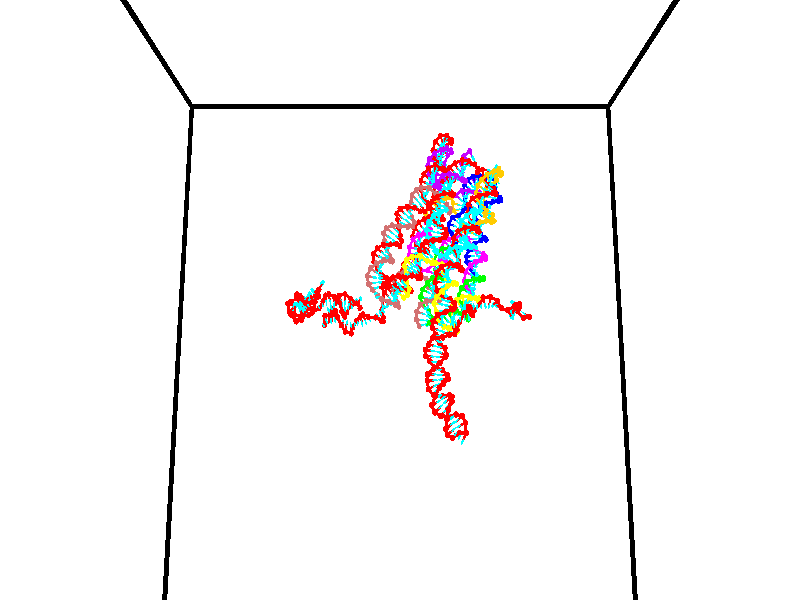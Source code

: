 // switches for output
#declare DRAW_BASES = 1; // possible values are 0, 1; only relevant for DNA ribbons
#declare DRAW_BASES_TYPE = 3; // possible values are 1, 2, 3; only relevant for DNA ribbons
#declare DRAW_FOG = 0; // set to 1 to enable fog

#include "colors.inc"

#include "transforms.inc"
background { rgb <1, 1, 1>}

#default {
   normal{
       ripples 0.25
       frequency 0.20
       turbulence 0.2
       lambda 5
   }
	finish {
		phong 0.1
		phong_size 40.
	}
}

// original window dimensions: 1024x640


// camera settings

camera {
	sky <0, 0.179814, -0.983701>
	up <0, 0.179814, -0.983701>
	right 1.6 * <1, 0, 0>
	location <35, 94.9851, 44.8844>
	look_at <35, 29.7336, 32.9568>
	direction <0, -65.2515, -11.9276>
	angle 67.0682
}


# declare cpy_camera_pos = <35, 94.9851, 44.8844>;
# if (DRAW_FOG = 1)
fog {
	fog_type 2
	up vnormalize(cpy_camera_pos)
	color rgbt<1,1,1,0.3>
	distance 1e-5
	fog_alt 3e-3
	fog_offset 56
}
# end


// LIGHTS

# declare lum = 6;
global_settings {
	ambient_light rgb lum * <0.05, 0.05, 0.05>
	max_trace_level 15
}# declare cpy_direct_light_amount = 0.25;
light_source
{	1000 * <-1, -1.16352, -0.803886>,
	rgb lum * cpy_direct_light_amount
	parallel
}

light_source
{	1000 * <1, 1.16352, 0.803886>,
	rgb lum * cpy_direct_light_amount
	parallel
}

// strand 0

// nucleotide -1

// particle -1
sphere {
	<23.987766, 34.839870, 35.149010> 0.250000
	pigment { color rgbt <1,0,0,0> }
	no_shadow
}
cylinder {
	<24.183977, 35.160603, 35.012512>,  <24.301702, 35.353043, 34.930614>, 0.100000
	pigment { color rgbt <1,0,0,0> }
	no_shadow
}
cylinder {
	<24.183977, 35.160603, 35.012512>,  <23.987766, 34.839870, 35.149010>, 0.100000
	pigment { color rgbt <1,0,0,0> }
	no_shadow
}

// particle -1
sphere {
	<24.183977, 35.160603, 35.012512> 0.100000
	pigment { color rgbt <1,0,0,0> }
	no_shadow
}
sphere {
	0, 1
	scale<0.080000,0.200000,0.300000>
	matrix <0.365633, -0.544836, -0.754629,
		-0.791010, 0.245393, -0.560433,
		0.490525, 0.801833, -0.341247,
		24.331135, 35.401154, 34.910137>
	pigment { color rgbt <0,1,1,0> }
	no_shadow
}
cylinder {
	<24.349722, 34.356339, 35.541187>,  <23.987766, 34.839870, 35.149010>, 0.130000
	pigment { color rgbt <1,0,0,0> }
	no_shadow
}

// nucleotide -1

// particle -1
sphere {
	<24.349722, 34.356339, 35.541187> 0.250000
	pigment { color rgbt <1,0,0,0> }
	no_shadow
}
cylinder {
	<24.730818, 34.426273, 35.441811>,  <24.959475, 34.468235, 35.382183>, 0.100000
	pigment { color rgbt <1,0,0,0> }
	no_shadow
}
cylinder {
	<24.730818, 34.426273, 35.441811>,  <24.349722, 34.356339, 35.541187>, 0.100000
	pigment { color rgbt <1,0,0,0> }
	no_shadow
}

// particle -1
sphere {
	<24.730818, 34.426273, 35.441811> 0.100000
	pigment { color rgbt <1,0,0,0> }
	no_shadow
}
sphere {
	0, 1
	scale<0.080000,0.200000,0.300000>
	matrix <-0.225006, 0.955573, -0.190402,
		0.204116, 0.237304, 0.949749,
		0.952738, 0.174835, -0.248442,
		25.016640, 34.478725, 35.367279>
	pigment { color rgbt <0,1,1,0> }
	no_shadow
}
cylinder {
	<24.571920, 34.977730, 35.757343>,  <24.349722, 34.356339, 35.541187>, 0.130000
	pigment { color rgbt <1,0,0,0> }
	no_shadow
}

// nucleotide -1

// particle -1
sphere {
	<24.571920, 34.977730, 35.757343> 0.250000
	pigment { color rgbt <1,0,0,0> }
	no_shadow
}
cylinder {
	<24.810923, 34.896164, 35.447140>,  <24.954323, 34.847225, 35.261017>, 0.100000
	pigment { color rgbt <1,0,0,0> }
	no_shadow
}
cylinder {
	<24.810923, 34.896164, 35.447140>,  <24.571920, 34.977730, 35.757343>, 0.100000
	pigment { color rgbt <1,0,0,0> }
	no_shadow
}

// particle -1
sphere {
	<24.810923, 34.896164, 35.447140> 0.100000
	pigment { color rgbt <1,0,0,0> }
	no_shadow
}
sphere {
	0, 1
	scale<0.080000,0.200000,0.300000>
	matrix <-0.081645, 0.946628, -0.311817,
		0.797699, 0.249628, 0.548965,
		0.597504, -0.203915, -0.775505,
		24.990173, 34.834988, 35.214489>
	pigment { color rgbt <0,1,1,0> }
	no_shadow
}
cylinder {
	<25.164162, 35.421513, 35.715118>,  <24.571920, 34.977730, 35.757343>, 0.130000
	pigment { color rgbt <1,0,0,0> }
	no_shadow
}

// nucleotide -1

// particle -1
sphere {
	<25.164162, 35.421513, 35.715118> 0.250000
	pigment { color rgbt <1,0,0,0> }
	no_shadow
}
cylinder {
	<25.153782, 35.306702, 35.332088>,  <25.147554, 35.237816, 35.102272>, 0.100000
	pigment { color rgbt <1,0,0,0> }
	no_shadow
}
cylinder {
	<25.153782, 35.306702, 35.332088>,  <25.164162, 35.421513, 35.715118>, 0.100000
	pigment { color rgbt <1,0,0,0> }
	no_shadow
}

// particle -1
sphere {
	<25.153782, 35.306702, 35.332088> 0.100000
	pigment { color rgbt <1,0,0,0> }
	no_shadow
}
sphere {
	0, 1
	scale<0.080000,0.200000,0.300000>
	matrix <-0.021493, 0.957833, -0.286519,
		0.999432, 0.013146, -0.031025,
		-0.025950, -0.287023, -0.957572,
		25.145996, 35.220596, 35.044815>
	pigment { color rgbt <0,1,1,0> }
	no_shadow
}
cylinder {
	<25.426161, 36.024529, 35.460499>,  <25.164162, 35.421513, 35.715118>, 0.130000
	pigment { color rgbt <1,0,0,0> }
	no_shadow
}

// nucleotide -1

// particle -1
sphere {
	<25.426161, 36.024529, 35.460499> 0.250000
	pigment { color rgbt <1,0,0,0> }
	no_shadow
}
cylinder {
	<25.255976, 35.826221, 35.157661>,  <25.153866, 35.707237, 34.975960>, 0.100000
	pigment { color rgbt <1,0,0,0> }
	no_shadow
}
cylinder {
	<25.255976, 35.826221, 35.157661>,  <25.426161, 36.024529, 35.460499>, 0.100000
	pigment { color rgbt <1,0,0,0> }
	no_shadow
}

// particle -1
sphere {
	<25.255976, 35.826221, 35.157661> 0.100000
	pigment { color rgbt <1,0,0,0> }
	no_shadow
}
sphere {
	0, 1
	scale<0.080000,0.200000,0.300000>
	matrix <-0.094309, 0.856327, -0.507750,
		0.900049, -0.144627, -0.411090,
		-0.425462, -0.495769, -0.757096,
		25.128338, 35.677490, 34.930531>
	pigment { color rgbt <0,1,1,0> }
	no_shadow
}
cylinder {
	<25.852076, 35.922577, 34.801380>,  <25.426161, 36.024529, 35.460499>, 0.130000
	pigment { color rgbt <1,0,0,0> }
	no_shadow
}

// nucleotide -1

// particle -1
sphere {
	<25.852076, 35.922577, 34.801380> 0.250000
	pigment { color rgbt <1,0,0,0> }
	no_shadow
}
cylinder {
	<25.462303, 36.002396, 34.760078>,  <25.228439, 36.050289, 34.735298>, 0.100000
	pigment { color rgbt <1,0,0,0> }
	no_shadow
}
cylinder {
	<25.462303, 36.002396, 34.760078>,  <25.852076, 35.922577, 34.801380>, 0.100000
	pigment { color rgbt <1,0,0,0> }
	no_shadow
}

// particle -1
sphere {
	<25.462303, 36.002396, 34.760078> 0.100000
	pigment { color rgbt <1,0,0,0> }
	no_shadow
}
sphere {
	0, 1
	scale<0.080000,0.200000,0.300000>
	matrix <0.223413, 0.909314, -0.351049,
		0.023840, -0.365142, -0.930646,
		-0.974432, 0.199549, -0.103256,
		25.169973, 36.062260, 34.729103>
	pigment { color rgbt <0,1,1,0> }
	no_shadow
}
cylinder {
	<25.633345, 36.111732, 34.102394>,  <25.852076, 35.922577, 34.801380>, 0.130000
	pigment { color rgbt <1,0,0,0> }
	no_shadow
}

// nucleotide -1

// particle -1
sphere {
	<25.633345, 36.111732, 34.102394> 0.250000
	pigment { color rgbt <1,0,0,0> }
	no_shadow
}
cylinder {
	<25.374733, 36.289822, 34.350193>,  <25.219566, 36.396675, 34.498871>, 0.100000
	pigment { color rgbt <1,0,0,0> }
	no_shadow
}
cylinder {
	<25.374733, 36.289822, 34.350193>,  <25.633345, 36.111732, 34.102394>, 0.100000
	pigment { color rgbt <1,0,0,0> }
	no_shadow
}

// particle -1
sphere {
	<25.374733, 36.289822, 34.350193> 0.100000
	pigment { color rgbt <1,0,0,0> }
	no_shadow
}
sphere {
	0, 1
	scale<0.080000,0.200000,0.300000>
	matrix <0.124765, 0.862813, -0.489885,
		-0.752618, -0.239433, -0.613382,
		-0.646528, 0.445226, 0.619496,
		25.180775, 36.423389, 34.536041>
	pigment { color rgbt <0,1,1,0> }
	no_shadow
}
cylinder {
	<25.157009, 36.566719, 33.838020>,  <25.633345, 36.111732, 34.102394>, 0.130000
	pigment { color rgbt <1,0,0,0> }
	no_shadow
}

// nucleotide -1

// particle -1
sphere {
	<25.157009, 36.566719, 33.838020> 0.250000
	pigment { color rgbt <1,0,0,0> }
	no_shadow
}
cylinder {
	<25.222248, 36.685558, 34.214348>,  <25.261391, 36.756863, 34.440144>, 0.100000
	pigment { color rgbt <1,0,0,0> }
	no_shadow
}
cylinder {
	<25.222248, 36.685558, 34.214348>,  <25.157009, 36.566719, 33.838020>, 0.100000
	pigment { color rgbt <1,0,0,0> }
	no_shadow
}

// particle -1
sphere {
	<25.222248, 36.685558, 34.214348> 0.100000
	pigment { color rgbt <1,0,0,0> }
	no_shadow
}
sphere {
	0, 1
	scale<0.080000,0.200000,0.300000>
	matrix <0.280272, 0.900346, -0.332902,
		-0.945964, 0.317979, 0.063576,
		0.163097, 0.297095, 0.940816,
		25.271177, 36.774685, 34.496593>
	pigment { color rgbt <0,1,1,0> }
	no_shadow
}
cylinder {
	<24.942190, 37.235458, 33.869438>,  <25.157009, 36.566719, 33.838020>, 0.130000
	pigment { color rgbt <1,0,0,0> }
	no_shadow
}

// nucleotide -1

// particle -1
sphere {
	<24.942190, 37.235458, 33.869438> 0.250000
	pigment { color rgbt <1,0,0,0> }
	no_shadow
}
cylinder {
	<25.176859, 37.237949, 34.193359>,  <25.317659, 37.239445, 34.387711>, 0.100000
	pigment { color rgbt <1,0,0,0> }
	no_shadow
}
cylinder {
	<25.176859, 37.237949, 34.193359>,  <24.942190, 37.235458, 33.869438>, 0.100000
	pigment { color rgbt <1,0,0,0> }
	no_shadow
}

// particle -1
sphere {
	<25.176859, 37.237949, 34.193359> 0.100000
	pigment { color rgbt <1,0,0,0> }
	no_shadow
}
sphere {
	0, 1
	scale<0.080000,0.200000,0.300000>
	matrix <0.357395, 0.895329, -0.265808,
		-0.726696, 0.445361, 0.523035,
		0.586670, 0.006231, 0.809802,
		25.352859, 37.239819, 34.436298>
	pigment { color rgbt <0,1,1,0> }
	no_shadow
}
cylinder {
	<25.027325, 37.881351, 34.081783>,  <24.942190, 37.235458, 33.869438>, 0.130000
	pigment { color rgbt <1,0,0,0> }
	no_shadow
}

// nucleotide -1

// particle -1
sphere {
	<25.027325, 37.881351, 34.081783> 0.250000
	pigment { color rgbt <1,0,0,0> }
	no_shadow
}
cylinder {
	<25.336611, 37.701679, 34.260834>,  <25.522182, 37.593876, 34.368263>, 0.100000
	pigment { color rgbt <1,0,0,0> }
	no_shadow
}
cylinder {
	<25.336611, 37.701679, 34.260834>,  <25.027325, 37.881351, 34.081783>, 0.100000
	pigment { color rgbt <1,0,0,0> }
	no_shadow
}

// particle -1
sphere {
	<25.336611, 37.701679, 34.260834> 0.100000
	pigment { color rgbt <1,0,0,0> }
	no_shadow
}
sphere {
	0, 1
	scale<0.080000,0.200000,0.300000>
	matrix <0.580349, 0.785748, -0.213996,
		-0.255601, 0.425246, 0.868236,
		0.773216, -0.449183, 0.447629,
		25.568575, 37.566925, 34.395123>
	pigment { color rgbt <0,1,1,0> }
	no_shadow
}
cylinder {
	<25.381535, 38.462566, 34.352959>,  <25.027325, 37.881351, 34.081783>, 0.130000
	pigment { color rgbt <1,0,0,0> }
	no_shadow
}

// nucleotide -1

// particle -1
sphere {
	<25.381535, 38.462566, 34.352959> 0.250000
	pigment { color rgbt <1,0,0,0> }
	no_shadow
}
cylinder {
	<25.651358, 38.167309, 34.357151>,  <25.813251, 37.990154, 34.359665>, 0.100000
	pigment { color rgbt <1,0,0,0> }
	no_shadow
}
cylinder {
	<25.651358, 38.167309, 34.357151>,  <25.381535, 38.462566, 34.352959>, 0.100000
	pigment { color rgbt <1,0,0,0> }
	no_shadow
}

// particle -1
sphere {
	<25.651358, 38.167309, 34.357151> 0.100000
	pigment { color rgbt <1,0,0,0> }
	no_shadow
}
sphere {
	0, 1
	scale<0.080000,0.200000,0.300000>
	matrix <0.709656, 0.644478, -0.284669,
		0.203373, 0.199464, 0.958569,
		0.674558, -0.738148, 0.010481,
		25.853725, 37.945866, 34.360294>
	pigment { color rgbt <0,1,1,0> }
	no_shadow
}
cylinder {
	<25.974932, 38.456318, 34.773693>,  <25.381535, 38.462566, 34.352959>, 0.130000
	pigment { color rgbt <1,0,0,0> }
	no_shadow
}

// nucleotide -1

// particle -1
sphere {
	<25.974932, 38.456318, 34.773693> 0.250000
	pigment { color rgbt <1,0,0,0> }
	no_shadow
}
cylinder {
	<26.107956, 38.245743, 34.460705>,  <26.187771, 38.119396, 34.272911>, 0.100000
	pigment { color rgbt <1,0,0,0> }
	no_shadow
}
cylinder {
	<26.107956, 38.245743, 34.460705>,  <25.974932, 38.456318, 34.773693>, 0.100000
	pigment { color rgbt <1,0,0,0> }
	no_shadow
}

// particle -1
sphere {
	<26.107956, 38.245743, 34.460705> 0.100000
	pigment { color rgbt <1,0,0,0> }
	no_shadow
}
sphere {
	0, 1
	scale<0.080000,0.200000,0.300000>
	matrix <0.629097, 0.741959, -0.231807,
		0.702595, -0.415162, 0.577928,
		0.332561, -0.526439, -0.782474,
		26.207724, 38.087811, 34.225964>
	pigment { color rgbt <0,1,1,0> }
	no_shadow
}
cylinder {
	<26.707668, 38.529018, 34.734310>,  <25.974932, 38.456318, 34.773693>, 0.130000
	pigment { color rgbt <1,0,0,0> }
	no_shadow
}

// nucleotide -1

// particle -1
sphere {
	<26.707668, 38.529018, 34.734310> 0.250000
	pigment { color rgbt <1,0,0,0> }
	no_shadow
}
cylinder {
	<26.555178, 38.446930, 34.373745>,  <26.463684, 38.397675, 34.157406>, 0.100000
	pigment { color rgbt <1,0,0,0> }
	no_shadow
}
cylinder {
	<26.555178, 38.446930, 34.373745>,  <26.707668, 38.529018, 34.734310>, 0.100000
	pigment { color rgbt <1,0,0,0> }
	no_shadow
}

// particle -1
sphere {
	<26.555178, 38.446930, 34.373745> 0.100000
	pigment { color rgbt <1,0,0,0> }
	no_shadow
}
sphere {
	0, 1
	scale<0.080000,0.200000,0.300000>
	matrix <0.545984, 0.736861, -0.398669,
		0.746034, -0.644142, -0.168862,
		-0.381228, -0.205225, -0.901415,
		26.440809, 38.385361, 34.103321>
	pigment { color rgbt <0,1,1,0> }
	no_shadow
}
cylinder {
	<27.249771, 38.437695, 34.263588>,  <26.707668, 38.529018, 34.734310>, 0.130000
	pigment { color rgbt <1,0,0,0> }
	no_shadow
}

// nucleotide -1

// particle -1
sphere {
	<27.249771, 38.437695, 34.263588> 0.250000
	pigment { color rgbt <1,0,0,0> }
	no_shadow
}
cylinder {
	<26.958595, 38.607147, 34.047943>,  <26.783890, 38.708817, 33.918556>, 0.100000
	pigment { color rgbt <1,0,0,0> }
	no_shadow
}
cylinder {
	<26.958595, 38.607147, 34.047943>,  <27.249771, 38.437695, 34.263588>, 0.100000
	pigment { color rgbt <1,0,0,0> }
	no_shadow
}

// particle -1
sphere {
	<26.958595, 38.607147, 34.047943> 0.100000
	pigment { color rgbt <1,0,0,0> }
	no_shadow
}
sphere {
	0, 1
	scale<0.080000,0.200000,0.300000>
	matrix <0.619896, 0.742616, -0.253478,
		0.292972, -0.518709, -0.803186,
		-0.727940, 0.423630, -0.539111,
		26.740213, 38.734238, 33.886211>
	pigment { color rgbt <0,1,1,0> }
	no_shadow
}
cylinder {
	<27.212370, 38.134132, 33.657063>,  <27.249771, 38.437695, 34.263588>, 0.130000
	pigment { color rgbt <1,0,0,0> }
	no_shadow
}

// nucleotide -1

// particle -1
sphere {
	<27.212370, 38.134132, 33.657063> 0.250000
	pigment { color rgbt <1,0,0,0> }
	no_shadow
}
cylinder {
	<27.420755, 38.355194, 33.396858>,  <27.545786, 38.487831, 33.240734>, 0.100000
	pigment { color rgbt <1,0,0,0> }
	no_shadow
}
cylinder {
	<27.420755, 38.355194, 33.396858>,  <27.212370, 38.134132, 33.657063>, 0.100000
	pigment { color rgbt <1,0,0,0> }
	no_shadow
}

// particle -1
sphere {
	<27.420755, 38.355194, 33.396858> 0.100000
	pigment { color rgbt <1,0,0,0> }
	no_shadow
}
sphere {
	0, 1
	scale<0.080000,0.200000,0.300000>
	matrix <-0.176966, -0.675611, -0.715704,
		-0.835033, 0.487974, -0.254167,
		0.520964, 0.552658, -0.650512,
		27.577044, 38.520992, 33.201706>
	pigment { color rgbt <0,1,1,0> }
	no_shadow
}
cylinder {
	<26.797506, 37.412514, 33.830475>,  <27.212370, 38.134132, 33.657063>, 0.130000
	pigment { color rgbt <1,0,0,0> }
	no_shadow
}

// nucleotide -1

// particle -1
sphere {
	<26.797506, 37.412514, 33.830475> 0.250000
	pigment { color rgbt <1,0,0,0> }
	no_shadow
}
cylinder {
	<26.635592, 37.651562, 34.107315>,  <26.538443, 37.794991, 34.273418>, 0.100000
	pigment { color rgbt <1,0,0,0> }
	no_shadow
}
cylinder {
	<26.635592, 37.651562, 34.107315>,  <26.797506, 37.412514, 33.830475>, 0.100000
	pigment { color rgbt <1,0,0,0> }
	no_shadow
}

// particle -1
sphere {
	<26.635592, 37.651562, 34.107315> 0.100000
	pigment { color rgbt <1,0,0,0> }
	no_shadow
}
sphere {
	0, 1
	scale<0.080000,0.200000,0.300000>
	matrix <-0.627203, -0.732227, 0.265442,
		0.665405, -0.326637, 0.671226,
		-0.404786, 0.597621, 0.692096,
		26.514156, 37.830849, 34.314945>
	pigment { color rgbt <0,1,1,0> }
	no_shadow
}
cylinder {
	<26.708460, 36.961384, 34.430241>,  <26.797506, 37.412514, 33.830475>, 0.130000
	pigment { color rgbt <1,0,0,0> }
	no_shadow
}

// nucleotide -1

// particle -1
sphere {
	<26.708460, 36.961384, 34.430241> 0.250000
	pigment { color rgbt <1,0,0,0> }
	no_shadow
}
cylinder {
	<26.447626, 37.264641, 34.430592>,  <26.291126, 37.446594, 34.430801>, 0.100000
	pigment { color rgbt <1,0,0,0> }
	no_shadow
}
cylinder {
	<26.447626, 37.264641, 34.430592>,  <26.708460, 36.961384, 34.430241>, 0.100000
	pigment { color rgbt <1,0,0,0> }
	no_shadow
}

// particle -1
sphere {
	<26.447626, 37.264641, 34.430592> 0.100000
	pigment { color rgbt <1,0,0,0> }
	no_shadow
}
sphere {
	0, 1
	scale<0.080000,0.200000,0.300000>
	matrix <-0.680394, -0.585716, 0.440455,
		0.334442, 0.286618, 0.897774,
		-0.652083, 0.758147, 0.000875,
		26.252001, 37.492085, 34.430855>
	pigment { color rgbt <0,1,1,0> }
	no_shadow
}
cylinder {
	<26.604233, 37.026402, 35.041702>,  <26.708460, 36.961384, 34.430241>, 0.130000
	pigment { color rgbt <1,0,0,0> }
	no_shadow
}

// nucleotide -1

// particle -1
sphere {
	<26.604233, 37.026402, 35.041702> 0.250000
	pigment { color rgbt <1,0,0,0> }
	no_shadow
}
cylinder {
	<26.297478, 37.189636, 34.843571>,  <26.113424, 37.287579, 34.724693>, 0.100000
	pigment { color rgbt <1,0,0,0> }
	no_shadow
}
cylinder {
	<26.297478, 37.189636, 34.843571>,  <26.604233, 37.026402, 35.041702>, 0.100000
	pigment { color rgbt <1,0,0,0> }
	no_shadow
}

// particle -1
sphere {
	<26.297478, 37.189636, 34.843571> 0.100000
	pigment { color rgbt <1,0,0,0> }
	no_shadow
}
sphere {
	0, 1
	scale<0.080000,0.200000,0.300000>
	matrix <-0.628244, -0.635051, 0.449467,
		-0.131135, 0.655876, 0.743391,
		-0.766885, 0.408090, -0.495328,
		26.067411, 37.312061, 34.694973>
	pigment { color rgbt <0,1,1,0> }
	no_shadow
}
cylinder {
	<26.124537, 37.078590, 35.556042>,  <26.604233, 37.026402, 35.041702>, 0.130000
	pigment { color rgbt <1,0,0,0> }
	no_shadow
}

// nucleotide -1

// particle -1
sphere {
	<26.124537, 37.078590, 35.556042> 0.250000
	pigment { color rgbt <1,0,0,0> }
	no_shadow
}
cylinder {
	<25.913990, 37.118992, 35.218346>,  <25.787663, 37.143234, 35.015728>, 0.100000
	pigment { color rgbt <1,0,0,0> }
	no_shadow
}
cylinder {
	<25.913990, 37.118992, 35.218346>,  <26.124537, 37.078590, 35.556042>, 0.100000
	pigment { color rgbt <1,0,0,0> }
	no_shadow
}

// particle -1
sphere {
	<25.913990, 37.118992, 35.218346> 0.100000
	pigment { color rgbt <1,0,0,0> }
	no_shadow
}
sphere {
	0, 1
	scale<0.080000,0.200000,0.300000>
	matrix <-0.649765, -0.688200, 0.322779,
		-0.548402, 0.718456, 0.427874,
		-0.526366, 0.101005, -0.844238,
		25.756081, 37.149292, 34.965073>
	pigment { color rgbt <0,1,1,0> }
	no_shadow
}
cylinder {
	<25.340015, 37.231888, 35.695030>,  <26.124537, 37.078590, 35.556042>, 0.130000
	pigment { color rgbt <1,0,0,0> }
	no_shadow
}

// nucleotide -1

// particle -1
sphere {
	<25.340015, 37.231888, 35.695030> 0.250000
	pigment { color rgbt <1,0,0,0> }
	no_shadow
}
cylinder {
	<25.357327, 37.063900, 35.332428>,  <25.367714, 36.963108, 35.114868>, 0.100000
	pigment { color rgbt <1,0,0,0> }
	no_shadow
}
cylinder {
	<25.357327, 37.063900, 35.332428>,  <25.340015, 37.231888, 35.695030>, 0.100000
	pigment { color rgbt <1,0,0,0> }
	no_shadow
}

// particle -1
sphere {
	<25.357327, 37.063900, 35.332428> 0.100000
	pigment { color rgbt <1,0,0,0> }
	no_shadow
}
sphere {
	0, 1
	scale<0.080000,0.200000,0.300000>
	matrix <-0.654825, -0.697203, 0.291740,
		-0.754540, 0.580976, -0.305182,
		0.043280, -0.419970, -0.906506,
		25.370310, 36.937908, 35.060478>
	pigment { color rgbt <0,1,1,0> }
	no_shadow
}
cylinder {
	<24.678617, 36.853592, 35.417103>,  <25.340015, 37.231888, 35.695030>, 0.130000
	pigment { color rgbt <1,0,0,0> }
	no_shadow
}

// nucleotide -1

// particle -1
sphere {
	<24.678617, 36.853592, 35.417103> 0.250000
	pigment { color rgbt <1,0,0,0> }
	no_shadow
}
cylinder {
	<24.738913, 36.900707, 35.024490>,  <24.775089, 36.928974, 34.788921>, 0.100000
	pigment { color rgbt <1,0,0,0> }
	no_shadow
}
cylinder {
	<24.738913, 36.900707, 35.024490>,  <24.678617, 36.853592, 35.417103>, 0.100000
	pigment { color rgbt <1,0,0,0> }
	no_shadow
}

// particle -1
sphere {
	<24.738913, 36.900707, 35.024490> 0.100000
	pigment { color rgbt <1,0,0,0> }
	no_shadow
}
sphere {
	0, 1
	scale<0.080000,0.200000,0.300000>
	matrix <-0.134520, -0.981198, -0.138404,
		-0.979379, 0.152898, -0.132059,
		0.150738, 0.117786, -0.981532,
		24.784134, 36.936043, 34.730030>
	pigment { color rgbt <0,1,1,0> }
	no_shadow
}
cylinder {
	<24.136938, 36.593121, 35.154621>,  <24.678617, 36.853592, 35.417103>, 0.130000
	pigment { color rgbt <1,0,0,0> }
	no_shadow
}

// nucleotide -1

// particle -1
sphere {
	<24.136938, 36.593121, 35.154621> 0.250000
	pigment { color rgbt <1,0,0,0> }
	no_shadow
}
cylinder {
	<24.463348, 36.591541, 34.923420>,  <24.659195, 36.590595, 34.784698>, 0.100000
	pigment { color rgbt <1,0,0,0> }
	no_shadow
}
cylinder {
	<24.463348, 36.591541, 34.923420>,  <24.136938, 36.593121, 35.154621>, 0.100000
	pigment { color rgbt <1,0,0,0> }
	no_shadow
}

// particle -1
sphere {
	<24.463348, 36.591541, 34.923420> 0.100000
	pigment { color rgbt <1,0,0,0> }
	no_shadow
}
sphere {
	0, 1
	scale<0.080000,0.200000,0.300000>
	matrix <-0.082124, -0.990624, -0.109176,
		-0.572152, 0.136558, -0.808699,
		0.816025, -0.003948, -0.578003,
		24.708157, 36.590359, 34.750019>
	pigment { color rgbt <0,1,1,0> }
	no_shadow
}
cylinder {
	<23.912210, 36.281223, 34.452866>,  <24.136938, 36.593121, 35.154621>, 0.130000
	pigment { color rgbt <1,0,0,0> }
	no_shadow
}

// nucleotide -1

// particle -1
sphere {
	<23.912210, 36.281223, 34.452866> 0.250000
	pigment { color rgbt <1,0,0,0> }
	no_shadow
}
cylinder {
	<24.296675, 36.237579, 34.554268>,  <24.527353, 36.211391, 34.615108>, 0.100000
	pigment { color rgbt <1,0,0,0> }
	no_shadow
}
cylinder {
	<24.296675, 36.237579, 34.554268>,  <23.912210, 36.281223, 34.452866>, 0.100000
	pigment { color rgbt <1,0,0,0> }
	no_shadow
}

// particle -1
sphere {
	<24.296675, 36.237579, 34.554268> 0.100000
	pigment { color rgbt <1,0,0,0> }
	no_shadow
}
sphere {
	0, 1
	scale<0.080000,0.200000,0.300000>
	matrix <-0.065358, -0.982391, -0.175033,
		0.268138, 0.151667, -0.951367,
		0.961161, -0.109112, 0.253503,
		24.585024, 36.204845, 34.630318>
	pigment { color rgbt <0,1,1,0> }
	no_shadow
}
cylinder {
	<24.050608, 35.676445, 34.224812>,  <23.912210, 36.281223, 34.452866>, 0.130000
	pigment { color rgbt <1,0,0,0> }
	no_shadow
}

// nucleotide -1

// particle -1
sphere {
	<24.050608, 35.676445, 34.224812> 0.250000
	pigment { color rgbt <1,0,0,0> }
	no_shadow
}
cylinder {
	<24.418926, 35.778755, 34.342598>,  <24.639917, 35.840141, 34.413269>, 0.100000
	pigment { color rgbt <1,0,0,0> }
	no_shadow
}
cylinder {
	<24.418926, 35.778755, 34.342598>,  <24.050608, 35.676445, 34.224812>, 0.100000
	pigment { color rgbt <1,0,0,0> }
	no_shadow
}

// particle -1
sphere {
	<24.418926, 35.778755, 34.342598> 0.100000
	pigment { color rgbt <1,0,0,0> }
	no_shadow
}
sphere {
	0, 1
	scale<0.080000,0.200000,0.300000>
	matrix <0.304201, -0.943456, -0.131732,
		0.244124, 0.210876, -0.946538,
		0.920796, 0.255778, 0.294469,
		24.695166, 35.855488, 34.430939>
	pigment { color rgbt <0,1,1,0> }
	no_shadow
}
cylinder {
	<24.623079, 35.268967, 33.822731>,  <24.050608, 35.676445, 34.224812>, 0.130000
	pigment { color rgbt <1,0,0,0> }
	no_shadow
}

// nucleotide -1

// particle -1
sphere {
	<24.623079, 35.268967, 33.822731> 0.250000
	pigment { color rgbt <1,0,0,0> }
	no_shadow
}
cylinder {
	<24.772532, 35.380909, 34.176472>,  <24.862204, 35.448074, 34.388718>, 0.100000
	pigment { color rgbt <1,0,0,0> }
	no_shadow
}
cylinder {
	<24.772532, 35.380909, 34.176472>,  <24.623079, 35.268967, 33.822731>, 0.100000
	pigment { color rgbt <1,0,0,0> }
	no_shadow
}

// particle -1
sphere {
	<24.772532, 35.380909, 34.176472> 0.100000
	pigment { color rgbt <1,0,0,0> }
	no_shadow
}
sphere {
	0, 1
	scale<0.080000,0.200000,0.300000>
	matrix <0.275178, -0.943923, 0.182447,
		0.885819, 0.175186, -0.429691,
		0.373633, 0.279856, 0.884352,
		24.884621, 35.464867, 34.441776>
	pigment { color rgbt <0,1,1,0> }
	no_shadow
}
cylinder {
	<25.099133, 34.774418, 33.858315>,  <24.623079, 35.268967, 33.822731>, 0.130000
	pigment { color rgbt <1,0,0,0> }
	no_shadow
}

// nucleotide -1

// particle -1
sphere {
	<25.099133, 34.774418, 33.858315> 0.250000
	pigment { color rgbt <1,0,0,0> }
	no_shadow
}
cylinder {
	<25.087597, 34.928127, 34.227425>,  <25.080675, 35.020351, 34.448891>, 0.100000
	pigment { color rgbt <1,0,0,0> }
	no_shadow
}
cylinder {
	<25.087597, 34.928127, 34.227425>,  <25.099133, 34.774418, 33.858315>, 0.100000
	pigment { color rgbt <1,0,0,0> }
	no_shadow
}

// particle -1
sphere {
	<25.087597, 34.928127, 34.227425> 0.100000
	pigment { color rgbt <1,0,0,0> }
	no_shadow
}
sphere {
	0, 1
	scale<0.080000,0.200000,0.300000>
	matrix <0.250184, -0.890997, 0.378857,
		0.967769, 0.241789, -0.070442,
		-0.028839, 0.384269, 0.922771,
		25.078945, 35.043407, 34.504257>
	pigment { color rgbt <0,1,1,0> }
	no_shadow
}
cylinder {
	<25.715809, 34.487907, 34.201767>,  <25.099133, 34.774418, 33.858315>, 0.130000
	pigment { color rgbt <1,0,0,0> }
	no_shadow
}

// nucleotide -1

// particle -1
sphere {
	<25.715809, 34.487907, 34.201767> 0.250000
	pigment { color rgbt <1,0,0,0> }
	no_shadow
}
cylinder {
	<25.452864, 34.586548, 34.486599>,  <25.295095, 34.645733, 34.657497>, 0.100000
	pigment { color rgbt <1,0,0,0> }
	no_shadow
}
cylinder {
	<25.452864, 34.586548, 34.486599>,  <25.715809, 34.487907, 34.201767>, 0.100000
	pigment { color rgbt <1,0,0,0> }
	no_shadow
}

// particle -1
sphere {
	<25.452864, 34.586548, 34.486599> 0.100000
	pigment { color rgbt <1,0,0,0> }
	no_shadow
}
sphere {
	0, 1
	scale<0.080000,0.200000,0.300000>
	matrix <0.143742, -0.886556, 0.439723,
		0.739737, 0.391414, 0.547343,
		-0.657364, 0.246603, 0.712081,
		25.255655, 34.660530, 34.700222>
	pigment { color rgbt <0,1,1,0> }
	no_shadow
}
cylinder {
	<26.095978, 34.473316, 34.926769>,  <25.715809, 34.487907, 34.201767>, 0.130000
	pigment { color rgbt <1,0,0,0> }
	no_shadow
}

// nucleotide -1

// particle -1
sphere {
	<26.095978, 34.473316, 34.926769> 0.250000
	pigment { color rgbt <1,0,0,0> }
	no_shadow
}
cylinder {
	<25.701675, 34.406818, 34.936951>,  <25.465094, 34.366920, 34.943058>, 0.100000
	pigment { color rgbt <1,0,0,0> }
	no_shadow
}
cylinder {
	<25.701675, 34.406818, 34.936951>,  <26.095978, 34.473316, 34.926769>, 0.100000
	pigment { color rgbt <1,0,0,0> }
	no_shadow
}

// particle -1
sphere {
	<25.701675, 34.406818, 34.936951> 0.100000
	pigment { color rgbt <1,0,0,0> }
	no_shadow
}
sphere {
	0, 1
	scale<0.080000,0.200000,0.300000>
	matrix <0.161893, -0.897001, 0.411315,
		-0.045545, 0.409577, 0.911138,
		-0.985757, -0.166240, 0.025454,
		25.405949, 34.356945, 34.944588>
	pigment { color rgbt <0,1,1,0> }
	no_shadow
}
cylinder {
	<26.765306, 34.322929, 34.497650>,  <26.095978, 34.473316, 34.926769>, 0.130000
	pigment { color rgbt <1,0,0,0> }
	no_shadow
}

// nucleotide -1

// particle -1
sphere {
	<26.765306, 34.322929, 34.497650> 0.250000
	pigment { color rgbt <1,0,0,0> }
	no_shadow
}
cylinder {
	<26.787374, 34.722267, 34.504051>,  <26.800615, 34.961872, 34.507893>, 0.100000
	pigment { color rgbt <1,0,0,0> }
	no_shadow
}
cylinder {
	<26.787374, 34.722267, 34.504051>,  <26.765306, 34.322929, 34.497650>, 0.100000
	pigment { color rgbt <1,0,0,0> }
	no_shadow
}

// particle -1
sphere {
	<26.787374, 34.722267, 34.504051> 0.100000
	pigment { color rgbt <1,0,0,0> }
	no_shadow
}
sphere {
	0, 1
	scale<0.080000,0.200000,0.300000>
	matrix <0.940561, -0.046584, -0.336415,
		-0.335114, 0.033611, -0.941578,
		0.055170, 0.998349, 0.016002,
		26.803925, 35.021770, 34.508850>
	pigment { color rgbt <0,1,1,0> }
	no_shadow
}
cylinder {
	<27.151894, 34.518856, 33.935970>,  <26.765306, 34.322929, 34.497650>, 0.130000
	pigment { color rgbt <1,0,0,0> }
	no_shadow
}

// nucleotide -1

// particle -1
sphere {
	<27.151894, 34.518856, 33.935970> 0.250000
	pigment { color rgbt <1,0,0,0> }
	no_shadow
}
cylinder {
	<27.182257, 34.832600, 34.182228>,  <27.200474, 35.020847, 34.329983>, 0.100000
	pigment { color rgbt <1,0,0,0> }
	no_shadow
}
cylinder {
	<27.182257, 34.832600, 34.182228>,  <27.151894, 34.518856, 33.935970>, 0.100000
	pigment { color rgbt <1,0,0,0> }
	no_shadow
}

// particle -1
sphere {
	<27.182257, 34.832600, 34.182228> 0.100000
	pigment { color rgbt <1,0,0,0> }
	no_shadow
}
sphere {
	0, 1
	scale<0.080000,0.200000,0.300000>
	matrix <0.951868, 0.126882, -0.279014,
		-0.296962, 0.607190, -0.736976,
		0.075905, 0.784361, 0.615644,
		27.205029, 35.067909, 34.366920>
	pigment { color rgbt <0,1,1,0> }
	no_shadow
}
cylinder {
	<27.446140, 34.906952, 33.507294>,  <27.151894, 34.518856, 33.935970>, 0.130000
	pigment { color rgbt <1,0,0,0> }
	no_shadow
}

// nucleotide -1

// particle -1
sphere {
	<27.446140, 34.906952, 33.507294> 0.250000
	pigment { color rgbt <1,0,0,0> }
	no_shadow
}
cylinder {
	<27.527388, 35.015255, 33.883682>,  <27.576136, 35.080238, 34.109516>, 0.100000
	pigment { color rgbt <1,0,0,0> }
	no_shadow
}
cylinder {
	<27.527388, 35.015255, 33.883682>,  <27.446140, 34.906952, 33.507294>, 0.100000
	pigment { color rgbt <1,0,0,0> }
	no_shadow
}

// particle -1
sphere {
	<27.527388, 35.015255, 33.883682> 0.100000
	pigment { color rgbt <1,0,0,0> }
	no_shadow
}
sphere {
	0, 1
	scale<0.080000,0.200000,0.300000>
	matrix <0.970006, 0.075413, -0.231086,
		-0.133530, 0.959689, -0.247320,
		0.203119, 0.270759, 0.940974,
		27.588324, 35.096481, 34.165974>
	pigment { color rgbt <0,1,1,0> }
	no_shadow
}
cylinder {
	<27.838326, 35.535805, 33.523098>,  <27.446140, 34.906952, 33.507294>, 0.130000
	pigment { color rgbt <1,0,0,0> }
	no_shadow
}

// nucleotide -1

// particle -1
sphere {
	<27.838326, 35.535805, 33.523098> 0.250000
	pigment { color rgbt <1,0,0,0> }
	no_shadow
}
cylinder {
	<27.918163, 35.331173, 33.857391>,  <27.966066, 35.208393, 34.057968>, 0.100000
	pigment { color rgbt <1,0,0,0> }
	no_shadow
}
cylinder {
	<27.918163, 35.331173, 33.857391>,  <27.838326, 35.535805, 33.523098>, 0.100000
	pigment { color rgbt <1,0,0,0> }
	no_shadow
}

// particle -1
sphere {
	<27.918163, 35.331173, 33.857391> 0.100000
	pigment { color rgbt <1,0,0,0> }
	no_shadow
}
sphere {
	0, 1
	scale<0.080000,0.200000,0.300000>
	matrix <0.973724, 0.008111, -0.227588,
		0.109651, 0.859197, 0.499758,
		0.199596, -0.511581, 0.835731,
		27.978043, 35.177700, 34.108112>
	pigment { color rgbt <0,1,1,0> }
	no_shadow
}
cylinder {
	<28.452091, 35.835564, 33.784233>,  <27.838326, 35.535805, 33.523098>, 0.130000
	pigment { color rgbt <1,0,0,0> }
	no_shadow
}

// nucleotide -1

// particle -1
sphere {
	<28.452091, 35.835564, 33.784233> 0.250000
	pigment { color rgbt <1,0,0,0> }
	no_shadow
}
cylinder {
	<28.420906, 35.475830, 33.956337>,  <28.402195, 35.259991, 34.059601>, 0.100000
	pigment { color rgbt <1,0,0,0> }
	no_shadow
}
cylinder {
	<28.420906, 35.475830, 33.956337>,  <28.452091, 35.835564, 33.784233>, 0.100000
	pigment { color rgbt <1,0,0,0> }
	no_shadow
}

// particle -1
sphere {
	<28.420906, 35.475830, 33.956337> 0.100000
	pigment { color rgbt <1,0,0,0> }
	no_shadow
}
sphere {
	0, 1
	scale<0.080000,0.200000,0.300000>
	matrix <0.950150, -0.197713, -0.241091,
		0.301889, 0.390017, 0.869914,
		-0.077964, -0.899331, 0.430262,
		28.397516, 35.206032, 34.085415>
	pigment { color rgbt <0,1,1,0> }
	no_shadow
}
cylinder {
	<29.000010, 35.735062, 34.292137>,  <28.452091, 35.835564, 33.784233>, 0.130000
	pigment { color rgbt <1,0,0,0> }
	no_shadow
}

// nucleotide -1

// particle -1
sphere {
	<29.000010, 35.735062, 34.292137> 0.250000
	pigment { color rgbt <1,0,0,0> }
	no_shadow
}
cylinder {
	<28.901537, 35.352497, 34.229317>,  <28.842453, 35.122959, 34.191624>, 0.100000
	pigment { color rgbt <1,0,0,0> }
	no_shadow
}
cylinder {
	<28.901537, 35.352497, 34.229317>,  <29.000010, 35.735062, 34.292137>, 0.100000
	pigment { color rgbt <1,0,0,0> }
	no_shadow
}

// particle -1
sphere {
	<28.901537, 35.352497, 34.229317> 0.100000
	pigment { color rgbt <1,0,0,0> }
	no_shadow
}
sphere {
	0, 1
	scale<0.080000,0.200000,0.300000>
	matrix <0.969223, -0.242623, -0.041736,
		0.001812, -0.162495, 0.986708,
		-0.246180, -0.956415, -0.157054,
		28.827682, 35.065571, 34.182201>
	pigment { color rgbt <0,1,1,0> }
	no_shadow
}
cylinder {
	<29.144878, 35.319069, 34.935783>,  <29.000010, 35.735062, 34.292137>, 0.130000
	pigment { color rgbt <1,0,0,0> }
	no_shadow
}

// nucleotide -1

// particle -1
sphere {
	<29.144878, 35.319069, 34.935783> 0.250000
	pigment { color rgbt <1,0,0,0> }
	no_shadow
}
cylinder {
	<29.152664, 35.105537, 34.597633>,  <29.157335, 34.977421, 34.394745>, 0.100000
	pigment { color rgbt <1,0,0,0> }
	no_shadow
}
cylinder {
	<29.152664, 35.105537, 34.597633>,  <29.144878, 35.319069, 34.935783>, 0.100000
	pigment { color rgbt <1,0,0,0> }
	no_shadow
}

// particle -1
sphere {
	<29.152664, 35.105537, 34.597633> 0.100000
	pigment { color rgbt <1,0,0,0> }
	no_shadow
}
sphere {
	0, 1
	scale<0.080000,0.200000,0.300000>
	matrix <0.911555, -0.337864, 0.234337,
		-0.410715, -0.775163, 0.480037,
		0.019462, -0.533826, -0.845370,
		29.158503, 34.945389, 34.344021>
	pigment { color rgbt <0,1,1,0> }
	no_shadow
}
cylinder {
	<29.313335, 34.558235, 35.116093>,  <29.144878, 35.319069, 34.935783>, 0.130000
	pigment { color rgbt <1,0,0,0> }
	no_shadow
}

// nucleotide -1

// particle -1
sphere {
	<29.313335, 34.558235, 35.116093> 0.250000
	pigment { color rgbt <1,0,0,0> }
	no_shadow
}
cylinder {
	<29.141115, 34.360935, 34.813747>,  <29.037783, 34.242558, 34.632339>, 0.100000
	pigment { color rgbt <1,0,0,0> }
	no_shadow
}
cylinder {
	<29.141115, 34.360935, 34.813747>,  <29.313335, 34.558235, 35.116093>, 0.100000
	pigment { color rgbt <1,0,0,0> }
	no_shadow
}

// particle -1
sphere {
	<29.141115, 34.360935, 34.813747> 0.100000
	pigment { color rgbt <1,0,0,0> }
	no_shadow
}
sphere {
	0, 1
	scale<0.080000,0.200000,0.300000>
	matrix <0.893018, -0.354296, -0.277476,
		-0.130937, -0.794470, 0.593020,
		-0.430551, -0.493246, -0.755867,
		29.011950, 34.212963, 34.586987>
	pigment { color rgbt <0,1,1,0> }
	no_shadow
}
cylinder {
	<29.346613, 33.805351, 35.180210>,  <29.313335, 34.558235, 35.116093>, 0.130000
	pigment { color rgbt <1,0,0,0> }
	no_shadow
}

// nucleotide -1

// particle -1
sphere {
	<29.346613, 33.805351, 35.180210> 0.250000
	pigment { color rgbt <1,0,0,0> }
	no_shadow
}
cylinder {
	<29.340448, 33.928280, 34.799618>,  <29.336750, 34.002037, 34.571262>, 0.100000
	pigment { color rgbt <1,0,0,0> }
	no_shadow
}
cylinder {
	<29.340448, 33.928280, 34.799618>,  <29.346613, 33.805351, 35.180210>, 0.100000
	pigment { color rgbt <1,0,0,0> }
	no_shadow
}

// particle -1
sphere {
	<29.340448, 33.928280, 34.799618> 0.100000
	pigment { color rgbt <1,0,0,0> }
	no_shadow
}
sphere {
	0, 1
	scale<0.080000,0.200000,0.300000>
	matrix <0.857517, -0.485330, -0.170647,
		-0.514225, -0.818540, -0.256054,
		-0.015410, 0.307322, -0.951481,
		29.335825, 34.020477, 34.514172>
	pigment { color rgbt <0,1,1,0> }
	no_shadow
}
cylinder {
	<29.473890, 33.195450, 34.697033>,  <29.346613, 33.805351, 35.180210>, 0.130000
	pigment { color rgbt <1,0,0,0> }
	no_shadow
}

// nucleotide -1

// particle -1
sphere {
	<29.473890, 33.195450, 34.697033> 0.250000
	pigment { color rgbt <1,0,0,0> }
	no_shadow
}
cylinder {
	<29.586363, 33.532810, 34.513897>,  <29.653847, 33.735226, 34.404015>, 0.100000
	pigment { color rgbt <1,0,0,0> }
	no_shadow
}
cylinder {
	<29.586363, 33.532810, 34.513897>,  <29.473890, 33.195450, 34.697033>, 0.100000
	pigment { color rgbt <1,0,0,0> }
	no_shadow
}

// particle -1
sphere {
	<29.586363, 33.532810, 34.513897> 0.100000
	pigment { color rgbt <1,0,0,0> }
	no_shadow
}
sphere {
	0, 1
	scale<0.080000,0.200000,0.300000>
	matrix <0.900823, -0.396443, -0.177061,
		-0.330841, -0.362649, -0.871223,
		0.281179, 0.843397, -0.457842,
		29.670717, 33.785828, 34.376545>
	pigment { color rgbt <0,1,1,0> }
	no_shadow
}
cylinder {
	<29.848074, 33.025799, 34.086823>,  <29.473890, 33.195450, 34.697033>, 0.130000
	pigment { color rgbt <1,0,0,0> }
	no_shadow
}

// nucleotide -1

// particle -1
sphere {
	<29.848074, 33.025799, 34.086823> 0.250000
	pigment { color rgbt <1,0,0,0> }
	no_shadow
}
cylinder {
	<29.957722, 33.394623, 34.196125>,  <30.023510, 33.615917, 34.261707>, 0.100000
	pigment { color rgbt <1,0,0,0> }
	no_shadow
}
cylinder {
	<29.957722, 33.394623, 34.196125>,  <29.848074, 33.025799, 34.086823>, 0.100000
	pigment { color rgbt <1,0,0,0> }
	no_shadow
}

// particle -1
sphere {
	<29.957722, 33.394623, 34.196125> 0.100000
	pigment { color rgbt <1,0,0,0> }
	no_shadow
}
sphere {
	0, 1
	scale<0.080000,0.200000,0.300000>
	matrix <0.953005, -0.222335, -0.205790,
		-0.128996, 0.316824, -0.939672,
		0.274121, 0.922057, 0.273254,
		30.039957, 33.671242, 34.278103>
	pigment { color rgbt <0,1,1,0> }
	no_shadow
}
cylinder {
	<30.563091, 32.783878, 33.827175>,  <29.848074, 33.025799, 34.086823>, 0.130000
	pigment { color rgbt <1,0,0,0> }
	no_shadow
}

// nucleotide -1

// particle -1
sphere {
	<30.563091, 32.783878, 33.827175> 0.250000
	pigment { color rgbt <1,0,0,0> }
	no_shadow
}
cylinder {
	<30.746761, 33.088387, 33.644035>,  <30.856962, 33.271091, 33.534153>, 0.100000
	pigment { color rgbt <1,0,0,0> }
	no_shadow
}
cylinder {
	<30.746761, 33.088387, 33.644035>,  <30.563091, 32.783878, 33.827175>, 0.100000
	pigment { color rgbt <1,0,0,0> }
	no_shadow
}

// particle -1
sphere {
	<30.746761, 33.088387, 33.644035> 0.100000
	pigment { color rgbt <1,0,0,0> }
	no_shadow
}
sphere {
	0, 1
	scale<0.080000,0.200000,0.300000>
	matrix <-0.601748, 0.645679, 0.470104,
		0.653494, 0.059640, 0.754579,
		0.459178, 0.761276, -0.457835,
		30.884514, 33.316769, 33.506683>
	pigment { color rgbt <0,1,1,0> }
	no_shadow
}
cylinder {
	<30.833445, 33.228958, 34.320518>,  <30.563091, 32.783878, 33.827175>, 0.130000
	pigment { color rgbt <1,0,0,0> }
	no_shadow
}

// nucleotide -1

// particle -1
sphere {
	<30.833445, 33.228958, 34.320518> 0.250000
	pigment { color rgbt <1,0,0,0> }
	no_shadow
}
cylinder {
	<30.681967, 33.383286, 33.984013>,  <30.591080, 33.475883, 33.782108>, 0.100000
	pigment { color rgbt <1,0,0,0> }
	no_shadow
}
cylinder {
	<30.681967, 33.383286, 33.984013>,  <30.833445, 33.228958, 34.320518>, 0.100000
	pigment { color rgbt <1,0,0,0> }
	no_shadow
}

// particle -1
sphere {
	<30.681967, 33.383286, 33.984013> 0.100000
	pigment { color rgbt <1,0,0,0> }
	no_shadow
}
sphere {
	0, 1
	scale<0.080000,0.200000,0.300000>
	matrix <-0.641612, 0.545657, 0.539066,
		0.667025, 0.743911, 0.040907,
		-0.378696, 0.385817, -0.841269,
		30.568357, 33.499031, 33.731632>
	pigment { color rgbt <0,1,1,0> }
	no_shadow
}
cylinder {
	<30.929203, 34.058136, 34.436466>,  <30.833445, 33.228958, 34.320518>, 0.130000
	pigment { color rgbt <1,0,0,0> }
	no_shadow
}

// nucleotide -1

// particle -1
sphere {
	<30.929203, 34.058136, 34.436466> 0.250000
	pigment { color rgbt <1,0,0,0> }
	no_shadow
}
cylinder {
	<30.676456, 33.929131, 34.154549>,  <30.524809, 33.851727, 33.985397>, 0.100000
	pigment { color rgbt <1,0,0,0> }
	no_shadow
}
cylinder {
	<30.676456, 33.929131, 34.154549>,  <30.929203, 34.058136, 34.436466>, 0.100000
	pigment { color rgbt <1,0,0,0> }
	no_shadow
}

// particle -1
sphere {
	<30.676456, 33.929131, 34.154549> 0.100000
	pigment { color rgbt <1,0,0,0> }
	no_shadow
}
sphere {
	0, 1
	scale<0.080000,0.200000,0.300000>
	matrix <-0.707706, 0.610871, 0.354950,
		0.316061, 0.723066, -0.614232,
		-0.631868, -0.322510, -0.704790,
		30.486897, 33.832378, 33.943111>
	pigment { color rgbt <0,1,1,0> }
	no_shadow
}
cylinder {
	<30.608860, 34.631962, 34.147373>,  <30.929203, 34.058136, 34.436466>, 0.130000
	pigment { color rgbt <1,0,0,0> }
	no_shadow
}

// nucleotide -1

// particle -1
sphere {
	<30.608860, 34.631962, 34.147373> 0.250000
	pigment { color rgbt <1,0,0,0> }
	no_shadow
}
cylinder {
	<30.351791, 34.347961, 34.032219>,  <30.197550, 34.177563, 33.963127>, 0.100000
	pigment { color rgbt <1,0,0,0> }
	no_shadow
}
cylinder {
	<30.351791, 34.347961, 34.032219>,  <30.608860, 34.631962, 34.147373>, 0.100000
	pigment { color rgbt <1,0,0,0> }
	no_shadow
}

// particle -1
sphere {
	<30.351791, 34.347961, 34.032219> 0.100000
	pigment { color rgbt <1,0,0,0> }
	no_shadow
}
sphere {
	0, 1
	scale<0.080000,0.200000,0.300000>
	matrix <-0.766126, 0.598068, 0.235300,
		0.005112, 0.371776, -0.928309,
		-0.642671, -0.709998, -0.287884,
		30.158991, 34.134960, 33.945854>
	pigment { color rgbt <0,1,1,0> }
	no_shadow
}
cylinder {
	<29.981134, 34.907711, 33.774426>,  <30.608860, 34.631962, 34.147373>, 0.130000
	pigment { color rgbt <1,0,0,0> }
	no_shadow
}

// nucleotide -1

// particle -1
sphere {
	<29.981134, 34.907711, 33.774426> 0.250000
	pigment { color rgbt <1,0,0,0> }
	no_shadow
}
cylinder {
	<29.889904, 34.565052, 33.959522>,  <29.835165, 34.359455, 34.070580>, 0.100000
	pigment { color rgbt <1,0,0,0> }
	no_shadow
}
cylinder {
	<29.889904, 34.565052, 33.959522>,  <29.981134, 34.907711, 33.774426>, 0.100000
	pigment { color rgbt <1,0,0,0> }
	no_shadow
}

// particle -1
sphere {
	<29.889904, 34.565052, 33.959522> 0.100000
	pigment { color rgbt <1,0,0,0> }
	no_shadow
}
sphere {
	0, 1
	scale<0.080000,0.200000,0.300000>
	matrix <-0.883100, 0.382154, 0.272200,
		-0.410019, -0.346566, -0.843669,
		-0.228076, -0.856651, 0.462742,
		29.821482, 34.308056, 34.098347>
	pigment { color rgbt <0,1,1,0> }
	no_shadow
}
cylinder {
	<29.385271, 34.609711, 33.332935>,  <29.981134, 34.907711, 33.774426>, 0.130000
	pigment { color rgbt <1,0,0,0> }
	no_shadow
}

// nucleotide -1

// particle -1
sphere {
	<29.385271, 34.609711, 33.332935> 0.250000
	pigment { color rgbt <1,0,0,0> }
	no_shadow
}
cylinder {
	<29.378931, 34.444599, 33.697212>,  <29.375128, 34.345531, 33.915779>, 0.100000
	pigment { color rgbt <1,0,0,0> }
	no_shadow
}
cylinder {
	<29.378931, 34.444599, 33.697212>,  <29.385271, 34.609711, 33.332935>, 0.100000
	pigment { color rgbt <1,0,0,0> }
	no_shadow
}

// particle -1
sphere {
	<29.378931, 34.444599, 33.697212> 0.100000
	pigment { color rgbt <1,0,0,0> }
	no_shadow
}
sphere {
	0, 1
	scale<0.080000,0.200000,0.300000>
	matrix <-0.938545, 0.320221, 0.128811,
		-0.344793, -0.852684, -0.392489,
		-0.015848, -0.412781, 0.910692,
		29.374176, 34.320766, 33.970421>
	pigment { color rgbt <0,1,1,0> }
	no_shadow
}
cylinder {
	<28.774900, 34.172325, 33.372601>,  <29.385271, 34.609711, 33.332935>, 0.130000
	pigment { color rgbt <1,0,0,0> }
	no_shadow
}

// nucleotide -1

// particle -1
sphere {
	<28.774900, 34.172325, 33.372601> 0.250000
	pigment { color rgbt <1,0,0,0> }
	no_shadow
}
cylinder {
	<28.905643, 34.327450, 33.717335>,  <28.984089, 34.420525, 33.924175>, 0.100000
	pigment { color rgbt <1,0,0,0> }
	no_shadow
}
cylinder {
	<28.905643, 34.327450, 33.717335>,  <28.774900, 34.172325, 33.372601>, 0.100000
	pigment { color rgbt <1,0,0,0> }
	no_shadow
}

// particle -1
sphere {
	<28.905643, 34.327450, 33.717335> 0.100000
	pigment { color rgbt <1,0,0,0> }
	no_shadow
}
sphere {
	0, 1
	scale<0.080000,0.200000,0.300000>
	matrix <-0.915457, 0.356430, 0.186805,
		-0.234740, -0.850035, 0.471527,
		0.326857, 0.387813, 0.861839,
		29.003700, 34.443794, 33.975887>
	pigment { color rgbt <0,1,1,0> }
	no_shadow
}
cylinder {
	<28.444277, 33.864941, 33.941406>,  <28.774900, 34.172325, 33.372601>, 0.130000
	pigment { color rgbt <1,0,0,0> }
	no_shadow
}

// nucleotide -1

// particle -1
sphere {
	<28.444277, 33.864941, 33.941406> 0.250000
	pigment { color rgbt <1,0,0,0> }
	no_shadow
}
cylinder {
	<28.557787, 34.236141, 34.037979>,  <28.625893, 34.458862, 34.095924>, 0.100000
	pigment { color rgbt <1,0,0,0> }
	no_shadow
}
cylinder {
	<28.557787, 34.236141, 34.037979>,  <28.444277, 33.864941, 33.941406>, 0.100000
	pigment { color rgbt <1,0,0,0> }
	no_shadow
}

// particle -1
sphere {
	<28.557787, 34.236141, 34.037979> 0.100000
	pigment { color rgbt <1,0,0,0> }
	no_shadow
}
sphere {
	0, 1
	scale<0.080000,0.200000,0.300000>
	matrix <-0.948498, 0.234682, 0.212783,
		0.140802, -0.289384, 0.946801,
		0.283773, 0.927999, 0.241436,
		28.642920, 34.514542, 34.110409>
	pigment { color rgbt <0,1,1,0> }
	no_shadow
}
cylinder {
	<28.081579, 33.986973, 34.492798>,  <28.444277, 33.864941, 33.941406>, 0.130000
	pigment { color rgbt <1,0,0,0> }
	no_shadow
}

// nucleotide -1

// particle -1
sphere {
	<28.081579, 33.986973, 34.492798> 0.250000
	pigment { color rgbt <1,0,0,0> }
	no_shadow
}
cylinder {
	<28.207226, 34.356777, 34.406441>,  <28.282614, 34.578659, 34.354626>, 0.100000
	pigment { color rgbt <1,0,0,0> }
	no_shadow
}
cylinder {
	<28.207226, 34.356777, 34.406441>,  <28.081579, 33.986973, 34.492798>, 0.100000
	pigment { color rgbt <1,0,0,0> }
	no_shadow
}

// particle -1
sphere {
	<28.207226, 34.356777, 34.406441> 0.100000
	pigment { color rgbt <1,0,0,0> }
	no_shadow
}
sphere {
	0, 1
	scale<0.080000,0.200000,0.300000>
	matrix <-0.841704, 0.376384, 0.387129,
		0.439165, 0.060118, 0.896393,
		0.314115, 0.924511, -0.215897,
		28.301460, 34.634132, 34.341671>
	pigment { color rgbt <0,1,1,0> }
	no_shadow
}
cylinder {
	<28.054745, 34.362141, 35.092644>,  <28.081579, 33.986973, 34.492798>, 0.130000
	pigment { color rgbt <1,0,0,0> }
	no_shadow
}

// nucleotide -1

// particle -1
sphere {
	<28.054745, 34.362141, 35.092644> 0.250000
	pigment { color rgbt <1,0,0,0> }
	no_shadow
}
cylinder {
	<28.054094, 34.626850, 34.792763>,  <28.053703, 34.785675, 34.612835>, 0.100000
	pigment { color rgbt <1,0,0,0> }
	no_shadow
}
cylinder {
	<28.054094, 34.626850, 34.792763>,  <28.054745, 34.362141, 35.092644>, 0.100000
	pigment { color rgbt <1,0,0,0> }
	no_shadow
}

// particle -1
sphere {
	<28.054094, 34.626850, 34.792763> 0.100000
	pigment { color rgbt <1,0,0,0> }
	no_shadow
}
sphere {
	0, 1
	scale<0.080000,0.200000,0.300000>
	matrix <-0.755591, 0.490274, 0.434412,
		0.655042, 0.567173, 0.499234,
		-0.001625, 0.661775, -0.749701,
		28.053606, 34.825382, 34.567852>
	pigment { color rgbt <0,1,1,0> }
	no_shadow
}
cylinder {
	<27.955273, 34.945511, 35.464901>,  <28.054745, 34.362141, 35.092644>, 0.130000
	pigment { color rgbt <1,0,0,0> }
	no_shadow
}

// nucleotide -1

// particle -1
sphere {
	<27.955273, 34.945511, 35.464901> 0.250000
	pigment { color rgbt <1,0,0,0> }
	no_shadow
}
cylinder {
	<27.850620, 34.969063, 35.079552>,  <27.787828, 34.983192, 34.848343>, 0.100000
	pigment { color rgbt <1,0,0,0> }
	no_shadow
}
cylinder {
	<27.850620, 34.969063, 35.079552>,  <27.955273, 34.945511, 35.464901>, 0.100000
	pigment { color rgbt <1,0,0,0> }
	no_shadow
}

// particle -1
sphere {
	<27.850620, 34.969063, 35.079552> 0.100000
	pigment { color rgbt <1,0,0,0> }
	no_shadow
}
sphere {
	0, 1
	scale<0.080000,0.200000,0.300000>
	matrix <-0.859080, 0.440743, 0.260245,
		0.439920, 0.895700, -0.064734,
		-0.261633, 0.058875, -0.963370,
		27.772131, 34.986725, 34.790539>
	pigment { color rgbt <0,1,1,0> }
	no_shadow
}
cylinder {
	<28.099953, 35.646599, 35.720917>,  <27.955273, 34.945511, 35.464901>, 0.130000
	pigment { color rgbt <1,0,0,0> }
	no_shadow
}

// nucleotide -1

// particle -1
sphere {
	<28.099953, 35.646599, 35.720917> 0.250000
	pigment { color rgbt <1,0,0,0> }
	no_shadow
}
cylinder {
	<28.039803, 35.765491, 35.343761>,  <28.003714, 35.836826, 35.117466>, 0.100000
	pigment { color rgbt <1,0,0,0> }
	no_shadow
}
cylinder {
	<28.039803, 35.765491, 35.343761>,  <28.099953, 35.646599, 35.720917>, 0.100000
	pigment { color rgbt <1,0,0,0> }
	no_shadow
}

// particle -1
sphere {
	<28.039803, 35.765491, 35.343761> 0.100000
	pigment { color rgbt <1,0,0,0> }
	no_shadow
}
sphere {
	0, 1
	scale<0.080000,0.200000,0.300000>
	matrix <0.970233, -0.138760, -0.198476,
		-0.189828, -0.944670, -0.267514,
		-0.150374, 0.297227, -0.942891,
		27.994690, 35.854660, 35.060894>
	pigment { color rgbt <0,1,1,0> }
	no_shadow
}
cylinder {
	<27.501844, 35.757599, 36.168209>,  <28.099953, 35.646599, 35.720917>, 0.130000
	pigment { color rgbt <1,0,0,0> }
	no_shadow
}

// nucleotide -1

// particle -1
sphere {
	<27.501844, 35.757599, 36.168209> 0.250000
	pigment { color rgbt <1,0,0,0> }
	no_shadow
}
cylinder {
	<27.491816, 36.154217, 36.219128>,  <27.485798, 36.392189, 36.249680>, 0.100000
	pigment { color rgbt <1,0,0,0> }
	no_shadow
}
cylinder {
	<27.491816, 36.154217, 36.219128>,  <27.501844, 35.757599, 36.168209>, 0.100000
	pigment { color rgbt <1,0,0,0> }
	no_shadow
}

// particle -1
sphere {
	<27.491816, 36.154217, 36.219128> 0.100000
	pigment { color rgbt <1,0,0,0> }
	no_shadow
}
sphere {
	0, 1
	scale<0.080000,0.200000,0.300000>
	matrix <0.833602, 0.091024, -0.544814,
		-0.551797, 0.092455, -0.828838,
		-0.025073, 0.991548, 0.127298,
		27.484293, 36.451679, 36.257317>
	pigment { color rgbt <0,1,1,0> }
	no_shadow
}
cylinder {
	<27.590799, 36.143814, 35.448318>,  <27.501844, 35.757599, 36.168209>, 0.130000
	pigment { color rgbt <1,0,0,0> }
	no_shadow
}

// nucleotide -1

// particle -1
sphere {
	<27.590799, 36.143814, 35.448318> 0.250000
	pigment { color rgbt <1,0,0,0> }
	no_shadow
}
cylinder {
	<27.717178, 36.402393, 35.726105>,  <27.793005, 36.557541, 35.892776>, 0.100000
	pigment { color rgbt <1,0,0,0> }
	no_shadow
}
cylinder {
	<27.717178, 36.402393, 35.726105>,  <27.590799, 36.143814, 35.448318>, 0.100000
	pigment { color rgbt <1,0,0,0> }
	no_shadow
}

// particle -1
sphere {
	<27.717178, 36.402393, 35.726105> 0.100000
	pigment { color rgbt <1,0,0,0> }
	no_shadow
}
sphere {
	0, 1
	scale<0.080000,0.200000,0.300000>
	matrix <0.873664, 0.087208, -0.478649,
		-0.369984, 0.757958, -0.537225,
		0.315946, 0.646447, 0.694467,
		27.811962, 36.596329, 35.934444>
	pigment { color rgbt <0,1,1,0> }
	no_shadow
}
cylinder {
	<28.274254, 36.300133, 35.336609>,  <27.590799, 36.143814, 35.448318>, 0.130000
	pigment { color rgbt <1,0,0,0> }
	no_shadow
}

// nucleotide -1

// particle -1
sphere {
	<28.274254, 36.300133, 35.336609> 0.250000
	pigment { color rgbt <1,0,0,0> }
	no_shadow
}
cylinder {
	<28.268293, 36.513493, 35.674900>,  <28.264717, 36.641510, 35.877876>, 0.100000
	pigment { color rgbt <1,0,0,0> }
	no_shadow
}
cylinder {
	<28.268293, 36.513493, 35.674900>,  <28.274254, 36.300133, 35.336609>, 0.100000
	pigment { color rgbt <1,0,0,0> }
	no_shadow
}

// particle -1
sphere {
	<28.268293, 36.513493, 35.674900> 0.100000
	pigment { color rgbt <1,0,0,0> }
	no_shadow
}
sphere {
	0, 1
	scale<0.080000,0.200000,0.300000>
	matrix <0.959178, 0.246520, -0.138582,
		-0.282409, 0.809142, -0.515300,
		-0.014899, 0.533402, 0.845731,
		28.263824, 36.673512, 35.928619>
	pigment { color rgbt <0,1,1,0> }
	no_shadow
}
cylinder {
	<28.711939, 36.927761, 35.151558>,  <28.274254, 36.300133, 35.336609>, 0.130000
	pigment { color rgbt <1,0,0,0> }
	no_shadow
}

// nucleotide -1

// particle -1
sphere {
	<28.711939, 36.927761, 35.151558> 0.250000
	pigment { color rgbt <1,0,0,0> }
	no_shadow
}
cylinder {
	<28.692791, 36.832241, 35.539513>,  <28.681301, 36.774929, 35.772285>, 0.100000
	pigment { color rgbt <1,0,0,0> }
	no_shadow
}
cylinder {
	<28.692791, 36.832241, 35.539513>,  <28.711939, 36.927761, 35.151558>, 0.100000
	pigment { color rgbt <1,0,0,0> }
	no_shadow
}

// particle -1
sphere {
	<28.692791, 36.832241, 35.539513> 0.100000
	pigment { color rgbt <1,0,0,0> }
	no_shadow
}
sphere {
	0, 1
	scale<0.080000,0.200000,0.300000>
	matrix <0.976032, 0.195192, 0.096233,
		-0.212294, 0.951250, 0.223731,
		-0.047871, -0.238798, 0.969889,
		28.678431, 36.760601, 35.830479>
	pigment { color rgbt <0,1,1,0> }
	no_shadow
}
cylinder {
	<28.949688, 37.474300, 35.742813>,  <28.711939, 36.927761, 35.151558>, 0.130000
	pigment { color rgbt <1,0,0,0> }
	no_shadow
}

// nucleotide -1

// particle -1
sphere {
	<28.949688, 37.474300, 35.742813> 0.250000
	pigment { color rgbt <1,0,0,0> }
	no_shadow
}
cylinder {
	<29.001677, 37.100216, 35.874557>,  <29.032869, 36.875763, 35.953606>, 0.100000
	pigment { color rgbt <1,0,0,0> }
	no_shadow
}
cylinder {
	<29.001677, 37.100216, 35.874557>,  <28.949688, 37.474300, 35.742813>, 0.100000
	pigment { color rgbt <1,0,0,0> }
	no_shadow
}

// particle -1
sphere {
	<29.001677, 37.100216, 35.874557> 0.100000
	pigment { color rgbt <1,0,0,0> }
	no_shadow
}
sphere {
	0, 1
	scale<0.080000,0.200000,0.300000>
	matrix <0.989199, 0.145012, 0.021399,
		-0.067774, 0.323024, 0.943961,
		0.129973, -0.935215, 0.329362,
		29.040668, 36.819653, 35.973366>
	pigment { color rgbt <0,1,1,0> }
	no_shadow
}
cylinder {
	<29.346830, 37.468166, 36.434566>,  <28.949688, 37.474300, 35.742813>, 0.130000
	pigment { color rgbt <1,0,0,0> }
	no_shadow
}

// nucleotide -1

// particle -1
sphere {
	<29.346830, 37.468166, 36.434566> 0.250000
	pigment { color rgbt <1,0,0,0> }
	no_shadow
}
cylinder {
	<29.409990, 37.128857, 36.232380>,  <29.447886, 36.925270, 36.111069>, 0.100000
	pigment { color rgbt <1,0,0,0> }
	no_shadow
}
cylinder {
	<29.409990, 37.128857, 36.232380>,  <29.346830, 37.468166, 36.434566>, 0.100000
	pigment { color rgbt <1,0,0,0> }
	no_shadow
}

// particle -1
sphere {
	<29.409990, 37.128857, 36.232380> 0.100000
	pigment { color rgbt <1,0,0,0> }
	no_shadow
}
sphere {
	0, 1
	scale<0.080000,0.200000,0.300000>
	matrix <0.987164, 0.123167, 0.101675,
		-0.023992, -0.515030, 0.856836,
		0.157899, -0.848277, -0.505464,
		29.457359, 36.874374, 36.080742>
	pigment { color rgbt <0,1,1,0> }
	no_shadow
}
cylinder {
	<29.682611, 36.948215, 36.870491>,  <29.346830, 37.468166, 36.434566>, 0.130000
	pigment { color rgbt <1,0,0,0> }
	no_shadow
}

// nucleotide -1

// particle -1
sphere {
	<29.682611, 36.948215, 36.870491> 0.250000
	pigment { color rgbt <1,0,0,0> }
	no_shadow
}
cylinder {
	<29.756599, 36.917049, 36.478630>,  <29.800991, 36.898350, 36.243515>, 0.100000
	pigment { color rgbt <1,0,0,0> }
	no_shadow
}
cylinder {
	<29.756599, 36.917049, 36.478630>,  <29.682611, 36.948215, 36.870491>, 0.100000
	pigment { color rgbt <1,0,0,0> }
	no_shadow
}

// particle -1
sphere {
	<29.756599, 36.917049, 36.478630> 0.100000
	pigment { color rgbt <1,0,0,0> }
	no_shadow
}
sphere {
	0, 1
	scale<0.080000,0.200000,0.300000>
	matrix <0.952912, -0.229534, 0.198175,
		-0.240303, -0.970177, 0.031787,
		0.184969, -0.077913, -0.979651,
		29.812090, 36.893677, 36.184734>
	pigment { color rgbt <0,1,1,0> }
	no_shadow
}
cylinder {
	<30.228132, 36.541740, 36.968784>,  <29.682611, 36.948215, 36.870491>, 0.130000
	pigment { color rgbt <1,0,0,0> }
	no_shadow
}

// nucleotide -1

// particle -1
sphere {
	<30.228132, 36.541740, 36.968784> 0.250000
	pigment { color rgbt <1,0,0,0> }
	no_shadow
}
cylinder {
	<30.210520, 36.699226, 36.601513>,  <30.199953, 36.793716, 36.381149>, 0.100000
	pigment { color rgbt <1,0,0,0> }
	no_shadow
}
cylinder {
	<30.210520, 36.699226, 36.601513>,  <30.228132, 36.541740, 36.968784>, 0.100000
	pigment { color rgbt <1,0,0,0> }
	no_shadow
}

// particle -1
sphere {
	<30.210520, 36.699226, 36.601513> 0.100000
	pigment { color rgbt <1,0,0,0> }
	no_shadow
}
sphere {
	0, 1
	scale<0.080000,0.200000,0.300000>
	matrix <0.907338, -0.368866, -0.201680,
		-0.418089, -0.841978, -0.340990,
		-0.044030, 0.393713, -0.918178,
		30.197311, 36.817341, 36.326061>
	pigment { color rgbt <0,1,1,0> }
	no_shadow
}
cylinder {
	<30.356123, 36.057503, 36.408443>,  <30.228132, 36.541740, 36.968784>, 0.130000
	pigment { color rgbt <1,0,0,0> }
	no_shadow
}

// nucleotide -1

// particle -1
sphere {
	<30.356123, 36.057503, 36.408443> 0.250000
	pigment { color rgbt <1,0,0,0> }
	no_shadow
}
cylinder {
	<30.472660, 36.428318, 36.314022>,  <30.542582, 36.650806, 36.257370>, 0.100000
	pigment { color rgbt <1,0,0,0> }
	no_shadow
}
cylinder {
	<30.472660, 36.428318, 36.314022>,  <30.356123, 36.057503, 36.408443>, 0.100000
	pigment { color rgbt <1,0,0,0> }
	no_shadow
}

// particle -1
sphere {
	<30.472660, 36.428318, 36.314022> 0.100000
	pigment { color rgbt <1,0,0,0> }
	no_shadow
}
sphere {
	0, 1
	scale<0.080000,0.200000,0.300000>
	matrix <0.949092, -0.311006, -0.050004,
		-0.119770, -0.209468, -0.970453,
		0.291342, 0.927038, -0.236053,
		30.560062, 36.706429, 36.243206>
	pigment { color rgbt <0,1,1,0> }
	no_shadow
}
cylinder {
	<30.694887, 35.889332, 35.829456>,  <30.356123, 36.057503, 36.408443>, 0.130000
	pigment { color rgbt <1,0,0,0> }
	no_shadow
}

// nucleotide -1

// particle -1
sphere {
	<30.694887, 35.889332, 35.829456> 0.250000
	pigment { color rgbt <1,0,0,0> }
	no_shadow
}
cylinder {
	<30.784515, 36.245178, 35.988640>,  <30.838293, 36.458687, 36.084152>, 0.100000
	pigment { color rgbt <1,0,0,0> }
	no_shadow
}
cylinder {
	<30.784515, 36.245178, 35.988640>,  <30.694887, 35.889332, 35.829456>, 0.100000
	pigment { color rgbt <1,0,0,0> }
	no_shadow
}

// particle -1
sphere {
	<30.784515, 36.245178, 35.988640> 0.100000
	pigment { color rgbt <1,0,0,0> }
	no_shadow
}
sphere {
	0, 1
	scale<0.080000,0.200000,0.300000>
	matrix <0.972103, -0.233072, -0.026325,
		0.069334, 0.392758, -0.917025,
		0.224072, 0.889617, 0.397961,
		30.851736, 36.512062, 36.108028>
	pigment { color rgbt <0,1,1,0> }
	no_shadow
}
cylinder {
	<31.147734, 36.395470, 35.494957>,  <30.694887, 35.889332, 35.829456>, 0.130000
	pigment { color rgbt <1,0,0,0> }
	no_shadow
}

// nucleotide -1

// particle -1
sphere {
	<31.147734, 36.395470, 35.494957> 0.250000
	pigment { color rgbt <1,0,0,0> }
	no_shadow
}
cylinder {
	<31.224863, 36.525692, 35.865219>,  <31.271141, 36.603825, 36.087376>, 0.100000
	pigment { color rgbt <1,0,0,0> }
	no_shadow
}
cylinder {
	<31.224863, 36.525692, 35.865219>,  <31.147734, 36.395470, 35.494957>, 0.100000
	pigment { color rgbt <1,0,0,0> }
	no_shadow
}

// particle -1
sphere {
	<31.224863, 36.525692, 35.865219> 0.100000
	pigment { color rgbt <1,0,0,0> }
	no_shadow
}
sphere {
	0, 1
	scale<0.080000,0.200000,0.300000>
	matrix <0.980338, -0.023628, -0.195907,
		-0.041908, 0.945226, -0.323715,
		0.192825, 0.325560, 0.925651,
		31.282711, 36.623360, 36.142914>
	pigment { color rgbt <0,1,1,0> }
	no_shadow
}
cylinder {
	<31.404369, 37.154263, 35.502567>,  <31.147734, 36.395470, 35.494957>, 0.130000
	pigment { color rgbt <1,0,0,0> }
	no_shadow
}

// nucleotide -1

// particle -1
sphere {
	<31.404369, 37.154263, 35.502567> 0.250000
	pigment { color rgbt <1,0,0,0> }
	no_shadow
}
cylinder {
	<31.531752, 36.901649, 35.785343>,  <31.608181, 36.750084, 35.955009>, 0.100000
	pigment { color rgbt <1,0,0,0> }
	no_shadow
}
cylinder {
	<31.531752, 36.901649, 35.785343>,  <31.404369, 37.154263, 35.502567>, 0.100000
	pigment { color rgbt <1,0,0,0> }
	no_shadow
}

// particle -1
sphere {
	<31.531752, 36.901649, 35.785343> 0.100000
	pigment { color rgbt <1,0,0,0> }
	no_shadow
}
sphere {
	0, 1
	scale<0.080000,0.200000,0.300000>
	matrix <0.921438, 0.031123, -0.387278,
		0.222575, 0.774728, 0.591825,
		0.318455, -0.631528, 0.706936,
		31.627289, 36.712193, 35.997425>
	pigment { color rgbt <0,1,1,0> }
	no_shadow
}
cylinder {
	<31.915079, 37.340923, 35.735352>,  <31.404369, 37.154263, 35.502567>, 0.130000
	pigment { color rgbt <1,0,0,0> }
	no_shadow
}

// nucleotide -1

// particle -1
sphere {
	<31.915079, 37.340923, 35.735352> 0.250000
	pigment { color rgbt <1,0,0,0> }
	no_shadow
}
cylinder {
	<31.967607, 36.947830, 35.787498>,  <31.999125, 36.711975, 35.818787>, 0.100000
	pigment { color rgbt <1,0,0,0> }
	no_shadow
}
cylinder {
	<31.967607, 36.947830, 35.787498>,  <31.915079, 37.340923, 35.735352>, 0.100000
	pigment { color rgbt <1,0,0,0> }
	no_shadow
}

// particle -1
sphere {
	<31.967607, 36.947830, 35.787498> 0.100000
	pigment { color rgbt <1,0,0,0> }
	no_shadow
}
sphere {
	0, 1
	scale<0.080000,0.200000,0.300000>
	matrix <0.881771, 0.055697, -0.468378,
		0.453028, 0.176464, 0.873857,
		0.131323, -0.982730, 0.130369,
		32.007004, 36.653011, 35.826611>
	pigment { color rgbt <0,1,1,0> }
	no_shadow
}
cylinder {
	<32.657169, 37.230213, 35.762016>,  <31.915079, 37.340923, 35.735352>, 0.130000
	pigment { color rgbt <1,0,0,0> }
	no_shadow
}

// nucleotide -1

// particle -1
sphere {
	<32.657169, 37.230213, 35.762016> 0.250000
	pigment { color rgbt <1,0,0,0> }
	no_shadow
}
cylinder {
	<32.516735, 36.858948, 35.712627>,  <32.432472, 36.636189, 35.682995>, 0.100000
	pigment { color rgbt <1,0,0,0> }
	no_shadow
}
cylinder {
	<32.516735, 36.858948, 35.712627>,  <32.657169, 37.230213, 35.762016>, 0.100000
	pigment { color rgbt <1,0,0,0> }
	no_shadow
}

// particle -1
sphere {
	<32.516735, 36.858948, 35.712627> 0.100000
	pigment { color rgbt <1,0,0,0> }
	no_shadow
}
sphere {
	0, 1
	scale<0.080000,0.200000,0.300000>
	matrix <0.803557, -0.230979, -0.548585,
		0.480658, -0.291818, 0.826928,
		-0.351090, -0.928165, -0.123470,
		32.411407, 36.580498, 35.675587>
	pigment { color rgbt <0,1,1,0> }
	no_shadow
}
cylinder {
	<33.171734, 36.688850, 35.976860>,  <32.657169, 37.230213, 35.762016>, 0.130000
	pigment { color rgbt <1,0,0,0> }
	no_shadow
}

// nucleotide -1

// particle -1
sphere {
	<33.171734, 36.688850, 35.976860> 0.250000
	pigment { color rgbt <1,0,0,0> }
	no_shadow
}
cylinder {
	<32.950474, 36.505177, 35.698818>,  <32.817719, 36.394974, 35.531994>, 0.100000
	pigment { color rgbt <1,0,0,0> }
	no_shadow
}
cylinder {
	<32.950474, 36.505177, 35.698818>,  <33.171734, 36.688850, 35.976860>, 0.100000
	pigment { color rgbt <1,0,0,0> }
	no_shadow
}

// particle -1
sphere {
	<32.950474, 36.505177, 35.698818> 0.100000
	pigment { color rgbt <1,0,0,0> }
	no_shadow
}
sphere {
	0, 1
	scale<0.080000,0.200000,0.300000>
	matrix <0.823061, -0.430234, -0.370769,
		-0.128809, -0.777207, 0.615920,
		-0.553154, -0.459181, -0.695107,
		32.784527, 36.367424, 35.490288>
	pigment { color rgbt <0,1,1,0> }
	no_shadow
}
cylinder {
	<33.369164, 36.042770, 35.898151>,  <33.171734, 36.688850, 35.976860>, 0.130000
	pigment { color rgbt <1,0,0,0> }
	no_shadow
}

// nucleotide -1

// particle -1
sphere {
	<33.369164, 36.042770, 35.898151> 0.250000
	pigment { color rgbt <1,0,0,0> }
	no_shadow
}
cylinder {
	<33.204044, 36.140450, 35.547161>,  <33.104973, 36.199055, 35.336567>, 0.100000
	pigment { color rgbt <1,0,0,0> }
	no_shadow
}
cylinder {
	<33.204044, 36.140450, 35.547161>,  <33.369164, 36.042770, 35.898151>, 0.100000
	pigment { color rgbt <1,0,0,0> }
	no_shadow
}

// particle -1
sphere {
	<33.204044, 36.140450, 35.547161> 0.100000
	pigment { color rgbt <1,0,0,0> }
	no_shadow
}
sphere {
	0, 1
	scale<0.080000,0.200000,0.300000>
	matrix <0.823823, -0.310797, -0.474047,
		-0.388478, -0.918572, -0.072878,
		-0.412796, 0.244195, -0.877478,
		33.080204, 36.213707, 35.283916>
	pigment { color rgbt <0,1,1,0> }
	no_shadow
}
cylinder {
	<33.349731, 35.418083, 35.462700>,  <33.369164, 36.042770, 35.898151>, 0.130000
	pigment { color rgbt <1,0,0,0> }
	no_shadow
}

// nucleotide -1

// particle -1
sphere {
	<33.349731, 35.418083, 35.462700> 0.250000
	pigment { color rgbt <1,0,0,0> }
	no_shadow
}
cylinder {
	<33.318180, 35.725731, 35.209015>,  <33.299252, 35.910320, 35.056805>, 0.100000
	pigment { color rgbt <1,0,0,0> }
	no_shadow
}
cylinder {
	<33.318180, 35.725731, 35.209015>,  <33.349731, 35.418083, 35.462700>, 0.100000
	pigment { color rgbt <1,0,0,0> }
	no_shadow
}

// particle -1
sphere {
	<33.318180, 35.725731, 35.209015> 0.100000
	pigment { color rgbt <1,0,0,0> }
	no_shadow
}
sphere {
	0, 1
	scale<0.080000,0.200000,0.300000>
	matrix <0.494085, -0.522399, -0.694968,
		-0.865829, -0.368171, -0.338808,
		-0.078874, 0.769122, -0.634216,
		33.294518, 35.956467, 35.018749>
	pigment { color rgbt <0,1,1,0> }
	no_shadow
}
cylinder {
	<33.183090, 35.181034, 34.781921>,  <33.349731, 35.418083, 35.462700>, 0.130000
	pigment { color rgbt <1,0,0,0> }
	no_shadow
}

// nucleotide -1

// particle -1
sphere {
	<33.183090, 35.181034, 34.781921> 0.250000
	pigment { color rgbt <1,0,0,0> }
	no_shadow
}
cylinder {
	<33.352180, 35.538410, 34.721161>,  <33.453636, 35.752834, 34.684704>, 0.100000
	pigment { color rgbt <1,0,0,0> }
	no_shadow
}
cylinder {
	<33.352180, 35.538410, 34.721161>,  <33.183090, 35.181034, 34.781921>, 0.100000
	pigment { color rgbt <1,0,0,0> }
	no_shadow
}

// particle -1
sphere {
	<33.352180, 35.538410, 34.721161> 0.100000
	pigment { color rgbt <1,0,0,0> }
	no_shadow
}
sphere {
	0, 1
	scale<0.080000,0.200000,0.300000>
	matrix <0.435168, -0.347135, -0.830738,
		-0.794942, 0.285073, -0.535538,
		0.422725, 0.893438, -0.151898,
		33.478996, 35.806442, 34.675591>
	pigment { color rgbt <0,1,1,0> }
	no_shadow
}
cylinder {
	<33.253674, 35.249592, 33.996735>,  <33.183090, 35.181034, 34.781921>, 0.130000
	pigment { color rgbt <1,0,0,0> }
	no_shadow
}

// nucleotide -1

// particle -1
sphere {
	<33.253674, 35.249592, 33.996735> 0.250000
	pigment { color rgbt <1,0,0,0> }
	no_shadow
}
cylinder {
	<33.478409, 35.558113, 34.116352>,  <33.613251, 35.743225, 34.188122>, 0.100000
	pigment { color rgbt <1,0,0,0> }
	no_shadow
}
cylinder {
	<33.478409, 35.558113, 34.116352>,  <33.253674, 35.249592, 33.996735>, 0.100000
	pigment { color rgbt <1,0,0,0> }
	no_shadow
}

// particle -1
sphere {
	<33.478409, 35.558113, 34.116352> 0.100000
	pigment { color rgbt <1,0,0,0> }
	no_shadow
}
sphere {
	0, 1
	scale<0.080000,0.200000,0.300000>
	matrix <0.646431, -0.183771, -0.740510,
		-0.516200, 0.609362, -0.601843,
		0.561840, 0.771301, 0.299048,
		33.646961, 35.789505, 34.206066>
	pigment { color rgbt <0,1,1,0> }
	no_shadow
}
cylinder {
	<33.429043, 35.648830, 33.402702>,  <33.253674, 35.249592, 33.996735>, 0.130000
	pigment { color rgbt <1,0,0,0> }
	no_shadow
}

// nucleotide -1

// particle -1
sphere {
	<33.429043, 35.648830, 33.402702> 0.250000
	pigment { color rgbt <1,0,0,0> }
	no_shadow
}
cylinder {
	<33.709286, 35.752895, 33.668476>,  <33.877430, 35.815334, 33.827938>, 0.100000
	pigment { color rgbt <1,0,0,0> }
	no_shadow
}
cylinder {
	<33.709286, 35.752895, 33.668476>,  <33.429043, 35.648830, 33.402702>, 0.100000
	pigment { color rgbt <1,0,0,0> }
	no_shadow
}

// particle -1
sphere {
	<33.709286, 35.752895, 33.668476> 0.100000
	pigment { color rgbt <1,0,0,0> }
	no_shadow
}
sphere {
	0, 1
	scale<0.080000,0.200000,0.300000>
	matrix <0.702697, -0.089784, -0.705802,
		-0.123965, 0.961383, -0.245716,
		0.700607, 0.260158, 0.664430,
		33.919468, 35.830944, 33.867805>
	pigment { color rgbt <0,1,1,0> }
	no_shadow
}
cylinder {
	<33.798168, 36.077103, 33.061588>,  <33.429043, 35.648830, 33.402702>, 0.130000
	pigment { color rgbt <1,0,0,0> }
	no_shadow
}

// nucleotide -1

// particle -1
sphere {
	<33.798168, 36.077103, 33.061588> 0.250000
	pigment { color rgbt <1,0,0,0> }
	no_shadow
}
cylinder {
	<34.024990, 35.950924, 33.365940>,  <34.161083, 35.875217, 33.548553>, 0.100000
	pigment { color rgbt <1,0,0,0> }
	no_shadow
}
cylinder {
	<34.024990, 35.950924, 33.365940>,  <33.798168, 36.077103, 33.061588>, 0.100000
	pigment { color rgbt <1,0,0,0> }
	no_shadow
}

// particle -1
sphere {
	<34.024990, 35.950924, 33.365940> 0.100000
	pigment { color rgbt <1,0,0,0> }
	no_shadow
}
sphere {
	0, 1
	scale<0.080000,0.200000,0.300000>
	matrix <0.720279, -0.258200, -0.643841,
		0.399558, 0.913140, 0.080798,
		0.567055, -0.315449, 0.760881,
		34.195107, 35.856289, 33.594204>
	pigment { color rgbt <0,1,1,0> }
	no_shadow
}
cylinder {
	<34.464531, 36.365189, 33.002811>,  <33.798168, 36.077103, 33.061588>, 0.130000
	pigment { color rgbt <1,0,0,0> }
	no_shadow
}

// nucleotide -1

// particle -1
sphere {
	<34.464531, 36.365189, 33.002811> 0.250000
	pigment { color rgbt <1,0,0,0> }
	no_shadow
}
cylinder {
	<34.507973, 36.029224, 33.215511>,  <34.534039, 35.827648, 33.343132>, 0.100000
	pigment { color rgbt <1,0,0,0> }
	no_shadow
}
cylinder {
	<34.507973, 36.029224, 33.215511>,  <34.464531, 36.365189, 33.002811>, 0.100000
	pigment { color rgbt <1,0,0,0> }
	no_shadow
}

// particle -1
sphere {
	<34.507973, 36.029224, 33.215511> 0.100000
	pigment { color rgbt <1,0,0,0> }
	no_shadow
}
sphere {
	0, 1
	scale<0.080000,0.200000,0.300000>
	matrix <0.671047, -0.332710, -0.662571,
		0.733417, 0.428791, 0.527482,
		0.108606, -0.839906, 0.531754,
		34.540554, 35.777252, 33.375038>
	pigment { color rgbt <0,1,1,0> }
	no_shadow
}
cylinder {
	<35.207378, 36.292530, 33.230667>,  <34.464531, 36.365189, 33.002811>, 0.130000
	pigment { color rgbt <1,0,0,0> }
	no_shadow
}

// nucleotide -1

// particle -1
sphere {
	<35.207378, 36.292530, 33.230667> 0.250000
	pigment { color rgbt <1,0,0,0> }
	no_shadow
}
cylinder {
	<35.047363, 35.927250, 33.261734>,  <34.951355, 35.708080, 33.280373>, 0.100000
	pigment { color rgbt <1,0,0,0> }
	no_shadow
}
cylinder {
	<35.047363, 35.927250, 33.261734>,  <35.207378, 36.292530, 33.230667>, 0.100000
	pigment { color rgbt <1,0,0,0> }
	no_shadow
}

// particle -1
sphere {
	<35.047363, 35.927250, 33.261734> 0.100000
	pigment { color rgbt <1,0,0,0> }
	no_shadow
}
sphere {
	0, 1
	scale<0.080000,0.200000,0.300000>
	matrix <0.757362, -0.377105, -0.533099,
		0.516116, -0.154437, 0.842481,
		-0.400034, -0.913204, 0.077665,
		34.927353, 35.653290, 33.285034>
	pigment { color rgbt <0,1,1,0> }
	no_shadow
}
cylinder {
	<35.788960, 35.921463, 33.248093>,  <35.207378, 36.292530, 33.230667>, 0.130000
	pigment { color rgbt <1,0,0,0> }
	no_shadow
}

// nucleotide -1

// particle -1
sphere {
	<35.788960, 35.921463, 33.248093> 0.250000
	pigment { color rgbt <1,0,0,0> }
	no_shadow
}
cylinder {
	<35.501575, 35.653854, 33.171963>,  <35.329147, 35.493290, 33.126286>, 0.100000
	pigment { color rgbt <1,0,0,0> }
	no_shadow
}
cylinder {
	<35.501575, 35.653854, 33.171963>,  <35.788960, 35.921463, 33.248093>, 0.100000
	pigment { color rgbt <1,0,0,0> }
	no_shadow
}

// particle -1
sphere {
	<35.501575, 35.653854, 33.171963> 0.100000
	pigment { color rgbt <1,0,0,0> }
	no_shadow
}
sphere {
	0, 1
	scale<0.080000,0.200000,0.300000>
	matrix <0.579079, -0.423718, -0.696513,
		0.385340, -0.610629, 0.691842,
		-0.718457, -0.669026, -0.190327,
		35.286037, 35.453148, 33.114864>
	pigment { color rgbt <0,1,1,0> }
	no_shadow
}
cylinder {
	<36.135975, 35.251266, 33.198002>,  <35.788960, 35.921463, 33.248093>, 0.130000
	pigment { color rgbt <1,0,0,0> }
	no_shadow
}

// nucleotide -1

// particle -1
sphere {
	<36.135975, 35.251266, 33.198002> 0.250000
	pigment { color rgbt <1,0,0,0> }
	no_shadow
}
cylinder {
	<35.773506, 35.191818, 33.039631>,  <35.556023, 35.156151, 32.944607>, 0.100000
	pigment { color rgbt <1,0,0,0> }
	no_shadow
}
cylinder {
	<35.773506, 35.191818, 33.039631>,  <36.135975, 35.251266, 33.198002>, 0.100000
	pigment { color rgbt <1,0,0,0> }
	no_shadow
}

// particle -1
sphere {
	<35.773506, 35.191818, 33.039631> 0.100000
	pigment { color rgbt <1,0,0,0> }
	no_shadow
}
sphere {
	0, 1
	scale<0.080000,0.200000,0.300000>
	matrix <0.413372, -0.508932, -0.755058,
		-0.089285, -0.847880, 0.522616,
		-0.906174, -0.148619, -0.395930,
		35.501656, 35.147232, 32.920853>
	pigment { color rgbt <0,1,1,0> }
	no_shadow
}
cylinder {
	<36.116581, 34.554985, 32.990234>,  <36.135975, 35.251266, 33.198002>, 0.130000
	pigment { color rgbt <1,0,0,0> }
	no_shadow
}

// nucleotide -1

// particle -1
sphere {
	<36.116581, 34.554985, 32.990234> 0.250000
	pigment { color rgbt <1,0,0,0> }
	no_shadow
}
cylinder {
	<35.835495, 34.714249, 32.754383>,  <35.666843, 34.809807, 32.612873>, 0.100000
	pigment { color rgbt <1,0,0,0> }
	no_shadow
}
cylinder {
	<35.835495, 34.714249, 32.754383>,  <36.116581, 34.554985, 32.990234>, 0.100000
	pigment { color rgbt <1,0,0,0> }
	no_shadow
}

// particle -1
sphere {
	<35.835495, 34.714249, 32.754383> 0.100000
	pigment { color rgbt <1,0,0,0> }
	no_shadow
}
sphere {
	0, 1
	scale<0.080000,0.200000,0.300000>
	matrix <0.393874, -0.472455, -0.788448,
		-0.592499, -0.786294, 0.175178,
		-0.702715, 0.398156, -0.589629,
		35.624680, 34.833694, 32.577496>
	pigment { color rgbt <0,1,1,0> }
	no_shadow
}
cylinder {
	<35.777367, 34.000721, 32.590767>,  <36.116581, 34.554985, 32.990234>, 0.130000
	pigment { color rgbt <1,0,0,0> }
	no_shadow
}

// nucleotide -1

// particle -1
sphere {
	<35.777367, 34.000721, 32.590767> 0.250000
	pigment { color rgbt <1,0,0,0> }
	no_shadow
}
cylinder {
	<35.702766, 34.342415, 32.396652>,  <35.658009, 34.547432, 32.280182>, 0.100000
	pigment { color rgbt <1,0,0,0> }
	no_shadow
}
cylinder {
	<35.702766, 34.342415, 32.396652>,  <35.777367, 34.000721, 32.590767>, 0.100000
	pigment { color rgbt <1,0,0,0> }
	no_shadow
}

// particle -1
sphere {
	<35.702766, 34.342415, 32.396652> 0.100000
	pigment { color rgbt <1,0,0,0> }
	no_shadow
}
sphere {
	0, 1
	scale<0.080000,0.200000,0.300000>
	matrix <0.334757, -0.409143, -0.848846,
		-0.923665, -0.320762, -0.209656,
		-0.186498, 0.854233, -0.485288,
		35.646816, 34.598686, 32.251064>
	pigment { color rgbt <0,1,1,0> }
	no_shadow
}
cylinder {
	<35.337688, 33.817703, 31.931479>,  <35.777367, 34.000721, 32.590767>, 0.130000
	pigment { color rgbt <1,0,0,0> }
	no_shadow
}

// nucleotide -1

// particle -1
sphere {
	<35.337688, 33.817703, 31.931479> 0.250000
	pigment { color rgbt <1,0,0,0> }
	no_shadow
}
cylinder {
	<35.533131, 34.161598, 31.872002>,  <35.650394, 34.367935, 31.836315>, 0.100000
	pigment { color rgbt <1,0,0,0> }
	no_shadow
}
cylinder {
	<35.533131, 34.161598, 31.872002>,  <35.337688, 33.817703, 31.931479>, 0.100000
	pigment { color rgbt <1,0,0,0> }
	no_shadow
}

// particle -1
sphere {
	<35.533131, 34.161598, 31.872002> 0.100000
	pigment { color rgbt <1,0,0,0> }
	no_shadow
}
sphere {
	0, 1
	scale<0.080000,0.200000,0.300000>
	matrix <0.333809, -0.341653, -0.878547,
		-0.806125, 0.379627, -0.453923,
		0.488604, 0.859742, -0.148692,
		35.679710, 34.419521, 31.827394>
	pigment { color rgbt <0,1,1,0> }
	no_shadow
}
cylinder {
	<35.205952, 34.041241, 31.239979>,  <35.337688, 33.817703, 31.931479>, 0.130000
	pigment { color rgbt <1,0,0,0> }
	no_shadow
}

// nucleotide -1

// particle -1
sphere {
	<35.205952, 34.041241, 31.239979> 0.250000
	pigment { color rgbt <1,0,0,0> }
	no_shadow
}
cylinder {
	<35.520477, 34.266163, 31.342361>,  <35.709194, 34.401115, 31.403791>, 0.100000
	pigment { color rgbt <1,0,0,0> }
	no_shadow
}
cylinder {
	<35.520477, 34.266163, 31.342361>,  <35.205952, 34.041241, 31.239979>, 0.100000
	pigment { color rgbt <1,0,0,0> }
	no_shadow
}

// particle -1
sphere {
	<35.520477, 34.266163, 31.342361> 0.100000
	pigment { color rgbt <1,0,0,0> }
	no_shadow
}
sphere {
	0, 1
	scale<0.080000,0.200000,0.300000>
	matrix <0.433032, -0.206114, -0.877496,
		-0.440667, 0.800828, -0.405569,
		0.786318, 0.562308, 0.255957,
		35.756374, 34.434856, 31.419149>
	pigment { color rgbt <0,1,1,0> }
	no_shadow
}
cylinder {
	<35.354313, 34.564587, 30.732059>,  <35.205952, 34.041241, 31.239979>, 0.130000
	pigment { color rgbt <1,0,0,0> }
	no_shadow
}

// nucleotide -1

// particle -1
sphere {
	<35.354313, 34.564587, 30.732059> 0.250000
	pigment { color rgbt <1,0,0,0> }
	no_shadow
}
cylinder {
	<35.713490, 34.551971, 30.907654>,  <35.928997, 34.544403, 31.013010>, 0.100000
	pigment { color rgbt <1,0,0,0> }
	no_shadow
}
cylinder {
	<35.713490, 34.551971, 30.907654>,  <35.354313, 34.564587, 30.732059>, 0.100000
	pigment { color rgbt <1,0,0,0> }
	no_shadow
}

// particle -1
sphere {
	<35.713490, 34.551971, 30.907654> 0.100000
	pigment { color rgbt <1,0,0,0> }
	no_shadow
}
sphere {
	0, 1
	scale<0.080000,0.200000,0.300000>
	matrix <0.440110, 0.059304, -0.895983,
		0.002224, 0.997742, 0.067131,
		0.897941, -0.031538, 0.438985,
		35.982872, 34.542511, 31.039349>
	pigment { color rgbt <0,1,1,0> }
	no_shadow
}
cylinder {
	<35.683838, 35.121273, 30.490406>,  <35.354313, 34.564587, 30.732059>, 0.130000
	pigment { color rgbt <1,0,0,0> }
	no_shadow
}

// nucleotide -1

// particle -1
sphere {
	<35.683838, 35.121273, 30.490406> 0.250000
	pigment { color rgbt <1,0,0,0> }
	no_shadow
}
cylinder {
	<35.966595, 34.866093, 30.612598>,  <36.136250, 34.712982, 30.685913>, 0.100000
	pigment { color rgbt <1,0,0,0> }
	no_shadow
}
cylinder {
	<35.966595, 34.866093, 30.612598>,  <35.683838, 35.121273, 30.490406>, 0.100000
	pigment { color rgbt <1,0,0,0> }
	no_shadow
}

// particle -1
sphere {
	<35.966595, 34.866093, 30.612598> 0.100000
	pigment { color rgbt <1,0,0,0> }
	no_shadow
}
sphere {
	0, 1
	scale<0.080000,0.200000,0.300000>
	matrix <0.502100, 0.148388, -0.851984,
		0.498198, 0.755642, 0.425211,
		0.706891, -0.637955, 0.305481,
		36.178661, 34.674706, 30.704243>
	pigment { color rgbt <0,1,1,0> }
	no_shadow
}
cylinder {
	<36.354336, 35.430614, 30.271051>,  <35.683838, 35.121273, 30.490406>, 0.130000
	pigment { color rgbt <1,0,0,0> }
	no_shadow
}

// nucleotide -1

// particle -1
sphere {
	<36.354336, 35.430614, 30.271051> 0.250000
	pigment { color rgbt <1,0,0,0> }
	no_shadow
}
cylinder {
	<36.449623, 35.045319, 30.320730>,  <36.506794, 34.814140, 30.350538>, 0.100000
	pigment { color rgbt <1,0,0,0> }
	no_shadow
}
cylinder {
	<36.449623, 35.045319, 30.320730>,  <36.354336, 35.430614, 30.271051>, 0.100000
	pigment { color rgbt <1,0,0,0> }
	no_shadow
}

// particle -1
sphere {
	<36.449623, 35.045319, 30.320730> 0.100000
	pigment { color rgbt <1,0,0,0> }
	no_shadow
}
sphere {
	0, 1
	scale<0.080000,0.200000,0.300000>
	matrix <0.565702, 0.033668, -0.823922,
		0.789451, 0.266533, 0.552926,
		0.238219, -0.963238, 0.124199,
		36.521088, 34.756348, 30.357990>
	pigment { color rgbt <0,1,1,0> }
	no_shadow
}
cylinder {
	<37.139404, 35.299725, 30.094992>,  <36.354336, 35.430614, 30.271051>, 0.130000
	pigment { color rgbt <1,0,0,0> }
	no_shadow
}

// nucleotide -1

// particle -1
sphere {
	<37.139404, 35.299725, 30.094992> 0.250000
	pigment { color rgbt <1,0,0,0> }
	no_shadow
}
cylinder {
	<36.942924, 34.953827, 30.053158>,  <36.825039, 34.746288, 30.028057>, 0.100000
	pigment { color rgbt <1,0,0,0> }
	no_shadow
}
cylinder {
	<36.942924, 34.953827, 30.053158>,  <37.139404, 35.299725, 30.094992>, 0.100000
	pigment { color rgbt <1,0,0,0> }
	no_shadow
}

// particle -1
sphere {
	<36.942924, 34.953827, 30.053158> 0.100000
	pigment { color rgbt <1,0,0,0> }
	no_shadow
}
sphere {
	0, 1
	scale<0.080000,0.200000,0.300000>
	matrix <0.481985, -0.169821, -0.859565,
		0.725546, -0.472623, 0.500211,
		-0.491197, -0.864748, -0.104584,
		36.795567, 34.694405, 30.021782>
	pigment { color rgbt <0,1,1,0> }
	no_shadow
}
cylinder {
	<37.585598, 34.893547, 29.677731>,  <37.139404, 35.299725, 30.094992>, 0.130000
	pigment { color rgbt <1,0,0,0> }
	no_shadow
}

// nucleotide -1

// particle -1
sphere {
	<37.585598, 34.893547, 29.677731> 0.250000
	pigment { color rgbt <1,0,0,0> }
	no_shadow
}
cylinder {
	<37.261539, 34.659096, 29.673311>,  <37.067104, 34.518425, 29.670660>, 0.100000
	pigment { color rgbt <1,0,0,0> }
	no_shadow
}
cylinder {
	<37.261539, 34.659096, 29.673311>,  <37.585598, 34.893547, 29.677731>, 0.100000
	pigment { color rgbt <1,0,0,0> }
	no_shadow
}

// particle -1
sphere {
	<37.261539, 34.659096, 29.673311> 0.100000
	pigment { color rgbt <1,0,0,0> }
	no_shadow
}
sphere {
	0, 1
	scale<0.080000,0.200000,0.300000>
	matrix <0.297572, -0.394918, -0.869190,
		0.505091, -0.707457, 0.494356,
		-0.810145, -0.586126, -0.011050,
		37.018497, 34.483257, 29.669996>
	pigment { color rgbt <0,1,1,0> }
	no_shadow
}
cylinder {
	<37.903015, 34.160400, 29.554939>,  <37.585598, 34.893547, 29.677731>, 0.130000
	pigment { color rgbt <1,0,0,0> }
	no_shadow
}

// nucleotide -1

// particle -1
sphere {
	<37.903015, 34.160400, 29.554939> 0.250000
	pigment { color rgbt <1,0,0,0> }
	no_shadow
}
cylinder {
	<37.518215, 34.210693, 29.457991>,  <37.287334, 34.240871, 29.399820>, 0.100000
	pigment { color rgbt <1,0,0,0> }
	no_shadow
}
cylinder {
	<37.518215, 34.210693, 29.457991>,  <37.903015, 34.160400, 29.554939>, 0.100000
	pigment { color rgbt <1,0,0,0> }
	no_shadow
}

// particle -1
sphere {
	<37.518215, 34.210693, 29.457991> 0.100000
	pigment { color rgbt <1,0,0,0> }
	no_shadow
}
sphere {
	0, 1
	scale<0.080000,0.200000,0.300000>
	matrix <0.155379, -0.477834, -0.864599,
		-0.224525, -0.869405, 0.440140,
		-0.962001, 0.125736, -0.242373,
		37.229614, 34.248413, 29.385279>
	pigment { color rgbt <0,1,1,0> }
	no_shadow
}
cylinder {
	<37.792267, 33.499924, 29.224548>,  <37.903015, 34.160400, 29.554939>, 0.130000
	pigment { color rgbt <1,0,0,0> }
	no_shadow
}

// nucleotide -1

// particle -1
sphere {
	<37.792267, 33.499924, 29.224548> 0.250000
	pigment { color rgbt <1,0,0,0> }
	no_shadow
}
cylinder {
	<37.484337, 33.737278, 29.130514>,  <37.299580, 33.879688, 29.074095>, 0.100000
	pigment { color rgbt <1,0,0,0> }
	no_shadow
}
cylinder {
	<37.484337, 33.737278, 29.130514>,  <37.792267, 33.499924, 29.224548>, 0.100000
	pigment { color rgbt <1,0,0,0> }
	no_shadow
}

// particle -1
sphere {
	<37.484337, 33.737278, 29.130514> 0.100000
	pigment { color rgbt <1,0,0,0> }
	no_shadow
}
sphere {
	0, 1
	scale<0.080000,0.200000,0.300000>
	matrix <-0.169579, -0.545242, -0.820947,
		-0.615313, -0.592121, 0.520367,
		-0.769826, 0.593383, -0.235084,
		37.253387, 33.915291, 29.059990>
	pigment { color rgbt <0,1,1,0> }
	no_shadow
}
cylinder {
	<37.241856, 33.086231, 28.992420>,  <37.792267, 33.499924, 29.224548>, 0.130000
	pigment { color rgbt <1,0,0,0> }
	no_shadow
}

// nucleotide -1

// particle -1
sphere {
	<37.241856, 33.086231, 28.992420> 0.250000
	pigment { color rgbt <1,0,0,0> }
	no_shadow
}
cylinder {
	<37.174629, 33.445705, 28.830372>,  <37.134293, 33.661388, 28.733143>, 0.100000
	pigment { color rgbt <1,0,0,0> }
	no_shadow
}
cylinder {
	<37.174629, 33.445705, 28.830372>,  <37.241856, 33.086231, 28.992420>, 0.100000
	pigment { color rgbt <1,0,0,0> }
	no_shadow
}

// particle -1
sphere {
	<37.174629, 33.445705, 28.830372> 0.100000
	pigment { color rgbt <1,0,0,0> }
	no_shadow
}
sphere {
	0, 1
	scale<0.080000,0.200000,0.300000>
	matrix <-0.053434, -0.418669, -0.906566,
		-0.984327, -0.130714, 0.118383,
		-0.168064, 0.898683, -0.405123,
		37.124210, 33.715309, 28.708836>
	pigment { color rgbt <0,1,1,0> }
	no_shadow
}
cylinder {
	<36.686104, 32.933792, 28.540768>,  <37.241856, 33.086231, 28.992420>, 0.130000
	pigment { color rgbt <1,0,0,0> }
	no_shadow
}

// nucleotide -1

// particle -1
sphere {
	<36.686104, 32.933792, 28.540768> 0.250000
	pigment { color rgbt <1,0,0,0> }
	no_shadow
}
cylinder {
	<36.842079, 33.280910, 28.417559>,  <36.935665, 33.489182, 28.343634>, 0.100000
	pigment { color rgbt <1,0,0,0> }
	no_shadow
}
cylinder {
	<36.842079, 33.280910, 28.417559>,  <36.686104, 32.933792, 28.540768>, 0.100000
	pigment { color rgbt <1,0,0,0> }
	no_shadow
}

// particle -1
sphere {
	<36.842079, 33.280910, 28.417559> 0.100000
	pigment { color rgbt <1,0,0,0> }
	no_shadow
}
sphere {
	0, 1
	scale<0.080000,0.200000,0.300000>
	matrix <-0.110381, -0.288041, -0.951235,
		-0.914201, 0.404922, -0.016530,
		0.389938, 0.867796, -0.308024,
		36.959061, 33.541248, 28.325151>
	pigment { color rgbt <0,1,1,0> }
	no_shadow
}
cylinder {
	<36.336712, 33.042473, 27.874325>,  <36.686104, 32.933792, 28.540768>, 0.130000
	pigment { color rgbt <1,0,0,0> }
	no_shadow
}

// nucleotide -1

// particle -1
sphere {
	<36.336712, 33.042473, 27.874325> 0.250000
	pigment { color rgbt <1,0,0,0> }
	no_shadow
}
cylinder {
	<36.647949, 33.292702, 27.897087>,  <36.834690, 33.442837, 27.910744>, 0.100000
	pigment { color rgbt <1,0,0,0> }
	no_shadow
}
cylinder {
	<36.647949, 33.292702, 27.897087>,  <36.336712, 33.042473, 27.874325>, 0.100000
	pigment { color rgbt <1,0,0,0> }
	no_shadow
}

// particle -1
sphere {
	<36.647949, 33.292702, 27.897087> 0.100000
	pigment { color rgbt <1,0,0,0> }
	no_shadow
}
sphere {
	0, 1
	scale<0.080000,0.200000,0.300000>
	matrix <0.215211, -0.180377, -0.959765,
		-0.590134, 0.759032, -0.274979,
		0.778092, 0.625568, 0.056905,
		36.881378, 33.480373, 27.914158>
	pigment { color rgbt <0,1,1,0> }
	no_shadow
}
cylinder {
	<36.533337, 33.138626, 27.139915>,  <36.336712, 33.042473, 27.874325>, 0.130000
	pigment { color rgbt <1,0,0,0> }
	no_shadow
}

// nucleotide -1

// particle -1
sphere {
	<36.533337, 33.138626, 27.139915> 0.250000
	pigment { color rgbt <1,0,0,0> }
	no_shadow
}
cylinder {
	<36.867462, 33.218563, 27.344784>,  <37.067936, 33.266525, 27.467705>, 0.100000
	pigment { color rgbt <1,0,0,0> }
	no_shadow
}
cylinder {
	<36.867462, 33.218563, 27.344784>,  <36.533337, 33.138626, 27.139915>, 0.100000
	pigment { color rgbt <1,0,0,0> }
	no_shadow
}

// particle -1
sphere {
	<36.867462, 33.218563, 27.344784> 0.100000
	pigment { color rgbt <1,0,0,0> }
	no_shadow
}
sphere {
	0, 1
	scale<0.080000,0.200000,0.300000>
	matrix <0.540824, -0.131253, -0.830832,
		-0.098813, 0.970997, -0.217717,
		0.835312, 0.199843, 0.512169,
		37.118057, 33.278515, 27.498434>
	pigment { color rgbt <0,1,1,0> }
	no_shadow
}
cylinder {
	<36.963776, 33.523926, 26.698009>,  <36.533337, 33.138626, 27.139915>, 0.130000
	pigment { color rgbt <1,0,0,0> }
	no_shadow
}

// nucleotide -1

// particle -1
sphere {
	<36.963776, 33.523926, 26.698009> 0.250000
	pigment { color rgbt <1,0,0,0> }
	no_shadow
}
cylinder {
	<37.228741, 33.419918, 26.979036>,  <37.387718, 33.357513, 27.147652>, 0.100000
	pigment { color rgbt <1,0,0,0> }
	no_shadow
}
cylinder {
	<37.228741, 33.419918, 26.979036>,  <36.963776, 33.523926, 26.698009>, 0.100000
	pigment { color rgbt <1,0,0,0> }
	no_shadow
}

// particle -1
sphere {
	<37.228741, 33.419918, 26.979036> 0.100000
	pigment { color rgbt <1,0,0,0> }
	no_shadow
}
sphere {
	0, 1
	scale<0.080000,0.200000,0.300000>
	matrix <0.714952, -0.060654, -0.696537,
		0.223725, 0.963697, 0.145722,
		0.662412, -0.260017, 0.702567,
		37.427464, 33.341911, 27.189806>
	pigment { color rgbt <0,1,1,0> }
	no_shadow
}
cylinder {
	<37.521973, 33.965397, 26.547148>,  <36.963776, 33.523926, 26.698009>, 0.130000
	pigment { color rgbt <1,0,0,0> }
	no_shadow
}

// nucleotide -1

// particle -1
sphere {
	<37.521973, 33.965397, 26.547148> 0.250000
	pigment { color rgbt <1,0,0,0> }
	no_shadow
}
cylinder {
	<37.675686, 33.660507, 26.755508>,  <37.767914, 33.477573, 26.880526>, 0.100000
	pigment { color rgbt <1,0,0,0> }
	no_shadow
}
cylinder {
	<37.675686, 33.660507, 26.755508>,  <37.521973, 33.965397, 26.547148>, 0.100000
	pigment { color rgbt <1,0,0,0> }
	no_shadow
}

// particle -1
sphere {
	<37.675686, 33.660507, 26.755508> 0.100000
	pigment { color rgbt <1,0,0,0> }
	no_shadow
}
sphere {
	0, 1
	scale<0.080000,0.200000,0.300000>
	matrix <0.842726, 0.059198, -0.535078,
		0.377012, 0.644601, 0.665095,
		0.384284, -0.762224, 0.520904,
		37.790970, 33.431839, 26.911779>
	pigment { color rgbt <0,1,1,0> }
	no_shadow
}
cylinder {
	<38.119026, 34.029877, 26.321186>,  <37.521973, 33.965397, 26.547148>, 0.130000
	pigment { color rgbt <1,0,0,0> }
	no_shadow
}

// nucleotide -1

// particle -1
sphere {
	<38.119026, 34.029877, 26.321186> 0.250000
	pigment { color rgbt <1,0,0,0> }
	no_shadow
}
cylinder {
	<38.150875, 33.689617, 26.529055>,  <38.169983, 33.485462, 26.653776>, 0.100000
	pigment { color rgbt <1,0,0,0> }
	no_shadow
}
cylinder {
	<38.150875, 33.689617, 26.529055>,  <38.119026, 34.029877, 26.321186>, 0.100000
	pigment { color rgbt <1,0,0,0> }
	no_shadow
}

// particle -1
sphere {
	<38.150875, 33.689617, 26.529055> 0.100000
	pigment { color rgbt <1,0,0,0> }
	no_shadow
}
sphere {
	0, 1
	scale<0.080000,0.200000,0.300000>
	matrix <0.776697, -0.273832, -0.567236,
		0.624822, 0.448789, 0.638895,
		0.079619, -0.850649, 0.519669,
		38.174759, 33.434422, 26.684956>
	pigment { color rgbt <0,1,1,0> }
	no_shadow
}
cylinder {
	<38.840080, 33.989330, 26.464050>,  <38.119026, 34.029877, 26.321186>, 0.130000
	pigment { color rgbt <1,0,0,0> }
	no_shadow
}

// nucleotide -1

// particle -1
sphere {
	<38.840080, 33.989330, 26.464050> 0.250000
	pigment { color rgbt <1,0,0,0> }
	no_shadow
}
cylinder {
	<38.658653, 33.632874, 26.459187>,  <38.549797, 33.418999, 26.456268>, 0.100000
	pigment { color rgbt <1,0,0,0> }
	no_shadow
}
cylinder {
	<38.658653, 33.632874, 26.459187>,  <38.840080, 33.989330, 26.464050>, 0.100000
	pigment { color rgbt <1,0,0,0> }
	no_shadow
}

// particle -1
sphere {
	<38.658653, 33.632874, 26.459187> 0.100000
	pigment { color rgbt <1,0,0,0> }
	no_shadow
}
sphere {
	0, 1
	scale<0.080000,0.200000,0.300000>
	matrix <0.670393, -0.332162, -0.663507,
		0.587238, -0.309098, 0.748071,
		-0.453569, -0.891138, -0.012159,
		38.522583, 33.365532, 26.455540>
	pigment { color rgbt <0,1,1,0> }
	no_shadow
}
cylinder {
	<39.400291, 33.518929, 26.453026>,  <38.840080, 33.989330, 26.464050>, 0.130000
	pigment { color rgbt <1,0,0,0> }
	no_shadow
}

// nucleotide -1

// particle -1
sphere {
	<39.400291, 33.518929, 26.453026> 0.250000
	pigment { color rgbt <1,0,0,0> }
	no_shadow
}
cylinder {
	<39.074265, 33.337097, 26.309349>,  <38.878647, 33.227997, 26.223143>, 0.100000
	pigment { color rgbt <1,0,0,0> }
	no_shadow
}
cylinder {
	<39.074265, 33.337097, 26.309349>,  <39.400291, 33.518929, 26.453026>, 0.100000
	pigment { color rgbt <1,0,0,0> }
	no_shadow
}

// particle -1
sphere {
	<39.074265, 33.337097, 26.309349> 0.100000
	pigment { color rgbt <1,0,0,0> }
	no_shadow
}
sphere {
	0, 1
	scale<0.080000,0.200000,0.300000>
	matrix <0.515307, -0.285456, -0.808068,
		0.264796, -0.843727, 0.466914,
		-0.815072, -0.454577, -0.359190,
		38.829742, 33.200726, 26.201591>
	pigment { color rgbt <0,1,1,0> }
	no_shadow
}
cylinder {
	<39.649158, 32.904484, 26.228209>,  <39.400291, 33.518929, 26.453026>, 0.130000
	pigment { color rgbt <1,0,0,0> }
	no_shadow
}

// nucleotide -1

// particle -1
sphere {
	<39.649158, 32.904484, 26.228209> 0.250000
	pigment { color rgbt <1,0,0,0> }
	no_shadow
}
cylinder {
	<39.314407, 32.973259, 26.020334>,  <39.113556, 33.014526, 25.895609>, 0.100000
	pigment { color rgbt <1,0,0,0> }
	no_shadow
}
cylinder {
	<39.314407, 32.973259, 26.020334>,  <39.649158, 32.904484, 26.228209>, 0.100000
	pigment { color rgbt <1,0,0,0> }
	no_shadow
}

// particle -1
sphere {
	<39.314407, 32.973259, 26.020334> 0.100000
	pigment { color rgbt <1,0,0,0> }
	no_shadow
}
sphere {
	0, 1
	scale<0.080000,0.200000,0.300000>
	matrix <0.460713, -0.291449, -0.838333,
		-0.295568, -0.941015, 0.164715,
		-0.836889, 0.171898, -0.519680,
		39.063343, 33.024841, 25.864428>
	pigment { color rgbt <0,1,1,0> }
	no_shadow
}
cylinder {
	<39.513184, 32.254436, 25.766100>,  <39.649158, 32.904484, 26.228209>, 0.130000
	pigment { color rgbt <1,0,0,0> }
	no_shadow
}

// nucleotide -1

// particle -1
sphere {
	<39.513184, 32.254436, 25.766100> 0.250000
	pigment { color rgbt <1,0,0,0> }
	no_shadow
}
cylinder {
	<39.322002, 32.572811, 25.617481>,  <39.207294, 32.763836, 25.528311>, 0.100000
	pigment { color rgbt <1,0,0,0> }
	no_shadow
}
cylinder {
	<39.322002, 32.572811, 25.617481>,  <39.513184, 32.254436, 25.766100>, 0.100000
	pigment { color rgbt <1,0,0,0> }
	no_shadow
}

// particle -1
sphere {
	<39.322002, 32.572811, 25.617481> 0.100000
	pigment { color rgbt <1,0,0,0> }
	no_shadow
}
sphere {
	0, 1
	scale<0.080000,0.200000,0.300000>
	matrix <0.384952, -0.190401, -0.903083,
		-0.789540, -0.574658, -0.215395,
		-0.477953, 0.795937, -0.371545,
		39.178616, 32.811592, 25.506018>
	pigment { color rgbt <0,1,1,0> }
	no_shadow
}
cylinder {
	<39.279922, 32.050220, 25.146015>,  <39.513184, 32.254436, 25.766100>, 0.130000
	pigment { color rgbt <1,0,0,0> }
	no_shadow
}

// nucleotide -1

// particle -1
sphere {
	<39.279922, 32.050220, 25.146015> 0.250000
	pigment { color rgbt <1,0,0,0> }
	no_shadow
}
cylinder {
	<39.261135, 32.445328, 25.086546>,  <39.249863, 32.682392, 25.050865>, 0.100000
	pigment { color rgbt <1,0,0,0> }
	no_shadow
}
cylinder {
	<39.261135, 32.445328, 25.086546>,  <39.279922, 32.050220, 25.146015>, 0.100000
	pigment { color rgbt <1,0,0,0> }
	no_shadow
}

// particle -1
sphere {
	<39.261135, 32.445328, 25.086546> 0.100000
	pigment { color rgbt <1,0,0,0> }
	no_shadow
}
sphere {
	0, 1
	scale<0.080000,0.200000,0.300000>
	matrix <0.322359, -0.125882, -0.938210,
		-0.945451, -0.091996, -0.312504,
		-0.046973, 0.987770, -0.148671,
		39.247044, 32.741657, 25.041945>
	pigment { color rgbt <0,1,1,0> }
	no_shadow
}
cylinder {
	<38.986046, 32.083118, 24.472044>,  <39.279922, 32.050220, 25.146015>, 0.130000
	pigment { color rgbt <1,0,0,0> }
	no_shadow
}

// nucleotide -1

// particle -1
sphere {
	<38.986046, 32.083118, 24.472044> 0.250000
	pigment { color rgbt <1,0,0,0> }
	no_shadow
}
cylinder {
	<39.140923, 32.445194, 24.542139>,  <39.233849, 32.662441, 24.584196>, 0.100000
	pigment { color rgbt <1,0,0,0> }
	no_shadow
}
cylinder {
	<39.140923, 32.445194, 24.542139>,  <38.986046, 32.083118, 24.472044>, 0.100000
	pigment { color rgbt <1,0,0,0> }
	no_shadow
}

// particle -1
sphere {
	<39.140923, 32.445194, 24.542139> 0.100000
	pigment { color rgbt <1,0,0,0> }
	no_shadow
}
sphere {
	0, 1
	scale<0.080000,0.200000,0.300000>
	matrix <0.167432, 0.117870, -0.978812,
		-0.906668, 0.408332, -0.105920,
		0.387195, 0.905192, 0.175237,
		39.257080, 32.716751, 24.594709>
	pigment { color rgbt <0,1,1,0> }
	no_shadow
}
cylinder {
	<38.632629, 32.438522, 23.993668>,  <38.986046, 32.083118, 24.472044>, 0.130000
	pigment { color rgbt <1,0,0,0> }
	no_shadow
}

// nucleotide -1

// particle -1
sphere {
	<38.632629, 32.438522, 23.993668> 0.250000
	pigment { color rgbt <1,0,0,0> }
	no_shadow
}
cylinder {
	<38.952442, 32.652714, 24.102486>,  <39.144329, 32.781227, 24.167776>, 0.100000
	pigment { color rgbt <1,0,0,0> }
	no_shadow
}
cylinder {
	<38.952442, 32.652714, 24.102486>,  <38.632629, 32.438522, 23.993668>, 0.100000
	pigment { color rgbt <1,0,0,0> }
	no_shadow
}

// particle -1
sphere {
	<38.952442, 32.652714, 24.102486> 0.100000
	pigment { color rgbt <1,0,0,0> }
	no_shadow
}
sphere {
	0, 1
	scale<0.080000,0.200000,0.300000>
	matrix <0.328455, -0.010604, -0.944460,
		-0.502851, 0.844484, -0.184358,
		0.799536, 0.535476, 0.272043,
		39.192303, 32.813358, 24.184099>
	pigment { color rgbt <0,1,1,0> }
	no_shadow
}
cylinder {
	<38.625328, 32.960609, 23.625368>,  <38.632629, 32.438522, 23.993668>, 0.130000
	pigment { color rgbt <1,0,0,0> }
	no_shadow
}

// nucleotide -1

// particle -1
sphere {
	<38.625328, 32.960609, 23.625368> 0.250000
	pigment { color rgbt <1,0,0,0> }
	no_shadow
}
cylinder {
	<39.006790, 32.933559, 23.742655>,  <39.235668, 32.917332, 23.813026>, 0.100000
	pigment { color rgbt <1,0,0,0> }
	no_shadow
}
cylinder {
	<39.006790, 32.933559, 23.742655>,  <38.625328, 32.960609, 23.625368>, 0.100000
	pigment { color rgbt <1,0,0,0> }
	no_shadow
}

// particle -1
sphere {
	<39.006790, 32.933559, 23.742655> 0.100000
	pigment { color rgbt <1,0,0,0> }
	no_shadow
}
sphere {
	0, 1
	scale<0.080000,0.200000,0.300000>
	matrix <0.297207, 0.059223, -0.952975,
		0.047077, 0.995952, 0.076576,
		0.953652, -0.067622, 0.293216,
		39.292885, 32.913273, 23.830620>
	pigment { color rgbt <0,1,1,0> }
	no_shadow
}
cylinder {
	<38.972542, 33.446968, 23.203758>,  <38.625328, 32.960609, 23.625368>, 0.130000
	pigment { color rgbt <1,0,0,0> }
	no_shadow
}

// nucleotide -1

// particle -1
sphere {
	<38.972542, 33.446968, 23.203758> 0.250000
	pigment { color rgbt <1,0,0,0> }
	no_shadow
}
cylinder {
	<39.253731, 33.187035, 23.319382>,  <39.422443, 33.031075, 23.388756>, 0.100000
	pigment { color rgbt <1,0,0,0> }
	no_shadow
}
cylinder {
	<39.253731, 33.187035, 23.319382>,  <38.972542, 33.446968, 23.203758>, 0.100000
	pigment { color rgbt <1,0,0,0> }
	no_shadow
}

// particle -1
sphere {
	<39.253731, 33.187035, 23.319382> 0.100000
	pigment { color rgbt <1,0,0,0> }
	no_shadow
}
sphere {
	0, 1
	scale<0.080000,0.200000,0.300000>
	matrix <0.403266, 0.029401, -0.914610,
		0.585842, 0.759511, 0.282723,
		0.702969, -0.649830, 0.289060,
		39.464622, 32.992085, 23.406099>
	pigment { color rgbt <0,1,1,0> }
	no_shadow
}
cylinder {
	<39.536247, 33.649395, 22.867149>,  <38.972542, 33.446968, 23.203758>, 0.130000
	pigment { color rgbt <1,0,0,0> }
	no_shadow
}

// nucleotide -1

// particle -1
sphere {
	<39.536247, 33.649395, 22.867149> 0.250000
	pigment { color rgbt <1,0,0,0> }
	no_shadow
}
cylinder {
	<39.615517, 33.274170, 22.980827>,  <39.663078, 33.049034, 23.049034>, 0.100000
	pigment { color rgbt <1,0,0,0> }
	no_shadow
}
cylinder {
	<39.615517, 33.274170, 22.980827>,  <39.536247, 33.649395, 22.867149>, 0.100000
	pigment { color rgbt <1,0,0,0> }
	no_shadow
}

// particle -1
sphere {
	<39.615517, 33.274170, 22.980827> 0.100000
	pigment { color rgbt <1,0,0,0> }
	no_shadow
}
sphere {
	0, 1
	scale<0.080000,0.200000,0.300000>
	matrix <0.330762, -0.208934, -0.920295,
		0.922672, 0.276378, 0.268871,
		0.198173, -0.938063, 0.284193,
		39.674969, 32.992752, 23.066086>
	pigment { color rgbt <0,1,1,0> }
	no_shadow
}
cylinder {
	<40.133087, 33.557404, 22.604202>,  <39.536247, 33.649395, 22.867149>, 0.130000
	pigment { color rgbt <1,0,0,0> }
	no_shadow
}

// nucleotide -1

// particle -1
sphere {
	<40.133087, 33.557404, 22.604202> 0.250000
	pigment { color rgbt <1,0,0,0> }
	no_shadow
}
cylinder {
	<40.003658, 33.186871, 22.681362>,  <39.925999, 32.964550, 22.727657>, 0.100000
	pigment { color rgbt <1,0,0,0> }
	no_shadow
}
cylinder {
	<40.003658, 33.186871, 22.681362>,  <40.133087, 33.557404, 22.604202>, 0.100000
	pigment { color rgbt <1,0,0,0> }
	no_shadow
}

// particle -1
sphere {
	<40.003658, 33.186871, 22.681362> 0.100000
	pigment { color rgbt <1,0,0,0> }
	no_shadow
}
sphere {
	0, 1
	scale<0.080000,0.200000,0.300000>
	matrix <0.241987, -0.278103, -0.929570,
		0.914736, -0.254106, 0.314147,
		-0.323575, -0.926331, 0.192900,
		39.906586, 32.908970, 22.739233>
	pigment { color rgbt <0,1,1,0> }
	no_shadow
}
cylinder {
	<40.631420, 33.018230, 22.261967>,  <40.133087, 33.557404, 22.604202>, 0.130000
	pigment { color rgbt <1,0,0,0> }
	no_shadow
}

// nucleotide -1

// particle -1
sphere {
	<40.631420, 33.018230, 22.261967> 0.250000
	pigment { color rgbt <1,0,0,0> }
	no_shadow
}
cylinder {
	<40.317448, 32.787552, 22.352573>,  <40.129066, 32.649143, 22.406939>, 0.100000
	pigment { color rgbt <1,0,0,0> }
	no_shadow
}
cylinder {
	<40.317448, 32.787552, 22.352573>,  <40.631420, 33.018230, 22.261967>, 0.100000
	pigment { color rgbt <1,0,0,0> }
	no_shadow
}

// particle -1
sphere {
	<40.317448, 32.787552, 22.352573> 0.100000
	pigment { color rgbt <1,0,0,0> }
	no_shadow
}
sphere {
	0, 1
	scale<0.080000,0.200000,0.300000>
	matrix <0.157117, -0.538909, -0.827582,
		0.599337, -0.614001, 0.513613,
		-0.784927, -0.576697, 0.226518,
		40.081970, 32.614544, 22.420528>
	pigment { color rgbt <0,1,1,0> }
	no_shadow
}
cylinder {
	<40.834438, 32.326305, 22.404608>,  <40.631420, 33.018230, 22.261967>, 0.130000
	pigment { color rgbt <1,0,0,0> }
	no_shadow
}

// nucleotide -1

// particle -1
sphere {
	<40.834438, 32.326305, 22.404608> 0.250000
	pigment { color rgbt <1,0,0,0> }
	no_shadow
}
cylinder {
	<40.458229, 32.321880, 22.268787>,  <40.232502, 32.319225, 22.187296>, 0.100000
	pigment { color rgbt <1,0,0,0> }
	no_shadow
}
cylinder {
	<40.458229, 32.321880, 22.268787>,  <40.834438, 32.326305, 22.404608>, 0.100000
	pigment { color rgbt <1,0,0,0> }
	no_shadow
}

// particle -1
sphere {
	<40.458229, 32.321880, 22.268787> 0.100000
	pigment { color rgbt <1,0,0,0> }
	no_shadow
}
sphere {
	0, 1
	scale<0.080000,0.200000,0.300000>
	matrix <0.279115, -0.594955, -0.753740,
		-0.193677, -0.803683, 0.562657,
		-0.940524, -0.011064, -0.339549,
		40.176071, 32.318562, 22.166924>
	pigment { color rgbt <0,1,1,0> }
	no_shadow
}
cylinder {
	<40.708790, 31.640392, 22.188435>,  <40.834438, 32.326305, 22.404608>, 0.130000
	pigment { color rgbt <1,0,0,0> }
	no_shadow
}

// nucleotide -1

// particle -1
sphere {
	<40.708790, 31.640392, 22.188435> 0.250000
	pigment { color rgbt <1,0,0,0> }
	no_shadow
}
cylinder {
	<40.441315, 31.855766, 21.983320>,  <40.280830, 31.984991, 21.860250>, 0.100000
	pigment { color rgbt <1,0,0,0> }
	no_shadow
}
cylinder {
	<40.441315, 31.855766, 21.983320>,  <40.708790, 31.640392, 22.188435>, 0.100000
	pigment { color rgbt <1,0,0,0> }
	no_shadow
}

// particle -1
sphere {
	<40.441315, 31.855766, 21.983320> 0.100000
	pigment { color rgbt <1,0,0,0> }
	no_shadow
}
sphere {
	0, 1
	scale<0.080000,0.200000,0.300000>
	matrix <0.057454, -0.650173, -0.757611,
		-0.741324, -0.536063, 0.403825,
		-0.668683, 0.538434, -0.512788,
		40.240711, 32.017296, 21.829485>
	pigment { color rgbt <0,1,1,0> }
	no_shadow
}
cylinder {
	<40.534233, 31.244604, 21.675011>,  <40.708790, 31.640392, 22.188435>, 0.130000
	pigment { color rgbt <1,0,0,0> }
	no_shadow
}

// nucleotide -1

// particle -1
sphere {
	<40.534233, 31.244604, 21.675011> 0.250000
	pigment { color rgbt <1,0,0,0> }
	no_shadow
}
cylinder {
	<40.361282, 31.578655, 21.539003>,  <40.257511, 31.779085, 21.457399>, 0.100000
	pigment { color rgbt <1,0,0,0> }
	no_shadow
}
cylinder {
	<40.361282, 31.578655, 21.539003>,  <40.534233, 31.244604, 21.675011>, 0.100000
	pigment { color rgbt <1,0,0,0> }
	no_shadow
}

// particle -1
sphere {
	<40.361282, 31.578655, 21.539003> 0.100000
	pigment { color rgbt <1,0,0,0> }
	no_shadow
}
sphere {
	0, 1
	scale<0.080000,0.200000,0.300000>
	matrix <-0.099336, -0.418911, -0.902578,
		-0.896205, -0.356477, 0.264085,
		-0.432376, 0.835128, -0.340019,
		40.231571, 31.829193, 21.436998>
	pigment { color rgbt <0,1,1,0> }
	no_shadow
}
cylinder {
	<39.911995, 30.989174, 21.230183>,  <40.534233, 31.244604, 21.675011>, 0.130000
	pigment { color rgbt <1,0,0,0> }
	no_shadow
}

// nucleotide -1

// particle -1
sphere {
	<39.911995, 30.989174, 21.230183> 0.250000
	pigment { color rgbt <1,0,0,0> }
	no_shadow
}
cylinder {
	<39.965649, 31.379782, 21.162756>,  <39.997841, 31.614147, 21.122301>, 0.100000
	pigment { color rgbt <1,0,0,0> }
	no_shadow
}
cylinder {
	<39.965649, 31.379782, 21.162756>,  <39.911995, 30.989174, 21.230183>, 0.100000
	pigment { color rgbt <1,0,0,0> }
	no_shadow
}

// particle -1
sphere {
	<39.965649, 31.379782, 21.162756> 0.100000
	pigment { color rgbt <1,0,0,0> }
	no_shadow
}
sphere {
	0, 1
	scale<0.080000,0.200000,0.300000>
	matrix <-0.315429, -0.119182, -0.941435,
		-0.939422, 0.179446, 0.292037,
		0.134131, 0.976522, -0.168565,
		40.005886, 31.672739, 21.112186>
	pigment { color rgbt <0,1,1,0> }
	no_shadow
}
cylinder {
	<39.449402, 31.215952, 20.682510>,  <39.911995, 30.989174, 21.230183>, 0.130000
	pigment { color rgbt <1,0,0,0> }
	no_shadow
}

// nucleotide -1

// particle -1
sphere {
	<39.449402, 31.215952, 20.682510> 0.250000
	pigment { color rgbt <1,0,0,0> }
	no_shadow
}
cylinder {
	<39.728989, 31.501095, 20.705441>,  <39.896740, 31.672180, 20.719198>, 0.100000
	pigment { color rgbt <1,0,0,0> }
	no_shadow
}
cylinder {
	<39.728989, 31.501095, 20.705441>,  <39.449402, 31.215952, 20.682510>, 0.100000
	pigment { color rgbt <1,0,0,0> }
	no_shadow
}

// particle -1
sphere {
	<39.728989, 31.501095, 20.705441> 0.100000
	pigment { color rgbt <1,0,0,0> }
	no_shadow
}
sphere {
	0, 1
	scale<0.080000,0.200000,0.300000>
	matrix <-0.033275, 0.112487, -0.993096,
		-0.714383, 0.692230, 0.102344,
		0.698963, 0.712857, 0.057325,
		39.938679, 31.714952, 20.722639>
	pigment { color rgbt <0,1,1,0> }
	no_shadow
}
cylinder {
	<39.106991, 31.873875, 20.597452>,  <39.449402, 31.215952, 20.682510>, 0.130000
	pigment { color rgbt <1,0,0,0> }
	no_shadow
}

// nucleotide -1

// particle -1
sphere {
	<39.106991, 31.873875, 20.597452> 0.250000
	pigment { color rgbt <1,0,0,0> }
	no_shadow
}
cylinder {
	<39.487705, 31.824825, 20.484974>,  <39.716133, 31.795395, 20.417486>, 0.100000
	pigment { color rgbt <1,0,0,0> }
	no_shadow
}
cylinder {
	<39.487705, 31.824825, 20.484974>,  <39.106991, 31.873875, 20.597452>, 0.100000
	pigment { color rgbt <1,0,0,0> }
	no_shadow
}

// particle -1
sphere {
	<39.487705, 31.824825, 20.484974> 0.100000
	pigment { color rgbt <1,0,0,0> }
	no_shadow
}
sphere {
	0, 1
	scale<0.080000,0.200000,0.300000>
	matrix <-0.233654, 0.304192, -0.923511,
		0.198783, 0.944685, 0.260874,
		0.951783, -0.122624, -0.281197,
		39.773239, 31.788038, 20.400614>
	pigment { color rgbt <0,1,1,0> }
	no_shadow
}
cylinder {
	<39.396049, 32.576626, 20.255888>,  <39.106991, 31.873875, 20.597452>, 0.130000
	pigment { color rgbt <1,0,0,0> }
	no_shadow
}

// nucleotide -1

// particle -1
sphere {
	<39.396049, 32.576626, 20.255888> 0.250000
	pigment { color rgbt <1,0,0,0> }
	no_shadow
}
cylinder {
	<39.565716, 32.238419, 20.126162>,  <39.667515, 32.035492, 20.048326>, 0.100000
	pigment { color rgbt <1,0,0,0> }
	no_shadow
}
cylinder {
	<39.565716, 32.238419, 20.126162>,  <39.396049, 32.576626, 20.255888>, 0.100000
	pigment { color rgbt <1,0,0,0> }
	no_shadow
}

// particle -1
sphere {
	<39.565716, 32.238419, 20.126162> 0.100000
	pigment { color rgbt <1,0,0,0> }
	no_shadow
}
sphere {
	0, 1
	scale<0.080000,0.200000,0.300000>
	matrix <-0.311745, 0.199908, -0.928899,
		0.850236, 0.495108, -0.178793,
		0.424163, -0.845521, -0.324316,
		39.692966, 31.984762, 20.028868>
	pigment { color rgbt <0,1,1,0> }
	no_shadow
}
cylinder {
	<39.938492, 32.737133, 19.765404>,  <39.396049, 32.576626, 20.255888>, 0.130000
	pigment { color rgbt <1,0,0,0> }
	no_shadow
}

// nucleotide -1

// particle -1
sphere {
	<39.938492, 32.737133, 19.765404> 0.250000
	pigment { color rgbt <1,0,0,0> }
	no_shadow
}
cylinder {
	<39.782253, 32.375153, 19.697878>,  <39.688511, 32.157963, 19.657362>, 0.100000
	pigment { color rgbt <1,0,0,0> }
	no_shadow
}
cylinder {
	<39.782253, 32.375153, 19.697878>,  <39.938492, 32.737133, 19.765404>, 0.100000
	pigment { color rgbt <1,0,0,0> }
	no_shadow
}

// particle -1
sphere {
	<39.782253, 32.375153, 19.697878> 0.100000
	pigment { color rgbt <1,0,0,0> }
	no_shadow
}
sphere {
	0, 1
	scale<0.080000,0.200000,0.300000>
	matrix <-0.101296, 0.224522, -0.969190,
		0.914972, -0.361460, -0.179365,
		-0.390595, -0.904951, -0.168817,
		39.665073, 32.103668, 19.647232>
	pigment { color rgbt <0,1,1,0> }
	no_shadow
}
cylinder {
	<40.153744, 32.339634, 19.122673>,  <39.938492, 32.737133, 19.765404>, 0.130000
	pigment { color rgbt <1,0,0,0> }
	no_shadow
}

// nucleotide -1

// particle -1
sphere {
	<40.153744, 32.339634, 19.122673> 0.250000
	pigment { color rgbt <1,0,0,0> }
	no_shadow
}
cylinder {
	<39.778599, 32.212223, 19.177738>,  <39.553513, 32.135777, 19.210777>, 0.100000
	pigment { color rgbt <1,0,0,0> }
	no_shadow
}
cylinder {
	<39.778599, 32.212223, 19.177738>,  <40.153744, 32.339634, 19.122673>, 0.100000
	pigment { color rgbt <1,0,0,0> }
	no_shadow
}

// particle -1
sphere {
	<39.778599, 32.212223, 19.177738> 0.100000
	pigment { color rgbt <1,0,0,0> }
	no_shadow
}
sphere {
	0, 1
	scale<0.080000,0.200000,0.300000>
	matrix <-0.143967, -0.003787, -0.989575,
		0.315724, -0.947907, -0.042305,
		-0.937865, -0.318524, 0.137663,
		39.497238, 32.116665, 19.219038>
	pigment { color rgbt <0,1,1,0> }
	no_shadow
}
cylinder {
	<40.512821, 32.651825, 18.664272>,  <40.153744, 32.339634, 19.122673>, 0.130000
	pigment { color rgbt <1,0,0,0> }
	no_shadow
}

// nucleotide -1

// particle -1
sphere {
	<40.512821, 32.651825, 18.664272> 0.250000
	pigment { color rgbt <1,0,0,0> }
	no_shadow
}
cylinder {
	<40.252621, 32.924374, 18.530064>,  <40.096500, 33.087902, 18.449537>, 0.100000
	pigment { color rgbt <1,0,0,0> }
	no_shadow
}
cylinder {
	<40.252621, 32.924374, 18.530064>,  <40.512821, 32.651825, 18.664272>, 0.100000
	pigment { color rgbt <1,0,0,0> }
	no_shadow
}

// particle -1
sphere {
	<40.252621, 32.924374, 18.530064> 0.100000
	pigment { color rgbt <1,0,0,0> }
	no_shadow
}
sphere {
	0, 1
	scale<0.080000,0.200000,0.300000>
	matrix <-0.057006, 0.396718, 0.916169,
		0.757362, 0.615096, -0.219223,
		-0.650502, 0.681375, -0.335524,
		40.057468, 33.128784, 18.429407>
	pigment { color rgbt <0,1,1,0> }
	no_shadow
}
cylinder {
	<40.569534, 33.158581, 19.199594>,  <40.512821, 32.651825, 18.664272>, 0.130000
	pigment { color rgbt <1,0,0,0> }
	no_shadow
}

// nucleotide -1

// particle -1
sphere {
	<40.569534, 33.158581, 19.199594> 0.250000
	pigment { color rgbt <1,0,0,0> }
	no_shadow
}
cylinder {
	<40.229748, 33.221630, 18.998175>,  <40.025875, 33.259460, 18.877323>, 0.100000
	pigment { color rgbt <1,0,0,0> }
	no_shadow
}
cylinder {
	<40.229748, 33.221630, 18.998175>,  <40.569534, 33.158581, 19.199594>, 0.100000
	pigment { color rgbt <1,0,0,0> }
	no_shadow
}

// particle -1
sphere {
	<40.229748, 33.221630, 18.998175> 0.100000
	pigment { color rgbt <1,0,0,0> }
	no_shadow
}
sphere {
	0, 1
	scale<0.080000,0.200000,0.300000>
	matrix <-0.369669, 0.503183, 0.781122,
		0.376503, 0.849683, -0.369167,
		-0.849465, 0.157625, -0.503551,
		39.974907, 33.268917, 18.847109>
	pigment { color rgbt <0,1,1,0> }
	no_shadow
}
cylinder {
	<40.524376, 33.956837, 19.212835>,  <40.569534, 33.158581, 19.199594>, 0.130000
	pigment { color rgbt <1,0,0,0> }
	no_shadow
}

// nucleotide -1

// particle -1
sphere {
	<40.524376, 33.956837, 19.212835> 0.250000
	pigment { color rgbt <1,0,0,0> }
	no_shadow
}
cylinder {
	<40.198540, 33.737064, 19.138466>,  <40.003040, 33.605202, 19.093843>, 0.100000
	pigment { color rgbt <1,0,0,0> }
	no_shadow
}
cylinder {
	<40.198540, 33.737064, 19.138466>,  <40.524376, 33.956837, 19.212835>, 0.100000
	pigment { color rgbt <1,0,0,0> }
	no_shadow
}

// particle -1
sphere {
	<40.198540, 33.737064, 19.138466> 0.100000
	pigment { color rgbt <1,0,0,0> }
	no_shadow
}
sphere {
	0, 1
	scale<0.080000,0.200000,0.300000>
	matrix <-0.504964, 0.514017, 0.693396,
		-0.285406, 0.658718, -0.696156,
		-0.814589, -0.549433, -0.185926,
		39.954163, 33.572235, 19.082687>
	pigment { color rgbt <0,1,1,0> }
	no_shadow
}
cylinder {
	<39.996910, 34.379875, 18.950031>,  <40.524376, 33.956837, 19.212835>, 0.130000
	pigment { color rgbt <1,0,0,0> }
	no_shadow
}

// nucleotide -1

// particle -1
sphere {
	<39.996910, 34.379875, 18.950031> 0.250000
	pigment { color rgbt <1,0,0,0> }
	no_shadow
}
cylinder {
	<39.827862, 34.095638, 19.175045>,  <39.726433, 33.925095, 19.310053>, 0.100000
	pigment { color rgbt <1,0,0,0> }
	no_shadow
}
cylinder {
	<39.827862, 34.095638, 19.175045>,  <39.996910, 34.379875, 18.950031>, 0.100000
	pigment { color rgbt <1,0,0,0> }
	no_shadow
}

// particle -1
sphere {
	<39.827862, 34.095638, 19.175045> 0.100000
	pigment { color rgbt <1,0,0,0> }
	no_shadow
}
sphere {
	0, 1
	scale<0.080000,0.200000,0.300000>
	matrix <-0.449123, 0.703322, 0.551023,
		-0.787196, -0.019771, -0.616385,
		-0.422624, -0.710596, 0.562533,
		39.701077, 33.882458, 19.343805>
	pigment { color rgbt <0,1,1,0> }
	no_shadow
}
cylinder {
	<39.263500, 34.611115, 19.090054>,  <39.996910, 34.379875, 18.950031>, 0.130000
	pigment { color rgbt <1,0,0,0> }
	no_shadow
}

// nucleotide -1

// particle -1
sphere {
	<39.263500, 34.611115, 19.090054> 0.250000
	pigment { color rgbt <1,0,0,0> }
	no_shadow
}
cylinder {
	<39.437630, 34.390018, 19.374300>,  <39.542107, 34.257362, 19.544847>, 0.100000
	pigment { color rgbt <1,0,0,0> }
	no_shadow
}
cylinder {
	<39.437630, 34.390018, 19.374300>,  <39.263500, 34.611115, 19.090054>, 0.100000
	pigment { color rgbt <1,0,0,0> }
	no_shadow
}

// particle -1
sphere {
	<39.437630, 34.390018, 19.374300> 0.100000
	pigment { color rgbt <1,0,0,0> }
	no_shadow
}
sphere {
	0, 1
	scale<0.080000,0.200000,0.300000>
	matrix <-0.299179, 0.655653, 0.693261,
		-0.849111, -0.514392, 0.120051,
		0.435320, -0.552739, 0.710617,
		39.568226, 34.224197, 19.587484>
	pigment { color rgbt <0,1,1,0> }
	no_shadow
}
cylinder {
	<38.735703, 34.424431, 19.584082>,  <39.263500, 34.611115, 19.090054>, 0.130000
	pigment { color rgbt <1,0,0,0> }
	no_shadow
}

// nucleotide -1

// particle -1
sphere {
	<38.735703, 34.424431, 19.584082> 0.250000
	pigment { color rgbt <1,0,0,0> }
	no_shadow
}
cylinder {
	<39.074402, 34.393532, 19.794624>,  <39.277622, 34.374992, 19.920950>, 0.100000
	pigment { color rgbt <1,0,0,0> }
	no_shadow
}
cylinder {
	<39.074402, 34.393532, 19.794624>,  <38.735703, 34.424431, 19.584082>, 0.100000
	pigment { color rgbt <1,0,0,0> }
	no_shadow
}

// particle -1
sphere {
	<39.074402, 34.393532, 19.794624> 0.100000
	pigment { color rgbt <1,0,0,0> }
	no_shadow
}
sphere {
	0, 1
	scale<0.080000,0.200000,0.300000>
	matrix <-0.436972, 0.463345, 0.770952,
		-0.303439, -0.882805, 0.358581,
		0.846747, -0.077247, 0.526358,
		39.328426, 34.370358, 19.952532>
	pigment { color rgbt <0,1,1,0> }
	no_shadow
}
cylinder {
	<38.496132, 34.131382, 20.269539>,  <38.735703, 34.424431, 19.584082>, 0.130000
	pigment { color rgbt <1,0,0,0> }
	no_shadow
}

// nucleotide -1

// particle -1
sphere {
	<38.496132, 34.131382, 20.269539> 0.250000
	pigment { color rgbt <1,0,0,0> }
	no_shadow
}
cylinder {
	<38.865204, 34.281429, 20.305206>,  <39.086647, 34.371460, 20.326607>, 0.100000
	pigment { color rgbt <1,0,0,0> }
	no_shadow
}
cylinder {
	<38.865204, 34.281429, 20.305206>,  <38.496132, 34.131382, 20.269539>, 0.100000
	pigment { color rgbt <1,0,0,0> }
	no_shadow
}

// particle -1
sphere {
	<38.865204, 34.281429, 20.305206> 0.100000
	pigment { color rgbt <1,0,0,0> }
	no_shadow
}
sphere {
	0, 1
	scale<0.080000,0.200000,0.300000>
	matrix <-0.295114, 0.538237, 0.789436,
		0.248140, -0.754709, 0.607322,
		0.922678, 0.375120, 0.089167,
		39.142006, 34.393967, 20.331957>
	pigment { color rgbt <0,1,1,0> }
	no_shadow
}
cylinder {
	<38.660645, 33.992069, 20.952539>,  <38.496132, 34.131382, 20.269539>, 0.130000
	pigment { color rgbt <1,0,0,0> }
	no_shadow
}

// nucleotide -1

// particle -1
sphere {
	<38.660645, 33.992069, 20.952539> 0.250000
	pigment { color rgbt <1,0,0,0> }
	no_shadow
}
cylinder {
	<38.933609, 34.271683, 20.867058>,  <39.097385, 34.439449, 20.815769>, 0.100000
	pigment { color rgbt <1,0,0,0> }
	no_shadow
}
cylinder {
	<38.933609, 34.271683, 20.867058>,  <38.660645, 33.992069, 20.952539>, 0.100000
	pigment { color rgbt <1,0,0,0> }
	no_shadow
}

// particle -1
sphere {
	<38.933609, 34.271683, 20.867058> 0.100000
	pigment { color rgbt <1,0,0,0> }
	no_shadow
}
sphere {
	0, 1
	scale<0.080000,0.200000,0.300000>
	matrix <-0.044892, 0.331884, 0.942252,
		0.729592, -0.633406, 0.257860,
		0.682407, 0.699035, -0.213705,
		39.138332, 34.481392, 20.802946>
	pigment { color rgbt <0,1,1,0> }
	no_shadow
}
cylinder {
	<39.279808, 33.811092, 21.351683>,  <38.660645, 33.992069, 20.952539>, 0.130000
	pigment { color rgbt <1,0,0,0> }
	no_shadow
}

// nucleotide -1

// particle -1
sphere {
	<39.279808, 33.811092, 21.351683> 0.250000
	pigment { color rgbt <1,0,0,0> }
	no_shadow
}
cylinder {
	<39.279793, 34.202259, 21.268091>,  <39.279785, 34.436958, 21.217936>, 0.100000
	pigment { color rgbt <1,0,0,0> }
	no_shadow
}
cylinder {
	<39.279793, 34.202259, 21.268091>,  <39.279808, 33.811092, 21.351683>, 0.100000
	pigment { color rgbt <1,0,0,0> }
	no_shadow
}

// particle -1
sphere {
	<39.279793, 34.202259, 21.268091> 0.100000
	pigment { color rgbt <1,0,0,0> }
	no_shadow
}
sphere {
	0, 1
	scale<0.080000,0.200000,0.300000>
	matrix <-0.172053, 0.205856, 0.963338,
		0.985088, 0.035993, 0.168247,
		-0.000039, 0.977920, -0.208978,
		39.279781, 34.495636, 21.205399>
	pigment { color rgbt <0,1,1,0> }
	no_shadow
}
cylinder {
	<39.610340, 34.035492, 21.938782>,  <39.279808, 33.811092, 21.351683>, 0.130000
	pigment { color rgbt <1,0,0,0> }
	no_shadow
}

// nucleotide -1

// particle -1
sphere {
	<39.610340, 34.035492, 21.938782> 0.250000
	pigment { color rgbt <1,0,0,0> }
	no_shadow
}
cylinder {
	<39.426952, 34.337776, 21.751719>,  <39.316921, 34.519146, 21.639481>, 0.100000
	pigment { color rgbt <1,0,0,0> }
	no_shadow
}
cylinder {
	<39.426952, 34.337776, 21.751719>,  <39.610340, 34.035492, 21.938782>, 0.100000
	pigment { color rgbt <1,0,0,0> }
	no_shadow
}

// particle -1
sphere {
	<39.426952, 34.337776, 21.751719> 0.100000
	pigment { color rgbt <1,0,0,0> }
	no_shadow
}
sphere {
	0, 1
	scale<0.080000,0.200000,0.300000>
	matrix <-0.203482, 0.422980, 0.882997,
		0.865103, 0.499985, -0.040148,
		-0.458467, 0.755713, -0.467659,
		39.289413, 34.564491, 21.611422>
	pigment { color rgbt <0,1,1,0> }
	no_shadow
}
cylinder {
	<39.806232, 34.628559, 22.323370>,  <39.610340, 34.035492, 21.938782>, 0.130000
	pigment { color rgbt <1,0,0,0> }
	no_shadow
}

// nucleotide -1

// particle -1
sphere {
	<39.806232, 34.628559, 22.323370> 0.250000
	pigment { color rgbt <1,0,0,0> }
	no_shadow
}
cylinder {
	<39.472912, 34.740196, 22.132494>,  <39.272919, 34.807178, 22.017969>, 0.100000
	pigment { color rgbt <1,0,0,0> }
	no_shadow
}
cylinder {
	<39.472912, 34.740196, 22.132494>,  <39.806232, 34.628559, 22.323370>, 0.100000
	pigment { color rgbt <1,0,0,0> }
	no_shadow
}

// particle -1
sphere {
	<39.472912, 34.740196, 22.132494> 0.100000
	pigment { color rgbt <1,0,0,0> }
	no_shadow
}
sphere {
	0, 1
	scale<0.080000,0.200000,0.300000>
	matrix <-0.251018, 0.578058, 0.776427,
		0.492535, 0.766785, -0.411643,
		-0.833306, 0.279088, -0.477190,
		39.222919, 34.823921, 21.989336>
	pigment { color rgbt <0,1,1,0> }
	no_shadow
}
cylinder {
	<39.708038, 35.340183, 22.603884>,  <39.806232, 34.628559, 22.323370>, 0.130000
	pigment { color rgbt <1,0,0,0> }
	no_shadow
}

// nucleotide -1

// particle -1
sphere {
	<39.708038, 35.340183, 22.603884> 0.250000
	pigment { color rgbt <1,0,0,0> }
	no_shadow
}
cylinder {
	<39.356243, 35.204395, 22.470459>,  <39.145164, 35.122925, 22.390404>, 0.100000
	pigment { color rgbt <1,0,0,0> }
	no_shadow
}
cylinder {
	<39.356243, 35.204395, 22.470459>,  <39.708038, 35.340183, 22.603884>, 0.100000
	pigment { color rgbt <1,0,0,0> }
	no_shadow
}

// particle -1
sphere {
	<39.356243, 35.204395, 22.470459> 0.100000
	pigment { color rgbt <1,0,0,0> }
	no_shadow
}
sphere {
	0, 1
	scale<0.080000,0.200000,0.300000>
	matrix <-0.465256, 0.465714, 0.752760,
		-0.100192, 0.817235, -0.567528,
		-0.879488, -0.339466, -0.333563,
		39.092396, 35.102554, 22.370390>
	pigment { color rgbt <0,1,1,0> }
	no_shadow
}
cylinder {
	<39.341606, 35.912739, 22.683270>,  <39.708038, 35.340183, 22.603884>, 0.130000
	pigment { color rgbt <1,0,0,0> }
	no_shadow
}

// nucleotide -1

// particle -1
sphere {
	<39.341606, 35.912739, 22.683270> 0.250000
	pigment { color rgbt <1,0,0,0> }
	no_shadow
}
cylinder {
	<39.076069, 35.617897, 22.632690>,  <38.916748, 35.440990, 22.602343>, 0.100000
	pigment { color rgbt <1,0,0,0> }
	no_shadow
}
cylinder {
	<39.076069, 35.617897, 22.632690>,  <39.341606, 35.912739, 22.683270>, 0.100000
	pigment { color rgbt <1,0,0,0> }
	no_shadow
}

// particle -1
sphere {
	<39.076069, 35.617897, 22.632690> 0.100000
	pigment { color rgbt <1,0,0,0> }
	no_shadow
}
sphere {
	0, 1
	scale<0.080000,0.200000,0.300000>
	matrix <-0.549612, 0.366170, 0.750897,
		-0.507187, 0.567976, -0.648201,
		-0.663843, -0.737104, -0.126450,
		38.876915, 35.396767, 22.594755>
	pigment { color rgbt <0,1,1,0> }
	no_shadow
}
cylinder {
	<38.606197, 36.161537, 22.393581>,  <39.341606, 35.912739, 22.683270>, 0.130000
	pigment { color rgbt <1,0,0,0> }
	no_shadow
}

// nucleotide -1

// particle -1
sphere {
	<38.606197, 36.161537, 22.393581> 0.250000
	pigment { color rgbt <1,0,0,0> }
	no_shadow
}
cylinder {
	<38.573387, 35.834038, 22.620888>,  <38.553699, 35.637539, 22.757271>, 0.100000
	pigment { color rgbt <1,0,0,0> }
	no_shadow
}
cylinder {
	<38.573387, 35.834038, 22.620888>,  <38.606197, 36.161537, 22.393581>, 0.100000
	pigment { color rgbt <1,0,0,0> }
	no_shadow
}

// particle -1
sphere {
	<38.573387, 35.834038, 22.620888> 0.100000
	pigment { color rgbt <1,0,0,0> }
	no_shadow
}
sphere {
	0, 1
	scale<0.080000,0.200000,0.300000>
	matrix <-0.475969, 0.533141, 0.699438,
		-0.875628, -0.213102, -0.433432,
		-0.082028, -0.818748, 0.568263,
		38.548779, 35.588413, 22.791367>
	pigment { color rgbt <0,1,1,0> }
	no_shadow
}
cylinder {
	<37.900295, 36.060486, 22.669420>,  <38.606197, 36.161537, 22.393581>, 0.130000
	pigment { color rgbt <1,0,0,0> }
	no_shadow
}

// nucleotide -1

// particle -1
sphere {
	<37.900295, 36.060486, 22.669420> 0.250000
	pigment { color rgbt <1,0,0,0> }
	no_shadow
}
cylinder {
	<38.112560, 35.842869, 22.929392>,  <38.239922, 35.712296, 23.085375>, 0.100000
	pigment { color rgbt <1,0,0,0> }
	no_shadow
}
cylinder {
	<38.112560, 35.842869, 22.929392>,  <37.900295, 36.060486, 22.669420>, 0.100000
	pigment { color rgbt <1,0,0,0> }
	no_shadow
}

// particle -1
sphere {
	<38.112560, 35.842869, 22.929392> 0.100000
	pigment { color rgbt <1,0,0,0> }
	no_shadow
}
sphere {
	0, 1
	scale<0.080000,0.200000,0.300000>
	matrix <-0.595851, 0.305880, 0.742563,
		-0.602789, -0.781313, -0.161851,
		0.530667, -0.544048, 0.649927,
		38.271759, 35.679653, 23.124371>
	pigment { color rgbt <0,1,1,0> }
	no_shadow
}
cylinder {
	<37.442711, 35.986420, 23.156538>,  <37.900295, 36.060486, 22.669420>, 0.130000
	pigment { color rgbt <1,0,0,0> }
	no_shadow
}

// nucleotide -1

// particle -1
sphere {
	<37.442711, 35.986420, 23.156538> 0.250000
	pigment { color rgbt <1,0,0,0> }
	no_shadow
}
cylinder {
	<37.760197, 35.833374, 23.345694>,  <37.950687, 35.741547, 23.459187>, 0.100000
	pigment { color rgbt <1,0,0,0> }
	no_shadow
}
cylinder {
	<37.760197, 35.833374, 23.345694>,  <37.442711, 35.986420, 23.156538>, 0.100000
	pigment { color rgbt <1,0,0,0> }
	no_shadow
}

// particle -1
sphere {
	<37.760197, 35.833374, 23.345694> 0.100000
	pigment { color rgbt <1,0,0,0> }
	no_shadow
}
sphere {
	0, 1
	scale<0.080000,0.200000,0.300000>
	matrix <-0.423034, 0.211427, 0.881102,
		-0.437104, -0.899391, 0.005953,
		0.793714, -0.382615, 0.472889,
		37.998310, 35.718590, 23.487560>
	pigment { color rgbt <0,1,1,0> }
	no_shadow
}
cylinder {
	<37.167625, 35.584412, 23.597111>,  <37.442711, 35.986420, 23.156538>, 0.130000
	pigment { color rgbt <1,0,0,0> }
	no_shadow
}

// nucleotide -1

// particle -1
sphere {
	<37.167625, 35.584412, 23.597111> 0.250000
	pigment { color rgbt <1,0,0,0> }
	no_shadow
}
cylinder {
	<37.531803, 35.625648, 23.757338>,  <37.750313, 35.650391, 23.853474>, 0.100000
	pigment { color rgbt <1,0,0,0> }
	no_shadow
}
cylinder {
	<37.531803, 35.625648, 23.757338>,  <37.167625, 35.584412, 23.597111>, 0.100000
	pigment { color rgbt <1,0,0,0> }
	no_shadow
}

// particle -1
sphere {
	<37.531803, 35.625648, 23.757338> 0.100000
	pigment { color rgbt <1,0,0,0> }
	no_shadow
}
sphere {
	0, 1
	scale<0.080000,0.200000,0.300000>
	matrix <-0.413081, 0.177123, 0.893304,
		0.021139, -0.978775, 0.203845,
		0.910449, 0.103088, 0.400569,
		37.804939, 35.656574, 23.877508>
	pigment { color rgbt <0,1,1,0> }
	no_shadow
}
cylinder {
	<37.140400, 35.175285, 24.218689>,  <37.167625, 35.584412, 23.597111>, 0.130000
	pigment { color rgbt <1,0,0,0> }
	no_shadow
}

// nucleotide -1

// particle -1
sphere {
	<37.140400, 35.175285, 24.218689> 0.250000
	pigment { color rgbt <1,0,0,0> }
	no_shadow
}
cylinder {
	<37.454403, 35.418224, 24.267498>,  <37.642807, 35.563988, 24.296783>, 0.100000
	pigment { color rgbt <1,0,0,0> }
	no_shadow
}
cylinder {
	<37.454403, 35.418224, 24.267498>,  <37.140400, 35.175285, 24.218689>, 0.100000
	pigment { color rgbt <1,0,0,0> }
	no_shadow
}

// particle -1
sphere {
	<37.454403, 35.418224, 24.267498> 0.100000
	pigment { color rgbt <1,0,0,0> }
	no_shadow
}
sphere {
	0, 1
	scale<0.080000,0.200000,0.300000>
	matrix <-0.238566, 0.114608, 0.964340,
		0.571704, -0.786127, 0.234861,
		0.785010, 0.607346, 0.122021,
		37.689907, 35.600430, 24.304104>
	pigment { color rgbt <0,1,1,0> }
	no_shadow
}
cylinder {
	<37.405418, 34.969570, 24.832693>,  <37.140400, 35.175285, 24.218689>, 0.130000
	pigment { color rgbt <1,0,0,0> }
	no_shadow
}

// nucleotide -1

// particle -1
sphere {
	<37.405418, 34.969570, 24.832693> 0.250000
	pigment { color rgbt <1,0,0,0> }
	no_shadow
}
cylinder {
	<37.552494, 35.341118, 24.814764>,  <37.640739, 35.564045, 24.804007>, 0.100000
	pigment { color rgbt <1,0,0,0> }
	no_shadow
}
cylinder {
	<37.552494, 35.341118, 24.814764>,  <37.405418, 34.969570, 24.832693>, 0.100000
	pigment { color rgbt <1,0,0,0> }
	no_shadow
}

// particle -1
sphere {
	<37.552494, 35.341118, 24.814764> 0.100000
	pigment { color rgbt <1,0,0,0> }
	no_shadow
}
sphere {
	0, 1
	scale<0.080000,0.200000,0.300000>
	matrix <-0.441109, 0.216635, 0.870914,
		0.818675, -0.300452, 0.489387,
		0.367686, 0.928869, -0.044821,
		37.662800, 35.619778, 24.801317>
	pigment { color rgbt <0,1,1,0> }
	no_shadow
}
cylinder {
	<37.819641, 35.035927, 25.408850>,  <37.405418, 34.969570, 24.832693>, 0.130000
	pigment { color rgbt <1,0,0,0> }
	no_shadow
}

// nucleotide -1

// particle -1
sphere {
	<37.819641, 35.035927, 25.408850> 0.250000
	pigment { color rgbt <1,0,0,0> }
	no_shadow
}
cylinder {
	<37.686935, 35.391640, 25.282917>,  <37.607311, 35.605068, 25.207357>, 0.100000
	pigment { color rgbt <1,0,0,0> }
	no_shadow
}
cylinder {
	<37.686935, 35.391640, 25.282917>,  <37.819641, 35.035927, 25.408850>, 0.100000
	pigment { color rgbt <1,0,0,0> }
	no_shadow
}

// particle -1
sphere {
	<37.686935, 35.391640, 25.282917> 0.100000
	pigment { color rgbt <1,0,0,0> }
	no_shadow
}
sphere {
	0, 1
	scale<0.080000,0.200000,0.300000>
	matrix <-0.552684, 0.087238, 0.828812,
		0.764510, 0.448970, 0.462548,
		-0.331760, 0.889278, -0.314833,
		37.587406, 35.658424, 25.188467>
	pigment { color rgbt <0,1,1,0> }
	no_shadow
}
cylinder {
	<37.934422, 35.570831, 25.958996>,  <37.819641, 35.035927, 25.408850>, 0.130000
	pigment { color rgbt <1,0,0,0> }
	no_shadow
}

// nucleotide -1

// particle -1
sphere {
	<37.934422, 35.570831, 25.958996> 0.250000
	pigment { color rgbt <1,0,0,0> }
	no_shadow
}
cylinder {
	<37.642292, 35.730988, 25.737612>,  <37.467014, 35.827080, 25.604782>, 0.100000
	pigment { color rgbt <1,0,0,0> }
	no_shadow
}
cylinder {
	<37.642292, 35.730988, 25.737612>,  <37.934422, 35.570831, 25.958996>, 0.100000
	pigment { color rgbt <1,0,0,0> }
	no_shadow
}

// particle -1
sphere {
	<37.642292, 35.730988, 25.737612> 0.100000
	pigment { color rgbt <1,0,0,0> }
	no_shadow
}
sphere {
	0, 1
	scale<0.080000,0.200000,0.300000>
	matrix <-0.554691, 0.125272, 0.822572,
		0.398680, 0.907743, 0.130602,
		-0.730323, 0.400387, -0.553461,
		37.423195, 35.851105, 25.571573>
	pigment { color rgbt <0,1,1,0> }
	no_shadow
}
cylinder {
	<37.535706, 35.921486, 26.464586>,  <37.934422, 35.570831, 25.958996>, 0.130000
	pigment { color rgbt <1,0,0,0> }
	no_shadow
}

// nucleotide -1

// particle -1
sphere {
	<37.535706, 35.921486, 26.464586> 0.250000
	pigment { color rgbt <1,0,0,0> }
	no_shadow
}
cylinder {
	<37.291317, 35.946705, 26.148932>,  <37.144684, 35.961838, 25.959539>, 0.100000
	pigment { color rgbt <1,0,0,0> }
	no_shadow
}
cylinder {
	<37.291317, 35.946705, 26.148932>,  <37.535706, 35.921486, 26.464586>, 0.100000
	pigment { color rgbt <1,0,0,0> }
	no_shadow
}

// particle -1
sphere {
	<37.291317, 35.946705, 26.148932> 0.100000
	pigment { color rgbt <1,0,0,0> }
	no_shadow
}
sphere {
	0, 1
	scale<0.080000,0.200000,0.300000>
	matrix <-0.752742, 0.262390, 0.603764,
		0.245129, 0.962900, -0.112853,
		-0.610975, 0.063051, -0.789135,
		37.108025, 35.965622, 25.912191>
	pigment { color rgbt <0,1,1,0> }
	no_shadow
}
cylinder {
	<37.037350, 36.464653, 26.626444>,  <37.535706, 35.921486, 26.464586>, 0.130000
	pigment { color rgbt <1,0,0,0> }
	no_shadow
}

// nucleotide -1

// particle -1
sphere {
	<37.037350, 36.464653, 26.626444> 0.250000
	pigment { color rgbt <1,0,0,0> }
	no_shadow
}
cylinder {
	<36.838444, 36.266911, 26.341251>,  <36.719101, 36.148266, 26.170135>, 0.100000
	pigment { color rgbt <1,0,0,0> }
	no_shadow
}
cylinder {
	<36.838444, 36.266911, 26.341251>,  <37.037350, 36.464653, 26.626444>, 0.100000
	pigment { color rgbt <1,0,0,0> }
	no_shadow
}

// particle -1
sphere {
	<36.838444, 36.266911, 26.341251> 0.100000
	pigment { color rgbt <1,0,0,0> }
	no_shadow
}
sphere {
	0, 1
	scale<0.080000,0.200000,0.300000>
	matrix <-0.845194, 0.090468, 0.526747,
		-0.195900, 0.864538, -0.462815,
		-0.497263, -0.494358, -0.712980,
		36.689266, 36.118603, 26.127357>
	pigment { color rgbt <0,1,1,0> }
	no_shadow
}
cylinder {
	<36.436539, 36.855309, 26.408930>,  <37.037350, 36.464653, 26.626444>, 0.130000
	pigment { color rgbt <1,0,0,0> }
	no_shadow
}

// nucleotide -1

// particle -1
sphere {
	<36.436539, 36.855309, 26.408930> 0.250000
	pigment { color rgbt <1,0,0,0> }
	no_shadow
}
cylinder {
	<36.314342, 36.481827, 26.334236>,  <36.241024, 36.257736, 26.289421>, 0.100000
	pigment { color rgbt <1,0,0,0> }
	no_shadow
}
cylinder {
	<36.314342, 36.481827, 26.334236>,  <36.436539, 36.855309, 26.408930>, 0.100000
	pigment { color rgbt <1,0,0,0> }
	no_shadow
}

// particle -1
sphere {
	<36.314342, 36.481827, 26.334236> 0.100000
	pigment { color rgbt <1,0,0,0> }
	no_shadow
}
sphere {
	0, 1
	scale<0.080000,0.200000,0.300000>
	matrix <-0.821576, 0.159334, 0.547381,
		-0.481340, 0.320635, -0.815785,
		-0.305492, -0.933706, -0.186732,
		36.222694, 36.201714, 26.278217>
	pigment { color rgbt <0,1,1,0> }
	no_shadow
}
cylinder {
	<35.683632, 36.878605, 26.335260>,  <36.436539, 36.855309, 26.408930>, 0.130000
	pigment { color rgbt <1,0,0,0> }
	no_shadow
}

// nucleotide -1

// particle -1
sphere {
	<35.683632, 36.878605, 26.335260> 0.250000
	pigment { color rgbt <1,0,0,0> }
	no_shadow
}
cylinder {
	<35.781139, 36.500343, 26.421343>,  <35.839642, 36.273384, 26.472992>, 0.100000
	pigment { color rgbt <1,0,0,0> }
	no_shadow
}
cylinder {
	<35.781139, 36.500343, 26.421343>,  <35.683632, 36.878605, 26.335260>, 0.100000
	pigment { color rgbt <1,0,0,0> }
	no_shadow
}

// particle -1
sphere {
	<35.781139, 36.500343, 26.421343> 0.100000
	pigment { color rgbt <1,0,0,0> }
	no_shadow
}
sphere {
	0, 1
	scale<0.080000,0.200000,0.300000>
	matrix <-0.841372, -0.095839, 0.531890,
		-0.482360, -0.310724, -0.819011,
		0.243765, -0.945656, 0.215206,
		35.854267, 36.216648, 26.485905>
	pigment { color rgbt <0,1,1,0> }
	no_shadow
}
cylinder {
	<34.994118, 36.488297, 26.402769>,  <35.683632, 36.878605, 26.335260>, 0.130000
	pigment { color rgbt <1,0,0,0> }
	no_shadow
}

// nucleotide -1

// particle -1
sphere {
	<34.994118, 36.488297, 26.402769> 0.250000
	pigment { color rgbt <1,0,0,0> }
	no_shadow
}
cylinder {
	<35.277264, 36.268341, 26.580103>,  <35.447151, 36.136368, 26.686502>, 0.100000
	pigment { color rgbt <1,0,0,0> }
	no_shadow
}
cylinder {
	<35.277264, 36.268341, 26.580103>,  <34.994118, 36.488297, 26.402769>, 0.100000
	pigment { color rgbt <1,0,0,0> }
	no_shadow
}

// particle -1
sphere {
	<35.277264, 36.268341, 26.580103> 0.100000
	pigment { color rgbt <1,0,0,0> }
	no_shadow
}
sphere {
	0, 1
	scale<0.080000,0.200000,0.300000>
	matrix <-0.592124, -0.119758, 0.796898,
		-0.385114, -0.826607, -0.410376,
		0.707867, -0.549890, 0.443333,
		35.489624, 36.103374, 26.713102>
	pigment { color rgbt <0,1,1,0> }
	no_shadow
}
cylinder {
	<34.668949, 35.897350, 26.655695>,  <34.994118, 36.488297, 26.402769>, 0.130000
	pigment { color rgbt <1,0,0,0> }
	no_shadow
}

// nucleotide -1

// particle -1
sphere {
	<34.668949, 35.897350, 26.655695> 0.250000
	pigment { color rgbt <1,0,0,0> }
	no_shadow
}
cylinder {
	<35.006489, 35.909981, 26.869957>,  <35.209011, 35.917557, 26.998514>, 0.100000
	pigment { color rgbt <1,0,0,0> }
	no_shadow
}
cylinder {
	<35.006489, 35.909981, 26.869957>,  <34.668949, 35.897350, 26.655695>, 0.100000
	pigment { color rgbt <1,0,0,0> }
	no_shadow
}

// particle -1
sphere {
	<35.006489, 35.909981, 26.869957> 0.100000
	pigment { color rgbt <1,0,0,0> }
	no_shadow
}
sphere {
	0, 1
	scale<0.080000,0.200000,0.300000>
	matrix <-0.490658, -0.358685, 0.794103,
		0.217205, -0.932924, -0.287183,
		0.843846, 0.031574, 0.535655,
		35.259644, 35.919453, 27.030653>
	pigment { color rgbt <0,1,1,0> }
	no_shadow
}
cylinder {
	<34.741184, 35.204353, 26.936129>,  <34.668949, 35.897350, 26.655695>, 0.130000
	pigment { color rgbt <1,0,0,0> }
	no_shadow
}

// nucleotide -1

// particle -1
sphere {
	<34.741184, 35.204353, 26.936129> 0.250000
	pigment { color rgbt <1,0,0,0> }
	no_shadow
}
cylinder {
	<34.934162, 35.478626, 27.154154>,  <35.049950, 35.643188, 27.284969>, 0.100000
	pigment { color rgbt <1,0,0,0> }
	no_shadow
}
cylinder {
	<34.934162, 35.478626, 27.154154>,  <34.741184, 35.204353, 26.936129>, 0.100000
	pigment { color rgbt <1,0,0,0> }
	no_shadow
}

// particle -1
sphere {
	<34.934162, 35.478626, 27.154154> 0.100000
	pigment { color rgbt <1,0,0,0> }
	no_shadow
}
sphere {
	0, 1
	scale<0.080000,0.200000,0.300000>
	matrix <-0.531275, -0.265682, 0.804462,
		0.696418, -0.677683, 0.236110,
		0.482441, 0.685681, 0.545062,
		35.078896, 35.684330, 27.317673>
	pigment { color rgbt <0,1,1,0> }
	no_shadow
}
cylinder {
	<34.868912, 34.882690, 27.591122>,  <34.741184, 35.204353, 26.936129>, 0.130000
	pigment { color rgbt <1,0,0,0> }
	no_shadow
}

// nucleotide -1

// particle -1
sphere {
	<34.868912, 34.882690, 27.591122> 0.250000
	pigment { color rgbt <1,0,0,0> }
	no_shadow
}
cylinder {
	<34.897366, 35.276760, 27.653557>,  <34.914436, 35.513203, 27.691017>, 0.100000
	pigment { color rgbt <1,0,0,0> }
	no_shadow
}
cylinder {
	<34.897366, 35.276760, 27.653557>,  <34.868912, 34.882690, 27.591122>, 0.100000
	pigment { color rgbt <1,0,0,0> }
	no_shadow
}

// particle -1
sphere {
	<34.897366, 35.276760, 27.653557> 0.100000
	pigment { color rgbt <1,0,0,0> }
	no_shadow
}
sphere {
	0, 1
	scale<0.080000,0.200000,0.300000>
	matrix <-0.465328, -0.105638, 0.878812,
		0.882275, -0.135146, 0.450917,
		0.071134, 0.985178, 0.156088,
		34.918705, 35.572315, 27.700384>
	pigment { color rgbt <0,1,1,0> }
	no_shadow
}
cylinder {
	<35.045670, 34.949532, 28.268955>,  <34.868912, 34.882690, 27.591122>, 0.130000
	pigment { color rgbt <1,0,0,0> }
	no_shadow
}

// nucleotide -1

// particle -1
sphere {
	<35.045670, 34.949532, 28.268955> 0.250000
	pigment { color rgbt <1,0,0,0> }
	no_shadow
}
cylinder {
	<34.877949, 35.303425, 28.187531>,  <34.777317, 35.515759, 28.138676>, 0.100000
	pigment { color rgbt <1,0,0,0> }
	no_shadow
}
cylinder {
	<34.877949, 35.303425, 28.187531>,  <35.045670, 34.949532, 28.268955>, 0.100000
	pigment { color rgbt <1,0,0,0> }
	no_shadow
}

// particle -1
sphere {
	<34.877949, 35.303425, 28.187531> 0.100000
	pigment { color rgbt <1,0,0,0> }
	no_shadow
}
sphere {
	0, 1
	scale<0.080000,0.200000,0.300000>
	matrix <-0.623858, -0.117907, 0.772593,
		0.659535, 0.450943, 0.601385,
		-0.419303, 0.884731, -0.203561,
		34.752159, 35.568844, 28.126463>
	pigment { color rgbt <0,1,1,0> }
	no_shadow
}
cylinder {
	<35.189999, 35.325661, 28.888456>,  <35.045670, 34.949532, 28.268955>, 0.130000
	pigment { color rgbt <1,0,0,0> }
	no_shadow
}

// nucleotide -1

// particle -1
sphere {
	<35.189999, 35.325661, 28.888456> 0.250000
	pigment { color rgbt <1,0,0,0> }
	no_shadow
}
cylinder {
	<34.882374, 35.498295, 28.699873>,  <34.697800, 35.601875, 28.586723>, 0.100000
	pigment { color rgbt <1,0,0,0> }
	no_shadow
}
cylinder {
	<34.882374, 35.498295, 28.699873>,  <35.189999, 35.325661, 28.888456>, 0.100000
	pigment { color rgbt <1,0,0,0> }
	no_shadow
}

// particle -1
sphere {
	<34.882374, 35.498295, 28.699873> 0.100000
	pigment { color rgbt <1,0,0,0> }
	no_shadow
}
sphere {
	0, 1
	scale<0.080000,0.200000,0.300000>
	matrix <-0.554308, -0.083088, 0.828154,
		0.318251, 0.898235, 0.303134,
		-0.769064, 0.431590, -0.471456,
		34.651653, 35.627773, 28.558435>
	pigment { color rgbt <0,1,1,0> }
	no_shadow
}
cylinder {
	<34.979004, 35.783245, 29.469933>,  <35.189999, 35.325661, 28.888456>, 0.130000
	pigment { color rgbt <1,0,0,0> }
	no_shadow
}

// nucleotide -1

// particle -1
sphere {
	<34.979004, 35.783245, 29.469933> 0.250000
	pigment { color rgbt <1,0,0,0> }
	no_shadow
}
cylinder {
	<34.663876, 35.788177, 29.223621>,  <34.474796, 35.791138, 29.075834>, 0.100000
	pigment { color rgbt <1,0,0,0> }
	no_shadow
}
cylinder {
	<34.663876, 35.788177, 29.223621>,  <34.979004, 35.783245, 29.469933>, 0.100000
	pigment { color rgbt <1,0,0,0> }
	no_shadow
}

// particle -1
sphere {
	<34.663876, 35.788177, 29.223621> 0.100000
	pigment { color rgbt <1,0,0,0> }
	no_shadow
}
sphere {
	0, 1
	scale<0.080000,0.200000,0.300000>
	matrix <-0.590564, 0.268678, 0.760951,
		0.174831, 0.963151, -0.204387,
		-0.787825, 0.012334, -0.615776,
		34.427528, 35.791878, 29.038889>
	pigment { color rgbt <0,1,1,0> }
	no_shadow
}
cylinder {
	<34.630020, 36.503937, 29.441372>,  <34.979004, 35.783245, 29.469933>, 0.130000
	pigment { color rgbt <1,0,0,0> }
	no_shadow
}

// nucleotide -1

// particle -1
sphere {
	<34.630020, 36.503937, 29.441372> 0.250000
	pigment { color rgbt <1,0,0,0> }
	no_shadow
}
cylinder {
	<34.366661, 36.222023, 29.335693>,  <34.208645, 36.052876, 29.272285>, 0.100000
	pigment { color rgbt <1,0,0,0> }
	no_shadow
}
cylinder {
	<34.366661, 36.222023, 29.335693>,  <34.630020, 36.503937, 29.441372>, 0.100000
	pigment { color rgbt <1,0,0,0> }
	no_shadow
}

// particle -1
sphere {
	<34.366661, 36.222023, 29.335693> 0.100000
	pigment { color rgbt <1,0,0,0> }
	no_shadow
}
sphere {
	0, 1
	scale<0.080000,0.200000,0.300000>
	matrix <-0.635654, 0.332685, 0.696609,
		-0.403063, 0.626582, -0.667035,
		-0.658395, -0.704781, -0.264197,
		34.169144, 36.010590, 29.256433>
	pigment { color rgbt <0,1,1,0> }
	no_shadow
}
cylinder {
	<34.057861, 36.833225, 29.573149>,  <34.630020, 36.503937, 29.441372>, 0.130000
	pigment { color rgbt <1,0,0,0> }
	no_shadow
}

// nucleotide -1

// particle -1
sphere {
	<34.057861, 36.833225, 29.573149> 0.250000
	pigment { color rgbt <1,0,0,0> }
	no_shadow
}
cylinder {
	<33.933613, 36.455074, 29.533581>,  <33.859066, 36.228184, 29.509840>, 0.100000
	pigment { color rgbt <1,0,0,0> }
	no_shadow
}
cylinder {
	<33.933613, 36.455074, 29.533581>,  <34.057861, 36.833225, 29.573149>, 0.100000
	pigment { color rgbt <1,0,0,0> }
	no_shadow
}

// particle -1
sphere {
	<33.933613, 36.455074, 29.533581> 0.100000
	pigment { color rgbt <1,0,0,0> }
	no_shadow
}
sphere {
	0, 1
	scale<0.080000,0.200000,0.300000>
	matrix <-0.701904, 0.157948, 0.694538,
		-0.640973, 0.285170, -0.712623,
		-0.310619, -0.945373, -0.098922,
		33.840427, 36.171463, 29.503904>
	pigment { color rgbt <0,1,1,0> }
	no_shadow
}
cylinder {
	<33.331093, 36.749203, 29.573557>,  <34.057861, 36.833225, 29.573149>, 0.130000
	pigment { color rgbt <1,0,0,0> }
	no_shadow
}

// nucleotide -1

// particle -1
sphere {
	<33.331093, 36.749203, 29.573557> 0.250000
	pigment { color rgbt <1,0,0,0> }
	no_shadow
}
cylinder {
	<33.426342, 36.373291, 29.671623>,  <33.483490, 36.147743, 29.730463>, 0.100000
	pigment { color rgbt <1,0,0,0> }
	no_shadow
}
cylinder {
	<33.426342, 36.373291, 29.671623>,  <33.331093, 36.749203, 29.573557>, 0.100000
	pigment { color rgbt <1,0,0,0> }
	no_shadow
}

// particle -1
sphere {
	<33.426342, 36.373291, 29.671623> 0.100000
	pigment { color rgbt <1,0,0,0> }
	no_shadow
}
sphere {
	0, 1
	scale<0.080000,0.200000,0.300000>
	matrix <-0.612805, 0.050458, 0.788622,
		-0.753504, -0.338029, -0.563887,
		0.238124, -0.939782, 0.245166,
		33.497780, 36.091358, 29.745173>
	pigment { color rgbt <0,1,1,0> }
	no_shadow
}
cylinder {
	<32.740978, 36.419647, 29.798492>,  <33.331093, 36.749203, 29.573557>, 0.130000
	pigment { color rgbt <1,0,0,0> }
	no_shadow
}

// nucleotide -1

// particle -1
sphere {
	<32.740978, 36.419647, 29.798492> 0.250000
	pigment { color rgbt <1,0,0,0> }
	no_shadow
}
cylinder {
	<33.017929, 36.176945, 29.954678>,  <33.184101, 36.031322, 30.048389>, 0.100000
	pigment { color rgbt <1,0,0,0> }
	no_shadow
}
cylinder {
	<33.017929, 36.176945, 29.954678>,  <32.740978, 36.419647, 29.798492>, 0.100000
	pigment { color rgbt <1,0,0,0> }
	no_shadow
}

// particle -1
sphere {
	<33.017929, 36.176945, 29.954678> 0.100000
	pigment { color rgbt <1,0,0,0> }
	no_shadow
}
sphere {
	0, 1
	scale<0.080000,0.200000,0.300000>
	matrix <-0.474538, 0.024728, 0.879887,
		-0.543534, -0.794502, -0.270808,
		0.692376, -0.606758, 0.390463,
		33.225643, 35.994919, 30.071815>
	pigment { color rgbt <0,1,1,0> }
	no_shadow
}
cylinder {
	<32.341038, 36.025898, 30.207825>,  <32.740978, 36.419647, 29.798492>, 0.130000
	pigment { color rgbt <1,0,0,0> }
	no_shadow
}

// nucleotide -1

// particle -1
sphere {
	<32.341038, 36.025898, 30.207825> 0.250000
	pigment { color rgbt <1,0,0,0> }
	no_shadow
}
cylinder {
	<32.718594, 36.004143, 30.338125>,  <32.945126, 35.991089, 30.416306>, 0.100000
	pigment { color rgbt <1,0,0,0> }
	no_shadow
}
cylinder {
	<32.718594, 36.004143, 30.338125>,  <32.341038, 36.025898, 30.207825>, 0.100000
	pigment { color rgbt <1,0,0,0> }
	no_shadow
}

// particle -1
sphere {
	<32.718594, 36.004143, 30.338125> 0.100000
	pigment { color rgbt <1,0,0,0> }
	no_shadow
}
sphere {
	0, 1
	scale<0.080000,0.200000,0.300000>
	matrix <-0.321473, 0.074707, 0.943967,
		-0.075680, -0.995721, 0.053030,
		0.943890, -0.054391, 0.325751,
		33.001762, 35.987823, 30.435850>
	pigment { color rgbt <0,1,1,0> }
	no_shadow
}
cylinder {
	<32.356186, 35.614441, 30.772923>,  <32.341038, 36.025898, 30.207825>, 0.130000
	pigment { color rgbt <1,0,0,0> }
	no_shadow
}

// nucleotide -1

// particle -1
sphere {
	<32.356186, 35.614441, 30.772923> 0.250000
	pigment { color rgbt <1,0,0,0> }
	no_shadow
}
cylinder {
	<32.700230, 35.813717, 30.816771>,  <32.906658, 35.933281, 30.843079>, 0.100000
	pigment { color rgbt <1,0,0,0> }
	no_shadow
}
cylinder {
	<32.700230, 35.813717, 30.816771>,  <32.356186, 35.614441, 30.772923>, 0.100000
	pigment { color rgbt <1,0,0,0> }
	no_shadow
}

// particle -1
sphere {
	<32.700230, 35.813717, 30.816771> 0.100000
	pigment { color rgbt <1,0,0,0> }
	no_shadow
}
sphere {
	0, 1
	scale<0.080000,0.200000,0.300000>
	matrix <-0.173617, 0.083835, 0.981238,
		0.479653, -0.863006, 0.158601,
		0.860111, 0.498190, 0.109621,
		32.958263, 35.963173, 30.849657>
	pigment { color rgbt <0,1,1,0> }
	no_shadow
}
cylinder {
	<32.759140, 35.319267, 31.310781>,  <32.356186, 35.614441, 30.772923>, 0.130000
	pigment { color rgbt <1,0,0,0> }
	no_shadow
}

// nucleotide -1

// particle -1
sphere {
	<32.759140, 35.319267, 31.310781> 0.250000
	pigment { color rgbt <1,0,0,0> }
	no_shadow
}
cylinder {
	<32.893681, 35.694969, 31.283422>,  <32.974403, 35.920391, 31.267008>, 0.100000
	pigment { color rgbt <1,0,0,0> }
	no_shadow
}
cylinder {
	<32.893681, 35.694969, 31.283422>,  <32.759140, 35.319267, 31.310781>, 0.100000
	pigment { color rgbt <1,0,0,0> }
	no_shadow
}

// particle -1
sphere {
	<32.893681, 35.694969, 31.283422> 0.100000
	pigment { color rgbt <1,0,0,0> }
	no_shadow
}
sphere {
	0, 1
	scale<0.080000,0.200000,0.300000>
	matrix <-0.197652, 0.141416, 0.970018,
		0.920762, -0.312746, 0.233210,
		0.336348, 0.939250, -0.068396,
		32.994587, 35.976746, 31.262903>
	pigment { color rgbt <0,1,1,0> }
	no_shadow
}
cylinder {
	<33.190556, 35.411686, 31.857357>,  <32.759140, 35.319267, 31.310781>, 0.130000
	pigment { color rgbt <1,0,0,0> }
	no_shadow
}

// nucleotide -1

// particle -1
sphere {
	<33.190556, 35.411686, 31.857357> 0.250000
	pigment { color rgbt <1,0,0,0> }
	no_shadow
}
cylinder {
	<33.072250, 35.777302, 31.746321>,  <33.001266, 35.996670, 31.679699>, 0.100000
	pigment { color rgbt <1,0,0,0> }
	no_shadow
}
cylinder {
	<33.072250, 35.777302, 31.746321>,  <33.190556, 35.411686, 31.857357>, 0.100000
	pigment { color rgbt <1,0,0,0> }
	no_shadow
}

// particle -1
sphere {
	<33.072250, 35.777302, 31.746321> 0.100000
	pigment { color rgbt <1,0,0,0> }
	no_shadow
}
sphere {
	0, 1
	scale<0.080000,0.200000,0.300000>
	matrix <-0.096532, 0.260505, 0.960635,
		0.950372, 0.310914, 0.011187,
		-0.295761, 0.914040, -0.277590,
		32.983521, 36.051514, 31.663044>
	pigment { color rgbt <0,1,1,0> }
	no_shadow
}
cylinder {
	<33.627163, 35.935909, 32.217056>,  <33.190556, 35.411686, 31.857357>, 0.130000
	pigment { color rgbt <1,0,0,0> }
	no_shadow
}

// nucleotide -1

// particle -1
sphere {
	<33.627163, 35.935909, 32.217056> 0.250000
	pigment { color rgbt <1,0,0,0> }
	no_shadow
}
cylinder {
	<33.304409, 36.159958, 32.142006>,  <33.110756, 36.294388, 32.096977>, 0.100000
	pigment { color rgbt <1,0,0,0> }
	no_shadow
}
cylinder {
	<33.304409, 36.159958, 32.142006>,  <33.627163, 35.935909, 32.217056>, 0.100000
	pigment { color rgbt <1,0,0,0> }
	no_shadow
}

// particle -1
sphere {
	<33.304409, 36.159958, 32.142006> 0.100000
	pigment { color rgbt <1,0,0,0> }
	no_shadow
}
sphere {
	0, 1
	scale<0.080000,0.200000,0.300000>
	matrix <0.007500, 0.327317, 0.944885,
		0.590663, 0.761005, -0.268308,
		-0.806884, 0.560120, -0.187627,
		33.062344, 36.327995, 32.085716>
	pigment { color rgbt <0,1,1,0> }
	no_shadow
}
cylinder {
	<33.818317, 36.610332, 32.474979>,  <33.627163, 35.935909, 32.217056>, 0.130000
	pigment { color rgbt <1,0,0,0> }
	no_shadow
}

// nucleotide -1

// particle -1
sphere {
	<33.818317, 36.610332, 32.474979> 0.250000
	pigment { color rgbt <1,0,0,0> }
	no_shadow
}
cylinder {
	<33.420311, 36.612701, 32.435169>,  <33.181507, 36.614120, 32.411285>, 0.100000
	pigment { color rgbt <1,0,0,0> }
	no_shadow
}
cylinder {
	<33.420311, 36.612701, 32.435169>,  <33.818317, 36.610332, 32.474979>, 0.100000
	pigment { color rgbt <1,0,0,0> }
	no_shadow
}

// particle -1
sphere {
	<33.420311, 36.612701, 32.435169> 0.100000
	pigment { color rgbt <1,0,0,0> }
	no_shadow
}
sphere {
	0, 1
	scale<0.080000,0.200000,0.300000>
	matrix <-0.089236, 0.392243, 0.915523,
		0.044457, 0.919843, -0.389761,
		-0.995018, 0.005920, -0.099521,
		33.121807, 36.614479, 32.405312>
	pigment { color rgbt <0,1,1,0> }
	no_shadow
}
cylinder {
	<33.704021, 37.164494, 32.886856>,  <33.818317, 36.610332, 32.474979>, 0.130000
	pigment { color rgbt <1,0,0,0> }
	no_shadow
}

// nucleotide -1

// particle -1
sphere {
	<33.704021, 37.164494, 32.886856> 0.250000
	pigment { color rgbt <1,0,0,0> }
	no_shadow
}
cylinder {
	<33.353992, 36.978779, 32.832172>,  <33.143974, 36.867352, 32.799362>, 0.100000
	pigment { color rgbt <1,0,0,0> }
	no_shadow
}
cylinder {
	<33.353992, 36.978779, 32.832172>,  <33.704021, 37.164494, 32.886856>, 0.100000
	pigment { color rgbt <1,0,0,0> }
	no_shadow
}

// particle -1
sphere {
	<33.353992, 36.978779, 32.832172> 0.100000
	pigment { color rgbt <1,0,0,0> }
	no_shadow
}
sphere {
	0, 1
	scale<0.080000,0.200000,0.300000>
	matrix <-0.297286, 0.292717, 0.908811,
		-0.381930, 0.835917, -0.394173,
		-0.875072, -0.464285, -0.136709,
		33.091473, 36.839493, 32.791161>
	pigment { color rgbt <0,1,1,0> }
	no_shadow
}
cylinder {
	<33.320259, 37.506470, 33.322018>,  <33.704021, 37.164494, 32.886856>, 0.130000
	pigment { color rgbt <1,0,0,0> }
	no_shadow
}

// nucleotide -1

// particle -1
sphere {
	<33.320259, 37.506470, 33.322018> 0.250000
	pigment { color rgbt <1,0,0,0> }
	no_shadow
}
cylinder {
	<33.103207, 37.175301, 33.265320>,  <32.972977, 36.976597, 33.231300>, 0.100000
	pigment { color rgbt <1,0,0,0> }
	no_shadow
}
cylinder {
	<33.103207, 37.175301, 33.265320>,  <33.320259, 37.506470, 33.322018>, 0.100000
	pigment { color rgbt <1,0,0,0> }
	no_shadow
}

// particle -1
sphere {
	<33.103207, 37.175301, 33.265320> 0.100000
	pigment { color rgbt <1,0,0,0> }
	no_shadow
}
sphere {
	0, 1
	scale<0.080000,0.200000,0.300000>
	matrix <-0.246601, -0.004289, 0.969107,
		-0.802956, 0.560823, -0.201840,
		-0.542632, -0.827925, -0.141743,
		32.940418, 36.926922, 33.222797>
	pigment { color rgbt <0,1,1,0> }
	no_shadow
}
cylinder {
	<33.924122, 37.963703, 33.105549>,  <33.320259, 37.506470, 33.322018>, 0.130000
	pigment { color rgbt <1,0,0,0> }
	no_shadow
}

// nucleotide -1

// particle -1
sphere {
	<33.924122, 37.963703, 33.105549> 0.250000
	pigment { color rgbt <1,0,0,0> }
	no_shadow
}
cylinder {
	<34.212299, 38.116856, 33.336845>,  <34.385204, 38.208748, 33.475624>, 0.100000
	pigment { color rgbt <1,0,0,0> }
	no_shadow
}
cylinder {
	<34.212299, 38.116856, 33.336845>,  <33.924122, 37.963703, 33.105549>, 0.100000
	pigment { color rgbt <1,0,0,0> }
	no_shadow
}

// particle -1
sphere {
	<34.212299, 38.116856, 33.336845> 0.100000
	pigment { color rgbt <1,0,0,0> }
	no_shadow
}
sphere {
	0, 1
	scale<0.080000,0.200000,0.300000>
	matrix <0.645168, -0.064170, -0.761341,
		-0.254397, 0.921566, -0.293253,
		0.720444, 0.382881, 0.578241,
		34.428432, 38.231720, 33.510319>
	pigment { color rgbt <0,1,1,0> }
	no_shadow
}
cylinder {
	<34.314014, 38.467834, 32.723995>,  <33.924122, 37.963703, 33.105549>, 0.130000
	pigment { color rgbt <1,0,0,0> }
	no_shadow
}

// nucleotide -1

// particle -1
sphere {
	<34.314014, 38.467834, 32.723995> 0.250000
	pigment { color rgbt <1,0,0,0> }
	no_shadow
}
cylinder {
	<34.583569, 38.356056, 32.997574>,  <34.745300, 38.288990, 33.161720>, 0.100000
	pigment { color rgbt <1,0,0,0> }
	no_shadow
}
cylinder {
	<34.583569, 38.356056, 32.997574>,  <34.314014, 38.467834, 32.723995>, 0.100000
	pigment { color rgbt <1,0,0,0> }
	no_shadow
}

// particle -1
sphere {
	<34.583569, 38.356056, 32.997574> 0.100000
	pigment { color rgbt <1,0,0,0> }
	no_shadow
}
sphere {
	0, 1
	scale<0.080000,0.200000,0.300000>
	matrix <0.715970, 0.018496, -0.697886,
		0.182373, 0.959983, 0.212541,
		0.673889, -0.279449, 0.683946,
		34.785736, 38.272221, 33.202759>
	pigment { color rgbt <0,1,1,0> }
	no_shadow
}
cylinder {
	<34.862274, 38.992310, 32.730358>,  <34.314014, 38.467834, 32.723995>, 0.130000
	pigment { color rgbt <1,0,0,0> }
	no_shadow
}

// nucleotide -1

// particle -1
sphere {
	<34.862274, 38.992310, 32.730358> 0.250000
	pigment { color rgbt <1,0,0,0> }
	no_shadow
}
cylinder {
	<35.007626, 38.651424, 32.880924>,  <35.094837, 38.446892, 32.971264>, 0.100000
	pigment { color rgbt <1,0,0,0> }
	no_shadow
}
cylinder {
	<35.007626, 38.651424, 32.880924>,  <34.862274, 38.992310, 32.730358>, 0.100000
	pigment { color rgbt <1,0,0,0> }
	no_shadow
}

// particle -1
sphere {
	<35.007626, 38.651424, 32.880924> 0.100000
	pigment { color rgbt <1,0,0,0> }
	no_shadow
}
sphere {
	0, 1
	scale<0.080000,0.200000,0.300000>
	matrix <0.762436, 0.039836, -0.645836,
		0.535394, 0.521679, 0.664233,
		0.363379, -0.852212, 0.376419,
		35.116638, 38.395760, 32.993851>
	pigment { color rgbt <0,1,1,0> }
	no_shadow
}
cylinder {
	<35.509842, 39.218952, 32.956638>,  <34.862274, 38.992310, 32.730358>, 0.130000
	pigment { color rgbt <1,0,0,0> }
	no_shadow
}

// nucleotide -1

// particle -1
sphere {
	<35.509842, 39.218952, 32.956638> 0.250000
	pigment { color rgbt <1,0,0,0> }
	no_shadow
}
cylinder {
	<35.506813, 38.825428, 32.885025>,  <35.504997, 38.589314, 32.842056>, 0.100000
	pigment { color rgbt <1,0,0,0> }
	no_shadow
}
cylinder {
	<35.506813, 38.825428, 32.885025>,  <35.509842, 39.218952, 32.956638>, 0.100000
	pigment { color rgbt <1,0,0,0> }
	no_shadow
}

// particle -1
sphere {
	<35.506813, 38.825428, 32.885025> 0.100000
	pigment { color rgbt <1,0,0,0> }
	no_shadow
}
sphere {
	0, 1
	scale<0.080000,0.200000,0.300000>
	matrix <0.645745, 0.131895, -0.752075,
		0.763516, -0.121306, 0.634294,
		-0.007571, -0.983813, -0.179037,
		35.504543, 38.530285, 32.831314>
	pigment { color rgbt <0,1,1,0> }
	no_shadow
}
cylinder {
	<36.159679, 39.142147, 32.720966>,  <35.509842, 39.218952, 32.956638>, 0.130000
	pigment { color rgbt <1,0,0,0> }
	no_shadow
}

// nucleotide -1

// particle -1
sphere {
	<36.159679, 39.142147, 32.720966> 0.250000
	pigment { color rgbt <1,0,0,0> }
	no_shadow
}
cylinder {
	<36.000538, 38.786232, 32.631538>,  <35.905052, 38.572681, 32.577881>, 0.100000
	pigment { color rgbt <1,0,0,0> }
	no_shadow
}
cylinder {
	<36.000538, 38.786232, 32.631538>,  <36.159679, 39.142147, 32.720966>, 0.100000
	pigment { color rgbt <1,0,0,0> }
	no_shadow
}

// particle -1
sphere {
	<36.000538, 38.786232, 32.631538> 0.100000
	pigment { color rgbt <1,0,0,0> }
	no_shadow
}
sphere {
	0, 1
	scale<0.080000,0.200000,0.300000>
	matrix <0.700687, -0.137388, -0.700116,
		0.592242, -0.435194, 0.678126,
		-0.397853, -0.889792, -0.223568,
		35.881184, 38.519295, 32.564468>
	pigment { color rgbt <0,1,1,0> }
	no_shadow
}
cylinder {
	<36.700706, 38.738026, 32.832344>,  <36.159679, 39.142147, 32.720966>, 0.130000
	pigment { color rgbt <1,0,0,0> }
	no_shadow
}

// nucleotide -1

// particle -1
sphere {
	<36.700706, 38.738026, 32.832344> 0.250000
	pigment { color rgbt <1,0,0,0> }
	no_shadow
}
cylinder {
	<36.437500, 38.550434, 32.596695>,  <36.279575, 38.437878, 32.455303>, 0.100000
	pigment { color rgbt <1,0,0,0> }
	no_shadow
}
cylinder {
	<36.437500, 38.550434, 32.596695>,  <36.700706, 38.738026, 32.832344>, 0.100000
	pigment { color rgbt <1,0,0,0> }
	no_shadow
}

// particle -1
sphere {
	<36.437500, 38.550434, 32.596695> 0.100000
	pigment { color rgbt <1,0,0,0> }
	no_shadow
}
sphere {
	0, 1
	scale<0.080000,0.200000,0.300000>
	matrix <0.723759, -0.178001, -0.666699,
		0.207803, -0.865086, 0.456557,
		-0.658020, -0.468979, -0.589125,
		36.240093, 38.409740, 32.419956>
	pigment { color rgbt <0,1,1,0> }
	no_shadow
}
cylinder {
	<36.979977, 38.099850, 32.702599>,  <36.700706, 38.738026, 32.832344>, 0.130000
	pigment { color rgbt <1,0,0,0> }
	no_shadow
}

// nucleotide -1

// particle -1
sphere {
	<36.979977, 38.099850, 32.702599> 0.250000
	pigment { color rgbt <1,0,0,0> }
	no_shadow
}
cylinder {
	<36.710087, 38.176407, 32.417473>,  <36.548153, 38.222340, 32.246395>, 0.100000
	pigment { color rgbt <1,0,0,0> }
	no_shadow
}
cylinder {
	<36.710087, 38.176407, 32.417473>,  <36.979977, 38.099850, 32.702599>, 0.100000
	pigment { color rgbt <1,0,0,0> }
	no_shadow
}

// particle -1
sphere {
	<36.710087, 38.176407, 32.417473> 0.100000
	pigment { color rgbt <1,0,0,0> }
	no_shadow
}
sphere {
	0, 1
	scale<0.080000,0.200000,0.300000>
	matrix <0.630473, -0.352660, -0.691473,
		-0.383723, -0.915970, 0.117284,
		-0.674730, 0.191390, -0.712818,
		36.507668, 38.233826, 32.203629>
	pigment { color rgbt <0,1,1,0> }
	no_shadow
}
cylinder {
	<37.026875, 37.591511, 32.382721>,  <36.979977, 38.099850, 32.702599>, 0.130000
	pigment { color rgbt <1,0,0,0> }
	no_shadow
}

// nucleotide -1

// particle -1
sphere {
	<37.026875, 37.591511, 32.382721> 0.250000
	pigment { color rgbt <1,0,0,0> }
	no_shadow
}
cylinder {
	<36.860065, 37.847897, 32.124958>,  <36.759979, 38.001728, 31.970301>, 0.100000
	pigment { color rgbt <1,0,0,0> }
	no_shadow
}
cylinder {
	<36.860065, 37.847897, 32.124958>,  <37.026875, 37.591511, 32.382721>, 0.100000
	pigment { color rgbt <1,0,0,0> }
	no_shadow
}

// particle -1
sphere {
	<36.860065, 37.847897, 32.124958> 0.100000
	pigment { color rgbt <1,0,0,0> }
	no_shadow
}
sphere {
	0, 1
	scale<0.080000,0.200000,0.300000>
	matrix <0.587867, -0.350516, -0.729075,
		-0.693187, -0.682863, -0.230631,
		-0.417018, 0.640966, -0.644406,
		36.734959, 38.040188, 31.931637>
	pigment { color rgbt <0,1,1,0> }
	no_shadow
}
cylinder {
	<36.902763, 37.212826, 31.752089>,  <37.026875, 37.591511, 32.382721>, 0.130000
	pigment { color rgbt <1,0,0,0> }
	no_shadow
}

// nucleotide -1

// particle -1
sphere {
	<36.902763, 37.212826, 31.752089> 0.250000
	pigment { color rgbt <1,0,0,0> }
	no_shadow
}
cylinder {
	<36.897297, 37.593060, 31.628025>,  <36.894016, 37.821201, 31.553587>, 0.100000
	pigment { color rgbt <1,0,0,0> }
	no_shadow
}
cylinder {
	<36.897297, 37.593060, 31.628025>,  <36.902763, 37.212826, 31.752089>, 0.100000
	pigment { color rgbt <1,0,0,0> }
	no_shadow
}

// particle -1
sphere {
	<36.897297, 37.593060, 31.628025> 0.100000
	pigment { color rgbt <1,0,0,0> }
	no_shadow
}
sphere {
	0, 1
	scale<0.080000,0.200000,0.300000>
	matrix <0.629601, -0.232795, -0.741221,
		-0.776798, -0.205409, -0.595308,
		-0.013669, 0.950586, -0.310161,
		36.893196, 37.878235, 31.534977>
	pigment { color rgbt <0,1,1,0> }
	no_shadow
}
cylinder {
	<36.886902, 37.194248, 30.935291>,  <36.902763, 37.212826, 31.752089>, 0.130000
	pigment { color rgbt <1,0,0,0> }
	no_shadow
}

// nucleotide -1

// particle -1
sphere {
	<36.886902, 37.194248, 30.935291> 0.250000
	pigment { color rgbt <1,0,0,0> }
	no_shadow
}
cylinder {
	<37.010723, 37.564163, 31.023783>,  <37.085014, 37.786114, 31.076878>, 0.100000
	pigment { color rgbt <1,0,0,0> }
	no_shadow
}
cylinder {
	<37.010723, 37.564163, 31.023783>,  <36.886902, 37.194248, 30.935291>, 0.100000
	pigment { color rgbt <1,0,0,0> }
	no_shadow
}

// particle -1
sphere {
	<37.010723, 37.564163, 31.023783> 0.100000
	pigment { color rgbt <1,0,0,0> }
	no_shadow
}
sphere {
	0, 1
	scale<0.080000,0.200000,0.300000>
	matrix <0.699627, -0.063941, -0.711642,
		-0.643974, 0.375066, -0.666801,
		0.309548, 0.924790, 0.221229,
		37.103588, 37.841599, 31.090151>
	pigment { color rgbt <0,1,1,0> }
	no_shadow
}
cylinder {
	<36.926147, 37.543816, 30.243269>,  <36.886902, 37.194248, 30.935291>, 0.130000
	pigment { color rgbt <1,0,0,0> }
	no_shadow
}

// nucleotide -1

// particle -1
sphere {
	<36.926147, 37.543816, 30.243269> 0.250000
	pigment { color rgbt <1,0,0,0> }
	no_shadow
}
cylinder {
	<37.167496, 37.724255, 30.506315>,  <37.312305, 37.832520, 30.664143>, 0.100000
	pigment { color rgbt <1,0,0,0> }
	no_shadow
}
cylinder {
	<37.167496, 37.724255, 30.506315>,  <36.926147, 37.543816, 30.243269>, 0.100000
	pigment { color rgbt <1,0,0,0> }
	no_shadow
}

// particle -1
sphere {
	<37.167496, 37.724255, 30.506315> 0.100000
	pigment { color rgbt <1,0,0,0> }
	no_shadow
}
sphere {
	0, 1
	scale<0.080000,0.200000,0.300000>
	matrix <0.746062, -0.028030, -0.665287,
		-0.281675, 0.892035, -0.353458,
		0.603366, 0.451097, 0.657618,
		37.348507, 37.859585, 30.703600>
	pigment { color rgbt <0,1,1,0> }
	no_shadow
}
cylinder {
	<37.199829, 38.030277, 29.923399>,  <36.926147, 37.543816, 30.243269>, 0.130000
	pigment { color rgbt <1,0,0,0> }
	no_shadow
}

// nucleotide -1

// particle -1
sphere {
	<37.199829, 38.030277, 29.923399> 0.250000
	pigment { color rgbt <1,0,0,0> }
	no_shadow
}
cylinder {
	<37.468113, 38.017685, 30.219820>,  <37.629082, 38.010128, 30.397673>, 0.100000
	pigment { color rgbt <1,0,0,0> }
	no_shadow
}
cylinder {
	<37.468113, 38.017685, 30.219820>,  <37.199829, 38.030277, 29.923399>, 0.100000
	pigment { color rgbt <1,0,0,0> }
	no_shadow
}

// particle -1
sphere {
	<37.468113, 38.017685, 30.219820> 0.100000
	pigment { color rgbt <1,0,0,0> }
	no_shadow
}
sphere {
	0, 1
	scale<0.080000,0.200000,0.300000>
	matrix <0.741419, 0.056913, -0.668625,
		-0.021126, 0.997883, 0.061514,
		0.670710, -0.031482, 0.741051,
		37.669327, 38.008240, 30.442135>
	pigment { color rgbt <0,1,1,0> }
	no_shadow
}
cylinder {
	<37.492016, 38.590687, 29.817156>,  <37.199829, 38.030277, 29.923399>, 0.130000
	pigment { color rgbt <1,0,0,0> }
	no_shadow
}

// nucleotide -1

// particle -1
sphere {
	<37.492016, 38.590687, 29.817156> 0.250000
	pigment { color rgbt <1,0,0,0> }
	no_shadow
}
cylinder {
	<37.755352, 38.358257, 30.008543>,  <37.913353, 38.218800, 30.123375>, 0.100000
	pigment { color rgbt <1,0,0,0> }
	no_shadow
}
cylinder {
	<37.755352, 38.358257, 30.008543>,  <37.492016, 38.590687, 29.817156>, 0.100000
	pigment { color rgbt <1,0,0,0> }
	no_shadow
}

// particle -1
sphere {
	<37.755352, 38.358257, 30.008543> 0.100000
	pigment { color rgbt <1,0,0,0> }
	no_shadow
}
sphere {
	0, 1
	scale<0.080000,0.200000,0.300000>
	matrix <0.648942, 0.116079, -0.751931,
		0.381390, 0.805528, 0.453505,
		0.658344, -0.581077, 0.478469,
		37.952854, 38.183933, 30.152084>
	pigment { color rgbt <0,1,1,0> }
	no_shadow
}
cylinder {
	<38.190666, 38.879654, 29.772060>,  <37.492016, 38.590687, 29.817156>, 0.130000
	pigment { color rgbt <1,0,0,0> }
	no_shadow
}

// nucleotide -1

// particle -1
sphere {
	<38.190666, 38.879654, 29.772060> 0.250000
	pigment { color rgbt <1,0,0,0> }
	no_shadow
}
cylinder {
	<38.208408, 38.484703, 29.832888>,  <38.219055, 38.247734, 29.869385>, 0.100000
	pigment { color rgbt <1,0,0,0> }
	no_shadow
}
cylinder {
	<38.208408, 38.484703, 29.832888>,  <38.190666, 38.879654, 29.772060>, 0.100000
	pigment { color rgbt <1,0,0,0> }
	no_shadow
}

// particle -1
sphere {
	<38.208408, 38.484703, 29.832888> 0.100000
	pigment { color rgbt <1,0,0,0> }
	no_shadow
}
sphere {
	0, 1
	scale<0.080000,0.200000,0.300000>
	matrix <0.468800, -0.113844, -0.875937,
		0.882190, 0.110146, 0.457831,
		0.044360, -0.987374, 0.152068,
		38.221718, 38.188492, 29.878508>
	pigment { color rgbt <0,1,1,0> }
	no_shadow
}
cylinder {
	<38.836613, 38.697884, 29.688726>,  <38.190666, 38.879654, 29.772060>, 0.130000
	pigment { color rgbt <1,0,0,0> }
	no_shadow
}

// nucleotide -1

// particle -1
sphere {
	<38.836613, 38.697884, 29.688726> 0.250000
	pigment { color rgbt <1,0,0,0> }
	no_shadow
}
cylinder {
	<38.649429, 38.348495, 29.634958>,  <38.537121, 38.138863, 29.602697>, 0.100000
	pigment { color rgbt <1,0,0,0> }
	no_shadow
}
cylinder {
	<38.649429, 38.348495, 29.634958>,  <38.836613, 38.697884, 29.688726>, 0.100000
	pigment { color rgbt <1,0,0,0> }
	no_shadow
}

// particle -1
sphere {
	<38.649429, 38.348495, 29.634958> 0.100000
	pigment { color rgbt <1,0,0,0> }
	no_shadow
}
sphere {
	0, 1
	scale<0.080000,0.200000,0.300000>
	matrix <0.547773, -0.167317, -0.819725,
		0.693515, -0.457225, 0.556760,
		-0.467954, -0.873470, -0.134419,
		38.509045, 38.086456, 29.594633>
	pigment { color rgbt <0,1,1,0> }
	no_shadow
}
cylinder {
	<39.358337, 38.315147, 29.372433>,  <38.836613, 38.697884, 29.688726>, 0.130000
	pigment { color rgbt <1,0,0,0> }
	no_shadow
}

// nucleotide -1

// particle -1
sphere {
	<39.358337, 38.315147, 29.372433> 0.250000
	pigment { color rgbt <1,0,0,0> }
	no_shadow
}
cylinder {
	<39.032299, 38.092342, 29.308744>,  <38.836674, 37.958660, 29.270531>, 0.100000
	pigment { color rgbt <1,0,0,0> }
	no_shadow
}
cylinder {
	<39.032299, 38.092342, 29.308744>,  <39.358337, 38.315147, 29.372433>, 0.100000
	pigment { color rgbt <1,0,0,0> }
	no_shadow
}

// particle -1
sphere {
	<39.032299, 38.092342, 29.308744> 0.100000
	pigment { color rgbt <1,0,0,0> }
	no_shadow
}
sphere {
	0, 1
	scale<0.080000,0.200000,0.300000>
	matrix <0.301973, -0.173960, -0.937310,
		0.494397, -0.812079, 0.309998,
		-0.815098, -0.557014, -0.159220,
		38.787769, 37.925240, 29.260979>
	pigment { color rgbt <0,1,1,0> }
	no_shadow
}
cylinder {
	<39.542187, 37.797817, 28.969175>,  <39.358337, 38.315147, 29.372433>, 0.130000
	pigment { color rgbt <1,0,0,0> }
	no_shadow
}

// nucleotide -1

// particle -1
sphere {
	<39.542187, 37.797817, 28.969175> 0.250000
	pigment { color rgbt <1,0,0,0> }
	no_shadow
}
cylinder {
	<39.149246, 37.769344, 28.899986>,  <38.913483, 37.752258, 28.858473>, 0.100000
	pigment { color rgbt <1,0,0,0> }
	no_shadow
}
cylinder {
	<39.149246, 37.769344, 28.899986>,  <39.542187, 37.797817, 28.969175>, 0.100000
	pigment { color rgbt <1,0,0,0> }
	no_shadow
}

// particle -1
sphere {
	<39.149246, 37.769344, 28.899986> 0.100000
	pigment { color rgbt <1,0,0,0> }
	no_shadow
}
sphere {
	0, 1
	scale<0.080000,0.200000,0.300000>
	matrix <0.182724, -0.167482, -0.968794,
		0.039996, -0.983301, 0.177534,
		-0.982350, -0.071187, -0.172975,
		38.854542, 37.747990, 28.848093>
	pigment { color rgbt <0,1,1,0> }
	no_shadow
}
cylinder {
	<39.538330, 37.368721, 28.452457>,  <39.542187, 37.797817, 28.969175>, 0.130000
	pigment { color rgbt <1,0,0,0> }
	no_shadow
}

// nucleotide -1

// particle -1
sphere {
	<39.538330, 37.368721, 28.452457> 0.250000
	pigment { color rgbt <1,0,0,0> }
	no_shadow
}
cylinder {
	<39.166290, 37.510712, 28.414707>,  <38.943066, 37.595905, 28.392057>, 0.100000
	pigment { color rgbt <1,0,0,0> }
	no_shadow
}
cylinder {
	<39.166290, 37.510712, 28.414707>,  <39.538330, 37.368721, 28.452457>, 0.100000
	pigment { color rgbt <1,0,0,0> }
	no_shadow
}

// particle -1
sphere {
	<39.166290, 37.510712, 28.414707> 0.100000
	pigment { color rgbt <1,0,0,0> }
	no_shadow
}
sphere {
	0, 1
	scale<0.080000,0.200000,0.300000>
	matrix <0.049374, -0.133778, -0.989781,
		-0.363978, -0.925252, 0.106900,
		-0.930098, 0.354981, -0.094376,
		38.887260, 37.617207, 28.386395>
	pigment { color rgbt <0,1,1,0> }
	no_shadow
}
cylinder {
	<39.140472, 36.827217, 28.074249>,  <39.538330, 37.368721, 28.452457>, 0.130000
	pigment { color rgbt <1,0,0,0> }
	no_shadow
}

// nucleotide -1

// particle -1
sphere {
	<39.140472, 36.827217, 28.074249> 0.250000
	pigment { color rgbt <1,0,0,0> }
	no_shadow
}
cylinder {
	<38.975239, 37.184219, 28.001818>,  <38.876099, 37.398422, 27.958359>, 0.100000
	pigment { color rgbt <1,0,0,0> }
	no_shadow
}
cylinder {
	<38.975239, 37.184219, 28.001818>,  <39.140472, 36.827217, 28.074249>, 0.100000
	pigment { color rgbt <1,0,0,0> }
	no_shadow
}

// particle -1
sphere {
	<38.975239, 37.184219, 28.001818> 0.100000
	pigment { color rgbt <1,0,0,0> }
	no_shadow
}
sphere {
	0, 1
	scale<0.080000,0.200000,0.300000>
	matrix <-0.068414, -0.228688, -0.971093,
		-0.908118, -0.388757, 0.155528,
		-0.413086, 0.892508, -0.181079,
		38.851315, 37.451973, 27.947495>
	pigment { color rgbt <0,1,1,0> }
	no_shadow
}
cylinder {
	<38.546215, 36.678082, 27.794041>,  <39.140472, 36.827217, 28.074249>, 0.130000
	pigment { color rgbt <1,0,0,0> }
	no_shadow
}

// nucleotide -1

// particle -1
sphere {
	<38.546215, 36.678082, 27.794041> 0.250000
	pigment { color rgbt <1,0,0,0> }
	no_shadow
}
cylinder {
	<38.667282, 37.042671, 27.682604>,  <38.739922, 37.261425, 27.615742>, 0.100000
	pigment { color rgbt <1,0,0,0> }
	no_shadow
}
cylinder {
	<38.667282, 37.042671, 27.682604>,  <38.546215, 36.678082, 27.794041>, 0.100000
	pigment { color rgbt <1,0,0,0> }
	no_shadow
}

// particle -1
sphere {
	<38.667282, 37.042671, 27.682604> 0.100000
	pigment { color rgbt <1,0,0,0> }
	no_shadow
}
sphere {
	0, 1
	scale<0.080000,0.200000,0.300000>
	matrix <-0.045279, -0.278221, -0.959449,
		-0.952021, 0.303005, -0.042937,
		0.302664, 0.911472, -0.278592,
		38.758080, 37.316113, 27.599026>
	pigment { color rgbt <0,1,1,0> }
	no_shadow
}
cylinder {
	<38.221779, 36.769333, 27.145683>,  <38.546215, 36.678082, 27.794041>, 0.130000
	pigment { color rgbt <1,0,0,0> }
	no_shadow
}

// nucleotide -1

// particle -1
sphere {
	<38.221779, 36.769333, 27.145683> 0.250000
	pigment { color rgbt <1,0,0,0> }
	no_shadow
}
cylinder {
	<38.493008, 37.063236, 27.138159>,  <38.655743, 37.239578, 27.133644>, 0.100000
	pigment { color rgbt <1,0,0,0> }
	no_shadow
}
cylinder {
	<38.493008, 37.063236, 27.138159>,  <38.221779, 36.769333, 27.145683>, 0.100000
	pigment { color rgbt <1,0,0,0> }
	no_shadow
}

// particle -1
sphere {
	<38.493008, 37.063236, 27.138159> 0.100000
	pigment { color rgbt <1,0,0,0> }
	no_shadow
}
sphere {
	0, 1
	scale<0.080000,0.200000,0.300000>
	matrix <0.049144, -0.070859, -0.996275,
		-0.733353, 0.674619, -0.084156,
		0.678069, 0.734758, -0.018812,
		38.696430, 37.283665, 27.132515>
	pigment { color rgbt <0,1,1,0> }
	no_shadow
}
cylinder {
	<38.004936, 37.102283, 26.551296>,  <38.221779, 36.769333, 27.145683>, 0.130000
	pigment { color rgbt <1,0,0,0> }
	no_shadow
}

// nucleotide -1

// particle -1
sphere {
	<38.004936, 37.102283, 26.551296> 0.250000
	pigment { color rgbt <1,0,0,0> }
	no_shadow
}
cylinder {
	<38.384697, 37.188606, 26.642569>,  <38.612553, 37.240398, 26.697332>, 0.100000
	pigment { color rgbt <1,0,0,0> }
	no_shadow
}
cylinder {
	<38.384697, 37.188606, 26.642569>,  <38.004936, 37.102283, 26.551296>, 0.100000
	pigment { color rgbt <1,0,0,0> }
	no_shadow
}

// particle -1
sphere {
	<38.384697, 37.188606, 26.642569> 0.100000
	pigment { color rgbt <1,0,0,0> }
	no_shadow
}
sphere {
	0, 1
	scale<0.080000,0.200000,0.300000>
	matrix <0.210561, 0.101704, -0.972276,
		-0.233031, 0.971125, 0.051117,
		0.949400, 0.215807, 0.228181,
		38.669518, 37.253349, 26.711023>
	pigment { color rgbt <0,1,1,0> }
	no_shadow
}
cylinder {
	<38.146370, 37.708466, 26.191978>,  <38.004936, 37.102283, 26.551296>, 0.130000
	pigment { color rgbt <1,0,0,0> }
	no_shadow
}

// nucleotide -1

// particle -1
sphere {
	<38.146370, 37.708466, 26.191978> 0.250000
	pigment { color rgbt <1,0,0,0> }
	no_shadow
}
cylinder {
	<38.512356, 37.561085, 26.257792>,  <38.731949, 37.472656, 26.297279>, 0.100000
	pigment { color rgbt <1,0,0,0> }
	no_shadow
}
cylinder {
	<38.512356, 37.561085, 26.257792>,  <38.146370, 37.708466, 26.191978>, 0.100000
	pigment { color rgbt <1,0,0,0> }
	no_shadow
}

// particle -1
sphere {
	<38.512356, 37.561085, 26.257792> 0.100000
	pigment { color rgbt <1,0,0,0> }
	no_shadow
}
sphere {
	0, 1
	scale<0.080000,0.200000,0.300000>
	matrix <0.258827, 0.223062, -0.939815,
		0.309580, 0.902487, 0.299462,
		0.914969, -0.368457, 0.164532,
		38.786846, 37.450546, 26.307152>
	pigment { color rgbt <0,1,1,0> }
	no_shadow
}
cylinder {
	<38.625923, 38.216698, 25.952885>,  <38.146370, 37.708466, 26.191978>, 0.130000
	pigment { color rgbt <1,0,0,0> }
	no_shadow
}

// nucleotide -1

// particle -1
sphere {
	<38.625923, 38.216698, 25.952885> 0.250000
	pigment { color rgbt <1,0,0,0> }
	no_shadow
}
cylinder {
	<38.822052, 37.868080, 25.952471>,  <38.939728, 37.658909, 25.952223>, 0.100000
	pigment { color rgbt <1,0,0,0> }
	no_shadow
}
cylinder {
	<38.822052, 37.868080, 25.952471>,  <38.625923, 38.216698, 25.952885>, 0.100000
	pigment { color rgbt <1,0,0,0> }
	no_shadow
}

// particle -1
sphere {
	<38.822052, 37.868080, 25.952471> 0.100000
	pigment { color rgbt <1,0,0,0> }
	no_shadow
}
sphere {
	0, 1
	scale<0.080000,0.200000,0.300000>
	matrix <0.266585, 0.151107, -0.951893,
		0.829770, 0.466457, 0.306431,
		0.490321, -0.871541, -0.001034,
		38.969147, 37.606617, 25.952160>
	pigment { color rgbt <0,1,1,0> }
	no_shadow
}
cylinder {
	<39.311317, 38.375122, 25.671375>,  <38.625923, 38.216698, 25.952885>, 0.130000
	pigment { color rgbt <1,0,0,0> }
	no_shadow
}

// nucleotide -1

// particle -1
sphere {
	<39.311317, 38.375122, 25.671375> 0.250000
	pigment { color rgbt <1,0,0,0> }
	no_shadow
}
cylinder {
	<39.247246, 37.982643, 25.628305>,  <39.208801, 37.747154, 25.602463>, 0.100000
	pigment { color rgbt <1,0,0,0> }
	no_shadow
}
cylinder {
	<39.247246, 37.982643, 25.628305>,  <39.311317, 38.375122, 25.671375>, 0.100000
	pigment { color rgbt <1,0,0,0> }
	no_shadow
}

// particle -1
sphere {
	<39.247246, 37.982643, 25.628305> 0.100000
	pigment { color rgbt <1,0,0,0> }
	no_shadow
}
sphere {
	0, 1
	scale<0.080000,0.200000,0.300000>
	matrix <0.492827, 0.015019, -0.869998,
		0.855257, -0.192421, 0.481155,
		-0.160179, -0.981198, -0.107676,
		39.199192, 37.688282, 25.596003>
	pigment { color rgbt <0,1,1,0> }
	no_shadow
}
cylinder {
	<39.966824, 38.054348, 25.630537>,  <39.311317, 38.375122, 25.671375>, 0.130000
	pigment { color rgbt <1,0,0,0> }
	no_shadow
}

// nucleotide -1

// particle -1
sphere {
	<39.966824, 38.054348, 25.630537> 0.250000
	pigment { color rgbt <1,0,0,0> }
	no_shadow
}
cylinder {
	<39.705448, 37.791569, 25.480106>,  <39.548622, 37.633900, 25.389849>, 0.100000
	pigment { color rgbt <1,0,0,0> }
	no_shadow
}
cylinder {
	<39.705448, 37.791569, 25.480106>,  <39.966824, 38.054348, 25.630537>, 0.100000
	pigment { color rgbt <1,0,0,0> }
	no_shadow
}

// particle -1
sphere {
	<39.705448, 37.791569, 25.480106> 0.100000
	pigment { color rgbt <1,0,0,0> }
	no_shadow
}
sphere {
	0, 1
	scale<0.080000,0.200000,0.300000>
	matrix <0.669871, -0.270453, -0.691468,
		0.352549, -0.703755, 0.616796,
		-0.653439, -0.656950, -0.376077,
		39.509415, 37.594482, 25.367283>
	pigment { color rgbt <0,1,1,0> }
	no_shadow
}
cylinder {
	<40.333817, 37.475616, 25.478271>,  <39.966824, 38.054348, 25.630537>, 0.130000
	pigment { color rgbt <1,0,0,0> }
	no_shadow
}

// nucleotide -1

// particle -1
sphere {
	<40.333817, 37.475616, 25.478271> 0.250000
	pigment { color rgbt <1,0,0,0> }
	no_shadow
}
cylinder {
	<40.033360, 37.432697, 25.217724>,  <39.853085, 37.406944, 25.061396>, 0.100000
	pigment { color rgbt <1,0,0,0> }
	no_shadow
}
cylinder {
	<40.033360, 37.432697, 25.217724>,  <40.333817, 37.475616, 25.478271>, 0.100000
	pigment { color rgbt <1,0,0,0> }
	no_shadow
}

// particle -1
sphere {
	<40.033360, 37.432697, 25.217724> 0.100000
	pigment { color rgbt <1,0,0,0> }
	no_shadow
}
sphere {
	0, 1
	scale<0.080000,0.200000,0.300000>
	matrix <0.599025, -0.525437, -0.604223,
		-0.277419, -0.844040, 0.458951,
		-0.751137, -0.107300, -0.651367,
		39.808018, 37.400509, 25.022314>
	pigment { color rgbt <0,1,1,0> }
	no_shadow
}
cylinder {
	<40.252296, 36.693375, 25.251987>,  <40.333817, 37.475616, 25.478271>, 0.130000
	pigment { color rgbt <1,0,0,0> }
	no_shadow
}

// nucleotide -1

// particle -1
sphere {
	<40.252296, 36.693375, 25.251987> 0.250000
	pigment { color rgbt <1,0,0,0> }
	no_shadow
}
cylinder {
	<40.068977, 36.921410, 24.979235>,  <39.958984, 37.058231, 24.815582>, 0.100000
	pigment { color rgbt <1,0,0,0> }
	no_shadow
}
cylinder {
	<40.068977, 36.921410, 24.979235>,  <40.252296, 36.693375, 25.251987>, 0.100000
	pigment { color rgbt <1,0,0,0> }
	no_shadow
}

// particle -1
sphere {
	<40.068977, 36.921410, 24.979235> 0.100000
	pigment { color rgbt <1,0,0,0> }
	no_shadow
}
sphere {
	0, 1
	scale<0.080000,0.200000,0.300000>
	matrix <0.500949, -0.468044, -0.728001,
		-0.734176, -0.675228, -0.071083,
		-0.458297, 0.570089, -0.681882,
		39.931488, 37.092438, 24.774670>
	pigment { color rgbt <0,1,1,0> }
	no_shadow
}
cylinder {
	<40.097759, 36.245441, 24.776142>,  <40.252296, 36.693375, 25.251987>, 0.130000
	pigment { color rgbt <1,0,0,0> }
	no_shadow
}

// nucleotide -1

// particle -1
sphere {
	<40.097759, 36.245441, 24.776142> 0.250000
	pigment { color rgbt <1,0,0,0> }
	no_shadow
}
cylinder {
	<40.065163, 36.597626, 24.589319>,  <40.045605, 36.808937, 24.477226>, 0.100000
	pigment { color rgbt <1,0,0,0> }
	no_shadow
}
cylinder {
	<40.065163, 36.597626, 24.589319>,  <40.097759, 36.245441, 24.776142>, 0.100000
	pigment { color rgbt <1,0,0,0> }
	no_shadow
}

// particle -1
sphere {
	<40.065163, 36.597626, 24.589319> 0.100000
	pigment { color rgbt <1,0,0,0> }
	no_shadow
}
sphere {
	0, 1
	scale<0.080000,0.200000,0.300000>
	matrix <0.526937, -0.359706, -0.770032,
		-0.845989, -0.308856, -0.434639,
		-0.081487, 0.880465, -0.467055,
		40.040718, 36.861767, 24.449203>
	pigment { color rgbt <0,1,1,0> }
	no_shadow
}
cylinder {
	<40.014145, 36.017723, 24.108557>,  <40.097759, 36.245441, 24.776142>, 0.130000
	pigment { color rgbt <1,0,0,0> }
	no_shadow
}

// nucleotide -1

// particle -1
sphere {
	<40.014145, 36.017723, 24.108557> 0.250000
	pigment { color rgbt <1,0,0,0> }
	no_shadow
}
cylinder {
	<40.114594, 36.404842, 24.101585>,  <40.174862, 36.637115, 24.097403>, 0.100000
	pigment { color rgbt <1,0,0,0> }
	no_shadow
}
cylinder {
	<40.114594, 36.404842, 24.101585>,  <40.014145, 36.017723, 24.108557>, 0.100000
	pigment { color rgbt <1,0,0,0> }
	no_shadow
}

// particle -1
sphere {
	<40.114594, 36.404842, 24.101585> 0.100000
	pigment { color rgbt <1,0,0,0> }
	no_shadow
}
sphere {
	0, 1
	scale<0.080000,0.200000,0.300000>
	matrix <0.528488, -0.152175, -0.835191,
		-0.810948, 0.200526, -0.549684,
		0.251126, 0.967798, -0.017430,
		40.189930, 36.695183, 24.096355>
	pigment { color rgbt <0,1,1,0> }
	no_shadow
}
cylinder {
	<39.951691, 36.209724, 23.386583>,  <40.014145, 36.017723, 24.108557>, 0.130000
	pigment { color rgbt <1,0,0,0> }
	no_shadow
}

// nucleotide -1

// particle -1
sphere {
	<39.951691, 36.209724, 23.386583> 0.250000
	pigment { color rgbt <1,0,0,0> }
	no_shadow
}
cylinder {
	<40.194241, 36.474144, 23.563366>,  <40.339771, 36.632797, 23.669436>, 0.100000
	pigment { color rgbt <1,0,0,0> }
	no_shadow
}
cylinder {
	<40.194241, 36.474144, 23.563366>,  <39.951691, 36.209724, 23.386583>, 0.100000
	pigment { color rgbt <1,0,0,0> }
	no_shadow
}

// particle -1
sphere {
	<40.194241, 36.474144, 23.563366> 0.100000
	pigment { color rgbt <1,0,0,0> }
	no_shadow
}
sphere {
	0, 1
	scale<0.080000,0.200000,0.300000>
	matrix <0.539633, 0.066126, -0.839299,
		-0.584043, 0.747423, -0.316627,
		0.606375, 0.661049, 0.441954,
		40.376152, 36.672459, 23.695951>
	pigment { color rgbt <0,1,1,0> }
	no_shadow
}
cylinder {
	<39.990345, 36.853558, 22.912100>,  <39.951691, 36.209724, 23.386583>, 0.130000
	pigment { color rgbt <1,0,0,0> }
	no_shadow
}

// nucleotide -1

// particle -1
sphere {
	<39.990345, 36.853558, 22.912100> 0.250000
	pigment { color rgbt <1,0,0,0> }
	no_shadow
}
cylinder {
	<40.307037, 36.828247, 23.155134>,  <40.497051, 36.813061, 23.300955>, 0.100000
	pigment { color rgbt <1,0,0,0> }
	no_shadow
}
cylinder {
	<40.307037, 36.828247, 23.155134>,  <39.990345, 36.853558, 22.912100>, 0.100000
	pigment { color rgbt <1,0,0,0> }
	no_shadow
}

// particle -1
sphere {
	<40.307037, 36.828247, 23.155134> 0.100000
	pigment { color rgbt <1,0,0,0> }
	no_shadow
}
sphere {
	0, 1
	scale<0.080000,0.200000,0.300000>
	matrix <0.610762, 0.100671, -0.785388,
		-0.011473, 0.992906, 0.118349,
		0.791731, -0.063272, 0.607585,
		40.544556, 36.809265, 23.337410>
	pigment { color rgbt <0,1,1,0> }
	no_shadow
}
cylinder {
	<40.522877, 37.345879, 22.703081>,  <39.990345, 36.853558, 22.912100>, 0.130000
	pigment { color rgbt <1,0,0,0> }
	no_shadow
}

// nucleotide -1

// particle -1
sphere {
	<40.522877, 37.345879, 22.703081> 0.250000
	pigment { color rgbt <1,0,0,0> }
	no_shadow
}
cylinder {
	<40.728081, 37.062271, 22.896622>,  <40.851204, 36.892105, 23.012745>, 0.100000
	pigment { color rgbt <1,0,0,0> }
	no_shadow
}
cylinder {
	<40.728081, 37.062271, 22.896622>,  <40.522877, 37.345879, 22.703081>, 0.100000
	pigment { color rgbt <1,0,0,0> }
	no_shadow
}

// particle -1
sphere {
	<40.728081, 37.062271, 22.896622> 0.100000
	pigment { color rgbt <1,0,0,0> }
	no_shadow
}
sphere {
	0, 1
	scale<0.080000,0.200000,0.300000>
	matrix <0.651622, -0.045241, -0.757193,
		0.558753, 0.703738, 0.438802,
		0.513014, -0.709018, 0.483850,
		40.881985, 36.849567, 23.041777>
	pigment { color rgbt <0,1,1,0> }
	no_shadow
}
cylinder {
	<41.254612, 37.441933, 22.444567>,  <40.522877, 37.345879, 22.703081>, 0.130000
	pigment { color rgbt <1,0,0,0> }
	no_shadow
}

// nucleotide -1

// particle -1
sphere {
	<41.254612, 37.441933, 22.444567> 0.250000
	pigment { color rgbt <1,0,0,0> }
	no_shadow
}
cylinder {
	<41.297523, 37.100555, 22.648577>,  <41.323269, 36.895729, 22.770983>, 0.100000
	pigment { color rgbt <1,0,0,0> }
	no_shadow
}
cylinder {
	<41.297523, 37.100555, 22.648577>,  <41.254612, 37.441933, 22.444567>, 0.100000
	pigment { color rgbt <1,0,0,0> }
	no_shadow
}

// particle -1
sphere {
	<41.297523, 37.100555, 22.648577> 0.100000
	pigment { color rgbt <1,0,0,0> }
	no_shadow
}
sphere {
	0, 1
	scale<0.080000,0.200000,0.300000>
	matrix <0.821004, -0.213289, -0.529585,
		0.560754, 0.475545, 0.677799,
		0.107274, -0.853443, 0.510027,
		41.329704, 36.844524, 22.801584>
	pigment { color rgbt <0,1,1,0> }
	no_shadow
}
cylinder {
	<41.906158, 37.498425, 22.582829>,  <41.254612, 37.441933, 22.444567>, 0.130000
	pigment { color rgbt <1,0,0,0> }
	no_shadow
}

// nucleotide -1

// particle -1
sphere {
	<41.906158, 37.498425, 22.582829> 0.250000
	pigment { color rgbt <1,0,0,0> }
	no_shadow
}
cylinder {
	<41.793877, 37.116776, 22.624493>,  <41.726505, 36.887787, 22.649490>, 0.100000
	pigment { color rgbt <1,0,0,0> }
	no_shadow
}
cylinder {
	<41.793877, 37.116776, 22.624493>,  <41.906158, 37.498425, 22.582829>, 0.100000
	pigment { color rgbt <1,0,0,0> }
	no_shadow
}

// particle -1
sphere {
	<41.793877, 37.116776, 22.624493> 0.100000
	pigment { color rgbt <1,0,0,0> }
	no_shadow
}
sphere {
	0, 1
	scale<0.080000,0.200000,0.300000>
	matrix <0.897151, -0.299403, -0.324774,
		0.341060, 0.002281, 0.940039,
		-0.280709, -0.954124, 0.104160,
		41.709663, 36.830540, 22.655741>
	pigment { color rgbt <0,1,1,0> }
	no_shadow
}
cylinder {
	<42.521740, 37.171928, 22.735542>,  <41.906158, 37.498425, 22.582829>, 0.130000
	pigment { color rgbt <1,0,0,0> }
	no_shadow
}

// nucleotide -1

// particle -1
sphere {
	<42.521740, 37.171928, 22.735542> 0.250000
	pigment { color rgbt <1,0,0,0> }
	no_shadow
}
cylinder {
	<42.287872, 36.867867, 22.622175>,  <42.147552, 36.685429, 22.554155>, 0.100000
	pigment { color rgbt <1,0,0,0> }
	no_shadow
}
cylinder {
	<42.287872, 36.867867, 22.622175>,  <42.521740, 37.171928, 22.735542>, 0.100000
	pigment { color rgbt <1,0,0,0> }
	no_shadow
}

// particle -1
sphere {
	<42.287872, 36.867867, 22.622175> 0.100000
	pigment { color rgbt <1,0,0,0> }
	no_shadow
}
sphere {
	0, 1
	scale<0.080000,0.200000,0.300000>
	matrix <0.779161, -0.428833, -0.457177,
		0.225985, -0.488127, 0.843008,
		-0.584670, -0.760154, -0.283420,
		42.112473, 36.639820, 22.537149>
	pigment { color rgbt <0,1,1,0> }
	no_shadow
}
cylinder {
	<42.927490, 36.635212, 22.923460>,  <42.521740, 37.171928, 22.735542>, 0.130000
	pigment { color rgbt <1,0,0,0> }
	no_shadow
}

// nucleotide -1

// particle -1
sphere {
	<42.927490, 36.635212, 22.923460> 0.250000
	pigment { color rgbt <1,0,0,0> }
	no_shadow
}
cylinder {
	<42.676613, 36.479553, 22.653591>,  <42.526085, 36.386158, 22.491669>, 0.100000
	pigment { color rgbt <1,0,0,0> }
	no_shadow
}
cylinder {
	<42.676613, 36.479553, 22.653591>,  <42.927490, 36.635212, 22.923460>, 0.100000
	pigment { color rgbt <1,0,0,0> }
	no_shadow
}

// particle -1
sphere {
	<42.676613, 36.479553, 22.653591> 0.100000
	pigment { color rgbt <1,0,0,0> }
	no_shadow
}
sphere {
	0, 1
	scale<0.080000,0.200000,0.300000>
	matrix <0.772896, -0.417966, -0.477427,
		-0.096200, -0.820894, 0.562920,
		-0.627198, -0.389150, -0.674674,
		42.488453, 36.362808, 22.451189>
	pigment { color rgbt <0,1,1,0> }
	no_shadow
}
cylinder {
	<42.949368, 35.857632, 22.960583>,  <42.927490, 36.635212, 22.923460>, 0.130000
	pigment { color rgbt <1,0,0,0> }
	no_shadow
}

// nucleotide -1

// particle -1
sphere {
	<42.949368, 35.857632, 22.960583> 0.250000
	pigment { color rgbt <1,0,0,0> }
	no_shadow
}
cylinder {
	<42.849594, 35.972408, 22.590622>,  <42.789730, 36.041275, 22.368645>, 0.100000
	pigment { color rgbt <1,0,0,0> }
	no_shadow
}
cylinder {
	<42.849594, 35.972408, 22.590622>,  <42.949368, 35.857632, 22.960583>, 0.100000
	pigment { color rgbt <1,0,0,0> }
	no_shadow
}

// particle -1
sphere {
	<42.849594, 35.972408, 22.590622> 0.100000
	pigment { color rgbt <1,0,0,0> }
	no_shadow
}
sphere {
	0, 1
	scale<0.080000,0.200000,0.300000>
	matrix <0.724592, -0.578328, -0.374837,
		-0.642454, -0.763676, -0.063659,
		-0.249438, 0.286942, -0.924902,
		42.774761, 36.058491, 22.313150>
	pigment { color rgbt <0,1,1,0> }
	no_shadow
}
cylinder {
	<43.552650, 35.532890, 22.578018>,  <42.949368, 35.857632, 22.960583>, 0.130000
	pigment { color rgbt <1,0,0,0> }
	no_shadow
}

// nucleotide -1

// particle -1
sphere {
	<43.552650, 35.532890, 22.578018> 0.250000
	pigment { color rgbt <1,0,0,0> }
	no_shadow
}
cylinder {
	<43.947342, 35.481766, 22.618073>,  <44.184158, 35.451092, 22.642105>, 0.100000
	pigment { color rgbt <1,0,0,0> }
	no_shadow
}
cylinder {
	<43.947342, 35.481766, 22.618073>,  <43.552650, 35.532890, 22.578018>, 0.100000
	pigment { color rgbt <1,0,0,0> }
	no_shadow
}

// particle -1
sphere {
	<43.947342, 35.481766, 22.618073> 0.100000
	pigment { color rgbt <1,0,0,0> }
	no_shadow
}
sphere {
	0, 1
	scale<0.080000,0.200000,0.300000>
	matrix <-0.091953, 0.068408, 0.993411,
		-0.133823, -0.989436, 0.055748,
		0.986730, -0.127815, 0.100136,
		44.243362, 35.443420, 22.648113>
	pigment { color rgbt <0,1,1,0> }
	no_shadow
}
cylinder {
	<43.679390, 34.999596, 23.133619>,  <43.552650, 35.532890, 22.578018>, 0.130000
	pigment { color rgbt <1,0,0,0> }
	no_shadow
}

// nucleotide -1

// particle -1
sphere {
	<43.679390, 34.999596, 23.133619> 0.250000
	pigment { color rgbt <1,0,0,0> }
	no_shadow
}
cylinder {
	<44.003334, 35.232136, 23.102211>,  <44.197701, 35.371658, 23.083366>, 0.100000
	pigment { color rgbt <1,0,0,0> }
	no_shadow
}
cylinder {
	<44.003334, 35.232136, 23.102211>,  <43.679390, 34.999596, 23.133619>, 0.100000
	pigment { color rgbt <1,0,0,0> }
	no_shadow
}

// particle -1
sphere {
	<44.003334, 35.232136, 23.102211> 0.100000
	pigment { color rgbt <1,0,0,0> }
	no_shadow
}
sphere {
	0, 1
	scale<0.080000,0.200000,0.300000>
	matrix <-0.002681, 0.137518, 0.990496,
		0.586622, -0.801949, 0.112928,
		0.809856, 0.581349, -0.078521,
		44.246292, 35.406540, 23.078655>
	pigment { color rgbt <0,1,1,0> }
	no_shadow
}
cylinder {
	<44.100975, 34.769402, 23.717249>,  <43.679390, 34.999596, 23.133619>, 0.130000
	pigment { color rgbt <1,0,0,0> }
	no_shadow
}

// nucleotide -1

// particle -1
sphere {
	<44.100975, 34.769402, 23.717249> 0.250000
	pigment { color rgbt <1,0,0,0> }
	no_shadow
}
cylinder {
	<44.215702, 35.130611, 23.589317>,  <44.284538, 35.347336, 23.512558>, 0.100000
	pigment { color rgbt <1,0,0,0> }
	no_shadow
}
cylinder {
	<44.215702, 35.130611, 23.589317>,  <44.100975, 34.769402, 23.717249>, 0.100000
	pigment { color rgbt <1,0,0,0> }
	no_shadow
}

// particle -1
sphere {
	<44.215702, 35.130611, 23.589317> 0.100000
	pigment { color rgbt <1,0,0,0> }
	no_shadow
}
sphere {
	0, 1
	scale<0.080000,0.200000,0.300000>
	matrix <0.031534, 0.324774, 0.945266,
		0.957467, -0.281200, 0.064674,
		0.286813, 0.903022, -0.319828,
		44.301746, 35.401520, 23.493368>
	pigment { color rgbt <0,1,1,0> }
	no_shadow
}
cylinder {
	<44.780865, 34.851807, 24.042719>,  <44.100975, 34.769402, 23.717249>, 0.130000
	pigment { color rgbt <1,0,0,0> }
	no_shadow
}

// nucleotide -1

// particle -1
sphere {
	<44.780865, 34.851807, 24.042719> 0.250000
	pigment { color rgbt <1,0,0,0> }
	no_shadow
}
cylinder {
	<44.573845, 35.182247, 23.953552>,  <44.449631, 35.380512, 23.900053>, 0.100000
	pigment { color rgbt <1,0,0,0> }
	no_shadow
}
cylinder {
	<44.573845, 35.182247, 23.953552>,  <44.780865, 34.851807, 24.042719>, 0.100000
	pigment { color rgbt <1,0,0,0> }
	no_shadow
}

// particle -1
sphere {
	<44.573845, 35.182247, 23.953552> 0.100000
	pigment { color rgbt <1,0,0,0> }
	no_shadow
}
sphere {
	0, 1
	scale<0.080000,0.200000,0.300000>
	matrix <-0.018191, 0.249840, 0.968116,
		0.855458, 0.505106, -0.114278,
		-0.517553, 0.826104, -0.222916,
		44.418579, 35.430077, 23.886677>
	pigment { color rgbt <0,1,1,0> }
	no_shadow
}
cylinder {
	<44.872761, 35.338490, 24.611519>,  <44.780865, 34.851807, 24.042719>, 0.130000
	pigment { color rgbt <1,0,0,0> }
	no_shadow
}

// nucleotide -1

// particle -1
sphere {
	<44.872761, 35.338490, 24.611519> 0.250000
	pigment { color rgbt <1,0,0,0> }
	no_shadow
}
cylinder {
	<44.539139, 35.452904, 24.422821>,  <44.338966, 35.521553, 24.309603>, 0.100000
	pigment { color rgbt <1,0,0,0> }
	no_shadow
}
cylinder {
	<44.539139, 35.452904, 24.422821>,  <44.872761, 35.338490, 24.611519>, 0.100000
	pigment { color rgbt <1,0,0,0> }
	no_shadow
}

// particle -1
sphere {
	<44.539139, 35.452904, 24.422821> 0.100000
	pigment { color rgbt <1,0,0,0> }
	no_shadow
}
sphere {
	0, 1
	scale<0.080000,0.200000,0.300000>
	matrix <-0.395357, 0.286492, 0.872706,
		0.384776, 0.914388, -0.125863,
		-0.834050, 0.286035, -0.471745,
		44.288925, 35.538715, 24.281298>
	pigment { color rgbt <0,1,1,0> }
	no_shadow
}
cylinder {
	<44.820576, 35.895668, 24.927090>,  <44.872761, 35.338490, 24.611519>, 0.130000
	pigment { color rgbt <1,0,0,0> }
	no_shadow
}

// nucleotide -1

// particle -1
sphere {
	<44.820576, 35.895668, 24.927090> 0.250000
	pigment { color rgbt <1,0,0,0> }
	no_shadow
}
cylinder {
	<44.461151, 35.813690, 24.771866>,  <44.245499, 35.764503, 24.678732>, 0.100000
	pigment { color rgbt <1,0,0,0> }
	no_shadow
}
cylinder {
	<44.461151, 35.813690, 24.771866>,  <44.820576, 35.895668, 24.927090>, 0.100000
	pigment { color rgbt <1,0,0,0> }
	no_shadow
}

// particle -1
sphere {
	<44.461151, 35.813690, 24.771866> 0.100000
	pigment { color rgbt <1,0,0,0> }
	no_shadow
}
sphere {
	0, 1
	scale<0.080000,0.200000,0.300000>
	matrix <-0.422355, 0.163665, 0.891532,
		-0.119200, 0.964994, -0.233621,
		-0.898558, -0.204942, -0.388061,
		44.191582, 35.752209, 24.655447>
	pigment { color rgbt <0,1,1,0> }
	no_shadow
}
cylinder {
	<44.387474, 36.467419, 25.036339>,  <44.820576, 35.895668, 24.927090>, 0.130000
	pigment { color rgbt <1,0,0,0> }
	no_shadow
}

// nucleotide -1

// particle -1
sphere {
	<44.387474, 36.467419, 25.036339> 0.250000
	pigment { color rgbt <1,0,0,0> }
	no_shadow
}
cylinder {
	<44.129742, 36.164497, 24.993767>,  <43.975101, 35.982746, 24.968224>, 0.100000
	pigment { color rgbt <1,0,0,0> }
	no_shadow
}
cylinder {
	<44.129742, 36.164497, 24.993767>,  <44.387474, 36.467419, 25.036339>, 0.100000
	pigment { color rgbt <1,0,0,0> }
	no_shadow
}

// particle -1
sphere {
	<44.129742, 36.164497, 24.993767> 0.100000
	pigment { color rgbt <1,0,0,0> }
	no_shadow
}
sphere {
	0, 1
	scale<0.080000,0.200000,0.300000>
	matrix <-0.458014, 0.270694, 0.846728,
		-0.612421, 0.594319, -0.521272,
		-0.644332, -0.757304, -0.106428,
		43.936443, 35.937305, 24.961838>
	pigment { color rgbt <0,1,1,0> }
	no_shadow
}
cylinder {
	<43.760086, 36.771351, 25.161978>,  <44.387474, 36.467419, 25.036339>, 0.130000
	pigment { color rgbt <1,0,0,0> }
	no_shadow
}

// nucleotide -1

// particle -1
sphere {
	<43.760086, 36.771351, 25.161978> 0.250000
	pigment { color rgbt <1,0,0,0> }
	no_shadow
}
cylinder {
	<43.654484, 36.386963, 25.195034>,  <43.591122, 36.156330, 25.214869>, 0.100000
	pigment { color rgbt <1,0,0,0> }
	no_shadow
}
cylinder {
	<43.654484, 36.386963, 25.195034>,  <43.760086, 36.771351, 25.161978>, 0.100000
	pigment { color rgbt <1,0,0,0> }
	no_shadow
}

// particle -1
sphere {
	<43.654484, 36.386963, 25.195034> 0.100000
	pigment { color rgbt <1,0,0,0> }
	no_shadow
}
sphere {
	0, 1
	scale<0.080000,0.200000,0.300000>
	matrix <-0.446667, 0.197751, 0.872572,
		-0.854862, 0.193453, -0.481443,
		-0.264008, -0.960974, 0.082641,
		43.575283, 36.098671, 25.219826>
	pigment { color rgbt <0,1,1,0> }
	no_shadow
}
cylinder {
	<42.948441, 36.701538, 25.322838>,  <43.760086, 36.771351, 25.161978>, 0.130000
	pigment { color rgbt <1,0,0,0> }
	no_shadow
}

// nucleotide -1

// particle -1
sphere {
	<42.948441, 36.701538, 25.322838> 0.250000
	pigment { color rgbt <1,0,0,0> }
	no_shadow
}
cylinder {
	<43.080799, 36.334629, 25.411493>,  <43.160213, 36.114483, 25.464687>, 0.100000
	pigment { color rgbt <1,0,0,0> }
	no_shadow
}
cylinder {
	<43.080799, 36.334629, 25.411493>,  <42.948441, 36.701538, 25.322838>, 0.100000
	pigment { color rgbt <1,0,0,0> }
	no_shadow
}

// particle -1
sphere {
	<43.080799, 36.334629, 25.411493> 0.100000
	pigment { color rgbt <1,0,0,0> }
	no_shadow
}
sphere {
	0, 1
	scale<0.080000,0.200000,0.300000>
	matrix <-0.533540, 0.011874, 0.845692,
		-0.778360, -0.398087, -0.485471,
		0.330894, -0.917270, 0.221638,
		43.180069, 36.059448, 25.477985>
	pigment { color rgbt <0,1,1,0> }
	no_shadow
}
cylinder {
	<42.332676, 36.351814, 25.441669>,  <42.948441, 36.701538, 25.322838>, 0.130000
	pigment { color rgbt <1,0,0,0> }
	no_shadow
}

// nucleotide -1

// particle -1
sphere {
	<42.332676, 36.351814, 25.441669> 0.250000
	pigment { color rgbt <1,0,0,0> }
	no_shadow
}
cylinder {
	<42.634014, 36.171829, 25.633505>,  <42.814816, 36.063839, 25.748606>, 0.100000
	pigment { color rgbt <1,0,0,0> }
	no_shadow
}
cylinder {
	<42.634014, 36.171829, 25.633505>,  <42.332676, 36.351814, 25.441669>, 0.100000
	pigment { color rgbt <1,0,0,0> }
	no_shadow
}

// particle -1
sphere {
	<42.634014, 36.171829, 25.633505> 0.100000
	pigment { color rgbt <1,0,0,0> }
	no_shadow
}
sphere {
	0, 1
	scale<0.080000,0.200000,0.300000>
	matrix <-0.595479, -0.157272, 0.787826,
		-0.279071, -0.879087, -0.386427,
		0.753342, -0.449968, 0.479588,
		42.860016, 36.036839, 25.777382>
	pigment { color rgbt <0,1,1,0> }
	no_shadow
}
cylinder {
	<41.927074, 36.103237, 25.943447>,  <42.332676, 36.351814, 25.441669>, 0.130000
	pigment { color rgbt <1,0,0,0> }
	no_shadow
}

// nucleotide -1

// particle -1
sphere {
	<41.927074, 36.103237, 25.943447> 0.250000
	pigment { color rgbt <1,0,0,0> }
	no_shadow
}
cylinder {
	<42.302551, 36.042221, 26.067118>,  <42.527836, 36.005611, 26.141319>, 0.100000
	pigment { color rgbt <1,0,0,0> }
	no_shadow
}
cylinder {
	<42.302551, 36.042221, 26.067118>,  <41.927074, 36.103237, 25.943447>, 0.100000
	pigment { color rgbt <1,0,0,0> }
	no_shadow
}

// particle -1
sphere {
	<42.302551, 36.042221, 26.067118> 0.100000
	pigment { color rgbt <1,0,0,0> }
	no_shadow
}
sphere {
	0, 1
	scale<0.080000,0.200000,0.300000>
	matrix <-0.314007, -0.008046, 0.949387,
		-0.142336, -0.988264, -0.055453,
		0.938690, -0.152545, 0.309177,
		42.584160, 35.996460, 26.159870>
	pigment { color rgbt <0,1,1,0> }
	no_shadow
}
cylinder {
	<41.894272, 35.636402, 26.557419>,  <41.927074, 36.103237, 25.943447>, 0.130000
	pigment { color rgbt <1,0,0,0> }
	no_shadow
}

// nucleotide -1

// particle -1
sphere {
	<41.894272, 35.636402, 26.557419> 0.250000
	pigment { color rgbt <1,0,0,0> }
	no_shadow
}
cylinder {
	<42.250896, 35.815037, 26.587559>,  <42.464870, 35.922218, 26.605642>, 0.100000
	pigment { color rgbt <1,0,0,0> }
	no_shadow
}
cylinder {
	<42.250896, 35.815037, 26.587559>,  <41.894272, 35.636402, 26.557419>, 0.100000
	pigment { color rgbt <1,0,0,0> }
	no_shadow
}

// particle -1
sphere {
	<42.250896, 35.815037, 26.587559> 0.100000
	pigment { color rgbt <1,0,0,0> }
	no_shadow
}
sphere {
	0, 1
	scale<0.080000,0.200000,0.300000>
	matrix <-0.130284, 0.093557, 0.987053,
		0.433758, -0.889834, 0.141595,
		0.891560, 0.446590, 0.075350,
		42.518364, 35.949013, 26.610165>
	pigment { color rgbt <0,1,1,0> }
	no_shadow
}
cylinder {
	<42.223690, 35.418861, 27.193586>,  <41.894272, 35.636402, 26.557419>, 0.130000
	pigment { color rgbt <1,0,0,0> }
	no_shadow
}

// nucleotide -1

// particle -1
sphere {
	<42.223690, 35.418861, 27.193586> 0.250000
	pigment { color rgbt <1,0,0,0> }
	no_shadow
}
cylinder {
	<42.373283, 35.777061, 27.097071>,  <42.463039, 35.991982, 27.039162>, 0.100000
	pigment { color rgbt <1,0,0,0> }
	no_shadow
}
cylinder {
	<42.373283, 35.777061, 27.097071>,  <42.223690, 35.418861, 27.193586>, 0.100000
	pigment { color rgbt <1,0,0,0> }
	no_shadow
}

// particle -1
sphere {
	<42.373283, 35.777061, 27.097071> 0.100000
	pigment { color rgbt <1,0,0,0> }
	no_shadow
}
sphere {
	0, 1
	scale<0.080000,0.200000,0.300000>
	matrix <-0.033045, 0.272867, 0.961484,
		0.926845, -0.351608, 0.131640,
		0.373986, 0.895497, -0.241287,
		42.485477, 36.045712, 27.024685>
	pigment { color rgbt <0,1,1,0> }
	no_shadow
}
cylinder {
	<42.556477, 35.656433, 27.809069>,  <42.223690, 35.418861, 27.193586>, 0.130000
	pigment { color rgbt <1,0,0,0> }
	no_shadow
}

// nucleotide -1

// particle -1
sphere {
	<42.556477, 35.656433, 27.809069> 0.250000
	pigment { color rgbt <1,0,0,0> }
	no_shadow
}
cylinder {
	<42.491199, 36.000549, 27.615881>,  <42.452034, 36.207020, 27.499968>, 0.100000
	pigment { color rgbt <1,0,0,0> }
	no_shadow
}
cylinder {
	<42.491199, 36.000549, 27.615881>,  <42.556477, 35.656433, 27.809069>, 0.100000
	pigment { color rgbt <1,0,0,0> }
	no_shadow
}

// particle -1
sphere {
	<42.491199, 36.000549, 27.615881> 0.100000
	pigment { color rgbt <1,0,0,0> }
	no_shadow
}
sphere {
	0, 1
	scale<0.080000,0.200000,0.300000>
	matrix <-0.237795, 0.440802, 0.865533,
		0.957507, 0.256100, 0.132636,
		-0.163197, 0.860294, -0.482971,
		42.442242, 36.258636, 27.470989>
	pigment { color rgbt <0,1,1,0> }
	no_shadow
}
cylinder {
	<42.822330, 36.058094, 28.213379>,  <42.556477, 35.656433, 27.809069>, 0.130000
	pigment { color rgbt <1,0,0,0> }
	no_shadow
}

// nucleotide -1

// particle -1
sphere {
	<42.822330, 36.058094, 28.213379> 0.250000
	pigment { color rgbt <1,0,0,0> }
	no_shadow
}
cylinder {
	<42.568535, 36.284416, 28.002743>,  <42.416260, 36.420208, 27.876362>, 0.100000
	pigment { color rgbt <1,0,0,0> }
	no_shadow
}
cylinder {
	<42.568535, 36.284416, 28.002743>,  <42.822330, 36.058094, 28.213379>, 0.100000
	pigment { color rgbt <1,0,0,0> }
	no_shadow
}

// particle -1
sphere {
	<42.568535, 36.284416, 28.002743> 0.100000
	pigment { color rgbt <1,0,0,0> }
	no_shadow
}
sphere {
	0, 1
	scale<0.080000,0.200000,0.300000>
	matrix <-0.376965, 0.368250, 0.849876,
		0.674777, 0.737741, -0.020362,
		-0.634486, 0.565801, -0.526589,
		42.378189, 36.454155, 27.844767>
	pigment { color rgbt <0,1,1,0> }
	no_shadow
}
cylinder {
	<42.879513, 36.849705, 28.487967>,  <42.822330, 36.058094, 28.213379>, 0.130000
	pigment { color rgbt <1,0,0,0> }
	no_shadow
}

// nucleotide -1

// particle -1
sphere {
	<42.879513, 36.849705, 28.487967> 0.250000
	pigment { color rgbt <1,0,0,0> }
	no_shadow
}
cylinder {
	<42.533154, 36.826023, 28.289284>,  <42.325336, 36.811813, 28.170074>, 0.100000
	pigment { color rgbt <1,0,0,0> }
	no_shadow
}
cylinder {
	<42.533154, 36.826023, 28.289284>,  <42.879513, 36.849705, 28.487967>, 0.100000
	pigment { color rgbt <1,0,0,0> }
	no_shadow
}

// particle -1
sphere {
	<42.533154, 36.826023, 28.289284> 0.100000
	pigment { color rgbt <1,0,0,0> }
	no_shadow
}
sphere {
	0, 1
	scale<0.080000,0.200000,0.300000>
	matrix <-0.470054, 0.435921, 0.767478,
		0.171091, 0.898036, -0.405290,
		-0.865897, -0.059200, -0.496707,
		42.273384, 36.808262, 28.140272>
	pigment { color rgbt <0,1,1,0> }
	no_shadow
}
cylinder {
	<42.674610, 37.526718, 28.432493>,  <42.879513, 36.849705, 28.487967>, 0.130000
	pigment { color rgbt <1,0,0,0> }
	no_shadow
}

// nucleotide -1

// particle -1
sphere {
	<42.674610, 37.526718, 28.432493> 0.250000
	pigment { color rgbt <1,0,0,0> }
	no_shadow
}
cylinder {
	<42.349220, 37.295601, 28.405899>,  <42.153988, 37.156933, 28.389942>, 0.100000
	pigment { color rgbt <1,0,0,0> }
	no_shadow
}
cylinder {
	<42.349220, 37.295601, 28.405899>,  <42.674610, 37.526718, 28.432493>, 0.100000
	pigment { color rgbt <1,0,0,0> }
	no_shadow
}

// particle -1
sphere {
	<42.349220, 37.295601, 28.405899> 0.100000
	pigment { color rgbt <1,0,0,0> }
	no_shadow
}
sphere {
	0, 1
	scale<0.080000,0.200000,0.300000>
	matrix <-0.481703, 0.605274, 0.633723,
		-0.325918, 0.547543, -0.770698,
		-0.813474, -0.577789, -0.066484,
		42.105179, 37.122265, 28.385954>
	pigment { color rgbt <0,1,1,0> }
	no_shadow
}
cylinder {
	<42.102249, 38.019081, 28.441874>,  <42.674610, 37.526718, 28.432493>, 0.130000
	pigment { color rgbt <1,0,0,0> }
	no_shadow
}

// nucleotide -1

// particle -1
sphere {
	<42.102249, 38.019081, 28.441874> 0.250000
	pigment { color rgbt <1,0,0,0> }
	no_shadow
}
cylinder {
	<41.958855, 37.664391, 28.558632>,  <41.872818, 37.451576, 28.628687>, 0.100000
	pigment { color rgbt <1,0,0,0> }
	no_shadow
}
cylinder {
	<41.958855, 37.664391, 28.558632>,  <42.102249, 38.019081, 28.441874>, 0.100000
	pigment { color rgbt <1,0,0,0> }
	no_shadow
}

// particle -1
sphere {
	<41.958855, 37.664391, 28.558632> 0.100000
	pigment { color rgbt <1,0,0,0> }
	no_shadow
}
sphere {
	0, 1
	scale<0.080000,0.200000,0.300000>
	matrix <-0.401234, 0.428675, 0.809475,
		-0.842912, 0.173064, -0.509458,
		-0.358483, -0.886728, 0.291896,
		41.851311, 37.398373, 28.646200>
	pigment { color rgbt <0,1,1,0> }
	no_shadow
}
cylinder {
	<41.345860, 38.100620, 28.531061>,  <42.102249, 38.019081, 28.441874>, 0.130000
	pigment { color rgbt <1,0,0,0> }
	no_shadow
}

// nucleotide -1

// particle -1
sphere {
	<41.345860, 38.100620, 28.531061> 0.250000
	pigment { color rgbt <1,0,0,0> }
	no_shadow
}
cylinder {
	<41.400463, 37.763554, 28.739399>,  <41.433224, 37.561314, 28.864401>, 0.100000
	pigment { color rgbt <1,0,0,0> }
	no_shadow
}
cylinder {
	<41.400463, 37.763554, 28.739399>,  <41.345860, 38.100620, 28.531061>, 0.100000
	pigment { color rgbt <1,0,0,0> }
	no_shadow
}

// particle -1
sphere {
	<41.400463, 37.763554, 28.739399> 0.100000
	pigment { color rgbt <1,0,0,0> }
	no_shadow
}
sphere {
	0, 1
	scale<0.080000,0.200000,0.300000>
	matrix <-0.554841, 0.370528, 0.744890,
		-0.820681, -0.390668, -0.416967,
		0.136507, -0.842667, 0.520844,
		41.441414, 37.510754, 28.895653>
	pigment { color rgbt <0,1,1,0> }
	no_shadow
}
cylinder {
	<40.667336, 37.901054, 28.744497>,  <41.345860, 38.100620, 28.531061>, 0.130000
	pigment { color rgbt <1,0,0,0> }
	no_shadow
}

// nucleotide -1

// particle -1
sphere {
	<40.667336, 37.901054, 28.744497> 0.250000
	pigment { color rgbt <1,0,0,0> }
	no_shadow
}
cylinder {
	<40.938950, 37.721325, 28.976713>,  <41.101917, 37.613487, 29.116043>, 0.100000
	pigment { color rgbt <1,0,0,0> }
	no_shadow
}
cylinder {
	<40.938950, 37.721325, 28.976713>,  <40.667336, 37.901054, 28.744497>, 0.100000
	pigment { color rgbt <1,0,0,0> }
	no_shadow
}

// particle -1
sphere {
	<40.938950, 37.721325, 28.976713> 0.100000
	pigment { color rgbt <1,0,0,0> }
	no_shadow
}
sphere {
	0, 1
	scale<0.080000,0.200000,0.300000>
	matrix <-0.478569, 0.328729, 0.814192,
		-0.556675, -0.830690, 0.008186,
		0.679032, -0.449323, 0.580538,
		41.142658, 37.586529, 29.150875>
	pigment { color rgbt <0,1,1,0> }
	no_shadow
}
cylinder {
	<40.266769, 37.558308, 29.267685>,  <40.667336, 37.901054, 28.744497>, 0.130000
	pigment { color rgbt <1,0,0,0> }
	no_shadow
}

// nucleotide -1

// particle -1
sphere {
	<40.266769, 37.558308, 29.267685> 0.250000
	pigment { color rgbt <1,0,0,0> }
	no_shadow
}
cylinder {
	<40.627331, 37.579704, 29.439548>,  <40.843670, 37.592541, 29.542665>, 0.100000
	pigment { color rgbt <1,0,0,0> }
	no_shadow
}
cylinder {
	<40.627331, 37.579704, 29.439548>,  <40.266769, 37.558308, 29.267685>, 0.100000
	pigment { color rgbt <1,0,0,0> }
	no_shadow
}

// particle -1
sphere {
	<40.627331, 37.579704, 29.439548> 0.100000
	pigment { color rgbt <1,0,0,0> }
	no_shadow
}
sphere {
	0, 1
	scale<0.080000,0.200000,0.300000>
	matrix <-0.424693, 0.302396, 0.853342,
		-0.084280, -0.951680, 0.295299,
		0.901406, 0.053492, 0.429658,
		40.897751, 37.595753, 29.568445>
	pigment { color rgbt <0,1,1,0> }
	no_shadow
}
cylinder {
	<40.209934, 37.197994, 29.866579>,  <40.266769, 37.558308, 29.267685>, 0.130000
	pigment { color rgbt <1,0,0,0> }
	no_shadow
}

// nucleotide -1

// particle -1
sphere {
	<40.209934, 37.197994, 29.866579> 0.250000
	pigment { color rgbt <1,0,0,0> }
	no_shadow
}
cylinder {
	<40.541698, 37.405972, 29.948290>,  <40.740757, 37.530758, 29.997316>, 0.100000
	pigment { color rgbt <1,0,0,0> }
	no_shadow
}
cylinder {
	<40.541698, 37.405972, 29.948290>,  <40.209934, 37.197994, 29.866579>, 0.100000
	pigment { color rgbt <1,0,0,0> }
	no_shadow
}

// particle -1
sphere {
	<40.541698, 37.405972, 29.948290> 0.100000
	pigment { color rgbt <1,0,0,0> }
	no_shadow
}
sphere {
	0, 1
	scale<0.080000,0.200000,0.300000>
	matrix <-0.279173, 0.069050, 0.957755,
		0.483876, -0.851403, 0.202426,
		0.829413, 0.519947, 0.204277,
		40.790524, 37.561954, 30.009573>
	pigment { color rgbt <0,1,1,0> }
	no_shadow
}
cylinder {
	<40.645168, 36.814892, 30.422857>,  <40.209934, 37.197994, 29.866579>, 0.130000
	pigment { color rgbt <1,0,0,0> }
	no_shadow
}

// nucleotide -1

// particle -1
sphere {
	<40.645168, 36.814892, 30.422857> 0.250000
	pigment { color rgbt <1,0,0,0> }
	no_shadow
}
cylinder {
	<40.745014, 37.201702, 30.402641>,  <40.804920, 37.433788, 30.390512>, 0.100000
	pigment { color rgbt <1,0,0,0> }
	no_shadow
}
cylinder {
	<40.745014, 37.201702, 30.402641>,  <40.645168, 36.814892, 30.422857>, 0.100000
	pigment { color rgbt <1,0,0,0> }
	no_shadow
}

// particle -1
sphere {
	<40.745014, 37.201702, 30.402641> 0.100000
	pigment { color rgbt <1,0,0,0> }
	no_shadow
}
sphere {
	0, 1
	scale<0.080000,0.200000,0.300000>
	matrix <-0.296385, 0.125983, 0.946723,
		0.921874, -0.221333, 0.318058,
		0.249611, 0.967027, -0.050541,
		40.819897, 37.491810, 30.387480>
	pigment { color rgbt <0,1,1,0> }
	no_shadow
}
cylinder {
	<40.820057, 36.898132, 31.025999>,  <40.645168, 36.814892, 30.422857>, 0.130000
	pigment { color rgbt <1,0,0,0> }
	no_shadow
}

// nucleotide -1

// particle -1
sphere {
	<40.820057, 36.898132, 31.025999> 0.250000
	pigment { color rgbt <1,0,0,0> }
	no_shadow
}
cylinder {
	<40.762836, 37.268547, 30.886286>,  <40.728504, 37.490795, 30.802458>, 0.100000
	pigment { color rgbt <1,0,0,0> }
	no_shadow
}
cylinder {
	<40.762836, 37.268547, 30.886286>,  <40.820057, 36.898132, 31.025999>, 0.100000
	pigment { color rgbt <1,0,0,0> }
	no_shadow
}

// particle -1
sphere {
	<40.762836, 37.268547, 30.886286> 0.100000
	pigment { color rgbt <1,0,0,0> }
	no_shadow
}
sphere {
	0, 1
	scale<0.080000,0.200000,0.300000>
	matrix <-0.336647, 0.286341, 0.897038,
		0.930702, 0.245905, 0.270786,
		-0.143049, 0.926034, -0.349281,
		40.719921, 37.546356, 30.781502>
	pigment { color rgbt <0,1,1,0> }
	no_shadow
}
cylinder {
	<40.981503, 37.315865, 31.670906>,  <40.820057, 36.898132, 31.025999>, 0.130000
	pigment { color rgbt <1,0,0,0> }
	no_shadow
}

// nucleotide -1

// particle -1
sphere {
	<40.981503, 37.315865, 31.670906> 0.250000
	pigment { color rgbt <1,0,0,0> }
	no_shadow
}
cylinder {
	<40.781879, 37.536842, 31.403851>,  <40.662106, 37.669430, 31.243618>, 0.100000
	pigment { color rgbt <1,0,0,0> }
	no_shadow
}
cylinder {
	<40.781879, 37.536842, 31.403851>,  <40.981503, 37.315865, 31.670906>, 0.100000
	pigment { color rgbt <1,0,0,0> }
	no_shadow
}

// particle -1
sphere {
	<40.781879, 37.536842, 31.403851> 0.100000
	pigment { color rgbt <1,0,0,0> }
	no_shadow
}
sphere {
	0, 1
	scale<0.080000,0.200000,0.300000>
	matrix <-0.500983, 0.444707, 0.742463,
		0.707075, 0.705009, 0.054831,
		-0.499060, 0.552447, -0.667639,
		40.632160, 37.702576, 31.203558>
	pigment { color rgbt <0,1,1,0> }
	no_shadow
}
cylinder {
	<41.034393, 37.969498, 31.980982>,  <40.981503, 37.315865, 31.670906>, 0.130000
	pigment { color rgbt <1,0,0,0> }
	no_shadow
}

// nucleotide -1

// particle -1
sphere {
	<41.034393, 37.969498, 31.980982> 0.250000
	pigment { color rgbt <1,0,0,0> }
	no_shadow
}
cylinder {
	<40.714497, 37.981213, 31.741129>,  <40.522560, 37.988243, 31.597218>, 0.100000
	pigment { color rgbt <1,0,0,0> }
	no_shadow
}
cylinder {
	<40.714497, 37.981213, 31.741129>,  <41.034393, 37.969498, 31.980982>, 0.100000
	pigment { color rgbt <1,0,0,0> }
	no_shadow
}

// particle -1
sphere {
	<40.714497, 37.981213, 31.741129> 0.100000
	pigment { color rgbt <1,0,0,0> }
	no_shadow
}
sphere {
	0, 1
	scale<0.080000,0.200000,0.300000>
	matrix <-0.470956, 0.588817, 0.656883,
		0.372311, 0.807736, -0.457108,
		-0.799741, 0.029287, -0.599631,
		40.474575, 37.989998, 31.561239>
	pigment { color rgbt <0,1,1,0> }
	no_shadow
}
cylinder {
	<40.779827, 38.612938, 32.110901>,  <41.034393, 37.969498, 31.980982>, 0.130000
	pigment { color rgbt <1,0,0,0> }
	no_shadow
}

// nucleotide -1

// particle -1
sphere {
	<40.779827, 38.612938, 32.110901> 0.250000
	pigment { color rgbt <1,0,0,0> }
	no_shadow
}
cylinder {
	<40.468956, 38.444881, 31.923510>,  <40.282433, 38.344048, 31.811075>, 0.100000
	pigment { color rgbt <1,0,0,0> }
	no_shadow
}
cylinder {
	<40.468956, 38.444881, 31.923510>,  <40.779827, 38.612938, 32.110901>, 0.100000
	pigment { color rgbt <1,0,0,0> }
	no_shadow
}

// particle -1
sphere {
	<40.468956, 38.444881, 31.923510> 0.100000
	pigment { color rgbt <1,0,0,0> }
	no_shadow
}
sphere {
	0, 1
	scale<0.080000,0.200000,0.300000>
	matrix <-0.628565, 0.482805, 0.609758,
		-0.030003, 0.768360, -0.639314,
		-0.777178, -0.420145, -0.468479,
		40.235802, 38.318836, 31.782967>
	pigment { color rgbt <0,1,1,0> }
	no_shadow
}
cylinder {
	<40.364681, 39.152744, 31.849394>,  <40.779827, 38.612938, 32.110901>, 0.130000
	pigment { color rgbt <1,0,0,0> }
	no_shadow
}

// nucleotide -1

// particle -1
sphere {
	<40.364681, 39.152744, 31.849394> 0.250000
	pigment { color rgbt <1,0,0,0> }
	no_shadow
}
cylinder {
	<40.129116, 38.833046, 31.897390>,  <39.987778, 38.641228, 31.926188>, 0.100000
	pigment { color rgbt <1,0,0,0> }
	no_shadow
}
cylinder {
	<40.129116, 38.833046, 31.897390>,  <40.364681, 39.152744, 31.849394>, 0.100000
	pigment { color rgbt <1,0,0,0> }
	no_shadow
}

// particle -1
sphere {
	<40.129116, 38.833046, 31.897390> 0.100000
	pigment { color rgbt <1,0,0,0> }
	no_shadow
}
sphere {
	0, 1
	scale<0.080000,0.200000,0.300000>
	matrix <-0.568279, 0.515065, 0.641691,
		-0.574668, 0.309711, -0.757519,
		-0.588910, -0.799241, 0.119990,
		39.952442, 38.593273, 31.933388>
	pigment { color rgbt <0,1,1,0> }
	no_shadow
}
cylinder {
	<39.692291, 39.370838, 31.785713>,  <40.364681, 39.152744, 31.849394>, 0.130000
	pigment { color rgbt <1,0,0,0> }
	no_shadow
}

// nucleotide -1

// particle -1
sphere {
	<39.692291, 39.370838, 31.785713> 0.250000
	pigment { color rgbt <1,0,0,0> }
	no_shadow
}
cylinder {
	<39.644897, 39.016762, 31.965672>,  <39.616459, 38.804317, 32.073647>, 0.100000
	pigment { color rgbt <1,0,0,0> }
	no_shadow
}
cylinder {
	<39.644897, 39.016762, 31.965672>,  <39.692291, 39.370838, 31.785713>, 0.100000
	pigment { color rgbt <1,0,0,0> }
	no_shadow
}

// particle -1
sphere {
	<39.644897, 39.016762, 31.965672> 0.100000
	pigment { color rgbt <1,0,0,0> }
	no_shadow
}
sphere {
	0, 1
	scale<0.080000,0.200000,0.300000>
	matrix <-0.718902, 0.389013, 0.576063,
		-0.684938, -0.255173, -0.682456,
		-0.118489, -0.885187, 0.449894,
		39.609352, 38.751205, 32.100639>
	pigment { color rgbt <0,1,1,0> }
	no_shadow
}
cylinder {
	<38.943344, 39.417259, 32.061852>,  <39.692291, 39.370838, 31.785713>, 0.130000
	pigment { color rgbt <1,0,0,0> }
	no_shadow
}

// nucleotide -1

// particle -1
sphere {
	<38.943344, 39.417259, 32.061852> 0.250000
	pigment { color rgbt <1,0,0,0> }
	no_shadow
}
cylinder {
	<39.143147, 39.139397, 32.268906>,  <39.263027, 38.972679, 32.393139>, 0.100000
	pigment { color rgbt <1,0,0,0> }
	no_shadow
}
cylinder {
	<39.143147, 39.139397, 32.268906>,  <38.943344, 39.417259, 32.061852>, 0.100000
	pigment { color rgbt <1,0,0,0> }
	no_shadow
}

// particle -1
sphere {
	<39.143147, 39.139397, 32.268906> 0.100000
	pigment { color rgbt <1,0,0,0> }
	no_shadow
}
sphere {
	0, 1
	scale<0.080000,0.200000,0.300000>
	matrix <-0.379125, 0.361980, 0.851607,
		-0.778946, -0.621634, -0.082548,
		0.499507, -0.694653, 0.517640,
		39.292999, 38.931000, 32.424198>
	pigment { color rgbt <0,1,1,0> }
	no_shadow
}
cylinder {
	<38.471428, 39.108913, 32.492817>,  <38.943344, 39.417259, 32.061852>, 0.130000
	pigment { color rgbt <1,0,0,0> }
	no_shadow
}

// nucleotide -1

// particle -1
sphere {
	<38.471428, 39.108913, 32.492817> 0.250000
	pigment { color rgbt <1,0,0,0> }
	no_shadow
}
cylinder {
	<38.839508, 39.070118, 32.644516>,  <39.060356, 39.046841, 32.735535>, 0.100000
	pigment { color rgbt <1,0,0,0> }
	no_shadow
}
cylinder {
	<38.839508, 39.070118, 32.644516>,  <38.471428, 39.108913, 32.492817>, 0.100000
	pigment { color rgbt <1,0,0,0> }
	no_shadow
}

// particle -1
sphere {
	<38.839508, 39.070118, 32.644516> 0.100000
	pigment { color rgbt <1,0,0,0> }
	no_shadow
}
sphere {
	0, 1
	scale<0.080000,0.200000,0.300000>
	matrix <-0.335590, 0.303314, 0.891841,
		-0.201530, -0.947942, 0.246560,
		0.920198, -0.096990, 0.379247,
		39.115566, 39.041019, 32.758289>
	pigment { color rgbt <0,1,1,0> }
	no_shadow
}
cylinder {
	<38.356522, 38.891674, 33.213757>,  <38.471428, 39.108913, 32.492817>, 0.130000
	pigment { color rgbt <1,0,0,0> }
	no_shadow
}

// nucleotide -1

// particle -1
sphere {
	<38.356522, 38.891674, 33.213757> 0.250000
	pigment { color rgbt <1,0,0,0> }
	no_shadow
}
cylinder {
	<38.738964, 39.008675, 33.220615>,  <38.968430, 39.078876, 33.224731>, 0.100000
	pigment { color rgbt <1,0,0,0> }
	no_shadow
}
cylinder {
	<38.738964, 39.008675, 33.220615>,  <38.356522, 38.891674, 33.213757>, 0.100000
	pigment { color rgbt <1,0,0,0> }
	no_shadow
}

// particle -1
sphere {
	<38.738964, 39.008675, 33.220615> 0.100000
	pigment { color rgbt <1,0,0,0> }
	no_shadow
}
sphere {
	0, 1
	scale<0.080000,0.200000,0.300000>
	matrix <-0.083833, 0.217011, 0.972563,
		0.280760, -0.931314, 0.232008,
		0.956110, 0.292506, 0.017147,
		39.025799, 39.096424, 33.225761>
	pigment { color rgbt <0,1,1,0> }
	no_shadow
}
cylinder {
	<38.519840, 38.616703, 33.824436>,  <38.356522, 38.891674, 33.213757>, 0.130000
	pigment { color rgbt <1,0,0,0> }
	no_shadow
}

// nucleotide -1

// particle -1
sphere {
	<38.519840, 38.616703, 33.824436> 0.250000
	pigment { color rgbt <1,0,0,0> }
	no_shadow
}
cylinder {
	<38.803944, 38.876194, 33.715126>,  <38.974407, 39.031891, 33.649540>, 0.100000
	pigment { color rgbt <1,0,0,0> }
	no_shadow
}
cylinder {
	<38.803944, 38.876194, 33.715126>,  <38.519840, 38.616703, 33.824436>, 0.100000
	pigment { color rgbt <1,0,0,0> }
	no_shadow
}

// particle -1
sphere {
	<38.803944, 38.876194, 33.715126> 0.100000
	pigment { color rgbt <1,0,0,0> }
	no_shadow
}
sphere {
	0, 1
	scale<0.080000,0.200000,0.300000>
	matrix <0.173500, 0.214904, 0.961100,
		0.682223, -0.730045, 0.040083,
		0.710260, 0.648730, -0.273275,
		39.017021, 39.070812, 33.633144>
	pigment { color rgbt <0,1,1,0> }
	no_shadow
}
cylinder {
	<39.100517, 38.407440, 34.234875>,  <38.519840, 38.616703, 33.824436>, 0.130000
	pigment { color rgbt <1,0,0,0> }
	no_shadow
}

// nucleotide -1

// particle -1
sphere {
	<39.100517, 38.407440, 34.234875> 0.250000
	pigment { color rgbt <1,0,0,0> }
	no_shadow
}
cylinder {
	<39.150364, 38.793053, 34.140976>,  <39.180271, 39.024422, 34.084637>, 0.100000
	pigment { color rgbt <1,0,0,0> }
	no_shadow
}
cylinder {
	<39.150364, 38.793053, 34.140976>,  <39.100517, 38.407440, 34.234875>, 0.100000
	pigment { color rgbt <1,0,0,0> }
	no_shadow
}

// particle -1
sphere {
	<39.150364, 38.793053, 34.140976> 0.100000
	pigment { color rgbt <1,0,0,0> }
	no_shadow
}
sphere {
	0, 1
	scale<0.080000,0.200000,0.300000>
	matrix <0.338047, 0.181188, 0.923523,
		0.932842, -0.194444, -0.303310,
		0.124617, 0.964034, -0.234751,
		39.187748, 39.082264, 34.070549>
	pigment { color rgbt <0,1,1,0> }
	no_shadow
}
cylinder {
	<39.755535, 38.595383, 34.492279>,  <39.100517, 38.407440, 34.234875>, 0.130000
	pigment { color rgbt <1,0,0,0> }
	no_shadow
}

// nucleotide -1

// particle -1
sphere {
	<39.755535, 38.595383, 34.492279> 0.250000
	pigment { color rgbt <1,0,0,0> }
	no_shadow
}
cylinder {
	<39.548500, 38.934139, 34.443481>,  <39.424278, 39.137394, 34.414204>, 0.100000
	pigment { color rgbt <1,0,0,0> }
	no_shadow
}
cylinder {
	<39.548500, 38.934139, 34.443481>,  <39.755535, 38.595383, 34.492279>, 0.100000
	pigment { color rgbt <1,0,0,0> }
	no_shadow
}

// particle -1
sphere {
	<39.548500, 38.934139, 34.443481> 0.100000
	pigment { color rgbt <1,0,0,0> }
	no_shadow
}
sphere {
	0, 1
	scale<0.080000,0.200000,0.300000>
	matrix <0.128615, 0.217961, 0.967446,
		0.845911, 0.485044, -0.221736,
		-0.517584, 0.846891, -0.121992,
		39.393227, 39.188206, 34.406883>
	pigment { color rgbt <0,1,1,0> }
	no_shadow
}
cylinder {
	<40.140518, 39.084797, 34.931595>,  <39.755535, 38.595383, 34.492279>, 0.130000
	pigment { color rgbt <1,0,0,0> }
	no_shadow
}

// nucleotide -1

// particle -1
sphere {
	<40.140518, 39.084797, 34.931595> 0.250000
	pigment { color rgbt <1,0,0,0> }
	no_shadow
}
cylinder {
	<39.781918, 39.251823, 34.872356>,  <39.566757, 39.352039, 34.836815>, 0.100000
	pigment { color rgbt <1,0,0,0> }
	no_shadow
}
cylinder {
	<39.781918, 39.251823, 34.872356>,  <40.140518, 39.084797, 34.931595>, 0.100000
	pigment { color rgbt <1,0,0,0> }
	no_shadow
}

// particle -1
sphere {
	<39.781918, 39.251823, 34.872356> 0.100000
	pigment { color rgbt <1,0,0,0> }
	no_shadow
}
sphere {
	0, 1
	scale<0.080000,0.200000,0.300000>
	matrix <-0.023661, 0.288660, 0.957139,
		0.442415, 0.861578, -0.248903,
		-0.896498, 0.417564, -0.148093,
		39.512970, 39.377094, 34.827927>
	pigment { color rgbt <0,1,1,0> }
	no_shadow
}
cylinder {
	<40.108795, 39.623554, 35.365803>,  <40.140518, 39.084797, 34.931595>, 0.130000
	pigment { color rgbt <1,0,0,0> }
	no_shadow
}

// nucleotide -1

// particle -1
sphere {
	<40.108795, 39.623554, 35.365803> 0.250000
	pigment { color rgbt <1,0,0,0> }
	no_shadow
}
cylinder {
	<39.716717, 39.622772, 35.286587>,  <39.481472, 39.622303, 35.239059>, 0.100000
	pigment { color rgbt <1,0,0,0> }
	no_shadow
}
cylinder {
	<39.716717, 39.622772, 35.286587>,  <40.108795, 39.623554, 35.365803>, 0.100000
	pigment { color rgbt <1,0,0,0> }
	no_shadow
}

// particle -1
sphere {
	<39.716717, 39.622772, 35.286587> 0.100000
	pigment { color rgbt <1,0,0,0> }
	no_shadow
}
sphere {
	0, 1
	scale<0.080000,0.200000,0.300000>
	matrix <-0.190102, 0.289679, 0.938055,
		0.055532, 0.957122, -0.284313,
		-0.980193, -0.001956, -0.198037,
		39.422661, 39.622185, 35.227177>
	pigment { color rgbt <0,1,1,0> }
	no_shadow
}
cylinder {
	<39.825783, 40.319386, 35.625057>,  <40.108795, 39.623554, 35.365803>, 0.130000
	pigment { color rgbt <1,0,0,0> }
	no_shadow
}

// nucleotide -1

// particle -1
sphere {
	<39.825783, 40.319386, 35.625057> 0.250000
	pigment { color rgbt <1,0,0,0> }
	no_shadow
}
cylinder {
	<39.541241, 40.038807, 35.607426>,  <39.370514, 39.870461, 35.596848>, 0.100000
	pigment { color rgbt <1,0,0,0> }
	no_shadow
}
cylinder {
	<39.541241, 40.038807, 35.607426>,  <39.825783, 40.319386, 35.625057>, 0.100000
	pigment { color rgbt <1,0,0,0> }
	no_shadow
}

// particle -1
sphere {
	<39.541241, 40.038807, 35.607426> 0.100000
	pigment { color rgbt <1,0,0,0> }
	no_shadow
}
sphere {
	0, 1
	scale<0.080000,0.200000,0.300000>
	matrix <-0.408360, 0.361459, 0.838206,
		-0.572022, 0.614266, -0.543569,
		-0.711360, -0.701444, -0.044079,
		39.327831, 39.828373, 35.594200>
	pigment { color rgbt <0,1,1,0> }
	no_shadow
}
cylinder {
	<39.153751, 40.624619, 35.872059>,  <39.825783, 40.319386, 35.625057>, 0.130000
	pigment { color rgbt <1,0,0,0> }
	no_shadow
}

// nucleotide -1

// particle -1
sphere {
	<39.153751, 40.624619, 35.872059> 0.250000
	pigment { color rgbt <1,0,0,0> }
	no_shadow
}
cylinder {
	<39.093941, 40.230751, 35.907990>,  <39.058056, 39.994431, 35.929550>, 0.100000
	pigment { color rgbt <1,0,0,0> }
	no_shadow
}
cylinder {
	<39.093941, 40.230751, 35.907990>,  <39.153751, 40.624619, 35.872059>, 0.100000
	pigment { color rgbt <1,0,0,0> }
	no_shadow
}

// particle -1
sphere {
	<39.093941, 40.230751, 35.907990> 0.100000
	pigment { color rgbt <1,0,0,0> }
	no_shadow
}
sphere {
	0, 1
	scale<0.080000,0.200000,0.300000>
	matrix <-0.364373, 0.139331, 0.920771,
		-0.919171, 0.104945, -0.379620,
		-0.149523, -0.984669, 0.089830,
		39.049084, 39.935349, 35.934940>
	pigment { color rgbt <0,1,1,0> }
	no_shadow
}
cylinder {
	<38.407581, 40.519478, 36.084297>,  <39.153751, 40.624619, 35.872059>, 0.130000
	pigment { color rgbt <1,0,0,0> }
	no_shadow
}

// nucleotide -1

// particle -1
sphere {
	<38.407581, 40.519478, 36.084297> 0.250000
	pigment { color rgbt <1,0,0,0> }
	no_shadow
}
cylinder {
	<38.608913, 40.194752, 36.202698>,  <38.729713, 39.999916, 36.273739>, 0.100000
	pigment { color rgbt <1,0,0,0> }
	no_shadow
}
cylinder {
	<38.608913, 40.194752, 36.202698>,  <38.407581, 40.519478, 36.084297>, 0.100000
	pigment { color rgbt <1,0,0,0> }
	no_shadow
}

// particle -1
sphere {
	<38.608913, 40.194752, 36.202698> 0.100000
	pigment { color rgbt <1,0,0,0> }
	no_shadow
}
sphere {
	0, 1
	scale<0.080000,0.200000,0.300000>
	matrix <-0.225550, 0.207244, 0.951933,
		-0.834139, -0.545897, -0.078794,
		0.503328, -0.811817, 0.295998,
		38.759911, 39.951206, 36.291496>
	pigment { color rgbt <0,1,1,0> }
	no_shadow
}
cylinder {
	<38.055431, 40.000767, 36.479801>,  <38.407581, 40.519478, 36.084297>, 0.130000
	pigment { color rgbt <1,0,0,0> }
	no_shadow
}

// nucleotide -1

// particle -1
sphere {
	<38.055431, 40.000767, 36.479801> 0.250000
	pigment { color rgbt <1,0,0,0> }
	no_shadow
}
cylinder {
	<38.420914, 39.958351, 36.636719>,  <38.640202, 39.932903, 36.730869>, 0.100000
	pigment { color rgbt <1,0,0,0> }
	no_shadow
}
cylinder {
	<38.420914, 39.958351, 36.636719>,  <38.055431, 40.000767, 36.479801>, 0.100000
	pigment { color rgbt <1,0,0,0> }
	no_shadow
}

// particle -1
sphere {
	<38.420914, 39.958351, 36.636719> 0.100000
	pigment { color rgbt <1,0,0,0> }
	no_shadow
}
sphere {
	0, 1
	scale<0.080000,0.200000,0.300000>
	matrix <-0.401436, -0.085490, 0.911889,
		-0.063155, -0.990681, -0.120679,
		0.913707, -0.106035, 0.392295,
		38.695026, 39.926540, 36.754406>
	pigment { color rgbt <0,1,1,0> }
	no_shadow
}
cylinder {
	<38.017731, 39.395336, 36.904144>,  <38.055431, 40.000767, 36.479801>, 0.130000
	pigment { color rgbt <1,0,0,0> }
	no_shadow
}

// nucleotide -1

// particle -1
sphere {
	<38.017731, 39.395336, 36.904144> 0.250000
	pigment { color rgbt <1,0,0,0> }
	no_shadow
}
cylinder {
	<38.330818, 39.598961, 37.047367>,  <38.518669, 39.721138, 37.133301>, 0.100000
	pigment { color rgbt <1,0,0,0> }
	no_shadow
}
cylinder {
	<38.330818, 39.598961, 37.047367>,  <38.017731, 39.395336, 36.904144>, 0.100000
	pigment { color rgbt <1,0,0,0> }
	no_shadow
}

// particle -1
sphere {
	<38.330818, 39.598961, 37.047367> 0.100000
	pigment { color rgbt <1,0,0,0> }
	no_shadow
}
sphere {
	0, 1
	scale<0.080000,0.200000,0.300000>
	matrix <-0.273061, -0.236086, 0.932578,
		0.559275, -0.827717, -0.045782,
		0.782719, 0.509066, 0.358054,
		38.565636, 39.751682, 37.154785>
	pigment { color rgbt <0,1,1,0> }
	no_shadow
}
cylinder {
	<38.355759, 39.006706, 37.407112>,  <38.017731, 39.395336, 36.904144>, 0.130000
	pigment { color rgbt <1,0,0,0> }
	no_shadow
}

// nucleotide -1

// particle -1
sphere {
	<38.355759, 39.006706, 37.407112> 0.250000
	pigment { color rgbt <1,0,0,0> }
	no_shadow
}
cylinder {
	<38.466557, 39.379250, 37.501637>,  <38.533035, 39.602776, 37.558350>, 0.100000
	pigment { color rgbt <1,0,0,0> }
	no_shadow
}
cylinder {
	<38.466557, 39.379250, 37.501637>,  <38.355759, 39.006706, 37.407112>, 0.100000
	pigment { color rgbt <1,0,0,0> }
	no_shadow
}

// particle -1
sphere {
	<38.466557, 39.379250, 37.501637> 0.100000
	pigment { color rgbt <1,0,0,0> }
	no_shadow
}
sphere {
	0, 1
	scale<0.080000,0.200000,0.300000>
	matrix <-0.241280, -0.170633, 0.955337,
		0.930085, -0.321640, 0.177454,
		0.276995, 0.931361, 0.236308,
		38.549656, 39.658657, 37.572529>
	pigment { color rgbt <0,1,1,0> }
	no_shadow
}
cylinder {
	<38.730518, 38.929165, 38.084915>,  <38.355759, 39.006706, 37.407112>, 0.130000
	pigment { color rgbt <1,0,0,0> }
	no_shadow
}

// nucleotide -1

// particle -1
sphere {
	<38.730518, 38.929165, 38.084915> 0.250000
	pigment { color rgbt <1,0,0,0> }
	no_shadow
}
cylinder {
	<38.685207, 39.326126, 38.065746>,  <38.658020, 39.564304, 38.054245>, 0.100000
	pigment { color rgbt <1,0,0,0> }
	no_shadow
}
cylinder {
	<38.685207, 39.326126, 38.065746>,  <38.730518, 38.929165, 38.084915>, 0.100000
	pigment { color rgbt <1,0,0,0> }
	no_shadow
}

// particle -1
sphere {
	<38.685207, 39.326126, 38.065746> 0.100000
	pigment { color rgbt <1,0,0,0> }
	no_shadow
}
sphere {
	0, 1
	scale<0.080000,0.200000,0.300000>
	matrix <0.037912, 0.052517, 0.997900,
		0.992840, 0.111225, -0.043573,
		-0.113280, 0.992407, -0.047924,
		38.651222, 39.623848, 38.051369>
	pigment { color rgbt <0,1,1,0> }
	no_shadow
}
cylinder {
	<39.181725, 39.169323, 38.467102>,  <38.730518, 38.929165, 38.084915>, 0.130000
	pigment { color rgbt <1,0,0,0> }
	no_shadow
}

// nucleotide -1

// particle -1
sphere {
	<39.181725, 39.169323, 38.467102> 0.250000
	pigment { color rgbt <1,0,0,0> }
	no_shadow
}
cylinder {
	<38.879921, 39.431778, 38.461395>,  <38.698837, 39.589249, 38.457970>, 0.100000
	pigment { color rgbt <1,0,0,0> }
	no_shadow
}
cylinder {
	<38.879921, 39.431778, 38.461395>,  <39.181725, 39.169323, 38.467102>, 0.100000
	pigment { color rgbt <1,0,0,0> }
	no_shadow
}

// particle -1
sphere {
	<38.879921, 39.431778, 38.461395> 0.100000
	pigment { color rgbt <1,0,0,0> }
	no_shadow
}
sphere {
	0, 1
	scale<0.080000,0.200000,0.300000>
	matrix <-0.024375, -0.006293, 0.999683,
		0.655837, 0.754618, 0.020741,
		-0.754509, 0.656135, -0.014266,
		38.653568, 39.628620, 38.457115>
	pigment { color rgbt <0,1,1,0> }
	no_shadow
}
cylinder {
	<39.252811, 39.559311, 39.052681>,  <39.181725, 39.169323, 38.467102>, 0.130000
	pigment { color rgbt <1,0,0,0> }
	no_shadow
}

// nucleotide -1

// particle -1
sphere {
	<39.252811, 39.559311, 39.052681> 0.250000
	pigment { color rgbt <1,0,0,0> }
	no_shadow
}
cylinder {
	<38.890163, 39.686672, 38.941925>,  <38.672577, 39.763088, 38.875473>, 0.100000
	pigment { color rgbt <1,0,0,0> }
	no_shadow
}
cylinder {
	<38.890163, 39.686672, 38.941925>,  <39.252811, 39.559311, 39.052681>, 0.100000
	pigment { color rgbt <1,0,0,0> }
	no_shadow
}

// particle -1
sphere {
	<38.890163, 39.686672, 38.941925> 0.100000
	pigment { color rgbt <1,0,0,0> }
	no_shadow
}
sphere {
	0, 1
	scale<0.080000,0.200000,0.300000>
	matrix <-0.247350, 0.130604, 0.960084,
		0.341857, 0.938915, -0.039651,
		-0.906615, 0.318404, -0.276889,
		38.618179, 39.782192, 38.858860>
	pigment { color rgbt <0,1,1,0> }
	no_shadow
}
cylinder {
	<39.100243, 40.282013, 39.267639>,  <39.252811, 39.559311, 39.052681>, 0.130000
	pigment { color rgbt <1,0,0,0> }
	no_shadow
}

// nucleotide -1

// particle -1
sphere {
	<39.100243, 40.282013, 39.267639> 0.250000
	pigment { color rgbt <1,0,0,0> }
	no_shadow
}
cylinder {
	<38.779991, 40.043247, 39.246891>,  <38.587841, 39.899990, 39.234440>, 0.100000
	pigment { color rgbt <1,0,0,0> }
	no_shadow
}
cylinder {
	<38.779991, 40.043247, 39.246891>,  <39.100243, 40.282013, 39.267639>, 0.100000
	pigment { color rgbt <1,0,0,0> }
	no_shadow
}

// particle -1
sphere {
	<38.779991, 40.043247, 39.246891> 0.100000
	pigment { color rgbt <1,0,0,0> }
	no_shadow
}
sphere {
	0, 1
	scale<0.080000,0.200000,0.300000>
	matrix <-0.092684, 0.037846, 0.994976,
		-0.591950, 0.801414, -0.085625,
		-0.800628, -0.596912, -0.051875,
		38.539803, 39.864174, 39.231327>
	pigment { color rgbt <0,1,1,0> }
	no_shadow
}
cylinder {
	<38.606236, 40.512894, 39.752296>,  <39.100243, 40.282013, 39.267639>, 0.130000
	pigment { color rgbt <1,0,0,0> }
	no_shadow
}

// nucleotide -1

// particle -1
sphere {
	<38.606236, 40.512894, 39.752296> 0.250000
	pigment { color rgbt <1,0,0,0> }
	no_shadow
}
cylinder {
	<38.455021, 40.147648, 39.691235>,  <38.364292, 39.928501, 39.654598>, 0.100000
	pigment { color rgbt <1,0,0,0> }
	no_shadow
}
cylinder {
	<38.455021, 40.147648, 39.691235>,  <38.606236, 40.512894, 39.752296>, 0.100000
	pigment { color rgbt <1,0,0,0> }
	no_shadow
}

// particle -1
sphere {
	<38.455021, 40.147648, 39.691235> 0.100000
	pigment { color rgbt <1,0,0,0> }
	no_shadow
}
sphere {
	0, 1
	scale<0.080000,0.200000,0.300000>
	matrix <-0.193633, -0.083259, 0.977535,
		-0.905313, 0.399107, -0.145334,
		-0.378041, -0.913116, -0.152656,
		38.341610, 39.873714, 39.645439>
	pigment { color rgbt <0,1,1,0> }
	no_shadow
}
cylinder {
	<38.042030, 40.670792, 40.176422>,  <38.606236, 40.512894, 39.752296>, 0.130000
	pigment { color rgbt <1,0,0,0> }
	no_shadow
}

// nucleotide -1

// particle -1
sphere {
	<38.042030, 40.670792, 40.176422> 0.250000
	pigment { color rgbt <1,0,0,0> }
	no_shadow
}
cylinder {
	<38.136143, 40.282200, 40.188175>,  <38.192608, 40.049046, 40.195229>, 0.100000
	pigment { color rgbt <1,0,0,0> }
	no_shadow
}
cylinder {
	<38.136143, 40.282200, 40.188175>,  <38.042030, 40.670792, 40.176422>, 0.100000
	pigment { color rgbt <1,0,0,0> }
	no_shadow
}

// particle -1
sphere {
	<38.136143, 40.282200, 40.188175> 0.100000
	pigment { color rgbt <1,0,0,0> }
	no_shadow
}
sphere {
	0, 1
	scale<0.080000,0.200000,0.300000>
	matrix <-0.132971, -0.002228, 0.991117,
		-0.962789, -0.237095, -0.129704,
		0.235278, -0.971484, 0.029382,
		38.206726, 39.990753, 40.196991>
	pigment { color rgbt <0,1,1,0> }
	no_shadow
}
cylinder {
	<37.481503, 40.256199, 40.597160>,  <38.042030, 40.670792, 40.176422>, 0.130000
	pigment { color rgbt <1,0,0,0> }
	no_shadow
}

// nucleotide -1

// particle -1
sphere {
	<37.481503, 40.256199, 40.597160> 0.250000
	pigment { color rgbt <1,0,0,0> }
	no_shadow
}
cylinder {
	<37.840878, 40.081352, 40.580517>,  <38.056503, 39.976444, 40.570530>, 0.100000
	pigment { color rgbt <1,0,0,0> }
	no_shadow
}
cylinder {
	<37.840878, 40.081352, 40.580517>,  <37.481503, 40.256199, 40.597160>, 0.100000
	pigment { color rgbt <1,0,0,0> }
	no_shadow
}

// particle -1
sphere {
	<37.840878, 40.081352, 40.580517> 0.100000
	pigment { color rgbt <1,0,0,0> }
	no_shadow
}
sphere {
	0, 1
	scale<0.080000,0.200000,0.300000>
	matrix <0.053489, 0.014889, 0.998457,
		-0.435826, -0.899280, 0.036758,
		0.898440, -0.437120, -0.041613,
		38.110409, 39.950218, 40.568031>
	pigment { color rgbt <0,1,1,0> }
	no_shadow
}
cylinder {
	<37.490978, 39.603970, 41.006577>,  <37.481503, 40.256199, 40.597160>, 0.130000
	pigment { color rgbt <1,0,0,0> }
	no_shadow
}

// nucleotide -1

// particle -1
sphere {
	<37.490978, 39.603970, 41.006577> 0.250000
	pigment { color rgbt <1,0,0,0> }
	no_shadow
}
cylinder {
	<37.863735, 39.748890, 40.999546>,  <38.087391, 39.835842, 40.995327>, 0.100000
	pigment { color rgbt <1,0,0,0> }
	no_shadow
}
cylinder {
	<37.863735, 39.748890, 40.999546>,  <37.490978, 39.603970, 41.006577>, 0.100000
	pigment { color rgbt <1,0,0,0> }
	no_shadow
}

// particle -1
sphere {
	<37.863735, 39.748890, 40.999546> 0.100000
	pigment { color rgbt <1,0,0,0> }
	no_shadow
}
sphere {
	0, 1
	scale<0.080000,0.200000,0.300000>
	matrix <0.035919, -0.043950, 0.998388,
		0.360941, -0.931026, -0.053970,
		0.931897, 0.362297, -0.017578,
		38.143303, 39.857578, 40.994274>
	pigment { color rgbt <0,1,1,0> }
	no_shadow
}
cylinder {
	<37.595600, 39.517391, 41.645962>,  <37.490978, 39.603970, 41.006577>, 0.130000
	pigment { color rgbt <1,0,0,0> }
	no_shadow
}

// nucleotide -1

// particle -1
sphere {
	<37.595600, 39.517391, 41.645962> 0.250000
	pigment { color rgbt <1,0,0,0> }
	no_shadow
}
cylinder {
	<37.939945, 39.661827, 41.502556>,  <38.146553, 39.748489, 41.416512>, 0.100000
	pigment { color rgbt <1,0,0,0> }
	no_shadow
}
cylinder {
	<37.939945, 39.661827, 41.502556>,  <37.595600, 39.517391, 41.645962>, 0.100000
	pigment { color rgbt <1,0,0,0> }
	no_shadow
}

// particle -1
sphere {
	<37.939945, 39.661827, 41.502556> 0.100000
	pigment { color rgbt <1,0,0,0> }
	no_shadow
}
sphere {
	0, 1
	scale<0.080000,0.200000,0.300000>
	matrix <0.453886, -0.226413, 0.861815,
		0.230021, -0.904627, -0.358804,
		0.860859, 0.361092, -0.358518,
		38.198204, 39.770153, 41.395000>
	pigment { color rgbt <0,1,1,0> }
	no_shadow
}
cylinder {
	<38.068092, 39.223446, 42.077869>,  <37.595600, 39.517391, 41.645962>, 0.130000
	pigment { color rgbt <1,0,0,0> }
	no_shadow
}

// nucleotide -1

// particle -1
sphere {
	<38.068092, 39.223446, 42.077869> 0.250000
	pigment { color rgbt <1,0,0,0> }
	no_shadow
}
cylinder {
	<38.246643, 39.549923, 41.931137>,  <38.353775, 39.745811, 41.843098>, 0.100000
	pigment { color rgbt <1,0,0,0> }
	no_shadow
}
cylinder {
	<38.246643, 39.549923, 41.931137>,  <38.068092, 39.223446, 42.077869>, 0.100000
	pigment { color rgbt <1,0,0,0> }
	no_shadow
}

// particle -1
sphere {
	<38.246643, 39.549923, 41.931137> 0.100000
	pigment { color rgbt <1,0,0,0> }
	no_shadow
}
sphere {
	0, 1
	scale<0.080000,0.200000,0.300000>
	matrix <0.582892, 0.045828, 0.811256,
		0.678956, -0.575954, -0.455298,
		0.446380, 0.816197, -0.366834,
		38.380558, 39.794781, 41.821087>
	pigment { color rgbt <0,1,1,0> }
	no_shadow
}
cylinder {
	<38.871376, 39.143364, 42.169624>,  <38.068092, 39.223446, 42.077869>, 0.130000
	pigment { color rgbt <1,0,0,0> }
	no_shadow
}

// nucleotide -1

// particle -1
sphere {
	<38.871376, 39.143364, 42.169624> 0.250000
	pigment { color rgbt <1,0,0,0> }
	no_shadow
}
cylinder {
	<38.724957, 39.515507, 42.161217>,  <38.637104, 39.738792, 42.156174>, 0.100000
	pigment { color rgbt <1,0,0,0> }
	no_shadow
}
cylinder {
	<38.724957, 39.515507, 42.161217>,  <38.871376, 39.143364, 42.169624>, 0.100000
	pigment { color rgbt <1,0,0,0> }
	no_shadow
}

// particle -1
sphere {
	<38.724957, 39.515507, 42.161217> 0.100000
	pigment { color rgbt <1,0,0,0> }
	no_shadow
}
sphere {
	0, 1
	scale<0.080000,0.200000,0.300000>
	matrix <0.607147, 0.255877, 0.752263,
		0.705253, 0.262602, -0.658527,
		-0.366048, 0.930358, -0.021020,
		38.615143, 39.794613, 42.154911>
	pigment { color rgbt <0,1,1,0> }
	no_shadow
}
cylinder {
	<39.517681, 39.689716, 42.095062>,  <38.871376, 39.143364, 42.169624>, 0.130000
	pigment { color rgbt <1,0,0,0> }
	no_shadow
}

// nucleotide -1

// particle -1
sphere {
	<39.517681, 39.689716, 42.095062> 0.250000
	pigment { color rgbt <1,0,0,0> }
	no_shadow
}
cylinder {
	<39.177200, 39.849636, 42.231068>,  <38.972912, 39.945587, 42.312672>, 0.100000
	pigment { color rgbt <1,0,0,0> }
	no_shadow
}
cylinder {
	<39.177200, 39.849636, 42.231068>,  <39.517681, 39.689716, 42.095062>, 0.100000
	pigment { color rgbt <1,0,0,0> }
	no_shadow
}

// particle -1
sphere {
	<39.177200, 39.849636, 42.231068> 0.100000
	pigment { color rgbt <1,0,0,0> }
	no_shadow
}
sphere {
	0, 1
	scale<0.080000,0.200000,0.300000>
	matrix <0.476350, 0.316550, 0.820297,
		0.220322, 0.860207, -0.459893,
		-0.851204, 0.399800, 0.340017,
		38.921841, 39.969578, 42.333073>
	pigment { color rgbt <0,1,1,0> }
	no_shadow
}
cylinder {
	<39.661957, 40.413696, 42.271122>,  <39.517681, 39.689716, 42.095062>, 0.130000
	pigment { color rgbt <1,0,0,0> }
	no_shadow
}

// nucleotide -1

// particle -1
sphere {
	<39.661957, 40.413696, 42.271122> 0.250000
	pigment { color rgbt <1,0,0,0> }
	no_shadow
}
cylinder {
	<39.330685, 40.344723, 42.484432>,  <39.131920, 40.303337, 42.612419>, 0.100000
	pigment { color rgbt <1,0,0,0> }
	no_shadow
}
cylinder {
	<39.330685, 40.344723, 42.484432>,  <39.661957, 40.413696, 42.271122>, 0.100000
	pigment { color rgbt <1,0,0,0> }
	no_shadow
}

// particle -1
sphere {
	<39.330685, 40.344723, 42.484432> 0.100000
	pigment { color rgbt <1,0,0,0> }
	no_shadow
}
sphere {
	0, 1
	scale<0.080000,0.200000,0.300000>
	matrix <0.459070, 0.337117, 0.821953,
		-0.321510, 0.925536, -0.200034,
		-0.828182, -0.172437, 0.533273,
		39.082230, 40.292992, 42.644413>
	pigment { color rgbt <0,1,1,0> }
	no_shadow
}
cylinder {
	<39.615170, 40.930294, 42.628426>,  <39.661957, 40.413696, 42.271122>, 0.130000
	pigment { color rgbt <1,0,0,0> }
	no_shadow
}

// nucleotide -1

// particle -1
sphere {
	<39.615170, 40.930294, 42.628426> 0.250000
	pigment { color rgbt <1,0,0,0> }
	no_shadow
}
cylinder {
	<39.409290, 40.652142, 42.829037>,  <39.285763, 40.485252, 42.949402>, 0.100000
	pigment { color rgbt <1,0,0,0> }
	no_shadow
}
cylinder {
	<39.409290, 40.652142, 42.829037>,  <39.615170, 40.930294, 42.628426>, 0.100000
	pigment { color rgbt <1,0,0,0> }
	no_shadow
}

// particle -1
sphere {
	<39.409290, 40.652142, 42.829037> 0.100000
	pigment { color rgbt <1,0,0,0> }
	no_shadow
}
sphere {
	0, 1
	scale<0.080000,0.200000,0.300000>
	matrix <0.473484, 0.257129, 0.842435,
		-0.714769, 0.671068, 0.196906,
		-0.514701, -0.695379, 0.501528,
		39.254879, 40.443527, 42.979496>
	pigment { color rgbt <0,1,1,0> }
	no_shadow
}
cylinder {
	<39.243820, 41.335529, 43.222454>,  <39.615170, 40.930294, 42.628426>, 0.130000
	pigment { color rgbt <1,0,0,0> }
	no_shadow
}

// nucleotide -1

// particle -1
sphere {
	<39.243820, 41.335529, 43.222454> 0.250000
	pigment { color rgbt <1,0,0,0> }
	no_shadow
}
cylinder {
	<39.285439, 40.956043, 43.341854>,  <39.310410, 40.728352, 43.413494>, 0.100000
	pigment { color rgbt <1,0,0,0> }
	no_shadow
}
cylinder {
	<39.285439, 40.956043, 43.341854>,  <39.243820, 41.335529, 43.222454>, 0.100000
	pigment { color rgbt <1,0,0,0> }
	no_shadow
}

// particle -1
sphere {
	<39.285439, 40.956043, 43.341854> 0.100000
	pigment { color rgbt <1,0,0,0> }
	no_shadow
}
sphere {
	0, 1
	scale<0.080000,0.200000,0.300000>
	matrix <0.372933, 0.315451, 0.872589,
		-0.922006, 0.020530, 0.386631,
		0.104049, -0.948720, 0.298504,
		39.316654, 40.671429, 43.431404>
	pigment { color rgbt <0,1,1,0> }
	no_shadow
}
cylinder {
	<39.131104, 41.319687, 43.926838>,  <39.243820, 41.335529, 43.222454>, 0.130000
	pigment { color rgbt <1,0,0,0> }
	no_shadow
}

// nucleotide -1

// particle -1
sphere {
	<39.131104, 41.319687, 43.926838> 0.250000
	pigment { color rgbt <1,0,0,0> }
	no_shadow
}
cylinder {
	<39.311104, 40.964462, 43.889210>,  <39.419106, 40.751328, 43.866631>, 0.100000
	pigment { color rgbt <1,0,0,0> }
	no_shadow
}
cylinder {
	<39.311104, 40.964462, 43.889210>,  <39.131104, 41.319687, 43.926838>, 0.100000
	pigment { color rgbt <1,0,0,0> }
	no_shadow
}

// particle -1
sphere {
	<39.311104, 40.964462, 43.889210> 0.100000
	pigment { color rgbt <1,0,0,0> }
	no_shadow
}
sphere {
	0, 1
	scale<0.080000,0.200000,0.300000>
	matrix <0.543697, 0.188878, 0.817752,
		-0.708443, -0.419138, 0.567831,
		0.450001, -0.888059, -0.094075,
		39.446106, 40.698044, 43.860989>
	pigment { color rgbt <0,1,1,0> }
	no_shadow
}
cylinder {
	<39.051502, 40.874722, 44.633553>,  <39.131104, 41.319687, 43.926838>, 0.130000
	pigment { color rgbt <1,0,0,0> }
	no_shadow
}

// nucleotide -1

// particle -1
sphere {
	<39.051502, 40.874722, 44.633553> 0.250000
	pigment { color rgbt <1,0,0,0> }
	no_shadow
}
cylinder {
	<39.372482, 40.785862, 44.412022>,  <39.565071, 40.732544, 44.279102>, 0.100000
	pigment { color rgbt <1,0,0,0> }
	no_shadow
}
cylinder {
	<39.372482, 40.785862, 44.412022>,  <39.051502, 40.874722, 44.633553>, 0.100000
	pigment { color rgbt <1,0,0,0> }
	no_shadow
}

// particle -1
sphere {
	<39.372482, 40.785862, 44.412022> 0.100000
	pigment { color rgbt <1,0,0,0> }
	no_shadow
}
sphere {
	0, 1
	scale<0.080000,0.200000,0.300000>
	matrix <0.565890, -0.011145, 0.824406,
		-0.189316, -0.974948, 0.116770,
		0.802451, -0.222152, -0.553823,
		39.613216, 40.719215, 44.245876>
	pigment { color rgbt <0,1,1,0> }
	no_shadow
}
cylinder {
	<39.240440, 40.228054, 45.061462>,  <39.051502, 40.874722, 44.633553>, 0.130000
	pigment { color rgbt <1,0,0,0> }
	no_shadow
}

// nucleotide -1

// particle -1
sphere {
	<39.240440, 40.228054, 45.061462> 0.250000
	pigment { color rgbt <1,0,0,0> }
	no_shadow
}
cylinder {
	<39.528034, 40.414860, 44.855564>,  <39.700588, 40.526943, 44.732025>, 0.100000
	pigment { color rgbt <1,0,0,0> }
	no_shadow
}
cylinder {
	<39.528034, 40.414860, 44.855564>,  <39.240440, 40.228054, 45.061462>, 0.100000
	pigment { color rgbt <1,0,0,0> }
	no_shadow
}

// particle -1
sphere {
	<39.528034, 40.414860, 44.855564> 0.100000
	pigment { color rgbt <1,0,0,0> }
	no_shadow
}
sphere {
	0, 1
	scale<0.080000,0.200000,0.300000>
	matrix <0.634953, -0.140156, 0.759731,
		0.282664, -0.873069, -0.397304,
		0.718982, 0.467018, -0.514741,
		39.743729, 40.554966, 44.701141>
	pigment { color rgbt <0,1,1,0> }
	no_shadow
}
cylinder {
	<39.704594, 39.867458, 45.291813>,  <39.240440, 40.228054, 45.061462>, 0.130000
	pigment { color rgbt <1,0,0,0> }
	no_shadow
}

// nucleotide -1

// particle -1
sphere {
	<39.704594, 39.867458, 45.291813> 0.250000
	pigment { color rgbt <1,0,0,0> }
	no_shadow
}
cylinder {
	<39.833584, 40.210552, 45.131660>,  <39.910980, 40.416409, 45.035568>, 0.100000
	pigment { color rgbt <1,0,0,0> }
	no_shadow
}
cylinder {
	<39.833584, 40.210552, 45.131660>,  <39.704594, 39.867458, 45.291813>, 0.100000
	pigment { color rgbt <1,0,0,0> }
	no_shadow
}

// particle -1
sphere {
	<39.833584, 40.210552, 45.131660> 0.100000
	pigment { color rgbt <1,0,0,0> }
	no_shadow
}
sphere {
	0, 1
	scale<0.080000,0.200000,0.300000>
	matrix <0.724045, 0.048941, 0.688014,
		0.609727, -0.511764, -0.605253,
		0.322479, 0.857731, -0.400381,
		39.930328, 40.467873, 45.011547>
	pigment { color rgbt <0,1,1,0> }
	no_shadow
}
cylinder {
	<40.325500, 39.840870, 44.953331>,  <39.704594, 39.867458, 45.291813>, 0.130000
	pigment { color rgbt <1,0,0,0> }
	no_shadow
}

// nucleotide -1

// particle -1
sphere {
	<40.325500, 39.840870, 44.953331> 0.250000
	pigment { color rgbt <1,0,0,0> }
	no_shadow
}
cylinder {
	<40.284618, 40.207375, 45.108257>,  <40.260090, 40.427277, 45.201214>, 0.100000
	pigment { color rgbt <1,0,0,0> }
	no_shadow
}
cylinder {
	<40.284618, 40.207375, 45.108257>,  <40.325500, 39.840870, 44.953331>, 0.100000
	pigment { color rgbt <1,0,0,0> }
	no_shadow
}

// particle -1
sphere {
	<40.284618, 40.207375, 45.108257> 0.100000
	pigment { color rgbt <1,0,0,0> }
	no_shadow
}
sphere {
	0, 1
	scale<0.080000,0.200000,0.300000>
	matrix <0.826829, -0.138238, 0.545201,
		0.553090, 0.375967, -0.743465,
		-0.102203, 0.916264, 0.387318,
		40.253956, 40.482254, 45.224453>
	pigment { color rgbt <0,1,1,0> }
	no_shadow
}
cylinder {
	<40.872444, 40.495918, 44.917915>,  <40.325500, 39.840870, 44.953331>, 0.130000
	pigment { color rgbt <1,0,0,0> }
	no_shadow
}

// nucleotide -1

// particle -1
sphere {
	<40.872444, 40.495918, 44.917915> 0.250000
	pigment { color rgbt <1,0,0,0> }
	no_shadow
}
cylinder {
	<40.697712, 40.423653, 45.270401>,  <40.592873, 40.380295, 45.481892>, 0.100000
	pigment { color rgbt <1,0,0,0> }
	no_shadow
}
cylinder {
	<40.697712, 40.423653, 45.270401>,  <40.872444, 40.495918, 44.917915>, 0.100000
	pigment { color rgbt <1,0,0,0> }
	no_shadow
}

// particle -1
sphere {
	<40.697712, 40.423653, 45.270401> 0.100000
	pigment { color rgbt <1,0,0,0> }
	no_shadow
}
sphere {
	0, 1
	scale<0.080000,0.200000,0.300000>
	matrix <0.895961, -0.174702, 0.408329,
		0.080179, 0.967905, 0.238183,
		-0.436835, -0.180663, 0.881213,
		40.566662, 40.369453, 45.534763>
	pigment { color rgbt <0,1,1,0> }
	no_shadow
}
cylinder {
	<40.803200, 40.659817, 44.194038>,  <40.872444, 40.495918, 44.917915>, 0.130000
	pigment { color rgbt <1,0,0,0> }
	no_shadow
}

// nucleotide -1

// particle -1
sphere {
	<40.803200, 40.659817, 44.194038> 0.250000
	pigment { color rgbt <1,0,0,0> }
	no_shadow
}
cylinder {
	<40.464272, 40.512794, 44.347374>,  <40.260914, 40.424580, 44.439377>, 0.100000
	pigment { color rgbt <1,0,0,0> }
	no_shadow
}
cylinder {
	<40.464272, 40.512794, 44.347374>,  <40.803200, 40.659817, 44.194038>, 0.100000
	pigment { color rgbt <1,0,0,0> }
	no_shadow
}

// particle -1
sphere {
	<40.464272, 40.512794, 44.347374> 0.100000
	pigment { color rgbt <1,0,0,0> }
	no_shadow
}
sphere {
	0, 1
	scale<0.080000,0.200000,0.300000>
	matrix <-0.379870, -0.084981, -0.921128,
		0.371142, -0.926111, -0.067617,
		-0.847321, -0.367555, 0.383342,
		40.210075, 40.402527, 44.462376>
	pigment { color rgbt <0,1,1,0> }
	no_shadow
}
cylinder {
	<40.584404, 40.240673, 43.684547>,  <40.803200, 40.659817, 44.194038>, 0.130000
	pigment { color rgbt <1,0,0,0> }
	no_shadow
}

// nucleotide -1

// particle -1
sphere {
	<40.584404, 40.240673, 43.684547> 0.250000
	pigment { color rgbt <1,0,0,0> }
	no_shadow
}
cylinder {
	<40.263519, 40.302181, 43.915306>,  <40.070988, 40.339085, 44.053761>, 0.100000
	pigment { color rgbt <1,0,0,0> }
	no_shadow
}
cylinder {
	<40.263519, 40.302181, 43.915306>,  <40.584404, 40.240673, 43.684547>, 0.100000
	pigment { color rgbt <1,0,0,0> }
	no_shadow
}

// particle -1
sphere {
	<40.263519, 40.302181, 43.915306> 0.100000
	pigment { color rgbt <1,0,0,0> }
	no_shadow
}
sphere {
	0, 1
	scale<0.080000,0.200000,0.300000>
	matrix <-0.596729, -0.175308, -0.783059,
		-0.019272, -0.972432, 0.232390,
		-0.802212, 0.153765, 0.576900,
		40.022858, 40.348312, 44.088375>
	pigment { color rgbt <0,1,1,0> }
	no_shadow
}
cylinder {
	<40.080513, 39.662411, 43.560921>,  <40.584404, 40.240673, 43.684547>, 0.130000
	pigment { color rgbt <1,0,0,0> }
	no_shadow
}

// nucleotide -1

// particle -1
sphere {
	<40.080513, 39.662411, 43.560921> 0.250000
	pigment { color rgbt <1,0,0,0> }
	no_shadow
}
cylinder {
	<39.861320, 39.972305, 43.687092>,  <39.729805, 40.158241, 43.762794>, 0.100000
	pigment { color rgbt <1,0,0,0> }
	no_shadow
}
cylinder {
	<39.861320, 39.972305, 43.687092>,  <40.080513, 39.662411, 43.560921>, 0.100000
	pigment { color rgbt <1,0,0,0> }
	no_shadow
}

// particle -1
sphere {
	<39.861320, 39.972305, 43.687092> 0.100000
	pigment { color rgbt <1,0,0,0> }
	no_shadow
}
sphere {
	0, 1
	scale<0.080000,0.200000,0.300000>
	matrix <-0.710911, -0.232612, -0.663699,
		-0.440822, -0.587936, 0.678238,
		-0.547979, 0.774741, 0.315430,
		39.696926, 40.204727, 43.781719>
	pigment { color rgbt <0,1,1,0> }
	no_shadow
}
cylinder {
	<39.421303, 39.395531, 43.686863>,  <40.080513, 39.662411, 43.560921>, 0.130000
	pigment { color rgbt <1,0,0,0> }
	no_shadow
}

// nucleotide -1

// particle -1
sphere {
	<39.421303, 39.395531, 43.686863> 0.250000
	pigment { color rgbt <1,0,0,0> }
	no_shadow
}
cylinder {
	<39.390381, 39.784691, 43.599697>,  <39.371826, 40.018188, 43.547398>, 0.100000
	pigment { color rgbt <1,0,0,0> }
	no_shadow
}
cylinder {
	<39.390381, 39.784691, 43.599697>,  <39.421303, 39.395531, 43.686863>, 0.100000
	pigment { color rgbt <1,0,0,0> }
	no_shadow
}

// particle -1
sphere {
	<39.390381, 39.784691, 43.599697> 0.100000
	pigment { color rgbt <1,0,0,0> }
	no_shadow
}
sphere {
	0, 1
	scale<0.080000,0.200000,0.300000>
	matrix <-0.681695, -0.211073, -0.700528,
		-0.727541, 0.094394, 0.679540,
		-0.077307, 0.972902, -0.217912,
		39.367188, 40.076561, 43.534325>
	pigment { color rgbt <0,1,1,0> }
	no_shadow
}
cylinder {
	<38.716301, 39.511604, 43.674904>,  <39.421303, 39.395531, 43.686863>, 0.130000
	pigment { color rgbt <1,0,0,0> }
	no_shadow
}

// nucleotide -1

// particle -1
sphere {
	<38.716301, 39.511604, 43.674904> 0.250000
	pigment { color rgbt <1,0,0,0> }
	no_shadow
}
cylinder {
	<38.905258, 39.782440, 43.449200>,  <39.018635, 39.944942, 43.313778>, 0.100000
	pigment { color rgbt <1,0,0,0> }
	no_shadow
}
cylinder {
	<38.905258, 39.782440, 43.449200>,  <38.716301, 39.511604, 43.674904>, 0.100000
	pigment { color rgbt <1,0,0,0> }
	no_shadow
}

// particle -1
sphere {
	<38.905258, 39.782440, 43.449200> 0.100000
	pigment { color rgbt <1,0,0,0> }
	no_shadow
}
sphere {
	0, 1
	scale<0.080000,0.200000,0.300000>
	matrix <-0.680606, -0.126534, -0.721640,
		-0.560016, 0.724937, 0.401059,
		0.472396, 0.677093, -0.564258,
		39.046978, 39.985569, 43.279922>
	pigment { color rgbt <0,1,1,0> }
	no_shadow
}
cylinder {
	<38.148201, 39.892193, 43.404816>,  <38.716301, 39.511604, 43.674904>, 0.130000
	pigment { color rgbt <1,0,0,0> }
	no_shadow
}

// nucleotide -1

// particle -1
sphere {
	<38.148201, 39.892193, 43.404816> 0.250000
	pigment { color rgbt <1,0,0,0> }
	no_shadow
}
cylinder {
	<38.446495, 39.999985, 43.161095>,  <38.625473, 40.064659, 43.014862>, 0.100000
	pigment { color rgbt <1,0,0,0> }
	no_shadow
}
cylinder {
	<38.446495, 39.999985, 43.161095>,  <38.148201, 39.892193, 43.404816>, 0.100000
	pigment { color rgbt <1,0,0,0> }
	no_shadow
}

// particle -1
sphere {
	<38.446495, 39.999985, 43.161095> 0.100000
	pigment { color rgbt <1,0,0,0> }
	no_shadow
}
sphere {
	0, 1
	scale<0.080000,0.200000,0.300000>
	matrix <-0.650308, 0.095626, -0.753628,
		-0.144820, 0.958247, 0.246556,
		0.745739, 0.269478, -0.609307,
		38.670216, 40.080830, 42.978302>
	pigment { color rgbt <0,1,1,0> }
	no_shadow
}
cylinder {
	<37.838257, 40.534145, 42.899143>,  <38.148201, 39.892193, 43.404816>, 0.130000
	pigment { color rgbt <1,0,0,0> }
	no_shadow
}

// nucleotide -1

// particle -1
sphere {
	<37.838257, 40.534145, 42.899143> 0.250000
	pigment { color rgbt <1,0,0,0> }
	no_shadow
}
cylinder {
	<38.160400, 40.358448, 42.739918>,  <38.353687, 40.253029, 42.644382>, 0.100000
	pigment { color rgbt <1,0,0,0> }
	no_shadow
}
cylinder {
	<38.160400, 40.358448, 42.739918>,  <37.838257, 40.534145, 42.899143>, 0.100000
	pigment { color rgbt <1,0,0,0> }
	no_shadow
}

// particle -1
sphere {
	<38.160400, 40.358448, 42.739918> 0.100000
	pigment { color rgbt <1,0,0,0> }
	no_shadow
}
sphere {
	0, 1
	scale<0.080000,0.200000,0.300000>
	matrix <-0.390089, 0.112914, -0.913828,
		0.446344, 0.891241, -0.080409,
		0.805362, -0.439248, -0.398062,
		38.402008, 40.226673, 42.620499>
	pigment { color rgbt <0,1,1,0> }
	no_shadow
}
cylinder {
	<38.094921, 40.997150, 42.280758>,  <37.838257, 40.534145, 42.899143>, 0.130000
	pigment { color rgbt <1,0,0,0> }
	no_shadow
}

// nucleotide -1

// particle -1
sphere {
	<38.094921, 40.997150, 42.280758> 0.250000
	pigment { color rgbt <1,0,0,0> }
	no_shadow
}
cylinder {
	<38.240265, 40.627213, 42.235813>,  <38.327473, 40.405251, 42.208847>, 0.100000
	pigment { color rgbt <1,0,0,0> }
	no_shadow
}
cylinder {
	<38.240265, 40.627213, 42.235813>,  <38.094921, 40.997150, 42.280758>, 0.100000
	pigment { color rgbt <1,0,0,0> }
	no_shadow
}

// particle -1
sphere {
	<38.240265, 40.627213, 42.235813> 0.100000
	pigment { color rgbt <1,0,0,0> }
	no_shadow
}
sphere {
	0, 1
	scale<0.080000,0.200000,0.300000>
	matrix <-0.340001, -0.019353, -0.940226,
		0.867393, 0.379841, -0.321482,
		0.363358, -0.924849, -0.112359,
		38.349274, 40.349758, 42.202106>
	pigment { color rgbt <0,1,1,0> }
	no_shadow
}
cylinder {
	<38.495956, 40.955009, 41.629868>,  <38.094921, 40.997150, 42.280758>, 0.130000
	pigment { color rgbt <1,0,0,0> }
	no_shadow
}

// nucleotide -1

// particle -1
sphere {
	<38.495956, 40.955009, 41.629868> 0.250000
	pigment { color rgbt <1,0,0,0> }
	no_shadow
}
cylinder {
	<38.387802, 40.581600, 41.724041>,  <38.322910, 40.357555, 41.780544>, 0.100000
	pigment { color rgbt <1,0,0,0> }
	no_shadow
}
cylinder {
	<38.387802, 40.581600, 41.724041>,  <38.495956, 40.955009, 41.629868>, 0.100000
	pigment { color rgbt <1,0,0,0> }
	no_shadow
}

// particle -1
sphere {
	<38.387802, 40.581600, 41.724041> 0.100000
	pigment { color rgbt <1,0,0,0> }
	no_shadow
}
sphere {
	0, 1
	scale<0.080000,0.200000,0.300000>
	matrix <-0.266251, -0.162503, -0.950107,
		0.925204, -0.319579, -0.204613,
		-0.270384, -0.933521, 0.235436,
		38.306686, 40.301544, 41.794670>
	pigment { color rgbt <0,1,1,0> }
	no_shadow
}
cylinder {
	<38.919144, 40.494709, 41.276382>,  <38.495956, 40.955009, 41.629868>, 0.130000
	pigment { color rgbt <1,0,0,0> }
	no_shadow
}

// nucleotide -1

// particle -1
sphere {
	<38.919144, 40.494709, 41.276382> 0.250000
	pigment { color rgbt <1,0,0,0> }
	no_shadow
}
cylinder {
	<38.766457, 40.125099, 41.285057>,  <38.674843, 39.903332, 41.290260>, 0.100000
	pigment { color rgbt <1,0,0,0> }
	no_shadow
}
cylinder {
	<38.766457, 40.125099, 41.285057>,  <38.919144, 40.494709, 41.276382>, 0.100000
	pigment { color rgbt <1,0,0,0> }
	no_shadow
}

// particle -1
sphere {
	<38.766457, 40.125099, 41.285057> 0.100000
	pigment { color rgbt <1,0,0,0> }
	no_shadow
}
sphere {
	0, 1
	scale<0.080000,0.200000,0.300000>
	matrix <0.106558, -0.067303, -0.992026,
		0.918116, -0.376364, 0.124153,
		-0.381719, -0.924024, 0.021687,
		38.651939, 39.847893, 41.291565>
	pigment { color rgbt <0,1,1,0> }
	no_shadow
}
cylinder {
	<39.375092, 40.011154, 40.892563>,  <38.919144, 40.494709, 41.276382>, 0.130000
	pigment { color rgbt <1,0,0,0> }
	no_shadow
}

// nucleotide -1

// particle -1
sphere {
	<39.375092, 40.011154, 40.892563> 0.250000
	pigment { color rgbt <1,0,0,0> }
	no_shadow
}
cylinder {
	<38.999111, 39.876381, 40.914345>,  <38.773521, 39.795517, 40.927414>, 0.100000
	pigment { color rgbt <1,0,0,0> }
	no_shadow
}
cylinder {
	<38.999111, 39.876381, 40.914345>,  <39.375092, 40.011154, 40.892563>, 0.100000
	pigment { color rgbt <1,0,0,0> }
	no_shadow
}

// particle -1
sphere {
	<38.999111, 39.876381, 40.914345> 0.100000
	pigment { color rgbt <1,0,0,0> }
	no_shadow
}
sphere {
	0, 1
	scale<0.080000,0.200000,0.300000>
	matrix <-0.025887, -0.088710, -0.995721,
		0.340320, -0.937341, 0.074661,
		-0.939953, -0.336931, 0.054455,
		38.717125, 39.775303, 40.930679>
	pigment { color rgbt <0,1,1,0> }
	no_shadow
}
cylinder {
	<39.345840, 39.425327, 40.584061>,  <39.375092, 40.011154, 40.892563>, 0.130000
	pigment { color rgbt <1,0,0,0> }
	no_shadow
}

// nucleotide -1

// particle -1
sphere {
	<39.345840, 39.425327, 40.584061> 0.250000
	pigment { color rgbt <1,0,0,0> }
	no_shadow
}
cylinder {
	<38.965443, 39.548870, 40.578205>,  <38.737206, 39.622997, 40.574692>, 0.100000
	pigment { color rgbt <1,0,0,0> }
	no_shadow
}
cylinder {
	<38.965443, 39.548870, 40.578205>,  <39.345840, 39.425327, 40.584061>, 0.100000
	pigment { color rgbt <1,0,0,0> }
	no_shadow
}

// particle -1
sphere {
	<38.965443, 39.548870, 40.578205> 0.100000
	pigment { color rgbt <1,0,0,0> }
	no_shadow
}
sphere {
	0, 1
	scale<0.080000,0.200000,0.300000>
	matrix <-0.034019, -0.151568, -0.987861,
		-0.307331, -0.938953, 0.154648,
		-0.950994, 0.308861, -0.014639,
		38.680145, 39.641529, 40.573814>
	pigment { color rgbt <0,1,1,0> }
	no_shadow
}
cylinder {
	<38.949688, 38.877510, 40.121864>,  <39.345840, 39.425327, 40.584061>, 0.130000
	pigment { color rgbt <1,0,0,0> }
	no_shadow
}

// nucleotide -1

// particle -1
sphere {
	<38.949688, 38.877510, 40.121864> 0.250000
	pigment { color rgbt <1,0,0,0> }
	no_shadow
}
cylinder {
	<38.785206, 39.240398, 40.157345>,  <38.686516, 39.458130, 40.178631>, 0.100000
	pigment { color rgbt <1,0,0,0> }
	no_shadow
}
cylinder {
	<38.785206, 39.240398, 40.157345>,  <38.949688, 38.877510, 40.121864>, 0.100000
	pigment { color rgbt <1,0,0,0> }
	no_shadow
}

// particle -1
sphere {
	<38.785206, 39.240398, 40.157345> 0.100000
	pigment { color rgbt <1,0,0,0> }
	no_shadow
}
sphere {
	0, 1
	scale<0.080000,0.200000,0.300000>
	matrix <-0.175903, 0.016503, -0.984269,
		-0.894409, -0.420340, 0.152796,
		-0.411206, 0.907217, 0.088699,
		38.661842, 39.512562, 40.183956>
	pigment { color rgbt <0,1,1,0> }
	no_shadow
}
cylinder {
	<38.223457, 38.849876, 39.952019>,  <38.949688, 38.877510, 40.121864>, 0.130000
	pigment { color rgbt <1,0,0,0> }
	no_shadow
}

// nucleotide -1

// particle -1
sphere {
	<38.223457, 38.849876, 39.952019> 0.250000
	pigment { color rgbt <1,0,0,0> }
	no_shadow
}
cylinder {
	<38.453869, 39.162956, 39.857723>,  <38.592113, 39.350803, 39.801144>, 0.100000
	pigment { color rgbt <1,0,0,0> }
	no_shadow
}
cylinder {
	<38.453869, 39.162956, 39.857723>,  <38.223457, 38.849876, 39.952019>, 0.100000
	pigment { color rgbt <1,0,0,0> }
	no_shadow
}

// particle -1
sphere {
	<38.453869, 39.162956, 39.857723> 0.100000
	pigment { color rgbt <1,0,0,0> }
	no_shadow
}
sphere {
	0, 1
	scale<0.080000,0.200000,0.300000>
	matrix <-0.299814, -0.066001, -0.951712,
		-0.760464, 0.618890, 0.196646,
		0.576026, 0.782700, -0.235743,
		38.626678, 39.397766, 39.786999>
	pigment { color rgbt <0,1,1,0> }
	no_shadow
}
cylinder {
	<37.748646, 38.758190, 39.415543>,  <38.223457, 38.849876, 39.952019>, 0.130000
	pigment { color rgbt <1,0,0,0> }
	no_shadow
}

// nucleotide -1

// particle -1
sphere {
	<37.748646, 38.758190, 39.415543> 0.250000
	pigment { color rgbt <1,0,0,0> }
	no_shadow
}
cylinder {
	<37.932610, 39.106571, 39.484741>,  <38.042988, 39.315601, 39.526260>, 0.100000
	pigment { color rgbt <1,0,0,0> }
	no_shadow
}
cylinder {
	<37.932610, 39.106571, 39.484741>,  <37.748646, 38.758190, 39.415543>, 0.100000
	pigment { color rgbt <1,0,0,0> }
	no_shadow
}

// particle -1
sphere {
	<37.932610, 39.106571, 39.484741> 0.100000
	pigment { color rgbt <1,0,0,0> }
	no_shadow
}
sphere {
	0, 1
	scale<0.080000,0.200000,0.300000>
	matrix <-0.013724, 0.201773, -0.979336,
		-0.887861, 0.448029, 0.104750,
		0.459907, 0.870952, 0.172998,
		38.070583, 39.367855, 39.536640>
	pigment { color rgbt <0,1,1,0> }
	no_shadow
}
cylinder {
	<37.367577, 39.264103, 39.073761>,  <37.748646, 38.758190, 39.415543>, 0.130000
	pigment { color rgbt <1,0,0,0> }
	no_shadow
}

// nucleotide -1

// particle -1
sphere {
	<37.367577, 39.264103, 39.073761> 0.250000
	pigment { color rgbt <1,0,0,0> }
	no_shadow
}
cylinder {
	<37.728497, 39.429779, 39.121616>,  <37.945049, 39.529182, 39.150330>, 0.100000
	pigment { color rgbt <1,0,0,0> }
	no_shadow
}
cylinder {
	<37.728497, 39.429779, 39.121616>,  <37.367577, 39.264103, 39.073761>, 0.100000
	pigment { color rgbt <1,0,0,0> }
	no_shadow
}

// particle -1
sphere {
	<37.728497, 39.429779, 39.121616> 0.100000
	pigment { color rgbt <1,0,0,0> }
	no_shadow
}
sphere {
	0, 1
	scale<0.080000,0.200000,0.300000>
	matrix <0.073867, 0.124879, -0.989418,
		-0.424743, 0.901585, 0.082083,
		0.902295, 0.414186, 0.119639,
		37.999184, 39.554035, 39.157509>
	pigment { color rgbt <0,1,1,0> }
	no_shadow
}
cylinder {
	<37.313873, 39.937038, 38.698097>,  <37.367577, 39.264103, 39.073761>, 0.130000
	pigment { color rgbt <1,0,0,0> }
	no_shadow
}

// nucleotide -1

// particle -1
sphere {
	<37.313873, 39.937038, 38.698097> 0.250000
	pigment { color rgbt <1,0,0,0> }
	no_shadow
}
cylinder {
	<37.708080, 39.882786, 38.738808>,  <37.944603, 39.850235, 38.763233>, 0.100000
	pigment { color rgbt <1,0,0,0> }
	no_shadow
}
cylinder {
	<37.708080, 39.882786, 38.738808>,  <37.313873, 39.937038, 38.698097>, 0.100000
	pigment { color rgbt <1,0,0,0> }
	no_shadow
}

// particle -1
sphere {
	<37.708080, 39.882786, 38.738808> 0.100000
	pigment { color rgbt <1,0,0,0> }
	no_shadow
}
sphere {
	0, 1
	scale<0.080000,0.200000,0.300000>
	matrix <0.132610, 0.242425, -0.961064,
		0.105675, 0.960643, 0.256900,
		0.985519, -0.135628, 0.101772,
		38.003735, 39.842098, 38.769341>
	pigment { color rgbt <0,1,1,0> }
	no_shadow
}
cylinder {
	<37.611305, 40.486565, 38.339268>,  <37.313873, 39.937038, 38.698097>, 0.130000
	pigment { color rgbt <1,0,0,0> }
	no_shadow
}

// nucleotide -1

// particle -1
sphere {
	<37.611305, 40.486565, 38.339268> 0.250000
	pigment { color rgbt <1,0,0,0> }
	no_shadow
}
cylinder {
	<37.908733, 40.220119, 38.362553>,  <38.087193, 40.060253, 38.376522>, 0.100000
	pigment { color rgbt <1,0,0,0> }
	no_shadow
}
cylinder {
	<37.908733, 40.220119, 38.362553>,  <37.611305, 40.486565, 38.339268>, 0.100000
	pigment { color rgbt <1,0,0,0> }
	no_shadow
}

// particle -1
sphere {
	<37.908733, 40.220119, 38.362553> 0.100000
	pigment { color rgbt <1,0,0,0> }
	no_shadow
}
sphere {
	0, 1
	scale<0.080000,0.200000,0.300000>
	matrix <0.333574, 0.294093, -0.895677,
		0.579506, 0.685419, 0.440879,
		0.743574, -0.666116, 0.058209,
		38.131805, 40.020287, 38.380016>
	pigment { color rgbt <0,1,1,0> }
	no_shadow
}
cylinder {
	<37.993996, 40.719597, 37.844868>,  <37.611305, 40.486565, 38.339268>, 0.130000
	pigment { color rgbt <1,0,0,0> }
	no_shadow
}

// nucleotide -1

// particle -1
sphere {
	<37.993996, 40.719597, 37.844868> 0.250000
	pigment { color rgbt <1,0,0,0> }
	no_shadow
}
cylinder {
	<38.238689, 40.418468, 37.942059>,  <38.385506, 40.237789, 38.000374>, 0.100000
	pigment { color rgbt <1,0,0,0> }
	no_shadow
}
cylinder {
	<38.238689, 40.418468, 37.942059>,  <37.993996, 40.719597, 37.844868>, 0.100000
	pigment { color rgbt <1,0,0,0> }
	no_shadow
}

// particle -1
sphere {
	<38.238689, 40.418468, 37.942059> 0.100000
	pigment { color rgbt <1,0,0,0> }
	no_shadow
}
sphere {
	0, 1
	scale<0.080000,0.200000,0.300000>
	matrix <0.593537, 0.233742, -0.770115,
		0.522967, 0.615322, 0.589817,
		0.611734, -0.752824, 0.242977,
		38.422211, 40.192623, 38.014950>
	pigment { color rgbt <0,1,1,0> }
	no_shadow
}
cylinder {
	<38.854496, 40.925961, 37.861317>,  <37.993996, 40.719597, 37.844868>, 0.130000
	pigment { color rgbt <1,0,0,0> }
	no_shadow
}

// nucleotide -1

// particle -1
sphere {
	<38.854496, 40.925961, 37.861317> 0.250000
	pigment { color rgbt <1,0,0,0> }
	no_shadow
}
cylinder {
	<38.774006, 40.543697, 37.775314>,  <38.725712, 40.314339, 37.723713>, 0.100000
	pigment { color rgbt <1,0,0,0> }
	no_shadow
}
cylinder {
	<38.774006, 40.543697, 37.775314>,  <38.854496, 40.925961, 37.861317>, 0.100000
	pigment { color rgbt <1,0,0,0> }
	no_shadow
}

// particle -1
sphere {
	<38.774006, 40.543697, 37.775314> 0.100000
	pigment { color rgbt <1,0,0,0> }
	no_shadow
}
sphere {
	0, 1
	scale<0.080000,0.200000,0.300000>
	matrix <0.633274, 0.040538, -0.772866,
		0.747311, -0.291675, 0.597036,
		-0.201223, -0.955658, -0.215005,
		38.713638, 40.257000, 37.710812>
	pigment { color rgbt <0,1,1,0> }
	no_shadow
}
cylinder {
	<39.523582, 40.546577, 37.605057>,  <38.854496, 40.925961, 37.861317>, 0.130000
	pigment { color rgbt <1,0,0,0> }
	no_shadow
}

// nucleotide -1

// particle -1
sphere {
	<39.523582, 40.546577, 37.605057> 0.250000
	pigment { color rgbt <1,0,0,0> }
	no_shadow
}
cylinder {
	<39.207523, 40.347034, 37.462616>,  <39.017887, 40.227310, 37.377151>, 0.100000
	pigment { color rgbt <1,0,0,0> }
	no_shadow
}
cylinder {
	<39.207523, 40.347034, 37.462616>,  <39.523582, 40.546577, 37.605057>, 0.100000
	pigment { color rgbt <1,0,0,0> }
	no_shadow
}

// particle -1
sphere {
	<39.207523, 40.347034, 37.462616> 0.100000
	pigment { color rgbt <1,0,0,0> }
	no_shadow
}
sphere {
	0, 1
	scale<0.080000,0.200000,0.300000>
	matrix <0.508643, -0.209526, -0.835094,
		0.341978, -0.840977, 0.419296,
		-0.790148, -0.498855, -0.356104,
		38.970478, 40.197376, 37.355785>
	pigment { color rgbt <0,1,1,0> }
	no_shadow
}
cylinder {
	<40.020222, 39.922718, 37.482693>,  <39.523582, 40.546577, 37.605057>, 0.130000
	pigment { color rgbt <1,0,0,0> }
	no_shadow
}

// nucleotide -1

// particle -1
sphere {
	<40.020222, 39.922718, 37.482693> 0.250000
	pigment { color rgbt <1,0,0,0> }
	no_shadow
}
cylinder {
	<39.932869, 39.999905, 37.100056>,  <39.880455, 40.046219, 36.870472>, 0.100000
	pigment { color rgbt <1,0,0,0> }
	no_shadow
}
cylinder {
	<39.932869, 39.999905, 37.100056>,  <40.020222, 39.922718, 37.482693>, 0.100000
	pigment { color rgbt <1,0,0,0> }
	no_shadow
}

// particle -1
sphere {
	<39.932869, 39.999905, 37.100056> 0.100000
	pigment { color rgbt <1,0,0,0> }
	no_shadow
}
sphere {
	0, 1
	scale<0.080000,0.200000,0.300000>
	matrix <0.856492, -0.431888, -0.282655,
		-0.467686, -0.881042, -0.070960,
		-0.218384, 0.192970, -0.956593,
		39.867355, 40.057796, 36.813076>
	pigment { color rgbt <0,1,1,0> }
	no_shadow
}
cylinder {
	<40.291119, 39.421246, 37.068142>,  <40.020222, 39.922718, 37.482693>, 0.130000
	pigment { color rgbt <1,0,0,0> }
	no_shadow
}

// nucleotide -1

// particle -1
sphere {
	<40.291119, 39.421246, 37.068142> 0.250000
	pigment { color rgbt <1,0,0,0> }
	no_shadow
}
cylinder {
	<40.211250, 39.717632, 36.811672>,  <40.163330, 39.895462, 36.657791>, 0.100000
	pigment { color rgbt <1,0,0,0> }
	no_shadow
}
cylinder {
	<40.211250, 39.717632, 36.811672>,  <40.291119, 39.421246, 37.068142>, 0.100000
	pigment { color rgbt <1,0,0,0> }
	no_shadow
}

// particle -1
sphere {
	<40.211250, 39.717632, 36.811672> 0.100000
	pigment { color rgbt <1,0,0,0> }
	no_shadow
}
sphere {
	0, 1
	scale<0.080000,0.200000,0.300000>
	matrix <0.915185, -0.092775, -0.392211,
		-0.350099, -0.665104, -0.659596,
		-0.199667, 0.740965, -0.641174,
		40.151352, 39.939922, 36.619320>
	pigment { color rgbt <0,1,1,0> }
	no_shadow
}
cylinder {
	<40.571163, 39.281334, 36.440453>,  <40.291119, 39.421246, 37.068142>, 0.130000
	pigment { color rgbt <1,0,0,0> }
	no_shadow
}

// nucleotide -1

// particle -1
sphere {
	<40.571163, 39.281334, 36.440453> 0.250000
	pigment { color rgbt <1,0,0,0> }
	no_shadow
}
cylinder {
	<40.558315, 39.676353, 36.378853>,  <40.550606, 39.913364, 36.341892>, 0.100000
	pigment { color rgbt <1,0,0,0> }
	no_shadow
}
cylinder {
	<40.558315, 39.676353, 36.378853>,  <40.571163, 39.281334, 36.440453>, 0.100000
	pigment { color rgbt <1,0,0,0> }
	no_shadow
}

// particle -1
sphere {
	<40.558315, 39.676353, 36.378853> 0.100000
	pigment { color rgbt <1,0,0,0> }
	no_shadow
}
sphere {
	0, 1
	scale<0.080000,0.200000,0.300000>
	matrix <0.916995, -0.032178, -0.397600,
		-0.397604, -0.153988, -0.904543,
		-0.032119, 0.987549, -0.154000,
		40.548679, 39.972618, 36.332653>
	pigment { color rgbt <0,1,1,0> }
	no_shadow
}
cylinder {
	<41.013382, 39.435547, 35.778530>,  <40.571163, 39.281334, 36.440453>, 0.130000
	pigment { color rgbt <1,0,0,0> }
	no_shadow
}

// nucleotide -1

// particle -1
sphere {
	<41.013382, 39.435547, 35.778530> 0.250000
	pigment { color rgbt <1,0,0,0> }
	no_shadow
}
cylinder {
	<40.983456, 39.729523, 36.048130>,  <40.965500, 39.905907, 36.209888>, 0.100000
	pigment { color rgbt <1,0,0,0> }
	no_shadow
}
cylinder {
	<40.983456, 39.729523, 36.048130>,  <41.013382, 39.435547, 35.778530>, 0.100000
	pigment { color rgbt <1,0,0,0> }
	no_shadow
}

// particle -1
sphere {
	<40.983456, 39.729523, 36.048130> 0.100000
	pigment { color rgbt <1,0,0,0> }
	no_shadow
}
sphere {
	0, 1
	scale<0.080000,0.200000,0.300000>
	matrix <0.984578, 0.161630, -0.066950,
		-0.158142, 0.658593, -0.735694,
		-0.074817, 0.734936, 0.673997,
		40.961010, 39.950005, 36.250328>
	pigment { color rgbt <0,1,1,0> }
	no_shadow
}
cylinder {
	<41.318588, 39.991898, 35.515739>,  <41.013382, 39.435547, 35.778530>, 0.130000
	pigment { color rgbt <1,0,0,0> }
	no_shadow
}

// nucleotide -1

// particle -1
sphere {
	<41.318588, 39.991898, 35.515739> 0.250000
	pigment { color rgbt <1,0,0,0> }
	no_shadow
}
cylinder {
	<41.329468, 40.043770, 35.912212>,  <41.335995, 40.074894, 36.150097>, 0.100000
	pigment { color rgbt <1,0,0,0> }
	no_shadow
}
cylinder {
	<41.329468, 40.043770, 35.912212>,  <41.318588, 39.991898, 35.515739>, 0.100000
	pigment { color rgbt <1,0,0,0> }
	no_shadow
}

// particle -1
sphere {
	<41.329468, 40.043770, 35.912212> 0.100000
	pigment { color rgbt <1,0,0,0> }
	no_shadow
}
sphere {
	0, 1
	scale<0.080000,0.200000,0.300000>
	matrix <0.956663, 0.284202, -0.063441,
		-0.289923, 0.949953, -0.116333,
		0.027203, 0.129685, 0.991182,
		41.337627, 40.082676, 36.209568>
	pigment { color rgbt <0,1,1,0> }
	no_shadow
}
cylinder {
	<41.535969, 39.314236, 35.280209>,  <41.318588, 39.991898, 35.515739>, 0.130000
	pigment { color rgbt <1,0,0,0> }
	no_shadow
}

// nucleotide -1

// particle -1
sphere {
	<41.535969, 39.314236, 35.280209> 0.250000
	pigment { color rgbt <1,0,0,0> }
	no_shadow
}
cylinder {
	<41.419956, 38.976978, 35.099110>,  <41.350349, 38.774624, 34.990448>, 0.100000
	pigment { color rgbt <1,0,0,0> }
	no_shadow
}
cylinder {
	<41.419956, 38.976978, 35.099110>,  <41.535969, 39.314236, 35.280209>, 0.100000
	pigment { color rgbt <1,0,0,0> }
	no_shadow
}

// particle -1
sphere {
	<41.419956, 38.976978, 35.099110> 0.100000
	pigment { color rgbt <1,0,0,0> }
	no_shadow
}
sphere {
	0, 1
	scale<0.080000,0.200000,0.300000>
	matrix <0.908206, -0.391647, 0.147562,
		-0.301735, -0.368393, 0.879342,
		-0.290031, -0.843148, -0.452751,
		41.332947, 38.724033, 34.963284>
	pigment { color rgbt <0,1,1,0> }
	no_shadow
}
cylinder {
	<41.736454, 38.761272, 35.736034>,  <41.535969, 39.314236, 35.280209>, 0.130000
	pigment { color rgbt <1,0,0,0> }
	no_shadow
}

// nucleotide -1

// particle -1
sphere {
	<41.736454, 38.761272, 35.736034> 0.250000
	pigment { color rgbt <1,0,0,0> }
	no_shadow
}
cylinder {
	<41.718636, 38.634830, 35.356964>,  <41.707943, 38.558964, 35.129520>, 0.100000
	pigment { color rgbt <1,0,0,0> }
	no_shadow
}
cylinder {
	<41.718636, 38.634830, 35.356964>,  <41.736454, 38.761272, 35.736034>, 0.100000
	pigment { color rgbt <1,0,0,0> }
	no_shadow
}

// particle -1
sphere {
	<41.718636, 38.634830, 35.356964> 0.100000
	pigment { color rgbt <1,0,0,0> }
	no_shadow
}
sphere {
	0, 1
	scale<0.080000,0.200000,0.300000>
	matrix <0.859649, -0.495399, 0.124834,
		-0.508939, -0.809107, 0.293814,
		-0.044551, -0.316110, -0.947676,
		41.705269, 38.539997, 35.072662>
	pigment { color rgbt <0,1,1,0> }
	no_shadow
}
cylinder {
	<41.956779, 37.988277, 35.697460>,  <41.736454, 38.761272, 35.736034>, 0.130000
	pigment { color rgbt <1,0,0,0> }
	no_shadow
}

// nucleotide -1

// particle -1
sphere {
	<41.956779, 37.988277, 35.697460> 0.250000
	pigment { color rgbt <1,0,0,0> }
	no_shadow
}
cylinder {
	<41.982456, 38.155476, 35.334988>,  <41.997864, 38.255795, 35.117504>, 0.100000
	pigment { color rgbt <1,0,0,0> }
	no_shadow
}
cylinder {
	<41.982456, 38.155476, 35.334988>,  <41.956779, 37.988277, 35.697460>, 0.100000
	pigment { color rgbt <1,0,0,0> }
	no_shadow
}

// particle -1
sphere {
	<41.982456, 38.155476, 35.334988> 0.100000
	pigment { color rgbt <1,0,0,0> }
	no_shadow
}
sphere {
	0, 1
	scale<0.080000,0.200000,0.300000>
	matrix <0.949866, -0.304029, -0.072952,
		-0.305998, -0.856065, -0.416555,
		0.064193, 0.417995, -0.906179,
		42.001713, 38.280872, 35.063133>
	pigment { color rgbt <0,1,1,0> }
	no_shadow
}
cylinder {
	<42.216370, 37.426685, 35.183632>,  <41.956779, 37.988277, 35.697460>, 0.130000
	pigment { color rgbt <1,0,0,0> }
	no_shadow
}

// nucleotide -1

// particle -1
sphere {
	<42.216370, 37.426685, 35.183632> 0.250000
	pigment { color rgbt <1,0,0,0> }
	no_shadow
}
cylinder {
	<42.293919, 37.810604, 35.102448>,  <42.340446, 38.040955, 35.053738>, 0.100000
	pigment { color rgbt <1,0,0,0> }
	no_shadow
}
cylinder {
	<42.293919, 37.810604, 35.102448>,  <42.216370, 37.426685, 35.183632>, 0.100000
	pigment { color rgbt <1,0,0,0> }
	no_shadow
}

// particle -1
sphere {
	<42.293919, 37.810604, 35.102448> 0.100000
	pigment { color rgbt <1,0,0,0> }
	no_shadow
}
sphere {
	0, 1
	scale<0.080000,0.200000,0.300000>
	matrix <0.979380, -0.201344, -0.016624,
		-0.056821, -0.195554, -0.979045,
		0.193874, 0.959802, -0.202963,
		42.352081, 38.098545, 35.041557>
	pigment { color rgbt <0,1,1,0> }
	no_shadow
}
cylinder {
	<42.729996, 37.412903, 34.722195>,  <42.216370, 37.426685, 35.183632>, 0.130000
	pigment { color rgbt <1,0,0,0> }
	no_shadow
}

// nucleotide -1

// particle -1
sphere {
	<42.729996, 37.412903, 34.722195> 0.250000
	pigment { color rgbt <1,0,0,0> }
	no_shadow
}
cylinder {
	<42.758591, 37.771053, 34.898006>,  <42.775745, 37.985943, 35.003494>, 0.100000
	pigment { color rgbt <1,0,0,0> }
	no_shadow
}
cylinder {
	<42.758591, 37.771053, 34.898006>,  <42.729996, 37.412903, 34.722195>, 0.100000
	pigment { color rgbt <1,0,0,0> }
	no_shadow
}

// particle -1
sphere {
	<42.758591, 37.771053, 34.898006> 0.100000
	pigment { color rgbt <1,0,0,0> }
	no_shadow
}
sphere {
	0, 1
	scale<0.080000,0.200000,0.300000>
	matrix <0.997377, -0.059152, -0.041714,
		-0.011351, 0.441357, -0.897260,
		0.071485, 0.895380, 0.439528,
		42.780037, 38.039669, 35.029865>
	pigment { color rgbt <0,1,1,0> }
	no_shadow
}
cylinder {
	<42.990784, 37.903816, 34.240635>,  <42.729996, 37.412903, 34.722195>, 0.130000
	pigment { color rgbt <1,0,0,0> }
	no_shadow
}

// nucleotide -1

// particle -1
sphere {
	<42.990784, 37.903816, 34.240635> 0.250000
	pigment { color rgbt <1,0,0,0> }
	no_shadow
}
cylinder {
	<43.095253, 37.921387, 34.626350>,  <43.157936, 37.931931, 34.857780>, 0.100000
	pigment { color rgbt <1,0,0,0> }
	no_shadow
}
cylinder {
	<43.095253, 37.921387, 34.626350>,  <42.990784, 37.903816, 34.240635>, 0.100000
	pigment { color rgbt <1,0,0,0> }
	no_shadow
}

// particle -1
sphere {
	<43.095253, 37.921387, 34.626350> 0.100000
	pigment { color rgbt <1,0,0,0> }
	no_shadow
}
sphere {
	0, 1
	scale<0.080000,0.200000,0.300000>
	matrix <0.940246, -0.237658, -0.243838,
		0.218460, 0.970355, -0.103374,
		0.261177, 0.043928, 0.964291,
		43.173607, 37.934566, 34.915638>
	pigment { color rgbt <0,1,1,0> }
	no_shadow
}
cylinder {
	<43.687752, 38.101223, 34.233013>,  <42.990784, 37.903816, 34.240635>, 0.130000
	pigment { color rgbt <1,0,0,0> }
	no_shadow
}

// nucleotide -1

// particle -1
sphere {
	<43.687752, 38.101223, 34.233013> 0.250000
	pigment { color rgbt <1,0,0,0> }
	no_shadow
}
cylinder {
	<43.621330, 37.930843, 34.588764>,  <43.581478, 37.828613, 34.802216>, 0.100000
	pigment { color rgbt <1,0,0,0> }
	no_shadow
}
cylinder {
	<43.621330, 37.930843, 34.588764>,  <43.687752, 38.101223, 34.233013>, 0.100000
	pigment { color rgbt <1,0,0,0> }
	no_shadow
}

// particle -1
sphere {
	<43.621330, 37.930843, 34.588764> 0.100000
	pigment { color rgbt <1,0,0,0> }
	no_shadow
}
sphere {
	0, 1
	scale<0.080000,0.200000,0.300000>
	matrix <0.942705, -0.333223, 0.016416,
		0.289369, 0.841147, 0.456878,
		-0.166050, -0.425951, 0.889378,
		43.571514, 37.803059, 34.855579>
	pigment { color rgbt <0,1,1,0> }
	no_shadow
}
cylinder {
	<44.295311, 38.248608, 34.581158>,  <43.687752, 38.101223, 34.233013>, 0.130000
	pigment { color rgbt <1,0,0,0> }
	no_shadow
}

// nucleotide -1

// particle -1
sphere {
	<44.295311, 38.248608, 34.581158> 0.250000
	pigment { color rgbt <1,0,0,0> }
	no_shadow
}
cylinder {
	<44.124886, 37.911243, 34.712078>,  <44.022629, 37.708824, 34.790630>, 0.100000
	pigment { color rgbt <1,0,0,0> }
	no_shadow
}
cylinder {
	<44.124886, 37.911243, 34.712078>,  <44.295311, 38.248608, 34.581158>, 0.100000
	pigment { color rgbt <1,0,0,0> }
	no_shadow
}

// particle -1
sphere {
	<44.124886, 37.911243, 34.712078> 0.100000
	pigment { color rgbt <1,0,0,0> }
	no_shadow
}
sphere {
	0, 1
	scale<0.080000,0.200000,0.300000>
	matrix <0.899530, -0.433530, 0.053818,
		0.096502, 0.317343, 0.943388,
		-0.426066, -0.843412, 0.327297,
		43.997066, 37.658218, 34.810268>
	pigment { color rgbt <0,1,1,0> }
	no_shadow
}
cylinder {
	<44.720272, 37.927357, 35.125107>,  <44.295311, 38.248608, 34.581158>, 0.130000
	pigment { color rgbt <1,0,0,0> }
	no_shadow
}

// nucleotide -1

// particle -1
sphere {
	<44.720272, 37.927357, 35.125107> 0.250000
	pigment { color rgbt <1,0,0,0> }
	no_shadow
}
cylinder {
	<44.510880, 37.646919, 34.931435>,  <44.385246, 37.478657, 34.815231>, 0.100000
	pigment { color rgbt <1,0,0,0> }
	no_shadow
}
cylinder {
	<44.510880, 37.646919, 34.931435>,  <44.720272, 37.927357, 35.125107>, 0.100000
	pigment { color rgbt <1,0,0,0> }
	no_shadow
}

// particle -1
sphere {
	<44.510880, 37.646919, 34.931435> 0.100000
	pigment { color rgbt <1,0,0,0> }
	no_shadow
}
sphere {
	0, 1
	scale<0.080000,0.200000,0.300000>
	matrix <0.816727, -0.574791, -0.050715,
		-0.242748, -0.421994, 0.873496,
		-0.523479, -0.701097, -0.484183,
		44.353836, 37.436592, 34.786179>
	pigment { color rgbt <0,1,1,0> }
	no_shadow
}
cylinder {
	<45.336075, 37.647293, 35.230694>,  <44.720272, 37.927357, 35.125107>, 0.130000
	pigment { color rgbt <1,0,0,0> }
	no_shadow
}

// nucleotide -1

// particle -1
sphere {
	<45.336075, 37.647293, 35.230694> 0.250000
	pigment { color rgbt <1,0,0,0> }
	no_shadow
}
cylinder {
	<45.592594, 37.552265, 35.522530>,  <45.746506, 37.495251, 35.697632>, 0.100000
	pigment { color rgbt <1,0,0,0> }
	no_shadow
}
cylinder {
	<45.592594, 37.552265, 35.522530>,  <45.336075, 37.647293, 35.230694>, 0.100000
	pigment { color rgbt <1,0,0,0> }
	no_shadow
}

// particle -1
sphere {
	<45.592594, 37.552265, 35.522530> 0.100000
	pigment { color rgbt <1,0,0,0> }
	no_shadow
}
sphere {
	0, 1
	scale<0.080000,0.200000,0.300000>
	matrix <0.237465, -0.842729, -0.483133,
		0.729622, 0.483084, -0.484026,
		0.641297, -0.237566, 0.729589,
		45.784985, 37.480995, 35.741405>
	pigment { color rgbt <0,1,1,0> }
	no_shadow
}
cylinder {
	<46.032913, 37.468838, 34.912239>,  <45.336075, 37.647293, 35.230694>, 0.130000
	pigment { color rgbt <1,0,0,0> }
	no_shadow
}

// nucleotide -1

// particle -1
sphere {
	<46.032913, 37.468838, 34.912239> 0.250000
	pigment { color rgbt <1,0,0,0> }
	no_shadow
}
cylinder {
	<45.992496, 37.255650, 35.248268>,  <45.968246, 37.127735, 35.449886>, 0.100000
	pigment { color rgbt <1,0,0,0> }
	no_shadow
}
cylinder {
	<45.992496, 37.255650, 35.248268>,  <46.032913, 37.468838, 34.912239>, 0.100000
	pigment { color rgbt <1,0,0,0> }
	no_shadow
}

// particle -1
sphere {
	<45.992496, 37.255650, 35.248268> 0.100000
	pigment { color rgbt <1,0,0,0> }
	no_shadow
}
sphere {
	0, 1
	scale<0.080000,0.200000,0.300000>
	matrix <0.048149, -0.846029, -0.530959,
		0.993716, -0.013202, 0.111149,
		-0.101045, -0.532974, 0.840076,
		45.962181, 37.095757, 35.500290>
	pigment { color rgbt <0,1,1,0> }
	no_shadow
}
cylinder {
	<46.627541, 37.075745, 34.906521>,  <46.032913, 37.468838, 34.912239>, 0.130000
	pigment { color rgbt <1,0,0,0> }
	no_shadow
}

// nucleotide -1

// particle -1
sphere {
	<46.627541, 37.075745, 34.906521> 0.250000
	pigment { color rgbt <1,0,0,0> }
	no_shadow
}
cylinder {
	<46.296524, 36.941383, 35.086452>,  <46.097916, 36.860767, 35.194412>, 0.100000
	pigment { color rgbt <1,0,0,0> }
	no_shadow
}
cylinder {
	<46.296524, 36.941383, 35.086452>,  <46.627541, 37.075745, 34.906521>, 0.100000
	pigment { color rgbt <1,0,0,0> }
	no_shadow
}

// particle -1
sphere {
	<46.296524, 36.941383, 35.086452> 0.100000
	pigment { color rgbt <1,0,0,0> }
	no_shadow
}
sphere {
	0, 1
	scale<0.080000,0.200000,0.300000>
	matrix <-0.030247, -0.773415, -0.633178,
		0.560596, -0.537584, 0.629870,
		-0.827537, -0.335905, 0.449833,
		46.048264, 36.840611, 35.221401>
	pigment { color rgbt <0,1,1,0> }
	no_shadow
}
cylinder {
	<46.657894, 36.400051, 34.976440>,  <46.627541, 37.075745, 34.906521>, 0.130000
	pigment { color rgbt <1,0,0,0> }
	no_shadow
}

// nucleotide -1

// particle -1
sphere {
	<46.657894, 36.400051, 34.976440> 0.250000
	pigment { color rgbt <1,0,0,0> }
	no_shadow
}
cylinder {
	<46.265419, 36.440815, 35.042019>,  <46.029934, 36.465275, 35.081367>, 0.100000
	pigment { color rgbt <1,0,0,0> }
	no_shadow
}
cylinder {
	<46.265419, 36.440815, 35.042019>,  <46.657894, 36.400051, 34.976440>, 0.100000
	pigment { color rgbt <1,0,0,0> }
	no_shadow
}

// particle -1
sphere {
	<46.265419, 36.440815, 35.042019> 0.100000
	pigment { color rgbt <1,0,0,0> }
	no_shadow
}
sphere {
	0, 1
	scale<0.080000,0.200000,0.300000>
	matrix <-0.165223, -0.882571, -0.440192,
		0.099837, -0.459001, 0.882809,
		-0.981190, 0.101912, 0.163951,
		45.971062, 36.471390, 35.091206>
	pigment { color rgbt <0,1,1,0> }
	no_shadow
}
cylinder {
	<46.871986, 35.859650, 34.415459>,  <46.657894, 36.400051, 34.976440>, 0.130000
	pigment { color rgbt <1,0,0,0> }
	no_shadow
}

// nucleotide -1

// particle -1
sphere {
	<46.871986, 35.859650, 34.415459> 0.250000
	pigment { color rgbt <1,0,0,0> }
	no_shadow
}
cylinder {
	<46.526836, 35.684772, 34.314018>,  <46.319748, 35.579845, 34.253155>, 0.100000
	pigment { color rgbt <1,0,0,0> }
	no_shadow
}
cylinder {
	<46.526836, 35.684772, 34.314018>,  <46.871986, 35.859650, 34.415459>, 0.100000
	pigment { color rgbt <1,0,0,0> }
	no_shadow
}

// particle -1
sphere {
	<46.526836, 35.684772, 34.314018> 0.100000
	pigment { color rgbt <1,0,0,0> }
	no_shadow
}
sphere {
	0, 1
	scale<0.080000,0.200000,0.300000>
	matrix <-0.485086, 0.575464, 0.658432,
		-0.141928, 0.691159, -0.708629,
		-0.862872, -0.437196, -0.253597,
		46.267975, 35.553612, 34.237938>
	pigment { color rgbt <0,1,1,0> }
	no_shadow
}
cylinder {
	<46.771225, 35.294342, 34.919743>,  <46.871986, 35.859650, 34.415459>, 0.130000
	pigment { color rgbt <1,0,0,0> }
	no_shadow
}

// nucleotide -1

// particle -1
sphere {
	<46.771225, 35.294342, 34.919743> 0.250000
	pigment { color rgbt <1,0,0,0> }
	no_shadow
}
cylinder {
	<46.385437, 35.331997, 34.821003>,  <46.153965, 35.354591, 34.761761>, 0.100000
	pigment { color rgbt <1,0,0,0> }
	no_shadow
}
cylinder {
	<46.385437, 35.331997, 34.821003>,  <46.771225, 35.294342, 34.919743>, 0.100000
	pigment { color rgbt <1,0,0,0> }
	no_shadow
}

// particle -1
sphere {
	<46.385437, 35.331997, 34.821003> 0.100000
	pigment { color rgbt <1,0,0,0> }
	no_shadow
}
sphere {
	0, 1
	scale<0.080000,0.200000,0.300000>
	matrix <-0.119621, 0.677488, 0.725742,
		0.235557, 0.729485, -0.642156,
		-0.964471, 0.094139, -0.246849,
		46.096096, 35.360237, 34.746948>
	pigment { color rgbt <0,1,1,0> }
	no_shadow
}
cylinder {
	<47.367329, 35.355309, 35.536816>,  <46.771225, 35.294342, 34.919743>, 0.130000
	pigment { color rgbt <1,0,0,0> }
	no_shadow
}

// nucleotide -1

// particle -1
sphere {
	<47.367329, 35.355309, 35.536816> 0.250000
	pigment { color rgbt <1,0,0,0> }
	no_shadow
}
cylinder {
	<47.347195, 34.968838, 35.435650>,  <47.335114, 34.736954, 35.374950>, 0.100000
	pigment { color rgbt <1,0,0,0> }
	no_shadow
}
cylinder {
	<47.347195, 34.968838, 35.435650>,  <47.367329, 35.355309, 35.536816>, 0.100000
	pigment { color rgbt <1,0,0,0> }
	no_shadow
}

// particle -1
sphere {
	<47.347195, 34.968838, 35.435650> 0.100000
	pigment { color rgbt <1,0,0,0> }
	no_shadow
}
sphere {
	0, 1
	scale<0.080000,0.200000,0.300000>
	matrix <0.376185, 0.216244, -0.900957,
		0.925177, -0.140488, 0.352579,
		-0.050331, -0.966179, -0.252913,
		47.332096, 34.678986, 35.359776>
	pigment { color rgbt <0,1,1,0> }
	no_shadow
}
cylinder {
	<48.010921, 35.091591, 35.393192>,  <47.367329, 35.355309, 35.536816>, 0.130000
	pigment { color rgbt <1,0,0,0> }
	no_shadow
}

// nucleotide -1

// particle -1
sphere {
	<48.010921, 35.091591, 35.393192> 0.250000
	pigment { color rgbt <1,0,0,0> }
	no_shadow
}
cylinder {
	<47.730453, 34.906071, 35.176582>,  <47.562172, 34.794758, 35.046616>, 0.100000
	pigment { color rgbt <1,0,0,0> }
	no_shadow
}
cylinder {
	<47.730453, 34.906071, 35.176582>,  <48.010921, 35.091591, 35.393192>, 0.100000
	pigment { color rgbt <1,0,0,0> }
	no_shadow
}

// particle -1
sphere {
	<47.730453, 34.906071, 35.176582> 0.100000
	pigment { color rgbt <1,0,0,0> }
	no_shadow
}
sphere {
	0, 1
	scale<0.080000,0.200000,0.300000>
	matrix <0.418240, 0.347552, -0.839216,
		0.577434, -0.814922, -0.049715,
		-0.701174, -0.463799, -0.541522,
		47.520100, 34.766930, 35.014126>
	pigment { color rgbt <0,1,1,0> }
	no_shadow
}
// strand 1

// nucleotide -1

// particle -1
sphere {
	<41.231644, 32.967171, 29.283207> 0.250000
	pigment { color rgbt <0,1,0,0> }
	no_shadow
}
cylinder {
	<40.872940, 32.819427, 29.185724>,  <40.657719, 32.730782, 29.127234>, 0.100000
	pigment { color rgbt <0,1,0,0> }
	no_shadow
}
cylinder {
	<40.872940, 32.819427, 29.185724>,  <41.231644, 32.967171, 29.283207>, 0.100000
	pigment { color rgbt <0,1,0,0> }
	no_shadow
}

// particle -1
sphere {
	<40.872940, 32.819427, 29.185724> 0.100000
	pigment { color rgbt <0,1,0,0> }
	no_shadow
}
sphere {
	0, 1
	scale<0.080000,0.200000,0.300000>
	matrix <-0.406083, 0.468050, 0.784873,
		-0.175833, 0.802809, -0.569719,
		-0.896760, -0.369360, -0.243709,
		40.603912, 32.708618, 29.112612>
	pigment { color rgbt <0,1,1,0> }
	no_shadow
}
cylinder {
	<40.745289, 33.597778, 29.210690>,  <41.231644, 32.967171, 29.283207>, 0.130000
	pigment { color rgbt <0,1,0,0> }
	no_shadow
}

// nucleotide -1

// particle -1
sphere {
	<40.745289, 33.597778, 29.210690> 0.250000
	pigment { color rgbt <0,1,0,0> }
	no_shadow
}
cylinder {
	<40.508846, 33.280563, 29.269590>,  <40.366982, 33.090237, 29.304930>, 0.100000
	pigment { color rgbt <0,1,0,0> }
	no_shadow
}
cylinder {
	<40.508846, 33.280563, 29.269590>,  <40.745289, 33.597778, 29.210690>, 0.100000
	pigment { color rgbt <0,1,0,0> }
	no_shadow
}

// particle -1
sphere {
	<40.508846, 33.280563, 29.269590> 0.100000
	pigment { color rgbt <0,1,0,0> }
	no_shadow
}
sphere {
	0, 1
	scale<0.080000,0.200000,0.300000>
	matrix <-0.620380, 0.563677, 0.545341,
		-0.515477, 0.231005, -0.825179,
		-0.591111, -0.793035, 0.147251,
		40.331512, 33.042652, 29.313766>
	pigment { color rgbt <0,1,1,0> }
	no_shadow
}
cylinder {
	<40.054646, 33.816189, 29.135752>,  <40.745289, 33.597778, 29.210690>, 0.130000
	pigment { color rgbt <0,1,0,0> }
	no_shadow
}

// nucleotide -1

// particle -1
sphere {
	<40.054646, 33.816189, 29.135752> 0.250000
	pigment { color rgbt <0,1,0,0> }
	no_shadow
}
cylinder {
	<40.002892, 33.459194, 29.308598>,  <39.971840, 33.244995, 29.412304>, 0.100000
	pigment { color rgbt <0,1,0,0> }
	no_shadow
}
cylinder {
	<40.002892, 33.459194, 29.308598>,  <40.054646, 33.816189, 29.135752>, 0.100000
	pigment { color rgbt <0,1,0,0> }
	no_shadow
}

// particle -1
sphere {
	<40.002892, 33.459194, 29.308598> 0.100000
	pigment { color rgbt <0,1,0,0> }
	no_shadow
}
sphere {
	0, 1
	scale<0.080000,0.200000,0.300000>
	matrix <-0.758953, 0.369584, 0.536094,
		-0.638161, -0.258591, -0.725177,
		-0.129385, -0.892490, 0.432113,
		39.964077, 33.191448, 29.438231>
	pigment { color rgbt <0,1,1,0> }
	no_shadow
}
cylinder {
	<39.407001, 33.821980, 29.163506>,  <40.054646, 33.816189, 29.135752>, 0.130000
	pigment { color rgbt <0,1,0,0> }
	no_shadow
}

// nucleotide -1

// particle -1
sphere {
	<39.407001, 33.821980, 29.163506> 0.250000
	pigment { color rgbt <0,1,0,0> }
	no_shadow
}
cylinder {
	<39.536839, 33.567848, 29.443789>,  <39.614742, 33.415367, 29.611958>, 0.100000
	pigment { color rgbt <0,1,0,0> }
	no_shadow
}
cylinder {
	<39.536839, 33.567848, 29.443789>,  <39.407001, 33.821980, 29.163506>, 0.100000
	pigment { color rgbt <0,1,0,0> }
	no_shadow
}

// particle -1
sphere {
	<39.536839, 33.567848, 29.443789> 0.100000
	pigment { color rgbt <0,1,0,0> }
	no_shadow
}
sphere {
	0, 1
	scale<0.080000,0.200000,0.300000>
	matrix <-0.705623, 0.330676, 0.626698,
		-0.629868, -0.697858, -0.340969,
		0.324596, -0.635333, 0.700707,
		39.634216, 33.377247, 29.654001>
	pigment { color rgbt <0,1,1,0> }
	no_shadow
}
cylinder {
	<38.850796, 33.496948, 29.529982>,  <39.407001, 33.821980, 29.163506>, 0.130000
	pigment { color rgbt <0,1,0,0> }
	no_shadow
}

// nucleotide -1

// particle -1
sphere {
	<38.850796, 33.496948, 29.529982> 0.250000
	pigment { color rgbt <0,1,0,0> }
	no_shadow
}
cylinder {
	<39.177532, 33.489826, 29.760618>,  <39.373573, 33.485554, 29.899000>, 0.100000
	pigment { color rgbt <0,1,0,0> }
	no_shadow
}
cylinder {
	<39.177532, 33.489826, 29.760618>,  <38.850796, 33.496948, 29.529982>, 0.100000
	pigment { color rgbt <0,1,0,0> }
	no_shadow
}

// particle -1
sphere {
	<39.177532, 33.489826, 29.760618> 0.100000
	pigment { color rgbt <0,1,0,0> }
	no_shadow
}
sphere {
	0, 1
	scale<0.080000,0.200000,0.300000>
	matrix <-0.541552, 0.320679, 0.777101,
		-0.198735, -0.947021, 0.252302,
		0.816839, -0.017802, 0.576591,
		39.422585, 33.484486, 29.933596>
	pigment { color rgbt <0,1,1,0> }
	no_shadow
}
cylinder {
	<38.547485, 33.214947, 30.104904>,  <38.850796, 33.496948, 29.529982>, 0.130000
	pigment { color rgbt <0,1,0,0> }
	no_shadow
}

// nucleotide -1

// particle -1
sphere {
	<38.547485, 33.214947, 30.104904> 0.250000
	pigment { color rgbt <0,1,0,0> }
	no_shadow
}
cylinder {
	<38.902809, 33.358013, 30.220137>,  <39.116001, 33.443851, 30.289276>, 0.100000
	pigment { color rgbt <0,1,0,0> }
	no_shadow
}
cylinder {
	<38.902809, 33.358013, 30.220137>,  <38.547485, 33.214947, 30.104904>, 0.100000
	pigment { color rgbt <0,1,0,0> }
	no_shadow
}

// particle -1
sphere {
	<38.902809, 33.358013, 30.220137> 0.100000
	pigment { color rgbt <0,1,0,0> }
	no_shadow
}
sphere {
	0, 1
	scale<0.080000,0.200000,0.300000>
	matrix <-0.416162, 0.361619, 0.834291,
		0.194220, -0.860994, 0.470073,
		0.888306, 0.357663, 0.288079,
		39.169300, 33.465313, 30.306561>
	pigment { color rgbt <0,1,1,0> }
	no_shadow
}
cylinder {
	<38.751492, 32.903713, 30.817505>,  <38.547485, 33.214947, 30.104904>, 0.130000
	pigment { color rgbt <0,1,0,0> }
	no_shadow
}

// nucleotide -1

// particle -1
sphere {
	<38.751492, 32.903713, 30.817505> 0.250000
	pigment { color rgbt <0,1,0,0> }
	no_shadow
}
cylinder {
	<38.942856, 33.253670, 30.787310>,  <39.057674, 33.463642, 30.769192>, 0.100000
	pigment { color rgbt <0,1,0,0> }
	no_shadow
}
cylinder {
	<38.942856, 33.253670, 30.787310>,  <38.751492, 32.903713, 30.817505>, 0.100000
	pigment { color rgbt <0,1,0,0> }
	no_shadow
}

// particle -1
sphere {
	<38.942856, 33.253670, 30.787310> 0.100000
	pigment { color rgbt <0,1,0,0> }
	no_shadow
}
sphere {
	0, 1
	scale<0.080000,0.200000,0.300000>
	matrix <-0.467313, 0.326427, 0.821623,
		0.743469, -0.357793, 0.565011,
		0.478406, 0.874888, -0.075487,
		39.086376, 33.516136, 30.764664>
	pigment { color rgbt <0,1,1,0> }
	no_shadow
}
cylinder {
	<38.926071, 33.177299, 31.550364>,  <38.751492, 32.903713, 30.817505>, 0.130000
	pigment { color rgbt <0,1,0,0> }
	no_shadow
}

// nucleotide -1

// particle -1
sphere {
	<38.926071, 33.177299, 31.550364> 0.250000
	pigment { color rgbt <0,1,0,0> }
	no_shadow
}
cylinder {
	<39.004040, 33.507500, 31.338495>,  <39.050819, 33.705620, 31.211374>, 0.100000
	pigment { color rgbt <0,1,0,0> }
	no_shadow
}
cylinder {
	<39.004040, 33.507500, 31.338495>,  <38.926071, 33.177299, 31.550364>, 0.100000
	pigment { color rgbt <0,1,0,0> }
	no_shadow
}

// particle -1
sphere {
	<39.004040, 33.507500, 31.338495> 0.100000
	pigment { color rgbt <0,1,0,0> }
	no_shadow
}
sphere {
	0, 1
	scale<0.080000,0.200000,0.300000>
	matrix <-0.240345, 0.563767, 0.790190,
		0.950915, -0.026721, 0.308296,
		0.194922, 0.825501, -0.529672,
		39.062515, 33.755150, 31.179594>
	pigment { color rgbt <0,1,1,0> }
	no_shadow
}
cylinder {
	<39.449303, 33.692375, 31.909296>,  <38.926071, 33.177299, 31.550364>, 0.130000
	pigment { color rgbt <0,1,0,0> }
	no_shadow
}

// nucleotide -1

// particle -1
sphere {
	<39.449303, 33.692375, 31.909296> 0.250000
	pigment { color rgbt <0,1,0,0> }
	no_shadow
}
cylinder {
	<39.214146, 33.886883, 31.650709>,  <39.073051, 34.003590, 31.495556>, 0.100000
	pigment { color rgbt <0,1,0,0> }
	no_shadow
}
cylinder {
	<39.214146, 33.886883, 31.650709>,  <39.449303, 33.692375, 31.909296>, 0.100000
	pigment { color rgbt <0,1,0,0> }
	no_shadow
}

// particle -1
sphere {
	<39.214146, 33.886883, 31.650709> 0.100000
	pigment { color rgbt <0,1,0,0> }
	no_shadow
}
sphere {
	0, 1
	scale<0.080000,0.200000,0.300000>
	matrix <-0.314440, 0.598944, 0.736474,
		0.745325, 0.636243, -0.199211,
		-0.587893, 0.486273, -0.646468,
		39.037777, 34.032764, 31.456768>
	pigment { color rgbt <0,1,1,0> }
	no_shadow
}
cylinder {
	<39.671844, 34.314240, 31.994492>,  <39.449303, 33.692375, 31.909296>, 0.130000
	pigment { color rgbt <0,1,0,0> }
	no_shadow
}

// nucleotide -1

// particle -1
sphere {
	<39.671844, 34.314240, 31.994492> 0.250000
	pigment { color rgbt <0,1,0,0> }
	no_shadow
}
cylinder {
	<39.295925, 34.368881, 31.869198>,  <39.070374, 34.401665, 31.794022>, 0.100000
	pigment { color rgbt <0,1,0,0> }
	no_shadow
}
cylinder {
	<39.295925, 34.368881, 31.869198>,  <39.671844, 34.314240, 31.994492>, 0.100000
	pigment { color rgbt <0,1,0,0> }
	no_shadow
}

// particle -1
sphere {
	<39.295925, 34.368881, 31.869198> 0.100000
	pigment { color rgbt <0,1,0,0> }
	no_shadow
}
sphere {
	0, 1
	scale<0.080000,0.200000,0.300000>
	matrix <-0.192499, 0.545734, 0.815548,
		0.282348, 0.826749, -0.486586,
		-0.939800, 0.136601, -0.313235,
		39.013985, 34.409863, 31.775227>
	pigment { color rgbt <0,1,1,0> }
	no_shadow
}
cylinder {
	<39.464493, 35.014492, 31.961447>,  <39.671844, 34.314240, 31.994492>, 0.130000
	pigment { color rgbt <0,1,0,0> }
	no_shadow
}

// nucleotide -1

// particle -1
sphere {
	<39.464493, 35.014492, 31.961447> 0.250000
	pigment { color rgbt <0,1,0,0> }
	no_shadow
}
cylinder {
	<39.104343, 34.844620, 31.999332>,  <38.888252, 34.742695, 32.022064>, 0.100000
	pigment { color rgbt <0,1,0,0> }
	no_shadow
}
cylinder {
	<39.104343, 34.844620, 31.999332>,  <39.464493, 35.014492, 31.961447>, 0.100000
	pigment { color rgbt <0,1,0,0> }
	no_shadow
}

// particle -1
sphere {
	<39.104343, 34.844620, 31.999332> 0.100000
	pigment { color rgbt <0,1,0,0> }
	no_shadow
}
sphere {
	0, 1
	scale<0.080000,0.200000,0.300000>
	matrix <-0.197951, 0.593642, 0.780003,
		-0.387480, 0.683546, -0.618567,
		-0.900375, -0.424682, 0.094716,
		38.834232, 34.717216, 32.027748>
	pigment { color rgbt <0,1,1,0> }
	no_shadow
}
cylinder {
	<38.950039, 35.595810, 32.013912>,  <39.464493, 35.014492, 31.961447>, 0.130000
	pigment { color rgbt <0,1,0,0> }
	no_shadow
}

// nucleotide -1

// particle -1
sphere {
	<38.950039, 35.595810, 32.013912> 0.250000
	pigment { color rgbt <0,1,0,0> }
	no_shadow
}
cylinder {
	<38.759033, 35.271416, 32.149139>,  <38.644428, 35.076778, 32.230274>, 0.100000
	pigment { color rgbt <0,1,0,0> }
	no_shadow
}
cylinder {
	<38.759033, 35.271416, 32.149139>,  <38.950039, 35.595810, 32.013912>, 0.100000
	pigment { color rgbt <0,1,0,0> }
	no_shadow
}

// particle -1
sphere {
	<38.759033, 35.271416, 32.149139> 0.100000
	pigment { color rgbt <0,1,0,0> }
	no_shadow
}
sphere {
	0, 1
	scale<0.080000,0.200000,0.300000>
	matrix <-0.363740, 0.532713, 0.764140,
		-0.799794, 0.241923, -0.549366,
		-0.477518, -0.810981, 0.338063,
		38.615776, 35.028122, 32.250557>
	pigment { color rgbt <0,1,1,0> }
	no_shadow
}
cylinder {
	<38.255283, 35.808132, 32.201832>,  <38.950039, 35.595810, 32.013912>, 0.130000
	pigment { color rgbt <0,1,0,0> }
	no_shadow
}

// nucleotide -1

// particle -1
sphere {
	<38.255283, 35.808132, 32.201832> 0.250000
	pigment { color rgbt <0,1,0,0> }
	no_shadow
}
cylinder {
	<38.311466, 35.481068, 32.425152>,  <38.345177, 35.284828, 32.559143>, 0.100000
	pigment { color rgbt <0,1,0,0> }
	no_shadow
}
cylinder {
	<38.311466, 35.481068, 32.425152>,  <38.255283, 35.808132, 32.201832>, 0.100000
	pigment { color rgbt <0,1,0,0> }
	no_shadow
}

// particle -1
sphere {
	<38.311466, 35.481068, 32.425152> 0.100000
	pigment { color rgbt <0,1,0,0> }
	no_shadow
}
sphere {
	0, 1
	scale<0.080000,0.200000,0.300000>
	matrix <-0.225799, 0.522577, 0.822148,
		-0.963995, -0.241542, -0.111226,
		0.140459, -0.817662, 0.558302,
		38.353603, 35.235767, 32.592644>
	pigment { color rgbt <0,1,1,0> }
	no_shadow
}
cylinder {
	<37.742950, 35.743328, 32.611023>,  <38.255283, 35.808132, 32.201832>, 0.130000
	pigment { color rgbt <0,1,0,0> }
	no_shadow
}

// nucleotide -1

// particle -1
sphere {
	<37.742950, 35.743328, 32.611023> 0.250000
	pigment { color rgbt <0,1,0,0> }
	no_shadow
}
cylinder {
	<37.955196, 35.465031, 32.804676>,  <38.082546, 35.298054, 32.920868>, 0.100000
	pigment { color rgbt <0,1,0,0> }
	no_shadow
}
cylinder {
	<37.955196, 35.465031, 32.804676>,  <37.742950, 35.743328, 32.611023>, 0.100000
	pigment { color rgbt <0,1,0,0> }
	no_shadow
}

// particle -1
sphere {
	<37.955196, 35.465031, 32.804676> 0.100000
	pigment { color rgbt <0,1,0,0> }
	no_shadow
}
sphere {
	0, 1
	scale<0.080000,0.200000,0.300000>
	matrix <-0.417257, 0.282768, 0.863678,
		-0.737796, -0.660291, -0.140262,
		0.530617, -0.695743, 0.484136,
		38.114380, 35.256310, 32.949917>
	pigment { color rgbt <0,1,1,0> }
	no_shadow
}
cylinder {
	<37.283852, 35.561565, 33.136242>,  <37.742950, 35.743328, 32.611023>, 0.130000
	pigment { color rgbt <0,1,0,0> }
	no_shadow
}

// nucleotide -1

// particle -1
sphere {
	<37.283852, 35.561565, 33.136242> 0.250000
	pigment { color rgbt <0,1,0,0> }
	no_shadow
}
cylinder {
	<37.630840, 35.406033, 33.260376>,  <37.839031, 35.312714, 33.334858>, 0.100000
	pigment { color rgbt <0,1,0,0> }
	no_shadow
}
cylinder {
	<37.630840, 35.406033, 33.260376>,  <37.283852, 35.561565, 33.136242>, 0.100000
	pigment { color rgbt <0,1,0,0> }
	no_shadow
}

// particle -1
sphere {
	<37.630840, 35.406033, 33.260376> 0.100000
	pigment { color rgbt <0,1,0,0> }
	no_shadow
}
sphere {
	0, 1
	scale<0.080000,0.200000,0.300000>
	matrix <-0.297304, 0.094979, 0.950047,
		-0.398887, -0.916399, -0.033211,
		0.867467, -0.388834, 0.310335,
		37.891079, 35.289383, 33.353477>
	pigment { color rgbt <0,1,1,0> }
	no_shadow
}
cylinder {
	<37.059685, 34.912975, 33.639133>,  <37.283852, 35.561565, 33.136242>, 0.130000
	pigment { color rgbt <0,1,0,0> }
	no_shadow
}

// nucleotide -1

// particle -1
sphere {
	<37.059685, 34.912975, 33.639133> 0.250000
	pigment { color rgbt <0,1,0,0> }
	no_shadow
}
cylinder {
	<37.419579, 35.059883, 33.733437>,  <37.635517, 35.148029, 33.790020>, 0.100000
	pigment { color rgbt <0,1,0,0> }
	no_shadow
}
cylinder {
	<37.419579, 35.059883, 33.733437>,  <37.059685, 34.912975, 33.639133>, 0.100000
	pigment { color rgbt <0,1,0,0> }
	no_shadow
}

// particle -1
sphere {
	<37.419579, 35.059883, 33.733437> 0.100000
	pigment { color rgbt <0,1,0,0> }
	no_shadow
}
sphere {
	0, 1
	scale<0.080000,0.200000,0.300000>
	matrix <-0.257492, 0.010564, 0.966223,
		0.352377, -0.930053, 0.104074,
		0.899738, 0.367273, 0.235759,
		37.689499, 35.170063, 33.804165>
	pigment { color rgbt <0,1,1,0> }
	no_shadow
}
cylinder {
	<37.253223, 34.567329, 34.217541>,  <37.059685, 34.912975, 33.639133>, 0.130000
	pigment { color rgbt <0,1,0,0> }
	no_shadow
}

// nucleotide -1

// particle -1
sphere {
	<37.253223, 34.567329, 34.217541> 0.250000
	pigment { color rgbt <0,1,0,0> }
	no_shadow
}
cylinder {
	<37.493347, 34.886822, 34.201271>,  <37.637421, 35.078518, 34.191509>, 0.100000
	pigment { color rgbt <0,1,0,0> }
	no_shadow
}
cylinder {
	<37.493347, 34.886822, 34.201271>,  <37.253223, 34.567329, 34.217541>, 0.100000
	pigment { color rgbt <0,1,0,0> }
	no_shadow
}

// particle -1
sphere {
	<37.493347, 34.886822, 34.201271> 0.100000
	pigment { color rgbt <0,1,0,0> }
	no_shadow
}
sphere {
	0, 1
	scale<0.080000,0.200000,0.300000>
	matrix <-0.113586, 0.135488, 0.984247,
		0.791662, -0.586231, 0.172059,
		0.600308, 0.798734, -0.040673,
		37.673439, 35.126442, 34.189068>
	pigment { color rgbt <0,1,1,0> }
	no_shadow
}
cylinder {
	<37.924801, 34.527321, 34.757092>,  <37.253223, 34.567329, 34.217541>, 0.130000
	pigment { color rgbt <0,1,0,0> }
	no_shadow
}

// nucleotide -1

// particle -1
sphere {
	<37.924801, 34.527321, 34.757092> 0.250000
	pigment { color rgbt <0,1,0,0> }
	no_shadow
}
cylinder {
	<37.814842, 34.906567, 34.693203>,  <37.748867, 35.134113, 34.654869>, 0.100000
	pigment { color rgbt <0,1,0,0> }
	no_shadow
}
cylinder {
	<37.814842, 34.906567, 34.693203>,  <37.924801, 34.527321, 34.757092>, 0.100000
	pigment { color rgbt <0,1,0,0> }
	no_shadow
}

// particle -1
sphere {
	<37.814842, 34.906567, 34.693203> 0.100000
	pigment { color rgbt <0,1,0,0> }
	no_shadow
}
sphere {
	0, 1
	scale<0.080000,0.200000,0.300000>
	matrix <-0.081968, 0.142409, 0.986408,
		0.957974, 0.284249, 0.038567,
		-0.274893, 0.948115, -0.159723,
		37.732376, 35.191002, 34.645287>
	pigment { color rgbt <0,1,1,0> }
	no_shadow
}
cylinder {
	<38.210751, 34.854118, 35.424080>,  <37.924801, 34.527321, 34.757092>, 0.130000
	pigment { color rgbt <0,1,0,0> }
	no_shadow
}

// nucleotide -1

// particle -1
sphere {
	<38.210751, 34.854118, 35.424080> 0.250000
	pigment { color rgbt <0,1,0,0> }
	no_shadow
}
cylinder {
	<37.995308, 35.134422, 35.236958>,  <37.866043, 35.302605, 35.124683>, 0.100000
	pigment { color rgbt <0,1,0,0> }
	no_shadow
}
cylinder {
	<37.995308, 35.134422, 35.236958>,  <38.210751, 34.854118, 35.424080>, 0.100000
	pigment { color rgbt <0,1,0,0> }
	no_shadow
}

// particle -1
sphere {
	<37.995308, 35.134422, 35.236958> 0.100000
	pigment { color rgbt <0,1,0,0> }
	no_shadow
}
sphere {
	0, 1
	scale<0.080000,0.200000,0.300000>
	matrix <-0.245537, 0.400574, 0.882752,
		0.805984, 0.590323, -0.043692,
		-0.538611, 0.700756, -0.467803,
		37.833725, 35.344650, 35.096619>
	pigment { color rgbt <0,1,1,0> }
	no_shadow
}
cylinder {
	<38.446503, 35.375076, 35.727242>,  <38.210751, 34.854118, 35.424080>, 0.130000
	pigment { color rgbt <0,1,0,0> }
	no_shadow
}

// nucleotide -1

// particle -1
sphere {
	<38.446503, 35.375076, 35.727242> 0.250000
	pigment { color rgbt <0,1,0,0> }
	no_shadow
}
cylinder {
	<38.109444, 35.517014, 35.565239>,  <37.907207, 35.602177, 35.468037>, 0.100000
	pigment { color rgbt <0,1,0,0> }
	no_shadow
}
cylinder {
	<38.109444, 35.517014, 35.565239>,  <38.446503, 35.375076, 35.727242>, 0.100000
	pigment { color rgbt <0,1,0,0> }
	no_shadow
}

// particle -1
sphere {
	<38.109444, 35.517014, 35.565239> 0.100000
	pigment { color rgbt <0,1,0,0> }
	no_shadow
}
sphere {
	0, 1
	scale<0.080000,0.200000,0.300000>
	matrix <-0.327758, 0.258764, 0.908634,
		0.427220, 0.898404, -0.101746,
		-0.842649, 0.354838, -0.405008,
		37.856647, 35.623466, 35.443737>
	pigment { color rgbt <0,1,1,0> }
	no_shadow
}
cylinder {
	<38.361065, 36.195721, 35.902901>,  <38.446503, 35.375076, 35.727242>, 0.130000
	pigment { color rgbt <0,1,0,0> }
	no_shadow
}

// nucleotide -1

// particle -1
sphere {
	<38.361065, 36.195721, 35.902901> 0.250000
	pigment { color rgbt <0,1,0,0> }
	no_shadow
}
cylinder {
	<38.016972, 35.996262, 35.860294>,  <37.810516, 35.876587, 35.834732>, 0.100000
	pigment { color rgbt <0,1,0,0> }
	no_shadow
}
cylinder {
	<38.016972, 35.996262, 35.860294>,  <38.361065, 36.195721, 35.902901>, 0.100000
	pigment { color rgbt <0,1,0,0> }
	no_shadow
}

// particle -1
sphere {
	<38.016972, 35.996262, 35.860294> 0.100000
	pigment { color rgbt <0,1,0,0> }
	no_shadow
}
sphere {
	0, 1
	scale<0.080000,0.200000,0.300000>
	matrix <-0.287182, 0.301197, 0.909289,
		-0.421331, 0.812793, -0.402303,
		-0.860236, -0.498646, -0.106516,
		37.758900, 35.846668, 35.828339>
	pigment { color rgbt <0,1,1,0> }
	no_shadow
}
cylinder {
	<37.896591, 36.606266, 36.082706>,  <38.361065, 36.195721, 35.902901>, 0.130000
	pigment { color rgbt <0,1,0,0> }
	no_shadow
}

// nucleotide -1

// particle -1
sphere {
	<37.896591, 36.606266, 36.082706> 0.250000
	pigment { color rgbt <0,1,0,0> }
	no_shadow
}
cylinder {
	<37.743130, 36.241817, 36.142941>,  <37.651054, 36.023148, 36.179081>, 0.100000
	pigment { color rgbt <0,1,0,0> }
	no_shadow
}
cylinder {
	<37.743130, 36.241817, 36.142941>,  <37.896591, 36.606266, 36.082706>, 0.100000
	pigment { color rgbt <0,1,0,0> }
	no_shadow
}

// particle -1
sphere {
	<37.743130, 36.241817, 36.142941> 0.100000
	pigment { color rgbt <0,1,0,0> }
	no_shadow
}
sphere {
	0, 1
	scale<0.080000,0.200000,0.300000>
	matrix <-0.400500, 0.311086, 0.861873,
		-0.832113, 0.270350, -0.484252,
		-0.383651, -0.911118, 0.150584,
		37.628033, 35.968483, 36.188114>
	pigment { color rgbt <0,1,1,0> }
	no_shadow
}
cylinder {
	<38.731632, 36.820038, 36.079536>,  <37.896591, 36.606266, 36.082706>, 0.130000
	pigment { color rgbt <0,1,0,0> }
	no_shadow
}

// nucleotide -1

// particle -1
sphere {
	<38.731632, 36.820038, 36.079536> 0.250000
	pigment { color rgbt <0,1,0,0> }
	no_shadow
}
cylinder {
	<39.091599, 36.915047, 36.225815>,  <39.307579, 36.972054, 36.313583>, 0.100000
	pigment { color rgbt <0,1,0,0> }
	no_shadow
}
cylinder {
	<39.091599, 36.915047, 36.225815>,  <38.731632, 36.820038, 36.079536>, 0.100000
	pigment { color rgbt <0,1,0,0> }
	no_shadow
}

// particle -1
sphere {
	<39.091599, 36.915047, 36.225815> 0.100000
	pigment { color rgbt <0,1,0,0> }
	no_shadow
}
sphere {
	0, 1
	scale<0.080000,0.200000,0.300000>
	matrix <0.421576, -0.259523, -0.868862,
		-0.111468, 0.936072, -0.333683,
		0.899916, 0.237523, 0.365697,
		39.361572, 36.986305, 36.335526>
	pigment { color rgbt <0,1,1,0> }
	no_shadow
}
cylinder {
	<39.102196, 36.995430, 35.514961>,  <38.731632, 36.820038, 36.079536>, 0.130000
	pigment { color rgbt <0,1,0,0> }
	no_shadow
}

// nucleotide -1

// particle -1
sphere {
	<39.102196, 36.995430, 35.514961> 0.250000
	pigment { color rgbt <0,1,0,0> }
	no_shadow
}
cylinder {
	<39.392490, 36.914169, 35.777882>,  <39.566666, 36.865414, 35.935635>, 0.100000
	pigment { color rgbt <0,1,0,0> }
	no_shadow
}
cylinder {
	<39.392490, 36.914169, 35.777882>,  <39.102196, 36.995430, 35.514961>, 0.100000
	pigment { color rgbt <0,1,0,0> }
	no_shadow
}

// particle -1
sphere {
	<39.392490, 36.914169, 35.777882> 0.100000
	pigment { color rgbt <0,1,0,0> }
	no_shadow
}
sphere {
	0, 1
	scale<0.080000,0.200000,0.300000>
	matrix <0.610018, -0.251741, -0.751335,
		0.318104, 0.946233, -0.058770,
		0.725732, -0.203152, 0.657299,
		39.610210, 36.853226, 35.975071>
	pigment { color rgbt <0,1,1,0> }
	no_shadow
}
cylinder {
	<39.710957, 37.432148, 35.322433>,  <39.102196, 36.995430, 35.514961>, 0.130000
	pigment { color rgbt <0,1,0,0> }
	no_shadow
}

// nucleotide -1

// particle -1
sphere {
	<39.710957, 37.432148, 35.322433> 0.250000
	pigment { color rgbt <0,1,0,0> }
	no_shadow
}
cylinder {
	<39.850918, 37.121731, 35.532318>,  <39.934895, 36.935482, 35.658249>, 0.100000
	pigment { color rgbt <0,1,0,0> }
	no_shadow
}
cylinder {
	<39.850918, 37.121731, 35.532318>,  <39.710957, 37.432148, 35.322433>, 0.100000
	pigment { color rgbt <0,1,0,0> }
	no_shadow
}

// particle -1
sphere {
	<39.850918, 37.121731, 35.532318> 0.100000
	pigment { color rgbt <0,1,0,0> }
	no_shadow
}
sphere {
	0, 1
	scale<0.080000,0.200000,0.300000>
	matrix <0.633752, -0.216393, -0.742652,
		0.689875, 0.592394, 0.416103,
		0.349901, -0.776043, 0.524715,
		39.955887, 36.888916, 35.689732>
	pigment { color rgbt <0,1,1,0> }
	no_shadow
}
cylinder {
	<40.439529, 37.524696, 35.252949>,  <39.710957, 37.432148, 35.322433>, 0.130000
	pigment { color rgbt <0,1,0,0> }
	no_shadow
}

// nucleotide -1

// particle -1
sphere {
	<40.439529, 37.524696, 35.252949> 0.250000
	pigment { color rgbt <0,1,0,0> }
	no_shadow
}
cylinder {
	<40.360439, 37.147133, 35.358730>,  <40.312984, 36.920593, 35.422199>, 0.100000
	pigment { color rgbt <0,1,0,0> }
	no_shadow
}
cylinder {
	<40.360439, 37.147133, 35.358730>,  <40.439529, 37.524696, 35.252949>, 0.100000
	pigment { color rgbt <0,1,0,0> }
	no_shadow
}

// particle -1
sphere {
	<40.360439, 37.147133, 35.358730> 0.100000
	pigment { color rgbt <0,1,0,0> }
	no_shadow
}
sphere {
	0, 1
	scale<0.080000,0.200000,0.300000>
	matrix <0.781855, -0.314580, -0.538277,
		0.591277, 0.100333, 0.800203,
		-0.197721, -0.943913, 0.264450,
		40.301125, 36.863960, 35.438065>
	pigment { color rgbt <0,1,1,0> }
	no_shadow
}
cylinder {
	<41.048420, 37.254963, 35.512970>,  <40.439529, 37.524696, 35.252949>, 0.130000
	pigment { color rgbt <0,1,0,0> }
	no_shadow
}

// nucleotide -1

// particle -1
sphere {
	<41.048420, 37.254963, 35.512970> 0.250000
	pigment { color rgbt <0,1,0,0> }
	no_shadow
}
cylinder {
	<40.830521, 36.927032, 35.442387>,  <40.699780, 36.730274, 35.400036>, 0.100000
	pigment { color rgbt <0,1,0,0> }
	no_shadow
}
cylinder {
	<40.830521, 36.927032, 35.442387>,  <41.048420, 37.254963, 35.512970>, 0.100000
	pigment { color rgbt <0,1,0,0> }
	no_shadow
}

// particle -1
sphere {
	<40.830521, 36.927032, 35.442387> 0.100000
	pigment { color rgbt <0,1,0,0> }
	no_shadow
}
sphere {
	0, 1
	scale<0.080000,0.200000,0.300000>
	matrix <0.817519, -0.472285, -0.329561,
		0.186844, -0.323786, 0.927498,
		-0.544750, -0.819823, -0.176457,
		40.667095, 36.681084, 35.389450>
	pigment { color rgbt <0,1,1,0> }
	no_shadow
}
cylinder {
	<41.525600, 36.819134, 35.662788>,  <41.048420, 37.254963, 35.512970>, 0.130000
	pigment { color rgbt <0,1,0,0> }
	no_shadow
}

// nucleotide -1

// particle -1
sphere {
	<41.525600, 36.819134, 35.662788> 0.250000
	pigment { color rgbt <0,1,0,0> }
	no_shadow
}
cylinder {
	<41.262325, 36.595860, 35.460712>,  <41.104359, 36.461895, 35.339466>, 0.100000
	pigment { color rgbt <0,1,0,0> }
	no_shadow
}
cylinder {
	<41.262325, 36.595860, 35.460712>,  <41.525600, 36.819134, 35.662788>, 0.100000
	pigment { color rgbt <0,1,0,0> }
	no_shadow
}

// particle -1
sphere {
	<41.262325, 36.595860, 35.460712> 0.100000
	pigment { color rgbt <0,1,0,0> }
	no_shadow
}
sphere {
	0, 1
	scale<0.080000,0.200000,0.300000>
	matrix <0.751625, -0.525508, -0.398624,
		-0.042977, -0.642086, 0.765427,
		-0.658189, -0.558182, -0.505193,
		41.064869, 36.428406, 35.309155>
	pigment { color rgbt <0,1,1,0> }
	no_shadow
}
cylinder {
	<41.726295, 36.106888, 35.756264>,  <41.525600, 36.819134, 35.662788>, 0.130000
	pigment { color rgbt <0,1,0,0> }
	no_shadow
}

// nucleotide -1

// particle -1
sphere {
	<41.726295, 36.106888, 35.756264> 0.250000
	pigment { color rgbt <0,1,0,0> }
	no_shadow
}
cylinder {
	<41.512505, 36.130280, 35.419003>,  <41.384228, 36.144314, 35.216644>, 0.100000
	pigment { color rgbt <0,1,0,0> }
	no_shadow
}
cylinder {
	<41.512505, 36.130280, 35.419003>,  <41.726295, 36.106888, 35.756264>, 0.100000
	pigment { color rgbt <0,1,0,0> }
	no_shadow
}

// particle -1
sphere {
	<41.512505, 36.130280, 35.419003> 0.100000
	pigment { color rgbt <0,1,0,0> }
	no_shadow
}
sphere {
	0, 1
	scale<0.080000,0.200000,0.300000>
	matrix <0.582785, -0.697015, -0.417770,
		-0.612121, -0.714668, 0.338462,
		-0.534480, 0.058476, -0.843155,
		41.352161, 36.147823, 35.166058>
	pigment { color rgbt <0,1,1,0> }
	no_shadow
}
cylinder {
	<41.610535, 35.425835, 35.477959>,  <41.726295, 36.106888, 35.756264>, 0.130000
	pigment { color rgbt <0,1,0,0> }
	no_shadow
}

// nucleotide -1

// particle -1
sphere {
	<41.610535, 35.425835, 35.477959> 0.250000
	pigment { color rgbt <0,1,0,0> }
	no_shadow
}
cylinder {
	<41.514626, 35.652805, 35.162861>,  <41.457081, 35.788986, 34.973804>, 0.100000
	pigment { color rgbt <0,1,0,0> }
	no_shadow
}
cylinder {
	<41.514626, 35.652805, 35.162861>,  <41.610535, 35.425835, 35.477959>, 0.100000
	pigment { color rgbt <0,1,0,0> }
	no_shadow
}

// particle -1
sphere {
	<41.514626, 35.652805, 35.162861> 0.100000
	pigment { color rgbt <0,1,0,0> }
	no_shadow
}
sphere {
	0, 1
	scale<0.080000,0.200000,0.300000>
	matrix <0.483097, -0.634082, -0.603785,
		-0.842097, -0.525325, -0.122088,
		-0.239770, 0.567426, -0.787742,
		41.442696, 35.823032, 34.926537>
	pigment { color rgbt <0,1,1,0> }
	no_shadow
}
cylinder {
	<41.415169, 34.963310, 34.927120>,  <41.610535, 35.425835, 35.477959>, 0.130000
	pigment { color rgbt <0,1,0,0> }
	no_shadow
}

// nucleotide -1

// particle -1
sphere {
	<41.415169, 34.963310, 34.927120> 0.250000
	pigment { color rgbt <0,1,0,0> }
	no_shadow
}
cylinder {
	<41.462090, 35.308491, 34.730530>,  <41.490242, 35.515598, 34.612576>, 0.100000
	pigment { color rgbt <0,1,0,0> }
	no_shadow
}
cylinder {
	<41.462090, 35.308491, 34.730530>,  <41.415169, 34.963310, 34.927120>, 0.100000
	pigment { color rgbt <0,1,0,0> }
	no_shadow
}

// particle -1
sphere {
	<41.462090, 35.308491, 34.730530> 0.100000
	pigment { color rgbt <0,1,0,0> }
	no_shadow
}
sphere {
	0, 1
	scale<0.080000,0.200000,0.300000>
	matrix <0.321518, -0.501243, -0.803356,
		-0.939609, -0.063783, -0.336253,
		0.117304, 0.862953, -0.491480,
		41.497280, 35.567375, 34.583084>
	pigment { color rgbt <0,1,1,0> }
	no_shadow
}
cylinder {
	<41.132664, 34.846176, 34.177956>,  <41.415169, 34.963310, 34.927120>, 0.130000
	pigment { color rgbt <0,1,0,0> }
	no_shadow
}

// nucleotide -1

// particle -1
sphere {
	<41.132664, 34.846176, 34.177956> 0.250000
	pigment { color rgbt <0,1,0,0> }
	no_shadow
}
cylinder {
	<41.393532, 35.149395, 34.175560>,  <41.550053, 35.331326, 34.174122>, 0.100000
	pigment { color rgbt <0,1,0,0> }
	no_shadow
}
cylinder {
	<41.393532, 35.149395, 34.175560>,  <41.132664, 34.846176, 34.177956>, 0.100000
	pigment { color rgbt <0,1,0,0> }
	no_shadow
}

// particle -1
sphere {
	<41.393532, 35.149395, 34.175560> 0.100000
	pigment { color rgbt <0,1,0,0> }
	no_shadow
}
sphere {
	0, 1
	scale<0.080000,0.200000,0.300000>
	matrix <0.400178, -0.350976, -0.846566,
		-0.643842, 0.549707, -0.532250,
		0.652170, 0.758049, -0.005992,
		41.589184, 35.376808, 34.173763>
	pigment { color rgbt <0,1,1,0> }
	no_shadow
}
cylinder {
	<40.977890, 35.096539, 33.517200>,  <41.132664, 34.846176, 34.177956>, 0.130000
	pigment { color rgbt <0,1,0,0> }
	no_shadow
}

// nucleotide -1

// particle -1
sphere {
	<40.977890, 35.096539, 33.517200> 0.250000
	pigment { color rgbt <0,1,0,0> }
	no_shadow
}
cylinder {
	<41.325069, 35.261642, 33.627682>,  <41.533379, 35.360703, 33.693970>, 0.100000
	pigment { color rgbt <0,1,0,0> }
	no_shadow
}
cylinder {
	<41.325069, 35.261642, 33.627682>,  <40.977890, 35.096539, 33.517200>, 0.100000
	pigment { color rgbt <0,1,0,0> }
	no_shadow
}

// particle -1
sphere {
	<41.325069, 35.261642, 33.627682> 0.100000
	pigment { color rgbt <0,1,0,0> }
	no_shadow
}
sphere {
	0, 1
	scale<0.080000,0.200000,0.300000>
	matrix <0.358587, -0.136049, -0.923529,
		-0.343617, 0.900623, -0.266094,
		0.867953, 0.412758, 0.276203,
		41.585457, 35.385471, 33.710545>
	pigment { color rgbt <0,1,1,0> }
	no_shadow
}
cylinder {
	<41.188179, 35.430119, 32.976517>,  <40.977890, 35.096539, 33.517200>, 0.130000
	pigment { color rgbt <0,1,0,0> }
	no_shadow
}

// nucleotide -1

// particle -1
sphere {
	<41.188179, 35.430119, 32.976517> 0.250000
	pigment { color rgbt <0,1,0,0> }
	no_shadow
}
cylinder {
	<41.545372, 35.368401, 33.145645>,  <41.759689, 35.331371, 33.247120>, 0.100000
	pigment { color rgbt <0,1,0,0> }
	no_shadow
}
cylinder {
	<41.545372, 35.368401, 33.145645>,  <41.188179, 35.430119, 32.976517>, 0.100000
	pigment { color rgbt <0,1,0,0> }
	no_shadow
}

// particle -1
sphere {
	<41.545372, 35.368401, 33.145645> 0.100000
	pigment { color rgbt <0,1,0,0> }
	no_shadow
}
sphere {
	0, 1
	scale<0.080000,0.200000,0.300000>
	matrix <0.382659, -0.234335, -0.893677,
		0.236969, 0.959834, -0.150216,
		0.892983, -0.154292, 0.422819,
		41.813267, 35.322113, 33.272491>
	pigment { color rgbt <0,1,1,0> }
	no_shadow
}
cylinder {
	<41.680614, 35.675808, 32.506680>,  <41.188179, 35.430119, 32.976517>, 0.130000
	pigment { color rgbt <0,1,0,0> }
	no_shadow
}

// nucleotide -1

// particle -1
sphere {
	<41.680614, 35.675808, 32.506680> 0.250000
	pigment { color rgbt <0,1,0,0> }
	no_shadow
}
cylinder {
	<41.912544, 35.459393, 32.750347>,  <42.051701, 35.329544, 32.896549>, 0.100000
	pigment { color rgbt <0,1,0,0> }
	no_shadow
}
cylinder {
	<41.912544, 35.459393, 32.750347>,  <41.680614, 35.675808, 32.506680>, 0.100000
	pigment { color rgbt <0,1,0,0> }
	no_shadow
}

// particle -1
sphere {
	<41.912544, 35.459393, 32.750347> 0.100000
	pigment { color rgbt <0,1,0,0> }
	no_shadow
}
sphere {
	0, 1
	scale<0.080000,0.200000,0.300000>
	matrix <0.527421, -0.320630, -0.786781,
		0.620995, 0.777481, 0.099446,
		0.579821, -0.541037, 0.609169,
		42.086491, 35.297081, 32.933098>
	pigment { color rgbt <0,1,1,0> }
	no_shadow
}
cylinder {
	<42.395878, 35.893799, 32.296329>,  <41.680614, 35.675808, 32.506680>, 0.130000
	pigment { color rgbt <0,1,0,0> }
	no_shadow
}

// nucleotide -1

// particle -1
sphere {
	<42.395878, 35.893799, 32.296329> 0.250000
	pigment { color rgbt <0,1,0,0> }
	no_shadow
}
cylinder {
	<42.437168, 35.537659, 32.473698>,  <42.461941, 35.323975, 32.580116>, 0.100000
	pigment { color rgbt <0,1,0,0> }
	no_shadow
}
cylinder {
	<42.437168, 35.537659, 32.473698>,  <42.395878, 35.893799, 32.296329>, 0.100000
	pigment { color rgbt <0,1,0,0> }
	no_shadow
}

// particle -1
sphere {
	<42.437168, 35.537659, 32.473698> 0.100000
	pigment { color rgbt <0,1,0,0> }
	no_shadow
}
sphere {
	0, 1
	scale<0.080000,0.200000,0.300000>
	matrix <0.580092, -0.308245, -0.753975,
		0.807984, 0.335052, 0.484668,
		0.103224, -0.890351, 0.443418,
		42.468136, 35.270554, 32.606724>
	pigment { color rgbt <0,1,1,0> }
	no_shadow
}
cylinder {
	<43.044579, 35.652493, 32.163780>,  <42.395878, 35.893799, 32.296329>, 0.130000
	pigment { color rgbt <0,1,0,0> }
	no_shadow
}

// nucleotide -1

// particle -1
sphere {
	<43.044579, 35.652493, 32.163780> 0.250000
	pigment { color rgbt <0,1,0,0> }
	no_shadow
}
cylinder {
	<42.838345, 35.319893, 32.246506>,  <42.714603, 35.120331, 32.296143>, 0.100000
	pigment { color rgbt <0,1,0,0> }
	no_shadow
}
cylinder {
	<42.838345, 35.319893, 32.246506>,  <43.044579, 35.652493, 32.163780>, 0.100000
	pigment { color rgbt <0,1,0,0> }
	no_shadow
}

// particle -1
sphere {
	<42.838345, 35.319893, 32.246506> 0.100000
	pigment { color rgbt <0,1,0,0> }
	no_shadow
}
sphere {
	0, 1
	scale<0.080000,0.200000,0.300000>
	matrix <0.433227, -0.461225, -0.774329,
		0.739244, -0.309638, 0.598032,
		-0.515589, -0.831502, 0.206814,
		42.683666, 35.070442, 32.308552>
	pigment { color rgbt <0,1,1,0> }
	no_shadow
}
cylinder {
	<43.461575, 35.121273, 32.032356>,  <43.044579, 35.652493, 32.163780>, 0.130000
	pigment { color rgbt <0,1,0,0> }
	no_shadow
}

// nucleotide -1

// particle -1
sphere {
	<43.461575, 35.121273, 32.032356> 0.250000
	pigment { color rgbt <0,1,0,0> }
	no_shadow
}
cylinder {
	<43.102501, 34.946384, 32.054276>,  <42.887058, 34.841454, 32.067425>, 0.100000
	pigment { color rgbt <0,1,0,0> }
	no_shadow
}
cylinder {
	<43.102501, 34.946384, 32.054276>,  <43.461575, 35.121273, 32.032356>, 0.100000
	pigment { color rgbt <0,1,0,0> }
	no_shadow
}

// particle -1
sphere {
	<43.102501, 34.946384, 32.054276> 0.100000
	pigment { color rgbt <0,1,0,0> }
	no_shadow
}
sphere {
	0, 1
	scale<0.080000,0.200000,0.300000>
	matrix <0.256273, -0.619194, -0.742241,
		0.358450, -0.652257, 0.667889,
		-0.897685, -0.437218, 0.054794,
		42.833195, 34.815220, 32.070713>
	pigment { color rgbt <0,1,1,0> }
	no_shadow
}
cylinder {
	<43.597160, 34.412022, 31.991592>,  <43.461575, 35.121273, 32.032356>, 0.130000
	pigment { color rgbt <0,1,0,0> }
	no_shadow
}

// nucleotide -1

// particle -1
sphere {
	<43.597160, 34.412022, 31.991592> 0.250000
	pigment { color rgbt <0,1,0,0> }
	no_shadow
}
cylinder {
	<43.213814, 34.487865, 31.906197>,  <42.983807, 34.533371, 31.854959>, 0.100000
	pigment { color rgbt <0,1,0,0> }
	no_shadow
}
cylinder {
	<43.213814, 34.487865, 31.906197>,  <43.597160, 34.412022, 31.991592>, 0.100000
	pigment { color rgbt <0,1,0,0> }
	no_shadow
}

// particle -1
sphere {
	<43.213814, 34.487865, 31.906197> 0.100000
	pigment { color rgbt <0,1,0,0> }
	no_shadow
}
sphere {
	0, 1
	scale<0.080000,0.200000,0.300000>
	matrix <0.065335, -0.582232, -0.810393,
		-0.277956, -0.790604, 0.545606,
		-0.958369, 0.189607, -0.213489,
		42.926304, 34.544746, 31.842150>
	pigment { color rgbt <0,1,1,0> }
	no_shadow
}
cylinder {
	<43.280029, 33.783722, 31.965296>,  <43.597160, 34.412022, 31.991592>, 0.130000
	pigment { color rgbt <0,1,0,0> }
	no_shadow
}

// nucleotide -1

// particle -1
sphere {
	<43.280029, 33.783722, 31.965296> 0.250000
	pigment { color rgbt <0,1,0,0> }
	no_shadow
}
cylinder {
	<43.066727, 34.029285, 31.732489>,  <42.938744, 34.176624, 31.592804>, 0.100000
	pigment { color rgbt <0,1,0,0> }
	no_shadow
}
cylinder {
	<43.066727, 34.029285, 31.732489>,  <43.280029, 33.783722, 31.965296>, 0.100000
	pigment { color rgbt <0,1,0,0> }
	no_shadow
}

// particle -1
sphere {
	<43.066727, 34.029285, 31.732489> 0.100000
	pigment { color rgbt <0,1,0,0> }
	no_shadow
}
sphere {
	0, 1
	scale<0.080000,0.200000,0.300000>
	matrix <0.066387, -0.655513, -0.752260,
		-0.843342, -0.439789, 0.308804,
		-0.533261, 0.613912, -0.582018,
		42.906750, 34.213459, 31.557882>
	pigment { color rgbt <0,1,1,0> }
	no_shadow
}
// strand 2

// nucleotide -1

// particle -1
sphere {
	<42.629356, 33.229740, 31.412855> 0.250000
	pigment { color rgbt <0,0,1,0> }
	no_shadow
}
cylinder {
	<42.680149, 33.596966, 31.262634>,  <42.710625, 33.817299, 31.172503>, 0.100000
	pigment { color rgbt <0,0,1,0> }
	no_shadow
}
cylinder {
	<42.680149, 33.596966, 31.262634>,  <42.629356, 33.229740, 31.412855>, 0.100000
	pigment { color rgbt <0,0,1,0> }
	no_shadow
}

// particle -1
sphere {
	<42.680149, 33.596966, 31.262634> 0.100000
	pigment { color rgbt <0,0,1,0> }
	no_shadow
}
sphere {
	0, 1
	scale<0.080000,0.200000,0.300000>
	matrix <0.075321, -0.386449, -0.919230,
		-0.989041, 0.088440, -0.118222,
		0.126983, 0.918061, -0.375553,
		42.718243, 33.872383, 31.149969>
	pigment { color rgbt <0,1,1,0> }
	no_shadow
}
cylinder {
	<42.377434, 33.189571, 30.727980>,  <42.629356, 33.229740, 31.412855>, 0.130000
	pigment { color rgbt <0,0,1,0> }
	no_shadow
}

// nucleotide -1

// particle -1
sphere {
	<42.377434, 33.189571, 30.727980> 0.250000
	pigment { color rgbt <0,0,1,0> }
	no_shadow
}
cylinder {
	<42.557503, 33.543892, 30.682911>,  <42.665543, 33.756485, 30.655869>, 0.100000
	pigment { color rgbt <0,0,1,0> }
	no_shadow
}
cylinder {
	<42.557503, 33.543892, 30.682911>,  <42.377434, 33.189571, 30.727980>, 0.100000
	pigment { color rgbt <0,0,1,0> }
	no_shadow
}

// particle -1
sphere {
	<42.557503, 33.543892, 30.682911> 0.100000
	pigment { color rgbt <0,0,1,0> }
	no_shadow
}
sphere {
	0, 1
	scale<0.080000,0.200000,0.300000>
	matrix <0.080072, -0.165718, -0.982917,
		-0.889345, 0.433458, -0.145530,
		0.450171, 0.885805, -0.112673,
		42.692554, 33.809635, 30.649109>
	pigment { color rgbt <0,1,1,0> }
	no_shadow
}
cylinder {
	<41.979218, 33.478821, 30.247120>,  <42.377434, 33.189571, 30.727980>, 0.130000
	pigment { color rgbt <0,0,1,0> }
	no_shadow
}

// nucleotide -1

// particle -1
sphere {
	<41.979218, 33.478821, 30.247120> 0.250000
	pigment { color rgbt <0,0,1,0> }
	no_shadow
}
cylinder {
	<42.338345, 33.654835, 30.240250>,  <42.553822, 33.760441, 30.236128>, 0.100000
	pigment { color rgbt <0,0,1,0> }
	no_shadow
}
cylinder {
	<42.338345, 33.654835, 30.240250>,  <41.979218, 33.478821, 30.247120>, 0.100000
	pigment { color rgbt <0,0,1,0> }
	no_shadow
}

// particle -1
sphere {
	<42.338345, 33.654835, 30.240250> 0.100000
	pigment { color rgbt <0,0,1,0> }
	no_shadow
}
sphere {
	0, 1
	scale<0.080000,0.200000,0.300000>
	matrix <0.049308, -0.139212, -0.989034,
		-0.437596, 0.887126, -0.146684,
		0.897819, 0.440030, -0.017176,
		42.607689, 33.786842, 30.235096>
	pigment { color rgbt <0,1,1,0> }
	no_shadow
}
cylinder {
	<41.890667, 33.952827, 29.899855>,  <41.979218, 33.478821, 30.247120>, 0.130000
	pigment { color rgbt <0,0,1,0> }
	no_shadow
}

// nucleotide -1

// particle -1
sphere {
	<41.890667, 33.952827, 29.899855> 0.250000
	pigment { color rgbt <0,0,1,0> }
	no_shadow
}
cylinder {
	<42.285820, 33.898655, 29.869556>,  <42.522911, 33.866150, 29.851377>, 0.100000
	pigment { color rgbt <0,0,1,0> }
	no_shadow
}
cylinder {
	<42.285820, 33.898655, 29.869556>,  <41.890667, 33.952827, 29.899855>, 0.100000
	pigment { color rgbt <0,0,1,0> }
	no_shadow
}

// particle -1
sphere {
	<42.285820, 33.898655, 29.869556> 0.100000
	pigment { color rgbt <0,0,1,0> }
	no_shadow
}
sphere {
	0, 1
	scale<0.080000,0.200000,0.300000>
	matrix <-0.067578, 0.063923, -0.995664,
		0.139690, 0.988722, 0.053996,
		0.987887, -0.135435, -0.075745,
		42.582188, 33.858025, 29.846832>
	pigment { color rgbt <0,1,1,0> }
	no_shadow
}
cylinder {
	<42.103905, 34.410885, 29.463867>,  <41.890667, 33.952827, 29.899855>, 0.130000
	pigment { color rgbt <0,0,1,0> }
	no_shadow
}

// nucleotide -1

// particle -1
sphere {
	<42.103905, 34.410885, 29.463867> 0.250000
	pigment { color rgbt <0,0,1,0> }
	no_shadow
}
cylinder {
	<42.414875, 34.159374, 29.457527>,  <42.601456, 34.008469, 29.453722>, 0.100000
	pigment { color rgbt <0,0,1,0> }
	no_shadow
}
cylinder {
	<42.414875, 34.159374, 29.457527>,  <42.103905, 34.410885, 29.463867>, 0.100000
	pigment { color rgbt <0,0,1,0> }
	no_shadow
}

// particle -1
sphere {
	<42.414875, 34.159374, 29.457527> 0.100000
	pigment { color rgbt <0,0,1,0> }
	no_shadow
}
sphere {
	0, 1
	scale<0.080000,0.200000,0.300000>
	matrix <0.078847, 0.122428, -0.989341,
		0.624012, 0.767890, 0.144755,
		0.777427, -0.628773, -0.015851,
		42.648102, 33.970741, 29.452772>
	pigment { color rgbt <0,1,1,0> }
	no_shadow
}
cylinder {
	<42.645981, 34.726357, 28.970688>,  <42.103905, 34.410885, 29.463867>, 0.130000
	pigment { color rgbt <0,0,1,0> }
	no_shadow
}

// nucleotide -1

// particle -1
sphere {
	<42.645981, 34.726357, 28.970688> 0.250000
	pigment { color rgbt <0,0,1,0> }
	no_shadow
}
cylinder {
	<42.796112, 34.357506, 29.008224>,  <42.886192, 34.136196, 29.030746>, 0.100000
	pigment { color rgbt <0,0,1,0> }
	no_shadow
}
cylinder {
	<42.796112, 34.357506, 29.008224>,  <42.645981, 34.726357, 28.970688>, 0.100000
	pigment { color rgbt <0,0,1,0> }
	no_shadow
}

// particle -1
sphere {
	<42.796112, 34.357506, 29.008224> 0.100000
	pigment { color rgbt <0,0,1,0> }
	no_shadow
}
sphere {
	0, 1
	scale<0.080000,0.200000,0.300000>
	matrix <0.220088, -0.009686, -0.975432,
		0.900382, 0.386764, 0.199314,
		0.375331, -0.922128, 0.093843,
		42.908710, 34.080868, 29.036377>
	pigment { color rgbt <0,1,1,0> }
	no_shadow
}
cylinder {
	<43.368835, 34.668106, 28.643505>,  <42.645981, 34.726357, 28.970688>, 0.130000
	pigment { color rgbt <0,0,1,0> }
	no_shadow
}

// nucleotide -1

// particle -1
sphere {
	<43.368835, 34.668106, 28.643505> 0.250000
	pigment { color rgbt <0,0,1,0> }
	no_shadow
}
cylinder {
	<43.243904, 34.288364, 28.629827>,  <43.168945, 34.060520, 28.621620>, 0.100000
	pigment { color rgbt <0,0,1,0> }
	no_shadow
}
cylinder {
	<43.243904, 34.288364, 28.629827>,  <43.368835, 34.668106, 28.643505>, 0.100000
	pigment { color rgbt <0,0,1,0> }
	no_shadow
}

// particle -1
sphere {
	<43.243904, 34.288364, 28.629827> 0.100000
	pigment { color rgbt <0,0,1,0> }
	no_shadow
}
sphere {
	0, 1
	scale<0.080000,0.200000,0.300000>
	matrix <0.306096, -0.066498, -0.949675,
		0.899307, -0.307081, 0.311364,
		-0.312332, -0.949357, -0.034194,
		43.150204, 34.003555, 28.619570>
	pigment { color rgbt <0,1,1,0> }
	no_shadow
}
cylinder {
	<43.878620, 34.279282, 28.366297>,  <43.368835, 34.668106, 28.643505>, 0.130000
	pigment { color rgbt <0,0,1,0> }
	no_shadow
}

// nucleotide -1

// particle -1
sphere {
	<43.878620, 34.279282, 28.366297> 0.250000
	pigment { color rgbt <0,0,1,0> }
	no_shadow
}
cylinder {
	<43.574444, 34.023876, 28.318905>,  <43.391937, 33.870632, 28.290470>, 0.100000
	pigment { color rgbt <0,0,1,0> }
	no_shadow
}
cylinder {
	<43.574444, 34.023876, 28.318905>,  <43.878620, 34.279282, 28.366297>, 0.100000
	pigment { color rgbt <0,0,1,0> }
	no_shadow
}

// particle -1
sphere {
	<43.574444, 34.023876, 28.318905> 0.100000
	pigment { color rgbt <0,0,1,0> }
	no_shadow
}
sphere {
	0, 1
	scale<0.080000,0.200000,0.300000>
	matrix <0.371415, -0.277955, -0.885885,
		0.532715, -0.717666, 0.448520,
		-0.760438, -0.638511, -0.118481,
		43.346313, 33.832321, 28.283360>
	pigment { color rgbt <0,1,1,0> }
	no_shadow
}
cylinder {
	<44.058434, 33.510571, 28.302420>,  <43.878620, 34.279282, 28.366297>, 0.130000
	pigment { color rgbt <0,0,1,0> }
	no_shadow
}

// nucleotide -1

// particle -1
sphere {
	<44.058434, 33.510571, 28.302420> 0.250000
	pigment { color rgbt <0,0,1,0> }
	no_shadow
}
cylinder {
	<43.702000, 33.560574, 28.127909>,  <43.488140, 33.590576, 28.023203>, 0.100000
	pigment { color rgbt <0,0,1,0> }
	no_shadow
}
cylinder {
	<43.702000, 33.560574, 28.127909>,  <44.058434, 33.510571, 28.302420>, 0.100000
	pigment { color rgbt <0,0,1,0> }
	no_shadow
}

// particle -1
sphere {
	<43.702000, 33.560574, 28.127909> 0.100000
	pigment { color rgbt <0,0,1,0> }
	no_shadow
}
sphere {
	0, 1
	scale<0.080000,0.200000,0.300000>
	matrix <0.408555, -0.197599, -0.891088,
		-0.197599, -0.972280, 0.125006,
		0.891088, -0.125006, 0.436275,
		43.434673, 33.598076, 27.997026>
	pigment { color rgbt <0,1,1,0> }
	no_shadow
}
cylinder {
	<43.941109, 32.899380, 27.973347>,  <44.058434, 33.510571, 28.302420>, 0.130000
	pigment { color rgbt <0,0,1,0> }
	no_shadow
}

// nucleotide -1

// particle -1
sphere {
	<43.941109, 32.899380, 27.973347> 0.250000
	pigment { color rgbt <0,0,1,0> }
	no_shadow
}
cylinder {
	<43.672768, 33.135433, 27.793705>,  <43.511765, 33.277065, 27.685921>, 0.100000
	pigment { color rgbt <0,0,1,0> }
	no_shadow
}
cylinder {
	<43.672768, 33.135433, 27.793705>,  <43.941109, 32.899380, 27.973347>, 0.100000
	pigment { color rgbt <0,0,1,0> }
	no_shadow
}

// particle -1
sphere {
	<43.672768, 33.135433, 27.793705> 0.100000
	pigment { color rgbt <0,0,1,0> }
	no_shadow
}
sphere {
	0, 1
	scale<0.080000,0.200000,0.300000>
	matrix <0.336638, -0.297268, -0.893480,
		-0.660780, -0.750580, 0.000761,
		-0.670854, 0.590137, -0.449103,
		43.471512, 33.312473, 27.658974>
	pigment { color rgbt <0,1,1,0> }
	no_shadow
}
cylinder {
	<43.672817, 32.492847, 27.488640>,  <43.941109, 32.899380, 27.973347>, 0.130000
	pigment { color rgbt <0,0,1,0> }
	no_shadow
}

// nucleotide -1

// particle -1
sphere {
	<43.672817, 32.492847, 27.488640> 0.250000
	pigment { color rgbt <0,0,1,0> }
	no_shadow
}
cylinder {
	<43.586391, 32.864143, 27.367517>,  <43.534534, 33.086922, 27.294844>, 0.100000
	pigment { color rgbt <0,0,1,0> }
	no_shadow
}
cylinder {
	<43.586391, 32.864143, 27.367517>,  <43.672817, 32.492847, 27.488640>, 0.100000
	pigment { color rgbt <0,0,1,0> }
	no_shadow
}

// particle -1
sphere {
	<43.586391, 32.864143, 27.367517> 0.100000
	pigment { color rgbt <0,0,1,0> }
	no_shadow
}
sphere {
	0, 1
	scale<0.080000,0.200000,0.300000>
	matrix <0.375371, -0.207326, -0.903389,
		-0.901339, -0.308857, -0.303637,
		-0.216066, 0.928237, -0.302807,
		43.521572, 33.142616, 27.276676>
	pigment { color rgbt <0,1,1,0> }
	no_shadow
}
cylinder {
	<43.361923, 32.465405, 26.831879>,  <43.672817, 32.492847, 27.488640>, 0.130000
	pigment { color rgbt <0,0,1,0> }
	no_shadow
}

// nucleotide -1

// particle -1
sphere {
	<43.361923, 32.465405, 26.831879> 0.250000
	pigment { color rgbt <0,0,1,0> }
	no_shadow
}
cylinder {
	<43.456917, 32.853909, 26.838327>,  <43.513912, 33.087009, 26.842196>, 0.100000
	pigment { color rgbt <0,0,1,0> }
	no_shadow
}
cylinder {
	<43.456917, 32.853909, 26.838327>,  <43.361923, 32.465405, 26.831879>, 0.100000
	pigment { color rgbt <0,0,1,0> }
	no_shadow
}

// particle -1
sphere {
	<43.456917, 32.853909, 26.838327> 0.100000
	pigment { color rgbt <0,0,1,0> }
	no_shadow
}
sphere {
	0, 1
	scale<0.080000,0.200000,0.300000>
	matrix <0.438205, -0.092305, -0.894123,
		-0.866936, 0.219404, -0.447531,
		0.237484, 0.971258, 0.016121,
		43.528164, 33.145287, 26.843164>
	pigment { color rgbt <0,1,1,0> }
	no_shadow
}
cylinder {
	<43.086323, 32.695175, 26.234226>,  <43.361923, 32.465405, 26.831879>, 0.130000
	pigment { color rgbt <0,0,1,0> }
	no_shadow
}

// nucleotide -1

// particle -1
sphere {
	<43.086323, 32.695175, 26.234226> 0.250000
	pigment { color rgbt <0,0,1,0> }
	no_shadow
}
cylinder {
	<43.397015, 32.921795, 26.344292>,  <43.583431, 33.057766, 26.410330>, 0.100000
	pigment { color rgbt <0,0,1,0> }
	no_shadow
}
cylinder {
	<43.397015, 32.921795, 26.344292>,  <43.086323, 32.695175, 26.234226>, 0.100000
	pigment { color rgbt <0,0,1,0> }
	no_shadow
}

// particle -1
sphere {
	<43.397015, 32.921795, 26.344292> 0.100000
	pigment { color rgbt <0,0,1,0> }
	no_shadow
}
sphere {
	0, 1
	scale<0.080000,0.200000,0.300000>
	matrix <0.349764, -0.024676, -0.936513,
		-0.523786, 0.823661, -0.217323,
		0.776732, 0.566545, 0.275162,
		43.630035, 33.091759, 26.426840>
	pigment { color rgbt <0,1,1,0> }
	no_shadow
}
cylinder {
	<43.204075, 32.969227, 25.619553>,  <43.086323, 32.695175, 26.234226>, 0.130000
	pigment { color rgbt <0,0,1,0> }
	no_shadow
}

// nucleotide -1

// particle -1
sphere {
	<43.204075, 32.969227, 25.619553> 0.250000
	pigment { color rgbt <0,0,1,0> }
	no_shadow
}
cylinder {
	<43.528000, 33.062401, 25.834938>,  <43.722355, 33.118305, 25.964169>, 0.100000
	pigment { color rgbt <0,0,1,0> }
	no_shadow
}
cylinder {
	<43.528000, 33.062401, 25.834938>,  <43.204075, 32.969227, 25.619553>, 0.100000
	pigment { color rgbt <0,0,1,0> }
	no_shadow
}

// particle -1
sphere {
	<43.528000, 33.062401, 25.834938> 0.100000
	pigment { color rgbt <0,0,1,0> }
	no_shadow
}
sphere {
	0, 1
	scale<0.080000,0.200000,0.300000>
	matrix <0.550669, 0.014837, -0.834592,
		-0.202391, 0.972380, -0.116252,
		0.809816, 0.232931, 0.538462,
		43.770947, 33.132278, 25.996477>
	pigment { color rgbt <0,1,1,0> }
	no_shadow
}
cylinder {
	<43.479969, 33.629269, 25.366693>,  <43.204075, 32.969227, 25.619553>, 0.130000
	pigment { color rgbt <0,0,1,0> }
	no_shadow
}

// nucleotide -1

// particle -1
sphere {
	<43.479969, 33.629269, 25.366693> 0.250000
	pigment { color rgbt <0,0,1,0> }
	no_shadow
}
cylinder {
	<43.807972, 33.485596, 25.544945>,  <44.004772, 33.399391, 25.651896>, 0.100000
	pigment { color rgbt <0,0,1,0> }
	no_shadow
}
cylinder {
	<43.807972, 33.485596, 25.544945>,  <43.479969, 33.629269, 25.366693>, 0.100000
	pigment { color rgbt <0,0,1,0> }
	no_shadow
}

// particle -1
sphere {
	<43.807972, 33.485596, 25.544945> 0.100000
	pigment { color rgbt <0,0,1,0> }
	no_shadow
}
sphere {
	0, 1
	scale<0.080000,0.200000,0.300000>
	matrix <0.467982, -0.027510, -0.883309,
		0.329526, 0.932863, 0.145532,
		0.820003, -0.359179, 0.445629,
		44.053974, 33.377842, 25.678633>
	pigment { color rgbt <0,1,1,0> }
	no_shadow
}
cylinder {
	<44.049732, 34.092518, 25.144016>,  <43.479969, 33.629269, 25.366693>, 0.130000
	pigment { color rgbt <0,0,1,0> }
	no_shadow
}

// nucleotide -1

// particle -1
sphere {
	<44.049732, 34.092518, 25.144016> 0.250000
	pigment { color rgbt <0,0,1,0> }
	no_shadow
}
cylinder {
	<44.191917, 33.740147, 25.268984>,  <44.277229, 33.528725, 25.343964>, 0.100000
	pigment { color rgbt <0,0,1,0> }
	no_shadow
}
cylinder {
	<44.191917, 33.740147, 25.268984>,  <44.049732, 34.092518, 25.144016>, 0.100000
	pigment { color rgbt <0,0,1,0> }
	no_shadow
}

// particle -1
sphere {
	<44.191917, 33.740147, 25.268984> 0.100000
	pigment { color rgbt <0,0,1,0> }
	no_shadow
}
sphere {
	0, 1
	scale<0.080000,0.200000,0.300000>
	matrix <0.656123, -0.002882, -0.754648,
		0.665695, 0.473233, 0.576976,
		0.355462, -0.880933, 0.312418,
		44.298557, 33.475868, 25.362709>
	pigment { color rgbt <0,1,1,0> }
	no_shadow
}
cylinder {
	<44.750473, 34.176895, 25.023355>,  <44.049732, 34.092518, 25.144016>, 0.130000
	pigment { color rgbt <0,0,1,0> }
	no_shadow
}

// nucleotide -1

// particle -1
sphere {
	<44.750473, 34.176895, 25.023355> 0.250000
	pigment { color rgbt <0,0,1,0> }
	no_shadow
}
cylinder {
	<44.667278, 33.785667, 25.027586>,  <44.617359, 33.550930, 25.030125>, 0.100000
	pigment { color rgbt <0,0,1,0> }
	no_shadow
}
cylinder {
	<44.667278, 33.785667, 25.027586>,  <44.750473, 34.176895, 25.023355>, 0.100000
	pigment { color rgbt <0,0,1,0> }
	no_shadow
}

// particle -1
sphere {
	<44.667278, 33.785667, 25.027586> 0.100000
	pigment { color rgbt <0,0,1,0> }
	no_shadow
}
sphere {
	0, 1
	scale<0.080000,0.200000,0.300000>
	matrix <0.609918, -0.138139, -0.780332,
		0.764683, -0.155851, 0.625276,
		-0.207991, -0.978074, 0.010576,
		44.604881, 33.492245, 25.030760>
	pigment { color rgbt <0,1,1,0> }
	no_shadow
}
cylinder {
	<45.390888, 33.811829, 24.877264>,  <44.750473, 34.176895, 25.023355>, 0.130000
	pigment { color rgbt <0,0,1,0> }
	no_shadow
}

// nucleotide -1

// particle -1
sphere {
	<45.390888, 33.811829, 24.877264> 0.250000
	pigment { color rgbt <0,0,1,0> }
	no_shadow
}
cylinder {
	<45.130409, 33.520962, 24.790392>,  <44.974121, 33.346439, 24.738270>, 0.100000
	pigment { color rgbt <0,0,1,0> }
	no_shadow
}
cylinder {
	<45.130409, 33.520962, 24.790392>,  <45.390888, 33.811829, 24.877264>, 0.100000
	pigment { color rgbt <0,0,1,0> }
	no_shadow
}

// particle -1
sphere {
	<45.130409, 33.520962, 24.790392> 0.100000
	pigment { color rgbt <0,0,1,0> }
	no_shadow
}
sphere {
	0, 1
	scale<0.080000,0.200000,0.300000>
	matrix <0.521703, -0.221103, -0.823978,
		0.551154, -0.649874, 0.523349,
		-0.651196, -0.727171, -0.217179,
		44.935051, 33.302811, 24.725239>
	pigment { color rgbt <0,1,1,0> }
	no_shadow
}
cylinder {
	<45.770832, 33.210148, 24.606125>,  <45.390888, 33.811829, 24.877264>, 0.130000
	pigment { color rgbt <0,0,1,0> }
	no_shadow
}

// nucleotide -1

// particle -1
sphere {
	<45.770832, 33.210148, 24.606125> 0.250000
	pigment { color rgbt <0,0,1,0> }
	no_shadow
}
cylinder {
	<45.393017, 33.149204, 24.489756>,  <45.166328, 33.112637, 24.419935>, 0.100000
	pigment { color rgbt <0,0,1,0> }
	no_shadow
}
cylinder {
	<45.393017, 33.149204, 24.489756>,  <45.770832, 33.210148, 24.606125>, 0.100000
	pigment { color rgbt <0,0,1,0> }
	no_shadow
}

// particle -1
sphere {
	<45.393017, 33.149204, 24.489756> 0.100000
	pigment { color rgbt <0,0,1,0> }
	no_shadow
}
sphere {
	0, 1
	scale<0.080000,0.200000,0.300000>
	matrix <0.325485, -0.316428, -0.891029,
		0.043705, -0.936300, 0.348470,
		-0.944537, -0.152364, -0.290922,
		45.109657, 33.103497, 24.402479>
	pigment { color rgbt <0,1,1,0> }
	no_shadow
}
cylinder {
	<45.832729, 32.564404, 24.128975>,  <45.770832, 33.210148, 24.606125>, 0.130000
	pigment { color rgbt <0,0,1,0> }
	no_shadow
}

// nucleotide -1

// particle -1
sphere {
	<45.832729, 32.564404, 24.128975> 0.250000
	pigment { color rgbt <0,0,1,0> }
	no_shadow
}
cylinder {
	<45.480232, 32.733727, 24.044868>,  <45.268734, 32.835320, 23.994406>, 0.100000
	pigment { color rgbt <0,0,1,0> }
	no_shadow
}
cylinder {
	<45.480232, 32.733727, 24.044868>,  <45.832729, 32.564404, 24.128975>, 0.100000
	pigment { color rgbt <0,0,1,0> }
	no_shadow
}

// particle -1
sphere {
	<45.480232, 32.733727, 24.044868> 0.100000
	pigment { color rgbt <0,0,1,0> }
	no_shadow
}
sphere {
	0, 1
	scale<0.080000,0.200000,0.300000>
	matrix <0.162067, -0.147270, -0.975729,
		-0.444002, -0.893935, 0.061176,
		-0.881247, 0.423311, -0.210265,
		45.215858, 32.860722, 23.981789>
	pigment { color rgbt <0,1,1,0> }
	no_shadow
}
cylinder {
	<45.507698, 32.139118, 23.601994>,  <45.832729, 32.564404, 24.128975>, 0.130000
	pigment { color rgbt <0,0,1,0> }
	no_shadow
}

// nucleotide -1

// particle -1
sphere {
	<45.507698, 32.139118, 23.601994> 0.250000
	pigment { color rgbt <0,0,1,0> }
	no_shadow
}
cylinder {
	<45.349155, 32.505821, 23.582176>,  <45.254032, 32.725845, 23.570286>, 0.100000
	pigment { color rgbt <0,0,1,0> }
	no_shadow
}
cylinder {
	<45.349155, 32.505821, 23.582176>,  <45.507698, 32.139118, 23.601994>, 0.100000
	pigment { color rgbt <0,0,1,0> }
	no_shadow
}

// particle -1
sphere {
	<45.349155, 32.505821, 23.582176> 0.100000
	pigment { color rgbt <0,0,1,0> }
	no_shadow
}
sphere {
	0, 1
	scale<0.080000,0.200000,0.300000>
	matrix <0.304241, 0.080238, -0.949210,
		-0.866222, -0.391297, -0.310718,
		-0.396354, 0.916760, -0.049545,
		45.230247, 32.780849, 23.567312>
	pigment { color rgbt <0,1,1,0> }
	no_shadow
}
cylinder {
	<45.351597, 32.212154, 22.776514>,  <45.507698, 32.139118, 23.601994>, 0.130000
	pigment { color rgbt <0,0,1,0> }
	no_shadow
}

// nucleotide -1

// particle -1
sphere {
	<45.351597, 32.212154, 22.776514> 0.250000
	pigment { color rgbt <0,0,1,0> }
	no_shadow
}
cylinder {
	<45.375660, 32.556007, 22.979456>,  <45.390099, 32.762321, 23.101221>, 0.100000
	pigment { color rgbt <0,0,1,0> }
	no_shadow
}
cylinder {
	<45.375660, 32.556007, 22.979456>,  <45.351597, 32.212154, 22.776514>, 0.100000
	pigment { color rgbt <0,0,1,0> }
	no_shadow
}

// particle -1
sphere {
	<45.375660, 32.556007, 22.979456> 0.100000
	pigment { color rgbt <0,0,1,0> }
	no_shadow
}
sphere {
	0, 1
	scale<0.080000,0.200000,0.300000>
	matrix <0.411489, 0.441723, -0.797219,
		-0.909427, 0.256729, -0.327158,
		0.060156, 0.859634, 0.507356,
		45.393707, 32.813896, 23.131662>
	pigment { color rgbt <0,1,1,0> }
	no_shadow
}
cylinder {
	<45.043839, 32.708523, 22.350908>,  <45.351597, 32.212154, 22.776514>, 0.130000
	pigment { color rgbt <0,0,1,0> }
	no_shadow
}

// nucleotide -1

// particle -1
sphere {
	<45.043839, 32.708523, 22.350908> 0.250000
	pigment { color rgbt <0,0,1,0> }
	no_shadow
}
cylinder {
	<45.314468, 32.852863, 22.607668>,  <45.476845, 32.939468, 22.761723>, 0.100000
	pigment { color rgbt <0,0,1,0> }
	no_shadow
}
cylinder {
	<45.314468, 32.852863, 22.607668>,  <45.043839, 32.708523, 22.350908>, 0.100000
	pigment { color rgbt <0,0,1,0> }
	no_shadow
}

// particle -1
sphere {
	<45.314468, 32.852863, 22.607668> 0.100000
	pigment { color rgbt <0,0,1,0> }
	no_shadow
}
sphere {
	0, 1
	scale<0.080000,0.200000,0.300000>
	matrix <0.425793, 0.519486, -0.740833,
		-0.600787, 0.774545, 0.197824,
		0.676576, 0.360851, 0.641897,
		45.517441, 32.961117, 22.800238>
	pigment { color rgbt <0,1,1,0> }
	no_shadow
}
cylinder {
	<44.690571, 32.256161, 21.921614>,  <45.043839, 32.708523, 22.350908>, 0.130000
	pigment { color rgbt <0,0,1,0> }
	no_shadow
}

// nucleotide -1

// particle -1
sphere {
	<44.690571, 32.256161, 21.921614> 0.250000
	pigment { color rgbt <0,0,1,0> }
	no_shadow
}
cylinder {
	<44.380962, 32.019402, 21.831684>,  <44.195198, 31.877346, 21.777725>, 0.100000
	pigment { color rgbt <0,0,1,0> }
	no_shadow
}
cylinder {
	<44.380962, 32.019402, 21.831684>,  <44.690571, 32.256161, 21.921614>, 0.100000
	pigment { color rgbt <0,0,1,0> }
	no_shadow
}

// particle -1
sphere {
	<44.380962, 32.019402, 21.831684> 0.100000
	pigment { color rgbt <0,0,1,0> }
	no_shadow
}
sphere {
	0, 1
	scale<0.080000,0.200000,0.300000>
	matrix <-0.512991, 0.378127, 0.770624,
		-0.371117, 0.711814, -0.596316,
		-0.774024, -0.591896, -0.224825,
		44.148754, 31.841833, 21.764236>
	pigment { color rgbt <0,1,1,0> }
	no_shadow
}
cylinder {
	<44.248264, 32.582748, 22.389845>,  <44.690571, 32.256161, 21.921614>, 0.130000
	pigment { color rgbt <0,0,1,0> }
	no_shadow
}

// nucleotide -1

// particle -1
sphere {
	<44.248264, 32.582748, 22.389845> 0.250000
	pigment { color rgbt <0,0,1,0> }
	no_shadow
}
cylinder {
	<44.060635, 32.260189, 22.245792>,  <43.948055, 32.066654, 22.159361>, 0.100000
	pigment { color rgbt <0,0,1,0> }
	no_shadow
}
cylinder {
	<44.060635, 32.260189, 22.245792>,  <44.248264, 32.582748, 22.389845>, 0.100000
	pigment { color rgbt <0,0,1,0> }
	no_shadow
}

// particle -1
sphere {
	<44.060635, 32.260189, 22.245792> 0.100000
	pigment { color rgbt <0,0,1,0> }
	no_shadow
}
sphere {
	0, 1
	scale<0.080000,0.200000,0.300000>
	matrix <-0.668155, 0.057375, 0.741807,
		-0.577525, 0.588589, -0.565709,
		-0.469077, -0.806393, -0.360133,
		43.919910, 32.018272, 22.137753>
	pigment { color rgbt <0,1,1,0> }
	no_shadow
}
cylinder {
	<43.704357, 32.755451, 22.154509>,  <44.248264, 32.582748, 22.389845>, 0.130000
	pigment { color rgbt <0,0,1,0> }
	no_shadow
}

// nucleotide -1

// particle -1
sphere {
	<43.704357, 32.755451, 22.154509> 0.250000
	pigment { color rgbt <0,0,1,0> }
	no_shadow
}
cylinder {
	<43.633968, 32.369713, 22.233572>,  <43.591736, 32.138271, 22.281010>, 0.100000
	pigment { color rgbt <0,0,1,0> }
	no_shadow
}
cylinder {
	<43.633968, 32.369713, 22.233572>,  <43.704357, 32.755451, 22.154509>, 0.100000
	pigment { color rgbt <0,0,1,0> }
	no_shadow
}

// particle -1
sphere {
	<43.633968, 32.369713, 22.233572> 0.100000
	pigment { color rgbt <0,0,1,0> }
	no_shadow
}
sphere {
	0, 1
	scale<0.080000,0.200000,0.300000>
	matrix <-0.712636, 0.263318, 0.650241,
		-0.679106, -0.026436, -0.733564,
		-0.175971, -0.964347, 0.197660,
		43.581177, 32.080410, 22.292870>
	pigment { color rgbt <0,1,1,0> }
	no_shadow
}
cylinder {
	<42.899559, 32.590221, 22.121698>,  <43.704357, 32.755451, 22.154509>, 0.130000
	pigment { color rgbt <0,0,1,0> }
	no_shadow
}

// nucleotide -1

// particle -1
sphere {
	<42.899559, 32.590221, 22.121698> 0.250000
	pigment { color rgbt <0,0,1,0> }
	no_shadow
}
cylinder {
	<43.068176, 32.310596, 22.352736>,  <43.169346, 32.142822, 22.491358>, 0.100000
	pigment { color rgbt <0,0,1,0> }
	no_shadow
}
cylinder {
	<43.068176, 32.310596, 22.352736>,  <42.899559, 32.590221, 22.121698>, 0.100000
	pigment { color rgbt <0,0,1,0> }
	no_shadow
}

// particle -1
sphere {
	<43.068176, 32.310596, 22.352736> 0.100000
	pigment { color rgbt <0,0,1,0> }
	no_shadow
}
sphere {
	0, 1
	scale<0.080000,0.200000,0.300000>
	matrix <-0.735487, 0.109009, 0.668712,
		-0.530434, -0.706703, -0.468199,
		0.421543, -0.699062, 0.577593,
		43.194641, 32.100880, 22.526014>
	pigment { color rgbt <0,1,1,0> }
	no_shadow
}
cylinder {
	<42.391712, 32.177917, 22.325634>,  <42.899559, 32.590221, 22.121698>, 0.130000
	pigment { color rgbt <0,0,1,0> }
	no_shadow
}

// nucleotide -1

// particle -1
sphere {
	<42.391712, 32.177917, 22.325634> 0.250000
	pigment { color rgbt <0,0,1,0> }
	no_shadow
}
cylinder {
	<42.667313, 32.052994, 22.587242>,  <42.832672, 31.978039, 22.744207>, 0.100000
	pigment { color rgbt <0,0,1,0> }
	no_shadow
}
cylinder {
	<42.667313, 32.052994, 22.587242>,  <42.391712, 32.177917, 22.325634>, 0.100000
	pigment { color rgbt <0,0,1,0> }
	no_shadow
}

// particle -1
sphere {
	<42.667313, 32.052994, 22.587242> 0.100000
	pigment { color rgbt <0,0,1,0> }
	no_shadow
}
sphere {
	0, 1
	scale<0.080000,0.200000,0.300000>
	matrix <-0.655197, 0.117368, 0.746285,
		-0.309833, -0.942702, -0.123758,
		0.688999, -0.312310, 0.654020,
		42.874012, 31.959301, 22.783449>
	pigment { color rgbt <0,1,1,0> }
	no_shadow
}
cylinder {
	<42.081196, 31.602495, 22.587498>,  <42.391712, 32.177917, 22.325634>, 0.130000
	pigment { color rgbt <0,0,1,0> }
	no_shadow
}

// nucleotide -1

// particle -1
sphere {
	<42.081196, 31.602495, 22.587498> 0.250000
	pigment { color rgbt <0,0,1,0> }
	no_shadow
}
cylinder {
	<42.361668, 31.769091, 22.818975>,  <42.529949, 31.869049, 22.957861>, 0.100000
	pigment { color rgbt <0,0,1,0> }
	no_shadow
}
cylinder {
	<42.361668, 31.769091, 22.818975>,  <42.081196, 31.602495, 22.587498>, 0.100000
	pigment { color rgbt <0,0,1,0> }
	no_shadow
}

// particle -1
sphere {
	<42.361668, 31.769091, 22.818975> 0.100000
	pigment { color rgbt <0,0,1,0> }
	no_shadow
}
sphere {
	0, 1
	scale<0.080000,0.200000,0.300000>
	matrix <-0.630267, -0.017388, 0.776184,
		0.333335, -0.908974, 0.250308,
		0.701178, 0.416490, 0.578692,
		42.572021, 31.894037, 22.992582>
	pigment { color rgbt <0,1,1,0> }
	no_shadow
}
cylinder {
	<42.020111, 31.240204, 23.218666>,  <42.081196, 31.602495, 22.587498>, 0.130000
	pigment { color rgbt <0,0,1,0> }
	no_shadow
}

// nucleotide -1

// particle -1
sphere {
	<42.020111, 31.240204, 23.218666> 0.250000
	pigment { color rgbt <0,0,1,0> }
	no_shadow
}
cylinder {
	<42.220745, 31.571899, 23.317280>,  <42.341125, 31.770916, 23.376448>, 0.100000
	pigment { color rgbt <0,0,1,0> }
	no_shadow
}
cylinder {
	<42.220745, 31.571899, 23.317280>,  <42.020111, 31.240204, 23.218666>, 0.100000
	pigment { color rgbt <0,0,1,0> }
	no_shadow
}

// particle -1
sphere {
	<42.220745, 31.571899, 23.317280> 0.100000
	pigment { color rgbt <0,0,1,0> }
	no_shadow
}
sphere {
	0, 1
	scale<0.080000,0.200000,0.300000>
	matrix <-0.470945, 0.022678, 0.881871,
		0.725690, -0.558437, 0.401900,
		0.501583, 0.829237, 0.246536,
		42.371220, 31.820671, 23.391241>
	pigment { color rgbt <0,1,1,0> }
	no_shadow
}
cylinder {
	<42.157116, 31.115713, 23.891754>,  <42.020111, 31.240204, 23.218666>, 0.130000
	pigment { color rgbt <0,0,1,0> }
	no_shadow
}

// nucleotide -1

// particle -1
sphere {
	<42.157116, 31.115713, 23.891754> 0.250000
	pigment { color rgbt <0,0,1,0> }
	no_shadow
}
cylinder {
	<42.221737, 31.507927, 23.847126>,  <42.260509, 31.743256, 23.820349>, 0.100000
	pigment { color rgbt <0,0,1,0> }
	no_shadow
}
cylinder {
	<42.221737, 31.507927, 23.847126>,  <42.157116, 31.115713, 23.891754>, 0.100000
	pigment { color rgbt <0,0,1,0> }
	no_shadow
}

// particle -1
sphere {
	<42.221737, 31.507927, 23.847126> 0.100000
	pigment { color rgbt <0,0,1,0> }
	no_shadow
}
sphere {
	0, 1
	scale<0.080000,0.200000,0.300000>
	matrix <-0.444559, 0.173247, 0.878836,
		0.881060, -0.092380, 0.463895,
		0.161556, 0.980536, -0.111572,
		42.270203, 31.802088, 23.813654>
	pigment { color rgbt <0,1,1,0> }
	no_shadow
}
cylinder {
	<42.570553, 31.446947, 24.474962>,  <42.157116, 31.115713, 23.891754>, 0.130000
	pigment { color rgbt <0,0,1,0> }
	no_shadow
}

// nucleotide -1

// particle -1
sphere {
	<42.570553, 31.446947, 24.474962> 0.250000
	pigment { color rgbt <0,0,1,0> }
	no_shadow
}
cylinder {
	<42.338455, 31.727446, 24.309280>,  <42.199196, 31.895744, 24.209871>, 0.100000
	pigment { color rgbt <0,0,1,0> }
	no_shadow
}
cylinder {
	<42.338455, 31.727446, 24.309280>,  <42.570553, 31.446947, 24.474962>, 0.100000
	pigment { color rgbt <0,0,1,0> }
	no_shadow
}

// particle -1
sphere {
	<42.338455, 31.727446, 24.309280> 0.100000
	pigment { color rgbt <0,0,1,0> }
	no_shadow
}
sphere {
	0, 1
	scale<0.080000,0.200000,0.300000>
	matrix <-0.395782, 0.201702, 0.895920,
		0.711808, 0.683789, 0.160505,
		-0.580246, 0.701248, -0.414205,
		42.164383, 31.937820, 24.185019>
	pigment { color rgbt <0,1,1,0> }
	no_shadow
}
cylinder {
	<42.554317, 31.995014, 24.972988>,  <42.570553, 31.446947, 24.474962>, 0.130000
	pigment { color rgbt <0,0,1,0> }
	no_shadow
}

// nucleotide -1

// particle -1
sphere {
	<42.554317, 31.995014, 24.972988> 0.250000
	pigment { color rgbt <0,0,1,0> }
	no_shadow
}
cylinder {
	<42.251732, 32.112679, 24.739326>,  <42.070183, 32.183277, 24.599131>, 0.100000
	pigment { color rgbt <0,0,1,0> }
	no_shadow
}
cylinder {
	<42.251732, 32.112679, 24.739326>,  <42.554317, 31.995014, 24.972988>, 0.100000
	pigment { color rgbt <0,0,1,0> }
	no_shadow
}

// particle -1
sphere {
	<42.251732, 32.112679, 24.739326> 0.100000
	pigment { color rgbt <0,0,1,0> }
	no_shadow
}
sphere {
	0, 1
	scale<0.080000,0.200000,0.300000>
	matrix <-0.465539, 0.385166, 0.796819,
		0.459390, 0.874709, -0.154419,
		-0.756462, 0.294162, -0.584152,
		42.024792, 32.200928, 24.564081>
	pigment { color rgbt <0,1,1,0> }
	no_shadow
}
cylinder {
	<42.557411, 32.695766, 25.026743>,  <42.554317, 31.995014, 24.972988>, 0.130000
	pigment { color rgbt <0,0,1,0> }
	no_shadow
}

// nucleotide -1

// particle -1
sphere {
	<42.557411, 32.695766, 25.026743> 0.250000
	pigment { color rgbt <0,0,1,0> }
	no_shadow
}
cylinder {
	<42.195267, 32.559059, 24.925930>,  <41.977982, 32.477036, 24.865442>, 0.100000
	pigment { color rgbt <0,0,1,0> }
	no_shadow
}
cylinder {
	<42.195267, 32.559059, 24.925930>,  <42.557411, 32.695766, 25.026743>, 0.100000
	pigment { color rgbt <0,0,1,0> }
	no_shadow
}

// particle -1
sphere {
	<42.195267, 32.559059, 24.925930> 0.100000
	pigment { color rgbt <0,0,1,0> }
	no_shadow
}
sphere {
	0, 1
	scale<0.080000,0.200000,0.300000>
	matrix <-0.376744, 0.372611, 0.848071,
		-0.195932, 0.862761, -0.466105,
		-0.905359, -0.341766, -0.252034,
		41.923660, 32.456528, 24.850321>
	pigment { color rgbt <0,1,1,0> }
	no_shadow
}
cylinder {
	<42.193485, 33.231327, 25.233694>,  <42.557411, 32.695766, 25.026743>, 0.130000
	pigment { color rgbt <0,0,1,0> }
	no_shadow
}

// nucleotide -1

// particle -1
sphere {
	<42.193485, 33.231327, 25.233694> 0.250000
	pigment { color rgbt <0,0,1,0> }
	no_shadow
}
cylinder {
	<41.945530, 32.918957, 25.202967>,  <41.796757, 32.731537, 25.184530>, 0.100000
	pigment { color rgbt <0,0,1,0> }
	no_shadow
}
cylinder {
	<41.945530, 32.918957, 25.202967>,  <42.193485, 33.231327, 25.233694>, 0.100000
	pigment { color rgbt <0,0,1,0> }
	no_shadow
}

// particle -1
sphere {
	<41.945530, 32.918957, 25.202967> 0.100000
	pigment { color rgbt <0,0,1,0> }
	no_shadow
}
sphere {
	0, 1
	scale<0.080000,0.200000,0.300000>
	matrix <-0.308441, 0.152472, 0.938944,
		-0.721531, 0.605731, -0.335384,
		-0.619885, -0.780924, -0.076819,
		41.759563, 32.684681, 25.179920>
	pigment { color rgbt <0,1,1,0> }
	no_shadow
}
cylinder {
	<41.685707, 33.420673, 25.637421>,  <42.193485, 33.231327, 25.233694>, 0.130000
	pigment { color rgbt <0,0,1,0> }
	no_shadow
}

// nucleotide -1

// particle -1
sphere {
	<41.685707, 33.420673, 25.637421> 0.250000
	pigment { color rgbt <0,0,1,0> }
	no_shadow
}
cylinder {
	<41.623966, 33.026562, 25.608046>,  <41.586922, 32.790092, 25.590422>, 0.100000
	pigment { color rgbt <0,0,1,0> }
	no_shadow
}
cylinder {
	<41.623966, 33.026562, 25.608046>,  <41.685707, 33.420673, 25.637421>, 0.100000
	pigment { color rgbt <0,0,1,0> }
	no_shadow
}

// particle -1
sphere {
	<41.623966, 33.026562, 25.608046> 0.100000
	pigment { color rgbt <0,0,1,0> }
	no_shadow
}
sphere {
	0, 1
	scale<0.080000,0.200000,0.300000>
	matrix <-0.349375, -0.015093, 0.936861,
		-0.924181, 0.170267, -0.341904,
		-0.154356, -0.985282, -0.073436,
		41.577660, 32.730976, 25.586014>
	pigment { color rgbt <0,1,1,0> }
	no_shadow
}
cylinder {
	<41.208557, 33.472469, 26.066383>,  <41.685707, 33.420673, 25.637421>, 0.130000
	pigment { color rgbt <0,0,1,0> }
	no_shadow
}

// nucleotide -1

// particle -1
sphere {
	<41.208557, 33.472469, 26.066383> 0.250000
	pigment { color rgbt <0,0,1,0> }
	no_shadow
}
cylinder {
	<41.279251, 33.079967, 26.035641>,  <41.321667, 32.844467, 26.017195>, 0.100000
	pigment { color rgbt <0,0,1,0> }
	no_shadow
}
cylinder {
	<41.279251, 33.079967, 26.035641>,  <41.208557, 33.472469, 26.066383>, 0.100000
	pigment { color rgbt <0,0,1,0> }
	no_shadow
}

// particle -1
sphere {
	<41.279251, 33.079967, 26.035641> 0.100000
	pigment { color rgbt <0,0,1,0> }
	no_shadow
}
sphere {
	0, 1
	scale<0.080000,0.200000,0.300000>
	matrix <-0.349103, -0.135502, 0.927236,
		-0.920267, -0.137047, -0.366507,
		0.176737, -0.981253, -0.076855,
		41.332272, 32.785591, 26.012585>
	pigment { color rgbt <0,1,1,0> }
	no_shadow
}
cylinder {
	<40.565105, 33.212002, 26.174843>,  <41.208557, 33.472469, 26.066383>, 0.130000
	pigment { color rgbt <0,0,1,0> }
	no_shadow
}

// nucleotide -1

// particle -1
sphere {
	<40.565105, 33.212002, 26.174843> 0.250000
	pigment { color rgbt <0,0,1,0> }
	no_shadow
}
cylinder {
	<40.844322, 32.943325, 26.274101>,  <41.011852, 32.782120, 26.333656>, 0.100000
	pigment { color rgbt <0,0,1,0> }
	no_shadow
}
cylinder {
	<40.844322, 32.943325, 26.274101>,  <40.565105, 33.212002, 26.174843>, 0.100000
	pigment { color rgbt <0,0,1,0> }
	no_shadow
}

// particle -1
sphere {
	<40.844322, 32.943325, 26.274101> 0.100000
	pigment { color rgbt <0,0,1,0> }
	no_shadow
}
sphere {
	0, 1
	scale<0.080000,0.200000,0.300000>
	matrix <-0.422160, -0.106125, 0.900288,
		-0.578379, -0.733193, -0.357640,
		0.698039, -0.671689, 0.248144,
		41.053734, 32.741817, 26.348545>
	pigment { color rgbt <0,1,1,0> }
	no_shadow
}
cylinder {
	<40.235283, 32.736523, 26.614920>,  <40.565105, 33.212002, 26.174843>, 0.130000
	pigment { color rgbt <0,0,1,0> }
	no_shadow
}

// nucleotide -1

// particle -1
sphere {
	<40.235283, 32.736523, 26.614920> 0.250000
	pigment { color rgbt <0,0,1,0> }
	no_shadow
}
cylinder {
	<40.613598, 32.649178, 26.711096>,  <40.840588, 32.596771, 26.768803>, 0.100000
	pigment { color rgbt <0,0,1,0> }
	no_shadow
}
cylinder {
	<40.613598, 32.649178, 26.711096>,  <40.235283, 32.736523, 26.614920>, 0.100000
	pigment { color rgbt <0,0,1,0> }
	no_shadow
}

// particle -1
sphere {
	<40.613598, 32.649178, 26.711096> 0.100000
	pigment { color rgbt <0,0,1,0> }
	no_shadow
}
sphere {
	0, 1
	scale<0.080000,0.200000,0.300000>
	matrix <-0.277928, -0.161003, 0.947013,
		-0.168119, -0.962486, -0.212973,
		0.945776, -0.218402, 0.240434,
		40.897331, 32.583668, 26.783228>
	pigment { color rgbt <0,1,1,0> }
	no_shadow
}
cylinder {
	<40.187836, 32.129810, 27.045351>,  <40.235283, 32.736523, 26.614920>, 0.130000
	pigment { color rgbt <0,0,1,0> }
	no_shadow
}

// nucleotide -1

// particle -1
sphere {
	<40.187836, 32.129810, 27.045351> 0.250000
	pigment { color rgbt <0,0,1,0> }
	no_shadow
}
cylinder {
	<40.535820, 32.313606, 27.116936>,  <40.744610, 32.423885, 27.159885>, 0.100000
	pigment { color rgbt <0,0,1,0> }
	no_shadow
}
cylinder {
	<40.535820, 32.313606, 27.116936>,  <40.187836, 32.129810, 27.045351>, 0.100000
	pigment { color rgbt <0,0,1,0> }
	no_shadow
}

// particle -1
sphere {
	<40.535820, 32.313606, 27.116936> 0.100000
	pigment { color rgbt <0,0,1,0> }
	no_shadow
}
sphere {
	0, 1
	scale<0.080000,0.200000,0.300000>
	matrix <-0.063513, -0.255483, 0.964725,
		0.489006, -0.850643, -0.193077,
		0.869965, 0.459494, 0.178960,
		40.796810, 32.451454, 27.170624>
	pigment { color rgbt <0,1,1,0> }
	no_shadow
}
cylinder {
	<40.669083, 31.599792, 27.260319>,  <40.187836, 32.129810, 27.045351>, 0.130000
	pigment { color rgbt <0,0,1,0> }
	no_shadow
}

// nucleotide -1

// particle -1
sphere {
	<40.669083, 31.599792, 27.260319> 0.250000
	pigment { color rgbt <0,0,1,0> }
	no_shadow
}
cylinder {
	<40.807503, 31.943871, 27.410154>,  <40.890553, 32.150318, 27.500055>, 0.100000
	pigment { color rgbt <0,0,1,0> }
	no_shadow
}
cylinder {
	<40.807503, 31.943871, 27.410154>,  <40.669083, 31.599792, 27.260319>, 0.100000
	pigment { color rgbt <0,0,1,0> }
	no_shadow
}

// particle -1
sphere {
	<40.807503, 31.943871, 27.410154> 0.100000
	pigment { color rgbt <0,0,1,0> }
	no_shadow
}
sphere {
	0, 1
	scale<0.080000,0.200000,0.300000>
	matrix <-0.050341, -0.381656, 0.922933,
		0.936865, -0.338236, -0.088768,
		0.346047, 0.860195, 0.374588,
		40.911316, 32.201927, 27.522532>
	pigment { color rgbt <0,1,1,0> }
	no_shadow
}
cylinder {
	<41.018356, 31.410854, 27.977116>,  <40.669083, 31.599792, 27.260319>, 0.130000
	pigment { color rgbt <0,0,1,0> }
	no_shadow
}

// nucleotide -1

// particle -1
sphere {
	<41.018356, 31.410854, 27.977116> 0.250000
	pigment { color rgbt <0,0,1,0> }
	no_shadow
}
cylinder {
	<40.977520, 31.808493, 27.991817>,  <40.953018, 32.047077, 28.000639>, 0.100000
	pigment { color rgbt <0,0,1,0> }
	no_shadow
}
cylinder {
	<40.977520, 31.808493, 27.991817>,  <41.018356, 31.410854, 27.977116>, 0.100000
	pigment { color rgbt <0,0,1,0> }
	no_shadow
}

// particle -1
sphere {
	<40.977520, 31.808493, 27.991817> 0.100000
	pigment { color rgbt <0,0,1,0> }
	no_shadow
}
sphere {
	0, 1
	scale<0.080000,0.200000,0.300000>
	matrix <-0.299661, -0.065964, 0.951763,
		0.948568, 0.086151, 0.304626,
		-0.102090, 0.994096, 0.036755,
		40.946892, 32.106720, 28.002844>
	pigment { color rgbt <0,1,1,0> }
	no_shadow
}
cylinder {
	<41.310532, 31.653675, 28.580729>,  <41.018356, 31.410854, 27.977116>, 0.130000
	pigment { color rgbt <0,0,1,0> }
	no_shadow
}

// nucleotide -1

// particle -1
sphere {
	<41.310532, 31.653675, 28.580729> 0.250000
	pigment { color rgbt <0,0,1,0> }
	no_shadow
}
cylinder {
	<41.040100, 31.928225, 28.473539>,  <40.877842, 32.092953, 28.409225>, 0.100000
	pigment { color rgbt <0,0,1,0> }
	no_shadow
}
cylinder {
	<41.040100, 31.928225, 28.473539>,  <41.310532, 31.653675, 28.580729>, 0.100000
	pigment { color rgbt <0,0,1,0> }
	no_shadow
}

// particle -1
sphere {
	<41.040100, 31.928225, 28.473539> 0.100000
	pigment { color rgbt <0,0,1,0> }
	no_shadow
}
sphere {
	0, 1
	scale<0.080000,0.200000,0.300000>
	matrix <-0.258490, 0.119635, 0.958577,
		0.690002, 0.717340, 0.096539,
		-0.676077, 0.686375, -0.267974,
		40.837276, 32.134136, 28.393147>
	pigment { color rgbt <0,1,1,0> }
	no_shadow
}
cylinder {
	<41.331112, 32.204395, 29.061653>,  <41.310532, 31.653675, 28.580729>, 0.130000
	pigment { color rgbt <0,0,1,0> }
	no_shadow
}

// nucleotide -1

// particle -1
sphere {
	<41.331112, 32.204395, 29.061653> 0.250000
	pigment { color rgbt <0,0,1,0> }
	no_shadow
}
cylinder {
	<40.973839, 32.299728, 28.909117>,  <40.759476, 32.356930, 28.817595>, 0.100000
	pigment { color rgbt <0,0,1,0> }
	no_shadow
}
cylinder {
	<40.973839, 32.299728, 28.909117>,  <41.331112, 32.204395, 29.061653>, 0.100000
	pigment { color rgbt <0,0,1,0> }
	no_shadow
}

// particle -1
sphere {
	<40.973839, 32.299728, 28.909117> 0.100000
	pigment { color rgbt <0,0,1,0> }
	no_shadow
}
sphere {
	0, 1
	scale<0.080000,0.200000,0.300000>
	matrix <-0.359657, 0.130448, 0.923921,
		0.269946, 0.962383, -0.030796,
		-0.893183, 0.238333, -0.381342,
		40.705883, 32.371227, 28.794714>
	pigment { color rgbt <0,1,1,0> }
	no_shadow
}
// strand 3

// nucleotide -1

// particle -1
sphere {
	<42.896011, 35.106030, 34.038574> 0.250000
	pigment { color rgbt <1,1,0,0> }
	no_shadow
}
cylinder {
	<42.575611, 35.149483, 33.803082>,  <42.383373, 35.175556, 33.661785>, 0.100000
	pigment { color rgbt <1,1,0,0> }
	no_shadow
}
cylinder {
	<42.575611, 35.149483, 33.803082>,  <42.896011, 35.106030, 34.038574>, 0.100000
	pigment { color rgbt <1,1,0,0> }
	no_shadow
}

// particle -1
sphere {
	<42.575611, 35.149483, 33.803082> 0.100000
	pigment { color rgbt <1,1,0,0> }
	no_shadow
}
sphere {
	0, 1
	scale<0.080000,0.200000,0.300000>
	matrix <-0.357828, 0.701527, 0.616295,
		0.479961, 0.704314, -0.523048,
		-0.800997, 0.108636, -0.588729,
		42.335312, 35.182072, 33.626465>
	pigment { color rgbt <0,1,1,0> }
	no_shadow
}
cylinder {
	<42.881378, 35.753143, 33.923191>,  <42.896011, 35.106030, 34.038574>, 0.130000
	pigment { color rgbt <1,1,0,0> }
	no_shadow
}

// nucleotide -1

// particle -1
sphere {
	<42.881378, 35.753143, 33.923191> 0.250000
	pigment { color rgbt <1,1,0,0> }
	no_shadow
}
cylinder {
	<42.498703, 35.660545, 33.852589>,  <42.269096, 35.604984, 33.810226>, 0.100000
	pigment { color rgbt <1,1,0,0> }
	no_shadow
}
cylinder {
	<42.498703, 35.660545, 33.852589>,  <42.881378, 35.753143, 33.923191>, 0.100000
	pigment { color rgbt <1,1,0,0> }
	no_shadow
}

// particle -1
sphere {
	<42.498703, 35.660545, 33.852589> 0.100000
	pigment { color rgbt <1,1,0,0> }
	no_shadow
}
sphere {
	0, 1
	scale<0.080000,0.200000,0.300000>
	matrix <-0.288518, 0.673286, 0.680767,
		-0.038761, 0.702207, -0.710917,
		-0.956690, -0.231499, -0.176502,
		42.211697, 35.591095, 33.799637>
	pigment { color rgbt <0,1,1,0> }
	no_shadow
}
cylinder {
	<42.456135, 36.347633, 33.997330>,  <42.881378, 35.753143, 33.923191>, 0.130000
	pigment { color rgbt <1,1,0,0> }
	no_shadow
}

// nucleotide -1

// particle -1
sphere {
	<42.456135, 36.347633, 33.997330> 0.250000
	pigment { color rgbt <1,1,0,0> }
	no_shadow
}
cylinder {
	<42.185974, 36.059555, 34.060768>,  <42.023876, 35.886707, 34.098831>, 0.100000
	pigment { color rgbt <1,1,0,0> }
	no_shadow
}
cylinder {
	<42.185974, 36.059555, 34.060768>,  <42.456135, 36.347633, 33.997330>, 0.100000
	pigment { color rgbt <1,1,0,0> }
	no_shadow
}

// particle -1
sphere {
	<42.185974, 36.059555, 34.060768> 0.100000
	pigment { color rgbt <1,1,0,0> }
	no_shadow
}
sphere {
	0, 1
	scale<0.080000,0.200000,0.300000>
	matrix <-0.425434, 0.556191, 0.713903,
		-0.602359, 0.414698, -0.682048,
		-0.675403, -0.720193, 0.158600,
		41.983353, 35.843498, 34.108349>
	pigment { color rgbt <0,1,1,0> }
	no_shadow
}
cylinder {
	<41.844486, 36.717098, 33.995461>,  <42.456135, 36.347633, 33.997330>, 0.130000
	pigment { color rgbt <1,1,0,0> }
	no_shadow
}

// nucleotide -1

// particle -1
sphere {
	<41.844486, 36.717098, 33.995461> 0.250000
	pigment { color rgbt <1,1,0,0> }
	no_shadow
}
cylinder {
	<41.747368, 36.359657, 34.146469>,  <41.689098, 36.145191, 34.237072>, 0.100000
	pigment { color rgbt <1,1,0,0> }
	no_shadow
}
cylinder {
	<41.747368, 36.359657, 34.146469>,  <41.844486, 36.717098, 33.995461>, 0.100000
	pigment { color rgbt <1,1,0,0> }
	no_shadow
}

// particle -1
sphere {
	<41.747368, 36.359657, 34.146469> 0.100000
	pigment { color rgbt <1,1,0,0> }
	no_shadow
}
sphere {
	0, 1
	scale<0.080000,0.200000,0.300000>
	matrix <-0.610469, 0.443187, 0.656439,
		-0.753910, -0.071086, -0.653121,
		-0.242791, -0.893606, 0.377519,
		41.674530, 36.091576, 34.259724>
	pigment { color rgbt <0,1,1,0> }
	no_shadow
}
cylinder {
	<41.139297, 36.629917, 33.932995>,  <41.844486, 36.717098, 33.995461>, 0.130000
	pigment { color rgbt <1,1,0,0> }
	no_shadow
}

// nucleotide -1

// particle -1
sphere {
	<41.139297, 36.629917, 33.932995> 0.250000
	pigment { color rgbt <1,1,0,0> }
	no_shadow
}
cylinder {
	<41.272003, 36.398304, 34.230896>,  <41.351627, 36.259338, 34.409637>, 0.100000
	pigment { color rgbt <1,1,0,0> }
	no_shadow
}
cylinder {
	<41.272003, 36.398304, 34.230896>,  <41.139297, 36.629917, 33.932995>, 0.100000
	pigment { color rgbt <1,1,0,0> }
	no_shadow
}

// particle -1
sphere {
	<41.272003, 36.398304, 34.230896> 0.100000
	pigment { color rgbt <1,1,0,0> }
	no_shadow
}
sphere {
	0, 1
	scale<0.080000,0.200000,0.300000>
	matrix <-0.741510, 0.327980, 0.585314,
		-0.583177, -0.746429, -0.320544,
		0.331763, -0.579028, 0.744755,
		41.371532, 36.224594, 34.454323>
	pigment { color rgbt <0,1,1,0> }
	no_shadow
}
cylinder {
	<40.597946, 36.240177, 34.155663>,  <41.139297, 36.629917, 33.932995>, 0.130000
	pigment { color rgbt <1,1,0,0> }
	no_shadow
}

// nucleotide -1

// particle -1
sphere {
	<40.597946, 36.240177, 34.155663> 0.250000
	pigment { color rgbt <1,1,0,0> }
	no_shadow
}
cylinder {
	<40.845192, 36.211624, 34.468800>,  <40.993538, 36.194492, 34.656681>, 0.100000
	pigment { color rgbt <1,1,0,0> }
	no_shadow
}
cylinder {
	<40.845192, 36.211624, 34.468800>,  <40.597946, 36.240177, 34.155663>, 0.100000
	pigment { color rgbt <1,1,0,0> }
	no_shadow
}

// particle -1
sphere {
	<40.845192, 36.211624, 34.468800> 0.100000
	pigment { color rgbt <1,1,0,0> }
	no_shadow
}
sphere {
	0, 1
	scale<0.080000,0.200000,0.300000>
	matrix <-0.749681, 0.246043, 0.614363,
		-0.236470, -0.966627, 0.098565,
		0.618111, -0.071386, 0.782843,
		41.030624, 36.190208, 34.703651>
	pigment { color rgbt <0,1,1,0> }
	no_shadow
}
cylinder {
	<40.231895, 35.745232, 34.569065>,  <40.597946, 36.240177, 34.155663>, 0.130000
	pigment { color rgbt <1,1,0,0> }
	no_shadow
}

// nucleotide -1

// particle -1
sphere {
	<40.231895, 35.745232, 34.569065> 0.250000
	pigment { color rgbt <1,1,0,0> }
	no_shadow
}
cylinder {
	<40.481255, 35.966503, 34.790108>,  <40.630871, 36.099266, 34.922733>, 0.100000
	pigment { color rgbt <1,1,0,0> }
	no_shadow
}
cylinder {
	<40.481255, 35.966503, 34.790108>,  <40.231895, 35.745232, 34.569065>, 0.100000
	pigment { color rgbt <1,1,0,0> }
	no_shadow
}

// particle -1
sphere {
	<40.481255, 35.966503, 34.790108> 0.100000
	pigment { color rgbt <1,1,0,0> }
	no_shadow
}
sphere {
	0, 1
	scale<0.080000,0.200000,0.300000>
	matrix <-0.765943, 0.289949, 0.573813,
		0.157190, -0.780979, 0.604452,
		0.623397, 0.553174, 0.552608,
		40.668274, 36.132454, 34.955891>
	pigment { color rgbt <0,1,1,0> }
	no_shadow
}
cylinder {
	<39.998890, 35.589314, 35.194450>,  <40.231895, 35.745232, 34.569065>, 0.130000
	pigment { color rgbt <1,1,0,0> }
	no_shadow
}

// nucleotide -1

// particle -1
sphere {
	<39.998890, 35.589314, 35.194450> 0.250000
	pigment { color rgbt <1,1,0,0> }
	no_shadow
}
cylinder {
	<40.216370, 35.919689, 35.254070>,  <40.346859, 36.117916, 35.289841>, 0.100000
	pigment { color rgbt <1,1,0,0> }
	no_shadow
}
cylinder {
	<40.216370, 35.919689, 35.254070>,  <39.998890, 35.589314, 35.194450>, 0.100000
	pigment { color rgbt <1,1,0,0> }
	no_shadow
}

// particle -1
sphere {
	<40.216370, 35.919689, 35.254070> 0.100000
	pigment { color rgbt <1,1,0,0> }
	no_shadow
}
sphere {
	0, 1
	scale<0.080000,0.200000,0.300000>
	matrix <-0.691793, 0.340478, 0.636787,
		0.475199, -0.449332, 0.756496,
		0.543699, 0.825939, 0.149049,
		40.379478, 36.167469, 35.298786>
	pigment { color rgbt <0,1,1,0> }
	no_shadow
}
cylinder {
	<40.168140, 35.553589, 35.891048>,  <39.998890, 35.589314, 35.194450>, 0.130000
	pigment { color rgbt <1,1,0,0> }
	no_shadow
}

// nucleotide -1

// particle -1
sphere {
	<40.168140, 35.553589, 35.891048> 0.250000
	pigment { color rgbt <1,1,0,0> }
	no_shadow
}
cylinder {
	<40.220119, 35.931042, 35.769276>,  <40.251308, 36.157513, 35.696213>, 0.100000
	pigment { color rgbt <1,1,0,0> }
	no_shadow
}
cylinder {
	<40.220119, 35.931042, 35.769276>,  <40.168140, 35.553589, 35.891048>, 0.100000
	pigment { color rgbt <1,1,0,0> }
	no_shadow
}

// particle -1
sphere {
	<40.220119, 35.931042, 35.769276> 0.100000
	pigment { color rgbt <1,1,0,0> }
	no_shadow
}
sphere {
	0, 1
	scale<0.080000,0.200000,0.300000>
	matrix <-0.533473, 0.325346, 0.780741,
		0.835775, 0.060951, 0.545678,
		0.129947, 0.943629, -0.304432,
		40.259102, 36.214130, 35.677944>
	pigment { color rgbt <0,1,1,0> }
	no_shadow
}
cylinder {
	<40.590721, 35.994896, 36.425720>,  <40.168140, 35.553589, 35.891048>, 0.130000
	pigment { color rgbt <1,1,0,0> }
	no_shadow
}

// nucleotide -1

// particle -1
sphere {
	<40.590721, 35.994896, 36.425720> 0.250000
	pigment { color rgbt <1,1,0,0> }
	no_shadow
}
cylinder {
	<40.375881, 36.249874, 36.204746>,  <40.246975, 36.402863, 36.072163>, 0.100000
	pigment { color rgbt <1,1,0,0> }
	no_shadow
}
cylinder {
	<40.375881, 36.249874, 36.204746>,  <40.590721, 35.994896, 36.425720>, 0.100000
	pigment { color rgbt <1,1,0,0> }
	no_shadow
}

// particle -1
sphere {
	<40.375881, 36.249874, 36.204746> 0.100000
	pigment { color rgbt <1,1,0,0> }
	no_shadow
}
sphere {
	0, 1
	scale<0.080000,0.200000,0.300000>
	matrix <-0.356428, 0.422067, 0.833558,
		0.764513, 0.644608, 0.000511,
		-0.537102, 0.637448, -0.552432,
		40.214752, 36.441109, 36.039017>
	pigment { color rgbt <0,1,1,0> }
	no_shadow
}
cylinder {
	<40.573914, 36.550968, 36.809280>,  <40.590721, 35.994896, 36.425720>, 0.130000
	pigment { color rgbt <1,1,0,0> }
	no_shadow
}

// nucleotide -1

// particle -1
sphere {
	<40.573914, 36.550968, 36.809280> 0.250000
	pigment { color rgbt <1,1,0,0> }
	no_shadow
}
cylinder {
	<40.290096, 36.656902, 36.548080>,  <40.119808, 36.720463, 36.391361>, 0.100000
	pigment { color rgbt <1,1,0,0> }
	no_shadow
}
cylinder {
	<40.290096, 36.656902, 36.548080>,  <40.573914, 36.550968, 36.809280>, 0.100000
	pigment { color rgbt <1,1,0,0> }
	no_shadow
}

// particle -1
sphere {
	<40.290096, 36.656902, 36.548080> 0.100000
	pigment { color rgbt <1,1,0,0> }
	no_shadow
}
sphere {
	0, 1
	scale<0.080000,0.200000,0.300000>
	matrix <-0.493597, 0.474566, 0.728800,
		0.502906, 0.839433, -0.206002,
		-0.709540, 0.264836, -0.653004,
		40.077232, 36.736355, 36.352180>
	pigment { color rgbt <0,1,1,0> }
	no_shadow
}
cylinder {
	<40.537228, 37.253578, 36.786007>,  <40.573914, 36.550968, 36.809280>, 0.130000
	pigment { color rgbt <1,1,0,0> }
	no_shadow
}

// nucleotide -1

// particle -1
sphere {
	<40.537228, 37.253578, 36.786007> 0.250000
	pigment { color rgbt <1,1,0,0> }
	no_shadow
}
cylinder {
	<40.172680, 37.149513, 36.658432>,  <39.953953, 37.087074, 36.581886>, 0.100000
	pigment { color rgbt <1,1,0,0> }
	no_shadow
}
cylinder {
	<40.172680, 37.149513, 36.658432>,  <40.537228, 37.253578, 36.786007>, 0.100000
	pigment { color rgbt <1,1,0,0> }
	no_shadow
}

// particle -1
sphere {
	<40.172680, 37.149513, 36.658432> 0.100000
	pigment { color rgbt <1,1,0,0> }
	no_shadow
}
sphere {
	0, 1
	scale<0.080000,0.200000,0.300000>
	matrix <-0.410354, 0.634264, 0.655224,
		0.031823, 0.728028, -0.684809,
		-0.911371, -0.260163, -0.318934,
		39.899269, 37.071465, 36.562752>
	pigment { color rgbt <0,1,1,0> }
	no_shadow
}
cylinder {
	<40.148899, 37.857304, 36.583729>,  <40.537228, 37.253578, 36.786007>, 0.130000
	pigment { color rgbt <1,1,0,0> }
	no_shadow
}

// nucleotide -1

// particle -1
sphere {
	<40.148899, 37.857304, 36.583729> 0.250000
	pigment { color rgbt <1,1,0,0> }
	no_shadow
}
cylinder {
	<39.940712, 37.556286, 36.745117>,  <39.815800, 37.375675, 36.841949>, 0.100000
	pigment { color rgbt <1,1,0,0> }
	no_shadow
}
cylinder {
	<39.940712, 37.556286, 36.745117>,  <40.148899, 37.857304, 36.583729>, 0.100000
	pigment { color rgbt <1,1,0,0> }
	no_shadow
}

// particle -1
sphere {
	<39.940712, 37.556286, 36.745117> 0.100000
	pigment { color rgbt <1,1,0,0> }
	no_shadow
}
sphere {
	0, 1
	scale<0.080000,0.200000,0.300000>
	matrix <-0.358200, 0.621351, 0.696861,
		-0.775117, 0.218169, -0.592955,
		-0.520466, -0.752545, 0.403472,
		39.784573, 37.330521, 36.866158>
	pigment { color rgbt <0,1,1,0> }
	no_shadow
}
cylinder {
	<39.615913, 38.203037, 36.746326>,  <40.148899, 37.857304, 36.583729>, 0.130000
	pigment { color rgbt <1,1,0,0> }
	no_shadow
}

// nucleotide -1

// particle -1
sphere {
	<39.615913, 38.203037, 36.746326> 0.250000
	pigment { color rgbt <1,1,0,0> }
	no_shadow
}
cylinder {
	<39.666786, 37.903358, 37.006332>,  <39.697311, 37.723549, 37.162338>, 0.100000
	pigment { color rgbt <1,1,0,0> }
	no_shadow
}
cylinder {
	<39.666786, 37.903358, 37.006332>,  <39.615913, 38.203037, 36.746326>, 0.100000
	pigment { color rgbt <1,1,0,0> }
	no_shadow
}

// particle -1
sphere {
	<39.666786, 37.903358, 37.006332> 0.100000
	pigment { color rgbt <1,1,0,0> }
	no_shadow
}
sphere {
	0, 1
	scale<0.080000,0.200000,0.300000>
	matrix <-0.124289, 0.638138, 0.759824,
		-0.984061, -0.177428, -0.011955,
		0.127185, -0.749199, 0.650020,
		39.704941, 37.678600, 37.201340>
	pigment { color rgbt <0,1,1,0> }
	no_shadow
}
cylinder {
	<39.121834, 38.852879, 36.763927>,  <39.615913, 38.203037, 36.746326>, 0.130000
	pigment { color rgbt <1,1,0,0> }
	no_shadow
}

// nucleotide -1

// particle -1
sphere {
	<39.121834, 38.852879, 36.763927> 0.250000
	pigment { color rgbt <1,1,0,0> }
	no_shadow
}
cylinder {
	<39.017567, 39.211151, 36.619812>,  <38.955006, 39.426113, 36.533344>, 0.100000
	pigment { color rgbt <1,1,0,0> }
	no_shadow
}
cylinder {
	<39.017567, 39.211151, 36.619812>,  <39.121834, 38.852879, 36.763927>, 0.100000
	pigment { color rgbt <1,1,0,0> }
	no_shadow
}

// particle -1
sphere {
	<39.017567, 39.211151, 36.619812> 0.100000
	pigment { color rgbt <1,1,0,0> }
	no_shadow
}
sphere {
	0, 1
	scale<0.080000,0.200000,0.300000>
	matrix <0.217757, -0.309025, -0.925789,
		-0.940550, -0.319778, -0.114489,
		-0.260667, 0.895682, -0.360287,
		38.939365, 39.479855, 36.511726>
	pigment { color rgbt <0,1,1,0> }
	no_shadow
}
cylinder {
	<38.567291, 38.786839, 36.171314>,  <39.121834, 38.852879, 36.763927>, 0.130000
	pigment { color rgbt <1,1,0,0> }
	no_shadow
}

// nucleotide -1

// particle -1
sphere {
	<38.567291, 38.786839, 36.171314> 0.250000
	pigment { color rgbt <1,1,0,0> }
	no_shadow
}
cylinder {
	<38.748409, 39.136971, 36.103455>,  <38.857079, 39.347050, 36.062737>, 0.100000
	pigment { color rgbt <1,1,0,0> }
	no_shadow
}
cylinder {
	<38.748409, 39.136971, 36.103455>,  <38.567291, 38.786839, 36.171314>, 0.100000
	pigment { color rgbt <1,1,0,0> }
	no_shadow
}

// particle -1
sphere {
	<38.748409, 39.136971, 36.103455> 0.100000
	pigment { color rgbt <1,1,0,0> }
	no_shadow
}
sphere {
	0, 1
	scale<0.080000,0.200000,0.300000>
	matrix <0.054238, -0.216962, -0.974672,
		-0.889966, 0.432121, -0.145714,
		0.452790, 0.875328, -0.169651,
		38.884247, 39.399570, 36.052559>
	pigment { color rgbt <0,1,1,0> }
	no_shadow
}
cylinder {
	<38.415936, 38.873497, 35.556309>,  <38.567291, 38.786839, 36.171314>, 0.130000
	pigment { color rgbt <1,1,0,0> }
	no_shadow
}

// nucleotide -1

// particle -1
sphere {
	<38.415936, 38.873497, 35.556309> 0.250000
	pigment { color rgbt <1,1,0,0> }
	no_shadow
}
cylinder {
	<38.663719, 39.186749, 35.578140>,  <38.812389, 39.374699, 35.591240>, 0.100000
	pigment { color rgbt <1,1,0,0> }
	no_shadow
}
cylinder {
	<38.663719, 39.186749, 35.578140>,  <38.415936, 38.873497, 35.556309>, 0.100000
	pigment { color rgbt <1,1,0,0> }
	no_shadow
}

// particle -1
sphere {
	<38.663719, 39.186749, 35.578140> 0.100000
	pigment { color rgbt <1,1,0,0> }
	no_shadow
}
sphere {
	0, 1
	scale<0.080000,0.200000,0.300000>
	matrix <0.151561, -0.051092, -0.987127,
		-0.770257, 0.619760, -0.150341,
		0.619463, 0.783127, 0.054578,
		38.849560, 39.421688, 35.594513>
	pigment { color rgbt <0,1,1,0> }
	no_shadow
}
cylinder {
	<38.189232, 39.367901, 35.000759>,  <38.415936, 38.873497, 35.556309>, 0.130000
	pigment { color rgbt <1,1,0,0> }
	no_shadow
}

// nucleotide -1

// particle -1
sphere {
	<38.189232, 39.367901, 35.000759> 0.250000
	pigment { color rgbt <1,1,0,0> }
	no_shadow
}
cylinder {
	<38.570259, 39.478878, 35.050789>,  <38.798874, 39.545464, 35.080807>, 0.100000
	pigment { color rgbt <1,1,0,0> }
	no_shadow
}
cylinder {
	<38.570259, 39.478878, 35.050789>,  <38.189232, 39.367901, 35.000759>, 0.100000
	pigment { color rgbt <1,1,0,0> }
	no_shadow
}

// particle -1
sphere {
	<38.570259, 39.478878, 35.050789> 0.100000
	pigment { color rgbt <1,1,0,0> }
	no_shadow
}
sphere {
	0, 1
	scale<0.080000,0.200000,0.300000>
	matrix <0.161639, -0.113018, -0.980357,
		-0.257861, 0.954070, -0.152504,
		0.952565, 0.277446, 0.125072,
		38.856030, 39.562111, 35.088310>
	pigment { color rgbt <0,1,1,0> }
	no_shadow
}
cylinder {
	<38.378166, 39.961651, 34.593479>,  <38.189232, 39.367901, 35.000759>, 0.130000
	pigment { color rgbt <1,1,0,0> }
	no_shadow
}

// nucleotide -1

// particle -1
sphere {
	<38.378166, 39.961651, 34.593479> 0.250000
	pigment { color rgbt <1,1,0,0> }
	no_shadow
}
cylinder {
	<38.724003, 39.776234, 34.671055>,  <38.931503, 39.664982, 34.717598>, 0.100000
	pigment { color rgbt <1,1,0,0> }
	no_shadow
}
cylinder {
	<38.724003, 39.776234, 34.671055>,  <38.378166, 39.961651, 34.593479>, 0.100000
	pigment { color rgbt <1,1,0,0> }
	no_shadow
}

// particle -1
sphere {
	<38.724003, 39.776234, 34.671055> 0.100000
	pigment { color rgbt <1,1,0,0> }
	no_shadow
}
sphere {
	0, 1
	scale<0.080000,0.200000,0.300000>
	matrix <0.272709, 0.108711, -0.955935,
		0.422035, 0.879380, 0.220403,
		0.864591, -0.463543, 0.193935,
		38.983379, 39.637169, 34.729237>
	pigment { color rgbt <0,1,1,0> }
	no_shadow
}
cylinder {
	<38.876385, 40.388851, 34.224895>,  <38.378166, 39.961651, 34.593479>, 0.130000
	pigment { color rgbt <1,1,0,0> }
	no_shadow
}

// nucleotide -1

// particle -1
sphere {
	<38.876385, 40.388851, 34.224895> 0.250000
	pigment { color rgbt <1,1,0,0> }
	no_shadow
}
cylinder {
	<39.030575, 40.024170, 34.281765>,  <39.123089, 39.805363, 34.315887>, 0.100000
	pigment { color rgbt <1,1,0,0> }
	no_shadow
}
cylinder {
	<39.030575, 40.024170, 34.281765>,  <38.876385, 40.388851, 34.224895>, 0.100000
	pigment { color rgbt <1,1,0,0> }
	no_shadow
}

// particle -1
sphere {
	<39.030575, 40.024170, 34.281765> 0.100000
	pigment { color rgbt <1,1,0,0> }
	no_shadow
}
sphere {
	0, 1
	scale<0.080000,0.200000,0.300000>
	matrix <0.152639, -0.088951, -0.984271,
		0.910005, 0.401115, 0.104872,
		0.385477, -0.911699, 0.142171,
		39.146217, 39.750660, 34.324417>
	pigment { color rgbt <0,1,1,0> }
	no_shadow
}
cylinder {
	<39.422947, 40.321239, 33.779163>,  <38.876385, 40.388851, 34.224895>, 0.130000
	pigment { color rgbt <1,1,0,0> }
	no_shadow
}

// nucleotide -1

// particle -1
sphere {
	<39.422947, 40.321239, 33.779163> 0.250000
	pigment { color rgbt <1,1,0,0> }
	no_shadow
}
cylinder {
	<39.335773, 39.938980, 33.858398>,  <39.283470, 39.709625, 33.905941>, 0.100000
	pigment { color rgbt <1,1,0,0> }
	no_shadow
}
cylinder {
	<39.335773, 39.938980, 33.858398>,  <39.422947, 40.321239, 33.779163>, 0.100000
	pigment { color rgbt <1,1,0,0> }
	no_shadow
}

// particle -1
sphere {
	<39.335773, 39.938980, 33.858398> 0.100000
	pigment { color rgbt <1,1,0,0> }
	no_shadow
}
sphere {
	0, 1
	scale<0.080000,0.200000,0.300000>
	matrix <0.359490, -0.267301, -0.894045,
		0.907343, -0.123633, 0.401801,
		-0.217936, -0.955649, 0.198089,
		39.270393, 39.652287, 33.917824>
	pigment { color rgbt <0,1,1,0> }
	no_shadow
}
cylinder {
	<39.954548, 39.909214, 33.520939>,  <39.422947, 40.321239, 33.779163>, 0.130000
	pigment { color rgbt <1,1,0,0> }
	no_shadow
}

// nucleotide -1

// particle -1
sphere {
	<39.954548, 39.909214, 33.520939> 0.250000
	pigment { color rgbt <1,1,0,0> }
	no_shadow
}
cylinder {
	<39.641724, 39.661358, 33.547565>,  <39.454029, 39.512642, 33.563541>, 0.100000
	pigment { color rgbt <1,1,0,0> }
	no_shadow
}
cylinder {
	<39.641724, 39.661358, 33.547565>,  <39.954548, 39.909214, 33.520939>, 0.100000
	pigment { color rgbt <1,1,0,0> }
	no_shadow
}

// particle -1
sphere {
	<39.641724, 39.661358, 33.547565> 0.100000
	pigment { color rgbt <1,1,0,0> }
	no_shadow
}
sphere {
	0, 1
	scale<0.080000,0.200000,0.300000>
	matrix <0.252655, -0.412886, -0.875038,
		0.569696, -0.667509, 0.479456,
		-0.782056, -0.619642, 0.066570,
		39.407108, 39.475464, 33.567535>
	pigment { color rgbt <0,1,1,0> }
	no_shadow
}
cylinder {
	<40.290997, 39.324379, 33.437157>,  <39.954548, 39.909214, 33.520939>, 0.130000
	pigment { color rgbt <1,1,0,0> }
	no_shadow
}

// nucleotide -1

// particle -1
sphere {
	<40.290997, 39.324379, 33.437157> 0.250000
	pigment { color rgbt <1,1,0,0> }
	no_shadow
}
cylinder {
	<39.904041, 39.244011, 33.375465>,  <39.671867, 39.195789, 33.338451>, 0.100000
	pigment { color rgbt <1,1,0,0> }
	no_shadow
}
cylinder {
	<39.904041, 39.244011, 33.375465>,  <40.290997, 39.324379, 33.437157>, 0.100000
	pigment { color rgbt <1,1,0,0> }
	no_shadow
}

// particle -1
sphere {
	<39.904041, 39.244011, 33.375465> 0.100000
	pigment { color rgbt <1,1,0,0> }
	no_shadow
}
sphere {
	0, 1
	scale<0.080000,0.200000,0.300000>
	matrix <0.247978, -0.627313, -0.738231,
		0.051575, -0.752403, 0.656680,
		-0.967392, -0.200916, -0.154225,
		39.613823, 39.183735, 33.329197>
	pigment { color rgbt <0,1,1,0> }
	no_shadow
}
cylinder {
	<40.244392, 38.626499, 33.238800>,  <40.290997, 39.324379, 33.437157>, 0.130000
	pigment { color rgbt <1,1,0,0> }
	no_shadow
}

// nucleotide -1

// particle -1
sphere {
	<40.244392, 38.626499, 33.238800> 0.250000
	pigment { color rgbt <1,1,0,0> }
	no_shadow
}
cylinder {
	<39.898144, 38.770294, 33.099388>,  <39.690395, 38.856571, 33.015739>, 0.100000
	pigment { color rgbt <1,1,0,0> }
	no_shadow
}
cylinder {
	<39.898144, 38.770294, 33.099388>,  <40.244392, 38.626499, 33.238800>, 0.100000
	pigment { color rgbt <1,1,0,0> }
	no_shadow
}

// particle -1
sphere {
	<39.898144, 38.770294, 33.099388> 0.100000
	pigment { color rgbt <1,1,0,0> }
	no_shadow
}
sphere {
	0, 1
	scale<0.080000,0.200000,0.300000>
	matrix <0.135584, -0.501789, -0.854298,
		-0.481989, -0.786755, 0.385621,
		-0.865623, 0.359478, -0.348528,
		39.638458, 38.878139, 32.994827>
	pigment { color rgbt <0,1,1,0> }
	no_shadow
}
cylinder {
	<39.824944, 38.005119, 33.148445>,  <40.244392, 38.626499, 33.238800>, 0.130000
	pigment { color rgbt <1,1,0,0> }
	no_shadow
}

// nucleotide -1

// particle -1
sphere {
	<39.824944, 38.005119, 33.148445> 0.250000
	pigment { color rgbt <1,1,0,0> }
	no_shadow
}
cylinder {
	<39.663055, 38.284283, 32.912102>,  <39.565922, 38.451782, 32.770294>, 0.100000
	pigment { color rgbt <1,1,0,0> }
	no_shadow
}
cylinder {
	<39.663055, 38.284283, 32.912102>,  <39.824944, 38.005119, 33.148445>, 0.100000
	pigment { color rgbt <1,1,0,0> }
	no_shadow
}

// particle -1
sphere {
	<39.663055, 38.284283, 32.912102> 0.100000
	pigment { color rgbt <1,1,0,0> }
	no_shadow
}
sphere {
	0, 1
	scale<0.080000,0.200000,0.300000>
	matrix <0.214955, -0.555431, -0.803300,
		-0.888815, -0.452124, 0.074777,
		-0.404725, 0.697911, -0.590862,
		39.541637, 38.493656, 32.734844>
	pigment { color rgbt <0,1,1,0> }
	no_shadow
}
cylinder {
	<39.517876, 37.616718, 32.672714>,  <39.824944, 38.005119, 33.148445>, 0.130000
	pigment { color rgbt <1,1,0,0> }
	no_shadow
}

// nucleotide -1

// particle -1
sphere {
	<39.517876, 37.616718, 32.672714> 0.250000
	pigment { color rgbt <1,1,0,0> }
	no_shadow
}
cylinder {
	<39.531170, 37.977596, 32.500694>,  <39.539146, 38.194122, 32.397480>, 0.100000
	pigment { color rgbt <1,1,0,0> }
	no_shadow
}
cylinder {
	<39.531170, 37.977596, 32.500694>,  <39.517876, 37.616718, 32.672714>, 0.100000
	pigment { color rgbt <1,1,0,0> }
	no_shadow
}

// particle -1
sphere {
	<39.531170, 37.977596, 32.500694> 0.100000
	pigment { color rgbt <1,1,0,0> }
	no_shadow
}
sphere {
	0, 1
	scale<0.080000,0.200000,0.300000>
	matrix <0.188834, -0.428210, -0.883730,
		-0.981447, -0.051834, -0.184598,
		0.033239, 0.902192, -0.430053,
		39.541142, 38.248253, 32.371677>
	pigment { color rgbt <0,1,1,0> }
	no_shadow
}
cylinder {
	<39.230431, 37.459381, 32.131901>,  <39.517876, 37.616718, 32.672714>, 0.130000
	pigment { color rgbt <1,1,0,0> }
	no_shadow
}

// nucleotide -1

// particle -1
sphere {
	<39.230431, 37.459381, 32.131901> 0.250000
	pigment { color rgbt <1,1,0,0> }
	no_shadow
}
cylinder {
	<39.437202, 37.795643, 32.067295>,  <39.561268, 37.997398, 32.028534>, 0.100000
	pigment { color rgbt <1,1,0,0> }
	no_shadow
}
cylinder {
	<39.437202, 37.795643, 32.067295>,  <39.230431, 37.459381, 32.131901>, 0.100000
	pigment { color rgbt <1,1,0,0> }
	no_shadow
}

// particle -1
sphere {
	<39.437202, 37.795643, 32.067295> 0.100000
	pigment { color rgbt <1,1,0,0> }
	no_shadow
}
sphere {
	0, 1
	scale<0.080000,0.200000,0.300000>
	matrix <0.324386, -0.366974, -0.871839,
		-0.792183, 0.398290, -0.462396,
		0.516932, 0.840652, -0.161511,
		39.592281, 38.047840, 32.018841>
	pigment { color rgbt <0,1,1,0> }
	no_shadow
}
cylinder {
	<39.123920, 37.742344, 31.481987>,  <39.230431, 37.459381, 32.131901>, 0.130000
	pigment { color rgbt <1,1,0,0> }
	no_shadow
}

// nucleotide -1

// particle -1
sphere {
	<39.123920, 37.742344, 31.481987> 0.250000
	pigment { color rgbt <1,1,0,0> }
	no_shadow
}
cylinder {
	<39.485271, 37.880310, 31.583914>,  <39.702084, 37.963089, 31.645069>, 0.100000
	pigment { color rgbt <1,1,0,0> }
	no_shadow
}
cylinder {
	<39.485271, 37.880310, 31.583914>,  <39.123920, 37.742344, 31.481987>, 0.100000
	pigment { color rgbt <1,1,0,0> }
	no_shadow
}

// particle -1
sphere {
	<39.485271, 37.880310, 31.583914> 0.100000
	pigment { color rgbt <1,1,0,0> }
	no_shadow
}
sphere {
	0, 1
	scale<0.080000,0.200000,0.300000>
	matrix <0.358816, -0.282555, -0.889615,
		-0.234845, 0.895094, -0.379017,
		0.903382, 0.344919, 0.254817,
		39.756287, 37.983788, 31.660358>
	pigment { color rgbt <0,1,1,0> }
	no_shadow
}
cylinder {
	<38.459469, 37.727451, 31.386379>,  <39.123920, 37.742344, 31.481987>, 0.130000
	pigment { color rgbt <1,1,0,0> }
	no_shadow
}

// nucleotide -1

// particle -1
sphere {
	<38.459469, 37.727451, 31.386379> 0.250000
	pigment { color rgbt <1,1,0,0> }
	no_shadow
}
cylinder {
	<38.213524, 37.792328, 31.077669>,  <38.065956, 37.831253, 30.892443>, 0.100000
	pigment { color rgbt <1,1,0,0> }
	no_shadow
}
cylinder {
	<38.213524, 37.792328, 31.077669>,  <38.459469, 37.727451, 31.386379>, 0.100000
	pigment { color rgbt <1,1,0,0> }
	no_shadow
}

// particle -1
sphere {
	<38.213524, 37.792328, 31.077669> 0.100000
	pigment { color rgbt <1,1,0,0> }
	no_shadow
}
sphere {
	0, 1
	scale<0.080000,0.200000,0.300000>
	matrix <-0.710992, 0.309418, 0.631467,
		0.341218, 0.936993, -0.074936,
		-0.614866, 0.162189, -0.771773,
		38.029064, 37.840984, 30.846138>
	pigment { color rgbt <0,1,1,0> }
	no_shadow
}
cylinder {
	<38.093475, 38.437611, 31.565800>,  <38.459469, 37.727451, 31.386379>, 0.130000
	pigment { color rgbt <1,1,0,0> }
	no_shadow
}

// nucleotide -1

// particle -1
sphere {
	<38.093475, 38.437611, 31.565800> 0.250000
	pigment { color rgbt <1,1,0,0> }
	no_shadow
}
cylinder {
	<37.863522, 38.265236, 31.287575>,  <37.725552, 38.161812, 31.120640>, 0.100000
	pigment { color rgbt <1,1,0,0> }
	no_shadow
}
cylinder {
	<37.863522, 38.265236, 31.287575>,  <38.093475, 38.437611, 31.565800>, 0.100000
	pigment { color rgbt <1,1,0,0> }
	no_shadow
}

// particle -1
sphere {
	<37.863522, 38.265236, 31.287575> 0.100000
	pigment { color rgbt <1,1,0,0> }
	no_shadow
}
sphere {
	0, 1
	scale<0.080000,0.200000,0.300000>
	matrix <-0.815639, 0.234116, 0.529077,
		-0.065158, 0.871482, -0.486079,
		-0.574880, -0.430939, -0.695561,
		37.691059, 38.135956, 31.078907>
	pigment { color rgbt <0,1,1,0> }
	no_shadow
}
cylinder {
	<37.586990, 38.958218, 31.471376>,  <38.093475, 38.437611, 31.565800>, 0.130000
	pigment { color rgbt <1,1,0,0> }
	no_shadow
}

// nucleotide -1

// particle -1
sphere {
	<37.586990, 38.958218, 31.471376> 0.250000
	pigment { color rgbt <1,1,0,0> }
	no_shadow
}
cylinder {
	<37.413673, 38.627724, 31.327385>,  <37.309681, 38.429428, 31.240990>, 0.100000
	pigment { color rgbt <1,1,0,0> }
	no_shadow
}
cylinder {
	<37.413673, 38.627724, 31.327385>,  <37.586990, 38.958218, 31.471376>, 0.100000
	pigment { color rgbt <1,1,0,0> }
	no_shadow
}

// particle -1
sphere {
	<37.413673, 38.627724, 31.327385> 0.100000
	pigment { color rgbt <1,1,0,0> }
	no_shadow
}
sphere {
	0, 1
	scale<0.080000,0.200000,0.300000>
	matrix <-0.832500, 0.213920, 0.511059,
		-0.345250, 0.521123, -0.780534,
		-0.433297, -0.826238, -0.359979,
		37.283684, 38.379852, 31.219391>
	pigment { color rgbt <0,1,1,0> }
	no_shadow
}
cylinder {
	<36.916164, 39.149235, 31.115833>,  <37.586990, 38.958218, 31.471376>, 0.130000
	pigment { color rgbt <1,1,0,0> }
	no_shadow
}

// nucleotide -1

// particle -1
sphere {
	<36.916164, 39.149235, 31.115833> 0.250000
	pigment { color rgbt <1,1,0,0> }
	no_shadow
}
cylinder {
	<36.894714, 38.770626, 31.243093>,  <36.881844, 38.543461, 31.319450>, 0.100000
	pigment { color rgbt <1,1,0,0> }
	no_shadow
}
cylinder {
	<36.894714, 38.770626, 31.243093>,  <36.916164, 39.149235, 31.115833>, 0.100000
	pigment { color rgbt <1,1,0,0> }
	no_shadow
}

// particle -1
sphere {
	<36.894714, 38.770626, 31.243093> 0.100000
	pigment { color rgbt <1,1,0,0> }
	no_shadow
}
sphere {
	0, 1
	scale<0.080000,0.200000,0.300000>
	matrix <-0.811972, 0.226782, 0.537839,
		-0.581228, -0.229490, -0.780710,
		-0.053622, -0.946522, 0.318152,
		36.878628, 38.486668, 31.338539>
	pigment { color rgbt <0,1,1,0> }
	no_shadow
}
cylinder {
	<36.154980, 38.902229, 31.133848>,  <36.916164, 39.149235, 31.115833>, 0.130000
	pigment { color rgbt <1,1,0,0> }
	no_shadow
}

// nucleotide -1

// particle -1
sphere {
	<36.154980, 38.902229, 31.133848> 0.250000
	pigment { color rgbt <1,1,0,0> }
	no_shadow
}
cylinder {
	<36.310760, 38.607655, 31.355114>,  <36.404228, 38.430908, 31.487873>, 0.100000
	pigment { color rgbt <1,1,0,0> }
	no_shadow
}
cylinder {
	<36.310760, 38.607655, 31.355114>,  <36.154980, 38.902229, 31.133848>, 0.100000
	pigment { color rgbt <1,1,0,0> }
	no_shadow
}

// particle -1
sphere {
	<36.310760, 38.607655, 31.355114> 0.100000
	pigment { color rgbt <1,1,0,0> }
	no_shadow
}
sphere {
	0, 1
	scale<0.080000,0.200000,0.300000>
	matrix <-0.846360, -0.049227, 0.530331,
		-0.363325, -0.674712, -0.642463,
		0.389447, -0.736437, 0.553164,
		36.427593, 38.386723, 31.521063>
	pigment { color rgbt <0,1,1,0> }
	no_shadow
}
cylinder {
	<35.630390, 38.407696, 31.237480>,  <36.154980, 38.902229, 31.133848>, 0.130000
	pigment { color rgbt <1,1,0,0> }
	no_shadow
}

// nucleotide -1

// particle -1
sphere {
	<35.630390, 38.407696, 31.237480> 0.250000
	pigment { color rgbt <1,1,0,0> }
	no_shadow
}
cylinder {
	<35.893265, 38.346352, 31.532663>,  <36.050991, 38.309544, 31.709774>, 0.100000
	pigment { color rgbt <1,1,0,0> }
	no_shadow
}
cylinder {
	<35.893265, 38.346352, 31.532663>,  <35.630390, 38.407696, 31.237480>, 0.100000
	pigment { color rgbt <1,1,0,0> }
	no_shadow
}

// particle -1
sphere {
	<35.893265, 38.346352, 31.532663> 0.100000
	pigment { color rgbt <1,1,0,0> }
	no_shadow
}
sphere {
	0, 1
	scale<0.080000,0.200000,0.300000>
	matrix <-0.750454, -0.042017, 0.659586,
		-0.070155, -0.987275, -0.142712,
		0.657189, -0.153372, 0.737957,
		36.090424, 38.300343, 31.754051>
	pigment { color rgbt <0,1,1,0> }
	no_shadow
}
cylinder {
	<35.401745, 37.808182, 31.631090>,  <35.630390, 38.407696, 31.237480>, 0.130000
	pigment { color rgbt <1,1,0,0> }
	no_shadow
}

// nucleotide -1

// particle -1
sphere {
	<35.401745, 37.808182, 31.631090> 0.250000
	pigment { color rgbt <1,1,0,0> }
	no_shadow
}
cylinder {
	<35.673359, 37.975243, 31.872580>,  <35.836327, 38.075478, 32.017471>, 0.100000
	pigment { color rgbt <1,1,0,0> }
	no_shadow
}
cylinder {
	<35.673359, 37.975243, 31.872580>,  <35.401745, 37.808182, 31.631090>, 0.100000
	pigment { color rgbt <1,1,0,0> }
	no_shadow
}

// particle -1
sphere {
	<35.673359, 37.975243, 31.872580> 0.100000
	pigment { color rgbt <1,1,0,0> }
	no_shadow
}
sphere {
	0, 1
	scale<0.080000,0.200000,0.300000>
	matrix <-0.653422, -0.030972, 0.756360,
		0.334592, -0.908080, 0.251871,
		0.679034, 0.417650, 0.603723,
		35.877068, 38.100536, 32.053696>
	pigment { color rgbt <0,1,1,0> }
	no_shadow
}
cylinder {
	<35.619263, 37.354836, 32.140820>,  <35.401745, 37.808182, 31.631090>, 0.130000
	pigment { color rgbt <1,1,0,0> }
	no_shadow
}

// nucleotide -1

// particle -1
sphere {
	<35.619263, 37.354836, 32.140820> 0.250000
	pigment { color rgbt <1,1,0,0> }
	no_shadow
}
cylinder {
	<35.659859, 37.727989, 32.279057>,  <35.684216, 37.951881, 32.362000>, 0.100000
	pigment { color rgbt <1,1,0,0> }
	no_shadow
}
cylinder {
	<35.659859, 37.727989, 32.279057>,  <35.619263, 37.354836, 32.140820>, 0.100000
	pigment { color rgbt <1,1,0,0> }
	no_shadow
}

// particle -1
sphere {
	<35.659859, 37.727989, 32.279057> 0.100000
	pigment { color rgbt <1,1,0,0> }
	no_shadow
}
sphere {
	0, 1
	scale<0.080000,0.200000,0.300000>
	matrix <-0.267921, -0.308919, 0.912572,
		0.958080, -0.185208, 0.218586,
		0.101491, 0.932881, 0.345591,
		35.690308, 38.007854, 32.382732>
	pigment { color rgbt <0,1,1,0> }
	no_shadow
}
cylinder {
	<35.667439, 37.301620, 32.848022>,  <35.619263, 37.354836, 32.140820>, 0.130000
	pigment { color rgbt <1,1,0,0> }
	no_shadow
}

// nucleotide -1

// particle -1
sphere {
	<35.667439, 37.301620, 32.848022> 0.250000
	pigment { color rgbt <1,1,0,0> }
	no_shadow
}
cylinder {
	<35.597679, 37.693474, 32.808197>,  <35.555824, 37.928585, 32.784302>, 0.100000
	pigment { color rgbt <1,1,0,0> }
	no_shadow
}
cylinder {
	<35.597679, 37.693474, 32.808197>,  <35.667439, 37.301620, 32.848022>, 0.100000
	pigment { color rgbt <1,1,0,0> }
	no_shadow
}

// particle -1
sphere {
	<35.597679, 37.693474, 32.808197> 0.100000
	pigment { color rgbt <1,1,0,0> }
	no_shadow
}
sphere {
	0, 1
	scale<0.080000,0.200000,0.300000>
	matrix <-0.543203, -0.011379, 0.839524,
		0.821290, 0.200491, 0.534122,
		-0.174395, 0.979630, -0.099562,
		35.545361, 37.987362, 32.778328>
	pigment { color rgbt <0,1,1,0> }
	no_shadow
}
cylinder {
	<35.889519, 37.529652, 33.482040>,  <35.667439, 37.301620, 32.848022>, 0.130000
	pigment { color rgbt <1,1,0,0> }
	no_shadow
}

// nucleotide -1

// particle -1
sphere {
	<35.889519, 37.529652, 33.482040> 0.250000
	pigment { color rgbt <1,1,0,0> }
	no_shadow
}
cylinder {
	<35.635632, 37.800499, 33.333099>,  <35.483299, 37.963009, 33.243736>, 0.100000
	pigment { color rgbt <1,1,0,0> }
	no_shadow
}
cylinder {
	<35.635632, 37.800499, 33.333099>,  <35.889519, 37.529652, 33.482040>, 0.100000
	pigment { color rgbt <1,1,0,0> }
	no_shadow
}

// particle -1
sphere {
	<35.635632, 37.800499, 33.333099> 0.100000
	pigment { color rgbt <1,1,0,0> }
	no_shadow
}
sphere {
	0, 1
	scale<0.080000,0.200000,0.300000>
	matrix <-0.500644, 0.006717, 0.865627,
		0.588633, 0.735844, 0.334732,
		-0.634718, 0.677118, -0.372350,
		35.445217, 38.003635, 33.221394>
	pigment { color rgbt <0,1,1,0> }
	no_shadow
}
cylinder {
	<35.731079, 38.072979, 34.048656>,  <35.889519, 37.529652, 33.482040>, 0.130000
	pigment { color rgbt <1,1,0,0> }
	no_shadow
}

// nucleotide -1

// particle -1
sphere {
	<35.731079, 38.072979, 34.048656> 0.250000
	pigment { color rgbt <1,1,0,0> }
	no_shadow
}
cylinder {
	<35.422321, 38.129059, 33.800613>,  <35.237068, 38.162708, 33.651787>, 0.100000
	pigment { color rgbt <1,1,0,0> }
	no_shadow
}
cylinder {
	<35.422321, 38.129059, 33.800613>,  <35.731079, 38.072979, 34.048656>, 0.100000
	pigment { color rgbt <1,1,0,0> }
	no_shadow
}

// particle -1
sphere {
	<35.422321, 38.129059, 33.800613> 0.100000
	pigment { color rgbt <1,1,0,0> }
	no_shadow
}
sphere {
	0, 1
	scale<0.080000,0.200000,0.300000>
	matrix <-0.548664, 0.345847, 0.761155,
		0.321175, 0.927758, -0.190032,
		-0.771890, 0.140200, -0.620105,
		35.190754, 38.171120, 33.614582>
	pigment { color rgbt <0,1,1,0> }
	no_shadow
}
cylinder {
	<35.374226, 38.582302, 34.379974>,  <35.731079, 38.072979, 34.048656>, 0.130000
	pigment { color rgbt <1,1,0,0> }
	no_shadow
}

// nucleotide -1

// particle -1
sphere {
	<35.374226, 38.582302, 34.379974> 0.250000
	pigment { color rgbt <1,1,0,0> }
	no_shadow
}
cylinder {
	<35.091236, 38.463390, 34.123501>,  <34.921444, 38.392044, 33.969616>, 0.100000
	pigment { color rgbt <1,1,0,0> }
	no_shadow
}
cylinder {
	<35.091236, 38.463390, 34.123501>,  <35.374226, 38.582302, 34.379974>, 0.100000
	pigment { color rgbt <1,1,0,0> }
	no_shadow
}

// particle -1
sphere {
	<35.091236, 38.463390, 34.123501> 0.100000
	pigment { color rgbt <1,1,0,0> }
	no_shadow
}
sphere {
	0, 1
	scale<0.080000,0.200000,0.300000>
	matrix <-0.706584, 0.316770, 0.632768,
		0.015001, 0.900713, -0.434155,
		-0.707470, -0.297275, -0.641181,
		34.878994, 38.374207, 33.931145>
	pigment { color rgbt <0,1,1,0> }
	no_shadow
}
// strand 4

// nucleotide -1

// particle -1
sphere {
	<39.502335, 38.250080, 27.041264> 0.250000
	pigment { color rgbt <0,1,1,0> }
	no_shadow
}
cylinder {
	<39.256466, 37.936321, 27.074482>,  <39.108944, 37.748066, 27.094412>, 0.100000
	pigment { color rgbt <0,1,1,0> }
	no_shadow
}
cylinder {
	<39.256466, 37.936321, 27.074482>,  <39.502335, 38.250080, 27.041264>, 0.100000
	pigment { color rgbt <0,1,1,0> }
	no_shadow
}

// particle -1
sphere {
	<39.256466, 37.936321, 27.074482> 0.100000
	pigment { color rgbt <0,1,1,0> }
	no_shadow
}
sphere {
	0, 1
	scale<0.080000,0.200000,0.300000>
	matrix <-0.404291, 0.403700, 0.820716,
		-0.677295, 0.470896, -0.565269,
		-0.614671, -0.784400, 0.083045,
		39.072063, 37.701000, 27.099396>
	pigment { color rgbt <0,1,1,0> }
	no_shadow
}
cylinder {
	<38.959053, 38.566311, 27.303852>,  <39.502335, 38.250080, 27.041264>, 0.130000
	pigment { color rgbt <0,1,1,0> }
	no_shadow
}

// nucleotide -1

// particle -1
sphere {
	<38.959053, 38.566311, 27.303852> 0.250000
	pigment { color rgbt <0,1,1,0> }
	no_shadow
}
cylinder {
	<38.886032, 38.181858, 27.386692>,  <38.842220, 37.951187, 27.436396>, 0.100000
	pigment { color rgbt <0,1,1,0> }
	no_shadow
}
cylinder {
	<38.886032, 38.181858, 27.386692>,  <38.959053, 38.566311, 27.303852>, 0.100000
	pigment { color rgbt <0,1,1,0> }
	no_shadow
}

// particle -1
sphere {
	<38.886032, 38.181858, 27.386692> 0.100000
	pigment { color rgbt <0,1,1,0> }
	no_shadow
}
sphere {
	0, 1
	scale<0.080000,0.200000,0.300000>
	matrix <-0.350303, 0.260401, 0.899711,
		-0.918674, 0.091698, -0.384226,
		-0.182555, -0.961136, 0.207101,
		38.831264, 37.893517, 27.448822>
	pigment { color rgbt <0,1,1,0> }
	no_shadow
}
cylinder {
	<38.241810, 38.549389, 27.662302>,  <38.959053, 38.566311, 27.303852>, 0.130000
	pigment { color rgbt <0,1,1,0> }
	no_shadow
}

// nucleotide -1

// particle -1
sphere {
	<38.241810, 38.549389, 27.662302> 0.250000
	pigment { color rgbt <0,1,1,0> }
	no_shadow
}
cylinder {
	<38.445370, 38.213837, 27.739555>,  <38.567505, 38.012505, 27.785908>, 0.100000
	pigment { color rgbt <0,1,1,0> }
	no_shadow
}
cylinder {
	<38.445370, 38.213837, 27.739555>,  <38.241810, 38.549389, 27.662302>, 0.100000
	pigment { color rgbt <0,1,1,0> }
	no_shadow
}

// particle -1
sphere {
	<38.445370, 38.213837, 27.739555> 0.100000
	pigment { color rgbt <0,1,1,0> }
	no_shadow
}
sphere {
	0, 1
	scale<0.080000,0.200000,0.300000>
	matrix <-0.252919, 0.068748, 0.965042,
		-0.822833, -0.539956, -0.177183,
		0.508899, -0.838881, 0.193133,
		38.598038, 37.962173, 27.797495>
	pigment { color rgbt <0,1,1,0> }
	no_shadow
}
cylinder {
	<37.795429, 38.251507, 28.092796>,  <38.241810, 38.549389, 27.662302>, 0.130000
	pigment { color rgbt <0,1,1,0> }
	no_shadow
}

// nucleotide -1

// particle -1
sphere {
	<37.795429, 38.251507, 28.092796> 0.250000
	pigment { color rgbt <0,1,1,0> }
	no_shadow
}
cylinder {
	<38.140785, 38.069088, 28.179125>,  <38.348000, 37.959637, 28.230923>, 0.100000
	pigment { color rgbt <0,1,1,0> }
	no_shadow
}
cylinder {
	<38.140785, 38.069088, 28.179125>,  <37.795429, 38.251507, 28.092796>, 0.100000
	pigment { color rgbt <0,1,1,0> }
	no_shadow
}

// particle -1
sphere {
	<38.140785, 38.069088, 28.179125> 0.100000
	pigment { color rgbt <0,1,1,0> }
	no_shadow
}
sphere {
	0, 1
	scale<0.080000,0.200000,0.300000>
	matrix <-0.286863, -0.091826, 0.953560,
		-0.415048, -0.885207, -0.210104,
		0.863392, -0.456044, 0.215821,
		38.399803, 37.932274, 28.243872>
	pigment { color rgbt <0,1,1,0> }
	no_shadow
}
cylinder {
	<37.583790, 37.628868, 28.549128>,  <37.795429, 38.251507, 28.092796>, 0.130000
	pigment { color rgbt <0,1,1,0> }
	no_shadow
}

// nucleotide -1

// particle -1
sphere {
	<37.583790, 37.628868, 28.549128> 0.250000
	pigment { color rgbt <0,1,1,0> }
	no_shadow
}
cylinder {
	<37.968800, 37.668385, 28.650154>,  <38.199806, 37.692093, 28.710770>, 0.100000
	pigment { color rgbt <0,1,1,0> }
	no_shadow
}
cylinder {
	<37.968800, 37.668385, 28.650154>,  <37.583790, 37.628868, 28.549128>, 0.100000
	pigment { color rgbt <0,1,1,0> }
	no_shadow
}

// particle -1
sphere {
	<37.968800, 37.668385, 28.650154> 0.100000
	pigment { color rgbt <0,1,1,0> }
	no_shadow
}
sphere {
	0, 1
	scale<0.080000,0.200000,0.300000>
	matrix <-0.234895, -0.161782, 0.958463,
		0.135548, -0.981869, -0.132513,
		0.962523, 0.098791, 0.252565,
		38.257557, 37.698021, 28.725924>
	pigment { color rgbt <0,1,1,0> }
	no_shadow
}
cylinder {
	<37.721512, 37.135212, 29.061865>,  <37.583790, 37.628868, 28.549128>, 0.130000
	pigment { color rgbt <0,1,1,0> }
	no_shadow
}

// nucleotide -1

// particle -1
sphere {
	<37.721512, 37.135212, 29.061865> 0.250000
	pigment { color rgbt <0,1,1,0> }
	no_shadow
}
cylinder {
	<38.049221, 37.361301, 29.100481>,  <38.245846, 37.496956, 29.123650>, 0.100000
	pigment { color rgbt <0,1,1,0> }
	no_shadow
}
cylinder {
	<38.049221, 37.361301, 29.100481>,  <37.721512, 37.135212, 29.061865>, 0.100000
	pigment { color rgbt <0,1,1,0> }
	no_shadow
}

// particle -1
sphere {
	<38.049221, 37.361301, 29.100481> 0.100000
	pigment { color rgbt <0,1,1,0> }
	no_shadow
}
sphere {
	0, 1
	scale<0.080000,0.200000,0.300000>
	matrix <-0.069749, -0.068877, 0.995184,
		0.569148, -0.822059, -0.017005,
		0.819272, 0.565221, 0.096539,
		38.295002, 37.530869, 29.129442>
	pigment { color rgbt <0,1,1,0> }
	no_shadow
}
cylinder {
	<38.058540, 36.921597, 29.686682>,  <37.721512, 37.135212, 29.061865>, 0.130000
	pigment { color rgbt <0,1,1,0> }
	no_shadow
}

// nucleotide -1

// particle -1
sphere {
	<38.058540, 36.921597, 29.686682> 0.250000
	pigment { color rgbt <0,1,1,0> }
	no_shadow
}
cylinder {
	<38.196362, 37.294109, 29.639368>,  <38.279053, 37.517616, 29.610979>, 0.100000
	pigment { color rgbt <0,1,1,0> }
	no_shadow
}
cylinder {
	<38.196362, 37.294109, 29.639368>,  <38.058540, 36.921597, 29.686682>, 0.100000
	pigment { color rgbt <0,1,1,0> }
	no_shadow
}

// particle -1
sphere {
	<38.196362, 37.294109, 29.639368> 0.100000
	pigment { color rgbt <0,1,1,0> }
	no_shadow
}
sphere {
	0, 1
	scale<0.080000,0.200000,0.300000>
	matrix <-0.047092, 0.142990, 0.988603,
		0.937585, -0.335055, 0.093124,
		0.344552, 0.931285, -0.118287,
		38.299728, 37.573494, 29.603882>
	pigment { color rgbt <0,1,1,0> }
	no_shadow
}
cylinder {
	<38.623444, 37.026279, 30.217590>,  <38.058540, 36.921597, 29.686682>, 0.130000
	pigment { color rgbt <0,1,1,0> }
	no_shadow
}

// nucleotide -1

// particle -1
sphere {
	<38.623444, 37.026279, 30.217590> 0.250000
	pigment { color rgbt <0,1,1,0> }
	no_shadow
}
cylinder {
	<38.473965, 37.380733, 30.107964>,  <38.384277, 37.593407, 30.042187>, 0.100000
	pigment { color rgbt <0,1,1,0> }
	no_shadow
}
cylinder {
	<38.473965, 37.380733, 30.107964>,  <38.623444, 37.026279, 30.217590>, 0.100000
	pigment { color rgbt <0,1,1,0> }
	no_shadow
}

// particle -1
sphere {
	<38.473965, 37.380733, 30.107964> 0.100000
	pigment { color rgbt <0,1,1,0> }
	no_shadow
}
sphere {
	0, 1
	scale<0.080000,0.200000,0.300000>
	matrix <-0.261100, 0.183030, 0.947801,
		0.890043, 0.425752, 0.162972,
		-0.373699, 0.886135, -0.274068,
		38.361855, 37.646576, 30.025743>
	pigment { color rgbt <0,1,1,0> }
	no_shadow
}
cylinder {
	<38.933784, 37.529503, 30.715441>,  <38.623444, 37.026279, 30.217590>, 0.130000
	pigment { color rgbt <0,1,1,0> }
	no_shadow
}

// nucleotide -1

// particle -1
sphere {
	<38.933784, 37.529503, 30.715441> 0.250000
	pigment { color rgbt <0,1,1,0> }
	no_shadow
}
cylinder {
	<38.592854, 37.680218, 30.570349>,  <38.388294, 37.770645, 30.483294>, 0.100000
	pigment { color rgbt <0,1,1,0> }
	no_shadow
}
cylinder {
	<38.592854, 37.680218, 30.570349>,  <38.933784, 37.529503, 30.715441>, 0.100000
	pigment { color rgbt <0,1,1,0> }
	no_shadow
}

// particle -1
sphere {
	<38.592854, 37.680218, 30.570349> 0.100000
	pigment { color rgbt <0,1,1,0> }
	no_shadow
}
sphere {
	0, 1
	scale<0.080000,0.200000,0.300000>
	matrix <-0.305349, 0.204582, 0.930004,
		0.424621, 0.903425, -0.059319,
		-0.852325, 0.376787, -0.362730,
		38.337154, 37.793255, 30.461529>
	pigment { color rgbt <0,1,1,0> }
	no_shadow
}
cylinder {
	<39.455574, 38.015297, 30.797724>,  <38.933784, 37.529503, 30.715441>, 0.130000
	pigment { color rgbt <0,1,1,0> }
	no_shadow
}

// nucleotide -1

// particle -1
sphere {
	<39.455574, 38.015297, 30.797724> 0.250000
	pigment { color rgbt <0,1,1,0> }
	no_shadow
}
cylinder {
	<39.772709, 38.014687, 31.041498>,  <39.962990, 38.014320, 31.187763>, 0.100000
	pigment { color rgbt <0,1,1,0> }
	no_shadow
}
cylinder {
	<39.772709, 38.014687, 31.041498>,  <39.455574, 38.015297, 30.797724>, 0.100000
	pigment { color rgbt <0,1,1,0> }
	no_shadow
}

// particle -1
sphere {
	<39.772709, 38.014687, 31.041498> 0.100000
	pigment { color rgbt <0,1,1,0> }
	no_shadow
}
sphere {
	0, 1
	scale<0.080000,0.200000,0.300000>
	matrix <0.596301, -0.204564, -0.776260,
		0.125855, 0.978852, -0.161273,
		0.792834, -0.001529, 0.609435,
		40.010559, 38.014229, 31.224329>
	pigment { color rgbt <0,1,1,0> }
	no_shadow
}
cylinder {
	<39.824924, 38.479973, 30.412514>,  <39.455574, 38.015297, 30.797724>, 0.130000
	pigment { color rgbt <0,1,1,0> }
	no_shadow
}

// nucleotide -1

// particle -1
sphere {
	<39.824924, 38.479973, 30.412514> 0.250000
	pigment { color rgbt <0,1,1,0> }
	no_shadow
}
cylinder {
	<40.076412, 38.259193, 30.631628>,  <40.227303, 38.126728, 30.763098>, 0.100000
	pigment { color rgbt <0,1,1,0> }
	no_shadow
}
cylinder {
	<40.076412, 38.259193, 30.631628>,  <39.824924, 38.479973, 30.412514>, 0.100000
	pigment { color rgbt <0,1,1,0> }
	no_shadow
}

// particle -1
sphere {
	<40.076412, 38.259193, 30.631628> 0.100000
	pigment { color rgbt <0,1,1,0> }
	no_shadow
}
sphere {
	0, 1
	scale<0.080000,0.200000,0.300000>
	matrix <0.594179, -0.113465, -0.796289,
		0.501664, 0.826124, 0.256618,
		0.628716, -0.551947, 0.547787,
		40.265026, 38.093609, 30.795963>
	pigment { color rgbt <0,1,1,0> }
	no_shadow
}
cylinder {
	<40.445297, 38.670517, 30.251791>,  <39.824924, 38.479973, 30.412514>, 0.130000
	pigment { color rgbt <0,1,1,0> }
	no_shadow
}

// nucleotide -1

// particle -1
sphere {
	<40.445297, 38.670517, 30.251791> 0.250000
	pigment { color rgbt <0,1,1,0> }
	no_shadow
}
cylinder {
	<40.532532, 38.326492, 30.436279>,  <40.584873, 38.120075, 30.546972>, 0.100000
	pigment { color rgbt <0,1,1,0> }
	no_shadow
}
cylinder {
	<40.532532, 38.326492, 30.436279>,  <40.445297, 38.670517, 30.251791>, 0.100000
	pigment { color rgbt <0,1,1,0> }
	no_shadow
}

// particle -1
sphere {
	<40.532532, 38.326492, 30.436279> 0.100000
	pigment { color rgbt <0,1,1,0> }
	no_shadow
}
sphere {
	0, 1
	scale<0.080000,0.200000,0.300000>
	matrix <0.750589, -0.154232, -0.642517,
		0.623742, 0.486314, 0.611919,
		0.218088, -0.860065, 0.461223,
		40.597958, 38.068474, 30.574646>
	pigment { color rgbt <0,1,1,0> }
	no_shadow
}
cylinder {
	<41.220169, 38.734756, 30.314499>,  <40.445297, 38.670517, 30.251791>, 0.130000
	pigment { color rgbt <0,1,1,0> }
	no_shadow
}

// nucleotide -1

// particle -1
sphere {
	<41.220169, 38.734756, 30.314499> 0.250000
	pigment { color rgbt <0,1,1,0> }
	no_shadow
}
cylinder {
	<41.070652, 38.364086, 30.330198>,  <40.980942, 38.141682, 30.339619>, 0.100000
	pigment { color rgbt <0,1,1,0> }
	no_shadow
}
cylinder {
	<41.070652, 38.364086, 30.330198>,  <41.220169, 38.734756, 30.314499>, 0.100000
	pigment { color rgbt <0,1,1,0> }
	no_shadow
}

// particle -1
sphere {
	<41.070652, 38.364086, 30.330198> 0.100000
	pigment { color rgbt <0,1,1,0> }
	no_shadow
}
sphere {
	0, 1
	scale<0.080000,0.200000,0.300000>
	matrix <0.601242, -0.274311, -0.750508,
		0.706248, -0.256937, 0.659695,
		-0.373795, -0.926680, 0.039251,
		40.958515, 38.086082, 30.341974>
	pigment { color rgbt <0,1,1,0> }
	no_shadow
}
cylinder {
	<41.858196, 38.326485, 30.188715>,  <41.220169, 38.734756, 30.314499>, 0.130000
	pigment { color rgbt <0,1,1,0> }
	no_shadow
}

// nucleotide -1

// particle -1
sphere {
	<41.858196, 38.326485, 30.188715> 0.250000
	pigment { color rgbt <0,1,1,0> }
	no_shadow
}
cylinder {
	<41.543217, 38.087723, 30.127228>,  <41.354229, 37.944466, 30.090336>, 0.100000
	pigment { color rgbt <0,1,1,0> }
	no_shadow
}
cylinder {
	<41.543217, 38.087723, 30.127228>,  <41.858196, 38.326485, 30.188715>, 0.100000
	pigment { color rgbt <0,1,1,0> }
	no_shadow
}

// particle -1
sphere {
	<41.543217, 38.087723, 30.127228> 0.100000
	pigment { color rgbt <0,1,1,0> }
	no_shadow
}
sphere {
	0, 1
	scale<0.080000,0.200000,0.300000>
	matrix <0.394633, -0.296658, -0.869631,
		0.473485, -0.745452, 0.469162,
		-0.787449, -0.596904, -0.153717,
		41.306980, 37.908653, 30.081112>
	pigment { color rgbt <0,1,1,0> }
	no_shadow
}
cylinder {
	<42.139469, 37.726448, 29.959501>,  <41.858196, 38.326485, 30.188715>, 0.130000
	pigment { color rgbt <0,1,1,0> }
	no_shadow
}

// nucleotide -1

// particle -1
sphere {
	<42.139469, 37.726448, 29.959501> 0.250000
	pigment { color rgbt <0,1,1,0> }
	no_shadow
}
cylinder {
	<41.757137, 37.667488, 29.857792>,  <41.527737, 37.632111, 29.796766>, 0.100000
	pigment { color rgbt <0,1,1,0> }
	no_shadow
}
cylinder {
	<41.757137, 37.667488, 29.857792>,  <42.139469, 37.726448, 29.959501>, 0.100000
	pigment { color rgbt <0,1,1,0> }
	no_shadow
}

// particle -1
sphere {
	<41.757137, 37.667488, 29.857792> 0.100000
	pigment { color rgbt <0,1,1,0> }
	no_shadow
}
sphere {
	0, 1
	scale<0.080000,0.200000,0.300000>
	matrix <0.293459, -0.430955, -0.853323,
		0.016199, -0.890254, 0.455177,
		-0.955834, -0.147399, -0.254272,
		41.470387, 37.623268, 29.781509>
	pigment { color rgbt <0,1,1,0> }
	no_shadow
}
cylinder {
	<42.044521, 36.975468, 29.866074>,  <42.139469, 37.726448, 29.959501>, 0.130000
	pigment { color rgbt <0,1,1,0> }
	no_shadow
}

// nucleotide -1

// particle -1
sphere {
	<42.044521, 36.975468, 29.866074> 0.250000
	pigment { color rgbt <0,1,1,0> }
	no_shadow
}
cylinder {
	<41.764690, 37.155884, 29.644386>,  <41.596790, 37.264133, 29.511374>, 0.100000
	pigment { color rgbt <0,1,1,0> }
	no_shadow
}
cylinder {
	<41.764690, 37.155884, 29.644386>,  <42.044521, 36.975468, 29.866074>, 0.100000
	pigment { color rgbt <0,1,1,0> }
	no_shadow
}

// particle -1
sphere {
	<41.764690, 37.155884, 29.644386> 0.100000
	pigment { color rgbt <0,1,1,0> }
	no_shadow
}
sphere {
	0, 1
	scale<0.080000,0.200000,0.300000>
	matrix <0.249660, -0.572446, -0.781009,
		-0.669526, -0.684741, 0.287863,
		-0.699575, 0.451038, -0.554220,
		41.554817, 37.291195, 29.478121>
	pigment { color rgbt <0,1,1,0> }
	no_shadow
}
cylinder {
	<41.830021, 36.381279, 29.441687>,  <42.044521, 36.975468, 29.866074>, 0.130000
	pigment { color rgbt <0,1,1,0> }
	no_shadow
}

// nucleotide -1

// particle -1
sphere {
	<41.830021, 36.381279, 29.441687> 0.250000
	pigment { color rgbt <0,1,1,0> }
	no_shadow
}
cylinder {
	<41.702602, 36.721493, 29.274300>,  <41.626152, 36.925621, 29.173868>, 0.100000
	pigment { color rgbt <0,1,1,0> }
	no_shadow
}
cylinder {
	<41.702602, 36.721493, 29.274300>,  <41.830021, 36.381279, 29.441687>, 0.100000
	pigment { color rgbt <0,1,1,0> }
	no_shadow
}

// particle -1
sphere {
	<41.702602, 36.721493, 29.274300> 0.100000
	pigment { color rgbt <0,1,1,0> }
	no_shadow
}
sphere {
	0, 1
	scale<0.080000,0.200000,0.300000>
	matrix <0.189714, -0.375328, -0.907269,
		-0.928729, -0.368396, -0.041799,
		-0.318546, 0.850537, -0.418468,
		41.607037, 36.976654, 29.148760>
	pigment { color rgbt <0,1,1,0> }
	no_shadow
}
cylinder {
	<41.200043, 36.240662, 28.906652>,  <41.830021, 36.381279, 29.441687>, 0.130000
	pigment { color rgbt <0,1,1,0> }
	no_shadow
}

// nucleotide -1

// particle -1
sphere {
	<41.200043, 36.240662, 28.906652> 0.250000
	pigment { color rgbt <0,1,1,0> }
	no_shadow
}
cylinder {
	<41.407139, 36.575256, 28.834831>,  <41.531395, 36.776012, 28.791739>, 0.100000
	pigment { color rgbt <0,1,1,0> }
	no_shadow
}
cylinder {
	<41.407139, 36.575256, 28.834831>,  <41.200043, 36.240662, 28.906652>, 0.100000
	pigment { color rgbt <0,1,1,0> }
	no_shadow
}

// particle -1
sphere {
	<41.407139, 36.575256, 28.834831> 0.100000
	pigment { color rgbt <0,1,1,0> }
	no_shadow
}
sphere {
	0, 1
	scale<0.080000,0.200000,0.300000>
	matrix <0.326342, -0.387094, -0.862357,
		-0.790852, 0.387880, -0.473394,
		0.517739, 0.836485, -0.179553,
		41.562462, 36.826202, 28.780966>
	pigment { color rgbt <0,1,1,0> }
	no_shadow
}
cylinder {
	<41.044708, 36.413925, 28.207109>,  <41.200043, 36.240662, 28.906652>, 0.130000
	pigment { color rgbt <0,1,1,0> }
	no_shadow
}

// nucleotide -1

// particle -1
sphere {
	<41.044708, 36.413925, 28.207109> 0.250000
	pigment { color rgbt <0,1,1,0> }
	no_shadow
}
cylinder {
	<41.368191, 36.642323, 28.263632>,  <41.562279, 36.779362, 28.297544>, 0.100000
	pigment { color rgbt <0,1,1,0> }
	no_shadow
}
cylinder {
	<41.368191, 36.642323, 28.263632>,  <41.044708, 36.413925, 28.207109>, 0.100000
	pigment { color rgbt <0,1,1,0> }
	no_shadow
}

// particle -1
sphere {
	<41.368191, 36.642323, 28.263632> 0.100000
	pigment { color rgbt <0,1,1,0> }
	no_shadow
}
sphere {
	0, 1
	scale<0.080000,0.200000,0.300000>
	matrix <0.404813, -0.365969, -0.837970,
		-0.426761, 0.734871, -0.527106,
		0.808703, 0.570992, 0.141304,
		41.610802, 36.813622, 28.306023>
	pigment { color rgbt <0,1,1,0> }
	no_shadow
}
cylinder {
	<41.111588, 36.710056, 27.515732>,  <41.044708, 36.413925, 28.207109>, 0.130000
	pigment { color rgbt <0,1,1,0> }
	no_shadow
}

// nucleotide -1

// particle -1
sphere {
	<41.111588, 36.710056, 27.515732> 0.250000
	pigment { color rgbt <0,1,1,0> }
	no_shadow
}
cylinder {
	<41.466515, 36.754368, 27.694794>,  <41.679470, 36.780952, 27.802231>, 0.100000
	pigment { color rgbt <0,1,1,0> }
	no_shadow
}
cylinder {
	<41.466515, 36.754368, 27.694794>,  <41.111588, 36.710056, 27.515732>, 0.100000
	pigment { color rgbt <0,1,1,0> }
	no_shadow
}

// particle -1
sphere {
	<41.466515, 36.754368, 27.694794> 0.100000
	pigment { color rgbt <0,1,1,0> }
	no_shadow
}
sphere {
	0, 1
	scale<0.080000,0.200000,0.300000>
	matrix <0.460938, -0.243134, -0.853476,
		0.014295, 0.963646, -0.266799,
		0.887317, 0.110777, 0.447657,
		41.732708, 36.787601, 27.829090>
	pigment { color rgbt <0,1,1,0> }
	no_shadow
}
cylinder {
	<41.623035, 37.298893, 27.262682>,  <41.111588, 36.710056, 27.515732>, 0.130000
	pigment { color rgbt <0,1,1,0> }
	no_shadow
}

// nucleotide -1

// particle -1
sphere {
	<41.623035, 37.298893, 27.262682> 0.250000
	pigment { color rgbt <0,1,1,0> }
	no_shadow
}
cylinder {
	<41.840607, 37.008583, 27.431158>,  <41.971149, 36.834396, 27.532244>, 0.100000
	pigment { color rgbt <0,1,1,0> }
	no_shadow
}
cylinder {
	<41.840607, 37.008583, 27.431158>,  <41.623035, 37.298893, 27.262682>, 0.100000
	pigment { color rgbt <0,1,1,0> }
	no_shadow
}

// particle -1
sphere {
	<41.840607, 37.008583, 27.431158> 0.100000
	pigment { color rgbt <0,1,1,0> }
	no_shadow
}
sphere {
	0, 1
	scale<0.080000,0.200000,0.300000>
	matrix <0.500315, -0.122468, -0.857138,
		0.673669, 0.676947, 0.296501,
		0.543926, -0.725771, 0.421190,
		42.003784, 36.790852, 27.557514>
	pigment { color rgbt <0,1,1,0> }
	no_shadow
}
cylinder {
	<42.226318, 37.260399, 26.801361>,  <41.623035, 37.298893, 27.262682>, 0.130000
	pigment { color rgbt <0,1,1,0> }
	no_shadow
}

// nucleotide -1

// particle -1
sphere {
	<42.226318, 37.260399, 26.801361> 0.250000
	pigment { color rgbt <0,1,1,0> }
	no_shadow
}
cylinder {
	<42.340450, 36.956577, 27.035172>,  <42.408928, 36.774284, 27.175459>, 0.100000
	pigment { color rgbt <0,1,1,0> }
	no_shadow
}
cylinder {
	<42.340450, 36.956577, 27.035172>,  <42.226318, 37.260399, 26.801361>, 0.100000
	pigment { color rgbt <0,1,1,0> }
	no_shadow
}

// particle -1
sphere {
	<42.340450, 36.956577, 27.035172> 0.100000
	pigment { color rgbt <0,1,1,0> }
	no_shadow
}
sphere {
	0, 1
	scale<0.080000,0.200000,0.300000>
	matrix <0.608030, -0.327989, -0.722996,
		0.740870, 0.561700, 0.368245,
		0.285327, -0.759550, 0.584528,
		42.426048, 36.728714, 27.210529>
	pigment { color rgbt <0,1,1,0> }
	no_shadow
}
cylinder {
	<42.985573, 37.226727, 26.786137>,  <42.226318, 37.260399, 26.801361>, 0.130000
	pigment { color rgbt <0,1,1,0> }
	no_shadow
}

// nucleotide -1

// particle -1
sphere {
	<42.985573, 37.226727, 26.786137> 0.250000
	pigment { color rgbt <0,1,1,0> }
	no_shadow
}
cylinder {
	<42.832069, 36.861935, 26.844141>,  <42.739967, 36.643059, 26.878942>, 0.100000
	pigment { color rgbt <0,1,1,0> }
	no_shadow
}
cylinder {
	<42.832069, 36.861935, 26.844141>,  <42.985573, 37.226727, 26.786137>, 0.100000
	pigment { color rgbt <0,1,1,0> }
	no_shadow
}

// particle -1
sphere {
	<42.832069, 36.861935, 26.844141> 0.100000
	pigment { color rgbt <0,1,1,0> }
	no_shadow
}
sphere {
	0, 1
	scale<0.080000,0.200000,0.300000>
	matrix <0.480310, -0.331246, -0.812145,
		0.788692, -0.242015, 0.565149,
		-0.383754, -0.911979, 0.145009,
		42.716942, 36.588341, 26.887644>
	pigment { color rgbt <0,1,1,0> }
	no_shadow
}
// strand 5

// nucleotide -1

// particle -1
sphere {
	<37.811134, 32.297405, 26.353821> 0.250000
	pigment { color rgbt <1,0,1,0> }
	no_shadow
}
cylinder {
	<38.050617, 32.615807, 26.389441>,  <38.194305, 32.806847, 26.410812>, 0.100000
	pigment { color rgbt <1,0,1,0> }
	no_shadow
}
cylinder {
	<38.050617, 32.615807, 26.389441>,  <37.811134, 32.297405, 26.353821>, 0.100000
	pigment { color rgbt <1,0,1,0> }
	no_shadow
}

// particle -1
sphere {
	<38.050617, 32.615807, 26.389441> 0.100000
	pigment { color rgbt <1,0,1,0> }
	no_shadow
}
sphere {
	0, 1
	scale<0.080000,0.200000,0.300000>
	matrix <-0.366391, 0.173307, 0.914178,
		0.712254, -0.579953, 0.395408,
		0.598708, 0.796002, 0.089051,
		38.230228, 32.854607, 26.416157>
	pigment { color rgbt <0,1,1,0> }
	no_shadow
}
cylinder {
	<38.256519, 32.205688, 26.937048>,  <37.811134, 32.297405, 26.353821>, 0.130000
	pigment { color rgbt <1,0,1,0> }
	no_shadow
}

// nucleotide -1

// particle -1
sphere {
	<38.256519, 32.205688, 26.937048> 0.250000
	pigment { color rgbt <1,0,1,0> }
	no_shadow
}
cylinder {
	<38.204559, 32.594772, 26.860144>,  <38.173386, 32.828224, 26.814001>, 0.100000
	pigment { color rgbt <1,0,1,0> }
	no_shadow
}
cylinder {
	<38.204559, 32.594772, 26.860144>,  <38.256519, 32.205688, 26.937048>, 0.100000
	pigment { color rgbt <1,0,1,0> }
	no_shadow
}

// particle -1
sphere {
	<38.204559, 32.594772, 26.860144> 0.100000
	pigment { color rgbt <1,0,1,0> }
	no_shadow
}
sphere {
	0, 1
	scale<0.080000,0.200000,0.300000>
	matrix <-0.465210, 0.111447, 0.878157,
		0.875618, 0.203513, 0.438037,
		-0.129898, 0.972709, -0.192261,
		38.165588, 32.886585, 26.802465>
	pigment { color rgbt <0,1,1,0> }
	no_shadow
}
cylinder {
	<38.144012, 32.405674, 27.588509>,  <38.256519, 32.205688, 26.937048>, 0.130000
	pigment { color rgbt <1,0,1,0> }
	no_shadow
}

// nucleotide -1

// particle -1
sphere {
	<38.144012, 32.405674, 27.588509> 0.250000
	pigment { color rgbt <1,0,1,0> }
	no_shadow
}
cylinder {
	<38.051262, 32.735455, 27.382010>,  <37.995613, 32.933323, 27.258110>, 0.100000
	pigment { color rgbt <1,0,1,0> }
	no_shadow
}
cylinder {
	<38.051262, 32.735455, 27.382010>,  <38.144012, 32.405674, 27.588509>, 0.100000
	pigment { color rgbt <1,0,1,0> }
	no_shadow
}

// particle -1
sphere {
	<38.051262, 32.735455, 27.382010> 0.100000
	pigment { color rgbt <1,0,1,0> }
	no_shadow
}
sphere {
	0, 1
	scale<0.080000,0.200000,0.300000>
	matrix <-0.565509, 0.317562, 0.761153,
		0.791476, 0.468432, 0.392603,
		-0.231873, 0.824455, -0.516246,
		37.981701, 32.982792, 27.227137>
	pigment { color rgbt <0,1,1,0> }
	no_shadow
}
cylinder {
	<38.292751, 32.914085, 28.047455>,  <38.144012, 32.405674, 27.588509>, 0.130000
	pigment { color rgbt <1,0,1,0> }
	no_shadow
}

// nucleotide -1

// particle -1
sphere {
	<38.292751, 32.914085, 28.047455> 0.250000
	pigment { color rgbt <1,0,1,0> }
	no_shadow
}
cylinder {
	<38.021927, 33.052261, 27.787527>,  <37.859432, 33.135166, 27.631571>, 0.100000
	pigment { color rgbt <1,0,1,0> }
	no_shadow
}
cylinder {
	<38.021927, 33.052261, 27.787527>,  <38.292751, 32.914085, 28.047455>, 0.100000
	pigment { color rgbt <1,0,1,0> }
	no_shadow
}

// particle -1
sphere {
	<38.021927, 33.052261, 27.787527> 0.100000
	pigment { color rgbt <1,0,1,0> }
	no_shadow
}
sphere {
	0, 1
	scale<0.080000,0.200000,0.300000>
	matrix <-0.324764, 0.652112, 0.685039,
		0.660395, 0.674848, -0.329330,
		-0.677057, 0.345441, -0.649818,
		37.818810, 33.155895, 27.592581>
	pigment { color rgbt <0,1,1,0> }
	no_shadow
}
cylinder {
	<38.129906, 33.507519, 28.282732>,  <38.292751, 32.914085, 28.047455>, 0.130000
	pigment { color rgbt <1,0,1,0> }
	no_shadow
}

// nucleotide -1

// particle -1
sphere {
	<38.129906, 33.507519, 28.282732> 0.250000
	pigment { color rgbt <1,0,1,0> }
	no_shadow
}
cylinder {
	<37.819214, 33.447536, 28.038042>,  <37.632797, 33.411549, 27.891228>, 0.100000
	pigment { color rgbt <1,0,1,0> }
	no_shadow
}
cylinder {
	<37.819214, 33.447536, 28.038042>,  <38.129906, 33.507519, 28.282732>, 0.100000
	pigment { color rgbt <1,0,1,0> }
	no_shadow
}

// particle -1
sphere {
	<37.819214, 33.447536, 28.038042> 0.100000
	pigment { color rgbt <1,0,1,0> }
	no_shadow
}
sphere {
	0, 1
	scale<0.080000,0.200000,0.300000>
	matrix <-0.574471, 0.566858, 0.590470,
		0.258219, 0.810053, -0.526438,
		-0.776728, -0.149953, -0.611725,
		37.586197, 33.402550, 27.854525>
	pigment { color rgbt <0,1,1,0> }
	no_shadow
}
cylinder {
	<37.926701, 34.197639, 28.068571>,  <38.129906, 33.507519, 28.282732>, 0.130000
	pigment { color rgbt <1,0,1,0> }
	no_shadow
}

// nucleotide -1

// particle -1
sphere {
	<37.926701, 34.197639, 28.068571> 0.250000
	pigment { color rgbt <1,0,1,0> }
	no_shadow
}
cylinder {
	<37.600983, 33.974239, 28.005323>,  <37.405552, 33.840199, 27.967375>, 0.100000
	pigment { color rgbt <1,0,1,0> }
	no_shadow
}
cylinder {
	<37.600983, 33.974239, 28.005323>,  <37.926701, 34.197639, 28.068571>, 0.100000
	pigment { color rgbt <1,0,1,0> }
	no_shadow
}

// particle -1
sphere {
	<37.600983, 33.974239, 28.005323> 0.100000
	pigment { color rgbt <1,0,1,0> }
	no_shadow
}
sphere {
	0, 1
	scale<0.080000,0.200000,0.300000>
	matrix <-0.501590, 0.539959, 0.675908,
		-0.292119, 0.629698, -0.719824,
		-0.814294, -0.558502, -0.158118,
		37.356693, 33.806690, 27.957888>
	pigment { color rgbt <0,1,1,0> }
	no_shadow
}
cylinder {
	<37.461647, 34.662560, 27.987858>,  <37.926701, 34.197639, 28.068571>, 0.130000
	pigment { color rgbt <1,0,1,0> }
	no_shadow
}

// nucleotide -1

// particle -1
sphere {
	<37.461647, 34.662560, 27.987858> 0.250000
	pigment { color rgbt <1,0,1,0> }
	no_shadow
}
cylinder {
	<37.294121, 34.320255, 28.109360>,  <37.193607, 34.114872, 28.182261>, 0.100000
	pigment { color rgbt <1,0,1,0> }
	no_shadow
}
cylinder {
	<37.294121, 34.320255, 28.109360>,  <37.461647, 34.662560, 27.987858>, 0.100000
	pigment { color rgbt <1,0,1,0> }
	no_shadow
}

// particle -1
sphere {
	<37.294121, 34.320255, 28.109360> 0.100000
	pigment { color rgbt <1,0,1,0> }
	no_shadow
}
sphere {
	0, 1
	scale<0.080000,0.200000,0.300000>
	matrix <-0.455091, 0.487269, 0.745293,
		-0.785804, 0.173902, -0.593524,
		-0.418814, -0.855761, 0.303757,
		37.168476, 34.063526, 28.200487>
	pigment { color rgbt <0,1,1,0> }
	no_shadow
}
cylinder {
	<36.891773, 34.874645, 28.228733>,  <37.461647, 34.662560, 27.987858>, 0.130000
	pigment { color rgbt <1,0,1,0> }
	no_shadow
}

// nucleotide -1

// particle -1
sphere {
	<36.891773, 34.874645, 28.228733> 0.250000
	pigment { color rgbt <1,0,1,0> }
	no_shadow
}
cylinder {
	<36.950283, 34.514511, 28.392681>,  <36.985390, 34.298431, 28.491051>, 0.100000
	pigment { color rgbt <1,0,1,0> }
	no_shadow
}
cylinder {
	<36.950283, 34.514511, 28.392681>,  <36.891773, 34.874645, 28.228733>, 0.100000
	pigment { color rgbt <1,0,1,0> }
	no_shadow
}

// particle -1
sphere {
	<36.950283, 34.514511, 28.392681> 0.100000
	pigment { color rgbt <1,0,1,0> }
	no_shadow
}
sphere {
	0, 1
	scale<0.080000,0.200000,0.300000>
	matrix <-0.304128, 0.353333, 0.884682,
		-0.941335, -0.254056, -0.222137,
		0.146271, -0.900340, 0.409870,
		36.994164, 34.244408, 28.515642>
	pigment { color rgbt <0,1,1,0> }
	no_shadow
}
cylinder {
	<36.326317, 34.768208, 28.587944>,  <36.891773, 34.874645, 28.228733>, 0.130000
	pigment { color rgbt <1,0,1,0> }
	no_shadow
}

// nucleotide -1

// particle -1
sphere {
	<36.326317, 34.768208, 28.587944> 0.250000
	pigment { color rgbt <1,0,1,0> }
	no_shadow
}
cylinder {
	<36.597034, 34.511986, 28.733070>,  <36.759464, 34.358253, 28.820145>, 0.100000
	pigment { color rgbt <1,0,1,0> }
	no_shadow
}
cylinder {
	<36.597034, 34.511986, 28.733070>,  <36.326317, 34.768208, 28.587944>, 0.100000
	pigment { color rgbt <1,0,1,0> }
	no_shadow
}

// particle -1
sphere {
	<36.597034, 34.511986, 28.733070> 0.100000
	pigment { color rgbt <1,0,1,0> }
	no_shadow
}
sphere {
	0, 1
	scale<0.080000,0.200000,0.300000>
	matrix <-0.271712, 0.240687, 0.931795,
		-0.684190, -0.729218, -0.011150,
		0.676798, -0.640555, 0.362813,
		36.800076, 34.319820, 28.841915>
	pigment { color rgbt <0,1,1,0> }
	no_shadow
}
cylinder {
	<35.967495, 34.271935, 29.164833>,  <36.326317, 34.768208, 28.587944>, 0.130000
	pigment { color rgbt <1,0,1,0> }
	no_shadow
}

// nucleotide -1

// particle -1
sphere {
	<35.967495, 34.271935, 29.164833> 0.250000
	pigment { color rgbt <1,0,1,0> }
	no_shadow
}
cylinder {
	<36.362476, 34.277046, 29.227787>,  <36.599464, 34.280113, 29.265558>, 0.100000
	pigment { color rgbt <1,0,1,0> }
	no_shadow
}
cylinder {
	<36.362476, 34.277046, 29.227787>,  <35.967495, 34.271935, 29.164833>, 0.100000
	pigment { color rgbt <1,0,1,0> }
	no_shadow
}

// particle -1
sphere {
	<36.362476, 34.277046, 29.227787> 0.100000
	pigment { color rgbt <1,0,1,0> }
	no_shadow
}
sphere {
	0, 1
	scale<0.080000,0.200000,0.300000>
	matrix <-0.155992, 0.233501, 0.959762,
		-0.024481, -0.972272, 0.232566,
		0.987455, 0.012783, 0.157383,
		36.658714, 34.280880, 29.275002>
	pigment { color rgbt <0,1,1,0> }
	no_shadow
}
cylinder {
	<35.992397, 33.754246, 29.714605>,  <35.967495, 34.271935, 29.164833>, 0.130000
	pigment { color rgbt <1,0,1,0> }
	no_shadow
}

// nucleotide -1

// particle -1
sphere {
	<35.992397, 33.754246, 29.714605> 0.250000
	pigment { color rgbt <1,0,1,0> }
	no_shadow
}
cylinder {
	<36.331623, 33.965244, 29.694454>,  <36.535160, 34.091843, 29.682364>, 0.100000
	pigment { color rgbt <1,0,1,0> }
	no_shadow
}
cylinder {
	<36.331623, 33.965244, 29.694454>,  <35.992397, 33.754246, 29.714605>, 0.100000
	pigment { color rgbt <1,0,1,0> }
	no_shadow
}

// particle -1
sphere {
	<36.331623, 33.965244, 29.694454> 0.100000
	pigment { color rgbt <1,0,1,0> }
	no_shadow
}
sphere {
	0, 1
	scale<0.080000,0.200000,0.300000>
	matrix <0.054540, 0.007679, 0.998482,
		0.527079, -0.849525, -0.022257,
		0.848064, 0.527493, -0.050380,
		36.586044, 34.123493, 29.679340>
	pigment { color rgbt <0,1,1,0> }
	no_shadow
}
cylinder {
	<36.504860, 33.422932, 30.079540>,  <35.992397, 33.754246, 29.714605>, 0.130000
	pigment { color rgbt <1,0,1,0> }
	no_shadow
}

// nucleotide -1

// particle -1
sphere {
	<36.504860, 33.422932, 30.079540> 0.250000
	pigment { color rgbt <1,0,1,0> }
	no_shadow
}
cylinder {
	<36.584274, 33.814816, 30.068506>,  <36.631924, 34.049946, 30.061886>, 0.100000
	pigment { color rgbt <1,0,1,0> }
	no_shadow
}
cylinder {
	<36.584274, 33.814816, 30.068506>,  <36.504860, 33.422932, 30.079540>, 0.100000
	pigment { color rgbt <1,0,1,0> }
	no_shadow
}

// particle -1
sphere {
	<36.584274, 33.814816, 30.068506> 0.100000
	pigment { color rgbt <1,0,1,0> }
	no_shadow
}
sphere {
	0, 1
	scale<0.080000,0.200000,0.300000>
	matrix <-0.089533, 0.046156, 0.994914,
		0.975996, -0.195053, 0.096879,
		0.198532, 0.979706, -0.027584,
		36.643833, 34.108727, 30.060230>
	pigment { color rgbt <0,1,1,0> }
	no_shadow
}
cylinder {
	<36.901932, 33.578514, 30.611599>,  <36.504860, 33.422932, 30.079540>, 0.130000
	pigment { color rgbt <1,0,1,0> }
	no_shadow
}

// nucleotide -1

// particle -1
sphere {
	<36.901932, 33.578514, 30.611599> 0.250000
	pigment { color rgbt <1,0,1,0> }
	no_shadow
}
cylinder {
	<36.774479, 33.952000, 30.546293>,  <36.698009, 34.176090, 30.507111>, 0.100000
	pigment { color rgbt <1,0,1,0> }
	no_shadow
}
cylinder {
	<36.774479, 33.952000, 30.546293>,  <36.901932, 33.578514, 30.611599>, 0.100000
	pigment { color rgbt <1,0,1,0> }
	no_shadow
}

// particle -1
sphere {
	<36.774479, 33.952000, 30.546293> 0.100000
	pigment { color rgbt <1,0,1,0> }
	no_shadow
}
sphere {
	0, 1
	scale<0.080000,0.200000,0.300000>
	matrix <-0.182036, 0.108757, 0.977259,
		0.930236, 0.341101, 0.135316,
		-0.318628, 0.933714, -0.163262,
		36.678890, 34.232113, 30.497314>
	pigment { color rgbt <0,1,1,0> }
	no_shadow
}
cylinder {
	<37.182545, 33.988605, 31.153143>,  <36.901932, 33.578514, 30.611599>, 0.130000
	pigment { color rgbt <1,0,1,0> }
	no_shadow
}

// nucleotide -1

// particle -1
sphere {
	<37.182545, 33.988605, 31.153143> 0.250000
	pigment { color rgbt <1,0,1,0> }
	no_shadow
}
cylinder {
	<36.856255, 34.163929, 31.002163>,  <36.660480, 34.269123, 30.911575>, 0.100000
	pigment { color rgbt <1,0,1,0> }
	no_shadow
}
cylinder {
	<36.856255, 34.163929, 31.002163>,  <37.182545, 33.988605, 31.153143>, 0.100000
	pigment { color rgbt <1,0,1,0> }
	no_shadow
}

// particle -1
sphere {
	<36.856255, 34.163929, 31.002163> 0.100000
	pigment { color rgbt <1,0,1,0> }
	no_shadow
}
sphere {
	0, 1
	scale<0.080000,0.200000,0.300000>
	matrix <-0.322783, 0.196556, 0.925839,
		0.479996, 0.877068, -0.018857,
		-0.815730, 0.438312, -0.377448,
		36.611534, 34.295422, 30.888929>
	pigment { color rgbt <0,1,1,0> }
	no_shadow
}
cylinder {
	<37.867340, 34.340462, 31.213139>,  <37.182545, 33.988605, 31.153143>, 0.130000
	pigment { color rgbt <1,0,1,0> }
	no_shadow
}

// nucleotide -1

// particle -1
sphere {
	<37.867340, 34.340462, 31.213139> 0.250000
	pigment { color rgbt <1,0,1,0> }
	no_shadow
}
cylinder {
	<38.217964, 34.372898, 31.402903>,  <38.428337, 34.392361, 31.516760>, 0.100000
	pigment { color rgbt <1,0,1,0> }
	no_shadow
}
cylinder {
	<38.217964, 34.372898, 31.402903>,  <37.867340, 34.340462, 31.213139>, 0.100000
	pigment { color rgbt <1,0,1,0> }
	no_shadow
}

// particle -1
sphere {
	<38.217964, 34.372898, 31.402903> 0.100000
	pigment { color rgbt <1,0,1,0> }
	no_shadow
}
sphere {
	0, 1
	scale<0.080000,0.200000,0.300000>
	matrix <0.479640, -0.228742, -0.847126,
		0.039820, 0.970104, -0.239402,
		0.876562, 0.081094, 0.474408,
		38.480934, 34.397228, 31.545225>
	pigment { color rgbt <0,1,1,0> }
	no_shadow
}
cylinder {
	<38.332706, 34.807182, 30.745600>,  <37.867340, 34.340462, 31.213139>, 0.130000
	pigment { color rgbt <1,0,1,0> }
	no_shadow
}

// nucleotide -1

// particle -1
sphere {
	<38.332706, 34.807182, 30.745600> 0.250000
	pigment { color rgbt <1,0,1,0> }
	no_shadow
}
cylinder {
	<38.539539, 34.547894, 30.969185>,  <38.663639, 34.392323, 31.103336>, 0.100000
	pigment { color rgbt <1,0,1,0> }
	no_shadow
}
cylinder {
	<38.539539, 34.547894, 30.969185>,  <38.332706, 34.807182, 30.745600>, 0.100000
	pigment { color rgbt <1,0,1,0> }
	no_shadow
}

// particle -1
sphere {
	<38.539539, 34.547894, 30.969185> 0.100000
	pigment { color rgbt <1,0,1,0> }
	no_shadow
}
sphere {
	0, 1
	scale<0.080000,0.200000,0.300000>
	matrix <0.485720, -0.315493, -0.815194,
		0.704772, 0.693021, 0.151717,
		0.517081, -0.648217, 0.558964,
		38.694664, 34.353428, 31.136875>
	pigment { color rgbt <0,1,1,0> }
	no_shadow
}
cylinder {
	<39.098057, 34.861408, 30.451841>,  <38.332706, 34.807182, 30.745600>, 0.130000
	pigment { color rgbt <1,0,1,0> }
	no_shadow
}

// nucleotide -1

// particle -1
sphere {
	<39.098057, 34.861408, 30.451841> 0.250000
	pigment { color rgbt <1,0,1,0> }
	no_shadow
}
cylinder {
	<39.071781, 34.520870, 30.660030>,  <39.056015, 34.316547, 30.784945>, 0.100000
	pigment { color rgbt <1,0,1,0> }
	no_shadow
}
cylinder {
	<39.071781, 34.520870, 30.660030>,  <39.098057, 34.861408, 30.451841>, 0.100000
	pigment { color rgbt <1,0,1,0> }
	no_shadow
}

// particle -1
sphere {
	<39.071781, 34.520870, 30.660030> 0.100000
	pigment { color rgbt <1,0,1,0> }
	no_shadow
}
sphere {
	0, 1
	scale<0.080000,0.200000,0.300000>
	matrix <0.512701, -0.476277, -0.714352,
		0.856051, 0.219925, 0.467771,
		-0.065685, -0.851348, 0.520473,
		39.052074, 34.265465, 30.816172>
	pigment { color rgbt <0,1,1,0> }
	no_shadow
}
cylinder {
	<39.775112, 34.547955, 30.555031>,  <39.098057, 34.861408, 30.451841>, 0.130000
	pigment { color rgbt <1,0,1,0> }
	no_shadow
}

// nucleotide -1

// particle -1
sphere {
	<39.775112, 34.547955, 30.555031> 0.250000
	pigment { color rgbt <1,0,1,0> }
	no_shadow
}
cylinder {
	<39.539921, 34.227421, 30.599119>,  <39.398808, 34.035099, 30.625572>, 0.100000
	pigment { color rgbt <1,0,1,0> }
	no_shadow
}
cylinder {
	<39.539921, 34.227421, 30.599119>,  <39.775112, 34.547955, 30.555031>, 0.100000
	pigment { color rgbt <1,0,1,0> }
	no_shadow
}

// particle -1
sphere {
	<39.539921, 34.227421, 30.599119> 0.100000
	pigment { color rgbt <1,0,1,0> }
	no_shadow
}
sphere {
	0, 1
	scale<0.080000,0.200000,0.300000>
	matrix <0.560210, -0.501713, -0.659127,
		0.583479, -0.325805, 0.743911,
		-0.587977, -0.801333, 0.110220,
		39.363529, 33.987022, 30.632185>
	pigment { color rgbt <0,1,1,0> }
	no_shadow
}
cylinder {
	<40.281578, 34.000732, 30.719746>,  <39.775112, 34.547955, 30.555031>, 0.130000
	pigment { color rgbt <1,0,1,0> }
	no_shadow
}

// nucleotide -1

// particle -1
sphere {
	<40.281578, 34.000732, 30.719746> 0.250000
	pigment { color rgbt <1,0,1,0> }
	no_shadow
}
cylinder {
	<39.939205, 33.843189, 30.585732>,  <39.733780, 33.748665, 30.505323>, 0.100000
	pigment { color rgbt <1,0,1,0> }
	no_shadow
}
cylinder {
	<39.939205, 33.843189, 30.585732>,  <40.281578, 34.000732, 30.719746>, 0.100000
	pigment { color rgbt <1,0,1,0> }
	no_shadow
}

// particle -1
sphere {
	<39.939205, 33.843189, 30.585732> 0.100000
	pigment { color rgbt <1,0,1,0> }
	no_shadow
}
sphere {
	0, 1
	scale<0.080000,0.200000,0.300000>
	matrix <0.511871, -0.553647, -0.656858,
		0.073216, -0.733724, 0.675491,
		-0.855937, -0.393856, -0.335036,
		39.682423, 33.725033, 30.485220>
	pigment { color rgbt <0,1,1,0> }
	no_shadow
}
cylinder {
	<40.452808, 33.289139, 30.716833>,  <40.281578, 34.000732, 30.719746>, 0.130000
	pigment { color rgbt <1,0,1,0> }
	no_shadow
}

// nucleotide -1

// particle -1
sphere {
	<40.452808, 33.289139, 30.716833> 0.250000
	pigment { color rgbt <1,0,1,0> }
	no_shadow
}
cylinder {
	<40.136143, 33.363937, 30.484180>,  <39.946144, 33.408817, 30.344589>, 0.100000
	pigment { color rgbt <1,0,1,0> }
	no_shadow
}
cylinder {
	<40.136143, 33.363937, 30.484180>,  <40.452808, 33.289139, 30.716833>, 0.100000
	pigment { color rgbt <1,0,1,0> }
	no_shadow
}

// particle -1
sphere {
	<40.136143, 33.363937, 30.484180> 0.100000
	pigment { color rgbt <1,0,1,0> }
	no_shadow
}
sphere {
	0, 1
	scale<0.080000,0.200000,0.300000>
	matrix <0.397834, -0.564721, -0.723061,
		-0.463672, -0.803816, 0.372677,
		-0.791667, 0.187000, -0.581631,
		39.898643, 33.420036, 30.309690>
	pigment { color rgbt <0,1,1,0> }
	no_shadow
}
cylinder {
	<40.236397, 32.624886, 30.547365>,  <40.452808, 33.289139, 30.716833>, 0.130000
	pigment { color rgbt <1,0,1,0> }
	no_shadow
}

// nucleotide -1

// particle -1
sphere {
	<40.236397, 32.624886, 30.547365> 0.250000
	pigment { color rgbt <1,0,1,0> }
	no_shadow
}
cylinder {
	<40.067383, 32.865059, 30.275793>,  <39.965977, 33.009163, 30.112850>, 0.100000
	pigment { color rgbt <1,0,1,0> }
	no_shadow
}
cylinder {
	<40.067383, 32.865059, 30.275793>,  <40.236397, 32.624886, 30.547365>, 0.100000
	pigment { color rgbt <1,0,1,0> }
	no_shadow
}

// particle -1
sphere {
	<40.067383, 32.865059, 30.275793> 0.100000
	pigment { color rgbt <1,0,1,0> }
	no_shadow
}
sphere {
	0, 1
	scale<0.080000,0.200000,0.300000>
	matrix <0.305080, -0.611149, -0.730358,
		-0.853459, -0.515728, 0.075050,
		-0.422533, 0.600434, -0.678929,
		39.940624, 33.045189, 30.072115>
	pigment { color rgbt <0,1,1,0> }
	no_shadow
}
cylinder {
	<39.867210, 32.119961, 30.110485>,  <40.236397, 32.624886, 30.547365>, 0.130000
	pigment { color rgbt <1,0,1,0> }
	no_shadow
}

// nucleotide -1

// particle -1
sphere {
	<39.867210, 32.119961, 30.110485> 0.250000
	pigment { color rgbt <1,0,1,0> }
	no_shadow
}
cylinder {
	<39.916229, 32.452000, 29.892891>,  <39.945641, 32.651222, 29.762335>, 0.100000
	pigment { color rgbt <1,0,1,0> }
	no_shadow
}
cylinder {
	<39.916229, 32.452000, 29.892891>,  <39.867210, 32.119961, 30.110485>, 0.100000
	pigment { color rgbt <1,0,1,0> }
	no_shadow
}

// particle -1
sphere {
	<39.916229, 32.452000, 29.892891> 0.100000
	pigment { color rgbt <1,0,1,0> }
	no_shadow
}
sphere {
	0, 1
	scale<0.080000,0.200000,0.300000>
	matrix <0.387075, -0.544686, -0.743969,
		-0.913867, -0.119388, -0.388063,
		0.122552, 0.830099, -0.543983,
		39.952995, 32.701031, 29.729696>
	pigment { color rgbt <0,1,1,0> }
	no_shadow
}
cylinder {
	<39.667034, 31.890757, 29.402710>,  <39.867210, 32.119961, 30.110485>, 0.130000
	pigment { color rgbt <1,0,1,0> }
	no_shadow
}

// nucleotide -1

// particle -1
sphere {
	<39.667034, 31.890757, 29.402710> 0.250000
	pigment { color rgbt <1,0,1,0> }
	no_shadow
}
cylinder {
	<39.858528, 32.241364, 29.382561>,  <39.973423, 32.451729, 29.370472>, 0.100000
	pigment { color rgbt <1,0,1,0> }
	no_shadow
}
cylinder {
	<39.858528, 32.241364, 29.382561>,  <39.667034, 31.890757, 29.402710>, 0.100000
	pigment { color rgbt <1,0,1,0> }
	no_shadow
}

// particle -1
sphere {
	<39.858528, 32.241364, 29.382561> 0.100000
	pigment { color rgbt <1,0,1,0> }
	no_shadow
}
sphere {
	0, 1
	scale<0.080000,0.200000,0.300000>
	matrix <0.442355, -0.290367, -0.848533,
		-0.758378, 0.383938, -0.526739,
		0.478732, 0.876515, -0.050371,
		40.002148, 32.504318, 29.367449>
	pigment { color rgbt <0,1,1,0> }
	no_shadow
}
cylinder {
	<39.440319, 32.208469, 28.758345>,  <39.667034, 31.890757, 29.402710>, 0.130000
	pigment { color rgbt <1,0,1,0> }
	no_shadow
}

// nucleotide -1

// particle -1
sphere {
	<39.440319, 32.208469, 28.758345> 0.250000
	pigment { color rgbt <1,0,1,0> }
	no_shadow
}
cylinder {
	<39.783600, 32.380234, 28.870838>,  <39.989571, 32.483292, 28.938334>, 0.100000
	pigment { color rgbt <1,0,1,0> }
	no_shadow
}
cylinder {
	<39.783600, 32.380234, 28.870838>,  <39.440319, 32.208469, 28.758345>, 0.100000
	pigment { color rgbt <1,0,1,0> }
	no_shadow
}

// particle -1
sphere {
	<39.783600, 32.380234, 28.870838> 0.100000
	pigment { color rgbt <1,0,1,0> }
	no_shadow
}
sphere {
	0, 1
	scale<0.080000,0.200000,0.300000>
	matrix <0.372232, -0.143355, -0.917002,
		-0.353453, 0.891660, -0.282868,
		0.858204, 0.429409, 0.281234,
		40.041061, 32.509056, 28.955208>
	pigment { color rgbt <0,1,1,0> }
	no_shadow
}
cylinder {
	<39.623672, 32.668800, 28.178379>,  <39.440319, 32.208469, 28.758345>, 0.130000
	pigment { color rgbt <1,0,1,0> }
	no_shadow
}

// nucleotide -1

// particle -1
sphere {
	<39.623672, 32.668800, 28.178379> 0.250000
	pigment { color rgbt <1,0,1,0> }
	no_shadow
}
cylinder {
	<39.960735, 32.587757, 28.377930>,  <40.162971, 32.539131, 28.497660>, 0.100000
	pigment { color rgbt <1,0,1,0> }
	no_shadow
}
cylinder {
	<39.960735, 32.587757, 28.377930>,  <39.623672, 32.668800, 28.178379>, 0.100000
	pigment { color rgbt <1,0,1,0> }
	no_shadow
}

// particle -1
sphere {
	<39.960735, 32.587757, 28.377930> 0.100000
	pigment { color rgbt <1,0,1,0> }
	no_shadow
}
sphere {
	0, 1
	scale<0.080000,0.200000,0.300000>
	matrix <0.520041, 0.066052, -0.851584,
		0.139587, 0.977029, 0.161024,
		0.842658, -0.202610, 0.498875,
		40.213531, 32.526974, 28.527592>
	pigment { color rgbt <0,1,1,0> }
	no_shadow
}
cylinder {
	<40.096725, 33.216389, 28.129766>,  <39.623672, 32.668800, 28.178379>, 0.130000
	pigment { color rgbt <1,0,1,0> }
	no_shadow
}

// nucleotide -1

// particle -1
sphere {
	<40.096725, 33.216389, 28.129766> 0.250000
	pigment { color rgbt <1,0,1,0> }
	no_shadow
}
cylinder {
	<40.309330, 32.888813, 28.216331>,  <40.436893, 32.692268, 28.268270>, 0.100000
	pigment { color rgbt <1,0,1,0> }
	no_shadow
}
cylinder {
	<40.309330, 32.888813, 28.216331>,  <40.096725, 33.216389, 28.129766>, 0.100000
	pigment { color rgbt <1,0,1,0> }
	no_shadow
}

// particle -1
sphere {
	<40.309330, 32.888813, 28.216331> 0.100000
	pigment { color rgbt <1,0,1,0> }
	no_shadow
}
sphere {
	0, 1
	scale<0.080000,0.200000,0.300000>
	matrix <0.522446, 0.115841, -0.844767,
		0.666744, 0.562065, 0.489423,
		0.531509, -0.818940, 0.216413,
		40.468784, 32.643131, 28.281256>
	pigment { color rgbt <0,1,1,0> }
	no_shadow
}
cylinder {
	<40.826073, 33.393536, 28.036892>,  <40.096725, 33.216389, 28.129766>, 0.130000
	pigment { color rgbt <1,0,1,0> }
	no_shadow
}

// nucleotide -1

// particle -1
sphere {
	<40.826073, 33.393536, 28.036892> 0.250000
	pigment { color rgbt <1,0,1,0> }
	no_shadow
}
cylinder {
	<40.867111, 32.996017, 28.019751>,  <40.891735, 32.757507, 28.009466>, 0.100000
	pigment { color rgbt <1,0,1,0> }
	no_shadow
}
cylinder {
	<40.867111, 32.996017, 28.019751>,  <40.826073, 33.393536, 28.036892>, 0.100000
	pigment { color rgbt <1,0,1,0> }
	no_shadow
}

// particle -1
sphere {
	<40.867111, 32.996017, 28.019751> 0.100000
	pigment { color rgbt <1,0,1,0> }
	no_shadow
}
sphere {
	0, 1
	scale<0.080000,0.200000,0.300000>
	matrix <0.544328, 0.092148, -0.833796,
		0.832575, 0.062216, 0.550407,
		0.102594, -0.993800, -0.042855,
		40.897888, 32.697876, 28.006895>
	pigment { color rgbt <0,1,1,0> }
	no_shadow
}
cylinder {
	<41.485954, 33.259014, 27.918806>,  <40.826073, 33.393536, 28.036892>, 0.130000
	pigment { color rgbt <1,0,1,0> }
	no_shadow
}

// nucleotide -1

// particle -1
sphere {
	<41.485954, 33.259014, 27.918806> 0.250000
	pigment { color rgbt <1,0,1,0> }
	no_shadow
}
cylinder {
	<41.291149, 32.933628, 27.791628>,  <41.174267, 32.738396, 27.715321>, 0.100000
	pigment { color rgbt <1,0,1,0> }
	no_shadow
}
cylinder {
	<41.291149, 32.933628, 27.791628>,  <41.485954, 33.259014, 27.918806>, 0.100000
	pigment { color rgbt <1,0,1,0> }
	no_shadow
}

// particle -1
sphere {
	<41.291149, 32.933628, 27.791628> 0.100000
	pigment { color rgbt <1,0,1,0> }
	no_shadow
}
sphere {
	0, 1
	scale<0.080000,0.200000,0.300000>
	matrix <0.383608, 0.127814, -0.914608,
		0.784642, -0.567392, 0.249806,
		-0.487013, -0.813468, -0.317944,
		41.145046, 32.689587, 27.696245>
	pigment { color rgbt <0,1,1,0> }
	no_shadow
}
cylinder {
	<42.233135, 33.120392, 28.105040>,  <41.485954, 33.259014, 27.918806>, 0.130000
	pigment { color rgbt <1,0,1,0> }
	no_shadow
}

// nucleotide -1

// particle -1
sphere {
	<42.233135, 33.120392, 28.105040> 0.250000
	pigment { color rgbt <1,0,1,0> }
	no_shadow
}
cylinder {
	<42.573318, 33.321995, 28.165300>,  <42.777428, 33.442955, 28.201456>, 0.100000
	pigment { color rgbt <1,0,1,0> }
	no_shadow
}
cylinder {
	<42.573318, 33.321995, 28.165300>,  <42.233135, 33.120392, 28.105040>, 0.100000
	pigment { color rgbt <1,0,1,0> }
	no_shadow
}

// particle -1
sphere {
	<42.573318, 33.321995, 28.165300> 0.100000
	pigment { color rgbt <1,0,1,0> }
	no_shadow
}
sphere {
	0, 1
	scale<0.080000,0.200000,0.300000>
	matrix <-0.280792, 0.192771, 0.940210,
		0.444830, -0.841913, 0.305464,
		0.850460, 0.504006, 0.150652,
		42.828457, 33.473198, 28.210497>
	pigment { color rgbt <0,1,1,0> }
	no_shadow
}
cylinder {
	<42.597145, 32.816677, 28.721628>,  <42.233135, 33.120392, 28.105040>, 0.130000
	pigment { color rgbt <1,0,1,0> }
	no_shadow
}

// nucleotide -1

// particle -1
sphere {
	<42.597145, 32.816677, 28.721628> 0.250000
	pigment { color rgbt <1,0,1,0> }
	no_shadow
}
cylinder {
	<42.770641, 33.174778, 28.680853>,  <42.874741, 33.389637, 28.656387>, 0.100000
	pigment { color rgbt <1,0,1,0> }
	no_shadow
}
cylinder {
	<42.770641, 33.174778, 28.680853>,  <42.597145, 32.816677, 28.721628>, 0.100000
	pigment { color rgbt <1,0,1,0> }
	no_shadow
}

// particle -1
sphere {
	<42.770641, 33.174778, 28.680853> 0.100000
	pigment { color rgbt <1,0,1,0> }
	no_shadow
}
sphere {
	0, 1
	scale<0.080000,0.200000,0.300000>
	matrix <0.114977, 0.057215, 0.991719,
		0.893670, -0.441874, -0.078117,
		0.433745, 0.895251, -0.101936,
		42.900764, 33.443352, 28.650272>
	pigment { color rgbt <0,1,1,0> }
	no_shadow
}
cylinder {
	<43.149178, 32.849483, 29.218884>,  <42.597145, 32.816677, 28.721628>, 0.130000
	pigment { color rgbt <1,0,1,0> }
	no_shadow
}

// nucleotide -1

// particle -1
sphere {
	<43.149178, 32.849483, 29.218884> 0.250000
	pigment { color rgbt <1,0,1,0> }
	no_shadow
}
cylinder {
	<43.068871, 33.236210, 29.155701>,  <43.020687, 33.468246, 29.117790>, 0.100000
	pigment { color rgbt <1,0,1,0> }
	no_shadow
}
cylinder {
	<43.068871, 33.236210, 29.155701>,  <43.149178, 32.849483, 29.218884>, 0.100000
	pigment { color rgbt <1,0,1,0> }
	no_shadow
}

// particle -1
sphere {
	<43.068871, 33.236210, 29.155701> 0.100000
	pigment { color rgbt <1,0,1,0> }
	no_shadow
}
sphere {
	0, 1
	scale<0.080000,0.200000,0.300000>
	matrix <0.121356, 0.184544, 0.975303,
		0.972093, 0.176642, -0.154381,
		-0.200769, 0.966820, -0.157957,
		43.008640, 33.526257, 29.108313>
	pigment { color rgbt <0,1,1,0> }
	no_shadow
}
cylinder {
	<43.747730, 33.232208, 29.467079>,  <43.149178, 32.849483, 29.218884>, 0.130000
	pigment { color rgbt <1,0,1,0> }
	no_shadow
}

// nucleotide -1

// particle -1
sphere {
	<43.747730, 33.232208, 29.467079> 0.250000
	pigment { color rgbt <1,0,1,0> }
	no_shadow
}
cylinder {
	<43.419231, 33.460358, 29.473206>,  <43.222134, 33.597248, 29.476881>, 0.100000
	pigment { color rgbt <1,0,1,0> }
	no_shadow
}
cylinder {
	<43.419231, 33.460358, 29.473206>,  <43.747730, 33.232208, 29.467079>, 0.100000
	pigment { color rgbt <1,0,1,0> }
	no_shadow
}

// particle -1
sphere {
	<43.419231, 33.460358, 29.473206> 0.100000
	pigment { color rgbt <1,0,1,0> }
	no_shadow
}
sphere {
	0, 1
	scale<0.080000,0.200000,0.300000>
	matrix <0.137906, 0.172373, 0.975330,
		0.553659, 0.803097, -0.220218,
		-0.821245, 0.570370, 0.015316,
		43.172859, 33.631470, 29.477800>
	pigment { color rgbt <0,1,1,0> }
	no_shadow
}
cylinder {
	<43.891972, 33.827293, 29.867659>,  <43.747730, 33.232208, 29.467079>, 0.130000
	pigment { color rgbt <1,0,1,0> }
	no_shadow
}

// nucleotide -1

// particle -1
sphere {
	<43.891972, 33.827293, 29.867659> 0.250000
	pigment { color rgbt <1,0,1,0> }
	no_shadow
}
cylinder {
	<43.492130, 33.829109, 29.856495>,  <43.252228, 33.830200, 29.849796>, 0.100000
	pigment { color rgbt <1,0,1,0> }
	no_shadow
}
cylinder {
	<43.492130, 33.829109, 29.856495>,  <43.891972, 33.827293, 29.867659>, 0.100000
	pigment { color rgbt <1,0,1,0> }
	no_shadow
}

// particle -1
sphere {
	<43.492130, 33.829109, 29.856495> 0.100000
	pigment { color rgbt <1,0,1,0> }
	no_shadow
}
sphere {
	0, 1
	scale<0.080000,0.200000,0.300000>
	matrix <-0.026309, 0.212247, 0.976862,
		0.010361, 0.977206, -0.212042,
		-0.999600, 0.004543, -0.027908,
		43.192249, 33.830471, 29.848122>
	pigment { color rgbt <0,1,1,0> }
	no_shadow
}
cylinder {
	<43.795563, 34.421215, 30.264288>,  <43.891972, 33.827293, 29.867659>, 0.130000
	pigment { color rgbt <1,0,1,0> }
	no_shadow
}

// nucleotide -1

// particle -1
sphere {
	<43.795563, 34.421215, 30.264288> 0.250000
	pigment { color rgbt <1,0,1,0> }
	no_shadow
}
cylinder {
	<43.431351, 34.256699, 30.247454>,  <43.212822, 34.157990, 30.237352>, 0.100000
	pigment { color rgbt <1,0,1,0> }
	no_shadow
}
cylinder {
	<43.431351, 34.256699, 30.247454>,  <43.795563, 34.421215, 30.264288>, 0.100000
	pigment { color rgbt <1,0,1,0> }
	no_shadow
}

// particle -1
sphere {
	<43.431351, 34.256699, 30.247454> 0.100000
	pigment { color rgbt <1,0,1,0> }
	no_shadow
}
sphere {
	0, 1
	scale<0.080000,0.200000,0.300000>
	matrix <-0.154219, 0.243426, 0.957580,
		-0.383603, 0.878396, -0.285076,
		-0.910530, -0.411295, -0.042086,
		43.158192, 34.133308, 30.234827>
	pigment { color rgbt <0,1,1,0> }
	no_shadow
}
cylinder {
	<43.288746, 34.934944, 30.460171>,  <43.795563, 34.421215, 30.264288>, 0.130000
	pigment { color rgbt <1,0,1,0> }
	no_shadow
}

// nucleotide -1

// particle -1
sphere {
	<43.288746, 34.934944, 30.460171> 0.250000
	pigment { color rgbt <1,0,1,0> }
	no_shadow
}
cylinder {
	<43.091396, 34.593349, 30.526239>,  <42.972988, 34.388393, 30.565880>, 0.100000
	pigment { color rgbt <1,0,1,0> }
	no_shadow
}
cylinder {
	<43.091396, 34.593349, 30.526239>,  <43.288746, 34.934944, 30.460171>, 0.100000
	pigment { color rgbt <1,0,1,0> }
	no_shadow
}

// particle -1
sphere {
	<43.091396, 34.593349, 30.526239> 0.100000
	pigment { color rgbt <1,0,1,0> }
	no_shadow
}
sphere {
	0, 1
	scale<0.080000,0.200000,0.300000>
	matrix <-0.215809, 0.304139, 0.927861,
		-0.842619, 0.422138, -0.334353,
		-0.493375, -0.853990, 0.165172,
		42.943382, 34.337151, 30.575790>
	pigment { color rgbt <0,1,1,0> }
	no_shadow
}
cylinder {
	<42.683559, 35.106678, 30.622898>,  <43.288746, 34.934944, 30.460171>, 0.130000
	pigment { color rgbt <1,0,1,0> }
	no_shadow
}

// nucleotide -1

// particle -1
sphere {
	<42.683559, 35.106678, 30.622898> 0.250000
	pigment { color rgbt <1,0,1,0> }
	no_shadow
}
cylinder {
	<42.733273, 34.739059, 30.772518>,  <42.763100, 34.518490, 30.862289>, 0.100000
	pigment { color rgbt <1,0,1,0> }
	no_shadow
}
cylinder {
	<42.733273, 34.739059, 30.772518>,  <42.683559, 35.106678, 30.622898>, 0.100000
	pigment { color rgbt <1,0,1,0> }
	no_shadow
}

// particle -1
sphere {
	<42.733273, 34.739059, 30.772518> 0.100000
	pigment { color rgbt <1,0,1,0> }
	no_shadow
}
sphere {
	0, 1
	scale<0.080000,0.200000,0.300000>
	matrix <-0.257354, 0.334215, 0.906680,
		-0.958292, -0.208946, -0.194983,
		0.124281, -0.919044, 0.374048,
		42.770557, 34.463345, 30.884733>
	pigment { color rgbt <0,1,1,0> }
	no_shadow
}
cylinder {
	<42.155041, 35.058533, 30.927408>,  <42.683559, 35.106678, 30.622898>, 0.130000
	pigment { color rgbt <1,0,1,0> }
	no_shadow
}

// nucleotide -1

// particle -1
sphere {
	<42.155041, 35.058533, 30.927408> 0.250000
	pigment { color rgbt <1,0,1,0> }
	no_shadow
}
cylinder {
	<42.393513, 34.788948, 31.101921>,  <42.536594, 34.627197, 31.206629>, 0.100000
	pigment { color rgbt <1,0,1,0> }
	no_shadow
}
cylinder {
	<42.393513, 34.788948, 31.101921>,  <42.155041, 35.058533, 30.927408>, 0.100000
	pigment { color rgbt <1,0,1,0> }
	no_shadow
}

// particle -1
sphere {
	<42.393513, 34.788948, 31.101921> 0.100000
	pigment { color rgbt <1,0,1,0> }
	no_shadow
}
sphere {
	0, 1
	scale<0.080000,0.200000,0.300000>
	matrix <-0.413001, 0.208552, 0.886531,
		-0.688477, -0.708717, -0.154012,
		0.596180, -0.673963, 0.436284,
		42.572369, 34.586758, 31.232807>
	pigment { color rgbt <0,1,1,0> }
	no_shadow
}
cylinder {
	<41.690392, 34.707409, 31.437496>,  <42.155041, 35.058533, 30.927408>, 0.130000
	pigment { color rgbt <1,0,1,0> }
	no_shadow
}

// nucleotide -1

// particle -1
sphere {
	<41.690392, 34.707409, 31.437496> 0.250000
	pigment { color rgbt <1,0,1,0> }
	no_shadow
}
cylinder {
	<42.058681, 34.635933, 31.576252>,  <42.279655, 34.593048, 31.659506>, 0.100000
	pigment { color rgbt <1,0,1,0> }
	no_shadow
}
cylinder {
	<42.058681, 34.635933, 31.576252>,  <41.690392, 34.707409, 31.437496>, 0.100000
	pigment { color rgbt <1,0,1,0> }
	no_shadow
}

// particle -1
sphere {
	<42.058681, 34.635933, 31.576252> 0.100000
	pigment { color rgbt <1,0,1,0> }
	no_shadow
}
sphere {
	0, 1
	scale<0.080000,0.200000,0.300000>
	matrix <-0.277853, 0.323949, 0.904353,
		-0.273972, -0.929046, 0.248620,
		0.920726, -0.178688, 0.346892,
		42.334900, 34.582325, 31.680319>
	pigment { color rgbt <0,1,1,0> }
	no_shadow
}
cylinder {
	<41.581505, 34.442421, 32.150467>,  <41.690392, 34.707409, 31.437496>, 0.130000
	pigment { color rgbt <1,0,1,0> }
	no_shadow
}

// nucleotide -1

// particle -1
sphere {
	<41.581505, 34.442421, 32.150467> 0.250000
	pigment { color rgbt <1,0,1,0> }
	no_shadow
}
cylinder {
	<41.972183, 34.527817, 32.141582>,  <42.206589, 34.579056, 32.136250>, 0.100000
	pigment { color rgbt <1,0,1,0> }
	no_shadow
}
cylinder {
	<41.972183, 34.527817, 32.141582>,  <41.581505, 34.442421, 32.150467>, 0.100000
	pigment { color rgbt <1,0,1,0> }
	no_shadow
}

// particle -1
sphere {
	<41.972183, 34.527817, 32.141582> 0.100000
	pigment { color rgbt <1,0,1,0> }
	no_shadow
}
sphere {
	0, 1
	scale<0.080000,0.200000,0.300000>
	matrix <-0.045643, 0.307698, 0.950388,
		0.209734, -0.927224, 0.310271,
		0.976693, 0.213490, -0.022213,
		42.265190, 34.591866, 32.134918>
	pigment { color rgbt <0,1,1,0> }
	no_shadow
}
cylinder {
	<41.836422, 34.181953, 32.716850>,  <41.581505, 34.442421, 32.150467>, 0.130000
	pigment { color rgbt <1,0,1,0> }
	no_shadow
}

// nucleotide -1

// particle -1
sphere {
	<41.836422, 34.181953, 32.716850> 0.250000
	pigment { color rgbt <1,0,1,0> }
	no_shadow
}
cylinder {
	<42.112137, 34.448814, 32.603855>,  <42.277565, 34.608929, 32.536057>, 0.100000
	pigment { color rgbt <1,0,1,0> }
	no_shadow
}
cylinder {
	<42.112137, 34.448814, 32.603855>,  <41.836422, 34.181953, 32.716850>, 0.100000
	pigment { color rgbt <1,0,1,0> }
	no_shadow
}

// particle -1
sphere {
	<42.112137, 34.448814, 32.603855> 0.100000
	pigment { color rgbt <1,0,1,0> }
	no_shadow
}
sphere {
	0, 1
	scale<0.080000,0.200000,0.300000>
	matrix <-0.040984, 0.425194, 0.904174,
		0.723330, -0.611656, 0.320422,
		0.689284, 0.667149, -0.282487,
		42.318924, 34.648960, 32.519108>
	pigment { color rgbt <0,1,1,0> }
	no_shadow
}
cylinder {
	<42.414726, 34.093716, 33.175217>,  <41.836422, 34.181953, 32.716850>, 0.130000
	pigment { color rgbt <1,0,1,0> }
	no_shadow
}

// nucleotide -1

// particle -1
sphere {
	<42.414726, 34.093716, 33.175217> 0.250000
	pigment { color rgbt <1,0,1,0> }
	no_shadow
}
cylinder {
	<42.461250, 34.463017, 33.028755>,  <42.489162, 34.684597, 32.940876>, 0.100000
	pigment { color rgbt <1,0,1,0> }
	no_shadow
}
cylinder {
	<42.461250, 34.463017, 33.028755>,  <42.414726, 34.093716, 33.175217>, 0.100000
	pigment { color rgbt <1,0,1,0> }
	no_shadow
}

// particle -1
sphere {
	<42.461250, 34.463017, 33.028755> 0.100000
	pigment { color rgbt <1,0,1,0> }
	no_shadow
}
sphere {
	0, 1
	scale<0.080000,0.200000,0.300000>
	matrix <-0.157487, 0.381139, 0.911005,
		0.980648, -0.048292, 0.189730,
		0.116308, 0.923256, -0.366158,
		42.496143, 34.739994, 32.918907>
	pigment { color rgbt <0,1,1,0> }
	no_shadow
}
cylinder {
	<42.776760, 34.456886, 33.665733>,  <42.414726, 34.093716, 33.175217>, 0.130000
	pigment { color rgbt <1,0,1,0> }
	no_shadow
}

// nucleotide -1

// particle -1
sphere {
	<42.776760, 34.456886, 33.665733> 0.250000
	pigment { color rgbt <1,0,1,0> }
	no_shadow
}
cylinder {
	<42.563816, 34.710270, 33.441120>,  <42.436050, 34.862301, 33.306351>, 0.100000
	pigment { color rgbt <1,0,1,0> }
	no_shadow
}
cylinder {
	<42.563816, 34.710270, 33.441120>,  <42.776760, 34.456886, 33.665733>, 0.100000
	pigment { color rgbt <1,0,1,0> }
	no_shadow
}

// particle -1
sphere {
	<42.563816, 34.710270, 33.441120> 0.100000
	pigment { color rgbt <1,0,1,0> }
	no_shadow
}
sphere {
	0, 1
	scale<0.080000,0.200000,0.300000>
	matrix <-0.340502, 0.447077, 0.827152,
		0.775019, 0.631544, -0.022309,
		-0.532356, 0.633462, -0.561536,
		42.404110, 34.900311, 33.272659>
	pigment { color rgbt <0,1,1,0> }
	no_shadow
}
// strand 6

// nucleotide -1

// particle -1
sphere {
	<43.665977, 36.489635, 26.624628> 0.250000
	pigment { color rgbt <1,0.6,0,0> }
	no_shadow
}
cylinder {
	<43.294170, 36.342216, 26.629974>,  <43.071087, 36.253765, 26.633183>, 0.100000
	pigment { color rgbt <1,0.6,0,0> }
	no_shadow
}
cylinder {
	<43.294170, 36.342216, 26.629974>,  <43.665977, 36.489635, 26.624628>, 0.100000
	pigment { color rgbt <1,0.6,0,0> }
	no_shadow
}

// particle -1
sphere {
	<43.294170, 36.342216, 26.629974> 0.100000
	pigment { color rgbt <1,0.6,0,0> }
	no_shadow
}
sphere {
	0, 1
	scale<0.080000,0.200000,0.300000>
	matrix <0.192089, -0.514774, -0.835529,
		0.314809, -0.774069, 0.549283,
		-0.929514, -0.368544, 0.013365,
		43.015316, 36.231655, 26.633984>
	pigment { color rgbt <0,1,1,0> }
	no_shadow
}
cylinder {
	<43.693672, 35.680946, 26.727993>,  <43.665977, 36.489635, 26.624628>, 0.130000
	pigment { color rgbt <1,0.6,0,0> }
	no_shadow
}

// nucleotide -1

// particle -1
sphere {
	<43.693672, 35.680946, 26.727993> 0.250000
	pigment { color rgbt <1,0.6,0,0> }
	no_shadow
}
cylinder {
	<43.389076, 35.826134, 26.513186>,  <43.206318, 35.913246, 26.384302>, 0.100000
	pigment { color rgbt <1,0.6,0,0> }
	no_shadow
}
cylinder {
	<43.389076, 35.826134, 26.513186>,  <43.693672, 35.680946, 26.727993>, 0.100000
	pigment { color rgbt <1,0.6,0,0> }
	no_shadow
}

// particle -1
sphere {
	<43.389076, 35.826134, 26.513186> 0.100000
	pigment { color rgbt <1,0.6,0,0> }
	no_shadow
}
sphere {
	0, 1
	scale<0.080000,0.200000,0.300000>
	matrix <0.302934, -0.533158, -0.789920,
		-0.573036, -0.764194, 0.296035,
		-0.761486, 0.362973, -0.537019,
		43.160629, 35.935024, 26.352081>
	pigment { color rgbt <0,1,1,0> }
	no_shadow
}
cylinder {
	<43.875725, 35.324104, 26.189104>,  <43.693672, 35.680946, 26.727993>, 0.130000
	pigment { color rgbt <1,0.6,0,0> }
	no_shadow
}

// nucleotide -1

// particle -1
sphere {
	<43.875725, 35.324104, 26.189104> 0.250000
	pigment { color rgbt <1,0.6,0,0> }
	no_shadow
}
cylinder {
	<43.551846, 35.526474, 26.070152>,  <43.357517, 35.647896, 25.998781>, 0.100000
	pigment { color rgbt <1,0.6,0,0> }
	no_shadow
}
cylinder {
	<43.551846, 35.526474, 26.070152>,  <43.875725, 35.324104, 26.189104>, 0.100000
	pigment { color rgbt <1,0.6,0,0> }
	no_shadow
}

// particle -1
sphere {
	<43.551846, 35.526474, 26.070152> 0.100000
	pigment { color rgbt <1,0.6,0,0> }
	no_shadow
}
sphere {
	0, 1
	scale<0.080000,0.200000,0.300000>
	matrix <0.208648, -0.225449, -0.951651,
		-0.548509, -0.832593, 0.076984,
		-0.809694, 0.505926, -0.297380,
		43.308937, 35.678253, 25.980938>
	pigment { color rgbt <0,1,1,0> }
	no_shadow
}
cylinder {
	<43.527828, 34.880222, 25.720417>,  <43.875725, 35.324104, 26.189104>, 0.130000
	pigment { color rgbt <1,0.6,0,0> }
	no_shadow
}

// nucleotide -1

// particle -1
sphere {
	<43.527828, 34.880222, 25.720417> 0.250000
	pigment { color rgbt <1,0.6,0,0> }
	no_shadow
}
cylinder {
	<43.440449, 35.263371, 25.645844>,  <43.388020, 35.493259, 25.601099>, 0.100000
	pigment { color rgbt <1,0.6,0,0> }
	no_shadow
}
cylinder {
	<43.440449, 35.263371, 25.645844>,  <43.527828, 34.880222, 25.720417>, 0.100000
	pigment { color rgbt <1,0.6,0,0> }
	no_shadow
}

// particle -1
sphere {
	<43.440449, 35.263371, 25.645844> 0.100000
	pigment { color rgbt <1,0.6,0,0> }
	no_shadow
}
sphere {
	0, 1
	scale<0.080000,0.200000,0.300000>
	matrix <0.052801, -0.179167, -0.982401,
		-0.974418, -0.224452, -0.011438,
		-0.218452, 0.957873, -0.186435,
		43.374912, 35.550732, 25.589912>
	pigment { color rgbt <0,1,1,0> }
	no_shadow
}
cylinder {
	<43.078880, 34.928928, 25.150698>,  <43.527828, 34.880222, 25.720417>, 0.130000
	pigment { color rgbt <1,0.6,0,0> }
	no_shadow
}

// nucleotide -1

// particle -1
sphere {
	<43.078880, 34.928928, 25.150698> 0.250000
	pigment { color rgbt <1,0.6,0,0> }
	no_shadow
}
cylinder {
	<43.240700, 35.293739, 25.177662>,  <43.337791, 35.512627, 25.193840>, 0.100000
	pigment { color rgbt <1,0.6,0,0> }
	no_shadow
}
cylinder {
	<43.240700, 35.293739, 25.177662>,  <43.078880, 34.928928, 25.150698>, 0.100000
	pigment { color rgbt <1,0.6,0,0> }
	no_shadow
}

// particle -1
sphere {
	<43.240700, 35.293739, 25.177662> 0.100000
	pigment { color rgbt <1,0.6,0,0> }
	no_shadow
}
sphere {
	0, 1
	scale<0.080000,0.200000,0.300000>
	matrix <0.213900, -0.022699, -0.976592,
		-0.889149, 0.409499, -0.204266,
		0.404550, 0.912028, 0.067409,
		43.362064, 35.567348, 25.197886>
	pigment { color rgbt <0,1,1,0> }
	no_shadow
}
cylinder {
	<42.854980, 35.301823, 24.593584>,  <43.078880, 34.928928, 25.150698>, 0.130000
	pigment { color rgbt <1,0.6,0,0> }
	no_shadow
}

// nucleotide -1

// particle -1
sphere {
	<42.854980, 35.301823, 24.593584> 0.250000
	pigment { color rgbt <1,0.6,0,0> }
	no_shadow
}
cylinder {
	<43.196182, 35.482540, 24.698088>,  <43.400906, 35.590973, 24.760790>, 0.100000
	pigment { color rgbt <1,0.6,0,0> }
	no_shadow
}
cylinder {
	<43.196182, 35.482540, 24.698088>,  <42.854980, 35.301823, 24.593584>, 0.100000
	pigment { color rgbt <1,0.6,0,0> }
	no_shadow
}

// particle -1
sphere {
	<43.196182, 35.482540, 24.698088> 0.100000
	pigment { color rgbt <1,0.6,0,0> }
	no_shadow
}
sphere {
	0, 1
	scale<0.080000,0.200000,0.300000>
	matrix <0.278978, 0.028345, -0.959879,
		-0.441077, 0.891670, -0.101863,
		0.853008, 0.451798, 0.261259,
		43.452084, 35.618080, 24.776464>
	pigment { color rgbt <0,1,1,0> }
	no_shadow
}
cylinder {
	<43.024281, 35.618168, 24.062197>,  <42.854980, 35.301823, 24.593584>, 0.130000
	pigment { color rgbt <1,0.6,0,0> }
	no_shadow
}

// nucleotide -1

// particle -1
sphere {
	<43.024281, 35.618168, 24.062197> 0.250000
	pigment { color rgbt <1,0.6,0,0> }
	no_shadow
}
cylinder {
	<43.374374, 35.650448, 24.252962>,  <43.584431, 35.669815, 24.367422>, 0.100000
	pigment { color rgbt <1,0.6,0,0> }
	no_shadow
}
cylinder {
	<43.374374, 35.650448, 24.252962>,  <43.024281, 35.618168, 24.062197>, 0.100000
	pigment { color rgbt <1,0.6,0,0> }
	no_shadow
}

// particle -1
sphere {
	<43.374374, 35.650448, 24.252962> 0.100000
	pigment { color rgbt <1,0.6,0,0> }
	no_shadow
}
sphere {
	0, 1
	scale<0.080000,0.200000,0.300000>
	matrix <0.467945, 0.108271, -0.877101,
		-0.122421, 0.990840, 0.056998,
		0.875238, 0.080704, 0.476913,
		43.636944, 35.674660, 24.396036>
	pigment { color rgbt <0,1,1,0> }
	no_shadow
}
cylinder {
	<43.321907, 36.166435, 23.719501>,  <43.024281, 35.618168, 24.062197>, 0.130000
	pigment { color rgbt <1,0.6,0,0> }
	no_shadow
}

// nucleotide -1

// particle -1
sphere {
	<43.321907, 36.166435, 23.719501> 0.250000
	pigment { color rgbt <1,0.6,0,0> }
	no_shadow
}
cylinder {
	<43.619530, 35.950058, 23.876348>,  <43.798103, 35.820232, 23.970457>, 0.100000
	pigment { color rgbt <1,0.6,0,0> }
	no_shadow
}
cylinder {
	<43.619530, 35.950058, 23.876348>,  <43.321907, 36.166435, 23.719501>, 0.100000
	pigment { color rgbt <1,0.6,0,0> }
	no_shadow
}

// particle -1
sphere {
	<43.619530, 35.950058, 23.876348> 0.100000
	pigment { color rgbt <1,0.6,0,0> }
	no_shadow
}
sphere {
	0, 1
	scale<0.080000,0.200000,0.300000>
	matrix <0.456510, -0.016896, -0.889558,
		0.487828, 0.840888, 0.234376,
		0.744058, -0.540946, 0.392116,
		43.842747, 35.787773, 23.993982>
	pigment { color rgbt <0,1,1,0> }
	no_shadow
}
cylinder {
	<43.845871, 36.565262, 23.405621>,  <43.321907, 36.166435, 23.719501>, 0.130000
	pigment { color rgbt <1,0.6,0,0> }
	no_shadow
}

// nucleotide -1

// particle -1
sphere {
	<43.845871, 36.565262, 23.405621> 0.250000
	pigment { color rgbt <1,0.6,0,0> }
	no_shadow
}
cylinder {
	<44.013622, 36.242775, 23.572542>,  <44.114273, 36.049282, 23.672695>, 0.100000
	pigment { color rgbt <1,0.6,0,0> }
	no_shadow
}
cylinder {
	<44.013622, 36.242775, 23.572542>,  <43.845871, 36.565262, 23.405621>, 0.100000
	pigment { color rgbt <1,0.6,0,0> }
	no_shadow
}

// particle -1
sphere {
	<44.013622, 36.242775, 23.572542> 0.100000
	pigment { color rgbt <1,0.6,0,0> }
	no_shadow
}
sphere {
	0, 1
	scale<0.080000,0.200000,0.300000>
	matrix <0.574060, -0.120588, -0.809885,
		0.703262, 0.579206, 0.412242,
		0.419379, -0.806213, 0.417304,
		44.139435, 36.000912, 23.697733>
	pigment { color rgbt <0,1,1,0> }
	no_shadow
}
cylinder {
	<44.539631, 36.623943, 23.127399>,  <43.845871, 36.565262, 23.405621>, 0.130000
	pigment { color rgbt <1,0.6,0,0> }
	no_shadow
}

// nucleotide -1

// particle -1
sphere {
	<44.539631, 36.623943, 23.127399> 0.250000
	pigment { color rgbt <1,0.6,0,0> }
	no_shadow
}
cylinder {
	<44.495590, 36.247078, 23.254025>,  <44.469166, 36.020958, 23.330000>, 0.100000
	pigment { color rgbt <1,0.6,0,0> }
	no_shadow
}
cylinder {
	<44.495590, 36.247078, 23.254025>,  <44.539631, 36.623943, 23.127399>, 0.100000
	pigment { color rgbt <1,0.6,0,0> }
	no_shadow
}

// particle -1
sphere {
	<44.495590, 36.247078, 23.254025> 0.100000
	pigment { color rgbt <1,0.6,0,0> }
	no_shadow
}
sphere {
	0, 1
	scale<0.080000,0.200000,0.300000>
	matrix <0.441530, -0.331711, -0.833678,
		0.890465, 0.047979, 0.452515,
		-0.110106, -0.942160, 0.316561,
		44.462559, 35.964432, 23.348993>
	pigment { color rgbt <0,1,1,0> }
	no_shadow
}
cylinder {
	<45.132530, 36.243656, 22.764938>,  <44.539631, 36.623943, 23.127399>, 0.130000
	pigment { color rgbt <1,0.6,0,0> }
	no_shadow
}

// nucleotide -1

// particle -1
sphere {
	<45.132530, 36.243656, 22.764938> 0.250000
	pigment { color rgbt <1,0.6,0,0> }
	no_shadow
}
cylinder {
	<44.868912, 35.972481, 22.895205>,  <44.710743, 35.809776, 22.973364>, 0.100000
	pigment { color rgbt <1,0.6,0,0> }
	no_shadow
}
cylinder {
	<44.868912, 35.972481, 22.895205>,  <45.132530, 36.243656, 22.764938>, 0.100000
	pigment { color rgbt <1,0.6,0,0> }
	no_shadow
}

// particle -1
sphere {
	<44.868912, 35.972481, 22.895205> 0.100000
	pigment { color rgbt <1,0.6,0,0> }
	no_shadow
}
sphere {
	0, 1
	scale<0.080000,0.200000,0.300000>
	matrix <0.217261, -0.586150, -0.780529,
		0.720042, -0.443648, 0.533588,
		-0.659043, -0.677942, 0.325665,
		44.671200, 35.769096, 22.992905>
	pigment { color rgbt <0,1,1,0> }
	no_shadow
}
cylinder {
	<45.532345, 35.607628, 22.943750>,  <45.132530, 36.243656, 22.764938>, 0.130000
	pigment { color rgbt <1,0.6,0,0> }
	no_shadow
}

// nucleotide -1

// particle -1
sphere {
	<45.532345, 35.607628, 22.943750> 0.250000
	pigment { color rgbt <1,0.6,0,0> }
	no_shadow
}
cylinder {
	<45.151478, 35.538006, 22.843285>,  <44.922958, 35.496235, 22.783005>, 0.100000
	pigment { color rgbt <1,0.6,0,0> }
	no_shadow
}
cylinder {
	<45.151478, 35.538006, 22.843285>,  <45.532345, 35.607628, 22.943750>, 0.100000
	pigment { color rgbt <1,0.6,0,0> }
	no_shadow
}

// particle -1
sphere {
	<45.151478, 35.538006, 22.843285> 0.100000
	pigment { color rgbt <1,0.6,0,0> }
	no_shadow
}
sphere {
	0, 1
	scale<0.080000,0.200000,0.300000>
	matrix <0.295896, -0.730407, -0.615590,
		-0.076308, -0.660463, 0.746970,
		-0.952167, -0.174051, -0.251165,
		44.865829, 35.485790, 22.767935>
	pigment { color rgbt <0,1,1,0> }
	no_shadow
}
cylinder {
	<45.482006, 34.905331, 22.868692>,  <45.532345, 35.607628, 22.943750>, 0.130000
	pigment { color rgbt <1,0.6,0,0> }
	no_shadow
}

// nucleotide -1

// particle -1
sphere {
	<45.482006, 34.905331, 22.868692> 0.250000
	pigment { color rgbt <1,0.6,0,0> }
	no_shadow
}
cylinder {
	<45.211426, 35.076344, 22.628815>,  <45.049080, 35.178951, 22.484888>, 0.100000
	pigment { color rgbt <1,0.6,0,0> }
	no_shadow
}
cylinder {
	<45.211426, 35.076344, 22.628815>,  <45.482006, 34.905331, 22.868692>, 0.100000
	pigment { color rgbt <1,0.6,0,0> }
	no_shadow
}

// particle -1
sphere {
	<45.211426, 35.076344, 22.628815> 0.100000
	pigment { color rgbt <1,0.6,0,0> }
	no_shadow
}
sphere {
	0, 1
	scale<0.080000,0.200000,0.300000>
	matrix <0.201540, -0.675723, -0.709069,
		-0.708381, -0.600510, 0.370924,
		-0.676445, 0.427535, -0.599696,
		45.008492, 35.204605, 22.448906>
	pigment { color rgbt <0,1,1,0> }
	no_shadow
}
cylinder {
	<44.849850, 34.520382, 22.715773>,  <45.482006, 34.905331, 22.868692>, 0.130000
	pigment { color rgbt <1,0.6,0,0> }
	no_shadow
}

// nucleotide -1

// particle -1
sphere {
	<44.849850, 34.520382, 22.715773> 0.250000
	pigment { color rgbt <1,0.6,0,0> }
	no_shadow
}
cylinder {
	<44.978043, 34.737114, 22.404978>,  <45.054958, 34.867153, 22.218500>, 0.100000
	pigment { color rgbt <1,0.6,0,0> }
	no_shadow
}
cylinder {
	<44.978043, 34.737114, 22.404978>,  <44.849850, 34.520382, 22.715773>, 0.100000
	pigment { color rgbt <1,0.6,0,0> }
	no_shadow
}

// particle -1
sphere {
	<44.978043, 34.737114, 22.404978> 0.100000
	pigment { color rgbt <1,0.6,0,0> }
	no_shadow
}
sphere {
	0, 1
	scale<0.080000,0.200000,0.300000>
	matrix <0.373163, -0.826140, -0.422188,
		-0.870655, -0.154640, -0.466954,
		0.320482, 0.541830, -0.776989,
		45.074188, 34.899662, 22.171881>
	pigment { color rgbt <0,1,1,0> }
	no_shadow
}
cylinder {
	<45.236839, 33.975834, 22.976444>,  <44.849850, 34.520382, 22.715773>, 0.130000
	pigment { color rgbt <1,0.6,0,0> }
	no_shadow
}

// nucleotide -1

// particle -1
sphere {
	<45.236839, 33.975834, 22.976444> 0.250000
	pigment { color rgbt <1,0.6,0,0> }
	no_shadow
}
cylinder {
	<45.171814, 33.583256, 23.017136>,  <45.132801, 33.347710, 23.041550>, 0.100000
	pigment { color rgbt <1,0.6,0,0> }
	no_shadow
}
cylinder {
	<45.171814, 33.583256, 23.017136>,  <45.236839, 33.975834, 22.976444>, 0.100000
	pigment { color rgbt <1,0.6,0,0> }
	no_shadow
}

// particle -1
sphere {
	<45.171814, 33.583256, 23.017136> 0.100000
	pigment { color rgbt <1,0.6,0,0> }
	no_shadow
}
sphere {
	0, 1
	scale<0.080000,0.200000,0.300000>
	matrix <-0.452721, 0.165794, 0.876103,
		-0.876709, 0.096365, -0.471270,
		-0.162559, -0.981441, 0.101727,
		45.123047, 33.288822, 23.047653>
	pigment { color rgbt <0,1,1,0> }
	no_shadow
}
cylinder {
	<44.634926, 33.894478, 23.357389>,  <45.236839, 33.975834, 22.976444>, 0.130000
	pigment { color rgbt <1,0.6,0,0> }
	no_shadow
}

// nucleotide -1

// particle -1
sphere {
	<44.634926, 33.894478, 23.357389> 0.250000
	pigment { color rgbt <1,0.6,0,0> }
	no_shadow
}
cylinder {
	<44.825138, 33.548077, 23.419233>,  <44.939266, 33.340237, 23.456339>, 0.100000
	pigment { color rgbt <1,0.6,0,0> }
	no_shadow
}
cylinder {
	<44.825138, 33.548077, 23.419233>,  <44.634926, 33.894478, 23.357389>, 0.100000
	pigment { color rgbt <1,0.6,0,0> }
	no_shadow
}

// particle -1
sphere {
	<44.825138, 33.548077, 23.419233> 0.100000
	pigment { color rgbt <1,0.6,0,0> }
	no_shadow
}
sphere {
	0, 1
	scale<0.080000,0.200000,0.300000>
	matrix <-0.368775, -0.036679, 0.928795,
		-0.798671, -0.498685, -0.336804,
		0.475530, -0.866007, 0.154608,
		44.967796, 33.288273, 23.465616>
	pigment { color rgbt <0,1,1,0> }
	no_shadow
}
cylinder {
	<44.110741, 33.434933, 23.704283>,  <44.634926, 33.894478, 23.357389>, 0.130000
	pigment { color rgbt <1,0.6,0,0> }
	no_shadow
}

// nucleotide -1

// particle -1
sphere {
	<44.110741, 33.434933, 23.704283> 0.250000
	pigment { color rgbt <1,0.6,0,0> }
	no_shadow
}
cylinder {
	<44.455284, 33.247627, 23.783060>,  <44.662010, 33.135246, 23.830326>, 0.100000
	pigment { color rgbt <1,0.6,0,0> }
	no_shadow
}
cylinder {
	<44.455284, 33.247627, 23.783060>,  <44.110741, 33.434933, 23.704283>, 0.100000
	pigment { color rgbt <1,0.6,0,0> }
	no_shadow
}

// particle -1
sphere {
	<44.455284, 33.247627, 23.783060> 0.100000
	pigment { color rgbt <1,0.6,0,0> }
	no_shadow
}
sphere {
	0, 1
	scale<0.080000,0.200000,0.300000>
	matrix <-0.304834, -0.166326, 0.937769,
		-0.406363, -0.867795, -0.286009,
		0.861362, -0.468260, 0.196945,
		44.713692, 33.107151, 23.842144>
	pigment { color rgbt <0,1,1,0> }
	no_shadow
}
cylinder {
	<43.935062, 32.837170, 24.036196>,  <44.110741, 33.434933, 23.704283>, 0.130000
	pigment { color rgbt <1,0.6,0,0> }
	no_shadow
}

// nucleotide -1

// particle -1
sphere {
	<43.935062, 32.837170, 24.036196> 0.250000
	pigment { color rgbt <1,0.6,0,0> }
	no_shadow
}
cylinder {
	<44.315437, 32.912846, 24.134109>,  <44.543663, 32.958252, 24.192858>, 0.100000
	pigment { color rgbt <1,0.6,0,0> }
	no_shadow
}
cylinder {
	<44.315437, 32.912846, 24.134109>,  <43.935062, 32.837170, 24.036196>, 0.100000
	pigment { color rgbt <1,0.6,0,0> }
	no_shadow
}

// particle -1
sphere {
	<44.315437, 32.912846, 24.134109> 0.100000
	pigment { color rgbt <1,0.6,0,0> }
	no_shadow
}
sphere {
	0, 1
	scale<0.080000,0.200000,0.300000>
	matrix <-0.217378, -0.154386, 0.963801,
		0.220135, -0.969728, -0.105686,
		0.950940, 0.189192, 0.244783,
		44.600719, 32.969604, 24.207544>
	pigment { color rgbt <0,1,1,0> }
	no_shadow
}
cylinder {
	<44.096432, 32.380711, 24.539242>,  <43.935062, 32.837170, 24.036196>, 0.130000
	pigment { color rgbt <1,0.6,0,0> }
	no_shadow
}

// nucleotide -1

// particle -1
sphere {
	<44.096432, 32.380711, 24.539242> 0.250000
	pigment { color rgbt <1,0.6,0,0> }
	no_shadow
}
cylinder {
	<44.343773, 32.687916, 24.605940>,  <44.492176, 32.872238, 24.645958>, 0.100000
	pigment { color rgbt <1,0.6,0,0> }
	no_shadow
}
cylinder {
	<44.343773, 32.687916, 24.605940>,  <44.096432, 32.380711, 24.539242>, 0.100000
	pigment { color rgbt <1,0.6,0,0> }
	no_shadow
}

// particle -1
sphere {
	<44.343773, 32.687916, 24.605940> 0.100000
	pigment { color rgbt <1,0.6,0,0> }
	no_shadow
}
sphere {
	0, 1
	scale<0.080000,0.200000,0.300000>
	matrix <-0.287441, 0.023542, 0.957509,
		0.731451, -0.640005, 0.235315,
		0.618350, 0.768010, 0.166744,
		44.529278, 32.918320, 24.655964>
	pigment { color rgbt <0,1,1,0> }
	no_shadow
}
cylinder {
	<44.406223, 32.246964, 25.282070>,  <44.096432, 32.380711, 24.539242>, 0.130000
	pigment { color rgbt <1,0.6,0,0> }
	no_shadow
}

// nucleotide -1

// particle -1
sphere {
	<44.406223, 32.246964, 25.282070> 0.250000
	pigment { color rgbt <1,0.6,0,0> }
	no_shadow
}
cylinder {
	<44.483681, 32.632824, 25.210569>,  <44.530155, 32.864342, 25.167669>, 0.100000
	pigment { color rgbt <1,0.6,0,0> }
	no_shadow
}
cylinder {
	<44.483681, 32.632824, 25.210569>,  <44.406223, 32.246964, 25.282070>, 0.100000
	pigment { color rgbt <1,0.6,0,0> }
	no_shadow
}

// particle -1
sphere {
	<44.483681, 32.632824, 25.210569> 0.100000
	pigment { color rgbt <1,0.6,0,0> }
	no_shadow
}
sphere {
	0, 1
	scale<0.080000,0.200000,0.300000>
	matrix <-0.213478, 0.219263, 0.952025,
		0.957565, -0.146191, 0.248390,
		0.193640, 0.964651, -0.178750,
		44.541771, 32.922218, 25.156944>
	pigment { color rgbt <0,1,1,0> }
	no_shadow
}
cylinder {
	<44.994656, 32.397190, 25.673496>,  <44.406223, 32.246964, 25.282070>, 0.130000
	pigment { color rgbt <1,0.6,0,0> }
	no_shadow
}

// nucleotide -1

// particle -1
sphere {
	<44.994656, 32.397190, 25.673496> 0.250000
	pigment { color rgbt <1,0.6,0,0> }
	no_shadow
}
cylinder {
	<44.733162, 32.689468, 25.594790>,  <44.576267, 32.864834, 25.547565>, 0.100000
	pigment { color rgbt <1,0.6,0,0> }
	no_shadow
}
cylinder {
	<44.733162, 32.689468, 25.594790>,  <44.994656, 32.397190, 25.673496>, 0.100000
	pigment { color rgbt <1,0.6,0,0> }
	no_shadow
}

// particle -1
sphere {
	<44.733162, 32.689468, 25.594790> 0.100000
	pigment { color rgbt <1,0.6,0,0> }
	no_shadow
}
sphere {
	0, 1
	scale<0.080000,0.200000,0.300000>
	matrix <-0.248134, 0.038659, 0.967954,
		0.714886, 0.681609, 0.156037,
		-0.653734, 0.730695, -0.196767,
		44.537041, 32.908676, 25.535759>
	pigment { color rgbt <0,1,1,0> }
	no_shadow
}
cylinder {
	<44.922203, 32.670437, 26.279881>,  <44.994656, 32.397190, 25.673496>, 0.130000
	pigment { color rgbt <1,0.6,0,0> }
	no_shadow
}

// nucleotide -1

// particle -1
sphere {
	<44.922203, 32.670437, 26.279881> 0.250000
	pigment { color rgbt <1,0.6,0,0> }
	no_shadow
}
cylinder {
	<44.664864, 32.919159, 26.101234>,  <44.510460, 33.068390, 25.994047>, 0.100000
	pigment { color rgbt <1,0.6,0,0> }
	no_shadow
}
cylinder {
	<44.664864, 32.919159, 26.101234>,  <44.922203, 32.670437, 26.279881>, 0.100000
	pigment { color rgbt <1,0.6,0,0> }
	no_shadow
}

// particle -1
sphere {
	<44.664864, 32.919159, 26.101234> 0.100000
	pigment { color rgbt <1,0.6,0,0> }
	no_shadow
}
sphere {
	0, 1
	scale<0.080000,0.200000,0.300000>
	matrix <-0.414839, 0.207163, 0.885998,
		0.643436, 0.755280, 0.124669,
		-0.643350, 0.621800, -0.446616,
		44.471859, 33.105698, 25.967249>
	pigment { color rgbt <0,1,1,0> }
	no_shadow
}
cylinder {
	<44.993893, 33.316864, 26.518621>,  <44.922203, 32.670437, 26.279881>, 0.130000
	pigment { color rgbt <1,0.6,0,0> }
	no_shadow
}

// nucleotide -1

// particle -1
sphere {
	<44.993893, 33.316864, 26.518621> 0.250000
	pigment { color rgbt <1,0.6,0,0> }
	no_shadow
}
cylinder {
	<44.616657, 33.277328, 26.391611>,  <44.390316, 33.253609, 26.315405>, 0.100000
	pigment { color rgbt <1,0.6,0,0> }
	no_shadow
}
cylinder {
	<44.616657, 33.277328, 26.391611>,  <44.993893, 33.316864, 26.518621>, 0.100000
	pigment { color rgbt <1,0.6,0,0> }
	no_shadow
}

// particle -1
sphere {
	<44.616657, 33.277328, 26.391611> 0.100000
	pigment { color rgbt <1,0.6,0,0> }
	no_shadow
}
sphere {
	0, 1
	scale<0.080000,0.200000,0.300000>
	matrix <-0.331945, 0.337424, 0.880884,
		0.020077, 0.936150, -0.351028,
		-0.943085, -0.098837, -0.317525,
		44.333733, 33.247677, 26.296354>
	pigment { color rgbt <0,1,1,0> }
	no_shadow
}
cylinder {
	<44.591396, 33.887482, 26.781050>,  <44.993893, 33.316864, 26.518621>, 0.130000
	pigment { color rgbt <1,0.6,0,0> }
	no_shadow
}

// nucleotide -1

// particle -1
sphere {
	<44.591396, 33.887482, 26.781050> 0.250000
	pigment { color rgbt <1,0.6,0,0> }
	no_shadow
}
cylinder {
	<44.298828, 33.630337, 26.690052>,  <44.123287, 33.476051, 26.635454>, 0.100000
	pigment { color rgbt <1,0.6,0,0> }
	no_shadow
}
cylinder {
	<44.298828, 33.630337, 26.690052>,  <44.591396, 33.887482, 26.781050>, 0.100000
	pigment { color rgbt <1,0.6,0,0> }
	no_shadow
}

// particle -1
sphere {
	<44.298828, 33.630337, 26.690052> 0.100000
	pigment { color rgbt <1,0.6,0,0> }
	no_shadow
}
sphere {
	0, 1
	scale<0.080000,0.200000,0.300000>
	matrix <-0.540152, 0.342535, 0.768704,
		-0.416246, 0.685127, -0.597780,
		-0.731420, -0.642862, -0.227493,
		44.079403, 33.437477, 26.621803>
	pigment { color rgbt <0,1,1,0> }
	no_shadow
}
cylinder {
	<43.992874, 34.322598, 26.804392>,  <44.591396, 33.887482, 26.781050>, 0.130000
	pigment { color rgbt <1,0.6,0,0> }
	no_shadow
}

// nucleotide -1

// particle -1
sphere {
	<43.992874, 34.322598, 26.804392> 0.250000
	pigment { color rgbt <1,0.6,0,0> }
	no_shadow
}
cylinder {
	<43.827297, 33.958485, 26.807146>,  <43.727951, 33.740017, 26.808798>, 0.100000
	pigment { color rgbt <1,0.6,0,0> }
	no_shadow
}
cylinder {
	<43.827297, 33.958485, 26.807146>,  <43.992874, 34.322598, 26.804392>, 0.100000
	pigment { color rgbt <1,0.6,0,0> }
	no_shadow
}

// particle -1
sphere {
	<43.827297, 33.958485, 26.807146> 0.100000
	pigment { color rgbt <1,0.6,0,0> }
	no_shadow
}
sphere {
	0, 1
	scale<0.080000,0.200000,0.300000>
	matrix <-0.571900, 0.265935, 0.776021,
		-0.708226, 0.317290, -0.630669,
		-0.413940, -0.910278, 0.006884,
		43.703114, 33.685402, 26.809212>
	pigment { color rgbt <0,1,1,0> }
	no_shadow
}
cylinder {
	<43.306572, 34.360855, 26.923460>,  <43.992874, 34.322598, 26.804392>, 0.130000
	pigment { color rgbt <1,0.6,0,0> }
	no_shadow
}

// nucleotide -1

// particle -1
sphere {
	<43.306572, 34.360855, 26.923460> 0.250000
	pigment { color rgbt <1,0.6,0,0> }
	no_shadow
}
cylinder {
	<43.340080, 33.976280, 27.028246>,  <43.360188, 33.745537, 27.091118>, 0.100000
	pigment { color rgbt <1,0.6,0,0> }
	no_shadow
}
cylinder {
	<43.340080, 33.976280, 27.028246>,  <43.306572, 34.360855, 26.923460>, 0.100000
	pigment { color rgbt <1,0.6,0,0> }
	no_shadow
}

// particle -1
sphere {
	<43.340080, 33.976280, 27.028246> 0.100000
	pigment { color rgbt <1,0.6,0,0> }
	no_shadow
}
sphere {
	0, 1
	scale<0.080000,0.200000,0.300000>
	matrix <-0.673920, 0.138987, 0.725613,
		-0.734039, -0.237331, -0.636286,
		0.083775, -0.961435, 0.261964,
		43.365211, 33.687851, 27.106834>
	pigment { color rgbt <0,1,1,0> }
	no_shadow
}
cylinder {
	<42.612823, 34.130753, 27.131142>,  <43.306572, 34.360855, 26.923460>, 0.130000
	pigment { color rgbt <1,0.6,0,0> }
	no_shadow
}

// nucleotide -1

// particle -1
sphere {
	<42.612823, 34.130753, 27.131142> 0.250000
	pigment { color rgbt <1,0.6,0,0> }
	no_shadow
}
cylinder {
	<42.870880, 33.885273, 27.313202>,  <43.025715, 33.737984, 27.422438>, 0.100000
	pigment { color rgbt <1,0.6,0,0> }
	no_shadow
}
cylinder {
	<42.870880, 33.885273, 27.313202>,  <42.612823, 34.130753, 27.131142>, 0.100000
	pigment { color rgbt <1,0.6,0,0> }
	no_shadow
}

// particle -1
sphere {
	<42.870880, 33.885273, 27.313202> 0.100000
	pigment { color rgbt <1,0.6,0,0> }
	no_shadow
}
sphere {
	0, 1
	scale<0.080000,0.200000,0.300000>
	matrix <-0.554029, 0.034475, 0.831783,
		-0.526157, -0.788786, -0.317767,
		0.645144, -0.613701, 0.455150,
		43.064423, 33.701164, 27.449747>
	pigment { color rgbt <0,1,1,0> }
	no_shadow
}
cylinder {
	<42.220036, 33.626137, 27.574488>,  <42.612823, 34.130753, 27.131142>, 0.130000
	pigment { color rgbt <1,0.6,0,0> }
	no_shadow
}

// nucleotide -1

// particle -1
sphere {
	<42.220036, 33.626137, 27.574488> 0.250000
	pigment { color rgbt <1,0.6,0,0> }
	no_shadow
}
cylinder {
	<42.594143, 33.646690, 27.714567>,  <42.818607, 33.659023, 27.798615>, 0.100000
	pigment { color rgbt <1,0.6,0,0> }
	no_shadow
}
cylinder {
	<42.594143, 33.646690, 27.714567>,  <42.220036, 33.626137, 27.574488>, 0.100000
	pigment { color rgbt <1,0.6,0,0> }
	no_shadow
}

// particle -1
sphere {
	<42.594143, 33.646690, 27.714567> 0.100000
	pigment { color rgbt <1,0.6,0,0> }
	no_shadow
}
sphere {
	0, 1
	scale<0.080000,0.200000,0.300000>
	matrix <-0.353847, 0.112114, 0.928560,
		0.008447, -0.992366, 0.123037,
		0.935265, 0.051380, 0.350198,
		42.874722, 33.662106, 27.819626>
	pigment { color rgbt <0,1,1,0> }
	no_shadow
}
cylinder {
	<42.004745, 32.980289, 27.413958>,  <42.220036, 33.626137, 27.574488>, 0.130000
	pigment { color rgbt <1,0.6,0,0> }
	no_shadow
}

// nucleotide -1

// particle -1
sphere {
	<42.004745, 32.980289, 27.413958> 0.250000
	pigment { color rgbt <1,0.6,0,0> }
	no_shadow
}
cylinder {
	<41.641884, 32.820930, 27.359779>,  <41.424168, 32.725315, 27.327272>, 0.100000
	pigment { color rgbt <1,0.6,0,0> }
	no_shadow
}
cylinder {
	<41.641884, 32.820930, 27.359779>,  <42.004745, 32.980289, 27.413958>, 0.100000
	pigment { color rgbt <1,0.6,0,0> }
	no_shadow
}

// particle -1
sphere {
	<41.641884, 32.820930, 27.359779> 0.100000
	pigment { color rgbt <1,0.6,0,0> }
	no_shadow
}
sphere {
	0, 1
	scale<0.080000,0.200000,0.300000>
	matrix <0.210320, -0.150484, -0.965981,
		0.364464, -0.904783, 0.220303,
		-0.907156, -0.398399, -0.135448,
		41.369736, 32.701412, 27.319145>
	pigment { color rgbt <0,1,1,0> }
	no_shadow
}
cylinder {
	<42.078232, 32.302906, 27.195747>,  <42.004745, 32.980289, 27.413958>, 0.130000
	pigment { color rgbt <1,0.6,0,0> }
	no_shadow
}

// nucleotide -1

// particle -1
sphere {
	<42.078232, 32.302906, 27.195747> 0.250000
	pigment { color rgbt <1,0.6,0,0> }
	no_shadow
}
cylinder {
	<41.716022, 32.392578, 27.051653>,  <41.498695, 32.446381, 26.965197>, 0.100000
	pigment { color rgbt <1,0.6,0,0> }
	no_shadow
}
cylinder {
	<41.716022, 32.392578, 27.051653>,  <42.078232, 32.302906, 27.195747>, 0.100000
	pigment { color rgbt <1,0.6,0,0> }
	no_shadow
}

// particle -1
sphere {
	<41.716022, 32.392578, 27.051653> 0.100000
	pigment { color rgbt <1,0.6,0,0> }
	no_shadow
}
sphere {
	0, 1
	scale<0.080000,0.200000,0.300000>
	matrix <0.323229, -0.185523, -0.927957,
		-0.274866, -0.956724, 0.095533,
		-0.905523, 0.224185, -0.360235,
		41.444366, 32.459835, 26.943583>
	pigment { color rgbt <0,1,1,0> }
	no_shadow
}
cylinder {
	<41.977119, 31.862434, 26.607742>,  <42.078232, 32.302906, 27.195747>, 0.130000
	pigment { color rgbt <1,0.6,0,0> }
	no_shadow
}

// nucleotide -1

// particle -1
sphere {
	<41.977119, 31.862434, 26.607742> 0.250000
	pigment { color rgbt <1,0.6,0,0> }
	no_shadow
}
cylinder {
	<41.705406, 32.149353, 26.545700>,  <41.542377, 32.321503, 26.508474>, 0.100000
	pigment { color rgbt <1,0.6,0,0> }
	no_shadow
}
cylinder {
	<41.705406, 32.149353, 26.545700>,  <41.977119, 31.862434, 26.607742>, 0.100000
	pigment { color rgbt <1,0.6,0,0> }
	no_shadow
}

// particle -1
sphere {
	<41.705406, 32.149353, 26.545700> 0.100000
	pigment { color rgbt <1,0.6,0,0> }
	no_shadow
}
sphere {
	0, 1
	scale<0.080000,0.200000,0.300000>
	matrix <0.126759, -0.093497, -0.987517,
		-0.722844, -0.690467, -0.027413,
		-0.679286, 0.717296, -0.155106,
		41.501621, 32.364540, 26.499168>
	pigment { color rgbt <0,1,1,0> }
	no_shadow
}
cylinder {
	<41.732021, 31.512358, 26.017292>,  <41.977119, 31.862434, 26.607742>, 0.130000
	pigment { color rgbt <1,0.6,0,0> }
	no_shadow
}

// nucleotide -1

// particle -1
sphere {
	<41.732021, 31.512358, 26.017292> 0.250000
	pigment { color rgbt <1,0.6,0,0> }
	no_shadow
}
cylinder {
	<41.593971, 31.887777, 26.015776>,  <41.511139, 32.113029, 26.014866>, 0.100000
	pigment { color rgbt <1,0.6,0,0> }
	no_shadow
}
cylinder {
	<41.593971, 31.887777, 26.015776>,  <41.732021, 31.512358, 26.017292>, 0.100000
	pigment { color rgbt <1,0.6,0,0> }
	no_shadow
}

// particle -1
sphere {
	<41.593971, 31.887777, 26.015776> 0.100000
	pigment { color rgbt <1,0.6,0,0> }
	no_shadow
}
sphere {
	0, 1
	scale<0.080000,0.200000,0.300000>
	matrix <0.129049, 0.043454, -0.990686,
		-0.929642, -0.342402, -0.136116,
		-0.345127, 0.938548, -0.003789,
		41.490433, 32.169342, 26.014639>
	pigment { color rgbt <0,1,1,0> }
	no_shadow
}
cylinder {
	<41.312557, 31.512730, 25.523945>,  <41.732021, 31.512358, 26.017292>, 0.130000
	pigment { color rgbt <1,0.6,0,0> }
	no_shadow
}

// nucleotide -1

// particle -1
sphere {
	<41.312557, 31.512730, 25.523945> 0.250000
	pigment { color rgbt <1,0.6,0,0> }
	no_shadow
}
cylinder {
	<41.371449, 31.908289, 25.531982>,  <41.406784, 32.145626, 25.536806>, 0.100000
	pigment { color rgbt <1,0.6,0,0> }
	no_shadow
}
cylinder {
	<41.371449, 31.908289, 25.531982>,  <41.312557, 31.512730, 25.523945>, 0.100000
	pigment { color rgbt <1,0.6,0,0> }
	no_shadow
}

// particle -1
sphere {
	<41.371449, 31.908289, 25.531982> 0.100000
	pigment { color rgbt <1,0.6,0,0> }
	no_shadow
}
sphere {
	0, 1
	scale<0.080000,0.200000,0.300000>
	matrix <0.134853, 0.000058, -0.990866,
		-0.979867, 0.148594, -0.133347,
		0.147229, 0.988898, 0.020095,
		41.415619, 32.204960, 25.538012>
	pigment { color rgbt <0,1,1,0> }
	no_shadow
}
cylinder {
	<40.824070, 31.774965, 25.072613>,  <41.312557, 31.512730, 25.523945>, 0.130000
	pigment { color rgbt <1,0.6,0,0> }
	no_shadow
}

// nucleotide -1

// particle -1
sphere {
	<40.824070, 31.774965, 25.072613> 0.250000
	pigment { color rgbt <1,0.6,0,0> }
	no_shadow
}
cylinder {
	<41.127609, 32.034161, 25.098736>,  <41.309731, 32.189678, 25.114408>, 0.100000
	pigment { color rgbt <1,0.6,0,0> }
	no_shadow
}
cylinder {
	<41.127609, 32.034161, 25.098736>,  <40.824070, 31.774965, 25.072613>, 0.100000
	pigment { color rgbt <1,0.6,0,0> }
	no_shadow
}

// particle -1
sphere {
	<41.127609, 32.034161, 25.098736> 0.100000
	pigment { color rgbt <1,0.6,0,0> }
	no_shadow
}
sphere {
	0, 1
	scale<0.080000,0.200000,0.300000>
	matrix <-0.065886, 0.176141, -0.982157,
		-0.647928, 0.741004, 0.176357,
		0.758846, 0.647987, 0.065305,
		41.355263, 32.228558, 25.118328>
	pigment { color rgbt <0,1,1,0> }
	no_shadow
}
cylinder {
	<40.747150, 32.168552, 24.511318>,  <40.824070, 31.774965, 25.072613>, 0.130000
	pigment { color rgbt <1,0.6,0,0> }
	no_shadow
}

// nucleotide -1

// particle -1
sphere {
	<40.747150, 32.168552, 24.511318> 0.250000
	pigment { color rgbt <1,0.6,0,0> }
	no_shadow
}
cylinder {
	<41.120975, 32.238350, 24.635342>,  <41.345272, 32.280228, 24.709755>, 0.100000
	pigment { color rgbt <1,0.6,0,0> }
	no_shadow
}
cylinder {
	<41.120975, 32.238350, 24.635342>,  <40.747150, 32.168552, 24.511318>, 0.100000
	pigment { color rgbt <1,0.6,0,0> }
	no_shadow
}

// particle -1
sphere {
	<41.120975, 32.238350, 24.635342> 0.100000
	pigment { color rgbt <1,0.6,0,0> }
	no_shadow
}
sphere {
	0, 1
	scale<0.080000,0.200000,0.300000>
	matrix <0.301910, 0.072133, -0.950604,
		-0.188242, 0.982012, 0.014731,
		0.934567, 0.174497, 0.310057,
		41.401344, 32.290699, 24.728359>
	pigment { color rgbt <0,1,1,0> }
	no_shadow
}
cylinder {
	<40.520931, 32.775074, 24.202169>,  <40.747150, 32.168552, 24.511318>, 0.130000
	pigment { color rgbt <1,0.6,0,0> }
	no_shadow
}

// nucleotide -1

// particle -1
sphere {
	<40.520931, 32.775074, 24.202169> 0.250000
	pigment { color rgbt <1,0.6,0,0> }
	no_shadow
}
cylinder {
	<40.140530, 32.826702, 24.089796>,  <39.912289, 32.857677, 24.022371>, 0.100000
	pigment { color rgbt <1,0.6,0,0> }
	no_shadow
}
cylinder {
	<40.140530, 32.826702, 24.089796>,  <40.520931, 32.775074, 24.202169>, 0.100000
	pigment { color rgbt <1,0.6,0,0> }
	no_shadow
}

// particle -1
sphere {
	<40.140530, 32.826702, 24.089796> 0.100000
	pigment { color rgbt <1,0.6,0,0> }
	no_shadow
}
sphere {
	0, 1
	scale<0.080000,0.200000,0.300000>
	matrix <-0.225327, 0.332821, 0.915674,
		0.211684, 0.934116, -0.287433,
		-0.951009, 0.129067, -0.280935,
		39.855228, 32.865421, 24.005516>
	pigment { color rgbt <0,1,1,0> }
	no_shadow
}
cylinder {
	<40.295162, 33.466541, 24.390482>,  <40.520931, 32.775074, 24.202169>, 0.130000
	pigment { color rgbt <1,0.6,0,0> }
	no_shadow
}

// nucleotide -1

// particle -1
sphere {
	<40.295162, 33.466541, 24.390482> 0.250000
	pigment { color rgbt <1,0.6,0,0> }
	no_shadow
}
cylinder {
	<39.958729, 33.256191, 24.339834>,  <39.756866, 33.129982, 24.309446>, 0.100000
	pigment { color rgbt <1,0.6,0,0> }
	no_shadow
}
cylinder {
	<39.958729, 33.256191, 24.339834>,  <40.295162, 33.466541, 24.390482>, 0.100000
	pigment { color rgbt <1,0.6,0,0> }
	no_shadow
}

// particle -1
sphere {
	<39.958729, 33.256191, 24.339834> 0.100000
	pigment { color rgbt <1,0.6,0,0> }
	no_shadow
}
sphere {
	0, 1
	scale<0.080000,0.200000,0.300000>
	matrix <-0.271752, 0.208427, 0.939526,
		-0.467678, 0.824632, -0.318212,
		-0.841087, -0.525871, -0.126618,
		39.706402, 33.098431, 24.301849>
	pigment { color rgbt <0,1,1,0> }
	no_shadow
}
cylinder {
	<39.818596, 33.925350, 24.611597>,  <40.295162, 33.466541, 24.390482>, 0.130000
	pigment { color rgbt <1,0.6,0,0> }
	no_shadow
}

// nucleotide -1

// particle -1
sphere {
	<39.818596, 33.925350, 24.611597> 0.250000
	pigment { color rgbt <1,0.6,0,0> }
	no_shadow
}
cylinder {
	<39.662895, 33.556900, 24.610586>,  <39.569477, 33.335831, 24.609980>, 0.100000
	pigment { color rgbt <1,0.6,0,0> }
	no_shadow
}
cylinder {
	<39.662895, 33.556900, 24.610586>,  <39.818596, 33.925350, 24.611597>, 0.100000
	pigment { color rgbt <1,0.6,0,0> }
	no_shadow
}

// particle -1
sphere {
	<39.662895, 33.556900, 24.610586> 0.100000
	pigment { color rgbt <1,0.6,0,0> }
	no_shadow
}
sphere {
	0, 1
	scale<0.080000,0.200000,0.300000>
	matrix <-0.356456, 0.148098, 0.922500,
		-0.849367, 0.359984, -0.385989,
		-0.389249, -0.921129, -0.002529,
		39.546120, 33.280560, 24.609827>
	pigment { color rgbt <0,1,1,0> }
	no_shadow
}
cylinder {
	<39.182903, 33.995049, 24.935337>,  <39.818596, 33.925350, 24.611597>, 0.130000
	pigment { color rgbt <1,0.6,0,0> }
	no_shadow
}

// nucleotide -1

// particle -1
sphere {
	<39.182903, 33.995049, 24.935337> 0.250000
	pigment { color rgbt <1,0.6,0,0> }
	no_shadow
}
cylinder {
	<39.215500, 33.596794, 24.953514>,  <39.235058, 33.357841, 24.964420>, 0.100000
	pigment { color rgbt <1,0.6,0,0> }
	no_shadow
}
cylinder {
	<39.215500, 33.596794, 24.953514>,  <39.182903, 33.995049, 24.935337>, 0.100000
	pigment { color rgbt <1,0.6,0,0> }
	no_shadow
}

// particle -1
sphere {
	<39.215500, 33.596794, 24.953514> 0.100000
	pigment { color rgbt <1,0.6,0,0> }
	no_shadow
}
sphere {
	0, 1
	scale<0.080000,0.200000,0.300000>
	matrix <-0.600686, -0.012681, 0.799384,
		-0.795321, -0.092439, -0.599099,
		0.081492, -0.995637, 0.045441,
		39.239948, 33.298103, 24.967146>
	pigment { color rgbt <0,1,1,0> }
	no_shadow
}
cylinder {
	<38.508244, 33.792576, 24.975103>,  <39.182903, 33.995049, 24.935337>, 0.130000
	pigment { color rgbt <1,0.6,0,0> }
	no_shadow
}

// nucleotide -1

// particle -1
sphere {
	<38.508244, 33.792576, 24.975103> 0.250000
	pigment { color rgbt <1,0.6,0,0> }
	no_shadow
}
cylinder {
	<38.724762, 33.492229, 25.126467>,  <38.854675, 33.312019, 25.217285>, 0.100000
	pigment { color rgbt <1,0.6,0,0> }
	no_shadow
}
cylinder {
	<38.724762, 33.492229, 25.126467>,  <38.508244, 33.792576, 24.975103>, 0.100000
	pigment { color rgbt <1,0.6,0,0> }
	no_shadow
}

// particle -1
sphere {
	<38.724762, 33.492229, 25.126467> 0.100000
	pigment { color rgbt <1,0.6,0,0> }
	no_shadow
}
sphere {
	0, 1
	scale<0.080000,0.200000,0.300000>
	matrix <-0.511197, 0.063436, 0.857119,
		-0.667589, -0.657398, -0.349504,
		0.541297, -0.750869, 0.378409,
		38.887150, 33.266968, 25.239990>
	pigment { color rgbt <0,1,1,0> }
	no_shadow
}
cylinder {
	<37.977028, 33.212967, 25.245518>,  <38.508244, 33.792576, 24.975103>, 0.130000
	pigment { color rgbt <1,0.6,0,0> }
	no_shadow
}

// nucleotide -1

// particle -1
sphere {
	<37.977028, 33.212967, 25.245518> 0.250000
	pigment { color rgbt <1,0.6,0,0> }
	no_shadow
}
cylinder {
	<38.311386, 33.139511, 25.452423>,  <38.512001, 33.095436, 25.576567>, 0.100000
	pigment { color rgbt <1,0.6,0,0> }
	no_shadow
}
cylinder {
	<38.311386, 33.139511, 25.452423>,  <37.977028, 33.212967, 25.245518>, 0.100000
	pigment { color rgbt <1,0.6,0,0> }
	no_shadow
}

// particle -1
sphere {
	<38.311386, 33.139511, 25.452423> 0.100000
	pigment { color rgbt <1,0.6,0,0> }
	no_shadow
}
sphere {
	0, 1
	scale<0.080000,0.200000,0.300000>
	matrix <-0.468919, 0.250919, 0.846850,
		-0.285309, -0.950429, 0.123627,
		0.835891, -0.183643, 0.517264,
		38.562153, 33.084419, 25.607603>
	pigment { color rgbt <0,1,1,0> }
	no_shadow
}
cylinder {
	<37.755672, 32.684967, 25.723873>,  <37.977028, 33.212967, 25.245518>, 0.130000
	pigment { color rgbt <1,0.6,0,0> }
	no_shadow
}

// nucleotide -1

// particle -1
sphere {
	<37.755672, 32.684967, 25.723873> 0.250000
	pigment { color rgbt <1,0.6,0,0> }
	no_shadow
}
cylinder {
	<38.095043, 32.856289, 25.848278>,  <38.298664, 32.959080, 25.922922>, 0.100000
	pigment { color rgbt <1,0.6,0,0> }
	no_shadow
}
cylinder {
	<38.095043, 32.856289, 25.848278>,  <37.755672, 32.684967, 25.723873>, 0.100000
	pigment { color rgbt <1,0.6,0,0> }
	no_shadow
}

// particle -1
sphere {
	<38.095043, 32.856289, 25.848278> 0.100000
	pigment { color rgbt <1,0.6,0,0> }
	no_shadow
}
sphere {
	0, 1
	scale<0.080000,0.200000,0.300000>
	matrix <-0.417071, 0.179143, 0.891044,
		0.325919, -0.885701, 0.330621,
		0.848428, 0.428301, 0.311014,
		38.349571, 32.984779, 25.941582>
	pigment { color rgbt <0,1,1,0> }
	no_shadow
}
// strand 7

// nucleotide -1

// particle -1
sphere {
	<42.173466, 36.150238, 21.125526> 0.250000
	pigment { color rgbt <0.56,0,1,0> }
	no_shadow
}
cylinder {
	<42.358280, 36.123661, 21.479275>,  <42.469170, 36.107716, 21.691525>, 0.100000
	pigment { color rgbt <0.56,0,1,0> }
	no_shadow
}
cylinder {
	<42.358280, 36.123661, 21.479275>,  <42.173466, 36.150238, 21.125526>, 0.100000
	pigment { color rgbt <0.56,0,1,0> }
	no_shadow
}

// particle -1
sphere {
	<42.358280, 36.123661, 21.479275> 0.100000
	pigment { color rgbt <0.56,0,1,0> }
	no_shadow
}
sphere {
	0, 1
	scale<0.080000,0.200000,0.300000>
	matrix <-0.803927, 0.389675, 0.449283,
		-0.374470, -0.918552, 0.126625,
		0.462032, -0.066445, 0.884370,
		42.496891, 36.103729, 21.744585>
	pigment { color rgbt <0,1,1,0> }
	no_shadow
}
cylinder {
	<41.578690, 36.047085, 21.555243>,  <42.173466, 36.150238, 21.125526>, 0.130000
	pigment { color rgbt <0.56,0,1,0> }
	no_shadow
}

// nucleotide -1

// particle -1
sphere {
	<41.578690, 36.047085, 21.555243> 0.250000
	pigment { color rgbt <0.56,0,1,0> }
	no_shadow
}
cylinder {
	<41.859776, 36.087330, 21.836971>,  <42.028427, 36.111477, 22.006008>, 0.100000
	pigment { color rgbt <0.56,0,1,0> }
	no_shadow
}
cylinder {
	<41.859776, 36.087330, 21.836971>,  <41.578690, 36.047085, 21.555243>, 0.100000
	pigment { color rgbt <0.56,0,1,0> }
	no_shadow
}

// particle -1
sphere {
	<41.859776, 36.087330, 21.836971> 0.100000
	pigment { color rgbt <0.56,0,1,0> }
	no_shadow
}
sphere {
	0, 1
	scale<0.080000,0.200000,0.300000>
	matrix <-0.707141, 0.207835, 0.675838,
		-0.078389, -0.972976, 0.217191,
		0.702714, 0.100607, 0.704324,
		42.070591, 36.117512, 22.048267>
	pigment { color rgbt <0,1,1,0> }
	no_shadow
}
cylinder {
	<41.369873, 35.678699, 22.108980>,  <41.578690, 36.047085, 21.555243>, 0.130000
	pigment { color rgbt <0.56,0,1,0> }
	no_shadow
}

// nucleotide -1

// particle -1
sphere {
	<41.369873, 35.678699, 22.108980> 0.250000
	pigment { color rgbt <0.56,0,1,0> }
	no_shadow
}
cylinder {
	<41.603371, 35.973740, 22.244743>,  <41.743469, 36.150764, 22.326200>, 0.100000
	pigment { color rgbt <0.56,0,1,0> }
	no_shadow
}
cylinder {
	<41.603371, 35.973740, 22.244743>,  <41.369873, 35.678699, 22.108980>, 0.100000
	pigment { color rgbt <0.56,0,1,0> }
	no_shadow
}

// particle -1
sphere {
	<41.603371, 35.973740, 22.244743> 0.100000
	pigment { color rgbt <0.56,0,1,0> }
	no_shadow
}
sphere {
	0, 1
	scale<0.080000,0.200000,0.300000>
	matrix <-0.725406, 0.285992, 0.626095,
		0.364740, -0.611683, 0.702004,
		0.583739, 0.737600, 0.339406,
		41.778492, 36.195019, 22.346565>
	pigment { color rgbt <0,1,1,0> }
	no_shadow
}
cylinder {
	<41.425053, 35.571049, 22.834976>,  <41.369873, 35.678699, 22.108980>, 0.130000
	pigment { color rgbt <0.56,0,1,0> }
	no_shadow
}

// nucleotide -1

// particle -1
sphere {
	<41.425053, 35.571049, 22.834976> 0.250000
	pigment { color rgbt <0.56,0,1,0> }
	no_shadow
}
cylinder {
	<41.501320, 35.959015, 22.774441>,  <41.547081, 36.191795, 22.738119>, 0.100000
	pigment { color rgbt <0.56,0,1,0> }
	no_shadow
}
cylinder {
	<41.501320, 35.959015, 22.774441>,  <41.425053, 35.571049, 22.834976>, 0.100000
	pigment { color rgbt <0.56,0,1,0> }
	no_shadow
}

// particle -1
sphere {
	<41.501320, 35.959015, 22.774441> 0.100000
	pigment { color rgbt <0.56,0,1,0> }
	no_shadow
}
sphere {
	0, 1
	scale<0.080000,0.200000,0.300000>
	matrix <-0.649784, 0.240255, 0.721150,
		0.735817, -0.039161, 0.676047,
		0.190664, 0.969920, -0.151337,
		41.558517, 36.249992, 22.729040>
	pigment { color rgbt <0,1,1,0> }
	no_shadow
}
cylinder {
	<41.430603, 35.744228, 23.492172>,  <41.425053, 35.571049, 22.834976>, 0.130000
	pigment { color rgbt <0.56,0,1,0> }
	no_shadow
}

// nucleotide -1

// particle -1
sphere {
	<41.430603, 35.744228, 23.492172> 0.250000
	pigment { color rgbt <0.56,0,1,0> }
	no_shadow
}
cylinder {
	<41.397842, 36.074993, 23.269640>,  <41.378185, 36.273453, 23.136120>, 0.100000
	pigment { color rgbt <0.56,0,1,0> }
	no_shadow
}
cylinder {
	<41.397842, 36.074993, 23.269640>,  <41.430603, 35.744228, 23.492172>, 0.100000
	pigment { color rgbt <0.56,0,1,0> }
	no_shadow
}

// particle -1
sphere {
	<41.397842, 36.074993, 23.269640> 0.100000
	pigment { color rgbt <0.56,0,1,0> }
	no_shadow
}
sphere {
	0, 1
	scale<0.080000,0.200000,0.300000>
	matrix <-0.494653, 0.450873, 0.742989,
		0.865223, 0.336045, 0.372107,
		-0.081905, 0.826915, -0.556331,
		41.373272, 36.323067, 23.102741>
	pigment { color rgbt <0,1,1,0> }
	no_shadow
}
cylinder {
	<41.710297, 36.307426, 23.874775>,  <41.430603, 35.744228, 23.492172>, 0.130000
	pigment { color rgbt <0.56,0,1,0> }
	no_shadow
}

// nucleotide -1

// particle -1
sphere {
	<41.710297, 36.307426, 23.874775> 0.250000
	pigment { color rgbt <0.56,0,1,0> }
	no_shadow
}
cylinder {
	<41.438988, 36.445499, 23.615297>,  <41.276203, 36.528343, 23.459610>, 0.100000
	pigment { color rgbt <0.56,0,1,0> }
	no_shadow
}
cylinder {
	<41.438988, 36.445499, 23.615297>,  <41.710297, 36.307426, 23.874775>, 0.100000
	pigment { color rgbt <0.56,0,1,0> }
	no_shadow
}

// particle -1
sphere {
	<41.438988, 36.445499, 23.615297> 0.100000
	pigment { color rgbt <0.56,0,1,0> }
	no_shadow
}
sphere {
	0, 1
	scale<0.080000,0.200000,0.300000>
	matrix <-0.579911, 0.290715, 0.761044,
		0.451281, 0.892377, 0.002990,
		-0.678268, 0.345179, -0.648694,
		41.235508, 36.549053, 23.420689>
	pigment { color rgbt <0,1,1,0> }
	no_shadow
}
cylinder {
	<41.588448, 36.837524, 24.108168>,  <41.710297, 36.307426, 23.874775>, 0.130000
	pigment { color rgbt <0.56,0,1,0> }
	no_shadow
}

// nucleotide -1

// particle -1
sphere {
	<41.588448, 36.837524, 24.108168> 0.250000
	pigment { color rgbt <0.56,0,1,0> }
	no_shadow
}
cylinder {
	<41.272564, 36.813126, 23.863993>,  <41.083035, 36.798485, 23.717487>, 0.100000
	pigment { color rgbt <0.56,0,1,0> }
	no_shadow
}
cylinder {
	<41.272564, 36.813126, 23.863993>,  <41.588448, 36.837524, 24.108168>, 0.100000
	pigment { color rgbt <0.56,0,1,0> }
	no_shadow
}

// particle -1
sphere {
	<41.272564, 36.813126, 23.863993> 0.100000
	pigment { color rgbt <0.56,0,1,0> }
	no_shadow
}
sphere {
	0, 1
	scale<0.080000,0.200000,0.300000>
	matrix <-0.593937, 0.325152, 0.735877,
		0.153596, 0.943692, -0.293007,
		-0.789713, -0.060999, -0.610436,
		41.035648, 36.794827, 23.680862>
	pigment { color rgbt <0,1,1,0> }
	no_shadow
}
cylinder {
	<41.188858, 37.508030, 24.229843>,  <41.588448, 36.837524, 24.108168>, 0.130000
	pigment { color rgbt <0.56,0,1,0> }
	no_shadow
}

// nucleotide -1

// particle -1
sphere {
	<41.188858, 37.508030, 24.229843> 0.250000
	pigment { color rgbt <0.56,0,1,0> }
	no_shadow
}
cylinder {
	<40.942127, 37.237350, 24.069044>,  <40.794090, 37.074944, 23.972565>, 0.100000
	pigment { color rgbt <0.56,0,1,0> }
	no_shadow
}
cylinder {
	<40.942127, 37.237350, 24.069044>,  <41.188858, 37.508030, 24.229843>, 0.100000
	pigment { color rgbt <0.56,0,1,0> }
	no_shadow
}

// particle -1
sphere {
	<40.942127, 37.237350, 24.069044> 0.100000
	pigment { color rgbt <0.56,0,1,0> }
	no_shadow
}
sphere {
	0, 1
	scale<0.080000,0.200000,0.300000>
	matrix <-0.715276, 0.268768, 0.645093,
		-0.328489, 0.685451, -0.649809,
		-0.616827, -0.676699, -0.401999,
		40.757080, 37.034340, 23.948444>
	pigment { color rgbt <0,1,1,0> }
	no_shadow
}
cylinder {
	<40.591297, 37.910259, 23.991817>,  <41.188858, 37.508030, 24.229843>, 0.130000
	pigment { color rgbt <0.56,0,1,0> }
	no_shadow
}

// nucleotide -1

// particle -1
sphere {
	<40.591297, 37.910259, 23.991817> 0.250000
	pigment { color rgbt <0.56,0,1,0> }
	no_shadow
}
cylinder {
	<40.476612, 37.529030, 24.030689>,  <40.407803, 37.300293, 24.054012>, 0.100000
	pigment { color rgbt <0.56,0,1,0> }
	no_shadow
}
cylinder {
	<40.476612, 37.529030, 24.030689>,  <40.591297, 37.910259, 23.991817>, 0.100000
	pigment { color rgbt <0.56,0,1,0> }
	no_shadow
}

// particle -1
sphere {
	<40.476612, 37.529030, 24.030689> 0.100000
	pigment { color rgbt <0.56,0,1,0> }
	no_shadow
}
sphere {
	0, 1
	scale<0.080000,0.200000,0.300000>
	matrix <-0.759755, 0.287995, 0.582951,
		-0.583583, 0.093307, -0.806675,
		-0.286711, -0.953075, 0.097179,
		40.390598, 37.243107, 24.059843>
	pigment { color rgbt <0,1,1,0> }
	no_shadow
}
cylinder {
	<39.882397, 38.068058, 23.891750>,  <40.591297, 37.910259, 23.991817>, 0.130000
	pigment { color rgbt <0.56,0,1,0> }
	no_shadow
}

// nucleotide -1

// particle -1
sphere {
	<39.882397, 38.068058, 23.891750> 0.250000
	pigment { color rgbt <0.56,0,1,0> }
	no_shadow
}
cylinder {
	<39.946453, 37.715534, 24.069584>,  <39.984886, 37.504021, 24.176283>, 0.100000
	pigment { color rgbt <0.56,0,1,0> }
	no_shadow
}
cylinder {
	<39.946453, 37.715534, 24.069584>,  <39.882397, 38.068058, 23.891750>, 0.100000
	pigment { color rgbt <0.56,0,1,0> }
	no_shadow
}

// particle -1
sphere {
	<39.946453, 37.715534, 24.069584> 0.100000
	pigment { color rgbt <0.56,0,1,0> }
	no_shadow
}
sphere {
	0, 1
	scale<0.080000,0.200000,0.300000>
	matrix <-0.731261, 0.196612, 0.653148,
		-0.663034, -0.429699, -0.612980,
		0.160138, -0.881307, 0.444582,
		39.994495, 37.451141, 24.202959>
	pigment { color rgbt <0,1,1,0> }
	no_shadow
}
cylinder {
	<39.219429, 37.856831, 23.968452>,  <39.882397, 38.068058, 23.891750>, 0.130000
	pigment { color rgbt <0.56,0,1,0> }
	no_shadow
}

// nucleotide -1

// particle -1
sphere {
	<39.219429, 37.856831, 23.968452> 0.250000
	pigment { color rgbt <0.56,0,1,0> }
	no_shadow
}
cylinder {
	<39.460163, 37.646210, 24.208632>,  <39.604603, 37.519836, 24.352739>, 0.100000
	pigment { color rgbt <0.56,0,1,0> }
	no_shadow
}
cylinder {
	<39.460163, 37.646210, 24.208632>,  <39.219429, 37.856831, 23.968452>, 0.100000
	pigment { color rgbt <0.56,0,1,0> }
	no_shadow
}

// particle -1
sphere {
	<39.460163, 37.646210, 24.208632> 0.100000
	pigment { color rgbt <0.56,0,1,0> }
	no_shadow
}
sphere {
	0, 1
	scale<0.080000,0.200000,0.300000>
	matrix <-0.548478, 0.273978, 0.790005,
		-0.580487, -0.804786, -0.123912,
		0.601836, -0.526551, 0.600448,
		39.640713, 37.488243, 24.388765>
	pigment { color rgbt <0,1,1,0> }
	no_shadow
}
cylinder {
	<38.771103, 37.286060, 24.322588>,  <39.219429, 37.856831, 23.968452>, 0.130000
	pigment { color rgbt <0.56,0,1,0> }
	no_shadow
}

// nucleotide -1

// particle -1
sphere {
	<38.771103, 37.286060, 24.322588> 0.250000
	pigment { color rgbt <0.56,0,1,0> }
	no_shadow
}
cylinder {
	<39.104618, 37.332932, 24.538389>,  <39.304729, 37.361053, 24.667870>, 0.100000
	pigment { color rgbt <0.56,0,1,0> }
	no_shadow
}
cylinder {
	<39.104618, 37.332932, 24.538389>,  <38.771103, 37.286060, 24.322588>, 0.100000
	pigment { color rgbt <0.56,0,1,0> }
	no_shadow
}

// particle -1
sphere {
	<39.104618, 37.332932, 24.538389> 0.100000
	pigment { color rgbt <0.56,0,1,0> }
	no_shadow
}
sphere {
	0, 1
	scale<0.080000,0.200000,0.300000>
	matrix <-0.550572, 0.104288, 0.828248,
		0.040785, -0.987621, 0.151467,
		0.833791, 0.117173, 0.539502,
		39.354755, 37.368084, 24.700239>
	pigment { color rgbt <0,1,1,0> }
	no_shadow
}
cylinder {
	<38.566578, 36.551109, 24.366407>,  <38.771103, 37.286060, 24.322588>, 0.130000
	pigment { color rgbt <0.56,0,1,0> }
	no_shadow
}

// nucleotide -1

// particle -1
sphere {
	<38.566578, 36.551109, 24.366407> 0.250000
	pigment { color rgbt <0.56,0,1,0> }
	no_shadow
}
cylinder {
	<38.301228, 36.251797, 24.366957>,  <38.142017, 36.072208, 24.367287>, 0.100000
	pigment { color rgbt <0.56,0,1,0> }
	no_shadow
}
cylinder {
	<38.301228, 36.251797, 24.366957>,  <38.566578, 36.551109, 24.366407>, 0.100000
	pigment { color rgbt <0.56,0,1,0> }
	no_shadow
}

// particle -1
sphere {
	<38.301228, 36.251797, 24.366957> 0.100000
	pigment { color rgbt <0.56,0,1,0> }
	no_shadow
}
sphere {
	0, 1
	scale<0.080000,0.200000,0.300000>
	matrix <0.451908, -0.402091, -0.796305,
		0.596415, -0.527630, 0.604893,
		-0.663377, -0.748284, 0.001373,
		38.102215, 36.027313, 24.367369>
	pigment { color rgbt <0,1,1,0> }
	no_shadow
}
cylinder {
	<38.987759, 35.941101, 24.299641>,  <38.566578, 36.551109, 24.366407>, 0.130000
	pigment { color rgbt <0.56,0,1,0> }
	no_shadow
}

// nucleotide -1

// particle -1
sphere {
	<38.987759, 35.941101, 24.299641> 0.250000
	pigment { color rgbt <0.56,0,1,0> }
	no_shadow
}
cylinder {
	<38.623146, 35.824265, 24.183849>,  <38.404381, 35.754162, 24.114374>, 0.100000
	pigment { color rgbt <0.56,0,1,0> }
	no_shadow
}
cylinder {
	<38.623146, 35.824265, 24.183849>,  <38.987759, 35.941101, 24.299641>, 0.100000
	pigment { color rgbt <0.56,0,1,0> }
	no_shadow
}

// particle -1
sphere {
	<38.623146, 35.824265, 24.183849> 0.100000
	pigment { color rgbt <0.56,0,1,0> }
	no_shadow
}
sphere {
	0, 1
	scale<0.080000,0.200000,0.300000>
	matrix <0.403272, -0.497010, -0.768344,
		0.080557, -0.817105, 0.570832,
		-0.911527, -0.292096, -0.289478,
		38.349689, 35.736637, 24.097006>
	pigment { color rgbt <0,1,1,0> }
	no_shadow
}
cylinder {
	<39.067974, 35.267784, 24.125484>,  <38.987759, 35.941101, 24.299641>, 0.130000
	pigment { color rgbt <0.56,0,1,0> }
	no_shadow
}

// nucleotide -1

// particle -1
sphere {
	<39.067974, 35.267784, 24.125484> 0.250000
	pigment { color rgbt <0.56,0,1,0> }
	no_shadow
}
cylinder {
	<38.742382, 35.406002, 23.938707>,  <38.547028, 35.488934, 23.826641>, 0.100000
	pigment { color rgbt <0.56,0,1,0> }
	no_shadow
}
cylinder {
	<38.742382, 35.406002, 23.938707>,  <39.067974, 35.267784, 24.125484>, 0.100000
	pigment { color rgbt <0.56,0,1,0> }
	no_shadow
}

// particle -1
sphere {
	<38.742382, 35.406002, 23.938707> 0.100000
	pigment { color rgbt <0.56,0,1,0> }
	no_shadow
}
sphere {
	0, 1
	scale<0.080000,0.200000,0.300000>
	matrix <0.223060, -0.556278, -0.800499,
		-0.536346, -0.755752, 0.375729,
		-0.813988, 0.345535, -0.466935,
		38.498188, 35.509666, 23.798626>
	pigment { color rgbt <0,1,1,0> }
	no_shadow
}
cylinder {
	<38.726604, 34.671711, 23.788162>,  <39.067974, 35.267784, 24.125484>, 0.130000
	pigment { color rgbt <0.56,0,1,0> }
	no_shadow
}

// nucleotide -1

// particle -1
sphere {
	<38.726604, 34.671711, 23.788162> 0.250000
	pigment { color rgbt <0.56,0,1,0> }
	no_shadow
}
cylinder {
	<38.597347, 34.999195, 23.598307>,  <38.519791, 35.195686, 23.484392>, 0.100000
	pigment { color rgbt <0.56,0,1,0> }
	no_shadow
}
cylinder {
	<38.597347, 34.999195, 23.598307>,  <38.726604, 34.671711, 23.788162>, 0.100000
	pigment { color rgbt <0.56,0,1,0> }
	no_shadow
}

// particle -1
sphere {
	<38.597347, 34.999195, 23.598307> 0.100000
	pigment { color rgbt <0.56,0,1,0> }
	no_shadow
}
sphere {
	0, 1
	scale<0.080000,0.200000,0.300000>
	matrix <0.102964, -0.468154, -0.877627,
		-0.940732, -0.332472, 0.066984,
		-0.323145, 0.818715, -0.474640,
		38.500404, 35.244808, 23.455915>
	pigment { color rgbt <0,1,1,0> }
	no_shadow
}
cylinder {
	<38.253803, 34.439774, 23.334112>,  <38.726604, 34.671711, 23.788162>, 0.130000
	pigment { color rgbt <0.56,0,1,0> }
	no_shadow
}

// nucleotide -1

// particle -1
sphere {
	<38.253803, 34.439774, 23.334112> 0.250000
	pigment { color rgbt <0.56,0,1,0> }
	no_shadow
}
cylinder {
	<38.364758, 34.792789, 23.182224>,  <38.431332, 35.004597, 23.091091>, 0.100000
	pigment { color rgbt <0.56,0,1,0> }
	no_shadow
}
cylinder {
	<38.364758, 34.792789, 23.182224>,  <38.253803, 34.439774, 23.334112>, 0.100000
	pigment { color rgbt <0.56,0,1,0> }
	no_shadow
}

// particle -1
sphere {
	<38.364758, 34.792789, 23.182224> 0.100000
	pigment { color rgbt <0.56,0,1,0> }
	no_shadow
}
sphere {
	0, 1
	scale<0.080000,0.200000,0.300000>
	matrix <0.156824, -0.431520, -0.888368,
		-0.947872, 0.186875, -0.258101,
		0.277390, 0.882535, -0.379719,
		38.447975, 35.057549, 23.068308>
	pigment { color rgbt <0,1,1,0> }
	no_shadow
}
cylinder {
	<38.034370, 34.453716, 22.630516>,  <38.253803, 34.439774, 23.334112>, 0.130000
	pigment { color rgbt <0.56,0,1,0> }
	no_shadow
}

// nucleotide -1

// particle -1
sphere {
	<38.034370, 34.453716, 22.630516> 0.250000
	pigment { color rgbt <0.56,0,1,0> }
	no_shadow
}
cylinder {
	<38.288372, 34.762295, 22.614357>,  <38.440773, 34.947441, 22.604662>, 0.100000
	pigment { color rgbt <0.56,0,1,0> }
	no_shadow
}
cylinder {
	<38.288372, 34.762295, 22.614357>,  <38.034370, 34.453716, 22.630516>, 0.100000
	pigment { color rgbt <0.56,0,1,0> }
	no_shadow
}

// particle -1
sphere {
	<38.288372, 34.762295, 22.614357> 0.100000
	pigment { color rgbt <0.56,0,1,0> }
	no_shadow
}
sphere {
	0, 1
	scale<0.080000,0.200000,0.300000>
	matrix <0.235256, -0.242928, -0.941085,
		-0.735812, 0.588093, -0.335749,
		0.635008, 0.771448, -0.040397,
		38.478874, 34.993729, 22.602238>
	pigment { color rgbt <0,1,1,0> }
	no_shadow
}
cylinder {
	<37.892296, 34.834702, 21.986303>,  <38.034370, 34.453716, 22.630516>, 0.130000
	pigment { color rgbt <0.56,0,1,0> }
	no_shadow
}

// nucleotide -1

// particle -1
sphere {
	<37.892296, 34.834702, 21.986303> 0.250000
	pigment { color rgbt <0.56,0,1,0> }
	no_shadow
}
cylinder {
	<38.270817, 34.916691, 22.086302>,  <38.497929, 34.965885, 22.146301>, 0.100000
	pigment { color rgbt <0.56,0,1,0> }
	no_shadow
}
cylinder {
	<38.270817, 34.916691, 22.086302>,  <37.892296, 34.834702, 21.986303>, 0.100000
	pigment { color rgbt <0.56,0,1,0> }
	no_shadow
}

// particle -1
sphere {
	<38.270817, 34.916691, 22.086302> 0.100000
	pigment { color rgbt <0.56,0,1,0> }
	no_shadow
}
sphere {
	0, 1
	scale<0.080000,0.200000,0.300000>
	matrix <0.288898, -0.189131, -0.938492,
		-0.145084, 0.960321, -0.238191,
		0.946302, 0.204974, 0.249995,
		38.554707, 34.978184, 22.161301>
	pigment { color rgbt <0,1,1,0> }
	no_shadow
}
cylinder {
	<38.077190, 35.068886, 21.438803>,  <37.892296, 34.834702, 21.986303>, 0.130000
	pigment { color rgbt <0.56,0,1,0> }
	no_shadow
}

// nucleotide -1

// particle -1
sphere {
	<38.077190, 35.068886, 21.438803> 0.250000
	pigment { color rgbt <0.56,0,1,0> }
	no_shadow
}
cylinder {
	<38.437000, 35.000893, 21.599779>,  <38.652885, 34.960098, 21.696365>, 0.100000
	pigment { color rgbt <0.56,0,1,0> }
	no_shadow
}
cylinder {
	<38.437000, 35.000893, 21.599779>,  <38.077190, 35.068886, 21.438803>, 0.100000
	pigment { color rgbt <0.56,0,1,0> }
	no_shadow
}

// particle -1
sphere {
	<38.437000, 35.000893, 21.599779> 0.100000
	pigment { color rgbt <0.56,0,1,0> }
	no_shadow
}
sphere {
	0, 1
	scale<0.080000,0.200000,0.300000>
	matrix <0.376874, -0.163963, -0.911637,
		0.220949, 0.971711, -0.083426,
		0.899526, -0.169984, 0.402440,
		38.706860, 34.949898, 21.720510>
	pigment { color rgbt <0,1,1,0> }
	no_shadow
}
cylinder {
	<38.566895, 35.542477, 21.109671>,  <38.077190, 35.068886, 21.438803>, 0.130000
	pigment { color rgbt <0.56,0,1,0> }
	no_shadow
}

// nucleotide -1

// particle -1
sphere {
	<38.566895, 35.542477, 21.109671> 0.250000
	pigment { color rgbt <0.56,0,1,0> }
	no_shadow
}
cylinder {
	<38.792679, 35.241848, 21.246216>,  <38.928150, 35.061470, 21.328142>, 0.100000
	pigment { color rgbt <0.56,0,1,0> }
	no_shadow
}
cylinder {
	<38.792679, 35.241848, 21.246216>,  <38.566895, 35.542477, 21.109671>, 0.100000
	pigment { color rgbt <0.56,0,1,0> }
	no_shadow
}

// particle -1
sphere {
	<38.792679, 35.241848, 21.246216> 0.100000
	pigment { color rgbt <0.56,0,1,0> }
	no_shadow
}
sphere {
	0, 1
	scale<0.080000,0.200000,0.300000>
	matrix <0.332389, -0.171586, -0.927403,
		0.755579, 0.636949, 0.152958,
		0.564463, -0.751568, 0.341362,
		38.962017, 35.016376, 21.348625>
	pigment { color rgbt <0,1,1,0> }
	no_shadow
}
cylinder {
	<39.275356, 35.742569, 20.857878>,  <38.566895, 35.542477, 21.109671>, 0.130000
	pigment { color rgbt <0.56,0,1,0> }
	no_shadow
}

// nucleotide -1

// particle -1
sphere {
	<39.275356, 35.742569, 20.857878> 0.250000
	pigment { color rgbt <0.56,0,1,0> }
	no_shadow
}
cylinder {
	<39.287178, 35.359158, 20.971256>,  <39.294273, 35.129108, 21.039284>, 0.100000
	pigment { color rgbt <0.56,0,1,0> }
	no_shadow
}
cylinder {
	<39.287178, 35.359158, 20.971256>,  <39.275356, 35.742569, 20.857878>, 0.100000
	pigment { color rgbt <0.56,0,1,0> }
	no_shadow
}

// particle -1
sphere {
	<39.287178, 35.359158, 20.971256> 0.100000
	pigment { color rgbt <0.56,0,1,0> }
	no_shadow
}
sphere {
	0, 1
	scale<0.080000,0.200000,0.300000>
	matrix <0.397155, -0.248962, -0.883338,
		0.917275, 0.138681, 0.373327,
		0.029558, -0.958533, 0.283445,
		39.296047, 35.071598, 21.056290>
	pigment { color rgbt <0,1,1,0> }
	no_shadow
}
cylinder {
	<39.877541, 35.478416, 20.580997>,  <39.275356, 35.742569, 20.857878>, 0.130000
	pigment { color rgbt <0.56,0,1,0> }
	no_shadow
}

// nucleotide -1

// particle -1
sphere {
	<39.877541, 35.478416, 20.580997> 0.250000
	pigment { color rgbt <0.56,0,1,0> }
	no_shadow
}
cylinder {
	<39.677197, 35.142281, 20.663906>,  <39.556992, 34.940598, 20.713652>, 0.100000
	pigment { color rgbt <0.56,0,1,0> }
	no_shadow
}
cylinder {
	<39.677197, 35.142281, 20.663906>,  <39.877541, 35.478416, 20.580997>, 0.100000
	pigment { color rgbt <0.56,0,1,0> }
	no_shadow
}

// particle -1
sphere {
	<39.677197, 35.142281, 20.663906> 0.100000
	pigment { color rgbt <0.56,0,1,0> }
	no_shadow
}
sphere {
	0, 1
	scale<0.080000,0.200000,0.300000>
	matrix <0.336603, -0.409739, -0.847828,
		0.797394, -0.354875, 0.488084,
		-0.500860, -0.840344, 0.207271,
		39.526939, 34.890179, 20.726088>
	pigment { color rgbt <0,1,1,0> }
	no_shadow
}
cylinder {
	<40.377724, 34.812531, 20.494413>,  <39.877541, 35.478416, 20.580997>, 0.130000
	pigment { color rgbt <0.56,0,1,0> }
	no_shadow
}

// nucleotide -1

// particle -1
sphere {
	<40.377724, 34.812531, 20.494413> 0.250000
	pigment { color rgbt <0.56,0,1,0> }
	no_shadow
}
cylinder {
	<39.995338, 34.700741, 20.458586>,  <39.765907, 34.633667, 20.437088>, 0.100000
	pigment { color rgbt <0.56,0,1,0> }
	no_shadow
}
cylinder {
	<39.995338, 34.700741, 20.458586>,  <40.377724, 34.812531, 20.494413>, 0.100000
	pigment { color rgbt <0.56,0,1,0> }
	no_shadow
}

// particle -1
sphere {
	<39.995338, 34.700741, 20.458586> 0.100000
	pigment { color rgbt <0.56,0,1,0> }
	no_shadow
}
sphere {
	0, 1
	scale<0.080000,0.200000,0.300000>
	matrix <0.216527, -0.465626, -0.858084,
		0.198110, -0.839693, 0.505637,
		-0.955964, -0.279479, -0.089571,
		39.708549, 34.616898, 20.431715>
	pigment { color rgbt <0,1,1,0> }
	no_shadow
}
cylinder {
	<40.493889, 34.119274, 20.432335>,  <40.377724, 34.812531, 20.494413>, 0.130000
	pigment { color rgbt <0.56,0,1,0> }
	no_shadow
}

// nucleotide -1

// particle -1
sphere {
	<40.493889, 34.119274, 20.432335> 0.250000
	pigment { color rgbt <0.56,0,1,0> }
	no_shadow
}
cylinder {
	<40.114235, 34.180943, 20.322521>,  <39.886440, 34.217945, 20.256632>, 0.100000
	pigment { color rgbt <0.56,0,1,0> }
	no_shadow
}
cylinder {
	<40.114235, 34.180943, 20.322521>,  <40.493889, 34.119274, 20.432335>, 0.100000
	pigment { color rgbt <0.56,0,1,0> }
	no_shadow
}

// particle -1
sphere {
	<40.114235, 34.180943, 20.322521> 0.100000
	pigment { color rgbt <0.56,0,1,0> }
	no_shadow
}
sphere {
	0, 1
	scale<0.080000,0.200000,0.300000>
	matrix <0.137954, -0.580152, -0.802741,
		-0.283034, -0.799784, 0.529375,
		-0.949137, 0.154173, -0.274536,
		39.829494, 34.227196, 20.240160>
	pigment { color rgbt <0,1,1,0> }
	no_shadow
}
cylinder {
	<40.127934, 33.506813, 20.491404>,  <40.493889, 34.119274, 20.432335>, 0.130000
	pigment { color rgbt <0.56,0,1,0> }
	no_shadow
}

// nucleotide -1

// particle -1
sphere {
	<40.127934, 33.506813, 20.491404> 0.250000
	pigment { color rgbt <0.56,0,1,0> }
	no_shadow
}
cylinder {
	<39.981369, 33.750824, 20.210373>,  <39.893433, 33.897232, 20.041756>, 0.100000
	pigment { color rgbt <0.56,0,1,0> }
	no_shadow
}
cylinder {
	<39.981369, 33.750824, 20.210373>,  <40.127934, 33.506813, 20.491404>, 0.100000
	pigment { color rgbt <0.56,0,1,0> }
	no_shadow
}

// particle -1
sphere {
	<39.981369, 33.750824, 20.210373> 0.100000
	pigment { color rgbt <0.56,0,1,0> }
	no_shadow
}
sphere {
	0, 1
	scale<0.080000,0.200000,0.300000>
	matrix <0.355144, -0.606230, -0.711588,
		-0.860010, -0.510247, 0.005481,
		-0.366409, 0.610027, -0.702575,
		39.871445, 33.933830, 19.999599>
	pigment { color rgbt <0,1,1,0> }
	no_shadow
}
cylinder {
	<39.775768, 32.957642, 21.088659>,  <40.127934, 33.506813, 20.491404>, 0.130000
	pigment { color rgbt <0.56,0,1,0> }
	no_shadow
}

// nucleotide -1

// particle -1
sphere {
	<39.775768, 32.957642, 21.088659> 0.250000
	pigment { color rgbt <0.56,0,1,0> }
	no_shadow
}
cylinder {
	<39.888611, 32.588631, 21.194000>,  <39.956318, 32.367222, 21.257206>, 0.100000
	pigment { color rgbt <0.56,0,1,0> }
	no_shadow
}
cylinder {
	<39.888611, 32.588631, 21.194000>,  <39.775768, 32.957642, 21.088659>, 0.100000
	pigment { color rgbt <0.56,0,1,0> }
	no_shadow
}

// particle -1
sphere {
	<39.888611, 32.588631, 21.194000> 0.100000
	pigment { color rgbt <0.56,0,1,0> }
	no_shadow
}
sphere {
	0, 1
	scale<0.080000,0.200000,0.300000>
	matrix <-0.375505, 0.146427, 0.915181,
		-0.882843, -0.357070, -0.305106,
		0.282108, -0.922529, 0.263353,
		39.973244, 32.311871, 21.273006>
	pigment { color rgbt <0,1,1,0> }
	no_shadow
}
cylinder {
	<39.272270, 32.841324, 21.434196>,  <39.775768, 32.957642, 21.088659>, 0.130000
	pigment { color rgbt <0.56,0,1,0> }
	no_shadow
}

// nucleotide -1

// particle -1
sphere {
	<39.272270, 32.841324, 21.434196> 0.250000
	pigment { color rgbt <0.56,0,1,0> }
	no_shadow
}
cylinder {
	<39.549992, 32.576321, 21.546646>,  <39.716625, 32.417320, 21.614117>, 0.100000
	pigment { color rgbt <0.56,0,1,0> }
	no_shadow
}
cylinder {
	<39.549992, 32.576321, 21.546646>,  <39.272270, 32.841324, 21.434196>, 0.100000
	pigment { color rgbt <0.56,0,1,0> }
	no_shadow
}

// particle -1
sphere {
	<39.549992, 32.576321, 21.546646> 0.100000
	pigment { color rgbt <0.56,0,1,0> }
	no_shadow
}
sphere {
	0, 1
	scale<0.080000,0.200000,0.300000>
	matrix <-0.337387, 0.045411, 0.940270,
		-0.635700, -0.747680, -0.191991,
		0.694302, -0.662505, 0.281125,
		39.758282, 32.377571, 21.630983>
	pigment { color rgbt <0,1,1,0> }
	no_shadow
}
cylinder {
	<38.955647, 32.274223, 21.731581>,  <39.272270, 32.841324, 21.434196>, 0.130000
	pigment { color rgbt <0.56,0,1,0> }
	no_shadow
}

// nucleotide -1

// particle -1
sphere {
	<38.955647, 32.274223, 21.731581> 0.250000
	pigment { color rgbt <0.56,0,1,0> }
	no_shadow
}
cylinder {
	<39.325745, 32.299084, 21.881277>,  <39.547802, 32.313999, 21.971094>, 0.100000
	pigment { color rgbt <0.56,0,1,0> }
	no_shadow
}
cylinder {
	<39.325745, 32.299084, 21.881277>,  <38.955647, 32.274223, 21.731581>, 0.100000
	pigment { color rgbt <0.56,0,1,0> }
	no_shadow
}

// particle -1
sphere {
	<39.325745, 32.299084, 21.881277> 0.100000
	pigment { color rgbt <0.56,0,1,0> }
	no_shadow
}
sphere {
	0, 1
	scale<0.080000,0.200000,0.300000>
	matrix <-0.372883, -0.032607, 0.927305,
		0.069839, -0.997534, -0.006993,
		0.925246, 0.062154, 0.374241,
		39.603317, 32.317730, 21.993549>
	pigment { color rgbt <0,1,1,0> }
	no_shadow
}
cylinder {
	<38.974403, 31.968401, 22.498552>,  <38.955647, 32.274223, 21.731581>, 0.130000
	pigment { color rgbt <0.56,0,1,0> }
	no_shadow
}

// nucleotide -1

// particle -1
sphere {
	<38.974403, 31.968401, 22.498552> 0.250000
	pigment { color rgbt <0.56,0,1,0> }
	no_shadow
}
cylinder {
	<39.318382, 32.172375, 22.490032>,  <39.524769, 32.294758, 22.484921>, 0.100000
	pigment { color rgbt <0.56,0,1,0> }
	no_shadow
}
cylinder {
	<39.318382, 32.172375, 22.490032>,  <38.974403, 31.968401, 22.498552>, 0.100000
	pigment { color rgbt <0.56,0,1,0> }
	no_shadow
}

// particle -1
sphere {
	<39.318382, 32.172375, 22.490032> 0.100000
	pigment { color rgbt <0.56,0,1,0> }
	no_shadow
}
sphere {
	0, 1
	scale<0.080000,0.200000,0.300000>
	matrix <-0.118298, 0.239748, 0.963601,
		0.496479, -0.826128, 0.266496,
		0.859950, 0.509934, -0.021301,
		39.576366, 32.325356, 22.483643>
	pigment { color rgbt <0,1,1,0> }
	no_shadow
}
cylinder {
	<39.407261, 31.760485, 23.036127>,  <38.974403, 31.968401, 22.498552>, 0.130000
	pigment { color rgbt <0.56,0,1,0> }
	no_shadow
}

// nucleotide -1

// particle -1
sphere {
	<39.407261, 31.760485, 23.036127> 0.250000
	pigment { color rgbt <0.56,0,1,0> }
	no_shadow
}
cylinder {
	<39.557194, 32.117176, 22.934683>,  <39.647152, 32.331192, 22.873817>, 0.100000
	pigment { color rgbt <0.56,0,1,0> }
	no_shadow
}
cylinder {
	<39.557194, 32.117176, 22.934683>,  <39.407261, 31.760485, 23.036127>, 0.100000
	pigment { color rgbt <0.56,0,1,0> }
	no_shadow
}

// particle -1
sphere {
	<39.557194, 32.117176, 22.934683> 0.100000
	pigment { color rgbt <0.56,0,1,0> }
	no_shadow
}
sphere {
	0, 1
	scale<0.080000,0.200000,0.300000>
	matrix <0.053932, 0.252116, 0.966193,
		0.925523, -0.375838, 0.046409,
		0.374833, 0.891731, -0.253608,
		39.669643, 32.384697, 22.858601>
	pigment { color rgbt <0,1,1,0> }
	no_shadow
}
cylinder {
	<39.966236, 31.790590, 23.441006>,  <39.407261, 31.760485, 23.036127>, 0.130000
	pigment { color rgbt <0.56,0,1,0> }
	no_shadow
}

// nucleotide -1

// particle -1
sphere {
	<39.966236, 31.790590, 23.441006> 0.250000
	pigment { color rgbt <0.56,0,1,0> }
	no_shadow
}
cylinder {
	<39.856304, 32.158722, 23.329678>,  <39.790344, 32.379601, 23.262880>, 0.100000
	pigment { color rgbt <0.56,0,1,0> }
	no_shadow
}
cylinder {
	<39.856304, 32.158722, 23.329678>,  <39.966236, 31.790590, 23.441006>, 0.100000
	pigment { color rgbt <0.56,0,1,0> }
	no_shadow
}

// particle -1
sphere {
	<39.856304, 32.158722, 23.329678> 0.100000
	pigment { color rgbt <0.56,0,1,0> }
	no_shadow
}
sphere {
	0, 1
	scale<0.080000,0.200000,0.300000>
	matrix <0.131455, 0.322715, 0.937323,
		0.952464, 0.221019, -0.209674,
		-0.274831, 0.920329, -0.278320,
		39.773853, 32.434822, 23.246181>
	pigment { color rgbt <0,1,1,0> }
	no_shadow
}
cylinder {
	<40.292492, 32.147133, 23.944294>,  <39.966236, 31.790590, 23.441006>, 0.130000
	pigment { color rgbt <0.56,0,1,0> }
	no_shadow
}

// nucleotide -1

// particle -1
sphere {
	<40.292492, 32.147133, 23.944294> 0.250000
	pigment { color rgbt <0.56,0,1,0> }
	no_shadow
}
cylinder {
	<40.049816, 32.413776, 23.771059>,  <39.904209, 32.573761, 23.667118>, 0.100000
	pigment { color rgbt <0.56,0,1,0> }
	no_shadow
}
cylinder {
	<40.049816, 32.413776, 23.771059>,  <40.292492, 32.147133, 23.944294>, 0.100000
	pigment { color rgbt <0.56,0,1,0> }
	no_shadow
}

// particle -1
sphere {
	<40.049816, 32.413776, 23.771059> 0.100000
	pigment { color rgbt <0.56,0,1,0> }
	no_shadow
}
sphere {
	0, 1
	scale<0.080000,0.200000,0.300000>
	matrix <-0.049541, 0.512041, 0.857531,
		0.793392, 0.541713, -0.277627,
		-0.606691, 0.666605, -0.433086,
		39.867809, 32.613758, 23.641132>
	pigment { color rgbt <0,1,1,0> }
	no_shadow
}
cylinder {
	<41.029789, 32.417702, 23.832891>,  <40.292492, 32.147133, 23.944294>, 0.130000
	pigment { color rgbt <0.56,0,1,0> }
	no_shadow
}

// nucleotide -1

// particle -1
sphere {
	<41.029789, 32.417702, 23.832891> 0.250000
	pigment { color rgbt <0.56,0,1,0> }
	no_shadow
}
cylinder {
	<41.346581, 32.353893, 24.068628>,  <41.536655, 32.315609, 24.210070>, 0.100000
	pigment { color rgbt <0.56,0,1,0> }
	no_shadow
}
cylinder {
	<41.346581, 32.353893, 24.068628>,  <41.029789, 32.417702, 23.832891>, 0.100000
	pigment { color rgbt <0.56,0,1,0> }
	no_shadow
}

// particle -1
sphere {
	<41.346581, 32.353893, 24.068628> 0.100000
	pigment { color rgbt <0.56,0,1,0> }
	no_shadow
}
sphere {
	0, 1
	scale<0.080000,0.200000,0.300000>
	matrix <0.592415, -0.032728, -0.804968,
		0.147700, 0.986651, 0.068585,
		0.791978, -0.159525, 0.589341,
		41.584175, 32.306034, 24.245430>
	pigment { color rgbt <0,1,1,0> }
	no_shadow
}
cylinder {
	<41.616215, 32.992336, 23.631842>,  <41.029789, 32.417702, 23.832891>, 0.130000
	pigment { color rgbt <0.56,0,1,0> }
	no_shadow
}

// nucleotide -1

// particle -1
sphere {
	<41.616215, 32.992336, 23.631842> 0.250000
	pigment { color rgbt <0.56,0,1,0> }
	no_shadow
}
cylinder {
	<41.772282, 32.679989, 23.826984>,  <41.865921, 32.492580, 23.944071>, 0.100000
	pigment { color rgbt <0.56,0,1,0> }
	no_shadow
}
cylinder {
	<41.772282, 32.679989, 23.826984>,  <41.616215, 32.992336, 23.631842>, 0.100000
	pigment { color rgbt <0.56,0,1,0> }
	no_shadow
}

// particle -1
sphere {
	<41.772282, 32.679989, 23.826984> 0.100000
	pigment { color rgbt <0.56,0,1,0> }
	no_shadow
}
sphere {
	0, 1
	scale<0.080000,0.200000,0.300000>
	matrix <0.591282, -0.193662, -0.782867,
		0.705799, 0.593913, 0.386154,
		0.390172, -0.780873, 0.487857,
		41.889332, 32.445728, 23.973341>
	pigment { color rgbt <0,1,1,0> }
	no_shadow
}
cylinder {
	<42.352432, 33.110569, 23.643719>,  <41.616215, 32.992336, 23.631842>, 0.130000
	pigment { color rgbt <0.56,0,1,0> }
	no_shadow
}

// nucleotide -1

// particle -1
sphere {
	<42.352432, 33.110569, 23.643719> 0.250000
	pigment { color rgbt <0.56,0,1,0> }
	no_shadow
}
cylinder {
	<42.298222, 32.718876, 23.704027>,  <42.265694, 32.483860, 23.740211>, 0.100000
	pigment { color rgbt <0.56,0,1,0> }
	no_shadow
}
cylinder {
	<42.298222, 32.718876, 23.704027>,  <42.352432, 33.110569, 23.643719>, 0.100000
	pigment { color rgbt <0.56,0,1,0> }
	no_shadow
}

// particle -1
sphere {
	<42.298222, 32.718876, 23.704027> 0.100000
	pigment { color rgbt <0.56,0,1,0> }
	no_shadow
}
sphere {
	0, 1
	scale<0.080000,0.200000,0.300000>
	matrix <0.703435, -0.202265, -0.681372,
		0.697719, 0.013713, 0.716240,
		-0.135527, -0.979235, 0.150771,
		42.257565, 32.425106, 23.749258>
	pigment { color rgbt <0,1,1,0> }
	no_shadow
}
cylinder {
	<43.031841, 32.879501, 23.736193>,  <42.352432, 33.110569, 23.643719>, 0.130000
	pigment { color rgbt <0.56,0,1,0> }
	no_shadow
}

// nucleotide -1

// particle -1
sphere {
	<43.031841, 32.879501, 23.736193> 0.250000
	pigment { color rgbt <0.56,0,1,0> }
	no_shadow
}
cylinder {
	<42.811092, 32.563946, 23.628057>,  <42.678642, 32.374611, 23.563177>, 0.100000
	pigment { color rgbt <0.56,0,1,0> }
	no_shadow
}
cylinder {
	<42.811092, 32.563946, 23.628057>,  <43.031841, 32.879501, 23.736193>, 0.100000
	pigment { color rgbt <0.56,0,1,0> }
	no_shadow
}

// particle -1
sphere {
	<42.811092, 32.563946, 23.628057> 0.100000
	pigment { color rgbt <0.56,0,1,0> }
	no_shadow
}
sphere {
	0, 1
	scale<0.080000,0.200000,0.300000>
	matrix <0.691494, -0.251707, -0.677111,
		0.466123, -0.560616, 0.684426,
		-0.551875, -0.788893, -0.270336,
		42.645531, 32.327278, 23.546957>
	pigment { color rgbt <0,1,1,0> }
	no_shadow
}
cylinder {
	<43.588959, 32.399982, 23.546644>,  <43.031841, 32.879501, 23.736193>, 0.130000
	pigment { color rgbt <0.56,0,1,0> }
	no_shadow
}

// nucleotide -1

// particle -1
sphere {
	<43.588959, 32.399982, 23.546644> 0.250000
	pigment { color rgbt <0.56,0,1,0> }
	no_shadow
}
cylinder {
	<43.262955, 32.218410, 23.402584>,  <43.067352, 32.109467, 23.316149>, 0.100000
	pigment { color rgbt <0.56,0,1,0> }
	no_shadow
}
cylinder {
	<43.262955, 32.218410, 23.402584>,  <43.588959, 32.399982, 23.546644>, 0.100000
	pigment { color rgbt <0.56,0,1,0> }
	no_shadow
}

// particle -1
sphere {
	<43.262955, 32.218410, 23.402584> 0.100000
	pigment { color rgbt <0.56,0,1,0> }
	no_shadow
}
sphere {
	0, 1
	scale<0.080000,0.200000,0.300000>
	matrix <0.559722, -0.455938, -0.691977,
		0.149902, -0.765552, 0.625668,
		-0.815010, -0.453929, -0.360150,
		43.018452, 32.082233, 23.294538>
	pigment { color rgbt <0,1,1,0> }
	no_shadow
}
cylinder {
	<43.803257, 31.707870, 23.587168>,  <43.588959, 32.399982, 23.546644>, 0.130000
	pigment { color rgbt <0.56,0,1,0> }
	no_shadow
}

// nucleotide -1

// particle -1
sphere {
	<43.803257, 31.707870, 23.587168> 0.250000
	pigment { color rgbt <0.56,0,1,0> }
	no_shadow
}
cylinder {
	<43.511013, 31.789503, 23.326536>,  <43.335667, 31.838482, 23.170156>, 0.100000
	pigment { color rgbt <0.56,0,1,0> }
	no_shadow
}
cylinder {
	<43.511013, 31.789503, 23.326536>,  <43.803257, 31.707870, 23.587168>, 0.100000
	pigment { color rgbt <0.56,0,1,0> }
	no_shadow
}

// particle -1
sphere {
	<43.511013, 31.789503, 23.326536> 0.100000
	pigment { color rgbt <0.56,0,1,0> }
	no_shadow
}
sphere {
	0, 1
	scale<0.080000,0.200000,0.300000>
	matrix <0.539361, -0.412659, -0.734032,
		-0.418683, -0.887729, 0.191420,
		-0.730613, 0.204082, -0.651579,
		43.291828, 31.850727, 23.131062>
	pigment { color rgbt <0,1,1,0> }
	no_shadow
}
cylinder {
	<43.701439, 31.113371, 23.196712>,  <43.803257, 31.707870, 23.587168>, 0.130000
	pigment { color rgbt <0.56,0,1,0> }
	no_shadow
}

// nucleotide -1

// particle -1
sphere {
	<43.701439, 31.113371, 23.196712> 0.250000
	pigment { color rgbt <0.56,0,1,0> }
	no_shadow
}
cylinder {
	<43.505554, 31.384222, 22.977011>,  <43.388023, 31.546732, 22.845190>, 0.100000
	pigment { color rgbt <0.56,0,1,0> }
	no_shadow
}
cylinder {
	<43.505554, 31.384222, 22.977011>,  <43.701439, 31.113371, 23.196712>, 0.100000
	pigment { color rgbt <0.56,0,1,0> }
	no_shadow
}

// particle -1
sphere {
	<43.505554, 31.384222, 22.977011> 0.100000
	pigment { color rgbt <0.56,0,1,0> }
	no_shadow
}
sphere {
	0, 1
	scale<0.080000,0.200000,0.300000>
	matrix <0.553816, -0.244971, -0.795787,
		-0.673399, -0.693894, -0.255037,
		-0.489715, 0.677126, -0.549253,
		43.358639, 31.587360, 22.812235>
	pigment { color rgbt <0,1,1,0> }
	no_shadow
}
cylinder {
	<43.457569, 30.833559, 22.574360>,  <43.701439, 31.113371, 23.196712>, 0.130000
	pigment { color rgbt <0.56,0,1,0> }
	no_shadow
}

// nucleotide -1

// particle -1
sphere {
	<43.457569, 30.833559, 22.574360> 0.250000
	pigment { color rgbt <0.56,0,1,0> }
	no_shadow
}
cylinder {
	<43.454029, 31.226297, 22.498571>,  <43.451904, 31.461941, 22.453098>, 0.100000
	pigment { color rgbt <0.56,0,1,0> }
	no_shadow
}
cylinder {
	<43.454029, 31.226297, 22.498571>,  <43.457569, 30.833559, 22.574360>, 0.100000
	pigment { color rgbt <0.56,0,1,0> }
	no_shadow
}

// particle -1
sphere {
	<43.454029, 31.226297, 22.498571> 0.100000
	pigment { color rgbt <0.56,0,1,0> }
	no_shadow
}
sphere {
	0, 1
	scale<0.080000,0.200000,0.300000>
	matrix <0.524562, -0.156757, -0.836817,
		-0.851326, -0.106798, -0.513651,
		-0.008852, 0.981846, -0.189473,
		43.451374, 31.520851, 22.441729>
	pigment { color rgbt <0,1,1,0> }
	no_shadow
}
cylinder {
	<43.185993, 31.008835, 21.807850>,  <43.457569, 30.833559, 22.574360>, 0.130000
	pigment { color rgbt <0.56,0,1,0> }
	no_shadow
}

// nucleotide -1

// particle -1
sphere {
	<43.185993, 31.008835, 21.807850> 0.250000
	pigment { color rgbt <0.56,0,1,0> }
	no_shadow
}
cylinder {
	<43.429146, 31.304773, 21.923162>,  <43.575039, 31.482336, 21.992350>, 0.100000
	pigment { color rgbt <0.56,0,1,0> }
	no_shadow
}
cylinder {
	<43.429146, 31.304773, 21.923162>,  <43.185993, 31.008835, 21.807850>, 0.100000
	pigment { color rgbt <0.56,0,1,0> }
	no_shadow
}

// particle -1
sphere {
	<43.429146, 31.304773, 21.923162> 0.100000
	pigment { color rgbt <0.56,0,1,0> }
	no_shadow
}
sphere {
	0, 1
	scale<0.080000,0.200000,0.300000>
	matrix <0.545318, -0.125093, -0.828843,
		-0.577152, 0.661046, -0.479493,
		0.607884, 0.739844, 0.288282,
		43.611511, 31.526726, 22.009647>
	pigment { color rgbt <0,1,1,0> }
	no_shadow
}
// strand 8

// nucleotide -1

// particle -1
sphere {
	<36.933323, 34.851715, 36.133011> 0.250000
	pigment { color rgbt <0.647,0.165,0.165,0> }
	no_shadow
}
cylinder {
	<37.127861, 35.200863, 36.117168>,  <37.244583, 35.410351, 36.107662>, 0.100000
	pigment { color rgbt <0.647,0.165,0.165,0> }
	no_shadow
}
cylinder {
	<37.127861, 35.200863, 36.117168>,  <36.933323, 34.851715, 36.133011>, 0.100000
	pigment { color rgbt <0.647,0.165,0.165,0> }
	no_shadow
}

// particle -1
sphere {
	<37.127861, 35.200863, 36.117168> 0.100000
	pigment { color rgbt <0.647,0.165,0.165,0> }
	no_shadow
}
sphere {
	0, 1
	scale<0.080000,0.200000,0.300000>
	matrix <-0.008160, -0.040789, -0.999134,
		-0.873728, 0.486248, -0.012715,
		0.486346, 0.872868, -0.039607,
		37.273766, 35.462723, 36.105286>
	pigment { color rgbt <0,1,1,0> }
	no_shadow
}
cylinder {
	<36.608421, 35.304943, 35.619106>,  <36.933323, 34.851715, 36.133011>, 0.130000
	pigment { color rgbt <0.647,0.165,0.165,0> }
	no_shadow
}

// nucleotide -1

// particle -1
sphere {
	<36.608421, 35.304943, 35.619106> 0.250000
	pigment { color rgbt <0.647,0.165,0.165,0> }
	no_shadow
}
cylinder {
	<36.975327, 35.451603, 35.681324>,  <37.195469, 35.539600, 35.718655>, 0.100000
	pigment { color rgbt <0.647,0.165,0.165,0> }
	no_shadow
}
cylinder {
	<36.975327, 35.451603, 35.681324>,  <36.608421, 35.304943, 35.619106>, 0.100000
	pigment { color rgbt <0.647,0.165,0.165,0> }
	no_shadow
}

// particle -1
sphere {
	<36.975327, 35.451603, 35.681324> 0.100000
	pigment { color rgbt <0.647,0.165,0.165,0> }
	no_shadow
}
sphere {
	0, 1
	scale<0.080000,0.200000,0.300000>
	matrix <0.137619, 0.074700, -0.987664,
		-0.373745, 0.927356, 0.018062,
		0.917265, 0.366649, 0.155541,
		37.250507, 35.561596, 35.727985>
	pigment { color rgbt <0,1,1,0> }
	no_shadow
}
cylinder {
	<36.671074, 35.955383, 35.063862>,  <36.608421, 35.304943, 35.619106>, 0.130000
	pigment { color rgbt <0.647,0.165,0.165,0> }
	no_shadow
}

// nucleotide -1

// particle -1
sphere {
	<36.671074, 35.955383, 35.063862> 0.250000
	pigment { color rgbt <0.647,0.165,0.165,0> }
	no_shadow
}
cylinder {
	<37.040085, 35.829361, 35.153011>,  <37.261494, 35.753746, 35.206501>, 0.100000
	pigment { color rgbt <0.647,0.165,0.165,0> }
	no_shadow
}
cylinder {
	<37.040085, 35.829361, 35.153011>,  <36.671074, 35.955383, 35.063862>, 0.100000
	pigment { color rgbt <0.647,0.165,0.165,0> }
	no_shadow
}

// particle -1
sphere {
	<37.040085, 35.829361, 35.153011> 0.100000
	pigment { color rgbt <0.647,0.165,0.165,0> }
	no_shadow
}
sphere {
	0, 1
	scale<0.080000,0.200000,0.300000>
	matrix <0.268644, 0.109645, -0.956979,
		0.277067, 0.942717, 0.185789,
		0.922531, -0.315058, 0.222877,
		37.316845, 35.734844, 35.219875>
	pigment { color rgbt <0,1,1,0> }
	no_shadow
}
cylinder {
	<37.005383, 36.280788, 34.527760>,  <36.671074, 35.955383, 35.063862>, 0.130000
	pigment { color rgbt <0.647,0.165,0.165,0> }
	no_shadow
}

// nucleotide -1

// particle -1
sphere {
	<37.005383, 36.280788, 34.527760> 0.250000
	pigment { color rgbt <0.647,0.165,0.165,0> }
	no_shadow
}
cylinder {
	<37.261856, 36.014103, 34.679745>,  <37.415741, 35.854092, 34.770935>, 0.100000
	pigment { color rgbt <0.647,0.165,0.165,0> }
	no_shadow
}
cylinder {
	<37.261856, 36.014103, 34.679745>,  <37.005383, 36.280788, 34.527760>, 0.100000
	pigment { color rgbt <0.647,0.165,0.165,0> }
	no_shadow
}

// particle -1
sphere {
	<37.261856, 36.014103, 34.679745> 0.100000
	pigment { color rgbt <0.647,0.165,0.165,0> }
	no_shadow
}
sphere {
	0, 1
	scale<0.080000,0.200000,0.300000>
	matrix <0.384910, -0.148925, -0.910860,
		0.663869, 0.730282, 0.161137,
		0.641188, -0.666715, 0.379960,
		37.454212, 35.814087, 34.793732>
	pigment { color rgbt <0,1,1,0> }
	no_shadow
}
cylinder {
	<37.621006, 36.410110, 34.269115>,  <37.005383, 36.280788, 34.527760>, 0.130000
	pigment { color rgbt <0.647,0.165,0.165,0> }
	no_shadow
}

// nucleotide -1

// particle -1
sphere {
	<37.621006, 36.410110, 34.269115> 0.250000
	pigment { color rgbt <0.647,0.165,0.165,0> }
	no_shadow
}
cylinder {
	<37.680645, 36.036961, 34.400272>,  <37.716427, 35.813072, 34.478966>, 0.100000
	pigment { color rgbt <0.647,0.165,0.165,0> }
	no_shadow
}
cylinder {
	<37.680645, 36.036961, 34.400272>,  <37.621006, 36.410110, 34.269115>, 0.100000
	pigment { color rgbt <0.647,0.165,0.165,0> }
	no_shadow
}

// particle -1
sphere {
	<37.680645, 36.036961, 34.400272> 0.100000
	pigment { color rgbt <0.647,0.165,0.165,0> }
	no_shadow
}
sphere {
	0, 1
	scale<0.080000,0.200000,0.300000>
	matrix <0.535705, -0.202519, -0.819760,
		0.831138, 0.297880, 0.469550,
		0.149098, -0.932874, 0.327897,
		37.725376, 35.757099, 34.498642>
	pigment { color rgbt <0,1,1,0> }
	no_shadow
}
cylinder {
	<38.361008, 36.253838, 34.217228>,  <37.621006, 36.410110, 34.269115>, 0.130000
	pigment { color rgbt <0.647,0.165,0.165,0> }
	no_shadow
}

// nucleotide -1

// particle -1
sphere {
	<38.361008, 36.253838, 34.217228> 0.250000
	pigment { color rgbt <0.647,0.165,0.165,0> }
	no_shadow
}
cylinder {
	<38.137821, 35.921974, 34.209785>,  <38.003910, 35.722858, 34.205318>, 0.100000
	pigment { color rgbt <0.647,0.165,0.165,0> }
	no_shadow
}
cylinder {
	<38.137821, 35.921974, 34.209785>,  <38.361008, 36.253838, 34.217228>, 0.100000
	pigment { color rgbt <0.647,0.165,0.165,0> }
	no_shadow
}

// particle -1
sphere {
	<38.137821, 35.921974, 34.209785> 0.100000
	pigment { color rgbt <0.647,0.165,0.165,0> }
	no_shadow
}
sphere {
	0, 1
	scale<0.080000,0.200000,0.300000>
	matrix <0.427268, -0.267982, -0.863497,
		0.711419, -0.489752, 0.504010,
		-0.557966, -0.829656, -0.018608,
		37.970432, 35.673077, 34.204205>
	pigment { color rgbt <0,1,1,0> }
	no_shadow
}
cylinder {
	<38.816338, 35.767467, 33.962761>,  <38.361008, 36.253838, 34.217228>, 0.130000
	pigment { color rgbt <0.647,0.165,0.165,0> }
	no_shadow
}

// nucleotide -1

// particle -1
sphere {
	<38.816338, 35.767467, 33.962761> 0.250000
	pigment { color rgbt <0.647,0.165,0.165,0> }
	no_shadow
}
cylinder {
	<38.462936, 35.586224, 33.915234>,  <38.250896, 35.477478, 33.886719>, 0.100000
	pigment { color rgbt <0.647,0.165,0.165,0> }
	no_shadow
}
cylinder {
	<38.462936, 35.586224, 33.915234>,  <38.816338, 35.767467, 33.962761>, 0.100000
	pigment { color rgbt <0.647,0.165,0.165,0> }
	no_shadow
}

// particle -1
sphere {
	<38.462936, 35.586224, 33.915234> 0.100000
	pigment { color rgbt <0.647,0.165,0.165,0> }
	no_shadow
}
sphere {
	0, 1
	scale<0.080000,0.200000,0.300000>
	matrix <0.356135, -0.484968, -0.798732,
		0.304289, -0.747997, 0.589838,
		-0.883502, -0.453107, -0.118817,
		38.197887, 35.450291, 33.879589>
	pigment { color rgbt <0,1,1,0> }
	no_shadow
}
cylinder {
	<38.969017, 35.012554, 33.973488>,  <38.816338, 35.767467, 33.962761>, 0.130000
	pigment { color rgbt <0.647,0.165,0.165,0> }
	no_shadow
}

// nucleotide -1

// particle -1
sphere {
	<38.969017, 35.012554, 33.973488> 0.250000
	pigment { color rgbt <0.647,0.165,0.165,0> }
	no_shadow
}
cylinder {
	<38.630169, 35.079655, 33.771797>,  <38.426861, 35.119915, 33.650784>, 0.100000
	pigment { color rgbt <0.647,0.165,0.165,0> }
	no_shadow
}
cylinder {
	<38.630169, 35.079655, 33.771797>,  <38.969017, 35.012554, 33.973488>, 0.100000
	pigment { color rgbt <0.647,0.165,0.165,0> }
	no_shadow
}

// particle -1
sphere {
	<38.630169, 35.079655, 33.771797> 0.100000
	pigment { color rgbt <0.647,0.165,0.165,0> }
	no_shadow
}
sphere {
	0, 1
	scale<0.080000,0.200000,0.300000>
	matrix <0.314012, -0.607464, -0.729646,
		-0.428701, -0.776432, 0.461919,
		-0.847120, 0.167752, -0.504229,
		38.376034, 35.129982, 33.620529>
	pigment { color rgbt <0,1,1,0> }
	no_shadow
}
cylinder {
	<38.823494, 34.373524, 33.585709>,  <38.969017, 35.012554, 33.973488>, 0.130000
	pigment { color rgbt <0.647,0.165,0.165,0> }
	no_shadow
}

// nucleotide -1

// particle -1
sphere {
	<38.823494, 34.373524, 33.585709> 0.250000
	pigment { color rgbt <0.647,0.165,0.165,0> }
	no_shadow
}
cylinder {
	<38.624168, 34.657883, 33.387192>,  <38.504574, 34.828499, 33.268082>, 0.100000
	pigment { color rgbt <0.647,0.165,0.165,0> }
	no_shadow
}
cylinder {
	<38.624168, 34.657883, 33.387192>,  <38.823494, 34.373524, 33.585709>, 0.100000
	pigment { color rgbt <0.647,0.165,0.165,0> }
	no_shadow
}

// particle -1
sphere {
	<38.624168, 34.657883, 33.387192> 0.100000
	pigment { color rgbt <0.647,0.165,0.165,0> }
	no_shadow
}
sphere {
	0, 1
	scale<0.080000,0.200000,0.300000>
	matrix <0.077671, -0.533524, -0.842211,
		-0.863512, -0.458231, 0.210645,
		-0.498311, 0.710898, -0.496296,
		38.474674, 34.871151, 33.238304>
	pigment { color rgbt <0,1,1,0> }
	no_shadow
}
cylinder {
	<38.488430, 34.049072, 33.066238>,  <38.823494, 34.373524, 33.585709>, 0.130000
	pigment { color rgbt <0.647,0.165,0.165,0> }
	no_shadow
}

// nucleotide -1

// particle -1
sphere {
	<38.488430, 34.049072, 33.066238> 0.250000
	pigment { color rgbt <0.647,0.165,0.165,0> }
	no_shadow
}
cylinder {
	<38.440479, 34.419876, 32.924088>,  <38.411709, 34.642357, 32.838799>, 0.100000
	pigment { color rgbt <0.647,0.165,0.165,0> }
	no_shadow
}
cylinder {
	<38.440479, 34.419876, 32.924088>,  <38.488430, 34.049072, 33.066238>, 0.100000
	pigment { color rgbt <0.647,0.165,0.165,0> }
	no_shadow
}

// particle -1
sphere {
	<38.440479, 34.419876, 32.924088> 0.100000
	pigment { color rgbt <0.647,0.165,0.165,0> }
	no_shadow
}
sphere {
	0, 1
	scale<0.080000,0.200000,0.300000>
	matrix <0.041646, -0.352945, -0.934717,
		-0.991915, -0.126847, 0.003702,
		-0.119872, 0.927006, -0.355374,
		38.404518, 34.697979, 32.817474>
	pigment { color rgbt <0,1,1,0> }
	no_shadow
}
cylinder {
	<37.897602, 33.990658, 32.581867>,  <38.488430, 34.049072, 33.066238>, 0.130000
	pigment { color rgbt <0.647,0.165,0.165,0> }
	no_shadow
}

// nucleotide -1

// particle -1
sphere {
	<37.897602, 33.990658, 32.581867> 0.250000
	pigment { color rgbt <0.647,0.165,0.165,0> }
	no_shadow
}
cylinder {
	<38.129230, 34.302128, 32.485260>,  <38.268208, 34.489010, 32.427296>, 0.100000
	pigment { color rgbt <0.647,0.165,0.165,0> }
	no_shadow
}
cylinder {
	<38.129230, 34.302128, 32.485260>,  <37.897602, 33.990658, 32.581867>, 0.100000
	pigment { color rgbt <0.647,0.165,0.165,0> }
	no_shadow
}

// particle -1
sphere {
	<38.129230, 34.302128, 32.485260> 0.100000
	pigment { color rgbt <0.647,0.165,0.165,0> }
	no_shadow
}
sphere {
	0, 1
	scale<0.080000,0.200000,0.300000>
	matrix <0.152204, -0.394291, -0.906294,
		-0.800942, 0.488051, -0.346841,
		0.579074, 0.778679, -0.241521,
		38.302952, 34.535732, 32.412804>
	pigment { color rgbt <0,1,1,0> }
	no_shadow
}
cylinder {
	<37.710869, 34.095261, 31.907103>,  <37.897602, 33.990658, 32.581867>, 0.130000
	pigment { color rgbt <0.647,0.165,0.165,0> }
	no_shadow
}

// nucleotide -1

// particle -1
sphere {
	<37.710869, 34.095261, 31.907103> 0.250000
	pigment { color rgbt <0.647,0.165,0.165,0> }
	no_shadow
}
cylinder {
	<38.063656, 34.272987, 31.969988>,  <38.275330, 34.379623, 32.007717>, 0.100000
	pigment { color rgbt <0.647,0.165,0.165,0> }
	no_shadow
}
cylinder {
	<38.063656, 34.272987, 31.969988>,  <37.710869, 34.095261, 31.907103>, 0.100000
	pigment { color rgbt <0.647,0.165,0.165,0> }
	no_shadow
}

// particle -1
sphere {
	<38.063656, 34.272987, 31.969988> 0.100000
	pigment { color rgbt <0.647,0.165,0.165,0> }
	no_shadow
}
sphere {
	0, 1
	scale<0.080000,0.200000,0.300000>
	matrix <0.261316, -0.183397, -0.947671,
		-0.392234, 0.876897, -0.277857,
		0.881967, 0.444317, 0.157213,
		38.328247, 34.406284, 32.017151>
	pigment { color rgbt <0,1,1,0> }
	no_shadow
}
cylinder {
	<37.119991, 34.612576, 31.676432>,  <37.710869, 34.095261, 31.907103>, 0.130000
	pigment { color rgbt <0.647,0.165,0.165,0> }
	no_shadow
}

// nucleotide -1

// particle -1
sphere {
	<37.119991, 34.612576, 31.676432> 0.250000
	pigment { color rgbt <0.647,0.165,0.165,0> }
	no_shadow
}
cylinder {
	<36.781853, 34.552994, 31.471218>,  <36.578972, 34.517242, 31.348089>, 0.100000
	pigment { color rgbt <0.647,0.165,0.165,0> }
	no_shadow
}
cylinder {
	<36.781853, 34.552994, 31.471218>,  <37.119991, 34.612576, 31.676432>, 0.100000
	pigment { color rgbt <0.647,0.165,0.165,0> }
	no_shadow
}

// particle -1
sphere {
	<36.781853, 34.552994, 31.471218> 0.100000
	pigment { color rgbt <0.647,0.165,0.165,0> }
	no_shadow
}
sphere {
	0, 1
	scale<0.080000,0.200000,0.300000>
	matrix <-0.528845, 0.369263, 0.764178,
		0.075614, 0.917309, -0.390930,
		-0.845343, -0.148959, -0.513036,
		36.528252, 34.508305, 31.317307>
	pigment { color rgbt <0,1,1,0> }
	no_shadow
}
cylinder {
	<36.741615, 35.085556, 31.932812>,  <37.119991, 34.612576, 31.676432>, 0.130000
	pigment { color rgbt <0.647,0.165,0.165,0> }
	no_shadow
}

// nucleotide -1

// particle -1
sphere {
	<36.741615, 35.085556, 31.932812> 0.250000
	pigment { color rgbt <0.647,0.165,0.165,0> }
	no_shadow
}
cylinder {
	<36.439808, 34.900833, 31.746288>,  <36.258724, 34.790001, 31.634375>, 0.100000
	pigment { color rgbt <0.647,0.165,0.165,0> }
	no_shadow
}
cylinder {
	<36.439808, 34.900833, 31.746288>,  <36.741615, 35.085556, 31.932812>, 0.100000
	pigment { color rgbt <0.647,0.165,0.165,0> }
	no_shadow
}

// particle -1
sphere {
	<36.439808, 34.900833, 31.746288> 0.100000
	pigment { color rgbt <0.647,0.165,0.165,0> }
	no_shadow
}
sphere {
	0, 1
	scale<0.080000,0.200000,0.300000>
	matrix <-0.645041, 0.390888, 0.656604,
		-0.120949, 0.796205, -0.592814,
		-0.754515, -0.461805, -0.466308,
		36.213455, 34.762291, 31.606396>
	pigment { color rgbt <0,1,1,0> }
	no_shadow
}
cylinder {
	<36.183727, 35.590477, 31.806864>,  <36.741615, 35.085556, 31.932812>, 0.130000
	pigment { color rgbt <0.647,0.165,0.165,0> }
	no_shadow
}

// nucleotide -1

// particle -1
sphere {
	<36.183727, 35.590477, 31.806864> 0.250000
	pigment { color rgbt <0.647,0.165,0.165,0> }
	no_shadow
}
cylinder {
	<35.999962, 35.235905, 31.784302>,  <35.889702, 35.023163, 31.770765>, 0.100000
	pigment { color rgbt <0.647,0.165,0.165,0> }
	no_shadow
}
cylinder {
	<35.999962, 35.235905, 31.784302>,  <36.183727, 35.590477, 31.806864>, 0.100000
	pigment { color rgbt <0.647,0.165,0.165,0> }
	no_shadow
}

// particle -1
sphere {
	<35.999962, 35.235905, 31.784302> 0.100000
	pigment { color rgbt <0.647,0.165,0.165,0> }
	no_shadow
}
sphere {
	0, 1
	scale<0.080000,0.200000,0.300000>
	matrix <-0.703278, 0.324238, 0.632669,
		-0.542528, 0.330326, -0.772365,
		-0.459417, -0.886428, -0.056403,
		35.862137, 34.969975, 31.767382>
	pigment { color rgbt <0,1,1,0> }
	no_shadow
}
cylinder {
	<35.463058, 35.714668, 31.636196>,  <36.183727, 35.590477, 31.806864>, 0.130000
	pigment { color rgbt <0.647,0.165,0.165,0> }
	no_shadow
}

// nucleotide -1

// particle -1
sphere {
	<35.463058, 35.714668, 31.636196> 0.250000
	pigment { color rgbt <0.647,0.165,0.165,0> }
	no_shadow
}
cylinder {
	<35.522495, 35.378521, 31.844696>,  <35.558155, 35.176834, 31.969795>, 0.100000
	pigment { color rgbt <0.647,0.165,0.165,0> }
	no_shadow
}
cylinder {
	<35.522495, 35.378521, 31.844696>,  <35.463058, 35.714668, 31.636196>, 0.100000
	pigment { color rgbt <0.647,0.165,0.165,0> }
	no_shadow
}

// particle -1
sphere {
	<35.522495, 35.378521, 31.844696> 0.100000
	pigment { color rgbt <0.647,0.165,0.165,0> }
	no_shadow
}
sphere {
	0, 1
	scale<0.080000,0.200000,0.300000>
	matrix <-0.701878, 0.281693, 0.654230,
		-0.696627, -0.463064, -0.547981,
		0.148588, -0.840369, 0.521249,
		35.567070, 35.126411, 32.001072>
	pigment { color rgbt <0,1,1,0> }
	no_shadow
}
cylinder {
	<34.873047, 35.485233, 31.793087>,  <35.463058, 35.714668, 31.636196>, 0.130000
	pigment { color rgbt <0.647,0.165,0.165,0> }
	no_shadow
}

// nucleotide -1

// particle -1
sphere {
	<34.873047, 35.485233, 31.793087> 0.250000
	pigment { color rgbt <0.647,0.165,0.165,0> }
	no_shadow
}
cylinder {
	<35.086163, 35.265789, 32.050819>,  <35.214031, 35.134121, 32.205460>, 0.100000
	pigment { color rgbt <0.647,0.165,0.165,0> }
	no_shadow
}
cylinder {
	<35.086163, 35.265789, 32.050819>,  <34.873047, 35.485233, 31.793087>, 0.100000
	pigment { color rgbt <0.647,0.165,0.165,0> }
	no_shadow
}

// particle -1
sphere {
	<35.086163, 35.265789, 32.050819> 0.100000
	pigment { color rgbt <0.647,0.165,0.165,0> }
	no_shadow
}
sphere {
	0, 1
	scale<0.080000,0.200000,0.300000>
	matrix <-0.665781, 0.198254, 0.719327,
		-0.522373, -0.812231, -0.259628,
		0.532787, -0.548613, 0.644330,
		35.245998, 35.101204, 32.244118>
	pigment { color rgbt <0,1,1,0> }
	no_shadow
}
cylinder {
	<34.423126, 34.957291, 32.236290>,  <34.873047, 35.485233, 31.793087>, 0.130000
	pigment { color rgbt <0.647,0.165,0.165,0> }
	no_shadow
}

// nucleotide -1

// particle -1
sphere {
	<34.423126, 34.957291, 32.236290> 0.250000
	pigment { color rgbt <0.647,0.165,0.165,0> }
	no_shadow
}
cylinder {
	<34.748219, 34.993092, 32.466579>,  <34.943275, 35.014572, 32.604752>, 0.100000
	pigment { color rgbt <0.647,0.165,0.165,0> }
	no_shadow
}
cylinder {
	<34.748219, 34.993092, 32.466579>,  <34.423126, 34.957291, 32.236290>, 0.100000
	pigment { color rgbt <0.647,0.165,0.165,0> }
	no_shadow
}

// particle -1
sphere {
	<34.748219, 34.993092, 32.466579> 0.100000
	pigment { color rgbt <0.647,0.165,0.165,0> }
	no_shadow
}
sphere {
	0, 1
	scale<0.080000,0.200000,0.300000>
	matrix <-0.580201, 0.214637, 0.785683,
		-0.053250, -0.972584, 0.226373,
		0.812731, 0.089504, 0.575723,
		34.992039, 35.019943, 32.639297>
	pigment { color rgbt <0,1,1,0> }
	no_shadow
}
cylinder {
	<34.303612, 34.641750, 32.882092>,  <34.423126, 34.957291, 32.236290>, 0.130000
	pigment { color rgbt <0.647,0.165,0.165,0> }
	no_shadow
}

// nucleotide -1

// particle -1
sphere {
	<34.303612, 34.641750, 32.882092> 0.250000
	pigment { color rgbt <0.647,0.165,0.165,0> }
	no_shadow
}
cylinder {
	<34.613438, 34.880844, 32.964813>,  <34.799332, 35.024300, 33.014446>, 0.100000
	pigment { color rgbt <0.647,0.165,0.165,0> }
	no_shadow
}
cylinder {
	<34.613438, 34.880844, 32.964813>,  <34.303612, 34.641750, 32.882092>, 0.100000
	pigment { color rgbt <0.647,0.165,0.165,0> }
	no_shadow
}

// particle -1
sphere {
	<34.613438, 34.880844, 32.964813> 0.100000
	pigment { color rgbt <0.647,0.165,0.165,0> }
	no_shadow
}
sphere {
	0, 1
	scale<0.080000,0.200000,0.300000>
	matrix <-0.448984, 0.289321, 0.845403,
		0.445497, -0.747666, 0.492471,
		0.774562, 0.597736, 0.206799,
		34.845806, 35.060165, 33.026852>
	pigment { color rgbt <0,1,1,0> }
	no_shadow
}
cylinder {
	<34.507500, 34.397522, 33.511307>,  <34.303612, 34.641750, 32.882092>, 0.130000
	pigment { color rgbt <0.647,0.165,0.165,0> }
	no_shadow
}

// nucleotide -1

// particle -1
sphere {
	<34.507500, 34.397522, 33.511307> 0.250000
	pigment { color rgbt <0.647,0.165,0.165,0> }
	no_shadow
}
cylinder {
	<34.607872, 34.776814, 33.433437>,  <34.668095, 35.004387, 33.386715>, 0.100000
	pigment { color rgbt <0.647,0.165,0.165,0> }
	no_shadow
}
cylinder {
	<34.607872, 34.776814, 33.433437>,  <34.507500, 34.397522, 33.511307>, 0.100000
	pigment { color rgbt <0.647,0.165,0.165,0> }
	no_shadow
}

// particle -1
sphere {
	<34.607872, 34.776814, 33.433437> 0.100000
	pigment { color rgbt <0.647,0.165,0.165,0> }
	no_shadow
}
sphere {
	0, 1
	scale<0.080000,0.200000,0.300000>
	matrix <-0.472136, 0.295454, 0.830539,
		0.845058, -0.116490, 0.521830,
		0.250926, 0.948229, -0.194677,
		34.683151, 35.061283, 33.375034>
	pigment { color rgbt <0,1,1,0> }
	no_shadow
}
cylinder {
	<34.743755, 34.727943, 34.136089>,  <34.507500, 34.397522, 33.511307>, 0.130000
	pigment { color rgbt <0.647,0.165,0.165,0> }
	no_shadow
}

// nucleotide -1

// particle -1
sphere {
	<34.743755, 34.727943, 34.136089> 0.250000
	pigment { color rgbt <0.647,0.165,0.165,0> }
	no_shadow
}
cylinder {
	<34.654068, 35.033066, 33.893486>,  <34.600254, 35.216141, 33.747925>, 0.100000
	pigment { color rgbt <0.647,0.165,0.165,0> }
	no_shadow
}
cylinder {
	<34.654068, 35.033066, 33.893486>,  <34.743755, 34.727943, 34.136089>, 0.100000
	pigment { color rgbt <0.647,0.165,0.165,0> }
	no_shadow
}

// particle -1
sphere {
	<34.654068, 35.033066, 33.893486> 0.100000
	pigment { color rgbt <0.647,0.165,0.165,0> }
	no_shadow
}
sphere {
	0, 1
	scale<0.080000,0.200000,0.300000>
	matrix <-0.533807, 0.424554, 0.731303,
		0.815337, 0.487732, 0.311997,
		-0.224220, 0.762805, -0.606510,
		34.586803, 35.261906, 33.711533>
	pigment { color rgbt <0,1,1,0> }
	no_shadow
}
cylinder {
	<34.855659, 35.301468, 34.536190>,  <34.743755, 34.727943, 34.136089>, 0.130000
	pigment { color rgbt <0.647,0.165,0.165,0> }
	no_shadow
}

// nucleotide -1

// particle -1
sphere {
	<34.855659, 35.301468, 34.536190> 0.250000
	pigment { color rgbt <0.647,0.165,0.165,0> }
	no_shadow
}
cylinder {
	<34.644222, 35.462032, 34.237003>,  <34.517361, 35.558372, 34.057491>, 0.100000
	pigment { color rgbt <0.647,0.165,0.165,0> }
	no_shadow
}
cylinder {
	<34.644222, 35.462032, 34.237003>,  <34.855659, 35.301468, 34.536190>, 0.100000
	pigment { color rgbt <0.647,0.165,0.165,0> }
	no_shadow
}

// particle -1
sphere {
	<34.644222, 35.462032, 34.237003> 0.100000
	pigment { color rgbt <0.647,0.165,0.165,0> }
	no_shadow
}
sphere {
	0, 1
	scale<0.080000,0.200000,0.300000>
	matrix <-0.542925, 0.517470, 0.661405,
		0.652548, 0.755705, -0.055595,
		-0.528597, 0.401414, -0.747965,
		34.485641, 35.582458, 34.012615>
	pigment { color rgbt <0,1,1,0> }
	no_shadow
}
cylinder {
	<34.897049, 36.039165, 34.688633>,  <34.855659, 35.301468, 34.536190>, 0.130000
	pigment { color rgbt <0.647,0.165,0.165,0> }
	no_shadow
}

// nucleotide -1

// particle -1
sphere {
	<34.897049, 36.039165, 34.688633> 0.250000
	pigment { color rgbt <0.647,0.165,0.165,0> }
	no_shadow
}
cylinder {
	<34.584476, 35.952515, 34.454559>,  <34.396935, 35.900524, 34.314114>, 0.100000
	pigment { color rgbt <0.647,0.165,0.165,0> }
	no_shadow
}
cylinder {
	<34.584476, 35.952515, 34.454559>,  <34.897049, 36.039165, 34.688633>, 0.100000
	pigment { color rgbt <0.647,0.165,0.165,0> }
	no_shadow
}

// particle -1
sphere {
	<34.584476, 35.952515, 34.454559> 0.100000
	pigment { color rgbt <0.647,0.165,0.165,0> }
	no_shadow
}
sphere {
	0, 1
	scale<0.080000,0.200000,0.300000>
	matrix <-0.586608, 0.574771, 0.570551,
		0.212748, 0.789119, -0.576220,
		-0.781428, -0.216632, -0.585185,
		34.350048, 35.887524, 34.279003>
	pigment { color rgbt <0,1,1,0> }
	no_shadow
}
cylinder {
	<34.551975, 36.649086, 34.636108>,  <34.897049, 36.039165, 34.688633>, 0.130000
	pigment { color rgbt <0.647,0.165,0.165,0> }
	no_shadow
}

// nucleotide -1

// particle -1
sphere {
	<34.551975, 36.649086, 34.636108> 0.250000
	pigment { color rgbt <0.647,0.165,0.165,0> }
	no_shadow
}
cylinder {
	<34.282688, 36.377068, 34.519958>,  <34.121117, 36.213856, 34.450268>, 0.100000
	pigment { color rgbt <0.647,0.165,0.165,0> }
	no_shadow
}
cylinder {
	<34.282688, 36.377068, 34.519958>,  <34.551975, 36.649086, 34.636108>, 0.100000
	pigment { color rgbt <0.647,0.165,0.165,0> }
	no_shadow
}

// particle -1
sphere {
	<34.282688, 36.377068, 34.519958> 0.100000
	pigment { color rgbt <0.647,0.165,0.165,0> }
	no_shadow
}
sphere {
	0, 1
	scale<0.080000,0.200000,0.300000>
	matrix <-0.725005, 0.529809, 0.440080,
		-0.145435, 0.506788, -0.849714,
		-0.673214, -0.680050, -0.290371,
		34.080723, 36.173054, 34.432846>
	pigment { color rgbt <0,1,1,0> }
	no_shadow
}
cylinder {
	<33.934925, 36.996075, 34.425571>,  <34.551975, 36.649086, 34.636108>, 0.130000
	pigment { color rgbt <0.647,0.165,0.165,0> }
	no_shadow
}

// nucleotide -1

// particle -1
sphere {
	<33.934925, 36.996075, 34.425571> 0.250000
	pigment { color rgbt <0.647,0.165,0.165,0> }
	no_shadow
}
cylinder {
	<33.830757, 36.624493, 34.530811>,  <33.768257, 36.401543, 34.593956>, 0.100000
	pigment { color rgbt <0.647,0.165,0.165,0> }
	no_shadow
}
cylinder {
	<33.830757, 36.624493, 34.530811>,  <33.934925, 36.996075, 34.425571>, 0.100000
	pigment { color rgbt <0.647,0.165,0.165,0> }
	no_shadow
}

// particle -1
sphere {
	<33.830757, 36.624493, 34.530811> 0.100000
	pigment { color rgbt <0.647,0.165,0.165,0> }
	no_shadow
}
sphere {
	0, 1
	scale<0.080000,0.200000,0.300000>
	matrix <-0.786886, 0.362115, 0.499684,
		-0.559457, -0.076901, -0.825284,
		-0.260422, -0.928956, 0.263100,
		33.752632, 36.345806, 34.609741>
	pigment { color rgbt <0,1,1,0> }
	no_shadow
}
cylinder {
	<33.187050, 36.993389, 34.230564>,  <33.934925, 36.996075, 34.425571>, 0.130000
	pigment { color rgbt <0.647,0.165,0.165,0> }
	no_shadow
}

// nucleotide -1

// particle -1
sphere {
	<33.187050, 36.993389, 34.230564> 0.250000
	pigment { color rgbt <0.647,0.165,0.165,0> }
	no_shadow
}
cylinder {
	<33.243832, 36.699970, 34.496422>,  <33.277901, 36.523918, 34.655937>, 0.100000
	pigment { color rgbt <0.647,0.165,0.165,0> }
	no_shadow
}
cylinder {
	<33.243832, 36.699970, 34.496422>,  <33.187050, 36.993389, 34.230564>, 0.100000
	pigment { color rgbt <0.647,0.165,0.165,0> }
	no_shadow
}

// particle -1
sphere {
	<33.243832, 36.699970, 34.496422> 0.100000
	pigment { color rgbt <0.647,0.165,0.165,0> }
	no_shadow
}
sphere {
	0, 1
	scale<0.080000,0.200000,0.300000>
	matrix <-0.827207, 0.280869, 0.486663,
		-0.543670, -0.618886, -0.566925,
		0.141957, -0.733548, 0.664647,
		33.286419, 36.479904, 34.695816>
	pigment { color rgbt <0,1,1,0> }
	no_shadow
}
cylinder {
	<33.262447, 36.178020, 34.090580>,  <33.187050, 36.993389, 34.230564>, 0.130000
	pigment { color rgbt <0.647,0.165,0.165,0> }
	no_shadow
}

// nucleotide -1

// particle -1
sphere {
	<33.262447, 36.178020, 34.090580> 0.250000
	pigment { color rgbt <0.647,0.165,0.165,0> }
	no_shadow
}
cylinder {
	<33.003830, 36.480804, 34.052635>,  <32.848660, 36.662476, 34.029869>, 0.100000
	pigment { color rgbt <0.647,0.165,0.165,0> }
	no_shadow
}
cylinder {
	<33.003830, 36.480804, 34.052635>,  <33.262447, 36.178020, 34.090580>, 0.100000
	pigment { color rgbt <0.647,0.165,0.165,0> }
	no_shadow
}

// particle -1
sphere {
	<33.003830, 36.480804, 34.052635> 0.100000
	pigment { color rgbt <0.647,0.165,0.165,0> }
	no_shadow
}
sphere {
	0, 1
	scale<0.080000,0.200000,0.300000>
	matrix <-0.274459, -0.346819, -0.896877,
		-0.711797, -0.553834, 0.431987,
		-0.646542, 0.756958, -0.094860,
		32.809868, 36.707893, 34.024178>
	pigment { color rgbt <0,1,1,0> }
	no_shadow
}
cylinder {
	<32.764164, 35.846405, 33.681541>,  <33.262447, 36.178020, 34.090580>, 0.130000
	pigment { color rgbt <0.647,0.165,0.165,0> }
	no_shadow
}

// nucleotide -1

// particle -1
sphere {
	<32.764164, 35.846405, 33.681541> 0.250000
	pigment { color rgbt <0.647,0.165,0.165,0> }
	no_shadow
}
cylinder {
	<32.672173, 36.235577, 33.672398>,  <32.616978, 36.469078, 33.666912>, 0.100000
	pigment { color rgbt <0.647,0.165,0.165,0> }
	no_shadow
}
cylinder {
	<32.672173, 36.235577, 33.672398>,  <32.764164, 35.846405, 33.681541>, 0.100000
	pigment { color rgbt <0.647,0.165,0.165,0> }
	no_shadow
}

// particle -1
sphere {
	<32.672173, 36.235577, 33.672398> 0.100000
	pigment { color rgbt <0.647,0.165,0.165,0> }
	no_shadow
}
sphere {
	0, 1
	scale<0.080000,0.200000,0.300000>
	matrix <-0.240233, -0.079518, -0.967453,
		-0.943079, -0.217002, 0.252017,
		-0.229979, 0.972927, -0.022861,
		32.603180, 36.527454, 33.665539>
	pigment { color rgbt <0,1,1,0> }
	no_shadow
}
cylinder {
	<32.249622, 35.878529, 33.205402>,  <32.764164, 35.846405, 33.681541>, 0.130000
	pigment { color rgbt <0.647,0.165,0.165,0> }
	no_shadow
}

// nucleotide -1

// particle -1
sphere {
	<32.249622, 35.878529, 33.205402> 0.250000
	pigment { color rgbt <0.647,0.165,0.165,0> }
	no_shadow
}
cylinder {
	<32.458599, 36.219589, 33.202530>,  <32.583984, 36.424225, 33.200806>, 0.100000
	pigment { color rgbt <0.647,0.165,0.165,0> }
	no_shadow
}
cylinder {
	<32.458599, 36.219589, 33.202530>,  <32.249622, 35.878529, 33.205402>, 0.100000
	pigment { color rgbt <0.647,0.165,0.165,0> }
	no_shadow
}

// particle -1
sphere {
	<32.458599, 36.219589, 33.202530> 0.100000
	pigment { color rgbt <0.647,0.165,0.165,0> }
	no_shadow
}
sphere {
	0, 1
	scale<0.080000,0.200000,0.300000>
	matrix <0.051461, -0.039940, -0.997876,
		-0.851123, 0.520959, -0.064744,
		0.522438, 0.852647, -0.007185,
		32.615330, 36.475384, 33.200375>
	pigment { color rgbt <0,1,1,0> }
	no_shadow
}
cylinder {
	<31.847855, 36.351437, 32.813759>,  <32.249622, 35.878529, 33.205402>, 0.130000
	pigment { color rgbt <0.647,0.165,0.165,0> }
	no_shadow
}

// nucleotide -1

// particle -1
sphere {
	<31.847855, 36.351437, 32.813759> 0.250000
	pigment { color rgbt <0.647,0.165,0.165,0> }
	no_shadow
}
cylinder {
	<32.224064, 36.483772, 32.782867>,  <32.449791, 36.563171, 32.764332>, 0.100000
	pigment { color rgbt <0.647,0.165,0.165,0> }
	no_shadow
}
cylinder {
	<32.224064, 36.483772, 32.782867>,  <31.847855, 36.351437, 32.813759>, 0.100000
	pigment { color rgbt <0.647,0.165,0.165,0> }
	no_shadow
}

// particle -1
sphere {
	<32.224064, 36.483772, 32.782867> 0.100000
	pigment { color rgbt <0.647,0.165,0.165,0> }
	no_shadow
}
sphere {
	0, 1
	scale<0.080000,0.200000,0.300000>
	matrix <-0.071789, -0.028660, -0.997008,
		-0.332059, 0.943253, -0.003205,
		0.940523, 0.330836, -0.077232,
		32.506222, 36.583023, 32.759697>
	pigment { color rgbt <0,1,1,0> }
	no_shadow
}
cylinder {
	<31.761330, 36.690804, 32.208668>,  <31.847855, 36.351437, 32.813759>, 0.130000
	pigment { color rgbt <0.647,0.165,0.165,0> }
	no_shadow
}

// nucleotide -1

// particle -1
sphere {
	<31.761330, 36.690804, 32.208668> 0.250000
	pigment { color rgbt <0.647,0.165,0.165,0> }
	no_shadow
}
cylinder {
	<32.154861, 36.661171, 32.273895>,  <32.390980, 36.643391, 32.313030>, 0.100000
	pigment { color rgbt <0.647,0.165,0.165,0> }
	no_shadow
}
cylinder {
	<32.154861, 36.661171, 32.273895>,  <31.761330, 36.690804, 32.208668>, 0.100000
	pigment { color rgbt <0.647,0.165,0.165,0> }
	no_shadow
}

// particle -1
sphere {
	<32.154861, 36.661171, 32.273895> 0.100000
	pigment { color rgbt <0.647,0.165,0.165,0> }
	no_shadow
}
sphere {
	0, 1
	scale<0.080000,0.200000,0.300000>
	matrix <0.132220, -0.313773, -0.940247,
		0.120818, 0.946604, -0.298905,
		0.983830, -0.074077, 0.163069,
		32.450012, 36.638947, 32.322815>
	pigment { color rgbt <0,1,1,0> }
	no_shadow
}
cylinder {
	<32.128529, 37.118881, 31.654434>,  <31.761330, 36.690804, 32.208668>, 0.130000
	pigment { color rgbt <0.647,0.165,0.165,0> }
	no_shadow
}

// nucleotide -1

// particle -1
sphere {
	<32.128529, 37.118881, 31.654434> 0.250000
	pigment { color rgbt <0.647,0.165,0.165,0> }
	no_shadow
}
cylinder {
	<32.414959, 36.882576, 31.803152>,  <32.586819, 36.740795, 31.892384>, 0.100000
	pigment { color rgbt <0.647,0.165,0.165,0> }
	no_shadow
}
cylinder {
	<32.414959, 36.882576, 31.803152>,  <32.128529, 37.118881, 31.654434>, 0.100000
	pigment { color rgbt <0.647,0.165,0.165,0> }
	no_shadow
}

// particle -1
sphere {
	<32.414959, 36.882576, 31.803152> 0.100000
	pigment { color rgbt <0.647,0.165,0.165,0> }
	no_shadow
}
sphere {
	0, 1
	scale<0.080000,0.200000,0.300000>
	matrix <0.357122, -0.147588, -0.922324,
		0.599745, 0.793234, 0.105289,
		0.716080, -0.590760, 0.371796,
		32.629784, 36.705349, 31.914690>
	pigment { color rgbt <0,1,1,0> }
	no_shadow
}
cylinder {
	<32.692379, 37.288616, 31.290682>,  <32.128529, 37.118881, 31.654434>, 0.130000
	pigment { color rgbt <0.647,0.165,0.165,0> }
	no_shadow
}

// nucleotide -1

// particle -1
sphere {
	<32.692379, 37.288616, 31.290682> 0.250000
	pigment { color rgbt <0.647,0.165,0.165,0> }
	no_shadow
}
cylinder {
	<32.798691, 36.923149, 31.413689>,  <32.862480, 36.703869, 31.487494>, 0.100000
	pigment { color rgbt <0.647,0.165,0.165,0> }
	no_shadow
}
cylinder {
	<32.798691, 36.923149, 31.413689>,  <32.692379, 37.288616, 31.290682>, 0.100000
	pigment { color rgbt <0.647,0.165,0.165,0> }
	no_shadow
}

// particle -1
sphere {
	<32.798691, 36.923149, 31.413689> 0.100000
	pigment { color rgbt <0.647,0.165,0.165,0> }
	no_shadow
}
sphere {
	0, 1
	scale<0.080000,0.200000,0.300000>
	matrix <0.341495, -0.209075, -0.916335,
		0.901522, 0.348561, 0.256445,
		0.265782, -0.913670, 0.307517,
		32.878426, 36.649048, 31.505943>
	pigment { color rgbt <0,1,1,0> }
	no_shadow
}
cylinder {
	<33.417213, 37.166683, 30.955795>,  <32.692379, 37.288616, 31.290682>, 0.130000
	pigment { color rgbt <0.647,0.165,0.165,0> }
	no_shadow
}

// nucleotide -1

// particle -1
sphere {
	<33.417213, 37.166683, 30.955795> 0.250000
	pigment { color rgbt <0.647,0.165,0.165,0> }
	no_shadow
}
cylinder {
	<33.295696, 36.802803, 31.069038>,  <33.222786, 36.584473, 31.136984>, 0.100000
	pigment { color rgbt <0.647,0.165,0.165,0> }
	no_shadow
}
cylinder {
	<33.295696, 36.802803, 31.069038>,  <33.417213, 37.166683, 30.955795>, 0.100000
	pigment { color rgbt <0.647,0.165,0.165,0> }
	no_shadow
}

// particle -1
sphere {
	<33.295696, 36.802803, 31.069038> 0.100000
	pigment { color rgbt <0.647,0.165,0.165,0> }
	no_shadow
}
sphere {
	0, 1
	scale<0.080000,0.200000,0.300000>
	matrix <0.431723, -0.396336, -0.810267,
		0.849308, -0.123931, 0.513144,
		-0.303795, -0.909703, 0.283108,
		33.204559, 36.529892, 31.153971>
	pigment { color rgbt <0,1,1,0> }
	no_shadow
}
cylinder {
	<34.039585, 36.667038, 30.956938>,  <33.417213, 37.166683, 30.955795>, 0.130000
	pigment { color rgbt <0.647,0.165,0.165,0> }
	no_shadow
}

// nucleotide -1

// particle -1
sphere {
	<34.039585, 36.667038, 30.956938> 0.250000
	pigment { color rgbt <0.647,0.165,0.165,0> }
	no_shadow
}
cylinder {
	<33.708961, 36.445099, 30.919088>,  <33.510590, 36.311935, 30.896379>, 0.100000
	pigment { color rgbt <0.647,0.165,0.165,0> }
	no_shadow
}
cylinder {
	<33.708961, 36.445099, 30.919088>,  <34.039585, 36.667038, 30.956938>, 0.100000
	pigment { color rgbt <0.647,0.165,0.165,0> }
	no_shadow
}

// particle -1
sphere {
	<33.708961, 36.445099, 30.919088> 0.100000
	pigment { color rgbt <0.647,0.165,0.165,0> }
	no_shadow
}
sphere {
	0, 1
	scale<0.080000,0.200000,0.300000>
	matrix <0.386936, -0.438042, -0.811418,
		0.408761, -0.707296, 0.576755,
		-0.826556, -0.554843, -0.094624,
		33.460995, 36.278645, 30.890701>
	pigment { color rgbt <0,1,1,0> }
	no_shadow
}
cylinder {
	<34.248508, 35.967133, 30.836073>,  <34.039585, 36.667038, 30.956938>, 0.130000
	pigment { color rgbt <0.647,0.165,0.165,0> }
	no_shadow
}

// nucleotide -1

// particle -1
sphere {
	<34.248508, 35.967133, 30.836073> 0.250000
	pigment { color rgbt <0.647,0.165,0.165,0> }
	no_shadow
}
cylinder {
	<33.867477, 35.965569, 30.714363>,  <33.638859, 35.964630, 30.641336>, 0.100000
	pigment { color rgbt <0.647,0.165,0.165,0> }
	no_shadow
}
cylinder {
	<33.867477, 35.965569, 30.714363>,  <34.248508, 35.967133, 30.836073>, 0.100000
	pigment { color rgbt <0.647,0.165,0.165,0> }
	no_shadow
}

// particle -1
sphere {
	<33.867477, 35.965569, 30.714363> 0.100000
	pigment { color rgbt <0.647,0.165,0.165,0> }
	no_shadow
}
sphere {
	0, 1
	scale<0.080000,0.200000,0.300000>
	matrix <0.278982, -0.410532, -0.868120,
		-0.121524, -0.911838, 0.392153,
		-0.952576, -0.003906, -0.304276,
		33.581703, 35.964397, 30.623079>
	pigment { color rgbt <0,1,1,0> }
	no_shadow
}
cylinder {
	<34.216213, 35.378490, 30.576448>,  <34.248508, 35.967133, 30.836073>, 0.130000
	pigment { color rgbt <0.647,0.165,0.165,0> }
	no_shadow
}

// nucleotide -1

// particle -1
sphere {
	<34.216213, 35.378490, 30.576448> 0.250000
	pigment { color rgbt <0.647,0.165,0.165,0> }
	no_shadow
}
cylinder {
	<33.896412, 35.562534, 30.422001>,  <33.704529, 35.672962, 30.329332>, 0.100000
	pigment { color rgbt <0.647,0.165,0.165,0> }
	no_shadow
}
cylinder {
	<33.896412, 35.562534, 30.422001>,  <34.216213, 35.378490, 30.576448>, 0.100000
	pigment { color rgbt <0.647,0.165,0.165,0> }
	no_shadow
}

// particle -1
sphere {
	<33.896412, 35.562534, 30.422001> 0.100000
	pigment { color rgbt <0.647,0.165,0.165,0> }
	no_shadow
}
sphere {
	0, 1
	scale<0.080000,0.200000,0.300000>
	matrix <0.282919, -0.278592, -0.917792,
		-0.529858, -0.843020, 0.092561,
		-0.799505, 0.460112, -0.386121,
		33.656559, 35.700569, 30.306164>
	pigment { color rgbt <0,1,1,0> }
	no_shadow
}
cylinder {
	<33.983795, 34.895412, 30.079468>,  <34.216213, 35.378490, 30.576448>, 0.130000
	pigment { color rgbt <0.647,0.165,0.165,0> }
	no_shadow
}

// nucleotide -1

// particle -1
sphere {
	<33.983795, 34.895412, 30.079468> 0.250000
	pigment { color rgbt <0.647,0.165,0.165,0> }
	no_shadow
}
cylinder {
	<33.818428, 35.246719, 29.983360>,  <33.719208, 35.457504, 29.925695>, 0.100000
	pigment { color rgbt <0.647,0.165,0.165,0> }
	no_shadow
}
cylinder {
	<33.818428, 35.246719, 29.983360>,  <33.983795, 34.895412, 30.079468>, 0.100000
	pigment { color rgbt <0.647,0.165,0.165,0> }
	no_shadow
}

// particle -1
sphere {
	<33.818428, 35.246719, 29.983360> 0.100000
	pigment { color rgbt <0.647,0.165,0.165,0> }
	no_shadow
}
sphere {
	0, 1
	scale<0.080000,0.200000,0.300000>
	matrix <0.243962, -0.147387, -0.958519,
		-0.877251, -0.454884, -0.153332,
		-0.413416, 0.878270, -0.240270,
		33.694405, 35.510201, 29.911280>
	pigment { color rgbt <0,1,1,0> }
	no_shadow
}
cylinder {
	<33.622681, 34.834183, 29.448597>,  <33.983795, 34.895412, 30.079468>, 0.130000
	pigment { color rgbt <0.647,0.165,0.165,0> }
	no_shadow
}

// nucleotide -1

// particle -1
sphere {
	<33.622681, 34.834183, 29.448597> 0.250000
	pigment { color rgbt <0.647,0.165,0.165,0> }
	no_shadow
}
cylinder {
	<33.702953, 35.220821, 29.512375>,  <33.751118, 35.452805, 29.550642>, 0.100000
	pigment { color rgbt <0.647,0.165,0.165,0> }
	no_shadow
}
cylinder {
	<33.702953, 35.220821, 29.512375>,  <33.622681, 34.834183, 29.448597>, 0.100000
	pigment { color rgbt <0.647,0.165,0.165,0> }
	no_shadow
}

// particle -1
sphere {
	<33.702953, 35.220821, 29.512375> 0.100000
	pigment { color rgbt <0.647,0.165,0.165,0> }
	no_shadow
}
sphere {
	0, 1
	scale<0.080000,0.200000,0.300000>
	matrix <0.349714, 0.081351, -0.933318,
		-0.915111, 0.243059, -0.321706,
		0.200680, 0.966594, 0.159447,
		33.763157, 35.510799, 29.560209>
	pigment { color rgbt <0,1,1,0> }
	no_shadow
}
cylinder {
	<33.408012, 35.103661, 28.823833>,  <33.622681, 34.834183, 29.448597>, 0.130000
	pigment { color rgbt <0.647,0.165,0.165,0> }
	no_shadow
}

// nucleotide -1

// particle -1
sphere {
	<33.408012, 35.103661, 28.823833> 0.250000
	pigment { color rgbt <0.647,0.165,0.165,0> }
	no_shadow
}
cylinder {
	<33.626919, 35.395042, 28.988688>,  <33.758263, 35.569870, 29.087601>, 0.100000
	pigment { color rgbt <0.647,0.165,0.165,0> }
	no_shadow
}
cylinder {
	<33.626919, 35.395042, 28.988688>,  <33.408012, 35.103661, 28.823833>, 0.100000
	pigment { color rgbt <0.647,0.165,0.165,0> }
	no_shadow
}

// particle -1
sphere {
	<33.626919, 35.395042, 28.988688> 0.100000
	pigment { color rgbt <0.647,0.165,0.165,0> }
	no_shadow
}
sphere {
	0, 1
	scale<0.080000,0.200000,0.300000>
	matrix <0.451867, 0.157327, -0.878103,
		-0.704497, 0.666785, -0.243065,
		0.547266, 0.728454, 0.412135,
		33.791100, 35.613579, 29.112328>
	pigment { color rgbt <0,1,1,0> }
	no_shadow
}
cylinder {
	<33.317886, 35.711842, 28.312630>,  <33.408012, 35.103661, 28.823833>, 0.130000
	pigment { color rgbt <0.647,0.165,0.165,0> }
	no_shadow
}

// nucleotide -1

// particle -1
sphere {
	<33.317886, 35.711842, 28.312630> 0.250000
	pigment { color rgbt <0.647,0.165,0.165,0> }
	no_shadow
}
cylinder {
	<33.659779, 35.720715, 28.520069>,  <33.864914, 35.726040, 28.644533>, 0.100000
	pigment { color rgbt <0.647,0.165,0.165,0> }
	no_shadow
}
cylinder {
	<33.659779, 35.720715, 28.520069>,  <33.317886, 35.711842, 28.312630>, 0.100000
	pigment { color rgbt <0.647,0.165,0.165,0> }
	no_shadow
}

// particle -1
sphere {
	<33.659779, 35.720715, 28.520069> 0.100000
	pigment { color rgbt <0.647,0.165,0.165,0> }
	no_shadow
}
sphere {
	0, 1
	scale<0.080000,0.200000,0.300000>
	matrix <0.515772, 0.076191, -0.853331,
		-0.058442, 0.996847, 0.053681,
		0.854730, 0.022183, 0.518598,
		33.916199, 35.727371, 28.675648>
	pigment { color rgbt <0,1,1,0> }
	no_shadow
}
cylinder {
	<33.634365, 36.236156, 28.017115>,  <33.317886, 35.711842, 28.312630>, 0.130000
	pigment { color rgbt <0.647,0.165,0.165,0> }
	no_shadow
}

// nucleotide -1

// particle -1
sphere {
	<33.634365, 36.236156, 28.017115> 0.250000
	pigment { color rgbt <0.647,0.165,0.165,0> }
	no_shadow
}
cylinder {
	<33.939590, 36.036102, 28.180870>,  <34.122726, 35.916069, 28.279123>, 0.100000
	pigment { color rgbt <0.647,0.165,0.165,0> }
	no_shadow
}
cylinder {
	<33.939590, 36.036102, 28.180870>,  <33.634365, 36.236156, 28.017115>, 0.100000
	pigment { color rgbt <0.647,0.165,0.165,0> }
	no_shadow
}

// particle -1
sphere {
	<33.939590, 36.036102, 28.180870> 0.100000
	pigment { color rgbt <0.647,0.165,0.165,0> }
	no_shadow
}
sphere {
	0, 1
	scale<0.080000,0.200000,0.300000>
	matrix <0.589283, 0.278185, -0.758524,
		0.265477, 0.820049, 0.506993,
		0.763065, -0.500133, 0.409390,
		34.168510, 35.886063, 28.303686>
	pigment { color rgbt <0,1,1,0> }
	no_shadow
}
cylinder {
	<34.201889, 36.671345, 27.895863>,  <33.634365, 36.236156, 28.017115>, 0.130000
	pigment { color rgbt <0.647,0.165,0.165,0> }
	no_shadow
}

// nucleotide -1

// particle -1
sphere {
	<34.201889, 36.671345, 27.895863> 0.250000
	pigment { color rgbt <0.647,0.165,0.165,0> }
	no_shadow
}
cylinder {
	<34.372276, 36.322979, 27.993891>,  <34.474510, 36.113960, 28.052708>, 0.100000
	pigment { color rgbt <0.647,0.165,0.165,0> }
	no_shadow
}
cylinder {
	<34.372276, 36.322979, 27.993891>,  <34.201889, 36.671345, 27.895863>, 0.100000
	pigment { color rgbt <0.647,0.165,0.165,0> }
	no_shadow
}

// particle -1
sphere {
	<34.372276, 36.322979, 27.993891> 0.100000
	pigment { color rgbt <0.647,0.165,0.165,0> }
	no_shadow
}
sphere {
	0, 1
	scale<0.080000,0.200000,0.300000>
	matrix <0.742733, 0.181945, -0.644393,
		0.516621, 0.456515, 0.724359,
		0.425969, -0.870913, 0.245072,
		34.500069, 36.061707, 28.067413>
	pigment { color rgbt <0,1,1,0> }
	no_shadow
}
cylinder {
	<34.993347, 36.841953, 28.025087>,  <34.201889, 36.671345, 27.895863>, 0.130000
	pigment { color rgbt <0.647,0.165,0.165,0> }
	no_shadow
}

// nucleotide -1

// particle -1
sphere {
	<34.993347, 36.841953, 28.025087> 0.250000
	pigment { color rgbt <0.647,0.165,0.165,0> }
	no_shadow
}
cylinder {
	<34.944370, 36.459301, 27.919365>,  <34.914986, 36.229710, 27.855930>, 0.100000
	pigment { color rgbt <0.647,0.165,0.165,0> }
	no_shadow
}
cylinder {
	<34.944370, 36.459301, 27.919365>,  <34.993347, 36.841953, 28.025087>, 0.100000
	pigment { color rgbt <0.647,0.165,0.165,0> }
	no_shadow
}

// particle -1
sphere {
	<34.944370, 36.459301, 27.919365> 0.100000
	pigment { color rgbt <0.647,0.165,0.165,0> }
	no_shadow
}
sphere {
	0, 1
	scale<0.080000,0.200000,0.300000>
	matrix <0.809448, 0.057843, -0.584335,
		0.574284, -0.285489, 0.767264,
		-0.122440, -0.956635, -0.264307,
		34.907639, 36.172310, 27.840073>
	pigment { color rgbt <0,1,1,0> }
	no_shadow
}
cylinder {
	<35.784687, 36.578804, 28.012461>,  <34.993347, 36.841953, 28.025087>, 0.130000
	pigment { color rgbt <0.647,0.165,0.165,0> }
	no_shadow
}

// nucleotide -1

// particle -1
sphere {
	<35.784687, 36.578804, 28.012461> 0.250000
	pigment { color rgbt <0.647,0.165,0.165,0> }
	no_shadow
}
cylinder {
	<35.552479, 36.335674, 27.795740>,  <35.413155, 36.189796, 27.665709>, 0.100000
	pigment { color rgbt <0.647,0.165,0.165,0> }
	no_shadow
}
cylinder {
	<35.552479, 36.335674, 27.795740>,  <35.784687, 36.578804, 28.012461>, 0.100000
	pigment { color rgbt <0.647,0.165,0.165,0> }
	no_shadow
}

// particle -1
sphere {
	<35.552479, 36.335674, 27.795740> 0.100000
	pigment { color rgbt <0.647,0.165,0.165,0> }
	no_shadow
}
sphere {
	0, 1
	scale<0.080000,0.200000,0.300000>
	matrix <0.674596, 0.013598, -0.738062,
		0.455978, -0.793957, 0.402140,
		-0.580521, -0.607822, -0.541800,
		35.378323, 36.153328, 27.633200>
	pigment { color rgbt <0,1,1,0> }
	no_shadow
}
cylinder {
	<36.296204, 36.005478, 27.796743>,  <35.784687, 36.578804, 28.012461>, 0.130000
	pigment { color rgbt <0.647,0.165,0.165,0> }
	no_shadow
}

// nucleotide -1

// particle -1
sphere {
	<36.296204, 36.005478, 27.796743> 0.250000
	pigment { color rgbt <0.647,0.165,0.165,0> }
	no_shadow
}
cylinder {
	<35.990150, 35.984879, 27.540018>,  <35.806519, 35.972519, 27.385983>, 0.100000
	pigment { color rgbt <0.647,0.165,0.165,0> }
	no_shadow
}
cylinder {
	<35.990150, 35.984879, 27.540018>,  <36.296204, 36.005478, 27.796743>, 0.100000
	pigment { color rgbt <0.647,0.165,0.165,0> }
	no_shadow
}

// particle -1
sphere {
	<35.990150, 35.984879, 27.540018> 0.100000
	pigment { color rgbt <0.647,0.165,0.165,0> }
	no_shadow
}
sphere {
	0, 1
	scale<0.080000,0.200000,0.300000>
	matrix <0.636844, -0.207448, -0.742560,
		-0.094899, -0.976889, 0.191524,
		-0.765130, -0.051503, -0.641812,
		35.760612, 35.969429, 27.347475>
	pigment { color rgbt <0,1,1,0> }
	no_shadow
}
cylinder {
	<36.466961, 35.473984, 27.268847>,  <36.296204, 36.005478, 27.796743>, 0.130000
	pigment { color rgbt <0.647,0.165,0.165,0> }
	no_shadow
}

// nucleotide -1

// particle -1
sphere {
	<36.466961, 35.473984, 27.268847> 0.250000
	pigment { color rgbt <0.647,0.165,0.165,0> }
	no_shadow
}
cylinder {
	<36.168346, 35.679085, 27.099247>,  <35.989178, 35.802143, 26.997488>, 0.100000
	pigment { color rgbt <0.647,0.165,0.165,0> }
	no_shadow
}
cylinder {
	<36.168346, 35.679085, 27.099247>,  <36.466961, 35.473984, 27.268847>, 0.100000
	pigment { color rgbt <0.647,0.165,0.165,0> }
	no_shadow
}

// particle -1
sphere {
	<36.168346, 35.679085, 27.099247> 0.100000
	pigment { color rgbt <0.647,0.165,0.165,0> }
	no_shadow
}
sphere {
	0, 1
	scale<0.080000,0.200000,0.300000>
	matrix <0.344121, -0.247850, -0.905622,
		-0.569445, -0.821984, 0.008580,
		-0.746534, 0.512750, -0.423999,
		35.944386, 35.832909, 26.972048>
	pigment { color rgbt <0,1,1,0> }
	no_shadow
}
cylinder {
	<36.244793, 35.013206, 26.662148>,  <36.466961, 35.473984, 27.268847>, 0.130000
	pigment { color rgbt <0.647,0.165,0.165,0> }
	no_shadow
}

// nucleotide -1

// particle -1
sphere {
	<36.244793, 35.013206, 26.662148> 0.250000
	pigment { color rgbt <0.647,0.165,0.165,0> }
	no_shadow
}
cylinder {
	<36.117290, 35.385269, 26.589254>,  <36.040791, 35.608505, 26.545519>, 0.100000
	pigment { color rgbt <0.647,0.165,0.165,0> }
	no_shadow
}
cylinder {
	<36.117290, 35.385269, 26.589254>,  <36.244793, 35.013206, 26.662148>, 0.100000
	pigment { color rgbt <0.647,0.165,0.165,0> }
	no_shadow
}

// particle -1
sphere {
	<36.117290, 35.385269, 26.589254> 0.100000
	pigment { color rgbt <0.647,0.165,0.165,0> }
	no_shadow
}
sphere {
	0, 1
	scale<0.080000,0.200000,0.300000>
	matrix <0.488356, -0.003606, -0.872637,
		-0.812344, -0.367153, -0.453097,
		-0.318757, 0.930154, -0.182231,
		36.021664, 35.664314, 26.534586>
	pigment { color rgbt <0,1,1,0> }
	no_shadow
}
cylinder {
	<35.890556, 35.024284, 25.991171>,  <36.244793, 35.013206, 26.662148>, 0.130000
	pigment { color rgbt <0.647,0.165,0.165,0> }
	no_shadow
}

// nucleotide -1

// particle -1
sphere {
	<35.890556, 35.024284, 25.991171> 0.250000
	pigment { color rgbt <0.647,0.165,0.165,0> }
	no_shadow
}
cylinder {
	<36.009819, 35.392551, 26.091942>,  <36.081379, 35.613510, 26.152405>, 0.100000
	pigment { color rgbt <0.647,0.165,0.165,0> }
	no_shadow
}
cylinder {
	<36.009819, 35.392551, 26.091942>,  <35.890556, 35.024284, 25.991171>, 0.100000
	pigment { color rgbt <0.647,0.165,0.165,0> }
	no_shadow
}

// particle -1
sphere {
	<36.009819, 35.392551, 26.091942> 0.100000
	pigment { color rgbt <0.647,0.165,0.165,0> }
	no_shadow
}
sphere {
	0, 1
	scale<0.080000,0.200000,0.300000>
	matrix <0.628082, 0.009509, -0.778089,
		-0.718758, 0.390228, -0.575421,
		0.298161, 0.920669, 0.251930,
		36.099266, 35.668751, 26.167521>
	pigment { color rgbt <0,1,1,0> }
	no_shadow
}
cylinder {
	<36.144806, 35.197357, 25.407879>,  <35.890556, 35.024284, 25.991171>, 0.130000
	pigment { color rgbt <0.647,0.165,0.165,0> }
	no_shadow
}

// nucleotide -1

// particle -1
sphere {
	<36.144806, 35.197357, 25.407879> 0.250000
	pigment { color rgbt <0.647,0.165,0.165,0> }
	no_shadow
}
cylinder {
	<36.308865, 35.484161, 25.633329>,  <36.407299, 35.656242, 25.768599>, 0.100000
	pigment { color rgbt <0.647,0.165,0.165,0> }
	no_shadow
}
cylinder {
	<36.308865, 35.484161, 25.633329>,  <36.144806, 35.197357, 25.407879>, 0.100000
	pigment { color rgbt <0.647,0.165,0.165,0> }
	no_shadow
}

// particle -1
sphere {
	<36.308865, 35.484161, 25.633329> 0.100000
	pigment { color rgbt <0.647,0.165,0.165,0> }
	no_shadow
}
sphere {
	0, 1
	scale<0.080000,0.200000,0.300000>
	matrix <0.636890, 0.217170, -0.739735,
		-0.652801, 0.662368, -0.367585,
		0.410149, 0.717012, 0.563624,
		36.431908, 35.699265, 25.802416>
	pigment { color rgbt <0,1,1,0> }
	no_shadow
}
cylinder {
	<36.227100, 35.852276, 24.967836>,  <36.144806, 35.197357, 25.407879>, 0.130000
	pigment { color rgbt <0.647,0.165,0.165,0> }
	no_shadow
}

// nucleotide -1

// particle -1
sphere {
	<36.227100, 35.852276, 24.967836> 0.250000
	pigment { color rgbt <0.647,0.165,0.165,0> }
	no_shadow
}
cylinder {
	<36.507404, 35.893448, 25.250210>,  <36.675587, 35.918152, 25.419634>, 0.100000
	pigment { color rgbt <0.647,0.165,0.165,0> }
	no_shadow
}
cylinder {
	<36.507404, 35.893448, 25.250210>,  <36.227100, 35.852276, 24.967836>, 0.100000
	pigment { color rgbt <0.647,0.165,0.165,0> }
	no_shadow
}

// particle -1
sphere {
	<36.507404, 35.893448, 25.250210> 0.100000
	pigment { color rgbt <0.647,0.165,0.165,0> }
	no_shadow
}
sphere {
	0, 1
	scale<0.080000,0.200000,0.300000>
	matrix <0.710694, -0.014613, -0.703349,
		-0.062080, 0.994581, -0.083392,
		0.700757, 0.102930, 0.705936,
		36.717632, 35.924328, 25.461990>
	pigment { color rgbt <0,1,1,0> }
	no_shadow
}
cylinder {
	<36.652653, 36.326218, 24.657642>,  <36.227100, 35.852276, 24.967836>, 0.130000
	pigment { color rgbt <0.647,0.165,0.165,0> }
	no_shadow
}

// nucleotide -1

// particle -1
sphere {
	<36.652653, 36.326218, 24.657642> 0.250000
	pigment { color rgbt <0.647,0.165,0.165,0> }
	no_shadow
}
cylinder {
	<36.868835, 36.193882, 24.967081>,  <36.998547, 36.114479, 25.152744>, 0.100000
	pigment { color rgbt <0.647,0.165,0.165,0> }
	no_shadow
}
cylinder {
	<36.868835, 36.193882, 24.967081>,  <36.652653, 36.326218, 24.657642>, 0.100000
	pigment { color rgbt <0.647,0.165,0.165,0> }
	no_shadow
}

// particle -1
sphere {
	<36.868835, 36.193882, 24.967081> 0.100000
	pigment { color rgbt <0.647,0.165,0.165,0> }
	no_shadow
}
sphere {
	0, 1
	scale<0.080000,0.200000,0.300000>
	matrix <0.839901, 0.157835, -0.519283,
		0.049699, 0.930394, 0.363175,
		0.540460, -0.330839, 0.773595,
		37.030975, 36.094631, 25.199160>
	pigment { color rgbt <0,1,1,0> }
	no_shadow
}
cylinder {
	<37.134178, 36.782642, 24.648005>,  <36.652653, 36.326218, 24.657642>, 0.130000
	pigment { color rgbt <0.647,0.165,0.165,0> }
	no_shadow
}

// nucleotide -1

// particle -1
sphere {
	<37.134178, 36.782642, 24.648005> 0.250000
	pigment { color rgbt <0.647,0.165,0.165,0> }
	no_shadow
}
cylinder {
	<37.271210, 36.454258, 24.830725>,  <37.353428, 36.257229, 24.940357>, 0.100000
	pigment { color rgbt <0.647,0.165,0.165,0> }
	no_shadow
}
cylinder {
	<37.271210, 36.454258, 24.830725>,  <37.134178, 36.782642, 24.648005>, 0.100000
	pigment { color rgbt <0.647,0.165,0.165,0> }
	no_shadow
}

// particle -1
sphere {
	<37.271210, 36.454258, 24.830725> 0.100000
	pigment { color rgbt <0.647,0.165,0.165,0> }
	no_shadow
}
sphere {
	0, 1
	scale<0.080000,0.200000,0.300000>
	matrix <0.832982, 0.040560, -0.551811,
		0.434485, 0.569548, 0.697737,
		0.342584, -0.820957, 0.456801,
		37.373985, 36.207970, 24.967766>
	pigment { color rgbt <0,1,1,0> }
	no_shadow
}
cylinder {
	<37.945194, 36.818672, 24.649235>,  <37.134178, 36.782642, 24.648005>, 0.130000
	pigment { color rgbt <0.647,0.165,0.165,0> }
	no_shadow
}

// nucleotide -1

// particle -1
sphere {
	<37.945194, 36.818672, 24.649235> 0.250000
	pigment { color rgbt <0.647,0.165,0.165,0> }
	no_shadow
}
cylinder {
	<37.860344, 36.431572, 24.703575>,  <37.809433, 36.199310, 24.736179>, 0.100000
	pigment { color rgbt <0.647,0.165,0.165,0> }
	no_shadow
}
cylinder {
	<37.860344, 36.431572, 24.703575>,  <37.945194, 36.818672, 24.649235>, 0.100000
	pigment { color rgbt <0.647,0.165,0.165,0> }
	no_shadow
}

// particle -1
sphere {
	<37.860344, 36.431572, 24.703575> 0.100000
	pigment { color rgbt <0.647,0.165,0.165,0> }
	no_shadow
}
sphere {
	0, 1
	scale<0.080000,0.200000,0.300000>
	matrix <0.836236, -0.251688, -0.487198,
		0.505680, 0.010260, 0.862660,
		-0.212122, -0.967754, 0.135853,
		37.796707, 36.141247, 24.744331>
	pigment { color rgbt <0,1,1,0> }
	no_shadow
}
cylinder {
	<38.564781, 36.819935, 25.168682>,  <37.945194, 36.818672, 24.649235>, 0.130000
	pigment { color rgbt <0.647,0.165,0.165,0> }
	no_shadow
}

// nucleotide -1

// particle -1
sphere {
	<38.564781, 36.819935, 25.168682> 0.250000
	pigment { color rgbt <0.647,0.165,0.165,0> }
	no_shadow
}
cylinder {
	<38.901440, 37.035545, 25.155487>,  <39.103436, 37.164913, 25.147570>, 0.100000
	pigment { color rgbt <0.647,0.165,0.165,0> }
	no_shadow
}
cylinder {
	<38.901440, 37.035545, 25.155487>,  <38.564781, 36.819935, 25.168682>, 0.100000
	pigment { color rgbt <0.647,0.165,0.165,0> }
	no_shadow
}

// particle -1
sphere {
	<38.901440, 37.035545, 25.155487> 0.100000
	pigment { color rgbt <0.647,0.165,0.165,0> }
	no_shadow
}
sphere {
	0, 1
	scale<0.080000,0.200000,0.300000>
	matrix <0.064392, -0.039515, 0.997142,
		0.536181, -0.841362, -0.067967,
		0.841643, 0.539025, -0.032989,
		39.153934, 37.197254, 25.145590>
	pigment { color rgbt <0,1,1,0> }
	no_shadow
}
cylinder {
	<39.027279, 36.417793, 25.598425>,  <38.564781, 36.819935, 25.168682>, 0.130000
	pigment { color rgbt <0.647,0.165,0.165,0> }
	no_shadow
}

// nucleotide -1

// particle -1
sphere {
	<39.027279, 36.417793, 25.598425> 0.250000
	pigment { color rgbt <0.647,0.165,0.165,0> }
	no_shadow
}
cylinder {
	<39.104229, 36.810162, 25.587164>,  <39.150398, 37.045582, 25.580408>, 0.100000
	pigment { color rgbt <0.647,0.165,0.165,0> }
	no_shadow
}
cylinder {
	<39.104229, 36.810162, 25.587164>,  <39.027279, 36.417793, 25.598425>, 0.100000
	pigment { color rgbt <0.647,0.165,0.165,0> }
	no_shadow
}

// particle -1
sphere {
	<39.104229, 36.810162, 25.587164> 0.100000
	pigment { color rgbt <0.647,0.165,0.165,0> }
	no_shadow
}
sphere {
	0, 1
	scale<0.080000,0.200000,0.300000>
	matrix <-0.105837, 0.049259, 0.993163,
		0.975597, -0.188085, 0.113293,
		0.192379, 0.980917, -0.028150,
		39.161942, 37.104435, 25.578718>
	pigment { color rgbt <0,1,1,0> }
	no_shadow
}
cylinder {
	<39.722672, 36.542377, 26.034002>,  <39.027279, 36.417793, 25.598425>, 0.130000
	pigment { color rgbt <0.647,0.165,0.165,0> }
	no_shadow
}

// nucleotide -1

// particle -1
sphere {
	<39.722672, 36.542377, 26.034002> 0.250000
	pigment { color rgbt <0.647,0.165,0.165,0> }
	no_shadow
}
cylinder {
	<39.453102, 36.836414, 26.004419>,  <39.291363, 37.012836, 25.986670>, 0.100000
	pigment { color rgbt <0.647,0.165,0.165,0> }
	no_shadow
}
cylinder {
	<39.453102, 36.836414, 26.004419>,  <39.722672, 36.542377, 26.034002>, 0.100000
	pigment { color rgbt <0.647,0.165,0.165,0> }
	no_shadow
}

// particle -1
sphere {
	<39.453102, 36.836414, 26.004419> 0.100000
	pigment { color rgbt <0.647,0.165,0.165,0> }
	no_shadow
}
sphere {
	0, 1
	scale<0.080000,0.200000,0.300000>
	matrix <-0.007927, 0.092906, 0.995643,
		0.738760, 0.671572, -0.056785,
		-0.673922, 0.735091, -0.073959,
		39.250927, 37.056942, 25.982231>
	pigment { color rgbt <0,1,1,0> }
	no_shadow
}
cylinder {
	<40.021412, 37.002838, 26.553318>,  <39.722672, 36.542377, 26.034002>, 0.130000
	pigment { color rgbt <0.647,0.165,0.165,0> }
	no_shadow
}

// nucleotide -1

// particle -1
sphere {
	<40.021412, 37.002838, 26.553318> 0.250000
	pigment { color rgbt <0.647,0.165,0.165,0> }
	no_shadow
}
cylinder {
	<39.644211, 37.108601, 26.472486>,  <39.417889, 37.172058, 26.423986>, 0.100000
	pigment { color rgbt <0.647,0.165,0.165,0> }
	no_shadow
}
cylinder {
	<39.644211, 37.108601, 26.472486>,  <40.021412, 37.002838, 26.553318>, 0.100000
	pigment { color rgbt <0.647,0.165,0.165,0> }
	no_shadow
}

// particle -1
sphere {
	<39.644211, 37.108601, 26.472486> 0.100000
	pigment { color rgbt <0.647,0.165,0.165,0> }
	no_shadow
}
sphere {
	0, 1
	scale<0.080000,0.200000,0.300000>
	matrix <-0.149767, 0.205087, 0.967217,
		0.297180, 0.942354, -0.153799,
		-0.943003, 0.264404, -0.202081,
		39.361309, 37.187923, 26.411861>
	pigment { color rgbt <0,1,1,0> }
	no_shadow
}
cylinder {
	<39.891113, 37.513081, 27.053385>,  <40.021412, 37.002838, 26.553318>, 0.130000
	pigment { color rgbt <0.647,0.165,0.165,0> }
	no_shadow
}

// nucleotide -1

// particle -1
sphere {
	<39.891113, 37.513081, 27.053385> 0.250000
	pigment { color rgbt <0.647,0.165,0.165,0> }
	no_shadow
}
cylinder {
	<39.515751, 37.444912, 26.933147>,  <39.290535, 37.404011, 26.861006>, 0.100000
	pigment { color rgbt <0.647,0.165,0.165,0> }
	no_shadow
}
cylinder {
	<39.515751, 37.444912, 26.933147>,  <39.891113, 37.513081, 27.053385>, 0.100000
	pigment { color rgbt <0.647,0.165,0.165,0> }
	no_shadow
}

// particle -1
sphere {
	<39.515751, 37.444912, 26.933147> 0.100000
	pigment { color rgbt <0.647,0.165,0.165,0> }
	no_shadow
}
sphere {
	0, 1
	scale<0.080000,0.200000,0.300000>
	matrix <-0.342780, 0.349350, 0.872042,
		-0.043602, 0.921364, -0.386248,
		-0.938403, -0.170421, -0.300592,
		39.234230, 37.393787, 26.842970>
	pigment { color rgbt <0,1,1,0> }
	no_shadow
}
// box output
cylinder {
	<0.000000, 0.000000, 0.000000>,  <70.000000, 0.000000, 0.000000>, 0.350000
	pigment { color rgbt <0,0,0,0> }
	no_shadow
}
cylinder {
	<0.000000, 0.000000, 0.000000>,  <0.000000, 70.000000, 0.000000>, 0.350000
	pigment { color rgbt <0,0,0,0> }
	no_shadow
}
cylinder {
	<0.000000, 0.000000, 0.000000>,  <0.000000, 0.000000, 70.000000>, 0.350000
	pigment { color rgbt <0,0,0,0> }
	no_shadow
}
cylinder {
	<70.000000, 70.000000, 70.000000>,  <0.000000, 70.000000, 70.000000>, 0.350000
	pigment { color rgbt <0,0,0,0> }
	no_shadow
}
cylinder {
	<70.000000, 70.000000, 70.000000>,  <70.000000, 0.000000, 70.000000>, 0.350000
	pigment { color rgbt <0,0,0,0> }
	no_shadow
}
cylinder {
	<70.000000, 70.000000, 70.000000>,  <70.000000, 70.000000, 0.000000>, 0.350000
	pigment { color rgbt <0,0,0,0> }
	no_shadow
}
cylinder {
	<0.000000, 0.000000, 70.000000>,  <0.000000, 70.000000, 70.000000>, 0.350000
	pigment { color rgbt <0,0,0,0> }
	no_shadow
}
cylinder {
	<0.000000, 0.000000, 70.000000>,  <70.000000, 0.000000, 70.000000>, 0.350000
	pigment { color rgbt <0,0,0,0> }
	no_shadow
}
cylinder {
	<70.000000, 70.000000, 0.000000>,  <0.000000, 70.000000, 0.000000>, 0.350000
	pigment { color rgbt <0,0,0,0> }
	no_shadow
}
cylinder {
	<70.000000, 70.000000, 0.000000>,  <70.000000, 0.000000, 0.000000>, 0.350000
	pigment { color rgbt <0,0,0,0> }
	no_shadow
}
cylinder {
	<70.000000, 0.000000, 70.000000>,  <70.000000, 0.000000, 0.000000>, 0.350000
	pigment { color rgbt <0,0,0,0> }
	no_shadow
}
cylinder {
	<0.000000, 70.000000, 0.000000>,  <0.000000, 70.000000, 70.000000>, 0.350000
	pigment { color rgbt <0,0,0,0> }
	no_shadow
}
// end of box output
